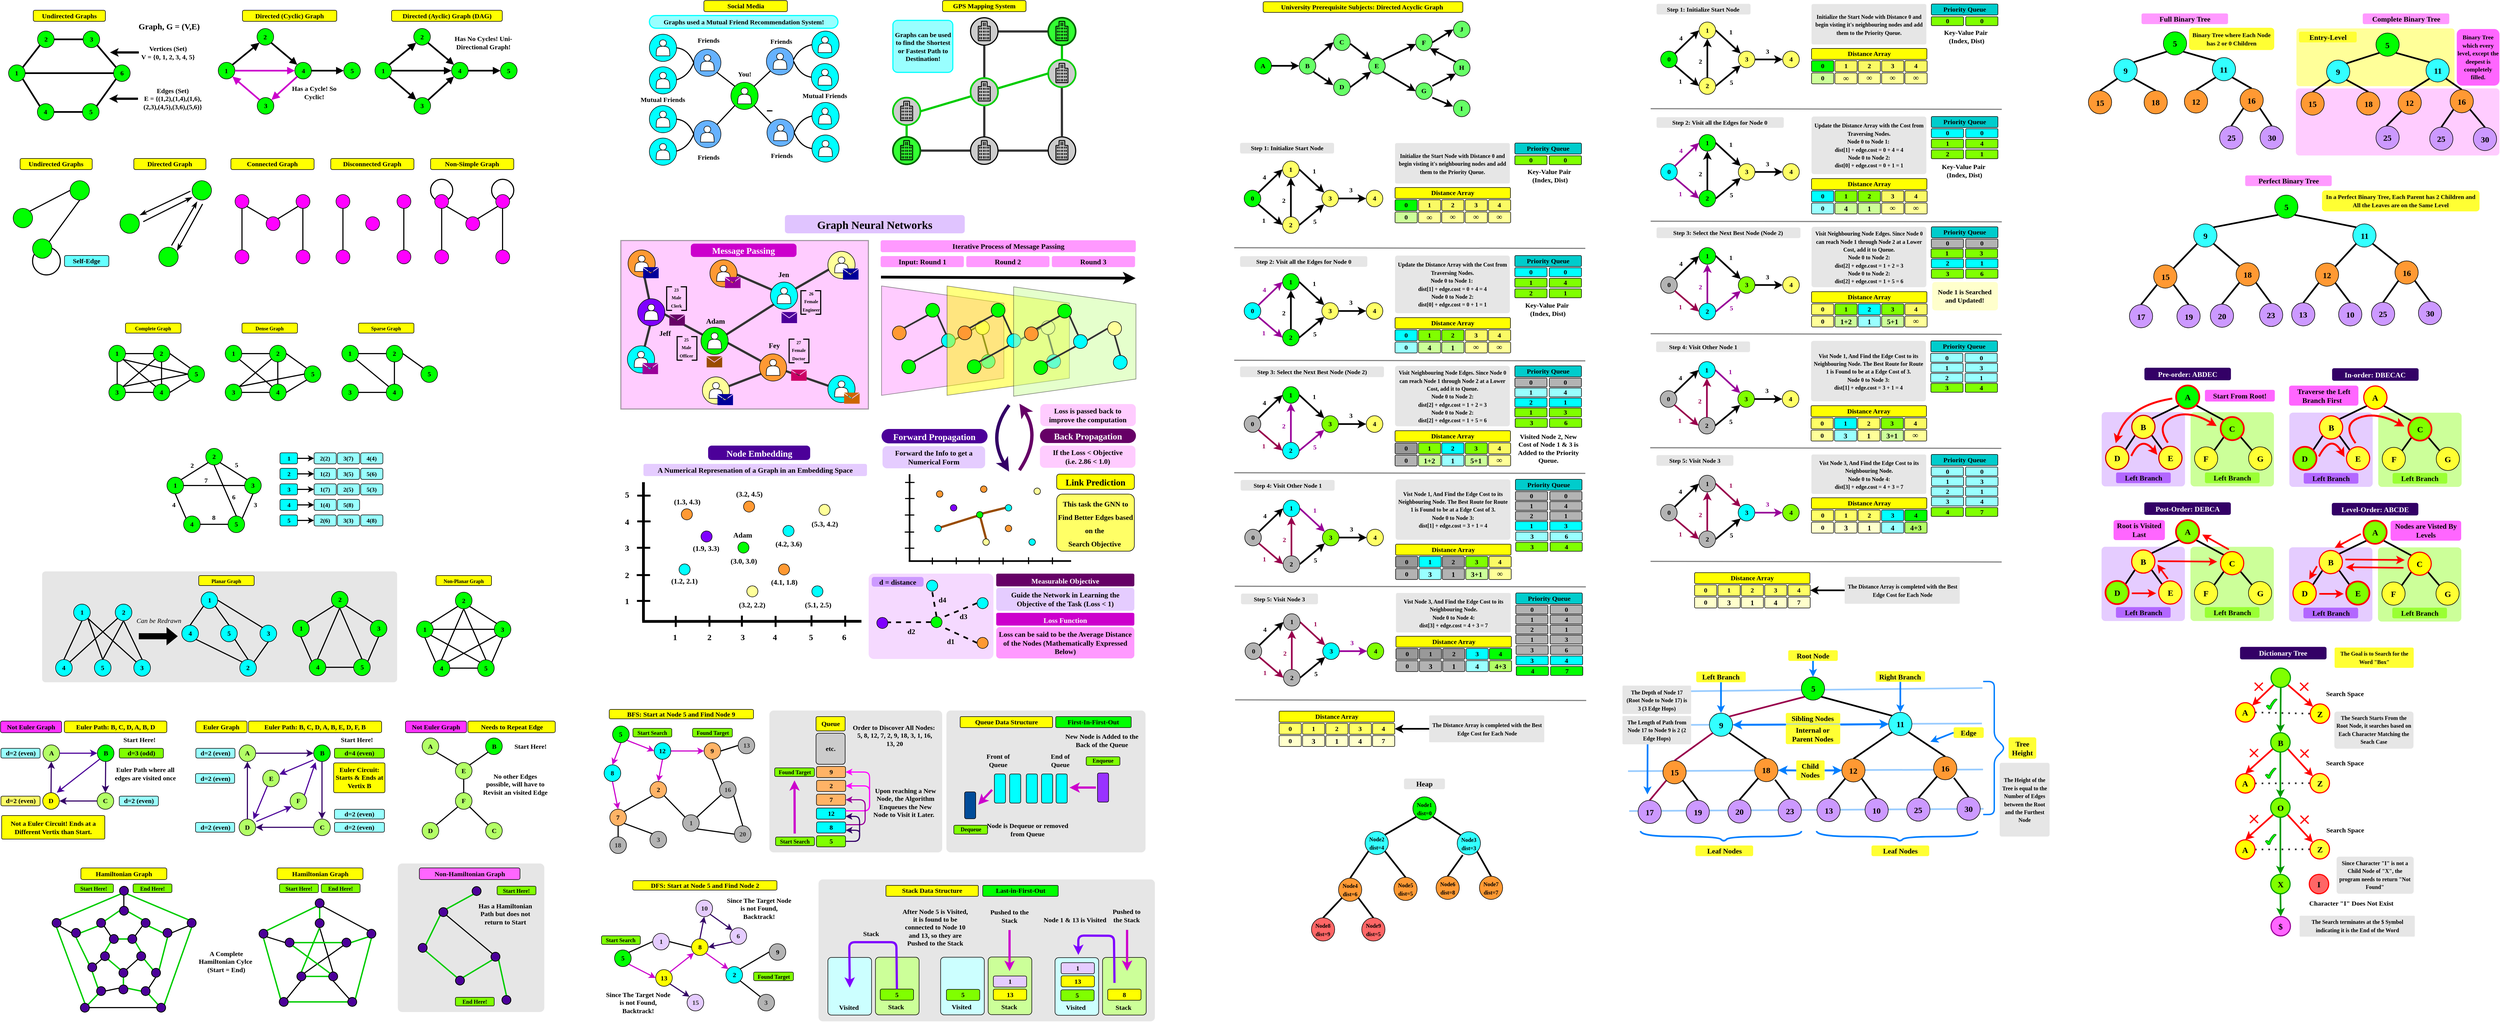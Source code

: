 <mxfile version="25.0.1">
  <diagram name="Page-1" id="3yqpxKQvHaOyZTGhgoW6">
    <mxGraphModel dx="5207" dy="3190" grid="1" gridSize="10" guides="1" tooltips="1" connect="1" arrows="1" fold="1" page="1" pageScale="1" pageWidth="850" pageHeight="1100" math="0" shadow="0">
      <root>
        <mxCell id="0" />
        <mxCell id="1" parent="0" />
        <mxCell id="ymHeVYIG3Tv9STR0iPVD-33" value="" style="rounded=1;whiteSpace=wrap;html=1;fillColor=#CCFF99;strokeColor=none;fontColor=#000000;arcSize=5;" parent="1" vertex="1">
          <mxGeometry x="4034.18" y="803.74" width="150.25" height="133.85" as="geometry" />
        </mxCell>
        <mxCell id="ymHeVYIG3Tv9STR0iPVD-32" value="" style="rounded=1;whiteSpace=wrap;html=1;fillColor=#E5CCFF;strokeColor=none;fontColor=#000000;arcSize=5;" parent="1" vertex="1">
          <mxGeometry x="3873.89" y="803.59" width="150.25" height="134" as="geometry" />
        </mxCell>
        <mxCell id="ThfMrPqSPKfLtUcQO5et-141" value="" style="rounded=1;whiteSpace=wrap;html=1;fillColor=#FFCCFF;strokeColor=none;fontColor=#000000;arcSize=5;" parent="1" vertex="1">
          <mxGeometry x="4224" y="219.46" width="367" height="121" as="geometry" />
        </mxCell>
        <mxCell id="ThfMrPqSPKfLtUcQO5et-138" value="" style="rounded=1;whiteSpace=wrap;html=1;fillColor=#FFFF99;strokeColor=none;fontColor=#000000;arcSize=5;" parent="1" vertex="1">
          <mxGeometry x="4225" y="111.31" width="285" height="104.25" as="geometry" />
        </mxCell>
        <mxCell id="LCE5HxwR3Hqgt4TWrt2V-73" value="" style="endArrow=none;html=1;rounded=0;strokeColor=#99CCFF;strokeWidth=3;endFill=0;" parent="1" edge="1">
          <mxGeometry width="50" height="50" relative="1" as="geometry">
            <mxPoint x="3661" y="1519.38" as="sourcePoint" />
            <mxPoint x="3022.04" y="1523.32" as="targetPoint" />
          </mxGeometry>
        </mxCell>
        <mxCell id="LCE5HxwR3Hqgt4TWrt2V-72" value="" style="endArrow=none;html=1;rounded=0;strokeColor=#99CCFF;strokeWidth=3;endFill=0;" parent="1" edge="1">
          <mxGeometry width="50" height="50" relative="1" as="geometry">
            <mxPoint x="3660" y="1448.38" as="sourcePoint" />
            <mxPoint x="3020" y="1451.38" as="targetPoint" />
          </mxGeometry>
        </mxCell>
        <mxCell id="LCE5HxwR3Hqgt4TWrt2V-71" value="" style="endArrow=none;html=1;rounded=0;strokeColor=#99CCFF;strokeWidth=3;endFill=0;" parent="1" edge="1">
          <mxGeometry width="50" height="50" relative="1" as="geometry">
            <mxPoint x="3658" y="1365.38" as="sourcePoint" />
            <mxPoint x="3016" y="1368.38" as="targetPoint" />
          </mxGeometry>
        </mxCell>
        <mxCell id="LCE5HxwR3Hqgt4TWrt2V-70" value="" style="endArrow=none;html=1;rounded=0;strokeColor=#99CCFF;strokeWidth=3;endFill=0;" parent="1" edge="1">
          <mxGeometry width="50" height="50" relative="1" as="geometry">
            <mxPoint x="3659" y="1301.38" as="sourcePoint" />
            <mxPoint x="3017" y="1308.38" as="targetPoint" />
          </mxGeometry>
        </mxCell>
        <mxCell id="FqfpO_9Uq4FBg8u8sROW-99" value="" style="rounded=1;whiteSpace=wrap;html=1;fillColor=#E6E6E6;strokeColor=none;fontColor=#000000;arcSize=3;" parent="1" vertex="1">
          <mxGeometry x="1560.67" y="1646.75" width="606.33" height="256" as="geometry" />
        </mxCell>
        <mxCell id="FqfpO_9Uq4FBg8u8sROW-85" value="" style="rounded=1;whiteSpace=wrap;html=1;fillColor=#CCFF99;strokeColor=#000000;fontColor=#000000;arcSize=8;" parent="1" vertex="1">
          <mxGeometry x="1663.24" y="1787.13" width="78.69" height="104" as="geometry" />
        </mxCell>
        <mxCell id="kwqL50I-LuAcpxWkbx4z-594" value="&lt;div&gt;&lt;br&gt;&lt;/div&gt;&lt;div&gt;&lt;br&gt;&lt;/div&gt;" style="rounded=1;whiteSpace=wrap;html=1;fillColor=#F5D9FF;strokeColor=none;fontColor=#000000;arcSize=6;" parent="1" vertex="1">
          <mxGeometry x="1651" y="1095" width="225" height="154" as="geometry" />
        </mxCell>
        <mxCell id="kwqL50I-LuAcpxWkbx4z-239" value="" style="rounded=0;whiteSpace=wrap;html=1;fillColor=#FF99FF;gradientColor=none;opacity=50;strokeWidth=2;strokeColor=#4D4D4D;movable=1;resizable=1;rotatable=1;deletable=1;editable=1;locked=0;connectable=1;" parent="1" vertex="1">
          <mxGeometry x="1204.25" y="494" width="446.29" height="304" as="geometry" />
        </mxCell>
        <mxCell id="kwqL50I-LuAcpxWkbx4z-240" value="" style="endArrow=none;html=1;rounded=0;strokeWidth=4;strokeColor=#333333;" parent="1" edge="1">
          <mxGeometry width="50" height="50" relative="1" as="geometry">
            <mxPoint x="1243.54" y="544" as="sourcePoint" />
            <mxPoint x="1256.54" y="606" as="targetPoint" />
          </mxGeometry>
        </mxCell>
        <mxCell id="kwqL50I-LuAcpxWkbx4z-241" value="" style="endArrow=none;html=1;rounded=0;strokeWidth=4;strokeColor=#333333;" parent="1" edge="1">
          <mxGeometry width="50" height="50" relative="1" as="geometry">
            <mxPoint x="1243.34" y="700.5" as="sourcePoint" />
            <mxPoint x="1262.34" y="626.5" as="targetPoint" />
          </mxGeometry>
        </mxCell>
        <mxCell id="kwqL50I-LuAcpxWkbx4z-242" value="" style="endArrow=none;html=1;rounded=0;strokeWidth=4;strokeColor=#333333;" parent="1" edge="1">
          <mxGeometry width="50" height="50" relative="1" as="geometry">
            <mxPoint x="1366.54" y="672" as="sourcePoint" />
            <mxPoint x="1275.54" y="623" as="targetPoint" />
          </mxGeometry>
        </mxCell>
        <mxCell id="kwqL50I-LuAcpxWkbx4z-243" value="" style="endArrow=none;html=1;rounded=0;strokeWidth=4;strokeColor=#333333;" parent="1" edge="1">
          <mxGeometry width="50" height="50" relative="1" as="geometry">
            <mxPoint x="1386.54" y="673" as="sourcePoint" />
            <mxPoint x="1476.25" y="722" as="targetPoint" />
          </mxGeometry>
        </mxCell>
        <mxCell id="kwqL50I-LuAcpxWkbx4z-244" value="" style="endArrow=none;html=1;rounded=0;strokeWidth=4;strokeColor=#333333;" parent="1" edge="1">
          <mxGeometry width="50" height="50" relative="1" as="geometry">
            <mxPoint x="1476.54" y="727" as="sourcePoint" />
            <mxPoint x="1382.54" y="763" as="targetPoint" />
          </mxGeometry>
        </mxCell>
        <mxCell id="kwqL50I-LuAcpxWkbx4z-245" value="" style="endArrow=none;html=1;rounded=0;strokeWidth=4;strokeColor=#333333;" parent="1" edge="1">
          <mxGeometry width="50" height="50" relative="1" as="geometry">
            <mxPoint x="1494.54" y="600" as="sourcePoint" />
            <mxPoint x="1381.54" y="672" as="targetPoint" />
          </mxGeometry>
        </mxCell>
        <mxCell id="kwqL50I-LuAcpxWkbx4z-246" value="" style="endArrow=none;html=1;rounded=0;strokeWidth=4;strokeColor=#333333;" parent="1" edge="1">
          <mxGeometry width="50" height="50" relative="1" as="geometry">
            <mxPoint x="1592.54" y="761" as="sourcePoint" />
            <mxPoint x="1491.54" y="726" as="targetPoint" />
          </mxGeometry>
        </mxCell>
        <mxCell id="kwqL50I-LuAcpxWkbx4z-247" value="" style="endArrow=none;html=1;rounded=0;strokeWidth=4;strokeColor=#333333;" parent="1" edge="1">
          <mxGeometry width="50" height="50" relative="1" as="geometry">
            <mxPoint x="1488.54" y="588" as="sourcePoint" />
            <mxPoint x="1403.25" y="551" as="targetPoint" />
          </mxGeometry>
        </mxCell>
        <mxCell id="kwqL50I-LuAcpxWkbx4z-248" value="" style="endArrow=none;html=1;rounded=0;strokeWidth=4;strokeColor=#333333;" parent="1" edge="1">
          <mxGeometry width="50" height="50" relative="1" as="geometry">
            <mxPoint x="1513.54" y="584" as="sourcePoint" />
            <mxPoint x="1597.25" y="536" as="targetPoint" />
          </mxGeometry>
        </mxCell>
        <mxCell id="kwqL50I-LuAcpxWkbx4z-106" value="" style="endArrow=none;html=1;rounded=0;entryX=0.5;entryY=0;entryDx=0;entryDy=0;exitX=0.5;exitY=1;exitDx=0;exitDy=0;strokeWidth=4;strokeColor=#333333;" parent="1" source="kwqL50I-LuAcpxWkbx4z-98" target="kwqL50I-LuAcpxWkbx4z-82" edge="1">
          <mxGeometry width="50" height="50" relative="1" as="geometry">
            <mxPoint x="1753.71" y="354" as="sourcePoint" />
            <mxPoint x="1984.71" y="354" as="targetPoint" />
          </mxGeometry>
        </mxCell>
        <mxCell id="kwqL50I-LuAcpxWkbx4z-107" value="" style="endArrow=none;html=1;rounded=0;entryX=0.5;entryY=0;entryDx=0;entryDy=0;exitX=0.5;exitY=1;exitDx=0;exitDy=0;strokeWidth=4;strokeColor=#00CC00;" parent="1" source="kwqL50I-LuAcpxWkbx4z-100" target="kwqL50I-LuAcpxWkbx4z-92" edge="1">
          <mxGeometry width="50" height="50" relative="1" as="geometry">
            <mxPoint x="2044.71" y="173.44" as="sourcePoint" />
            <mxPoint x="2044.71" y="351.44" as="targetPoint" />
          </mxGeometry>
        </mxCell>
        <mxCell id="kwqL50I-LuAcpxWkbx4z-108" value="" style="endArrow=none;html=1;rounded=0;entryX=0;entryY=0.5;entryDx=0;entryDy=0;exitX=1;exitY=0.5;exitDx=0;exitDy=0;strokeWidth=4;strokeColor=#333333;" parent="1" source="kwqL50I-LuAcpxWkbx4z-98" target="kwqL50I-LuAcpxWkbx4z-100" edge="1">
          <mxGeometry width="50" height="50" relative="1" as="geometry">
            <mxPoint x="2009.71" y="151" as="sourcePoint" />
            <mxPoint x="2009.71" y="329" as="targetPoint" />
          </mxGeometry>
        </mxCell>
        <mxCell id="kwqL50I-LuAcpxWkbx4z-105" value="" style="endArrow=none;html=1;rounded=0;entryX=0;entryY=0.5;entryDx=0;entryDy=0;exitX=1;exitY=0.5;exitDx=0;exitDy=0;strokeWidth=4;strokeColor=#333333;" parent="1" source="kwqL50I-LuAcpxWkbx4z-80" target="kwqL50I-LuAcpxWkbx4z-90" edge="1">
          <mxGeometry width="50" height="50" relative="1" as="geometry">
            <mxPoint x="1994.71" y="274.75" as="sourcePoint" />
            <mxPoint x="2085.71" y="243.75" as="targetPoint" />
          </mxGeometry>
        </mxCell>
        <mxCell id="KNSWglQPT4Z5NiHn9OF_-246" value="" style="rounded=1;whiteSpace=wrap;html=1;fillColor=#E6E6E6;strokeColor=none;fontColor=#000000;arcSize=3;" parent="1" vertex="1">
          <mxGeometry x="1791.17" y="1342" width="359" height="256" as="geometry" />
        </mxCell>
        <mxCell id="KNSWglQPT4Z5NiHn9OF_-228" value="" style="rounded=1;whiteSpace=wrap;html=1;fillColor=#E6E6E6;strokeColor=none;fontColor=#000000;arcSize=3;" parent="1" vertex="1">
          <mxGeometry x="1472.1" y="1342" width="311.5" height="256" as="geometry" />
        </mxCell>
        <mxCell id="KNSWglQPT4Z5NiHn9OF_-171" value="" style="rounded=1;whiteSpace=wrap;html=1;fillColor=#E6E6E6;strokeColor=none;fontColor=#000000;arcSize=3;" parent="1" vertex="1">
          <mxGeometry x="802.25" y="1618" width="264" height="268" as="geometry" />
        </mxCell>
        <mxCell id="KNSWglQPT4Z5NiHn9OF_-136" value="" style="endArrow=none;html=1;rounded=0;entryX=0.527;entryY=0.154;entryDx=0;entryDy=0;exitX=0.5;exitY=1;exitDx=0;exitDy=0;strokeColor=#000000;strokeWidth=2;entryPerimeter=0;" parent="1" source="KNSWglQPT4Z5NiHn9OF_-99" target="KNSWglQPT4Z5NiHn9OF_-119" edge="1">
          <mxGeometry width="50" height="50" relative="1" as="geometry">
            <mxPoint x="719.04" y="1778.5" as="sourcePoint" />
            <mxPoint x="701.04" y="1825.5" as="targetPoint" />
          </mxGeometry>
        </mxCell>
        <mxCell id="w_8HsDneWyBDN1gnofwD-67" value="" style="rounded=1;whiteSpace=wrap;html=1;fillColor=#E6E6E6;strokeColor=none;fontColor=#000000;arcSize=3;" parent="1" vertex="1">
          <mxGeometry x="161" y="1091" width="640" height="200" as="geometry" />
        </mxCell>
        <mxCell id="9pO9uT2kOoJnUgxudCDx-62" value="" style="ellipse;whiteSpace=wrap;html=1;aspect=fixed;strokeWidth=2;strokeColor=#000000;fillColor=none;" parent="1" vertex="1">
          <mxGeometry x="971.25" y="383.5" width="40" height="40" as="geometry" />
        </mxCell>
        <mxCell id="9pO9uT2kOoJnUgxudCDx-61" value="" style="ellipse;whiteSpace=wrap;html=1;aspect=fixed;strokeWidth=2;strokeColor=#000000;fillColor=none;" parent="1" vertex="1">
          <mxGeometry x="861.25" y="383.5" width="40" height="40" as="geometry" />
        </mxCell>
        <mxCell id="9pO9uT2kOoJnUgxudCDx-10" value="" style="ellipse;whiteSpace=wrap;html=1;aspect=fixed;strokeWidth=2;strokeColor=#000000;fillColor=none;" parent="1" vertex="1">
          <mxGeometry x="143.75" y="506" width="50" height="50" as="geometry" />
        </mxCell>
        <mxCell id="9pO9uT2kOoJnUgxudCDx-1" value="" style="ellipse;whiteSpace=wrap;html=1;aspect=fixed;fillColor=#00FF00;strokeColor=#000000;" parent="1" vertex="1">
          <mxGeometry x="108.75" y="436" width="35" height="35" as="geometry" />
        </mxCell>
        <mxCell id="9pO9uT2kOoJnUgxudCDx-2" value="" style="endArrow=none;html=1;rounded=0;exitX=1;exitY=0;exitDx=0;exitDy=0;entryX=0;entryY=0.5;entryDx=0;entryDy=0;endSize=7;strokeWidth=2;strokeColor=#000000;" parent="1" source="9pO9uT2kOoJnUgxudCDx-1" target="9pO9uT2kOoJnUgxudCDx-4" edge="1">
          <mxGeometry width="50" height="50" relative="1" as="geometry">
            <mxPoint x="151.25" y="516" as="sourcePoint" />
            <mxPoint x="171.25" y="376" as="targetPoint" />
          </mxGeometry>
        </mxCell>
        <mxCell id="9pO9uT2kOoJnUgxudCDx-3" value="" style="ellipse;whiteSpace=wrap;html=1;aspect=fixed;fillColor=#00FF00;strokeColor=#000000;" parent="1" vertex="1">
          <mxGeometry x="143.75" y="491" width="35" height="35" as="geometry" />
        </mxCell>
        <mxCell id="9pO9uT2kOoJnUgxudCDx-5" value="" style="endArrow=none;html=1;rounded=0;exitX=1;exitY=0;exitDx=0;exitDy=0;entryX=0.5;entryY=1;entryDx=0;entryDy=0;endSize=7;strokeWidth=2;strokeColor=#000000;" parent="1" source="9pO9uT2kOoJnUgxudCDx-3" target="9pO9uT2kOoJnUgxudCDx-4" edge="1">
          <mxGeometry width="50" height="50" relative="1" as="geometry">
            <mxPoint x="125.25" y="452" as="sourcePoint" />
            <mxPoint x="221.25" y="406" as="targetPoint" />
          </mxGeometry>
        </mxCell>
        <mxCell id="9pO9uT2kOoJnUgxudCDx-4" value="" style="ellipse;whiteSpace=wrap;html=1;aspect=fixed;fillColor=#00FF00;strokeColor=#000000;" parent="1" vertex="1">
          <mxGeometry x="211.25" y="386" width="35" height="35" as="geometry" />
        </mxCell>
        <mxCell id="9pO9uT2kOoJnUgxudCDx-12" value="&lt;font face=&quot;Comic Sans MS&quot;&gt;&lt;b&gt;Undirected Graphs&lt;/b&gt;&lt;/font&gt;" style="rounded=1;whiteSpace=wrap;html=1;fillColor=#FFFF00;strokeColor=#000000;fontColor=#000000;" parent="1" vertex="1">
          <mxGeometry x="121.25" y="346" width="130" height="20" as="geometry" />
        </mxCell>
        <mxCell id="9pO9uT2kOoJnUgxudCDx-13" value="&lt;font face=&quot;Comic Sans MS&quot;&gt;&lt;b&gt;Self-Edge&lt;/b&gt;&lt;/font&gt;" style="rounded=1;whiteSpace=wrap;html=1;fillColor=#66FFFF;strokeColor=#000000;fontColor=#000000;" parent="1" vertex="1">
          <mxGeometry x="201.25" y="521" width="80" height="20" as="geometry" />
        </mxCell>
        <mxCell id="9pO9uT2kOoJnUgxudCDx-15" value="" style="ellipse;whiteSpace=wrap;html=1;aspect=fixed;fillColor=#00FF00;strokeColor=#000000;" parent="1" vertex="1">
          <mxGeometry x="301.25" y="446" width="35" height="35" as="geometry" />
        </mxCell>
        <mxCell id="9pO9uT2kOoJnUgxudCDx-16" value="" style="endArrow=none;html=1;rounded=0;endSize=7;strokeWidth=2;strokeColor=#000000;startArrow=classicThin;startFill=1;" parent="1" edge="1">
          <mxGeometry width="50" height="50" relative="1" as="geometry">
            <mxPoint x="337.25" y="448" as="sourcePoint" />
            <mxPoint x="428.25" y="405" as="targetPoint" />
          </mxGeometry>
        </mxCell>
        <mxCell id="9pO9uT2kOoJnUgxudCDx-17" value="" style="ellipse;whiteSpace=wrap;html=1;aspect=fixed;fillColor=#00FF00;strokeColor=#000000;" parent="1" vertex="1">
          <mxGeometry x="371.25" y="506" width="35" height="35" as="geometry" />
        </mxCell>
        <mxCell id="9pO9uT2kOoJnUgxudCDx-18" value="" style="endArrow=none;html=1;rounded=0;entryX=0.5;entryY=1;entryDx=0;entryDy=0;endSize=7;strokeWidth=2;strokeColor=#000000;startArrow=classicThin;startFill=1;" parent="1" edge="1">
          <mxGeometry width="50" height="50" relative="1" as="geometry">
            <mxPoint x="404.25" y="512" as="sourcePoint" />
            <mxPoint x="450.25" y="428" as="targetPoint" />
          </mxGeometry>
        </mxCell>
        <mxCell id="9pO9uT2kOoJnUgxudCDx-19" value="" style="ellipse;whiteSpace=wrap;html=1;aspect=fixed;fillColor=#00FF00;strokeColor=#000000;" parent="1" vertex="1">
          <mxGeometry x="431.25" y="386" width="35" height="35" as="geometry" />
        </mxCell>
        <mxCell id="9pO9uT2kOoJnUgxudCDx-20" value="&lt;font face=&quot;Comic Sans MS&quot;&gt;&lt;b&gt;Directed Graph&lt;/b&gt;&lt;/font&gt;" style="rounded=1;whiteSpace=wrap;html=1;fillColor=#FFFF00;strokeColor=#000000;fontColor=#000000;" parent="1" vertex="1">
          <mxGeometry x="326.25" y="346" width="130" height="20" as="geometry" />
        </mxCell>
        <mxCell id="9pO9uT2kOoJnUgxudCDx-22" value="" style="endArrow=none;html=1;rounded=0;endSize=7;strokeWidth=2;strokeColor=#000000;startArrow=classicThin;startFill=1;" parent="1" edge="1">
          <mxGeometry width="50" height="50" relative="1" as="geometry">
            <mxPoint x="431.25" y="416" as="sourcePoint" />
            <mxPoint x="343.25" y="460" as="targetPoint" />
          </mxGeometry>
        </mxCell>
        <mxCell id="9pO9uT2kOoJnUgxudCDx-23" value="" style="endArrow=none;html=1;rounded=0;endSize=7;strokeWidth=2;strokeColor=#000000;startArrow=classicThin;startFill=1;" parent="1" edge="1">
          <mxGeometry width="50" height="50" relative="1" as="geometry">
            <mxPoint x="440.25" y="424" as="sourcePoint" />
            <mxPoint x="394.25" y="503" as="targetPoint" />
          </mxGeometry>
        </mxCell>
        <mxCell id="9pO9uT2kOoJnUgxudCDx-24" value="" style="ellipse;whiteSpace=wrap;html=1;aspect=fixed;fillColor=#FF00FF;strokeColor=#000000;" parent="1" vertex="1">
          <mxGeometry x="690.75" y="511" width="25" height="25" as="geometry" />
        </mxCell>
        <mxCell id="9pO9uT2kOoJnUgxudCDx-29" value="&lt;font face=&quot;Comic Sans MS&quot;&gt;&lt;b&gt;Connected Graph&lt;/b&gt;&lt;/font&gt;" style="rounded=1;whiteSpace=wrap;html=1;fillColor=#FFFF00;strokeColor=#000000;fontColor=#000000;" parent="1" vertex="1">
          <mxGeometry x="501.25" y="346" width="150" height="20" as="geometry" />
        </mxCell>
        <mxCell id="9pO9uT2kOoJnUgxudCDx-32" value="" style="ellipse;whiteSpace=wrap;html=1;aspect=fixed;fillColor=#FF00FF;strokeColor=#000000;" parent="1" vertex="1">
          <mxGeometry x="690.75" y="411" width="25" height="25" as="geometry" />
        </mxCell>
        <mxCell id="9pO9uT2kOoJnUgxudCDx-33" value="" style="ellipse;whiteSpace=wrap;html=1;aspect=fixed;fillColor=#FF00FF;strokeColor=#000000;" parent="1" vertex="1">
          <mxGeometry x="800.75" y="411" width="25" height="25" as="geometry" />
        </mxCell>
        <mxCell id="9pO9uT2kOoJnUgxudCDx-34" value="" style="ellipse;whiteSpace=wrap;html=1;aspect=fixed;fillColor=#FF00FF;strokeColor=#000000;" parent="1" vertex="1">
          <mxGeometry x="800.75" y="511" width="25" height="25" as="geometry" />
        </mxCell>
        <mxCell id="9pO9uT2kOoJnUgxudCDx-35" value="&lt;font face=&quot;Comic Sans MS&quot;&gt;&lt;b&gt;Disconnected Graph&lt;/b&gt;&lt;/font&gt;" style="rounded=1;whiteSpace=wrap;html=1;fillColor=#FFFF00;strokeColor=#000000;fontColor=#000000;" parent="1" vertex="1">
          <mxGeometry x="681.25" y="346" width="150" height="20" as="geometry" />
        </mxCell>
        <mxCell id="9pO9uT2kOoJnUgxudCDx-38" value="" style="ellipse;whiteSpace=wrap;html=1;aspect=fixed;fillColor=#FF00FF;strokeColor=#000000;" parent="1" vertex="1">
          <mxGeometry x="744.25" y="451" width="25" height="25" as="geometry" />
        </mxCell>
        <mxCell id="9pO9uT2kOoJnUgxudCDx-39" value="" style="endArrow=none;html=1;rounded=0;exitX=0.5;exitY=0;exitDx=0;exitDy=0;entryX=0.5;entryY=1;entryDx=0;entryDy=0;endSize=7;strokeWidth=2;strokeColor=#000000;" parent="1" source="9pO9uT2kOoJnUgxudCDx-24" target="9pO9uT2kOoJnUgxudCDx-32" edge="1">
          <mxGeometry width="50" height="50" relative="1" as="geometry">
            <mxPoint x="334.75" y="512" as="sourcePoint" />
            <mxPoint x="380.75" y="426" as="targetPoint" />
          </mxGeometry>
        </mxCell>
        <mxCell id="9pO9uT2kOoJnUgxudCDx-40" value="" style="endArrow=none;html=1;rounded=0;exitX=0.5;exitY=0;exitDx=0;exitDy=0;entryX=0.5;entryY=1;entryDx=0;entryDy=0;endSize=7;strokeWidth=2;strokeColor=#000000;" parent="1" edge="1">
          <mxGeometry width="50" height="50" relative="1" as="geometry">
            <mxPoint x="813.01" y="511" as="sourcePoint" />
            <mxPoint x="813.01" y="436" as="targetPoint" />
          </mxGeometry>
        </mxCell>
        <mxCell id="9pO9uT2kOoJnUgxudCDx-42" value="" style="ellipse;whiteSpace=wrap;html=1;aspect=fixed;fillColor=#FF00FF;strokeColor=#000000;" parent="1" vertex="1">
          <mxGeometry x="508.75" y="511" width="25" height="25" as="geometry" />
        </mxCell>
        <mxCell id="9pO9uT2kOoJnUgxudCDx-43" value="" style="ellipse;whiteSpace=wrap;html=1;aspect=fixed;fillColor=#FF00FF;strokeColor=#000000;" parent="1" vertex="1">
          <mxGeometry x="508.75" y="411" width="25" height="25" as="geometry" />
        </mxCell>
        <mxCell id="9pO9uT2kOoJnUgxudCDx-44" value="" style="ellipse;whiteSpace=wrap;html=1;aspect=fixed;fillColor=#FF00FF;strokeColor=#000000;" parent="1" vertex="1">
          <mxGeometry x="618.75" y="411" width="25" height="25" as="geometry" />
        </mxCell>
        <mxCell id="9pO9uT2kOoJnUgxudCDx-45" value="" style="ellipse;whiteSpace=wrap;html=1;aspect=fixed;fillColor=#FF00FF;strokeColor=#000000;" parent="1" vertex="1">
          <mxGeometry x="618.75" y="511" width="25" height="25" as="geometry" />
        </mxCell>
        <mxCell id="9pO9uT2kOoJnUgxudCDx-46" value="" style="ellipse;whiteSpace=wrap;html=1;aspect=fixed;fillColor=#FF00FF;strokeColor=#000000;" parent="1" vertex="1">
          <mxGeometry x="564.75" y="451" width="25" height="25" as="geometry" />
        </mxCell>
        <mxCell id="9pO9uT2kOoJnUgxudCDx-47" value="" style="endArrow=none;html=1;rounded=0;exitX=0.5;exitY=0;exitDx=0;exitDy=0;entryX=0.5;entryY=1;entryDx=0;entryDy=0;endSize=7;strokeWidth=2;strokeColor=#000000;" parent="1" source="9pO9uT2kOoJnUgxudCDx-42" target="9pO9uT2kOoJnUgxudCDx-43" edge="1">
          <mxGeometry width="50" height="50" relative="1" as="geometry">
            <mxPoint x="152.75" y="512" as="sourcePoint" />
            <mxPoint x="198.75" y="426" as="targetPoint" />
          </mxGeometry>
        </mxCell>
        <mxCell id="9pO9uT2kOoJnUgxudCDx-48" value="" style="endArrow=none;html=1;rounded=0;exitX=0.5;exitY=0;exitDx=0;exitDy=0;entryX=0.5;entryY=1;entryDx=0;entryDy=0;endSize=7;strokeWidth=2;strokeColor=#000000;" parent="1" edge="1">
          <mxGeometry width="50" height="50" relative="1" as="geometry">
            <mxPoint x="631.01" y="511" as="sourcePoint" />
            <mxPoint x="631.01" y="436" as="targetPoint" />
          </mxGeometry>
        </mxCell>
        <mxCell id="9pO9uT2kOoJnUgxudCDx-49" value="" style="endArrow=none;html=1;rounded=0;exitX=0;exitY=0;exitDx=0;exitDy=0;entryX=1;entryY=1;entryDx=0;entryDy=0;endSize=7;strokeWidth=2;strokeColor=#000000;" parent="1" source="9pO9uT2kOoJnUgxudCDx-46" target="9pO9uT2kOoJnUgxudCDx-43" edge="1">
          <mxGeometry width="50" height="50" relative="1" as="geometry">
            <mxPoint x="531.25" y="521" as="sourcePoint" />
            <mxPoint x="531.25" y="446" as="targetPoint" />
          </mxGeometry>
        </mxCell>
        <mxCell id="9pO9uT2kOoJnUgxudCDx-50" value="" style="endArrow=none;html=1;rounded=0;exitX=1;exitY=0;exitDx=0;exitDy=0;entryX=0;entryY=1;entryDx=0;entryDy=0;endSize=7;strokeWidth=2;strokeColor=#000000;" parent="1" source="9pO9uT2kOoJnUgxudCDx-46" target="9pO9uT2kOoJnUgxudCDx-44" edge="1">
          <mxGeometry width="50" height="50" relative="1" as="geometry">
            <mxPoint x="575.25" y="465" as="sourcePoint" />
            <mxPoint x="540.25" y="439" as="targetPoint" />
          </mxGeometry>
        </mxCell>
        <mxCell id="9pO9uT2kOoJnUgxudCDx-51" value="&lt;font face=&quot;Comic Sans MS&quot;&gt;&lt;b&gt;Non-Simple Graph&lt;/b&gt;&lt;/font&gt;" style="rounded=1;whiteSpace=wrap;html=1;fillColor=#FFFF00;strokeColor=#000000;fontColor=#000000;" parent="1" vertex="1">
          <mxGeometry x="861.25" y="346" width="150" height="20" as="geometry" />
        </mxCell>
        <mxCell id="9pO9uT2kOoJnUgxudCDx-52" value="" style="ellipse;whiteSpace=wrap;html=1;aspect=fixed;fillColor=#FF00FF;strokeColor=#000000;" parent="1" vertex="1">
          <mxGeometry x="868.75" y="511" width="25" height="25" as="geometry" />
        </mxCell>
        <mxCell id="9pO9uT2kOoJnUgxudCDx-53" value="" style="ellipse;whiteSpace=wrap;html=1;aspect=fixed;fillColor=#FF00FF;strokeColor=#000000;" parent="1" vertex="1">
          <mxGeometry x="868.75" y="411" width="25" height="25" as="geometry" />
        </mxCell>
        <mxCell id="9pO9uT2kOoJnUgxudCDx-54" value="" style="ellipse;whiteSpace=wrap;html=1;aspect=fixed;fillColor=#FF00FF;strokeColor=#000000;" parent="1" vertex="1">
          <mxGeometry x="978.75" y="411" width="25" height="25" as="geometry" />
        </mxCell>
        <mxCell id="9pO9uT2kOoJnUgxudCDx-55" value="" style="ellipse;whiteSpace=wrap;html=1;aspect=fixed;fillColor=#FF00FF;strokeColor=#000000;" parent="1" vertex="1">
          <mxGeometry x="978.75" y="511" width="25" height="25" as="geometry" />
        </mxCell>
        <mxCell id="9pO9uT2kOoJnUgxudCDx-56" value="" style="ellipse;whiteSpace=wrap;html=1;aspect=fixed;fillColor=#FF00FF;strokeColor=#000000;" parent="1" vertex="1">
          <mxGeometry x="924.75" y="451" width="25" height="25" as="geometry" />
        </mxCell>
        <mxCell id="9pO9uT2kOoJnUgxudCDx-57" value="" style="endArrow=none;html=1;rounded=0;exitX=0.5;exitY=0;exitDx=0;exitDy=0;entryX=0.5;entryY=1;entryDx=0;entryDy=0;endSize=7;strokeWidth=2;strokeColor=#000000;" parent="1" source="9pO9uT2kOoJnUgxudCDx-52" target="9pO9uT2kOoJnUgxudCDx-53" edge="1">
          <mxGeometry width="50" height="50" relative="1" as="geometry">
            <mxPoint x="512.75" y="512" as="sourcePoint" />
            <mxPoint x="558.75" y="426" as="targetPoint" />
          </mxGeometry>
        </mxCell>
        <mxCell id="9pO9uT2kOoJnUgxudCDx-58" value="" style="endArrow=none;html=1;rounded=0;exitX=0.5;exitY=0;exitDx=0;exitDy=0;entryX=0.5;entryY=1;entryDx=0;entryDy=0;endSize=7;strokeWidth=2;strokeColor=#000000;" parent="1" edge="1">
          <mxGeometry width="50" height="50" relative="1" as="geometry">
            <mxPoint x="991.01" y="511" as="sourcePoint" />
            <mxPoint x="991.01" y="436" as="targetPoint" />
          </mxGeometry>
        </mxCell>
        <mxCell id="9pO9uT2kOoJnUgxudCDx-59" value="" style="endArrow=none;html=1;rounded=0;exitX=0;exitY=0;exitDx=0;exitDy=0;entryX=1;entryY=1;entryDx=0;entryDy=0;endSize=7;strokeWidth=2;strokeColor=#000000;" parent="1" source="9pO9uT2kOoJnUgxudCDx-56" target="9pO9uT2kOoJnUgxudCDx-53" edge="1">
          <mxGeometry width="50" height="50" relative="1" as="geometry">
            <mxPoint x="891.25" y="521" as="sourcePoint" />
            <mxPoint x="891.25" y="446" as="targetPoint" />
          </mxGeometry>
        </mxCell>
        <mxCell id="9pO9uT2kOoJnUgxudCDx-60" value="" style="endArrow=none;html=1;rounded=0;exitX=1;exitY=0;exitDx=0;exitDy=0;entryX=0;entryY=1;entryDx=0;entryDy=0;endSize=7;strokeWidth=2;strokeColor=#000000;" parent="1" source="9pO9uT2kOoJnUgxudCDx-56" target="9pO9uT2kOoJnUgxudCDx-54" edge="1">
          <mxGeometry width="50" height="50" relative="1" as="geometry">
            <mxPoint x="935.25" y="465" as="sourcePoint" />
            <mxPoint x="900.25" y="439" as="targetPoint" />
          </mxGeometry>
        </mxCell>
        <mxCell id="vU05gBOwP9u5JrT5ZFWY-7" value="&lt;font style=&quot;font-size: 9px;&quot; face=&quot;Comic Sans MS&quot;&gt;&lt;b style=&quot;&quot;&gt;Complete Graph&lt;/b&gt;&lt;/font&gt;" style="rounded=1;whiteSpace=wrap;html=1;fillColor=#FFFF00;strokeColor=#000000;fontColor=#000000;" parent="1" vertex="1">
          <mxGeometry x="311.25" y="643" width="100" height="18" as="geometry" />
        </mxCell>
        <mxCell id="vU05gBOwP9u5JrT5ZFWY-9" value="&lt;b style=&quot;color: rgb(0, 0, 0); font-family: &amp;quot;Comic Sans MS&amp;quot;;&quot;&gt;1&lt;/b&gt;" style="ellipse;whiteSpace=wrap;html=1;aspect=fixed;fillColor=#00FF00;strokeColor=#000000;" parent="1" vertex="1">
          <mxGeometry x="281.25" y="683" width="30" height="30" as="geometry" />
        </mxCell>
        <mxCell id="vU05gBOwP9u5JrT5ZFWY-10" value="" style="endArrow=none;html=1;rounded=0;endSize=7;strokeWidth=2;strokeColor=#000000;startArrow=none;startFill=0;entryX=1;entryY=0.5;entryDx=0;entryDy=0;exitX=0;exitY=0.5;exitDx=0;exitDy=0;" parent="1" source="vU05gBOwP9u5JrT5ZFWY-13" target="vU05gBOwP9u5JrT5ZFWY-9" edge="1">
          <mxGeometry width="50" height="50" relative="1" as="geometry">
            <mxPoint x="529.75" y="735" as="sourcePoint" />
            <mxPoint x="620.75" y="692" as="targetPoint" />
          </mxGeometry>
        </mxCell>
        <mxCell id="vU05gBOwP9u5JrT5ZFWY-13" value="&lt;font face=&quot;Comic Sans MS&quot; color=&quot;#000000&quot;&gt;&lt;b&gt;2&lt;/b&gt;&lt;/font&gt;" style="ellipse;whiteSpace=wrap;html=1;aspect=fixed;fillColor=#00FF00;strokeColor=#000000;" parent="1" vertex="1">
          <mxGeometry x="361.25" y="683" width="30" height="30" as="geometry" />
        </mxCell>
        <mxCell id="vU05gBOwP9u5JrT5ZFWY-17" value="&lt;b style=&quot;color: rgb(0, 0, 0); font-family: &amp;quot;Comic Sans MS&amp;quot;;&quot;&gt;3&lt;/b&gt;" style="ellipse;whiteSpace=wrap;html=1;aspect=fixed;fillColor=#00FF00;strokeColor=#000000;" parent="1" vertex="1">
          <mxGeometry x="281.25" y="753" width="30" height="30" as="geometry" />
        </mxCell>
        <mxCell id="vU05gBOwP9u5JrT5ZFWY-18" value="" style="endArrow=none;html=1;rounded=0;endSize=7;strokeWidth=2;strokeColor=#000000;startArrow=none;startFill=0;entryX=1;entryY=0.5;entryDx=0;entryDy=0;exitX=0;exitY=0.5;exitDx=0;exitDy=0;" parent="1" source="vU05gBOwP9u5JrT5ZFWY-19" target="vU05gBOwP9u5JrT5ZFWY-17" edge="1">
          <mxGeometry width="50" height="50" relative="1" as="geometry">
            <mxPoint x="529.75" y="805" as="sourcePoint" />
            <mxPoint x="620.75" y="762" as="targetPoint" />
          </mxGeometry>
        </mxCell>
        <mxCell id="vU05gBOwP9u5JrT5ZFWY-19" value="&lt;font face=&quot;Comic Sans MS&quot; color=&quot;#000000&quot;&gt;&lt;b&gt;4&lt;/b&gt;&lt;/font&gt;" style="ellipse;whiteSpace=wrap;html=1;aspect=fixed;fillColor=#00FF00;strokeColor=#000000;" parent="1" vertex="1">
          <mxGeometry x="361.25" y="753" width="30" height="30" as="geometry" />
        </mxCell>
        <mxCell id="vU05gBOwP9u5JrT5ZFWY-20" value="" style="endArrow=none;html=1;rounded=0;endSize=7;strokeWidth=2;strokeColor=#000000;startArrow=none;startFill=0;entryX=0.5;entryY=1;entryDx=0;entryDy=0;exitX=0.5;exitY=0;exitDx=0;exitDy=0;" parent="1" source="vU05gBOwP9u5JrT5ZFWY-17" target="vU05gBOwP9u5JrT5ZFWY-9" edge="1">
          <mxGeometry width="50" height="50" relative="1" as="geometry">
            <mxPoint x="406.25" y="778" as="sourcePoint" />
            <mxPoint x="321.25" y="778" as="targetPoint" />
          </mxGeometry>
        </mxCell>
        <mxCell id="vU05gBOwP9u5JrT5ZFWY-21" value="" style="endArrow=none;html=1;rounded=0;endSize=7;strokeWidth=2;strokeColor=#000000;startArrow=none;startFill=0;entryX=1;entryY=1;entryDx=0;entryDy=0;exitX=0;exitY=0;exitDx=0;exitDy=0;" parent="1" source="vU05gBOwP9u5JrT5ZFWY-19" target="vU05gBOwP9u5JrT5ZFWY-9" edge="1">
          <mxGeometry width="50" height="50" relative="1" as="geometry">
            <mxPoint x="306.25" y="763" as="sourcePoint" />
            <mxPoint x="306.25" y="723" as="targetPoint" />
          </mxGeometry>
        </mxCell>
        <mxCell id="vU05gBOwP9u5JrT5ZFWY-22" value="" style="endArrow=none;html=1;rounded=0;endSize=7;strokeWidth=2;strokeColor=#000000;startArrow=none;startFill=0;entryX=1;entryY=0;entryDx=0;entryDy=0;" parent="1" source="vU05gBOwP9u5JrT5ZFWY-13" target="vU05gBOwP9u5JrT5ZFWY-17" edge="1">
          <mxGeometry width="50" height="50" relative="1" as="geometry">
            <mxPoint x="370.25" y="773" as="sourcePoint" />
            <mxPoint x="317.25" y="719" as="targetPoint" />
          </mxGeometry>
        </mxCell>
        <mxCell id="vU05gBOwP9u5JrT5ZFWY-23" value="&lt;font face=&quot;Comic Sans MS&quot; color=&quot;#000000&quot;&gt;&lt;b&gt;5&lt;/b&gt;&lt;/font&gt;" style="ellipse;whiteSpace=wrap;html=1;aspect=fixed;fillColor=#00FF00;strokeColor=#000000;" parent="1" vertex="1">
          <mxGeometry x="423.75" y="720" width="30" height="30" as="geometry" />
        </mxCell>
        <mxCell id="vU05gBOwP9u5JrT5ZFWY-25" value="" style="endArrow=none;html=1;rounded=0;endSize=7;strokeWidth=2;strokeColor=#000000;startArrow=none;startFill=0;entryX=0;entryY=0;entryDx=0;entryDy=0;exitX=1;exitY=0.5;exitDx=0;exitDy=0;" parent="1" source="vU05gBOwP9u5JrT5ZFWY-13" target="vU05gBOwP9u5JrT5ZFWY-23" edge="1">
          <mxGeometry width="50" height="50" relative="1" as="geometry">
            <mxPoint x="375.25" y="718" as="sourcePoint" />
            <mxPoint x="317.25" y="767" as="targetPoint" />
          </mxGeometry>
        </mxCell>
        <mxCell id="vU05gBOwP9u5JrT5ZFWY-27" value="" style="endArrow=none;html=1;rounded=0;endSize=7;strokeWidth=2;strokeColor=#000000;startArrow=none;startFill=0;entryX=0;entryY=1;entryDx=0;entryDy=0;exitX=1;exitY=0.5;exitDx=0;exitDy=0;" parent="1" source="vU05gBOwP9u5JrT5ZFWY-19" target="vU05gBOwP9u5JrT5ZFWY-23" edge="1">
          <mxGeometry width="50" height="50" relative="1" as="geometry">
            <mxPoint x="397.25" y="719" as="sourcePoint" />
            <mxPoint x="438.25" y="734" as="targetPoint" />
          </mxGeometry>
        </mxCell>
        <mxCell id="vU05gBOwP9u5JrT5ZFWY-28" value="" style="endArrow=none;html=1;rounded=0;endSize=7;strokeWidth=2;strokeColor=#000000;startArrow=none;startFill=0;entryX=0;entryY=0.5;entryDx=0;entryDy=0;exitX=1;exitY=1;exitDx=0;exitDy=0;" parent="1" source="vU05gBOwP9u5JrT5ZFWY-9" target="vU05gBOwP9u5JrT5ZFWY-23" edge="1">
          <mxGeometry width="50" height="50" relative="1" as="geometry">
            <mxPoint x="401.25" y="708" as="sourcePoint" />
            <mxPoint x="438.25" y="734" as="targetPoint" />
          </mxGeometry>
        </mxCell>
        <mxCell id="vU05gBOwP9u5JrT5ZFWY-29" value="" style="endArrow=none;html=1;rounded=0;endSize=7;strokeWidth=2;strokeColor=#000000;startArrow=none;startFill=0;entryX=0;entryY=0.5;entryDx=0;entryDy=0;exitX=1;exitY=0;exitDx=0;exitDy=0;" parent="1" source="vU05gBOwP9u5JrT5ZFWY-17" target="vU05gBOwP9u5JrT5ZFWY-23" edge="1">
          <mxGeometry width="50" height="50" relative="1" as="geometry">
            <mxPoint x="317.25" y="719" as="sourcePoint" />
            <mxPoint x="434.25" y="745" as="targetPoint" />
          </mxGeometry>
        </mxCell>
        <mxCell id="vU05gBOwP9u5JrT5ZFWY-30" value="&lt;font style=&quot;font-size: 9px;&quot; face=&quot;Comic Sans MS&quot;&gt;&lt;b style=&quot;&quot;&gt;Dense Graph&lt;/b&gt;&lt;/font&gt;" style="rounded=1;whiteSpace=wrap;html=1;fillColor=#FFFF00;strokeColor=#000000;fontColor=#000000;" parent="1" vertex="1">
          <mxGeometry x="521.25" y="643" width="100" height="18" as="geometry" />
        </mxCell>
        <mxCell id="vU05gBOwP9u5JrT5ZFWY-31" value="&lt;b style=&quot;color: rgb(0, 0, 0); font-family: &amp;quot;Comic Sans MS&amp;quot;;&quot;&gt;1&lt;/b&gt;" style="ellipse;whiteSpace=wrap;html=1;aspect=fixed;fillColor=#00FF00;strokeColor=#000000;" parent="1" vertex="1">
          <mxGeometry x="491" y="683" width="30" height="30" as="geometry" />
        </mxCell>
        <mxCell id="vU05gBOwP9u5JrT5ZFWY-32" value="" style="endArrow=none;html=1;rounded=0;endSize=7;strokeWidth=2;strokeColor=#000000;startArrow=none;startFill=0;entryX=1;entryY=0.5;entryDx=0;entryDy=0;exitX=0;exitY=0.5;exitDx=0;exitDy=0;" parent="1" source="vU05gBOwP9u5JrT5ZFWY-33" target="vU05gBOwP9u5JrT5ZFWY-31" edge="1">
          <mxGeometry width="50" height="50" relative="1" as="geometry">
            <mxPoint x="739.5" y="735" as="sourcePoint" />
            <mxPoint x="830.5" y="692" as="targetPoint" />
          </mxGeometry>
        </mxCell>
        <mxCell id="vU05gBOwP9u5JrT5ZFWY-33" value="&lt;font face=&quot;Comic Sans MS&quot; color=&quot;#000000&quot;&gt;&lt;b&gt;2&lt;/b&gt;&lt;/font&gt;" style="ellipse;whiteSpace=wrap;html=1;aspect=fixed;fillColor=#00FF00;strokeColor=#000000;" parent="1" vertex="1">
          <mxGeometry x="571" y="683" width="30" height="30" as="geometry" />
        </mxCell>
        <mxCell id="vU05gBOwP9u5JrT5ZFWY-34" value="&lt;b style=&quot;color: rgb(0, 0, 0); font-family: &amp;quot;Comic Sans MS&amp;quot;;&quot;&gt;3&lt;/b&gt;" style="ellipse;whiteSpace=wrap;html=1;aspect=fixed;fillColor=#00FF00;strokeColor=#000000;" parent="1" vertex="1">
          <mxGeometry x="491" y="753" width="30" height="30" as="geometry" />
        </mxCell>
        <mxCell id="vU05gBOwP9u5JrT5ZFWY-35" value="" style="endArrow=none;html=1;rounded=0;endSize=7;strokeWidth=2;strokeColor=#000000;startArrow=none;startFill=0;entryX=1;entryY=0.5;entryDx=0;entryDy=0;exitX=0;exitY=0.5;exitDx=0;exitDy=0;" parent="1" source="vU05gBOwP9u5JrT5ZFWY-36" target="vU05gBOwP9u5JrT5ZFWY-34" edge="1">
          <mxGeometry width="50" height="50" relative="1" as="geometry">
            <mxPoint x="739.5" y="805" as="sourcePoint" />
            <mxPoint x="830.5" y="762" as="targetPoint" />
          </mxGeometry>
        </mxCell>
        <mxCell id="vU05gBOwP9u5JrT5ZFWY-36" value="&lt;font face=&quot;Comic Sans MS&quot; color=&quot;#000000&quot;&gt;&lt;b&gt;4&lt;/b&gt;&lt;/font&gt;" style="ellipse;whiteSpace=wrap;html=1;aspect=fixed;fillColor=#00FF00;strokeColor=#000000;" parent="1" vertex="1">
          <mxGeometry x="571" y="753" width="30" height="30" as="geometry" />
        </mxCell>
        <mxCell id="vU05gBOwP9u5JrT5ZFWY-38" value="" style="endArrow=none;html=1;rounded=0;endSize=7;strokeWidth=2;strokeColor=#000000;startArrow=none;startFill=0;entryX=1;entryY=1;entryDx=0;entryDy=0;exitX=0;exitY=0;exitDx=0;exitDy=0;" parent="1" source="vU05gBOwP9u5JrT5ZFWY-36" target="vU05gBOwP9u5JrT5ZFWY-31" edge="1">
          <mxGeometry width="50" height="50" relative="1" as="geometry">
            <mxPoint x="516" y="763" as="sourcePoint" />
            <mxPoint x="516" y="723" as="targetPoint" />
          </mxGeometry>
        </mxCell>
        <mxCell id="vU05gBOwP9u5JrT5ZFWY-39" value="" style="endArrow=none;html=1;rounded=0;endSize=7;strokeWidth=2;strokeColor=#000000;startArrow=none;startFill=0;entryX=1;entryY=0;entryDx=0;entryDy=0;" parent="1" source="vU05gBOwP9u5JrT5ZFWY-33" target="vU05gBOwP9u5JrT5ZFWY-34" edge="1">
          <mxGeometry width="50" height="50" relative="1" as="geometry">
            <mxPoint x="580" y="773" as="sourcePoint" />
            <mxPoint x="527" y="719" as="targetPoint" />
          </mxGeometry>
        </mxCell>
        <mxCell id="vU05gBOwP9u5JrT5ZFWY-40" value="&lt;font face=&quot;Comic Sans MS&quot; color=&quot;#000000&quot;&gt;&lt;b&gt;5&lt;/b&gt;&lt;/font&gt;" style="ellipse;whiteSpace=wrap;html=1;aspect=fixed;fillColor=#00FF00;strokeColor=#000000;" parent="1" vertex="1">
          <mxGeometry x="633.5" y="720" width="30" height="30" as="geometry" />
        </mxCell>
        <mxCell id="vU05gBOwP9u5JrT5ZFWY-41" value="" style="endArrow=none;html=1;rounded=0;endSize=7;strokeWidth=2;strokeColor=#000000;startArrow=none;startFill=0;entryX=0;entryY=0;entryDx=0;entryDy=0;exitX=1;exitY=0.5;exitDx=0;exitDy=0;" parent="1" source="vU05gBOwP9u5JrT5ZFWY-33" target="vU05gBOwP9u5JrT5ZFWY-40" edge="1">
          <mxGeometry width="50" height="50" relative="1" as="geometry">
            <mxPoint x="585" y="718" as="sourcePoint" />
            <mxPoint x="527" y="767" as="targetPoint" />
          </mxGeometry>
        </mxCell>
        <mxCell id="vU05gBOwP9u5JrT5ZFWY-42" value="" style="endArrow=none;html=1;rounded=0;endSize=7;strokeWidth=2;strokeColor=#000000;startArrow=none;startFill=0;entryX=0;entryY=1;entryDx=0;entryDy=0;exitX=1;exitY=0.5;exitDx=0;exitDy=0;" parent="1" source="vU05gBOwP9u5JrT5ZFWY-36" target="vU05gBOwP9u5JrT5ZFWY-40" edge="1">
          <mxGeometry width="50" height="50" relative="1" as="geometry">
            <mxPoint x="607" y="719" as="sourcePoint" />
            <mxPoint x="648" y="734" as="targetPoint" />
          </mxGeometry>
        </mxCell>
        <mxCell id="vU05gBOwP9u5JrT5ZFWY-44" value="" style="endArrow=none;html=1;rounded=0;endSize=7;strokeWidth=2;strokeColor=#000000;startArrow=none;startFill=0;entryX=0;entryY=0.5;entryDx=0;entryDy=0;exitX=1;exitY=0;exitDx=0;exitDy=0;" parent="1" source="vU05gBOwP9u5JrT5ZFWY-34" target="vU05gBOwP9u5JrT5ZFWY-40" edge="1">
          <mxGeometry width="50" height="50" relative="1" as="geometry">
            <mxPoint x="527" y="719" as="sourcePoint" />
            <mxPoint x="644" y="745" as="targetPoint" />
          </mxGeometry>
        </mxCell>
        <mxCell id="vU05gBOwP9u5JrT5ZFWY-45" value="&lt;font style=&quot;font-size: 9px;&quot; face=&quot;Comic Sans MS&quot;&gt;&lt;b style=&quot;&quot;&gt;Sparse Graph&lt;/b&gt;&lt;/font&gt;" style="rounded=1;whiteSpace=wrap;html=1;fillColor=#FFFF00;strokeColor=#000000;fontColor=#000000;" parent="1" vertex="1">
          <mxGeometry x="731.25" y="643" width="100" height="18" as="geometry" />
        </mxCell>
        <mxCell id="vU05gBOwP9u5JrT5ZFWY-46" value="&lt;b style=&quot;color: rgb(0, 0, 0); font-family: &amp;quot;Comic Sans MS&amp;quot;;&quot;&gt;1&lt;/b&gt;" style="ellipse;whiteSpace=wrap;html=1;aspect=fixed;fillColor=#00FF00;strokeColor=#000000;" parent="1" vertex="1">
          <mxGeometry x="701.25" y="683" width="30" height="30" as="geometry" />
        </mxCell>
        <mxCell id="vU05gBOwP9u5JrT5ZFWY-47" value="" style="endArrow=none;html=1;rounded=0;endSize=7;strokeWidth=2;strokeColor=#000000;startArrow=none;startFill=0;entryX=1;entryY=0.5;entryDx=0;entryDy=0;exitX=0;exitY=0.5;exitDx=0;exitDy=0;" parent="1" source="vU05gBOwP9u5JrT5ZFWY-48" target="vU05gBOwP9u5JrT5ZFWY-46" edge="1">
          <mxGeometry width="50" height="50" relative="1" as="geometry">
            <mxPoint x="949.75" y="735" as="sourcePoint" />
            <mxPoint x="1040.75" y="692" as="targetPoint" />
          </mxGeometry>
        </mxCell>
        <mxCell id="vU05gBOwP9u5JrT5ZFWY-48" value="&lt;font face=&quot;Comic Sans MS&quot; color=&quot;#000000&quot;&gt;&lt;b&gt;2&lt;/b&gt;&lt;/font&gt;" style="ellipse;whiteSpace=wrap;html=1;aspect=fixed;fillColor=#00FF00;strokeColor=#000000;" parent="1" vertex="1">
          <mxGeometry x="781.25" y="683" width="30" height="30" as="geometry" />
        </mxCell>
        <mxCell id="vU05gBOwP9u5JrT5ZFWY-49" value="&lt;b style=&quot;color: rgb(0, 0, 0); font-family: &amp;quot;Comic Sans MS&amp;quot;;&quot;&gt;3&lt;/b&gt;" style="ellipse;whiteSpace=wrap;html=1;aspect=fixed;fillColor=#00FF00;strokeColor=#000000;" parent="1" vertex="1">
          <mxGeometry x="701.25" y="753" width="30" height="30" as="geometry" />
        </mxCell>
        <mxCell id="vU05gBOwP9u5JrT5ZFWY-50" value="" style="endArrow=none;html=1;rounded=0;endSize=7;strokeWidth=2;strokeColor=#000000;startArrow=none;startFill=0;entryX=1;entryY=0.5;entryDx=0;entryDy=0;exitX=0;exitY=0.5;exitDx=0;exitDy=0;" parent="1" source="vU05gBOwP9u5JrT5ZFWY-51" target="vU05gBOwP9u5JrT5ZFWY-49" edge="1">
          <mxGeometry width="50" height="50" relative="1" as="geometry">
            <mxPoint x="949.75" y="805" as="sourcePoint" />
            <mxPoint x="1040.75" y="762" as="targetPoint" />
          </mxGeometry>
        </mxCell>
        <mxCell id="vU05gBOwP9u5JrT5ZFWY-51" value="&lt;font face=&quot;Comic Sans MS&quot; color=&quot;#000000&quot;&gt;&lt;b&gt;4&lt;/b&gt;&lt;/font&gt;" style="ellipse;whiteSpace=wrap;html=1;aspect=fixed;fillColor=#00FF00;strokeColor=#000000;" parent="1" vertex="1">
          <mxGeometry x="781.25" y="753" width="30" height="30" as="geometry" />
        </mxCell>
        <mxCell id="vU05gBOwP9u5JrT5ZFWY-52" value="" style="endArrow=none;html=1;rounded=0;endSize=7;strokeWidth=2;strokeColor=#000000;startArrow=none;startFill=0;entryX=1;entryY=1;entryDx=0;entryDy=0;exitX=0;exitY=0;exitDx=0;exitDy=0;" parent="1" source="vU05gBOwP9u5JrT5ZFWY-51" target="vU05gBOwP9u5JrT5ZFWY-46" edge="1">
          <mxGeometry width="50" height="50" relative="1" as="geometry">
            <mxPoint x="726.25" y="763" as="sourcePoint" />
            <mxPoint x="726.25" y="723" as="targetPoint" />
          </mxGeometry>
        </mxCell>
        <mxCell id="vU05gBOwP9u5JrT5ZFWY-54" value="&lt;font face=&quot;Comic Sans MS&quot; color=&quot;#000000&quot;&gt;&lt;b&gt;5&lt;/b&gt;&lt;/font&gt;" style="ellipse;whiteSpace=wrap;html=1;aspect=fixed;fillColor=#00FF00;strokeColor=#000000;" parent="1" vertex="1">
          <mxGeometry x="843.75" y="720" width="30" height="30" as="geometry" />
        </mxCell>
        <mxCell id="vU05gBOwP9u5JrT5ZFWY-55" value="" style="endArrow=none;html=1;rounded=0;endSize=7;strokeWidth=2;strokeColor=#000000;startArrow=none;startFill=0;entryX=0;entryY=0;entryDx=0;entryDy=0;exitX=1;exitY=0.5;exitDx=0;exitDy=0;" parent="1" source="vU05gBOwP9u5JrT5ZFWY-48" target="vU05gBOwP9u5JrT5ZFWY-54" edge="1">
          <mxGeometry width="50" height="50" relative="1" as="geometry">
            <mxPoint x="795.25" y="718" as="sourcePoint" />
            <mxPoint x="737.25" y="767" as="targetPoint" />
          </mxGeometry>
        </mxCell>
        <mxCell id="vU05gBOwP9u5JrT5ZFWY-58" value="" style="endArrow=none;html=1;rounded=0;endSize=7;strokeWidth=2;strokeColor=#000000;startArrow=none;startFill=0;entryX=0.5;entryY=1;entryDx=0;entryDy=0;exitX=0.5;exitY=0;exitDx=0;exitDy=0;" parent="1" source="vU05gBOwP9u5JrT5ZFWY-19" target="vU05gBOwP9u5JrT5ZFWY-13" edge="1">
          <mxGeometry width="50" height="50" relative="1" as="geometry">
            <mxPoint x="306.25" y="763" as="sourcePoint" />
            <mxPoint x="306.25" y="723" as="targetPoint" />
          </mxGeometry>
        </mxCell>
        <mxCell id="vU05gBOwP9u5JrT5ZFWY-59" value="" style="endArrow=none;html=1;rounded=0;endSize=7;strokeWidth=2;strokeColor=#000000;startArrow=none;startFill=0;entryX=0.5;entryY=1;entryDx=0;entryDy=0;exitX=0.5;exitY=0;exitDx=0;exitDy=0;" parent="1" edge="1">
          <mxGeometry width="50" height="50" relative="1" as="geometry">
            <mxPoint x="585.8" y="753" as="sourcePoint" />
            <mxPoint x="585.8" y="713" as="targetPoint" />
          </mxGeometry>
        </mxCell>
        <mxCell id="vU05gBOwP9u5JrT5ZFWY-60" value="" style="endArrow=none;html=1;rounded=0;endSize=7;strokeWidth=2;strokeColor=#000000;startArrow=none;startFill=0;entryX=0.5;entryY=1;entryDx=0;entryDy=0;exitX=0.5;exitY=0;exitDx=0;exitDy=0;" parent="1" edge="1">
          <mxGeometry width="50" height="50" relative="1" as="geometry">
            <mxPoint x="796.05" y="753" as="sourcePoint" />
            <mxPoint x="796.05" y="713" as="targetPoint" />
          </mxGeometry>
        </mxCell>
        <mxCell id="2qasPP3fPQsoUJOk98KG-2" value="&lt;b style=&quot;color: rgb(0, 0, 0); font-family: &amp;quot;Comic Sans MS&amp;quot;;&quot;&gt;1&lt;/b&gt;" style="ellipse;whiteSpace=wrap;html=1;aspect=fixed;fillColor=#00FF00;strokeColor=#000000;" parent="1" vertex="1">
          <mxGeometry x="386" y="921" width="30" height="30" as="geometry" />
        </mxCell>
        <mxCell id="2qasPP3fPQsoUJOk98KG-4" value="&lt;font face=&quot;Comic Sans MS&quot; color=&quot;#000000&quot;&gt;&lt;b&gt;2&lt;/b&gt;&lt;/font&gt;" style="ellipse;whiteSpace=wrap;html=1;aspect=fixed;fillColor=#00FF00;strokeColor=#000000;" parent="1" vertex="1">
          <mxGeometry x="456" y="869" width="30" height="30" as="geometry" />
        </mxCell>
        <mxCell id="2qasPP3fPQsoUJOk98KG-5" value="&lt;b style=&quot;color: rgb(0, 0, 0); font-family: &amp;quot;Comic Sans MS&amp;quot;;&quot;&gt;4&lt;/b&gt;" style="ellipse;whiteSpace=wrap;html=1;aspect=fixed;fillColor=#00FF00;strokeColor=#000000;" parent="1" vertex="1">
          <mxGeometry x="416" y="991" width="30" height="30" as="geometry" />
        </mxCell>
        <mxCell id="2qasPP3fPQsoUJOk98KG-7" value="&lt;font face=&quot;Comic Sans MS&quot; color=&quot;#000000&quot;&gt;&lt;b&gt;5&lt;/b&gt;&lt;/font&gt;" style="ellipse;whiteSpace=wrap;html=1;aspect=fixed;fillColor=#00FF00;strokeColor=#000000;" parent="1" vertex="1">
          <mxGeometry x="496" y="991" width="30" height="30" as="geometry" />
        </mxCell>
        <mxCell id="2qasPP3fPQsoUJOk98KG-8" value="" style="endArrow=none;html=1;rounded=0;endSize=7;strokeWidth=2;strokeColor=#000000;startArrow=none;startFill=0;entryX=0.5;entryY=1;entryDx=0;entryDy=0;exitX=0;exitY=0;exitDx=0;exitDy=0;" parent="1" source="2qasPP3fPQsoUJOk98KG-5" target="2qasPP3fPQsoUJOk98KG-2" edge="1">
          <mxGeometry width="50" height="50" relative="1" as="geometry">
            <mxPoint x="517.25" y="1016" as="sourcePoint" />
            <mxPoint x="432.25" y="1016" as="targetPoint" />
          </mxGeometry>
        </mxCell>
        <mxCell id="2qasPP3fPQsoUJOk98KG-29" value="&lt;font color=&quot;#000000&quot; face=&quot;Comic Sans MS&quot;&gt;&lt;span style=&quot;font-size: 12px; text-wrap: wrap;&quot;&gt;&lt;b&gt;4&lt;/b&gt;&lt;/span&gt;&lt;/font&gt;" style="edgeLabel;html=1;align=center;verticalAlign=middle;resizable=0;points=[];labelBackgroundColor=none;" parent="2qasPP3fPQsoUJOk98KG-8" vertex="1" connectable="0">
          <mxGeometry x="0.021" y="-1" relative="1" as="geometry">
            <mxPoint x="-14" y="-2" as="offset" />
          </mxGeometry>
        </mxCell>
        <mxCell id="2qasPP3fPQsoUJOk98KG-11" value="&lt;font face=&quot;Comic Sans MS&quot; color=&quot;#000000&quot;&gt;&lt;b&gt;3&lt;/b&gt;&lt;/font&gt;" style="ellipse;whiteSpace=wrap;html=1;aspect=fixed;fillColor=#00FF00;strokeColor=#000000;" parent="1" vertex="1">
          <mxGeometry x="526" y="921" width="30" height="30" as="geometry" />
        </mxCell>
        <mxCell id="2qasPP3fPQsoUJOk98KG-17" value="" style="endArrow=none;html=1;rounded=0;endSize=7;strokeWidth=2;strokeColor=#000000;startArrow=none;startFill=0;entryX=1;entryY=0.5;entryDx=0;entryDy=0;exitX=0;exitY=0.5;exitDx=0;exitDy=0;" parent="1" source="2qasPP3fPQsoUJOk98KG-7" target="2qasPP3fPQsoUJOk98KG-5" edge="1">
          <mxGeometry width="50" height="50" relative="1" as="geometry">
            <mxPoint x="430.25" y="1005" as="sourcePoint" />
            <mxPoint x="411.25" y="961" as="targetPoint" />
          </mxGeometry>
        </mxCell>
        <mxCell id="2qasPP3fPQsoUJOk98KG-28" value="&lt;font color=&quot;#000000&quot; face=&quot;Comic Sans MS&quot;&gt;&lt;span style=&quot;font-size: 12px; text-wrap: wrap;&quot;&gt;&lt;b&gt;8&lt;/b&gt;&lt;/span&gt;&lt;/font&gt;" style="edgeLabel;html=1;align=center;verticalAlign=middle;resizable=0;points=[];labelBackgroundColor=none;" parent="2qasPP3fPQsoUJOk98KG-17" vertex="1" connectable="0">
          <mxGeometry x="0.045" y="2" relative="1" as="geometry">
            <mxPoint y="-14" as="offset" />
          </mxGeometry>
        </mxCell>
        <mxCell id="2qasPP3fPQsoUJOk98KG-18" value="" style="endArrow=none;html=1;rounded=0;endSize=7;strokeWidth=2;strokeColor=#000000;startArrow=none;startFill=0;entryX=1;entryY=0;entryDx=0;entryDy=0;exitX=0.5;exitY=1;exitDx=0;exitDy=0;" parent="1" source="2qasPP3fPQsoUJOk98KG-11" target="2qasPP3fPQsoUJOk98KG-7" edge="1">
          <mxGeometry width="50" height="50" relative="1" as="geometry">
            <mxPoint x="506.25" y="1016" as="sourcePoint" />
            <mxPoint x="456.25" y="1016" as="targetPoint" />
          </mxGeometry>
        </mxCell>
        <mxCell id="2qasPP3fPQsoUJOk98KG-27" value="&lt;b style=&quot;text-wrap: wrap; color: rgb(0, 0, 0); font-family: &amp;quot;Comic Sans MS&amp;quot;; font-size: 12px;&quot;&gt;3&lt;/b&gt;" style="edgeLabel;html=1;align=center;verticalAlign=middle;resizable=0;points=[];labelBackgroundColor=none;" parent="2qasPP3fPQsoUJOk98KG-18" vertex="1" connectable="0">
          <mxGeometry x="-0.151" y="1" relative="1" as="geometry">
            <mxPoint x="11" y="1" as="offset" />
          </mxGeometry>
        </mxCell>
        <mxCell id="2qasPP3fPQsoUJOk98KG-19" value="" style="endArrow=none;html=1;rounded=0;endSize=7;strokeWidth=2;strokeColor=#000000;startArrow=none;startFill=0;entryX=0;entryY=0;entryDx=0;entryDy=0;exitX=1;exitY=1;exitDx=0;exitDy=0;" parent="1" source="2qasPP3fPQsoUJOk98KG-4" target="2qasPP3fPQsoUJOk98KG-11" edge="1">
          <mxGeometry width="50" height="50" relative="1" as="geometry">
            <mxPoint x="481.25" y="891" as="sourcePoint" />
            <mxPoint x="531.25" y="1005" as="targetPoint" />
          </mxGeometry>
        </mxCell>
        <mxCell id="2qasPP3fPQsoUJOk98KG-24" value="&lt;font color=&quot;#000000&quot; face=&quot;Comic Sans MS&quot;&gt;&lt;span style=&quot;font-size: 12px; text-wrap: wrap;&quot;&gt;&lt;b&gt;5&lt;/b&gt;&lt;/span&gt;&lt;/font&gt;" style="edgeLabel;html=1;align=center;verticalAlign=middle;resizable=0;points=[];labelBackgroundColor=none;" parent="2qasPP3fPQsoUJOk98KG-19" vertex="1" connectable="0">
          <mxGeometry x="0.094" y="1" relative="1" as="geometry">
            <mxPoint x="2" y="-12" as="offset" />
          </mxGeometry>
        </mxCell>
        <mxCell id="2qasPP3fPQsoUJOk98KG-20" value="" style="endArrow=none;html=1;rounded=0;endSize=7;strokeWidth=2;strokeColor=#000000;startArrow=none;startFill=0;entryX=0;entryY=1;entryDx=0;entryDy=0;exitX=1;exitY=0;exitDx=0;exitDy=0;" parent="1" source="2qasPP3fPQsoUJOk98KG-2" target="2qasPP3fPQsoUJOk98KG-4" edge="1">
          <mxGeometry width="50" height="50" relative="1" as="geometry">
            <mxPoint x="491.25" y="901" as="sourcePoint" />
            <mxPoint x="540.25" y="935" as="targetPoint" />
          </mxGeometry>
        </mxCell>
        <mxCell id="2qasPP3fPQsoUJOk98KG-23" value="&lt;b style=&quot;color: rgb(0, 0, 0); font-family: &amp;quot;Comic Sans MS&amp;quot;; font-size: 12px; text-wrap: wrap;&quot;&gt;2&lt;/b&gt;" style="edgeLabel;html=1;align=center;verticalAlign=middle;resizable=0;points=[];labelBackgroundColor=none;" parent="2qasPP3fPQsoUJOk98KG-20" vertex="1" connectable="0">
          <mxGeometry x="0.045" relative="1" as="geometry">
            <mxPoint x="-6" y="-10" as="offset" />
          </mxGeometry>
        </mxCell>
        <mxCell id="2qasPP3fPQsoUJOk98KG-21" value="" style="endArrow=none;html=1;rounded=0;endSize=7;strokeWidth=2;strokeColor=#000000;startArrow=none;startFill=0;entryX=0;entryY=0.5;entryDx=0;entryDy=0;exitX=1;exitY=0.5;exitDx=0;exitDy=0;" parent="1" source="2qasPP3fPQsoUJOk98KG-2" target="2qasPP3fPQsoUJOk98KG-11" edge="1">
          <mxGeometry width="50" height="50" relative="1" as="geometry">
            <mxPoint x="421.25" y="935" as="sourcePoint" />
            <mxPoint x="470.25" y="905" as="targetPoint" />
          </mxGeometry>
        </mxCell>
        <mxCell id="2qasPP3fPQsoUJOk98KG-25" value="&lt;font color=&quot;#000000&quot; face=&quot;Comic Sans MS&quot;&gt;&lt;span style=&quot;font-size: 12px; text-wrap: wrap;&quot;&gt;&lt;b&gt;7&lt;/b&gt;&lt;/span&gt;&lt;/font&gt;" style="edgeLabel;html=1;align=center;verticalAlign=middle;resizable=0;points=[];labelBackgroundColor=none;" parent="2qasPP3fPQsoUJOk98KG-21" vertex="1" connectable="0">
          <mxGeometry x="-0.181" y="-1" relative="1" as="geometry">
            <mxPoint x="-5" y="-10" as="offset" />
          </mxGeometry>
        </mxCell>
        <mxCell id="2qasPP3fPQsoUJOk98KG-22" value="" style="endArrow=none;html=1;rounded=0;endSize=7;strokeWidth=2;strokeColor=#000000;startArrow=none;startFill=0;entryX=0.5;entryY=0;entryDx=0;entryDy=0;exitX=0.5;exitY=1;exitDx=0;exitDy=0;" parent="1" source="2qasPP3fPQsoUJOk98KG-4" target="2qasPP3fPQsoUJOk98KG-7" edge="1">
          <mxGeometry width="50" height="50" relative="1" as="geometry">
            <mxPoint x="426.25" y="946" as="sourcePoint" />
            <mxPoint x="536.25" y="946" as="targetPoint" />
          </mxGeometry>
        </mxCell>
        <mxCell id="2qasPP3fPQsoUJOk98KG-26" value="&lt;font color=&quot;#000000&quot; face=&quot;Comic Sans MS&quot;&gt;&lt;span style=&quot;font-size: 12px; text-wrap: wrap;&quot;&gt;&lt;b&gt;6&lt;/b&gt;&lt;/span&gt;&lt;/font&gt;" style="edgeLabel;html=1;align=center;verticalAlign=middle;resizable=0;points=[];labelBackgroundColor=none;" parent="2qasPP3fPQsoUJOk98KG-22" vertex="1" connectable="0">
          <mxGeometry x="0.19" y="1" relative="1" as="geometry">
            <mxPoint x="10" y="4" as="offset" />
          </mxGeometry>
        </mxCell>
        <mxCell id="2qasPP3fPQsoUJOk98KG-30" value="&lt;font face=&quot;Comic Sans MS&quot;&gt;&lt;b&gt;1&lt;/b&gt;&lt;/font&gt;" style="rounded=1;whiteSpace=wrap;html=1;fillColor=#00FFFF;strokeColor=#000000;fontColor=#000000;fontSize=11;" parent="1" vertex="1">
          <mxGeometry x="589.75" y="877" width="31.5" height="20" as="geometry" />
        </mxCell>
        <mxCell id="2qasPP3fPQsoUJOk98KG-33" value="&lt;font face=&quot;Comic Sans MS&quot;&gt;&lt;b&gt;2(2)&lt;/b&gt;&lt;/font&gt;" style="rounded=1;whiteSpace=wrap;html=1;fillColor=#99FFFF;strokeColor=#000000;fontColor=#000000;fontSize=11;" parent="1" vertex="1">
          <mxGeometry x="651.25" y="877" width="40" height="20" as="geometry" />
        </mxCell>
        <mxCell id="2qasPP3fPQsoUJOk98KG-34" value="" style="endArrow=classic;html=1;rounded=0;endSize=5;strokeWidth=2;strokeColor=#000000;startArrow=none;startFill=0;entryX=0;entryY=0.5;entryDx=0;entryDy=0;exitX=1;exitY=0.5;exitDx=0;exitDy=0;endFill=1;fontSize=11;" parent="1" source="2qasPP3fPQsoUJOk98KG-30" target="2qasPP3fPQsoUJOk98KG-33" edge="1">
          <mxGeometry width="50" height="50" relative="1" as="geometry">
            <mxPoint x="721.25" y="949" as="sourcePoint" />
            <mxPoint x="540.25" y="943" as="targetPoint" />
          </mxGeometry>
        </mxCell>
        <mxCell id="2qasPP3fPQsoUJOk98KG-40" value="&lt;font face=&quot;Comic Sans MS&quot;&gt;&lt;b&gt;3(7)&lt;/b&gt;&lt;/font&gt;" style="rounded=1;whiteSpace=wrap;html=1;fillColor=#99FFFF;strokeColor=#000000;fontColor=#000000;fontSize=11;" parent="1" vertex="1">
          <mxGeometry x="693.25" y="877" width="40" height="20" as="geometry" />
        </mxCell>
        <mxCell id="2qasPP3fPQsoUJOk98KG-41" value="&lt;font face=&quot;Comic Sans MS&quot;&gt;&lt;b&gt;4(4)&lt;/b&gt;&lt;/font&gt;" style="rounded=1;whiteSpace=wrap;html=1;fillColor=#99FFFF;strokeColor=#000000;fontColor=#000000;fontSize=11;" parent="1" vertex="1">
          <mxGeometry x="735.25" y="877" width="40" height="20" as="geometry" />
        </mxCell>
        <mxCell id="2qasPP3fPQsoUJOk98KG-43" value="&lt;font face=&quot;Comic Sans MS&quot;&gt;&lt;b&gt;2&lt;/b&gt;&lt;/font&gt;" style="rounded=1;whiteSpace=wrap;html=1;fillColor=#00FFFF;strokeColor=#000000;fontColor=#000000;fontSize=11;" parent="1" vertex="1">
          <mxGeometry x="589.75" y="905" width="31.5" height="20" as="geometry" />
        </mxCell>
        <mxCell id="2qasPP3fPQsoUJOk98KG-44" value="&lt;font face=&quot;Comic Sans MS&quot;&gt;&lt;b&gt;1(2)&lt;/b&gt;&lt;/font&gt;" style="rounded=1;whiteSpace=wrap;html=1;fillColor=#99FFFF;strokeColor=#000000;fontColor=#000000;fontSize=11;" parent="1" vertex="1">
          <mxGeometry x="651.25" y="905" width="40" height="20" as="geometry" />
        </mxCell>
        <mxCell id="2qasPP3fPQsoUJOk98KG-45" value="" style="endArrow=classic;html=1;rounded=0;endSize=5;strokeWidth=2;strokeColor=#000000;startArrow=none;startFill=0;entryX=0;entryY=0.5;entryDx=0;entryDy=0;exitX=1;exitY=0.5;exitDx=0;exitDy=0;endFill=1;fontSize=11;" parent="1" source="2qasPP3fPQsoUJOk98KG-43" target="2qasPP3fPQsoUJOk98KG-44" edge="1">
          <mxGeometry width="50" height="50" relative="1" as="geometry">
            <mxPoint x="721.25" y="977" as="sourcePoint" />
            <mxPoint x="540.25" y="971" as="targetPoint" />
          </mxGeometry>
        </mxCell>
        <mxCell id="2qasPP3fPQsoUJOk98KG-46" value="&lt;font face=&quot;Comic Sans MS&quot;&gt;&lt;b&gt;3(5)&lt;/b&gt;&lt;/font&gt;" style="rounded=1;whiteSpace=wrap;html=1;fillColor=#99FFFF;strokeColor=#000000;fontColor=#000000;fontSize=11;" parent="1" vertex="1">
          <mxGeometry x="693.25" y="905" width="40" height="20" as="geometry" />
        </mxCell>
        <mxCell id="2qasPP3fPQsoUJOk98KG-47" value="&lt;font face=&quot;Comic Sans MS&quot;&gt;&lt;b&gt;5(6)&lt;/b&gt;&lt;/font&gt;" style="rounded=1;whiteSpace=wrap;html=1;fillColor=#99FFFF;strokeColor=#000000;fontColor=#000000;fontSize=11;" parent="1" vertex="1">
          <mxGeometry x="735.25" y="905" width="40" height="20" as="geometry" />
        </mxCell>
        <mxCell id="2qasPP3fPQsoUJOk98KG-48" value="&lt;font face=&quot;Comic Sans MS&quot;&gt;&lt;b&gt;3&lt;/b&gt;&lt;/font&gt;" style="rounded=1;whiteSpace=wrap;html=1;fillColor=#00FFFF;strokeColor=#000000;fontColor=#000000;fontSize=11;" parent="1" vertex="1">
          <mxGeometry x="589.75" y="933" width="31.5" height="20" as="geometry" />
        </mxCell>
        <mxCell id="2qasPP3fPQsoUJOk98KG-49" value="&lt;font face=&quot;Comic Sans MS&quot;&gt;&lt;b&gt;1(7)&lt;/b&gt;&lt;/font&gt;" style="rounded=1;whiteSpace=wrap;html=1;fillColor=#99FFFF;strokeColor=#000000;fontColor=#000000;fontSize=11;" parent="1" vertex="1">
          <mxGeometry x="651.25" y="933" width="40" height="20" as="geometry" />
        </mxCell>
        <mxCell id="2qasPP3fPQsoUJOk98KG-50" value="" style="endArrow=classic;html=1;rounded=0;endSize=5;strokeWidth=2;strokeColor=#000000;startArrow=none;startFill=0;entryX=0;entryY=0.5;entryDx=0;entryDy=0;exitX=1;exitY=0.5;exitDx=0;exitDy=0;endFill=1;fontSize=11;" parent="1" source="2qasPP3fPQsoUJOk98KG-48" target="2qasPP3fPQsoUJOk98KG-49" edge="1">
          <mxGeometry width="50" height="50" relative="1" as="geometry">
            <mxPoint x="721.25" y="1005" as="sourcePoint" />
            <mxPoint x="540.25" y="999" as="targetPoint" />
          </mxGeometry>
        </mxCell>
        <mxCell id="2qasPP3fPQsoUJOk98KG-51" value="&lt;font face=&quot;Comic Sans MS&quot;&gt;&lt;b&gt;2(5)&lt;/b&gt;&lt;/font&gt;" style="rounded=1;whiteSpace=wrap;html=1;fillColor=#99FFFF;strokeColor=#000000;fontColor=#000000;fontSize=11;" parent="1" vertex="1">
          <mxGeometry x="693.25" y="933" width="40" height="20" as="geometry" />
        </mxCell>
        <mxCell id="2qasPP3fPQsoUJOk98KG-52" value="&lt;font face=&quot;Comic Sans MS&quot;&gt;&lt;b&gt;5(3)&lt;/b&gt;&lt;/font&gt;" style="rounded=1;whiteSpace=wrap;html=1;fillColor=#99FFFF;strokeColor=#000000;fontColor=#000000;fontSize=11;" parent="1" vertex="1">
          <mxGeometry x="735.25" y="933" width="40" height="20" as="geometry" />
        </mxCell>
        <mxCell id="2qasPP3fPQsoUJOk98KG-53" value="&lt;font face=&quot;Comic Sans MS&quot;&gt;&lt;b&gt;4&lt;/b&gt;&lt;/font&gt;" style="rounded=1;whiteSpace=wrap;html=1;fillColor=#00FFFF;strokeColor=#000000;fontColor=#000000;fontSize=11;" parent="1" vertex="1">
          <mxGeometry x="589.75" y="961" width="31.5" height="20" as="geometry" />
        </mxCell>
        <mxCell id="2qasPP3fPQsoUJOk98KG-54" value="&lt;font face=&quot;Comic Sans MS&quot;&gt;&lt;b&gt;1(4)&lt;/b&gt;&lt;/font&gt;" style="rounded=1;whiteSpace=wrap;html=1;fillColor=#99FFFF;strokeColor=#000000;fontColor=#000000;fontSize=11;" parent="1" vertex="1">
          <mxGeometry x="651.25" y="961" width="40" height="20" as="geometry" />
        </mxCell>
        <mxCell id="2qasPP3fPQsoUJOk98KG-55" value="" style="endArrow=classic;html=1;rounded=0;endSize=5;strokeWidth=2;strokeColor=#000000;startArrow=none;startFill=0;entryX=0;entryY=0.5;entryDx=0;entryDy=0;exitX=1;exitY=0.5;exitDx=0;exitDy=0;endFill=1;fontSize=11;" parent="1" source="2qasPP3fPQsoUJOk98KG-53" target="2qasPP3fPQsoUJOk98KG-54" edge="1">
          <mxGeometry width="50" height="50" relative="1" as="geometry">
            <mxPoint x="721.25" y="1033" as="sourcePoint" />
            <mxPoint x="540.25" y="1027" as="targetPoint" />
          </mxGeometry>
        </mxCell>
        <mxCell id="2qasPP3fPQsoUJOk98KG-56" value="&lt;font face=&quot;Comic Sans MS&quot;&gt;&lt;b&gt;5(8)&lt;/b&gt;&lt;/font&gt;" style="rounded=1;whiteSpace=wrap;html=1;fillColor=#99FFFF;strokeColor=#000000;fontColor=#000000;fontSize=11;" parent="1" vertex="1">
          <mxGeometry x="693.25" y="961" width="40" height="20" as="geometry" />
        </mxCell>
        <mxCell id="2qasPP3fPQsoUJOk98KG-58" value="&lt;font face=&quot;Comic Sans MS&quot;&gt;&lt;b&gt;5&lt;/b&gt;&lt;/font&gt;" style="rounded=1;whiteSpace=wrap;html=1;fillColor=#00FFFF;strokeColor=#000000;fontColor=#000000;fontSize=11;" parent="1" vertex="1">
          <mxGeometry x="589.75" y="989" width="31.5" height="20" as="geometry" />
        </mxCell>
        <mxCell id="2qasPP3fPQsoUJOk98KG-59" value="&lt;font face=&quot;Comic Sans MS&quot;&gt;&lt;b&gt;2(6)&lt;/b&gt;&lt;/font&gt;" style="rounded=1;whiteSpace=wrap;html=1;fillColor=#99FFFF;strokeColor=#000000;fontColor=#000000;fontSize=11;" parent="1" vertex="1">
          <mxGeometry x="651.25" y="989" width="40" height="20" as="geometry" />
        </mxCell>
        <mxCell id="2qasPP3fPQsoUJOk98KG-60" value="" style="endArrow=classic;html=1;rounded=0;endSize=5;strokeWidth=2;strokeColor=#000000;startArrow=none;startFill=0;entryX=0;entryY=0.5;entryDx=0;entryDy=0;exitX=1;exitY=0.5;exitDx=0;exitDy=0;endFill=1;fontSize=11;" parent="1" source="2qasPP3fPQsoUJOk98KG-58" target="2qasPP3fPQsoUJOk98KG-59" edge="1">
          <mxGeometry width="50" height="50" relative="1" as="geometry">
            <mxPoint x="721.25" y="1061" as="sourcePoint" />
            <mxPoint x="540.25" y="1055" as="targetPoint" />
          </mxGeometry>
        </mxCell>
        <mxCell id="2qasPP3fPQsoUJOk98KG-61" value="&lt;font face=&quot;Comic Sans MS&quot;&gt;&lt;b&gt;3(3)&lt;/b&gt;&lt;/font&gt;" style="rounded=1;whiteSpace=wrap;html=1;fillColor=#99FFFF;strokeColor=#000000;fontColor=#000000;fontSize=11;" parent="1" vertex="1">
          <mxGeometry x="693.25" y="989" width="40" height="20" as="geometry" />
        </mxCell>
        <mxCell id="2qasPP3fPQsoUJOk98KG-62" value="&lt;font face=&quot;Comic Sans MS&quot;&gt;&lt;b&gt;4(8)&lt;/b&gt;&lt;/font&gt;" style="rounded=1;whiteSpace=wrap;html=1;fillColor=#99FFFF;strokeColor=#000000;fontColor=#000000;fontSize=11;" parent="1" vertex="1">
          <mxGeometry x="735.25" y="989" width="40" height="20" as="geometry" />
        </mxCell>
        <mxCell id="w_8HsDneWyBDN1gnofwD-1" value="&lt;b style=&quot;color: rgb(0, 0, 0); font-family: &amp;quot;Comic Sans MS&amp;quot;;&quot;&gt;1&lt;/b&gt;" style="ellipse;whiteSpace=wrap;html=1;aspect=fixed;fillColor=#00FFFF;strokeColor=#000000;" parent="1" vertex="1">
          <mxGeometry x="217.75" y="1150" width="30" height="30" as="geometry" />
        </mxCell>
        <mxCell id="w_8HsDneWyBDN1gnofwD-2" value="&lt;font face=&quot;Comic Sans MS&quot; color=&quot;#000000&quot;&gt;&lt;b&gt;2&lt;/b&gt;&lt;/font&gt;" style="ellipse;whiteSpace=wrap;html=1;aspect=fixed;fillColor=#00FFFF;strokeColor=#000000;" parent="1" vertex="1">
          <mxGeometry x="292.75" y="1150" width="30" height="30" as="geometry" />
        </mxCell>
        <mxCell id="w_8HsDneWyBDN1gnofwD-3" value="&lt;b style=&quot;color: rgb(0, 0, 0); font-family: &amp;quot;Comic Sans MS&amp;quot;;&quot;&gt;4&lt;/b&gt;" style="ellipse;whiteSpace=wrap;html=1;aspect=fixed;fillColor=#00FFFF;strokeColor=#000000;" parent="1" vertex="1">
          <mxGeometry x="185.25" y="1250" width="30" height="30" as="geometry" />
        </mxCell>
        <mxCell id="w_8HsDneWyBDN1gnofwD-4" value="&lt;font face=&quot;Comic Sans MS&quot; color=&quot;#000000&quot;&gt;&lt;b&gt;5&lt;/b&gt;&lt;/font&gt;" style="ellipse;whiteSpace=wrap;html=1;aspect=fixed;fillColor=#00FFFF;strokeColor=#000000;" parent="1" vertex="1">
          <mxGeometry x="255.25" y="1250" width="30" height="30" as="geometry" />
        </mxCell>
        <mxCell id="w_8HsDneWyBDN1gnofwD-5" value="" style="endArrow=none;html=1;rounded=0;endSize=7;strokeWidth=2;strokeColor=#000000;startArrow=none;startFill=0;entryX=0.5;entryY=1;entryDx=0;entryDy=0;exitX=0.5;exitY=0;exitDx=0;exitDy=0;" parent="1" source="w_8HsDneWyBDN1gnofwD-3" target="w_8HsDneWyBDN1gnofwD-1" edge="1">
          <mxGeometry width="50" height="50" relative="1" as="geometry">
            <mxPoint x="189.75" y="1254" as="sourcePoint" />
            <mxPoint x="223.75" y="1275" as="targetPoint" />
          </mxGeometry>
        </mxCell>
        <mxCell id="w_8HsDneWyBDN1gnofwD-7" value="&lt;font face=&quot;Comic Sans MS&quot; color=&quot;#000000&quot;&gt;&lt;b&gt;3&lt;/b&gt;&lt;/font&gt;" style="ellipse;whiteSpace=wrap;html=1;aspect=fixed;fillColor=#00FFFF;strokeColor=#000000;" parent="1" vertex="1">
          <mxGeometry x="326.25" y="1250" width="30" height="30" as="geometry" />
        </mxCell>
        <mxCell id="w_8HsDneWyBDN1gnofwD-20" value="&lt;b style=&quot;color: rgb(0, 0, 0); font-family: &amp;quot;Comic Sans MS&amp;quot;;&quot;&gt;1&lt;/b&gt;" style="ellipse;whiteSpace=wrap;html=1;aspect=fixed;fillColor=#00FF00;strokeColor=#000000;" parent="1" vertex="1">
          <mxGeometry x="836" y="1180.5" width="30" height="30" as="geometry" />
        </mxCell>
        <mxCell id="w_8HsDneWyBDN1gnofwD-21" value="&lt;font face=&quot;Comic Sans MS&quot; color=&quot;#000000&quot;&gt;&lt;b&gt;2&lt;/b&gt;&lt;/font&gt;" style="ellipse;whiteSpace=wrap;html=1;aspect=fixed;fillColor=#00FF00;strokeColor=#000000;" parent="1" vertex="1">
          <mxGeometry x="906" y="1128.5" width="30" height="30" as="geometry" />
        </mxCell>
        <mxCell id="w_8HsDneWyBDN1gnofwD-22" value="&lt;b style=&quot;color: rgb(0, 0, 0); font-family: &amp;quot;Comic Sans MS&amp;quot;;&quot;&gt;4&lt;/b&gt;" style="ellipse;whiteSpace=wrap;html=1;aspect=fixed;fillColor=#00FF00;strokeColor=#000000;" parent="1" vertex="1">
          <mxGeometry x="866" y="1250.5" width="30" height="30" as="geometry" />
        </mxCell>
        <mxCell id="w_8HsDneWyBDN1gnofwD-23" value="&lt;font face=&quot;Comic Sans MS&quot; color=&quot;#000000&quot;&gt;&lt;b&gt;5&lt;/b&gt;&lt;/font&gt;" style="ellipse;whiteSpace=wrap;html=1;aspect=fixed;fillColor=#00FF00;strokeColor=#000000;" parent="1" vertex="1">
          <mxGeometry x="946" y="1250.5" width="30" height="30" as="geometry" />
        </mxCell>
        <mxCell id="w_8HsDneWyBDN1gnofwD-24" value="" style="endArrow=none;html=1;rounded=0;endSize=7;strokeWidth=2;strokeColor=#000000;startArrow=none;startFill=0;entryX=0.5;entryY=1;entryDx=0;entryDy=0;exitX=0;exitY=0;exitDx=0;exitDy=0;" parent="1" source="w_8HsDneWyBDN1gnofwD-22" target="w_8HsDneWyBDN1gnofwD-20" edge="1">
          <mxGeometry width="50" height="50" relative="1" as="geometry">
            <mxPoint x="967.25" y="1275.5" as="sourcePoint" />
            <mxPoint x="882.25" y="1275.5" as="targetPoint" />
          </mxGeometry>
        </mxCell>
        <mxCell id="w_8HsDneWyBDN1gnofwD-25" value="&lt;font face=&quot;Comic Sans MS&quot; color=&quot;#000000&quot;&gt;&lt;b&gt;3&lt;/b&gt;&lt;/font&gt;" style="ellipse;whiteSpace=wrap;html=1;aspect=fixed;fillColor=#00FF00;strokeColor=#000000;" parent="1" vertex="1">
          <mxGeometry x="976" y="1180.5" width="30" height="30" as="geometry" />
        </mxCell>
        <mxCell id="w_8HsDneWyBDN1gnofwD-26" value="" style="endArrow=none;html=1;rounded=0;endSize=7;strokeWidth=2;strokeColor=#000000;startArrow=none;startFill=0;entryX=1;entryY=0.5;entryDx=0;entryDy=0;exitX=0;exitY=0.5;exitDx=0;exitDy=0;" parent="1" source="w_8HsDneWyBDN1gnofwD-23" target="w_8HsDneWyBDN1gnofwD-22" edge="1">
          <mxGeometry width="50" height="50" relative="1" as="geometry">
            <mxPoint x="880.25" y="1264.5" as="sourcePoint" />
            <mxPoint x="861.25" y="1220.5" as="targetPoint" />
          </mxGeometry>
        </mxCell>
        <mxCell id="w_8HsDneWyBDN1gnofwD-27" value="" style="endArrow=none;html=1;rounded=0;endSize=7;strokeWidth=2;strokeColor=#000000;startArrow=none;startFill=0;entryX=1;entryY=0;entryDx=0;entryDy=0;exitX=0.5;exitY=1;exitDx=0;exitDy=0;" parent="1" source="w_8HsDneWyBDN1gnofwD-25" target="w_8HsDneWyBDN1gnofwD-23" edge="1">
          <mxGeometry width="50" height="50" relative="1" as="geometry">
            <mxPoint x="956.25" y="1275.5" as="sourcePoint" />
            <mxPoint x="906.25" y="1275.5" as="targetPoint" />
          </mxGeometry>
        </mxCell>
        <mxCell id="w_8HsDneWyBDN1gnofwD-28" value="" style="endArrow=none;html=1;rounded=0;endSize=7;strokeWidth=2;strokeColor=#000000;startArrow=none;startFill=0;entryX=0;entryY=0;entryDx=0;entryDy=0;exitX=1;exitY=1;exitDx=0;exitDy=0;" parent="1" source="w_8HsDneWyBDN1gnofwD-21" target="w_8HsDneWyBDN1gnofwD-25" edge="1">
          <mxGeometry width="50" height="50" relative="1" as="geometry">
            <mxPoint x="931.25" y="1150.5" as="sourcePoint" />
            <mxPoint x="981.25" y="1264.5" as="targetPoint" />
          </mxGeometry>
        </mxCell>
        <mxCell id="w_8HsDneWyBDN1gnofwD-29" value="" style="endArrow=none;html=1;rounded=0;endSize=7;strokeWidth=2;strokeColor=#000000;startArrow=none;startFill=0;entryX=0;entryY=1;entryDx=0;entryDy=0;exitX=1;exitY=0;exitDx=0;exitDy=0;" parent="1" source="w_8HsDneWyBDN1gnofwD-20" target="w_8HsDneWyBDN1gnofwD-21" edge="1">
          <mxGeometry width="50" height="50" relative="1" as="geometry">
            <mxPoint x="941.25" y="1160.5" as="sourcePoint" />
            <mxPoint x="990.25" y="1194.5" as="targetPoint" />
          </mxGeometry>
        </mxCell>
        <mxCell id="w_8HsDneWyBDN1gnofwD-30" value="" style="endArrow=none;html=1;rounded=0;endSize=7;strokeWidth=2;strokeColor=#000000;startArrow=none;startFill=0;entryX=0;entryY=0.5;entryDx=0;entryDy=0;exitX=1;exitY=0.5;exitDx=0;exitDy=0;" parent="1" source="w_8HsDneWyBDN1gnofwD-20" target="w_8HsDneWyBDN1gnofwD-25" edge="1">
          <mxGeometry width="50" height="50" relative="1" as="geometry">
            <mxPoint x="871.25" y="1194.5" as="sourcePoint" />
            <mxPoint x="920.25" y="1164.5" as="targetPoint" />
          </mxGeometry>
        </mxCell>
        <mxCell id="w_8HsDneWyBDN1gnofwD-31" value="" style="endArrow=none;html=1;rounded=0;endSize=7;strokeWidth=2;strokeColor=#000000;startArrow=none;startFill=0;entryX=0.5;entryY=0;entryDx=0;entryDy=0;exitX=0.5;exitY=1;exitDx=0;exitDy=0;" parent="1" source="w_8HsDneWyBDN1gnofwD-21" target="w_8HsDneWyBDN1gnofwD-22" edge="1">
          <mxGeometry width="50" height="50" relative="1" as="geometry">
            <mxPoint x="877.5" y="1208.5" as="sourcePoint" />
            <mxPoint x="986.5" y="1205.5" as="targetPoint" />
          </mxGeometry>
        </mxCell>
        <mxCell id="w_8HsDneWyBDN1gnofwD-32" value="" style="endArrow=none;html=1;rounded=0;endSize=7;strokeWidth=2;strokeColor=#000000;startArrow=none;startFill=0;entryX=0.5;entryY=0;entryDx=0;entryDy=0;exitX=0.5;exitY=1;exitDx=0;exitDy=0;" parent="1" source="w_8HsDneWyBDN1gnofwD-21" target="w_8HsDneWyBDN1gnofwD-23" edge="1">
          <mxGeometry width="50" height="50" relative="1" as="geometry">
            <mxPoint x="931.5" y="1168.5" as="sourcePoint" />
            <mxPoint x="888.5" y="1264.5" as="targetPoint" />
          </mxGeometry>
        </mxCell>
        <mxCell id="w_8HsDneWyBDN1gnofwD-33" value="&lt;font style=&quot;font-size: 9px;&quot; face=&quot;Comic Sans MS&quot;&gt;&lt;b style=&quot;&quot;&gt;Planar Graph&lt;/b&gt;&lt;/font&gt;" style="rounded=1;whiteSpace=wrap;html=1;fillColor=#FFFF00;strokeColor=#000000;fontColor=#000000;" parent="1" vertex="1">
          <mxGeometry x="443.25" y="1098.5" width="100" height="18" as="geometry" />
        </mxCell>
        <mxCell id="w_8HsDneWyBDN1gnofwD-34" value="&lt;font style=&quot;font-size: 9px;&quot; face=&quot;Comic Sans MS&quot;&gt;&lt;b style=&quot;&quot;&gt;Non-Planar Graph&lt;/b&gt;&lt;/font&gt;" style="rounded=1;whiteSpace=wrap;html=1;fillColor=#FFFF00;strokeColor=#000000;fontColor=#000000;" parent="1" vertex="1">
          <mxGeometry x="871" y="1098.5" width="100" height="18" as="geometry" />
        </mxCell>
        <mxCell id="w_8HsDneWyBDN1gnofwD-35" value="" style="endArrow=none;html=1;rounded=0;endSize=7;strokeWidth=2;strokeColor=#000000;startArrow=none;startFill=0;entryX=1;entryY=1;entryDx=0;entryDy=0;exitX=0;exitY=0;exitDx=0;exitDy=0;" parent="1" source="w_8HsDneWyBDN1gnofwD-23" target="w_8HsDneWyBDN1gnofwD-20" edge="1">
          <mxGeometry width="50" height="50" relative="1" as="geometry">
            <mxPoint x="931.5" y="1168.5" as="sourcePoint" />
            <mxPoint x="891.5" y="1260.5" as="targetPoint" />
          </mxGeometry>
        </mxCell>
        <mxCell id="w_8HsDneWyBDN1gnofwD-36" value="" style="endArrow=none;html=1;rounded=0;endSize=7;strokeWidth=2;strokeColor=#000000;startArrow=none;startFill=0;entryX=1;entryY=0;entryDx=0;entryDy=0;exitX=0;exitY=1;exitDx=0;exitDy=0;" parent="1" source="w_8HsDneWyBDN1gnofwD-25" target="w_8HsDneWyBDN1gnofwD-22" edge="1">
          <mxGeometry width="50" height="50" relative="1" as="geometry">
            <mxPoint x="960.5" y="1264.5" as="sourcePoint" />
            <mxPoint x="871.5" y="1216.5" as="targetPoint" />
          </mxGeometry>
        </mxCell>
        <mxCell id="w_8HsDneWyBDN1gnofwD-38" value="" style="endArrow=none;html=1;rounded=0;endSize=7;strokeWidth=2;strokeColor=#000000;startArrow=none;startFill=0;entryX=0.5;entryY=1;entryDx=0;entryDy=0;exitX=0.5;exitY=0;exitDx=0;exitDy=0;" parent="1" source="w_8HsDneWyBDN1gnofwD-7" target="w_8HsDneWyBDN1gnofwD-2" edge="1">
          <mxGeometry width="50" height="50" relative="1" as="geometry">
            <mxPoint x="327.75" y="1275" as="sourcePoint" />
            <mxPoint x="295.75" y="1275" as="targetPoint" />
          </mxGeometry>
        </mxCell>
        <mxCell id="w_8HsDneWyBDN1gnofwD-39" value="" style="endArrow=none;html=1;rounded=0;endSize=7;strokeWidth=2;strokeColor=#000000;startArrow=none;startFill=0;entryX=0;entryY=1;entryDx=0;entryDy=0;exitX=1;exitY=0;exitDx=0;exitDy=0;" parent="1" source="w_8HsDneWyBDN1gnofwD-3" target="w_8HsDneWyBDN1gnofwD-2" edge="1">
          <mxGeometry width="50" height="50" relative="1" as="geometry">
            <mxPoint x="210.75" y="1260" as="sourcePoint" />
            <mxPoint x="247.75" y="1190" as="targetPoint" />
          </mxGeometry>
        </mxCell>
        <mxCell id="w_8HsDneWyBDN1gnofwD-40" value="" style="endArrow=none;html=1;rounded=0;endSize=7;strokeWidth=2;strokeColor=#000000;startArrow=none;startFill=0;entryX=1;entryY=1;entryDx=0;entryDy=0;exitX=0.5;exitY=0;exitDx=0;exitDy=0;" parent="1" source="w_8HsDneWyBDN1gnofwD-4" target="w_8HsDneWyBDN1gnofwD-1" edge="1">
          <mxGeometry width="50" height="50" relative="1" as="geometry">
            <mxPoint x="210.75" y="1260" as="sourcePoint" />
            <mxPoint x="247.75" y="1190" as="targetPoint" />
          </mxGeometry>
        </mxCell>
        <mxCell id="w_8HsDneWyBDN1gnofwD-41" value="" style="endArrow=none;html=1;rounded=0;endSize=7;strokeWidth=2;strokeColor=#000000;startArrow=none;startFill=0;entryX=0.5;entryY=1;entryDx=0;entryDy=0;exitX=0.5;exitY=0;exitDx=0;exitDy=0;" parent="1" source="w_8HsDneWyBDN1gnofwD-4" target="w_8HsDneWyBDN1gnofwD-2" edge="1">
          <mxGeometry width="50" height="50" relative="1" as="geometry">
            <mxPoint x="280.75" y="1260" as="sourcePoint" />
            <mxPoint x="258.75" y="1186" as="targetPoint" />
          </mxGeometry>
        </mxCell>
        <mxCell id="w_8HsDneWyBDN1gnofwD-42" value="" style="endArrow=none;html=1;rounded=0;endSize=7;strokeWidth=2;strokeColor=#000000;startArrow=none;startFill=0;entryX=1;entryY=1;entryDx=0;entryDy=0;exitX=0;exitY=0;exitDx=0;exitDy=0;" parent="1" source="w_8HsDneWyBDN1gnofwD-7" target="w_8HsDneWyBDN1gnofwD-1" edge="1">
          <mxGeometry width="50" height="50" relative="1" as="geometry">
            <mxPoint x="220.75" y="1264" as="sourcePoint" />
            <mxPoint x="301.75" y="1186" as="targetPoint" />
          </mxGeometry>
        </mxCell>
        <mxCell id="w_8HsDneWyBDN1gnofwD-54" value="&lt;b style=&quot;color: rgb(0, 0, 0); font-family: &amp;quot;Comic Sans MS&amp;quot;;&quot;&gt;1&lt;/b&gt;" style="ellipse;whiteSpace=wrap;html=1;aspect=fixed;fillColor=#00FFFF;strokeColor=#000000;" parent="1" vertex="1">
          <mxGeometry x="447.5" y="1128" width="30" height="30" as="geometry" />
        </mxCell>
        <mxCell id="w_8HsDneWyBDN1gnofwD-55" value="&lt;b style=&quot;color: rgb(0, 0, 0); font-family: &amp;quot;Comic Sans MS&amp;quot;;&quot;&gt;4&lt;/b&gt;" style="ellipse;whiteSpace=wrap;html=1;aspect=fixed;fillColor=#00FFFF;strokeColor=#000000;" parent="1" vertex="1">
          <mxGeometry x="412.75" y="1188" width="30" height="30" as="geometry" />
        </mxCell>
        <mxCell id="w_8HsDneWyBDN1gnofwD-56" value="&lt;font face=&quot;Comic Sans MS&quot; color=&quot;#000000&quot;&gt;&lt;b&gt;5&lt;/b&gt;&lt;/font&gt;" style="ellipse;whiteSpace=wrap;html=1;aspect=fixed;fillColor=#00FFFF;strokeColor=#000000;" parent="1" vertex="1">
          <mxGeometry x="482.75" y="1188" width="30" height="30" as="geometry" />
        </mxCell>
        <mxCell id="w_8HsDneWyBDN1gnofwD-57" value="&lt;font face=&quot;Comic Sans MS&quot; color=&quot;#000000&quot;&gt;&lt;b&gt;3&lt;/b&gt;&lt;/font&gt;" style="ellipse;whiteSpace=wrap;html=1;aspect=fixed;fillColor=#00FFFF;strokeColor=#000000;" parent="1" vertex="1">
          <mxGeometry x="553.75" y="1188" width="30" height="30" as="geometry" />
        </mxCell>
        <mxCell id="w_8HsDneWyBDN1gnofwD-58" value="&lt;font face=&quot;Comic Sans MS&quot; color=&quot;#000000&quot;&gt;&lt;b&gt;2&lt;/b&gt;&lt;/font&gt;" style="ellipse;whiteSpace=wrap;html=1;aspect=fixed;fillColor=#00FFFF;strokeColor=#000000;" parent="1" vertex="1">
          <mxGeometry x="517.25" y="1250" width="30" height="30" as="geometry" />
        </mxCell>
        <mxCell id="w_8HsDneWyBDN1gnofwD-59" value="" style="endArrow=none;html=1;rounded=0;endSize=7;strokeWidth=2;strokeColor=#000000;startArrow=none;startFill=0;entryX=0;entryY=1;entryDx=0;entryDy=0;exitX=0.5;exitY=0;exitDx=0;exitDy=0;" parent="1" source="w_8HsDneWyBDN1gnofwD-55" target="w_8HsDneWyBDN1gnofwD-54" edge="1">
          <mxGeometry width="50" height="50" relative="1" as="geometry">
            <mxPoint x="374.25" y="1260" as="sourcePoint" />
            <mxPoint x="340.25" y="1190" as="targetPoint" />
          </mxGeometry>
        </mxCell>
        <mxCell id="w_8HsDneWyBDN1gnofwD-60" value="" style="endArrow=none;html=1;rounded=0;endSize=7;strokeWidth=2;strokeColor=#000000;startArrow=none;startFill=0;entryX=1;entryY=1;entryDx=0;entryDy=0;exitX=0.5;exitY=0;exitDx=0;exitDy=0;" parent="1" source="w_8HsDneWyBDN1gnofwD-56" target="w_8HsDneWyBDN1gnofwD-54" edge="1">
          <mxGeometry width="50" height="50" relative="1" as="geometry">
            <mxPoint x="438.25" y="1198" as="sourcePoint" />
            <mxPoint x="462.25" y="1164" as="targetPoint" />
          </mxGeometry>
        </mxCell>
        <mxCell id="w_8HsDneWyBDN1gnofwD-61" value="" style="endArrow=none;html=1;rounded=0;endSize=7;strokeWidth=2;strokeColor=#000000;startArrow=none;startFill=0;entryX=1;entryY=0.5;entryDx=0;entryDy=0;exitX=0;exitY=0;exitDx=0;exitDy=0;" parent="1" source="w_8HsDneWyBDN1gnofwD-57" target="w_8HsDneWyBDN1gnofwD-54" edge="1">
          <mxGeometry width="50" height="50" relative="1" as="geometry">
            <mxPoint x="508.25" y="1198" as="sourcePoint" />
            <mxPoint x="483.25" y="1164" as="targetPoint" />
          </mxGeometry>
        </mxCell>
        <mxCell id="w_8HsDneWyBDN1gnofwD-62" value="" style="endArrow=none;html=1;rounded=0;endSize=7;strokeWidth=2;strokeColor=#000000;startArrow=none;startFill=0;entryX=0;entryY=0;entryDx=0;entryDy=0;exitX=1;exitY=1;exitDx=0;exitDy=0;" parent="1" source="w_8HsDneWyBDN1gnofwD-55" target="w_8HsDneWyBDN1gnofwD-58" edge="1">
          <mxGeometry width="50" height="50" relative="1" as="geometry">
            <mxPoint x="438.25" y="1198" as="sourcePoint" />
            <mxPoint x="462.25" y="1164" as="targetPoint" />
          </mxGeometry>
        </mxCell>
        <mxCell id="w_8HsDneWyBDN1gnofwD-63" value="" style="endArrow=none;html=1;rounded=0;endSize=7;strokeWidth=2;strokeColor=#000000;startArrow=none;startFill=0;entryX=1;entryY=1;entryDx=0;entryDy=0;exitX=0.5;exitY=0;exitDx=0;exitDy=0;" parent="1" source="w_8HsDneWyBDN1gnofwD-58" target="w_8HsDneWyBDN1gnofwD-56" edge="1">
          <mxGeometry width="50" height="50" relative="1" as="geometry">
            <mxPoint x="527.75" y="1252" as="sourcePoint" />
            <mxPoint x="502.75" y="1218" as="targetPoint" />
          </mxGeometry>
        </mxCell>
        <mxCell id="w_8HsDneWyBDN1gnofwD-64" value="" style="endArrow=none;html=1;rounded=0;endSize=7;strokeWidth=2;strokeColor=#000000;startArrow=none;startFill=0;entryX=0.5;entryY=1;entryDx=0;entryDy=0;exitX=1;exitY=0;exitDx=0;exitDy=0;" parent="1" source="w_8HsDneWyBDN1gnofwD-58" target="w_8HsDneWyBDN1gnofwD-57" edge="1">
          <mxGeometry width="50" height="50" relative="1" as="geometry">
            <mxPoint x="533.69" y="1269.13" as="sourcePoint" />
            <mxPoint x="558.75" y="1228" as="targetPoint" />
          </mxGeometry>
        </mxCell>
        <mxCell id="w_8HsDneWyBDN1gnofwD-65" value="" style="shape=flexArrow;endArrow=classic;html=1;rounded=0;fillColor=#000000;strokeColor=#000000;" parent="1" edge="1">
          <mxGeometry width="50" height="50" relative="1" as="geometry">
            <mxPoint x="335.25" y="1208" as="sourcePoint" />
            <mxPoint x="405.25" y="1208" as="targetPoint" />
          </mxGeometry>
        </mxCell>
        <mxCell id="w_8HsDneWyBDN1gnofwD-66" value="&lt;font face=&quot;Comic Sans MS&quot;&gt;&lt;i&gt;Can be Redrawn&lt;/i&gt;&lt;/font&gt;" style="edgeLabel;html=1;align=center;verticalAlign=middle;resizable=0;points=[];labelBackgroundColor=none;fontSize=12;fontColor=#000000;" parent="w_8HsDneWyBDN1gnofwD-65" vertex="1" connectable="0">
          <mxGeometry x="0.151" y="-1" relative="1" as="geometry">
            <mxPoint x="-5" y="-29" as="offset" />
          </mxGeometry>
        </mxCell>
        <mxCell id="w_8HsDneWyBDN1gnofwD-69" value="&lt;font face=&quot;Comic Sans MS&quot; color=&quot;#000000&quot;&gt;&lt;b&gt;B&lt;/b&gt;&lt;/font&gt;" style="ellipse;whiteSpace=wrap;html=1;aspect=fixed;fillColor=#00FF00;strokeColor=#000000;" parent="1" vertex="1">
          <mxGeometry x="260.5" y="1404" width="30" height="30" as="geometry" />
        </mxCell>
        <mxCell id="w_8HsDneWyBDN1gnofwD-77" value="" style="endArrow=classic;html=1;rounded=0;endSize=7;strokeWidth=2;strokeColor=#330066;startArrow=none;startFill=0;entryX=1;entryY=0.5;entryDx=0;entryDy=0;exitX=0;exitY=0.5;exitDx=0;exitDy=0;endFill=1;" parent="1" source="w_8HsDneWyBDN1gnofwD-84" target="w_8HsDneWyBDN1gnofwD-86" edge="1">
          <mxGeometry width="50" height="50" relative="1" as="geometry">
            <mxPoint x="277.25" y="1519.77" as="sourcePoint" />
            <mxPoint x="332.5" y="1519.77" as="targetPoint" />
          </mxGeometry>
        </mxCell>
        <mxCell id="w_8HsDneWyBDN1gnofwD-83" value="&lt;font face=&quot;Comic Sans MS&quot; color=&quot;#000000&quot;&gt;&lt;b&gt;A&lt;/b&gt;&lt;/font&gt;" style="ellipse;whiteSpace=wrap;html=1;aspect=fixed;fillColor=#B3FF66;strokeColor=#000000;" parent="1" vertex="1">
          <mxGeometry x="162.5" y="1404" width="30" height="30" as="geometry" />
        </mxCell>
        <mxCell id="w_8HsDneWyBDN1gnofwD-84" value="&lt;font face=&quot;Comic Sans MS&quot; color=&quot;#000000&quot;&gt;&lt;b&gt;C&lt;/b&gt;&lt;/font&gt;" style="ellipse;whiteSpace=wrap;html=1;aspect=fixed;fillColor=#B3FF66;strokeColor=#000000;" parent="1" vertex="1">
          <mxGeometry x="260" y="1490.25" width="30" height="30" as="geometry" />
        </mxCell>
        <mxCell id="w_8HsDneWyBDN1gnofwD-86" value="&lt;font face=&quot;Comic Sans MS&quot; color=&quot;#000000&quot;&gt;&lt;b&gt;D&lt;/b&gt;&lt;/font&gt;" style="ellipse;whiteSpace=wrap;html=1;aspect=fixed;fillColor=#FFFF00;strokeColor=#000000;" parent="1" vertex="1">
          <mxGeometry x="162" y="1490.25" width="30" height="30" as="geometry" />
        </mxCell>
        <mxCell id="w_8HsDneWyBDN1gnofwD-88" value="" style="endArrow=classic;html=1;rounded=0;endSize=7;strokeWidth=2;strokeColor=#330066;startArrow=none;startFill=0;entryX=0.5;entryY=0;entryDx=0;entryDy=0;exitX=0.5;exitY=1;exitDx=0;exitDy=0;endFill=1;" parent="1" source="w_8HsDneWyBDN1gnofwD-69" target="w_8HsDneWyBDN1gnofwD-84" edge="1">
          <mxGeometry width="50" height="50" relative="1" as="geometry">
            <mxPoint x="215.5" y="1429" as="sourcePoint" />
            <mxPoint x="270.5" y="1429" as="targetPoint" />
          </mxGeometry>
        </mxCell>
        <mxCell id="w_8HsDneWyBDN1gnofwD-89" value="" style="endArrow=classic;html=1;rounded=0;endSize=7;strokeWidth=2;strokeColor=#330066;startArrow=none;startFill=0;entryX=0.5;entryY=1;entryDx=0;entryDy=0;exitX=0.5;exitY=0;exitDx=0;exitDy=0;endFill=1;" parent="1" source="w_8HsDneWyBDN1gnofwD-86" target="w_8HsDneWyBDN1gnofwD-83" edge="1">
          <mxGeometry width="50" height="50" relative="1" as="geometry">
            <mxPoint x="257.75" y="1509" as="sourcePoint" />
            <mxPoint x="202.75" y="1509" as="targetPoint" />
          </mxGeometry>
        </mxCell>
        <mxCell id="w_8HsDneWyBDN1gnofwD-90" value="" style="endArrow=classic;html=1;rounded=0;endSize=7;strokeWidth=2;strokeColor=#4C0099;startArrow=none;startFill=0;entryX=0;entryY=0.5;entryDx=0;entryDy=0;exitX=1;exitY=0.5;exitDx=0;exitDy=0;endFill=1;" parent="1" source="w_8HsDneWyBDN1gnofwD-83" target="w_8HsDneWyBDN1gnofwD-69" edge="1">
          <mxGeometry width="50" height="50" relative="1" as="geometry">
            <mxPoint x="187.75" y="1494" as="sourcePoint" />
            <mxPoint x="187.75" y="1444" as="targetPoint" />
          </mxGeometry>
        </mxCell>
        <mxCell id="w_8HsDneWyBDN1gnofwD-91" value="" style="endArrow=classic;html=1;rounded=0;endSize=7;strokeWidth=2;strokeColor=#4C0099;startArrow=none;startFill=0;entryX=0.842;entryY=0;entryDx=0;entryDy=0;exitX=0;exitY=1;exitDx=0;exitDy=0;endFill=1;entryPerimeter=0;" parent="1" source="w_8HsDneWyBDN1gnofwD-69" target="w_8HsDneWyBDN1gnofwD-86" edge="1">
          <mxGeometry width="50" height="50" relative="1" as="geometry">
            <mxPoint x="202.75" y="1429" as="sourcePoint" />
            <mxPoint x="257.75" y="1429" as="targetPoint" />
          </mxGeometry>
        </mxCell>
        <mxCell id="w_8HsDneWyBDN1gnofwD-92" value="&lt;font face=&quot;Comic Sans MS&quot;&gt;&lt;b&gt;d=3 (odd)&lt;/b&gt;&lt;/font&gt;" style="rounded=1;whiteSpace=wrap;html=1;fillColor=#80FF00;strokeColor=#000000;fontColor=#000000;" parent="1" vertex="1">
          <mxGeometry x="300" y="1410.25" width="79.5" height="17.5" as="geometry" />
        </mxCell>
        <mxCell id="w_8HsDneWyBDN1gnofwD-95" value="&lt;font face=&quot;Comic Sans MS&quot;&gt;&lt;b&gt;d=2 (even)&lt;/b&gt;&lt;/font&gt;" style="rounded=1;whiteSpace=wrap;html=1;fillColor=#99FFFF;strokeColor=#000000;fontColor=#000000;" parent="1" vertex="1">
          <mxGeometry x="300" y="1496.5" width="70.5" height="17.5" as="geometry" />
        </mxCell>
        <mxCell id="w_8HsDneWyBDN1gnofwD-96" value="&lt;font face=&quot;Comic Sans MS&quot;&gt;&lt;b&gt;d=2 (even)&lt;/b&gt;&lt;/font&gt;" style="rounded=1;whiteSpace=wrap;html=1;fillColor=#99FFFF;strokeColor=#000000;fontColor=#000000;" parent="1" vertex="1">
          <mxGeometry x="86.75" y="1410.25" width="70.5" height="17.5" as="geometry" />
        </mxCell>
        <mxCell id="w_8HsDneWyBDN1gnofwD-97" value="&lt;font face=&quot;Comic Sans MS&quot;&gt;&lt;b&gt;d=2 (even)&lt;/b&gt;&lt;/font&gt;" style="rounded=1;whiteSpace=wrap;html=1;fillColor=#FFFF66;strokeColor=#000000;fontColor=#000000;" parent="1" vertex="1">
          <mxGeometry x="86.75" y="1496.5" width="70.5" height="17.5" as="geometry" />
        </mxCell>
        <mxCell id="w_8HsDneWyBDN1gnofwD-98" value="&lt;font face=&quot;Comic Sans MS&quot;&gt;&lt;b&gt;Start Here!&lt;/b&gt;&lt;/font&gt;" style="rounded=1;whiteSpace=wrap;html=1;fillColor=none;strokeColor=none;fontColor=#000000;" parent="1" vertex="1">
          <mxGeometry x="300.5" y="1386.5" width="70.5" height="17.5" as="geometry" />
        </mxCell>
        <mxCell id="w_8HsDneWyBDN1gnofwD-99" value="&lt;font face=&quot;Comic Sans MS&quot;&gt;&lt;b style=&quot;&quot;&gt;Euler Path: B, C, D, A, B, D&lt;/b&gt;&lt;/font&gt;" style="rounded=1;whiteSpace=wrap;html=1;fillColor=#FFFF00;strokeColor=#000000;fontColor=#000000;" parent="1" vertex="1">
          <mxGeometry x="201" y="1361" width="184.75" height="21" as="geometry" />
        </mxCell>
        <mxCell id="w_8HsDneWyBDN1gnofwD-100" value="&lt;font face=&quot;Comic Sans MS&quot;&gt;&lt;b&gt;Euler Path where all edges are visited once&lt;/b&gt;&lt;/font&gt;" style="rounded=1;whiteSpace=wrap;html=1;fillColor=none;strokeColor=none;fontColor=#000000;" parent="1" vertex="1">
          <mxGeometry x="288" y="1447" width="117.75" height="17.5" as="geometry" />
        </mxCell>
        <mxCell id="w_8HsDneWyBDN1gnofwD-101" value="&lt;font face=&quot;Comic Sans MS&quot; color=&quot;#000000&quot;&gt;&lt;b&gt;B&lt;/b&gt;&lt;/font&gt;" style="ellipse;whiteSpace=wrap;html=1;aspect=fixed;fillColor=#00FF00;strokeColor=#000000;" parent="1" vertex="1">
          <mxGeometry x="650.5" y="1404" width="30" height="30" as="geometry" />
        </mxCell>
        <mxCell id="w_8HsDneWyBDN1gnofwD-102" value="" style="endArrow=classic;html=1;rounded=0;endSize=7;strokeWidth=2;strokeColor=#330066;startArrow=none;startFill=0;entryX=1;entryY=0.5;entryDx=0;entryDy=0;exitX=0;exitY=0.5;exitDx=0;exitDy=0;endFill=1;" parent="1" source="w_8HsDneWyBDN1gnofwD-104" target="w_8HsDneWyBDN1gnofwD-105" edge="1">
          <mxGeometry width="50" height="50" relative="1" as="geometry">
            <mxPoint x="628.63" y="1543.52" as="sourcePoint" />
            <mxPoint x="683.88" y="1543.52" as="targetPoint" />
          </mxGeometry>
        </mxCell>
        <mxCell id="w_8HsDneWyBDN1gnofwD-103" value="&lt;font face=&quot;Comic Sans MS&quot; color=&quot;#000000&quot;&gt;&lt;b&gt;A&lt;/b&gt;&lt;/font&gt;" style="ellipse;whiteSpace=wrap;html=1;aspect=fixed;fillColor=#B3FF66;strokeColor=#000000;" parent="1" vertex="1">
          <mxGeometry x="516" y="1404" width="30" height="30" as="geometry" />
        </mxCell>
        <mxCell id="w_8HsDneWyBDN1gnofwD-104" value="&lt;font face=&quot;Comic Sans MS&quot; color=&quot;#000000&quot;&gt;&lt;b&gt;C&lt;/b&gt;&lt;/font&gt;" style="ellipse;whiteSpace=wrap;html=1;aspect=fixed;fillColor=#B3FF66;strokeColor=#000000;" parent="1" vertex="1">
          <mxGeometry x="650.5" y="1537.75" width="30" height="30" as="geometry" />
        </mxCell>
        <mxCell id="w_8HsDneWyBDN1gnofwD-105" value="&lt;font face=&quot;Comic Sans MS&quot; color=&quot;#000000&quot;&gt;&lt;b&gt;D&lt;/b&gt;&lt;/font&gt;" style="ellipse;whiteSpace=wrap;html=1;aspect=fixed;fillColor=#B3FF66;strokeColor=#000000;" parent="1" vertex="1">
          <mxGeometry x="516" y="1537.75" width="30" height="30" as="geometry" />
        </mxCell>
        <mxCell id="w_8HsDneWyBDN1gnofwD-106" value="" style="endArrow=classic;html=1;rounded=0;endSize=7;strokeWidth=2;strokeColor=#330066;startArrow=none;startFill=0;entryX=0.5;entryY=0;entryDx=0;entryDy=0;exitX=0.5;exitY=1;exitDx=0;exitDy=0;endFill=1;" parent="1" source="w_8HsDneWyBDN1gnofwD-101" target="w_8HsDneWyBDN1gnofwD-104" edge="1">
          <mxGeometry width="50" height="50" relative="1" as="geometry">
            <mxPoint x="556.25" y="1429" as="sourcePoint" />
            <mxPoint x="611.25" y="1429" as="targetPoint" />
          </mxGeometry>
        </mxCell>
        <mxCell id="w_8HsDneWyBDN1gnofwD-107" value="" style="endArrow=classic;html=1;rounded=0;endSize=7;strokeWidth=2;strokeColor=#330066;startArrow=none;startFill=0;entryX=0.5;entryY=1;entryDx=0;entryDy=0;exitX=0.5;exitY=0;exitDx=0;exitDy=0;endFill=1;" parent="1" source="w_8HsDneWyBDN1gnofwD-105" target="w_8HsDneWyBDN1gnofwD-103" edge="1">
          <mxGeometry width="50" height="50" relative="1" as="geometry">
            <mxPoint x="611.25" y="1509" as="sourcePoint" />
            <mxPoint x="556.25" y="1509" as="targetPoint" />
          </mxGeometry>
        </mxCell>
        <mxCell id="w_8HsDneWyBDN1gnofwD-108" value="" style="endArrow=classic;html=1;rounded=0;endSize=7;strokeWidth=2;strokeColor=#330066;startArrow=none;startFill=0;entryX=0;entryY=0.5;entryDx=0;entryDy=0;exitX=1;exitY=0.5;exitDx=0;exitDy=0;endFill=1;" parent="1" source="w_8HsDneWyBDN1gnofwD-103" target="w_8HsDneWyBDN1gnofwD-101" edge="1">
          <mxGeometry width="50" height="50" relative="1" as="geometry">
            <mxPoint x="541.25" y="1494" as="sourcePoint" />
            <mxPoint x="541.25" y="1444" as="targetPoint" />
          </mxGeometry>
        </mxCell>
        <mxCell id="w_8HsDneWyBDN1gnofwD-110" value="&lt;font face=&quot;Comic Sans MS&quot;&gt;&lt;b&gt;d=4 (even)&lt;/b&gt;&lt;/font&gt;" style="rounded=1;whiteSpace=wrap;html=1;fillColor=#80FF00;strokeColor=#000000;fontColor=#000000;" parent="1" vertex="1">
          <mxGeometry x="688" y="1410.25" width="90" height="17.5" as="geometry" />
        </mxCell>
        <mxCell id="w_8HsDneWyBDN1gnofwD-111" value="&lt;font face=&quot;Comic Sans MS&quot;&gt;&lt;b&gt;d=2 (even)&lt;/b&gt;&lt;/font&gt;" style="rounded=1;whiteSpace=wrap;html=1;fillColor=#99FFFF;strokeColor=#000000;fontColor=#000000;" parent="1" vertex="1">
          <mxGeometry x="688" y="1544" width="90" height="17.5" as="geometry" />
        </mxCell>
        <mxCell id="w_8HsDneWyBDN1gnofwD-112" value="&lt;font face=&quot;Comic Sans MS&quot;&gt;&lt;b&gt;d=2 (even)&lt;/b&gt;&lt;/font&gt;" style="rounded=1;whiteSpace=wrap;html=1;fillColor=#99FFFF;strokeColor=#000000;fontColor=#000000;" parent="1" vertex="1">
          <mxGeometry x="438.13" y="1410.25" width="70.5" height="17.5" as="geometry" />
        </mxCell>
        <mxCell id="w_8HsDneWyBDN1gnofwD-113" value="&lt;font face=&quot;Comic Sans MS&quot;&gt;&lt;b&gt;d=2 (even)&lt;/b&gt;&lt;/font&gt;" style="rounded=1;whiteSpace=wrap;html=1;fillColor=#99FFFF;strokeColor=#000000;fontColor=#000000;" parent="1" vertex="1">
          <mxGeometry x="437.5" y="1544" width="70.5" height="17.5" as="geometry" />
        </mxCell>
        <mxCell id="w_8HsDneWyBDN1gnofwD-114" value="&lt;font face=&quot;Comic Sans MS&quot;&gt;&lt;b&gt;Start Here!&lt;/b&gt;&lt;/font&gt;" style="rounded=1;whiteSpace=wrap;html=1;fillColor=none;strokeColor=none;fontColor=#000000;" parent="1" vertex="1">
          <mxGeometry x="692.75" y="1386.5" width="70.5" height="17.5" as="geometry" />
        </mxCell>
        <mxCell id="w_8HsDneWyBDN1gnofwD-115" value="&lt;b style=&quot;font-family: &amp;quot;Comic Sans MS&amp;quot;;&quot;&gt;Euler Path: B, C, D, A, B, E, D, F, B&lt;/b&gt;" style="rounded=1;whiteSpace=wrap;html=1;fillColor=#FFFF00;strokeColor=#000000;fontColor=#000000;" parent="1" vertex="1">
          <mxGeometry x="533" y="1361" width="240" height="21" as="geometry" />
        </mxCell>
        <mxCell id="w_8HsDneWyBDN1gnofwD-118" value="&lt;font face=&quot;Comic Sans MS&quot; color=&quot;#000000&quot;&gt;&lt;b&gt;E&lt;/b&gt;&lt;/font&gt;" style="ellipse;whiteSpace=wrap;html=1;aspect=fixed;fillColor=#B3FF66;strokeColor=#000000;" parent="1" vertex="1">
          <mxGeometry x="558.62" y="1449.5" width="30" height="30" as="geometry" />
        </mxCell>
        <mxCell id="w_8HsDneWyBDN1gnofwD-119" value="&lt;font face=&quot;Comic Sans MS&quot; color=&quot;#000000&quot;&gt;&lt;b&gt;F&lt;/b&gt;&lt;/font&gt;" style="ellipse;whiteSpace=wrap;html=1;aspect=fixed;fillColor=#B3FF66;strokeColor=#000000;" parent="1" vertex="1">
          <mxGeometry x="608" y="1490.25" width="30" height="30" as="geometry" />
        </mxCell>
        <mxCell id="w_8HsDneWyBDN1gnofwD-121" value="" style="endArrow=classic;html=1;rounded=0;endSize=7;strokeWidth=2;strokeColor=#4C0099;startArrow=none;startFill=0;endFill=1;entryX=1;entryY=0.26;entryDx=0;entryDy=0;entryPerimeter=0;" parent="1" target="w_8HsDneWyBDN1gnofwD-118" edge="1">
          <mxGeometry width="50" height="50" relative="1" as="geometry">
            <mxPoint x="650" y="1431.25" as="sourcePoint" />
            <mxPoint x="628" y="1460.25" as="targetPoint" />
          </mxGeometry>
        </mxCell>
        <mxCell id="w_8HsDneWyBDN1gnofwD-122" value="" style="endArrow=classic;html=1;rounded=0;endSize=7;strokeWidth=2;strokeColor=#4C0099;startArrow=none;startFill=0;endFill=1;" parent="1" edge="1">
          <mxGeometry width="50" height="50" relative="1" as="geometry">
            <mxPoint x="567" y="1478.25" as="sourcePoint" />
            <mxPoint x="542" y="1538.25" as="targetPoint" />
          </mxGeometry>
        </mxCell>
        <mxCell id="w_8HsDneWyBDN1gnofwD-123" value="" style="endArrow=classic;html=1;rounded=0;endSize=7;strokeWidth=2;strokeColor=#4C0099;startArrow=none;startFill=0;endFill=1;" parent="1" edge="1">
          <mxGeometry width="50" height="50" relative="1" as="geometry">
            <mxPoint x="547" y="1542.25" as="sourcePoint" />
            <mxPoint x="611" y="1515.25" as="targetPoint" />
          </mxGeometry>
        </mxCell>
        <mxCell id="w_8HsDneWyBDN1gnofwD-125" value="" style="endArrow=classic;html=1;rounded=0;endSize=7;strokeWidth=2;strokeColor=#4C0099;startArrow=none;startFill=0;exitX=1;exitY=0;exitDx=0;exitDy=0;endFill=1;" parent="1" source="w_8HsDneWyBDN1gnofwD-119" edge="1">
          <mxGeometry width="50" height="50" relative="1" as="geometry">
            <mxPoint x="551" y="1552.25" as="sourcePoint" />
            <mxPoint x="654" y="1435.25" as="targetPoint" />
          </mxGeometry>
        </mxCell>
        <mxCell id="w_8HsDneWyBDN1gnofwD-126" value="&lt;font face=&quot;Comic Sans MS&quot;&gt;&lt;b&gt;d=2 (even)&lt;/b&gt;&lt;/font&gt;" style="rounded=1;whiteSpace=wrap;html=1;fillColor=#99FFFF;strokeColor=#000000;fontColor=#000000;" parent="1" vertex="1">
          <mxGeometry x="437.5" y="1455.75" width="70.5" height="17.5" as="geometry" />
        </mxCell>
        <mxCell id="w_8HsDneWyBDN1gnofwD-127" value="&lt;font face=&quot;Comic Sans MS&quot;&gt;&lt;b&gt;d=2 (even)&lt;/b&gt;&lt;/font&gt;" style="rounded=1;whiteSpace=wrap;html=1;fillColor=#99FFFF;strokeColor=#000000;fontColor=#000000;" parent="1" vertex="1">
          <mxGeometry x="688" y="1520.25" width="90" height="17.5" as="geometry" />
        </mxCell>
        <mxCell id="w_8HsDneWyBDN1gnofwD-128" value="&lt;font face=&quot;Comic Sans MS&quot; color=&quot;#000000&quot;&gt;&lt;b&gt;B&lt;/b&gt;&lt;/font&gt;" style="ellipse;whiteSpace=wrap;html=1;aspect=fixed;fillColor=#00FF00;strokeColor=#000000;" parent="1" vertex="1">
          <mxGeometry x="960.5" y="1391.5" width="30" height="30" as="geometry" />
        </mxCell>
        <mxCell id="w_8HsDneWyBDN1gnofwD-130" value="&lt;font face=&quot;Comic Sans MS&quot; color=&quot;#000000&quot;&gt;&lt;b&gt;A&lt;/b&gt;&lt;/font&gt;" style="ellipse;whiteSpace=wrap;html=1;aspect=fixed;fillColor=#B3FF66;strokeColor=#000000;" parent="1" vertex="1">
          <mxGeometry x="846" y="1391.5" width="30" height="30" as="geometry" />
        </mxCell>
        <mxCell id="w_8HsDneWyBDN1gnofwD-131" value="&lt;font face=&quot;Comic Sans MS&quot; color=&quot;#000000&quot;&gt;&lt;b&gt;C&lt;/b&gt;&lt;/font&gt;" style="ellipse;whiteSpace=wrap;html=1;aspect=fixed;fillColor=#B3FF66;strokeColor=#000000;" parent="1" vertex="1">
          <mxGeometry x="960.5" y="1544" width="30" height="30" as="geometry" />
        </mxCell>
        <mxCell id="w_8HsDneWyBDN1gnofwD-132" value="&lt;font face=&quot;Comic Sans MS&quot; color=&quot;#000000&quot;&gt;&lt;b&gt;D&lt;/b&gt;&lt;/font&gt;" style="ellipse;whiteSpace=wrap;html=1;aspect=fixed;fillColor=#B3FF66;strokeColor=#000000;" parent="1" vertex="1">
          <mxGeometry x="846" y="1544" width="30" height="30" as="geometry" />
        </mxCell>
        <mxCell id="w_8HsDneWyBDN1gnofwD-140" value="&lt;font face=&quot;Comic Sans MS&quot;&gt;&lt;b&gt;Start Here!&lt;/b&gt;&lt;/font&gt;" style="rounded=1;whiteSpace=wrap;html=1;fillColor=none;strokeColor=none;fontColor=#000000;" parent="1" vertex="1">
          <mxGeometry x="1006" y="1397.75" width="70.5" height="17.5" as="geometry" />
        </mxCell>
        <mxCell id="w_8HsDneWyBDN1gnofwD-141" value="&lt;b style=&quot;font-family: &amp;quot;Comic Sans MS&amp;quot;;&quot;&gt;Needs to Repeat Edge&lt;/b&gt;" style="rounded=1;whiteSpace=wrap;html=1;fillColor=#FFFF00;strokeColor=#000000;fontColor=#000000;" parent="1" vertex="1">
          <mxGeometry x="928.5" y="1361" width="157.5" height="21" as="geometry" />
        </mxCell>
        <mxCell id="w_8HsDneWyBDN1gnofwD-142" value="&lt;font face=&quot;Comic Sans MS&quot; color=&quot;#000000&quot;&gt;&lt;b&gt;E&lt;/b&gt;&lt;/font&gt;" style="ellipse;whiteSpace=wrap;html=1;aspect=fixed;fillColor=#B3FF66;strokeColor=#000000;" parent="1" vertex="1">
          <mxGeometry x="906" y="1435.75" width="30" height="30" as="geometry" />
        </mxCell>
        <mxCell id="w_8HsDneWyBDN1gnofwD-143" value="&lt;font face=&quot;Comic Sans MS&quot; color=&quot;#000000&quot;&gt;&lt;b&gt;F&lt;/b&gt;&lt;/font&gt;" style="ellipse;whiteSpace=wrap;html=1;aspect=fixed;fillColor=#B3FF66;strokeColor=#000000;" parent="1" vertex="1">
          <mxGeometry x="906" y="1490.25" width="30" height="30" as="geometry" />
        </mxCell>
        <mxCell id="w_8HsDneWyBDN1gnofwD-151" value="&lt;b style=&quot;font-family: &amp;quot;Comic Sans MS&amp;quot;;&quot;&gt;Euler Graph&lt;/b&gt;" style="rounded=1;whiteSpace=wrap;html=1;fillColor=#FFFF00;strokeColor=#000000;fontColor=#000000;" parent="1" vertex="1">
          <mxGeometry x="438" y="1361" width="92.43" height="21" as="geometry" />
        </mxCell>
        <mxCell id="w_8HsDneWyBDN1gnofwD-152" value="&lt;b style=&quot;font-family: &amp;quot;Comic Sans MS&amp;quot;;&quot;&gt;Euler Circuit: Starts &amp;amp; Ends at Vertix B&lt;/b&gt;" style="rounded=1;whiteSpace=wrap;html=1;fillColor=#FFFF00;strokeColor=#000000;fontColor=#000000;arcSize=5;" parent="1" vertex="1">
          <mxGeometry x="686.53" y="1436.5" width="92.43" height="53.75" as="geometry" />
        </mxCell>
        <mxCell id="w_8HsDneWyBDN1gnofwD-153" value="&lt;b style=&quot;font-family: &amp;quot;Comic Sans MS&amp;quot;;&quot;&gt;Not a Euler Circuit! Ends at a Different Vertix than Start.&lt;/b&gt;" style="rounded=1;whiteSpace=wrap;html=1;fillColor=#FFFF00;strokeColor=#000000;fontColor=#000000;arcSize=5;" parent="1" vertex="1">
          <mxGeometry x="88.03" y="1531.5" width="185.93" height="42.5" as="geometry" />
        </mxCell>
        <mxCell id="w_8HsDneWyBDN1gnofwD-154" value="&lt;b style=&quot;font-family: &amp;quot;Comic Sans MS&amp;quot;;&quot;&gt;Not Euler Graph&lt;/b&gt;" style="rounded=1;whiteSpace=wrap;html=1;fillColor=#FF33FF;strokeColor=#000000;fontColor=#000000;" parent="1" vertex="1">
          <mxGeometry x="86" y="1361" width="110" height="21" as="geometry" />
        </mxCell>
        <mxCell id="w_8HsDneWyBDN1gnofwD-155" value="&lt;b style=&quot;font-family: &amp;quot;Comic Sans MS&amp;quot;;&quot;&gt;Not Euler Graph&lt;/b&gt;" style="rounded=1;whiteSpace=wrap;html=1;fillColor=#FF33FF;strokeColor=#000000;fontColor=#000000;" parent="1" vertex="1">
          <mxGeometry x="816" y="1361" width="110" height="21" as="geometry" />
        </mxCell>
        <mxCell id="w_8HsDneWyBDN1gnofwD-156" value="" style="endArrow=none;html=1;rounded=0;endSize=7;strokeWidth=2;strokeColor=#000000;startArrow=none;startFill=0;entryX=1;entryY=0;entryDx=0;entryDy=0;exitX=0;exitY=1;exitDx=0;exitDy=0;" parent="1" source="w_8HsDneWyBDN1gnofwD-128" target="w_8HsDneWyBDN1gnofwD-142" edge="1">
          <mxGeometry width="50" height="50" relative="1" as="geometry">
            <mxPoint x="937" y="1429.25" as="sourcePoint" />
            <mxPoint x="918" y="1473.25" as="targetPoint" />
          </mxGeometry>
        </mxCell>
        <mxCell id="w_8HsDneWyBDN1gnofwD-157" value="" style="endArrow=none;html=1;rounded=0;endSize=7;strokeWidth=2;strokeColor=#000000;startArrow=none;startFill=0;entryX=1;entryY=1;entryDx=0;entryDy=0;exitX=0;exitY=0;exitDx=0;exitDy=0;" parent="1" source="w_8HsDneWyBDN1gnofwD-142" target="w_8HsDneWyBDN1gnofwD-130" edge="1">
          <mxGeometry width="50" height="50" relative="1" as="geometry">
            <mxPoint x="975" y="1427.25" as="sourcePoint" />
            <mxPoint x="942" y="1450.25" as="targetPoint" />
          </mxGeometry>
        </mxCell>
        <mxCell id="w_8HsDneWyBDN1gnofwD-158" value="" style="endArrow=none;html=1;rounded=0;endSize=7;strokeWidth=2;strokeColor=#000000;startArrow=none;startFill=0;entryX=0.5;entryY=1;entryDx=0;entryDy=0;exitX=0.5;exitY=0;exitDx=0;exitDy=0;" parent="1" source="w_8HsDneWyBDN1gnofwD-143" target="w_8HsDneWyBDN1gnofwD-142" edge="1">
          <mxGeometry width="50" height="50" relative="1" as="geometry">
            <mxPoint x="975" y="1427.25" as="sourcePoint" />
            <mxPoint x="942" y="1450.25" as="targetPoint" />
          </mxGeometry>
        </mxCell>
        <mxCell id="w_8HsDneWyBDN1gnofwD-159" value="" style="endArrow=none;html=1;rounded=0;endSize=7;strokeWidth=2;strokeColor=#000000;startArrow=none;startFill=0;entryX=1;entryY=0;entryDx=0;entryDy=0;exitX=0;exitY=1;exitDx=0;exitDy=0;" parent="1" source="w_8HsDneWyBDN1gnofwD-143" target="w_8HsDneWyBDN1gnofwD-132" edge="1">
          <mxGeometry width="50" height="50" relative="1" as="geometry">
            <mxPoint x="931" y="1500.25" as="sourcePoint" />
            <mxPoint x="931" y="1476.25" as="targetPoint" />
          </mxGeometry>
        </mxCell>
        <mxCell id="w_8HsDneWyBDN1gnofwD-160" value="" style="endArrow=none;html=1;rounded=0;endSize=7;strokeWidth=2;strokeColor=#000000;startArrow=none;startFill=0;entryX=1;entryY=1;entryDx=0;entryDy=0;exitX=0;exitY=0;exitDx=0;exitDy=0;" parent="1" source="w_8HsDneWyBDN1gnofwD-131" target="w_8HsDneWyBDN1gnofwD-143" edge="1">
          <mxGeometry width="50" height="50" relative="1" as="geometry">
            <mxPoint x="920" y="1526.25" as="sourcePoint" />
            <mxPoint x="882" y="1558.25" as="targetPoint" />
          </mxGeometry>
        </mxCell>
        <mxCell id="w_8HsDneWyBDN1gnofwD-161" value="&lt;font face=&quot;Comic Sans MS&quot;&gt;&lt;b&gt;No other Edges possible, will have to Revisit an visited Edge&lt;/b&gt;&lt;/font&gt;" style="rounded=1;whiteSpace=wrap;html=1;fillColor=none;strokeColor=none;fontColor=#000000;" parent="1" vertex="1">
          <mxGeometry x="951" y="1465.75" width="125.5" height="17.5" as="geometry" />
        </mxCell>
        <mxCell id="kjtb91--_xFC1Fal_jC_-1" value="" style="rounded=1;whiteSpace=wrap;html=1;fillColor=none;strokeColor=none;fontColor=#000000;arcSize=3;" parent="1" vertex="1">
          <mxGeometry x="156.25" y="638" width="95" height="148" as="geometry" />
        </mxCell>
        <mxCell id="kjtb91--_xFC1Fal_jC_-2" value="" style="rounded=1;whiteSpace=wrap;html=1;fillColor=none;strokeColor=none;fontColor=#000000;arcSize=3;" parent="1" vertex="1">
          <mxGeometry x="901.25" y="638" width="95" height="148" as="geometry" />
        </mxCell>
        <mxCell id="kjtb91--_xFC1Fal_jC_-5" value="" style="rounded=1;whiteSpace=wrap;html=1;fillColor=none;strokeColor=none;fontColor=#000000;arcSize=3;" parent="1" vertex="1">
          <mxGeometry x="811.25" y="871" width="160" height="148" as="geometry" />
        </mxCell>
        <mxCell id="kjtb91--_xFC1Fal_jC_-6" value="&lt;b style=&quot;color: rgb(0, 0, 0); font-family: &amp;quot;Comic Sans MS&amp;quot;;&quot;&gt;1&lt;/b&gt;" style="ellipse;whiteSpace=wrap;html=1;aspect=fixed;fillColor=#00FF00;strokeColor=#000000;" parent="1" vertex="1">
          <mxGeometry x="612.5" y="1179" width="30" height="30" as="geometry" />
        </mxCell>
        <mxCell id="kjtb91--_xFC1Fal_jC_-7" value="&lt;font face=&quot;Comic Sans MS&quot; color=&quot;#000000&quot;&gt;&lt;b&gt;2&lt;/b&gt;&lt;/font&gt;" style="ellipse;whiteSpace=wrap;html=1;aspect=fixed;fillColor=#00FF00;strokeColor=#000000;" parent="1" vertex="1">
          <mxGeometry x="682.5" y="1127" width="30" height="30" as="geometry" />
        </mxCell>
        <mxCell id="kjtb91--_xFC1Fal_jC_-8" value="&lt;b style=&quot;color: rgb(0, 0, 0); font-family: &amp;quot;Comic Sans MS&amp;quot;;&quot;&gt;4&lt;/b&gt;" style="ellipse;whiteSpace=wrap;html=1;aspect=fixed;fillColor=#00FF00;strokeColor=#000000;" parent="1" vertex="1">
          <mxGeometry x="642.5" y="1249" width="30" height="30" as="geometry" />
        </mxCell>
        <mxCell id="kjtb91--_xFC1Fal_jC_-9" value="&lt;font face=&quot;Comic Sans MS&quot; color=&quot;#000000&quot;&gt;&lt;b&gt;5&lt;/b&gt;&lt;/font&gt;" style="ellipse;whiteSpace=wrap;html=1;aspect=fixed;fillColor=#00FF00;strokeColor=#000000;" parent="1" vertex="1">
          <mxGeometry x="722.5" y="1249" width="30" height="30" as="geometry" />
        </mxCell>
        <mxCell id="kjtb91--_xFC1Fal_jC_-10" value="" style="endArrow=none;html=1;rounded=0;endSize=7;strokeWidth=2;strokeColor=#000000;startArrow=none;startFill=0;entryX=0.5;entryY=1;entryDx=0;entryDy=0;exitX=0;exitY=0;exitDx=0;exitDy=0;" parent="1" source="kjtb91--_xFC1Fal_jC_-8" target="kjtb91--_xFC1Fal_jC_-6" edge="1">
          <mxGeometry width="50" height="50" relative="1" as="geometry">
            <mxPoint x="743.75" y="1274" as="sourcePoint" />
            <mxPoint x="658.75" y="1274" as="targetPoint" />
          </mxGeometry>
        </mxCell>
        <mxCell id="kjtb91--_xFC1Fal_jC_-11" value="&lt;font face=&quot;Comic Sans MS&quot; color=&quot;#000000&quot;&gt;&lt;b&gt;3&lt;/b&gt;&lt;/font&gt;" style="ellipse;whiteSpace=wrap;html=1;aspect=fixed;fillColor=#00FF00;strokeColor=#000000;" parent="1" vertex="1">
          <mxGeometry x="752.5" y="1179" width="30" height="30" as="geometry" />
        </mxCell>
        <mxCell id="kjtb91--_xFC1Fal_jC_-12" value="" style="endArrow=none;html=1;rounded=0;endSize=7;strokeWidth=2;strokeColor=#000000;startArrow=none;startFill=0;entryX=1;entryY=0.5;entryDx=0;entryDy=0;exitX=0;exitY=0.5;exitDx=0;exitDy=0;" parent="1" source="kjtb91--_xFC1Fal_jC_-9" target="kjtb91--_xFC1Fal_jC_-8" edge="1">
          <mxGeometry width="50" height="50" relative="1" as="geometry">
            <mxPoint x="656.75" y="1263" as="sourcePoint" />
            <mxPoint x="637.75" y="1219" as="targetPoint" />
          </mxGeometry>
        </mxCell>
        <mxCell id="kjtb91--_xFC1Fal_jC_-13" value="" style="endArrow=none;html=1;rounded=0;endSize=7;strokeWidth=2;strokeColor=#000000;startArrow=none;startFill=0;entryX=1;entryY=0;entryDx=0;entryDy=0;exitX=0.5;exitY=1;exitDx=0;exitDy=0;" parent="1" source="kjtb91--_xFC1Fal_jC_-11" target="kjtb91--_xFC1Fal_jC_-9" edge="1">
          <mxGeometry width="50" height="50" relative="1" as="geometry">
            <mxPoint x="732.75" y="1274" as="sourcePoint" />
            <mxPoint x="682.75" y="1274" as="targetPoint" />
          </mxGeometry>
        </mxCell>
        <mxCell id="kjtb91--_xFC1Fal_jC_-14" value="" style="endArrow=none;html=1;rounded=0;endSize=7;strokeWidth=2;strokeColor=#000000;startArrow=none;startFill=0;entryX=0;entryY=0;entryDx=0;entryDy=0;exitX=1;exitY=1;exitDx=0;exitDy=0;" parent="1" source="kjtb91--_xFC1Fal_jC_-7" target="kjtb91--_xFC1Fal_jC_-11" edge="1">
          <mxGeometry width="50" height="50" relative="1" as="geometry">
            <mxPoint x="707.75" y="1149" as="sourcePoint" />
            <mxPoint x="757.75" y="1263" as="targetPoint" />
          </mxGeometry>
        </mxCell>
        <mxCell id="kjtb91--_xFC1Fal_jC_-15" value="" style="endArrow=none;html=1;rounded=0;endSize=7;strokeWidth=2;strokeColor=#000000;startArrow=none;startFill=0;entryX=0;entryY=1;entryDx=0;entryDy=0;exitX=1;exitY=0;exitDx=0;exitDy=0;" parent="1" source="kjtb91--_xFC1Fal_jC_-6" target="kjtb91--_xFC1Fal_jC_-7" edge="1">
          <mxGeometry width="50" height="50" relative="1" as="geometry">
            <mxPoint x="717.75" y="1159" as="sourcePoint" />
            <mxPoint x="766.75" y="1193" as="targetPoint" />
          </mxGeometry>
        </mxCell>
        <mxCell id="kjtb91--_xFC1Fal_jC_-17" value="" style="endArrow=none;html=1;rounded=0;endSize=7;strokeWidth=2;strokeColor=#000000;startArrow=none;startFill=0;entryX=0.5;entryY=0;entryDx=0;entryDy=0;exitX=0.5;exitY=1;exitDx=0;exitDy=0;" parent="1" source="kjtb91--_xFC1Fal_jC_-7" target="kjtb91--_xFC1Fal_jC_-8" edge="1">
          <mxGeometry width="50" height="50" relative="1" as="geometry">
            <mxPoint x="654" y="1207" as="sourcePoint" />
            <mxPoint x="763" y="1204" as="targetPoint" />
          </mxGeometry>
        </mxCell>
        <mxCell id="kjtb91--_xFC1Fal_jC_-18" value="" style="endArrow=none;html=1;rounded=0;endSize=7;strokeWidth=2;strokeColor=#000000;startArrow=none;startFill=0;entryX=0.5;entryY=0;entryDx=0;entryDy=0;exitX=0.5;exitY=1;exitDx=0;exitDy=0;" parent="1" source="kjtb91--_xFC1Fal_jC_-7" target="kjtb91--_xFC1Fal_jC_-9" edge="1">
          <mxGeometry width="50" height="50" relative="1" as="geometry">
            <mxPoint x="708" y="1167" as="sourcePoint" />
            <mxPoint x="665" y="1263" as="targetPoint" />
          </mxGeometry>
        </mxCell>
        <mxCell id="kjtb91--_xFC1Fal_jC_-21" value="" style="rounded=1;whiteSpace=wrap;html=1;fillColor=none;strokeColor=none;fontColor=#000000;arcSize=3;" parent="1" vertex="1">
          <mxGeometry x="201" y="873" width="160" height="148" as="geometry" />
        </mxCell>
        <mxCell id="KNSWglQPT4Z5NiHn9OF_-24" value="" style="endArrow=none;html=1;rounded=0;entryX=0;entryY=1;entryDx=0;entryDy=0;exitX=1;exitY=0;exitDx=0;exitDy=0;strokeColor=#00CC00;strokeWidth=2.5;" parent="1" source="KNSWglQPT4Z5NiHn9OF_-22" target="KNSWglQPT4Z5NiHn9OF_-4" edge="1">
          <mxGeometry width="50" height="50" relative="1" as="geometry">
            <mxPoint x="247.25" y="1765" as="sourcePoint" />
            <mxPoint x="297.25" y="1715" as="targetPoint" />
          </mxGeometry>
        </mxCell>
        <mxCell id="KNSWglQPT4Z5NiHn9OF_-25" value="" style="endArrow=none;html=1;rounded=0;entryX=0.5;entryY=1;entryDx=0;entryDy=0;exitX=0.5;exitY=0;exitDx=0;exitDy=0;strokeColor=#000000;strokeWidth=2;" parent="1" source="KNSWglQPT4Z5NiHn9OF_-6" target="KNSWglQPT4Z5NiHn9OF_-4" edge="1">
          <mxGeometry width="50" height="50" relative="1" as="geometry">
            <mxPoint x="211.25" y="1729" as="sourcePoint" />
            <mxPoint x="311.25" y="1684" as="targetPoint" />
          </mxGeometry>
        </mxCell>
        <mxCell id="KNSWglQPT4Z5NiHn9OF_-26" value="" style="endArrow=none;html=1;rounded=0;entryX=0;entryY=0.5;entryDx=0;entryDy=0;exitX=0.933;exitY=0.257;exitDx=0;exitDy=0;strokeColor=#00CC00;strokeWidth=2.5;exitPerimeter=0;" parent="1" source="KNSWglQPT4Z5NiHn9OF_-2" target="KNSWglQPT4Z5NiHn9OF_-6" edge="1">
          <mxGeometry width="50" height="50" relative="1" as="geometry">
            <mxPoint x="318.25" y="1705" as="sourcePoint" />
            <mxPoint x="318.25" y="1685" as="targetPoint" />
          </mxGeometry>
        </mxCell>
        <mxCell id="KNSWglQPT4Z5NiHn9OF_-27" value="" style="endArrow=none;html=1;rounded=0;entryX=0;entryY=1;entryDx=0;entryDy=0;exitX=1;exitY=0.5;exitDx=0;exitDy=0;strokeColor=#00CC00;strokeWidth=2.5;" parent="1" source="KNSWglQPT4Z5NiHn9OF_-12" target="KNSWglQPT4Z5NiHn9OF_-2" edge="1">
          <mxGeometry width="50" height="50" relative="1" as="geometry">
            <mxPoint x="282.25" y="1729" as="sourcePoint" />
            <mxPoint x="310.25" y="1713" as="targetPoint" />
          </mxGeometry>
        </mxCell>
        <mxCell id="KNSWglQPT4Z5NiHn9OF_-28" value="" style="endArrow=none;html=1;rounded=0;entryX=0.5;entryY=0;entryDx=0;entryDy=0;exitX=0.5;exitY=1;exitDx=0;exitDy=0;strokeColor=#00CC00;strokeWidth=2.5;" parent="1" source="KNSWglQPT4Z5NiHn9OF_-22" target="KNSWglQPT4Z5NiHn9OF_-19" edge="1">
          <mxGeometry width="50" height="50" relative="1" as="geometry">
            <mxPoint x="237.25" y="1756" as="sourcePoint" />
            <mxPoint x="271.25" y="1740" as="targetPoint" />
          </mxGeometry>
        </mxCell>
        <mxCell id="KNSWglQPT4Z5NiHn9OF_-29" value="" style="endArrow=none;html=1;rounded=0;entryX=0;entryY=0.5;entryDx=0;entryDy=0;exitX=1;exitY=1;exitDx=0;exitDy=0;strokeColor=#000000;strokeWidth=2;" parent="1" source="KNSWglQPT4Z5NiHn9OF_-22" target="KNSWglQPT4Z5NiHn9OF_-12" edge="1">
          <mxGeometry width="50" height="50" relative="1" as="geometry">
            <mxPoint x="237.25" y="1757" as="sourcePoint" />
            <mxPoint x="271.25" y="1741" as="targetPoint" />
          </mxGeometry>
        </mxCell>
        <mxCell id="KNSWglQPT4Z5NiHn9OF_-30" value="" style="endArrow=none;html=1;rounded=0;entryX=0;entryY=0;entryDx=0;entryDy=0;exitX=0.5;exitY=1;exitDx=0;exitDy=0;strokeColor=#00CC00;strokeWidth=2.5;" parent="1" source="KNSWglQPT4Z5NiHn9OF_-12" target="KNSWglQPT4Z5NiHn9OF_-14" edge="1">
          <mxGeometry width="50" height="50" relative="1" as="geometry">
            <mxPoint x="240.25" y="1752" as="sourcePoint" />
            <mxPoint x="271.25" y="1740" as="targetPoint" />
          </mxGeometry>
        </mxCell>
        <mxCell id="KNSWglQPT4Z5NiHn9OF_-32" value="" style="endArrow=none;html=1;rounded=0;entryX=0;entryY=0;entryDx=0;entryDy=0;exitX=0.5;exitY=1;exitDx=0;exitDy=0;strokeColor=#00CC00;strokeWidth=2.5;" parent="1" source="KNSWglQPT4Z5NiHn9OF_-14" target="KNSWglQPT4Z5NiHn9OF_-17" edge="1">
          <mxGeometry width="50" height="50" relative="1" as="geometry">
            <mxPoint x="232.25" y="1753" as="sourcePoint" />
            <mxPoint x="260.25" y="1817" as="targetPoint" />
          </mxGeometry>
        </mxCell>
        <mxCell id="KNSWglQPT4Z5NiHn9OF_-33" value="" style="endArrow=none;html=1;rounded=0;entryX=1;entryY=0;entryDx=0;entryDy=0;exitX=0;exitY=1;exitDx=0;exitDy=0;strokeColor=#00CC00;strokeWidth=2.5;" parent="1" source="KNSWglQPT4Z5NiHn9OF_-17" target="KNSWglQPT4Z5NiHn9OF_-19" edge="1">
          <mxGeometry width="50" height="50" relative="1" as="geometry">
            <mxPoint x="263.25" y="1814" as="sourcePoint" />
            <mxPoint x="271.25" y="1852" as="targetPoint" />
          </mxGeometry>
        </mxCell>
        <mxCell id="KNSWglQPT4Z5NiHn9OF_-34" value="" style="endArrow=none;html=1;rounded=0;entryX=0.854;entryY=0.232;entryDx=0;entryDy=0;exitX=0;exitY=1;exitDx=0;exitDy=0;strokeColor=#000000;strokeWidth=2;entryPerimeter=0;" parent="1" source="KNSWglQPT4Z5NiHn9OF_-9" target="KNSWglQPT4Z5NiHn9OF_-14" edge="1">
          <mxGeometry width="50" height="50" relative="1" as="geometry">
            <mxPoint x="261.25" y="1823" as="sourcePoint" />
            <mxPoint x="271.25" y="1859" as="targetPoint" />
          </mxGeometry>
        </mxCell>
        <mxCell id="KNSWglQPT4Z5NiHn9OF_-35" value="" style="endArrow=none;html=1;rounded=0;entryX=0.5;entryY=0;entryDx=0;entryDy=0;exitX=0;exitY=1;exitDx=0;exitDy=0;strokeColor=#00CC00;strokeWidth=2.5;" parent="1" source="KNSWglQPT4Z5NiHn9OF_-7" target="KNSWglQPT4Z5NiHn9OF_-9" edge="1">
          <mxGeometry width="50" height="50" relative="1" as="geometry">
            <mxPoint x="278.25" y="1808" as="sourcePoint" />
            <mxPoint x="266.25" y="1818" as="targetPoint" />
          </mxGeometry>
        </mxCell>
        <mxCell id="KNSWglQPT4Z5NiHn9OF_-36" value="" style="endArrow=none;html=1;rounded=0;entryX=1;entryY=0.5;entryDx=0;entryDy=0;exitX=0;exitY=0.5;exitDx=0;exitDy=0;strokeColor=#00CC00;strokeWidth=2.5;" parent="1" source="KNSWglQPT4Z5NiHn9OF_-8" target="KNSWglQPT4Z5NiHn9OF_-7" edge="1">
          <mxGeometry width="50" height="50" relative="1" as="geometry">
            <mxPoint x="294.25" y="1770" as="sourcePoint" />
            <mxPoint x="284.25" y="1795" as="targetPoint" />
          </mxGeometry>
        </mxCell>
        <mxCell id="KNSWglQPT4Z5NiHn9OF_-37" value="" style="endArrow=none;html=1;rounded=0;entryX=0;entryY=0;entryDx=0;entryDy=0;exitX=1;exitY=1;exitDx=0;exitDy=0;strokeColor=#00CC00;strokeWidth=2.5;" parent="1" source="KNSWglQPT4Z5NiHn9OF_-9" target="KNSWglQPT4Z5NiHn9OF_-11" edge="1">
          <mxGeometry width="50" height="50" relative="1" as="geometry">
            <mxPoint x="294.25" y="1762" as="sourcePoint" />
            <mxPoint x="284.25" y="1787" as="targetPoint" />
          </mxGeometry>
        </mxCell>
        <mxCell id="KNSWglQPT4Z5NiHn9OF_-39" value="" style="endArrow=none;html=1;rounded=0;entryX=0.5;entryY=0;entryDx=0;entryDy=0;exitX=1;exitY=1;exitDx=0;exitDy=0;strokeColor=#00CC00;strokeWidth=2.5;" parent="1" source="KNSWglQPT4Z5NiHn9OF_-8" target="KNSWglQPT4Z5NiHn9OF_-10" edge="1">
          <mxGeometry width="50" height="50" relative="1" as="geometry">
            <mxPoint x="294.25" y="1769" as="sourcePoint" />
            <mxPoint x="284.25" y="1794" as="targetPoint" />
          </mxGeometry>
        </mxCell>
        <mxCell id="KNSWglQPT4Z5NiHn9OF_-40" value="" style="endArrow=none;html=1;rounded=0;entryX=0;entryY=0;entryDx=0;entryDy=0;exitX=1;exitY=1;exitDx=0;exitDy=0;strokeColor=#000000;strokeWidth=2;" parent="1" source="KNSWglQPT4Z5NiHn9OF_-2" target="KNSWglQPT4Z5NiHn9OF_-7" edge="1">
          <mxGeometry width="50" height="50" relative="1" as="geometry">
            <mxPoint x="240.25" y="1753" as="sourcePoint" />
            <mxPoint x="271.25" y="1741" as="targetPoint" />
          </mxGeometry>
        </mxCell>
        <mxCell id="KNSWglQPT4Z5NiHn9OF_-41" value="" style="endArrow=none;html=1;rounded=0;entryX=1;entryY=0;entryDx=0;entryDy=0;exitX=0;exitY=1;exitDx=0;exitDy=0;strokeColor=#000000;strokeWidth=2;" parent="1" source="KNSWglQPT4Z5NiHn9OF_-3" target="KNSWglQPT4Z5NiHn9OF_-8" edge="1">
          <mxGeometry width="50" height="50" relative="1" as="geometry">
            <mxPoint x="282.25" y="1741" as="sourcePoint" />
            <mxPoint x="294.25" y="1758" as="targetPoint" />
          </mxGeometry>
        </mxCell>
        <mxCell id="KNSWglQPT4Z5NiHn9OF_-43" value="" style="endArrow=none;html=1;rounded=0;entryX=0;entryY=1;entryDx=0;entryDy=0;exitX=1;exitY=0;exitDx=0;exitDy=0;strokeColor=#000000;strokeWidth=2;" parent="1" source="KNSWglQPT4Z5NiHn9OF_-11" target="KNSWglQPT4Z5NiHn9OF_-10" edge="1">
          <mxGeometry width="50" height="50" relative="1" as="geometry">
            <mxPoint x="289.25" y="1801" as="sourcePoint" />
            <mxPoint x="311.25" y="1819" as="targetPoint" />
          </mxGeometry>
        </mxCell>
        <mxCell id="KNSWglQPT4Z5NiHn9OF_-44" value="" style="endArrow=none;html=1;rounded=0;entryX=0.5;entryY=0;entryDx=0;entryDy=0;strokeColor=#00CC00;strokeWidth=2.5;exitX=0.5;exitY=1;exitDx=0;exitDy=0;" parent="1" source="KNSWglQPT4Z5NiHn9OF_-11" target="KNSWglQPT4Z5NiHn9OF_-16" edge="1">
          <mxGeometry width="50" height="50" relative="1" as="geometry">
            <mxPoint x="306.25" y="1822" as="sourcePoint" />
            <mxPoint x="343.25" y="1801" as="targetPoint" />
          </mxGeometry>
        </mxCell>
        <mxCell id="KNSWglQPT4Z5NiHn9OF_-45" value="" style="endArrow=none;html=1;rounded=0;entryX=1;entryY=0.5;entryDx=0;entryDy=0;strokeColor=#000000;strokeWidth=2;exitX=0;exitY=0.5;exitDx=0;exitDy=0;" parent="1" target="KNSWglQPT4Z5NiHn9OF_-17" edge="1">
          <mxGeometry width="50" height="50" relative="1" as="geometry">
            <mxPoint x="299.25" y="1843" as="sourcePoint" />
            <mxPoint x="317.25" y="1850" as="targetPoint" />
          </mxGeometry>
        </mxCell>
        <mxCell id="KNSWglQPT4Z5NiHn9OF_-46" value="" style="endArrow=none;html=1;rounded=0;entryX=1;entryY=0.5;entryDx=0;entryDy=0;strokeColor=#00CC00;strokeWidth=2.5;exitX=0;exitY=0.5;exitDx=0;exitDy=0;" parent="1" source="KNSWglQPT4Z5NiHn9OF_-18" edge="1">
          <mxGeometry width="50" height="50" relative="1" as="geometry">
            <mxPoint x="309.25" y="1849" as="sourcePoint" />
            <mxPoint x="315.25" y="1843" as="targetPoint" />
          </mxGeometry>
        </mxCell>
        <mxCell id="KNSWglQPT4Z5NiHn9OF_-47" value="" style="endArrow=none;html=1;rounded=0;entryX=0.5;entryY=1;entryDx=0;entryDy=0;strokeColor=#000000;strokeWidth=2;exitX=0.825;exitY=0.237;exitDx=0;exitDy=0;exitPerimeter=0;" parent="1" source="KNSWglQPT4Z5NiHn9OF_-18" target="KNSWglQPT4Z5NiHn9OF_-15" edge="1">
          <mxGeometry width="50" height="50" relative="1" as="geometry">
            <mxPoint x="349.25" y="1865" as="sourcePoint" />
            <mxPoint x="325.25" y="1855" as="targetPoint" />
          </mxGeometry>
        </mxCell>
        <mxCell id="KNSWglQPT4Z5NiHn9OF_-49" value="" style="endArrow=none;html=1;rounded=0;entryX=1;entryY=1;entryDx=0;entryDy=0;exitX=0;exitY=0;exitDx=0;exitDy=0;strokeColor=#00CC00;strokeWidth=2.5;" parent="1" source="KNSWglQPT4Z5NiHn9OF_-15" target="KNSWglQPT4Z5NiHn9OF_-10" edge="1">
          <mxGeometry width="50" height="50" relative="1" as="geometry">
            <mxPoint x="278.25" y="1801" as="sourcePoint" />
            <mxPoint x="266.25" y="1811" as="targetPoint" />
          </mxGeometry>
        </mxCell>
        <mxCell id="KNSWglQPT4Z5NiHn9OF_-50" value="" style="endArrow=none;html=1;rounded=0;entryX=0;entryY=0;entryDx=0;entryDy=0;strokeColor=#00CC00;strokeWidth=2.5;exitX=1;exitY=1;exitDx=0;exitDy=0;" parent="1" source="KNSWglQPT4Z5NiHn9OF_-18" target="KNSWglQPT4Z5NiHn9OF_-20" edge="1">
          <mxGeometry width="50" height="50" relative="1" as="geometry">
            <mxPoint x="362.25" y="1854" as="sourcePoint" />
            <mxPoint x="376.25" y="1826" as="targetPoint" />
          </mxGeometry>
        </mxCell>
        <mxCell id="KNSWglQPT4Z5NiHn9OF_-51" value="" style="endArrow=none;html=1;rounded=0;entryX=0;entryY=0.5;entryDx=0;entryDy=0;strokeColor=#000000;strokeWidth=2;exitX=1;exitY=0.5;exitDx=0;exitDy=0;" parent="1" source="KNSWglQPT4Z5NiHn9OF_-19" target="KNSWglQPT4Z5NiHn9OF_-20" edge="1">
          <mxGeometry width="50" height="50" relative="1" as="geometry">
            <mxPoint x="277.75" y="1886" as="sourcePoint" />
            <mxPoint x="303.75" y="1904" as="targetPoint" />
          </mxGeometry>
        </mxCell>
        <mxCell id="KNSWglQPT4Z5NiHn9OF_-52" value="" style="endArrow=none;html=1;rounded=0;entryX=1;entryY=0;entryDx=0;entryDy=0;strokeColor=#00CC00;strokeWidth=2.5;exitX=0.5;exitY=1;exitDx=0;exitDy=0;" parent="1" source="KNSWglQPT4Z5NiHn9OF_-21" target="KNSWglQPT4Z5NiHn9OF_-20" edge="1">
          <mxGeometry width="50" height="50" relative="1" as="geometry">
            <mxPoint x="381" y="1821.88" as="sourcePoint" />
            <mxPoint x="502" y="1821.88" as="targetPoint" />
          </mxGeometry>
        </mxCell>
        <mxCell id="KNSWglQPT4Z5NiHn9OF_-53" value="" style="endArrow=none;html=1;rounded=0;entryX=0.5;entryY=1;entryDx=0;entryDy=0;exitX=1;exitY=0;exitDx=0;exitDy=0;strokeColor=#00CC00;strokeWidth=2.5;" parent="1" source="KNSWglQPT4Z5NiHn9OF_-15" target="KNSWglQPT4Z5NiHn9OF_-13" edge="1">
          <mxGeometry width="50" height="50" relative="1" as="geometry">
            <mxPoint x="370.25" y="1826" as="sourcePoint" />
            <mxPoint x="355.25" y="1808" as="targetPoint" />
          </mxGeometry>
        </mxCell>
        <mxCell id="KNSWglQPT4Z5NiHn9OF_-54" value="" style="endArrow=none;html=1;rounded=0;entryX=0;entryY=0;entryDx=0;entryDy=0;exitX=0.994;exitY=0.621;exitDx=0;exitDy=0;strokeColor=#00CC00;strokeWidth=2.5;exitPerimeter=0;" parent="1" source="KNSWglQPT4Z5NiHn9OF_-6" target="KNSWglQPT4Z5NiHn9OF_-3" edge="1">
          <mxGeometry width="50" height="50" relative="1" as="geometry">
            <mxPoint x="351.25" y="1741" as="sourcePoint" />
            <mxPoint x="339.25" y="1758" as="targetPoint" />
          </mxGeometry>
        </mxCell>
        <mxCell id="KNSWglQPT4Z5NiHn9OF_-55" value="" style="endArrow=none;html=1;rounded=0;entryX=0;entryY=0.5;entryDx=0;entryDy=0;exitX=1;exitY=1;exitDx=0;exitDy=0;strokeColor=#00CC00;strokeWidth=2.5;" parent="1" source="KNSWglQPT4Z5NiHn9OF_-3" target="KNSWglQPT4Z5NiHn9OF_-13" edge="1">
          <mxGeometry width="50" height="50" relative="1" as="geometry">
            <mxPoint x="326.25" y="1715" as="sourcePoint" />
            <mxPoint x="349.25" y="1735" as="targetPoint" />
          </mxGeometry>
        </mxCell>
        <mxCell id="KNSWglQPT4Z5NiHn9OF_-56" value="" style="endArrow=none;html=1;rounded=0;entryX=0;entryY=1;entryDx=0;entryDy=0;exitX=1;exitY=0.5;exitDx=0;exitDy=0;strokeColor=#000000;strokeWidth=2;" parent="1" source="KNSWglQPT4Z5NiHn9OF_-13" target="KNSWglQPT4Z5NiHn9OF_-21" edge="1">
          <mxGeometry width="50" height="50" relative="1" as="geometry">
            <mxPoint x="363.25" y="1741" as="sourcePoint" />
            <mxPoint x="389.25" y="1753" as="targetPoint" />
          </mxGeometry>
        </mxCell>
        <mxCell id="KNSWglQPT4Z5NiHn9OF_-57" value="" style="endArrow=none;html=1;rounded=0;entryX=0;entryY=0;entryDx=0;entryDy=0;exitX=1;exitY=1;exitDx=0;exitDy=0;strokeColor=#00CC00;strokeWidth=2.5;" parent="1" source="KNSWglQPT4Z5NiHn9OF_-4" target="KNSWglQPT4Z5NiHn9OF_-21" edge="1">
          <mxGeometry width="50" height="50" relative="1" as="geometry">
            <mxPoint x="404.25" y="1753" as="sourcePoint" />
            <mxPoint x="434.25" y="1741" as="targetPoint" />
          </mxGeometry>
        </mxCell>
        <mxCell id="KNSWglQPT4Z5NiHn9OF_-3" value="" style="ellipse;whiteSpace=wrap;html=1;aspect=fixed;fillColor=#4C0099;strokeColor=#000000;strokeWidth=1.5;" parent="1" vertex="1">
          <mxGeometry x="339.25" y="1717" width="16" height="16" as="geometry" />
        </mxCell>
        <mxCell id="KNSWglQPT4Z5NiHn9OF_-4" value="" style="ellipse;whiteSpace=wrap;html=1;aspect=fixed;fillColor=#4C0099;strokeColor=#000000;strokeWidth=1.5;" parent="1" vertex="1">
          <mxGeometry x="300.25" y="1659" width="16" height="16" as="geometry" />
        </mxCell>
        <mxCell id="KNSWglQPT4Z5NiHn9OF_-13" value="" style="ellipse;whiteSpace=wrap;html=1;aspect=fixed;fillColor=#4C0099;strokeColor=#000000;strokeWidth=1.5;" parent="1" vertex="1">
          <mxGeometry x="378.75" y="1735" width="16" height="16" as="geometry" />
        </mxCell>
        <mxCell id="KNSWglQPT4Z5NiHn9OF_-15" value="" style="ellipse;whiteSpace=wrap;html=1;aspect=fixed;fillColor=#4C0099;strokeColor=#000000;strokeWidth=1.5;" parent="1" vertex="1">
          <mxGeometry x="358" y="1807" width="16" height="16" as="geometry" />
        </mxCell>
        <mxCell id="KNSWglQPT4Z5NiHn9OF_-20" value="" style="ellipse;whiteSpace=wrap;html=1;aspect=fixed;fillColor=#4C0099;strokeColor=#000000;strokeWidth=1.5;" parent="1" vertex="1">
          <mxGeometry x="367.25" y="1870" width="16" height="16" as="geometry" />
        </mxCell>
        <mxCell id="KNSWglQPT4Z5NiHn9OF_-21" value="" style="ellipse;whiteSpace=wrap;html=1;aspect=fixed;fillColor=#4C0099;strokeColor=#000000;strokeWidth=1.5;" parent="1" vertex="1">
          <mxGeometry x="422.25" y="1717" width="16" height="16" as="geometry" />
        </mxCell>
        <mxCell id="KNSWglQPT4Z5NiHn9OF_-18" value="" style="ellipse;whiteSpace=wrap;html=1;aspect=fixed;fillColor=#4C0099;strokeColor=#000000;strokeWidth=1.5;" parent="1" vertex="1">
          <mxGeometry x="339.25" y="1840" width="16" height="16" as="geometry" />
        </mxCell>
        <mxCell id="KNSWglQPT4Z5NiHn9OF_-2" value="" style="ellipse;whiteSpace=wrap;html=1;aspect=fixed;fillColor=#4C0099;strokeColor=#000000;strokeWidth=1.5;" parent="1" vertex="1">
          <mxGeometry x="259" y="1717" width="16" height="16" as="geometry" />
        </mxCell>
        <mxCell id="KNSWglQPT4Z5NiHn9OF_-6" value="" style="ellipse;whiteSpace=wrap;html=1;aspect=fixed;fillColor=#4C0099;strokeColor=#000000;strokeWidth=1.5;" parent="1" vertex="1">
          <mxGeometry x="300.25" y="1695" width="16" height="16" as="geometry" />
        </mxCell>
        <mxCell id="KNSWglQPT4Z5NiHn9OF_-7" value="" style="ellipse;whiteSpace=wrap;html=1;aspect=fixed;fillColor=#4C0099;strokeColor=#000000;strokeWidth=1.5;" parent="1" vertex="1">
          <mxGeometry x="282" y="1746" width="16" height="16" as="geometry" />
        </mxCell>
        <mxCell id="KNSWglQPT4Z5NiHn9OF_-8" value="" style="ellipse;whiteSpace=wrap;html=1;aspect=fixed;fillColor=#4C0099;strokeColor=#000000;strokeWidth=1.5;" parent="1" vertex="1">
          <mxGeometry x="315.25" y="1746" width="16" height="16" as="geometry" />
        </mxCell>
        <mxCell id="KNSWglQPT4Z5NiHn9OF_-9" value="" style="ellipse;whiteSpace=wrap;html=1;aspect=fixed;fillColor=#4C0099;strokeColor=#000000;strokeWidth=1.5;" parent="1" vertex="1">
          <mxGeometry x="266" y="1777" width="16" height="16" as="geometry" />
        </mxCell>
        <mxCell id="KNSWglQPT4Z5NiHn9OF_-10" value="" style="ellipse;whiteSpace=wrap;html=1;aspect=fixed;fillColor=#4C0099;strokeColor=#000000;strokeWidth=1.5;" parent="1" vertex="1">
          <mxGeometry x="331.25" y="1777" width="16" height="16" as="geometry" />
        </mxCell>
        <mxCell id="KNSWglQPT4Z5NiHn9OF_-11" value="" style="ellipse;whiteSpace=wrap;html=1;aspect=fixed;fillColor=#4C0099;strokeColor=#000000;strokeWidth=1.5;" parent="1" vertex="1">
          <mxGeometry x="299.25" y="1807" width="16" height="16" as="geometry" />
        </mxCell>
        <mxCell id="KNSWglQPT4Z5NiHn9OF_-12" value="" style="ellipse;whiteSpace=wrap;html=1;aspect=fixed;fillColor=#4C0099;strokeColor=#000000;strokeWidth=1.5;" parent="1" vertex="1">
          <mxGeometry x="213.75" y="1735" width="16" height="16" as="geometry" />
        </mxCell>
        <mxCell id="KNSWglQPT4Z5NiHn9OF_-16" value="" style="ellipse;whiteSpace=wrap;html=1;aspect=fixed;fillColor=#4C0099;strokeColor=#000000;strokeWidth=1.5;" parent="1" vertex="1">
          <mxGeometry x="299.25" y="1837" width="16" height="16" as="geometry" />
        </mxCell>
        <mxCell id="KNSWglQPT4Z5NiHn9OF_-17" value="" style="ellipse;whiteSpace=wrap;html=1;aspect=fixed;fillColor=#4C0099;strokeColor=#000000;strokeWidth=1.5;" parent="1" vertex="1">
          <mxGeometry x="259" y="1840" width="16" height="16" as="geometry" />
        </mxCell>
        <mxCell id="KNSWglQPT4Z5NiHn9OF_-19" value="" style="ellipse;whiteSpace=wrap;html=1;aspect=fixed;fillColor=#4C0099;strokeColor=#000000;strokeWidth=1.5;" parent="1" vertex="1">
          <mxGeometry x="229.75" y="1870" width="16" height="16" as="geometry" />
        </mxCell>
        <mxCell id="KNSWglQPT4Z5NiHn9OF_-22" value="" style="ellipse;whiteSpace=wrap;html=1;aspect=fixed;fillColor=#4C0099;strokeColor=#000000;strokeWidth=1.5;" parent="1" vertex="1">
          <mxGeometry x="178.75" y="1717" width="16" height="16" as="geometry" />
        </mxCell>
        <mxCell id="KNSWglQPT4Z5NiHn9OF_-14" value="" style="ellipse;whiteSpace=wrap;html=1;aspect=fixed;fillColor=#4C0099;strokeColor=#000000;strokeWidth=1.5;" parent="1" vertex="1">
          <mxGeometry x="243" y="1797" width="16" height="16" as="geometry" />
        </mxCell>
        <mxCell id="KNSWglQPT4Z5NiHn9OF_-59" value="&lt;font face=&quot;Comic Sans MS&quot;&gt;&lt;b style=&quot;&quot;&gt;Hamiltonian Graph&lt;/b&gt;&lt;/font&gt;" style="rounded=1;whiteSpace=wrap;html=1;fillColor=#FFFF00;strokeColor=#000000;fontColor=#000000;" parent="1" vertex="1">
          <mxGeometry x="230.82" y="1626" width="154.87" height="21" as="geometry" />
        </mxCell>
        <mxCell id="KNSWglQPT4Z5NiHn9OF_-60" value="&lt;font face=&quot;Comic Sans MS&quot;&gt;&lt;b&gt;A Complete Hamiltonian Cylce&amp;nbsp;&lt;/b&gt;&lt;/font&gt;&lt;div&gt;&lt;font face=&quot;Comic Sans MS&quot;&gt;&lt;b&gt;(Start = End)&lt;/b&gt;&lt;/font&gt;&lt;/div&gt;" style="rounded=1;whiteSpace=wrap;html=1;fillColor=none;strokeColor=none;fontColor=#000000;" parent="1" vertex="1">
          <mxGeometry x="434.54" y="1757" width="116.25" height="76.5" as="geometry" />
        </mxCell>
        <mxCell id="KNSWglQPT4Z5NiHn9OF_-61" value="" style="endArrow=none;html=1;rounded=0;entryX=0;entryY=1;entryDx=0;entryDy=0;exitX=1;exitY=0;exitDx=0;exitDy=0;strokeColor=#00CC00;strokeWidth=2.5;" parent="1" source="KNSWglQPT4Z5NiHn9OF_-115" target="KNSWglQPT4Z5NiHn9OF_-92" edge="1">
          <mxGeometry width="50" height="50" relative="1" as="geometry">
            <mxPoint x="545.197" y="1741.843" as="sourcePoint" />
            <mxPoint x="650.04" y="1737.5" as="targetPoint" />
          </mxGeometry>
        </mxCell>
        <mxCell id="KNSWglQPT4Z5NiHn9OF_-62" value="" style="endArrow=none;html=1;rounded=0;entryX=0.5;entryY=1;entryDx=0;entryDy=0;exitX=0.5;exitY=0;exitDx=0;exitDy=0;strokeColor=#00CC00;strokeWidth=2.5;fontColor=#00FF00;" parent="1" source="KNSWglQPT4Z5NiHn9OF_-99" target="KNSWglQPT4Z5NiHn9OF_-92" edge="1">
          <mxGeometry width="50" height="50" relative="1" as="geometry">
            <mxPoint x="564.04" y="1751.5" as="sourcePoint" />
            <mxPoint x="664.04" y="1706.5" as="targetPoint" />
          </mxGeometry>
        </mxCell>
        <mxCell id="KNSWglQPT4Z5NiHn9OF_-65" value="" style="endArrow=none;html=1;rounded=0;exitX=0.5;exitY=1;exitDx=0;exitDy=0;strokeColor=#00CC00;strokeWidth=2.5;entryX=0;entryY=0;entryDx=0;entryDy=0;" parent="1" source="KNSWglQPT4Z5NiHn9OF_-115" target="KNSWglQPT4Z5NiHn9OF_-120" edge="1">
          <mxGeometry width="50" height="50" relative="1" as="geometry">
            <mxPoint x="539.54" y="1755.5" as="sourcePoint" />
            <mxPoint x="591.04" y="1892.5" as="targetPoint" />
          </mxGeometry>
        </mxCell>
        <mxCell id="KNSWglQPT4Z5NiHn9OF_-92" value="" style="ellipse;whiteSpace=wrap;html=1;aspect=fixed;fillColor=#4C0099;strokeColor=#000000;strokeWidth=1.5;" parent="1" vertex="1">
          <mxGeometry x="653.04" y="1681.5" width="16" height="16" as="geometry" />
        </mxCell>
        <mxCell id="KNSWglQPT4Z5NiHn9OF_-111" value="&lt;font style=&quot;font-size: 10px;&quot; face=&quot;Comic Sans MS&quot;&gt;&lt;b style=&quot;&quot;&gt;Start Here!&lt;/b&gt;&lt;/font&gt;" style="rounded=1;whiteSpace=wrap;html=1;fillColor=#80FF00;strokeColor=#000000;fontColor=#000000;" parent="1" vertex="1">
          <mxGeometry x="588.97" y="1655" width="70" height="15.5" as="geometry" />
        </mxCell>
        <mxCell id="KNSWglQPT4Z5NiHn9OF_-112" value="&lt;font face=&quot;Comic Sans MS&quot;&gt;&lt;b&gt;Non-Hamiltonian Graph&lt;/b&gt;&lt;/font&gt;" style="rounded=1;whiteSpace=wrap;html=1;fillColor=#FF66FF;strokeColor=#000000;fontColor=#000000;" parent="1" vertex="1">
          <mxGeometry x="840.97" y="1626" width="181.5" height="21" as="geometry" />
        </mxCell>
        <mxCell id="KNSWglQPT4Z5NiHn9OF_-115" value="" style="ellipse;whiteSpace=wrap;html=1;aspect=fixed;fillColor=#4C0099;strokeColor=#000000;strokeWidth=1.5;" parent="1" vertex="1">
          <mxGeometry x="551.79" y="1736.5" width="16" height="16" as="geometry" />
        </mxCell>
        <mxCell id="KNSWglQPT4Z5NiHn9OF_-124" value="" style="endArrow=none;html=1;rounded=0;entryX=0;entryY=0.5;entryDx=0;entryDy=0;exitX=1;exitY=0.5;exitDx=0;exitDy=0;strokeColor=#00CC00;strokeWidth=2.5;" parent="1" source="KNSWglQPT4Z5NiHn9OF_-120" target="KNSWglQPT4Z5NiHn9OF_-121" edge="1">
          <mxGeometry width="50" height="50" relative="1" as="geometry">
            <mxPoint x="575.04" y="1748.5" as="sourcePoint" />
            <mxPoint x="665.04" y="1705.5" as="targetPoint" />
          </mxGeometry>
        </mxCell>
        <mxCell id="KNSWglQPT4Z5NiHn9OF_-125" value="" style="endArrow=none;html=1;rounded=0;entryX=0.5;entryY=1;entryDx=0;entryDy=0;exitX=1;exitY=0;exitDx=0;exitDy=0;strokeColor=#00CC00;strokeWidth=2.5;" parent="1" source="KNSWglQPT4Z5NiHn9OF_-121" target="KNSWglQPT4Z5NiHn9OF_-123" edge="1">
          <mxGeometry width="50" height="50" relative="1" as="geometry">
            <mxPoint x="614.04" y="1877.5" as="sourcePoint" />
            <mxPoint x="722.04" y="1877.5" as="targetPoint" />
          </mxGeometry>
        </mxCell>
        <mxCell id="KNSWglQPT4Z5NiHn9OF_-127" value="" style="endArrow=none;html=1;rounded=0;entryX=0;entryY=1;entryDx=0;entryDy=0;exitX=1;exitY=0.5;exitDx=0;exitDy=0;strokeColor=#00CC00;strokeWidth=2.5;" parent="1" source="KNSWglQPT4Z5NiHn9OF_-117" target="KNSWglQPT4Z5NiHn9OF_-123" edge="1">
          <mxGeometry width="50" height="50" relative="1" as="geometry">
            <mxPoint x="735.04" y="1871.5" as="sourcePoint" />
            <mxPoint x="764.04" y="1762.5" as="targetPoint" />
          </mxGeometry>
        </mxCell>
        <mxCell id="KNSWglQPT4Z5NiHn9OF_-129" value="" style="endArrow=none;html=1;rounded=0;entryX=0;entryY=0.5;entryDx=0;entryDy=0;exitX=1;exitY=0.5;exitDx=0;exitDy=0;strokeColor=#00CC00;strokeWidth=2.5;" parent="1" source="KNSWglQPT4Z5NiHn9OF_-116" target="KNSWglQPT4Z5NiHn9OF_-117" edge="1">
          <mxGeometry width="50" height="50" relative="1" as="geometry">
            <mxPoint x="727.04" y="1770.5" as="sourcePoint" />
            <mxPoint x="759.04" y="1760.5" as="targetPoint" />
          </mxGeometry>
        </mxCell>
        <mxCell id="KNSWglQPT4Z5NiHn9OF_-131" value="" style="endArrow=none;html=1;rounded=0;entryX=0;entryY=0.5;entryDx=0;entryDy=0;exitX=1;exitY=0.5;exitDx=0;exitDy=0;strokeColor=#00CC00;strokeWidth=2.5;" parent="1" source="KNSWglQPT4Z5NiHn9OF_-118" target="KNSWglQPT4Z5NiHn9OF_-119" edge="1">
          <mxGeometry width="50" height="50" relative="1" as="geometry">
            <mxPoint x="622.04" y="1776.5" as="sourcePoint" />
            <mxPoint x="690.04" y="1825.5" as="targetPoint" />
          </mxGeometry>
        </mxCell>
        <mxCell id="KNSWglQPT4Z5NiHn9OF_-132" value="" style="endArrow=none;html=1;rounded=0;entryX=0.5;entryY=1;entryDx=0;entryDy=0;exitX=0.5;exitY=0;exitDx=0;exitDy=0;strokeColor=#00CC00;strokeWidth=2.5;" parent="1" source="KNSWglQPT4Z5NiHn9OF_-118" target="KNSWglQPT4Z5NiHn9OF_-99" edge="1">
          <mxGeometry width="50" height="50" relative="1" as="geometry">
            <mxPoint x="646.04" y="1831.5" as="sourcePoint" />
            <mxPoint x="687.04" y="1831.5" as="targetPoint" />
          </mxGeometry>
        </mxCell>
        <mxCell id="KNSWglQPT4Z5NiHn9OF_-133" value="" style="endArrow=none;html=1;rounded=0;entryX=1;entryY=1;entryDx=0;entryDy=0;exitX=0;exitY=0;exitDx=0;exitDy=0;strokeColor=#000000;strokeWidth=2;" parent="1" source="KNSWglQPT4Z5NiHn9OF_-123" target="KNSWglQPT4Z5NiHn9OF_-92" edge="1">
          <mxGeometry width="50" height="50" relative="1" as="geometry">
            <mxPoint x="671.04" y="1727.5" as="sourcePoint" />
            <mxPoint x="671.04" y="1707.5" as="targetPoint" />
          </mxGeometry>
        </mxCell>
        <mxCell id="KNSWglQPT4Z5NiHn9OF_-137" value="" style="endArrow=none;html=1;rounded=0;entryX=0;entryY=0.5;entryDx=0;entryDy=0;exitX=1;exitY=1;exitDx=0;exitDy=0;strokeColor=#000000;strokeWidth=2;" parent="1" source="KNSWglQPT4Z5NiHn9OF_-115" target="KNSWglQPT4Z5NiHn9OF_-116" edge="1">
          <mxGeometry width="50" height="50" relative="1" as="geometry">
            <mxPoint x="671.04" y="1743.5" as="sourcePoint" />
            <mxPoint x="696.04" y="1825.5" as="targetPoint" />
          </mxGeometry>
        </mxCell>
        <mxCell id="KNSWglQPT4Z5NiHn9OF_-138" value="" style="endArrow=none;html=1;rounded=0;entryX=0.5;entryY=1;entryDx=0;entryDy=0;exitX=1;exitY=0;exitDx=0;exitDy=0;strokeColor=#000000;strokeWidth=2;" parent="1" source="KNSWglQPT4Z5NiHn9OF_-120" target="KNSWglQPT4Z5NiHn9OF_-118" edge="1">
          <mxGeometry width="50" height="50" relative="1" as="geometry">
            <mxPoint x="575.04" y="1760.5" as="sourcePoint" />
            <mxPoint x="609.04" y="1770.5" as="targetPoint" />
          </mxGeometry>
        </mxCell>
        <mxCell id="KNSWglQPT4Z5NiHn9OF_-139" value="" style="endArrow=none;html=1;rounded=0;entryX=0.5;entryY=1;entryDx=0;entryDy=0;exitX=0;exitY=0;exitDx=0;exitDy=0;strokeColor=#000000;strokeWidth=2;" parent="1" source="KNSWglQPT4Z5NiHn9OF_-121" target="KNSWglQPT4Z5NiHn9OF_-119" edge="1">
          <mxGeometry width="50" height="50" relative="1" as="geometry">
            <mxPoint x="612.04" y="1871.5" as="sourcePoint" />
            <mxPoint x="638.04" y="1839.5" as="targetPoint" />
          </mxGeometry>
        </mxCell>
        <mxCell id="KNSWglQPT4Z5NiHn9OF_-99" value="" style="ellipse;whiteSpace=wrap;html=1;aspect=fixed;fillColor=#4C0099;strokeColor=#000000;strokeWidth=1.5;" parent="1" vertex="1">
          <mxGeometry x="653.04" y="1717.5" width="16" height="16" as="geometry" />
        </mxCell>
        <mxCell id="KNSWglQPT4Z5NiHn9OF_-121" value="" style="ellipse;whiteSpace=wrap;html=1;aspect=fixed;fillColor=#4C0099;strokeColor=#000000;strokeWidth=1.5;" parent="1" vertex="1">
          <mxGeometry x="711.76" y="1859.5" width="16" height="16" as="geometry" />
        </mxCell>
        <mxCell id="KNSWglQPT4Z5NiHn9OF_-119" value="" style="ellipse;whiteSpace=wrap;html=1;aspect=fixed;fillColor=#4C0099;strokeColor=#000000;strokeWidth=1.5;" parent="1" vertex="1">
          <mxGeometry x="677.41" y="1813.5" width="16" height="16" as="geometry" />
        </mxCell>
        <mxCell id="KNSWglQPT4Z5NiHn9OF_-118" value="" style="ellipse;whiteSpace=wrap;html=1;aspect=fixed;fillColor=#4C0099;strokeColor=#000000;strokeWidth=1.5;" parent="1" vertex="1">
          <mxGeometry x="620.04" y="1813.5" width="16" height="16" as="geometry" />
        </mxCell>
        <mxCell id="KNSWglQPT4Z5NiHn9OF_-120" value="" style="ellipse;whiteSpace=wrap;html=1;aspect=fixed;fillColor=#4C0099;strokeColor=#000000;strokeWidth=1.5;" parent="1" vertex="1">
          <mxGeometry x="588.29" y="1859.5" width="16" height="16" as="geometry" />
        </mxCell>
        <mxCell id="KNSWglQPT4Z5NiHn9OF_-116" value="" style="ellipse;whiteSpace=wrap;html=1;aspect=fixed;fillColor=#4C0099;strokeColor=#000000;strokeWidth=1.5;" parent="1" vertex="1">
          <mxGeometry x="598.79" y="1752.5" width="16" height="16" as="geometry" />
        </mxCell>
        <mxCell id="KNSWglQPT4Z5NiHn9OF_-117" value="" style="ellipse;whiteSpace=wrap;html=1;aspect=fixed;fillColor=#4C0099;strokeColor=#000000;strokeWidth=1.5;" parent="1" vertex="1">
          <mxGeometry x="701.29" y="1752.5" width="16" height="16" as="geometry" />
        </mxCell>
        <mxCell id="KNSWglQPT4Z5NiHn9OF_-123" value="" style="ellipse;whiteSpace=wrap;html=1;aspect=fixed;fillColor=#4C0099;strokeColor=#000000;strokeWidth=1.5;" parent="1" vertex="1">
          <mxGeometry x="746.29" y="1736.5" width="16" height="16" as="geometry" />
        </mxCell>
        <mxCell id="KNSWglQPT4Z5NiHn9OF_-140" value="" style="endArrow=none;html=1;rounded=0;entryX=0;entryY=1;entryDx=0;entryDy=0;exitX=1;exitY=0;exitDx=0;exitDy=0;strokeColor=#000000;strokeWidth=2;" parent="1" source="KNSWglQPT4Z5NiHn9OF_-118" target="KNSWglQPT4Z5NiHn9OF_-117" edge="1">
          <mxGeometry width="50" height="50" relative="1" as="geometry">
            <mxPoint x="670.97" y="1743" as="sourcePoint" />
            <mxPoint x="695.97" y="1826" as="targetPoint" />
          </mxGeometry>
        </mxCell>
        <mxCell id="KNSWglQPT4Z5NiHn9OF_-130" value="" style="endArrow=none;html=1;rounded=0;entryX=0;entryY=0;entryDx=0;entryDy=0;exitX=1;exitY=1;exitDx=0;exitDy=0;strokeColor=#00CC00;strokeWidth=2.5;" parent="1" source="KNSWglQPT4Z5NiHn9OF_-116" target="KNSWglQPT4Z5NiHn9OF_-119" edge="1">
          <mxGeometry width="50" height="50" relative="1" as="geometry">
            <mxPoint x="625.04" y="1770.5" as="sourcePoint" />
            <mxPoint x="711.04" y="1770.5" as="targetPoint" />
          </mxGeometry>
        </mxCell>
        <mxCell id="KNSWglQPT4Z5NiHn9OF_-143" value="&lt;font face=&quot;Comic Sans MS&quot;&gt;&lt;b style=&quot;&quot;&gt;Hamiltonian Graph&lt;/b&gt;&lt;/font&gt;" style="rounded=1;whiteSpace=wrap;html=1;fillColor=#FFFF00;strokeColor=#000000;fontColor=#000000;" parent="1" vertex="1">
          <mxGeometry x="584.54" y="1626" width="154.87" height="21" as="geometry" />
        </mxCell>
        <mxCell id="KNSWglQPT4Z5NiHn9OF_-152" value="" style="endArrow=none;html=1;rounded=0;entryX=0;entryY=1;entryDx=0;entryDy=0;exitX=1;exitY=0;exitDx=0;exitDy=0;strokeColor=#00CC00;strokeWidth=2.5;fontColor=#00FF00;" parent="1" source="KNSWglQPT4Z5NiHn9OF_-145" target="KNSWglQPT4Z5NiHn9OF_-144" edge="1">
          <mxGeometry width="50" height="50" relative="1" as="geometry">
            <mxPoint x="619.22" y="1732" as="sourcePoint" />
            <mxPoint x="619.22" y="1712" as="targetPoint" />
          </mxGeometry>
        </mxCell>
        <mxCell id="KNSWglQPT4Z5NiHn9OF_-153" value="" style="endArrow=none;html=1;rounded=0;entryX=0;entryY=1;entryDx=0;entryDy=0;exitX=1;exitY=0;exitDx=0;exitDy=0;strokeColor=#00CC00;strokeWidth=2.5;fontColor=#00FF00;" parent="1" source="KNSWglQPT4Z5NiHn9OF_-146" target="KNSWglQPT4Z5NiHn9OF_-145" edge="1">
          <mxGeometry width="50" height="50" relative="1" as="geometry">
            <mxPoint x="899.22" y="1710" as="sourcePoint" />
            <mxPoint x="948.22" y="1683" as="targetPoint" />
          </mxGeometry>
        </mxCell>
        <mxCell id="KNSWglQPT4Z5NiHn9OF_-154" value="" style="endArrow=none;html=1;rounded=0;entryX=1;entryY=1;entryDx=0;entryDy=0;exitX=0;exitY=0;exitDx=0;exitDy=0;strokeColor=#00CC00;strokeWidth=2.5;fontColor=#00FF00;" parent="1" source="KNSWglQPT4Z5NiHn9OF_-148" target="KNSWglQPT4Z5NiHn9OF_-146" edge="1">
          <mxGeometry width="50" height="50" relative="1" as="geometry">
            <mxPoint x="862.22" y="1774" as="sourcePoint" />
            <mxPoint x="888.22" y="1721" as="targetPoint" />
          </mxGeometry>
        </mxCell>
        <mxCell id="KNSWglQPT4Z5NiHn9OF_-155" value="" style="endArrow=none;html=1;rounded=0;entryX=0;entryY=1;entryDx=0;entryDy=0;exitX=1;exitY=0;exitDx=0;exitDy=0;strokeColor=#00CC00;strokeWidth=2.5;fontColor=#00FF00;" parent="1" source="KNSWglQPT4Z5NiHn9OF_-148" target="KNSWglQPT4Z5NiHn9OF_-149" edge="1">
          <mxGeometry width="50" height="50" relative="1" as="geometry">
            <mxPoint x="918.22" y="1833" as="sourcePoint" />
            <mxPoint x="862.22" y="1786" as="targetPoint" />
          </mxGeometry>
        </mxCell>
        <mxCell id="KNSWglQPT4Z5NiHn9OF_-156" value="" style="endArrow=none;html=1;rounded=0;entryX=0.5;entryY=0;entryDx=0;entryDy=0;exitX=1;exitY=1;exitDx=0;exitDy=0;strokeColor=#00CC00;strokeWidth=2.5;fontColor=#00FF00;" parent="1" source="KNSWglQPT4Z5NiHn9OF_-149" target="KNSWglQPT4Z5NiHn9OF_-150" edge="1">
          <mxGeometry width="50" height="50" relative="1" as="geometry">
            <mxPoint x="929.22" y="1833" as="sourcePoint" />
            <mxPoint x="982.22" y="1802" as="targetPoint" />
          </mxGeometry>
        </mxCell>
        <mxCell id="KNSWglQPT4Z5NiHn9OF_-157" value="" style="endArrow=none;html=1;rounded=0;entryX=1;entryY=1;entryDx=0;entryDy=0;exitX=0;exitY=0;exitDx=0;exitDy=0;strokeColor=#000000;strokeWidth=2;" parent="1" source="KNSWglQPT4Z5NiHn9OF_-149" target="KNSWglQPT4Z5NiHn9OF_-145" edge="1">
          <mxGeometry width="50" height="50" relative="1" as="geometry">
            <mxPoint x="992.97" y="1765" as="sourcePoint" />
            <mxPoint x="910.97" y="1721" as="targetPoint" />
          </mxGeometry>
        </mxCell>
        <mxCell id="KNSWglQPT4Z5NiHn9OF_-144" value="" style="ellipse;whiteSpace=wrap;html=1;aspect=fixed;fillColor=#4C0099;strokeColor=#000000;strokeWidth=1.5;" parent="1" vertex="1">
          <mxGeometry x="935.97" y="1659.5" width="16" height="16" as="geometry" />
        </mxCell>
        <mxCell id="KNSWglQPT4Z5NiHn9OF_-145" value="" style="ellipse;whiteSpace=wrap;html=1;aspect=fixed;fillColor=#4C0099;strokeColor=#000000;strokeWidth=1.5;" parent="1" vertex="1">
          <mxGeometry x="875.97" y="1697.5" width="16" height="16" as="geometry" />
        </mxCell>
        <mxCell id="KNSWglQPT4Z5NiHn9OF_-146" value="" style="ellipse;whiteSpace=wrap;html=1;aspect=fixed;fillColor=#4C0099;strokeColor=#000000;strokeWidth=1.5;" parent="1" vertex="1">
          <mxGeometry x="838.72" y="1762" width="16" height="16" as="geometry" />
        </mxCell>
        <mxCell id="KNSWglQPT4Z5NiHn9OF_-148" value="" style="ellipse;whiteSpace=wrap;html=1;aspect=fixed;fillColor=#4C0099;strokeColor=#000000;strokeWidth=1.5;" parent="1" vertex="1">
          <mxGeometry x="905.97" y="1821" width="16" height="16" as="geometry" />
        </mxCell>
        <mxCell id="KNSWglQPT4Z5NiHn9OF_-149" value="" style="ellipse;whiteSpace=wrap;html=1;aspect=fixed;fillColor=#4C0099;strokeColor=#000000;strokeWidth=1.5;" parent="1" vertex="1">
          <mxGeometry x="969.97" y="1778" width="16" height="16" as="geometry" />
        </mxCell>
        <mxCell id="KNSWglQPT4Z5NiHn9OF_-150" value="" style="ellipse;whiteSpace=wrap;html=1;aspect=fixed;fillColor=#4C0099;strokeColor=#000000;strokeWidth=1.5;" parent="1" vertex="1">
          <mxGeometry x="989.72" y="1856" width="16" height="16" as="geometry" />
        </mxCell>
        <mxCell id="KNSWglQPT4Z5NiHn9OF_-160" value="&lt;font style=&quot;font-size: 10px;&quot; face=&quot;Comic Sans MS&quot;&gt;&lt;b style=&quot;&quot;&gt;End Here!&lt;/b&gt;&lt;/font&gt;" style="rounded=1;whiteSpace=wrap;html=1;fillColor=#80FF00;strokeColor=#000000;fontColor=#000000;" parent="1" vertex="1">
          <mxGeometry x="664.22" y="1655" width="70" height="15.5" as="geometry" />
        </mxCell>
        <mxCell id="KNSWglQPT4Z5NiHn9OF_-161" value="&lt;font style=&quot;font-size: 10px;&quot; face=&quot;Comic Sans MS&quot;&gt;&lt;b style=&quot;&quot;&gt;Start Here!&lt;/b&gt;&lt;/font&gt;" style="rounded=1;whiteSpace=wrap;html=1;fillColor=#80FF00;strokeColor=#000000;fontColor=#000000;" parent="1" vertex="1">
          <mxGeometry x="219.37" y="1655" width="70" height="15.5" as="geometry" />
        </mxCell>
        <mxCell id="KNSWglQPT4Z5NiHn9OF_-162" value="&lt;font style=&quot;font-size: 10px;&quot; face=&quot;Comic Sans MS&quot;&gt;&lt;b style=&quot;&quot;&gt;End Here!&lt;/b&gt;&lt;/font&gt;" style="rounded=1;whiteSpace=wrap;html=1;fillColor=#80FF00;strokeColor=#000000;fontColor=#000000;" parent="1" vertex="1">
          <mxGeometry x="324.97" y="1655" width="70" height="15.5" as="geometry" />
        </mxCell>
        <mxCell id="KNSWglQPT4Z5NiHn9OF_-163" value="&lt;font style=&quot;font-size: 10px;&quot; face=&quot;Comic Sans MS&quot;&gt;&lt;b style=&quot;&quot;&gt;Start Here!&lt;/b&gt;&lt;/font&gt;" style="rounded=1;whiteSpace=wrap;html=1;fillColor=#80FF00;strokeColor=#000000;fontColor=#000000;" parent="1" vertex="1">
          <mxGeometry x="981.22" y="1659" width="70" height="15.5" as="geometry" />
        </mxCell>
        <mxCell id="KNSWglQPT4Z5NiHn9OF_-164" value="&lt;font style=&quot;font-size: 10px;&quot; face=&quot;Comic Sans MS&quot;&gt;&lt;b style=&quot;&quot;&gt;End Here!&lt;/b&gt;&lt;/font&gt;" style="rounded=1;whiteSpace=wrap;html=1;fillColor=#80FF00;strokeColor=#000000;fontColor=#000000;" parent="1" vertex="1">
          <mxGeometry x="905.97" y="1859.5" width="70" height="15.5" as="geometry" />
        </mxCell>
        <mxCell id="KNSWglQPT4Z5NiHn9OF_-168" value="&lt;b style=&quot;font-family: &amp;quot;Comic Sans MS&amp;quot;;&quot;&gt;Has a Hamiltonian Path but does not return to Start&lt;/b&gt;" style="rounded=1;whiteSpace=wrap;html=1;fillColor=none;strokeColor=none;fontColor=#000000;arcSize=5;" parent="1" vertex="1">
          <mxGeometry x="941.22" y="1682.75" width="110" height="53.25" as="geometry" />
        </mxCell>
        <mxCell id="KNSWglQPT4Z5NiHn9OF_-169" value="" style="rounded=1;whiteSpace=wrap;html=1;fillColor=none;strokeColor=none;fontColor=#000000;arcSize=3;" parent="1" vertex="1">
          <mxGeometry x="121.25" y="1629" width="35" height="257" as="geometry" />
        </mxCell>
        <mxCell id="KNSWglQPT4Z5NiHn9OF_-170" value="" style="rounded=1;whiteSpace=wrap;html=1;fillColor=none;strokeColor=none;fontColor=#000000;arcSize=3;" parent="1" vertex="1">
          <mxGeometry x="1086" y="1625.5" width="35" height="257" as="geometry" />
        </mxCell>
        <mxCell id="KNSWglQPT4Z5NiHn9OF_-180" value="&lt;font face=&quot;Comic Sans MS&quot;&gt;&lt;b&gt;13&lt;/b&gt;&lt;/font&gt;" style="ellipse;whiteSpace=wrap;html=1;aspect=fixed;fillColor=#B3B3B3;strokeColor=#000000;fontColor=#333333;" parent="1" vertex="1">
          <mxGeometry x="1415.6" y="1390" width="30" height="30" as="geometry" />
        </mxCell>
        <mxCell id="KNSWglQPT4Z5NiHn9OF_-181" value="&lt;font face=&quot;Comic Sans MS&quot;&gt;&lt;b&gt;1&lt;/b&gt;&lt;/font&gt;" style="ellipse;whiteSpace=wrap;html=1;aspect=fixed;fillColor=#B3B3B3;strokeColor=#000000;fontColor=#333333;" parent="1" vertex="1">
          <mxGeometry x="1315.6" y="1530" width="30" height="30" as="geometry" />
        </mxCell>
        <mxCell id="KNSWglQPT4Z5NiHn9OF_-182" value="&lt;font face=&quot;Comic Sans MS&quot;&gt;&lt;b&gt;18&lt;/b&gt;&lt;/font&gt;" style="ellipse;whiteSpace=wrap;html=1;aspect=fixed;fillColor=#B3B3B3;strokeColor=#000000;fontColor=#333333;" parent="1" vertex="1">
          <mxGeometry x="1184.35" y="1570" width="30" height="30" as="geometry" />
        </mxCell>
        <mxCell id="KNSWglQPT4Z5NiHn9OF_-184" value="" style="endArrow=none;html=1;rounded=0;entryX=0;entryY=0.5;entryDx=0;entryDy=0;strokeColor=#000000;strokeWidth=2;exitX=1;exitY=0.5;exitDx=0;exitDy=0;" parent="1" source="KNSWglQPT4Z5NiHn9OF_-177" target="KNSWglQPT4Z5NiHn9OF_-180" edge="1">
          <mxGeometry width="50" height="50" relative="1" as="geometry">
            <mxPoint x="1350.14" y="1470" as="sourcePoint" />
            <mxPoint x="1472.14" y="1470" as="targetPoint" />
          </mxGeometry>
        </mxCell>
        <mxCell id="KNSWglQPT4Z5NiHn9OF_-185" value="" style="endArrow=none;html=1;rounded=0;entryX=0;entryY=0;entryDx=0;entryDy=0;strokeColor=#000000;strokeWidth=2;exitX=0.5;exitY=1;exitDx=0;exitDy=0;" parent="1" source="KNSWglQPT4Z5NiHn9OF_-177" target="KNSWglQPT4Z5NiHn9OF_-179" edge="1">
          <mxGeometry width="50" height="50" relative="1" as="geometry">
            <mxPoint x="1394.6" y="1425" as="sourcePoint" />
            <mxPoint x="1450.6" y="1395" as="targetPoint" />
          </mxGeometry>
        </mxCell>
        <mxCell id="KNSWglQPT4Z5NiHn9OF_-186" value="" style="endArrow=none;html=1;rounded=0;strokeColor=#000000;strokeWidth=2;exitX=0.15;exitY=0.762;exitDx=0;exitDy=0;exitPerimeter=0;entryX=1;entryY=0;entryDx=0;entryDy=0;" parent="1" source="KNSWglQPT4Z5NiHn9OF_-179" target="KNSWglQPT4Z5NiHn9OF_-181" edge="1">
          <mxGeometry width="50" height="50" relative="1" as="geometry">
            <mxPoint x="1379.6" y="1440" as="sourcePoint" />
            <mxPoint x="1339.6" y="1530" as="targetPoint" />
          </mxGeometry>
        </mxCell>
        <mxCell id="KNSWglQPT4Z5NiHn9OF_-187" value="" style="endArrow=none;html=1;rounded=0;strokeColor=#000000;strokeWidth=2;exitX=0;exitY=0;exitDx=0;exitDy=0;entryX=1;entryY=1;entryDx=0;entryDy=0;" parent="1" source="KNSWglQPT4Z5NiHn9OF_-181" target="KNSWglQPT4Z5NiHn9OF_-175" edge="1">
          <mxGeometry width="50" height="50" relative="1" as="geometry">
            <mxPoint x="1396.6" y="1503" as="sourcePoint" />
            <mxPoint x="1350.6" y="1542" as="targetPoint" />
          </mxGeometry>
        </mxCell>
        <mxCell id="KNSWglQPT4Z5NiHn9OF_-179" value="&lt;font face=&quot;Comic Sans MS&quot;&gt;&lt;b&gt;16&lt;/b&gt;&lt;/font&gt;" style="ellipse;whiteSpace=wrap;html=1;aspect=fixed;fillColor=#B3B3B3;strokeColor=#000000;fontColor=#333333;" parent="1" vertex="1">
          <mxGeometry x="1382.1" y="1470" width="30" height="30" as="geometry" />
        </mxCell>
        <mxCell id="KNSWglQPT4Z5NiHn9OF_-188" value="" style="endArrow=none;html=1;rounded=0;strokeColor=#CC00CC;strokeWidth=2;exitX=0.5;exitY=0;exitDx=0;exitDy=0;entryX=0.5;entryY=1;entryDx=0;entryDy=0;startArrow=classic;startFill=1;" parent="1" source="KNSWglQPT4Z5NiHn9OF_-175" target="KNSWglQPT4Z5NiHn9OF_-173" edge="1">
          <mxGeometry width="50" height="50" relative="1" as="geometry">
            <mxPoint x="1329.6" y="1544" as="sourcePoint" />
            <mxPoint x="1292.6" y="1506" as="targetPoint" />
          </mxGeometry>
        </mxCell>
        <mxCell id="KNSWglQPT4Z5NiHn9OF_-189" value="" style="endArrow=none;html=1;rounded=0;strokeColor=#CC00CC;strokeWidth=2;exitX=0;exitY=0.5;exitDx=0;exitDy=0;entryX=1;entryY=0.5;entryDx=0;entryDy=0;startArrow=classic;startFill=1;" parent="1" source="KNSWglQPT4Z5NiHn9OF_-177" target="KNSWglQPT4Z5NiHn9OF_-173" edge="1">
          <mxGeometry width="50" height="50" relative="1" as="geometry">
            <mxPoint x="1281.6" y="1480" as="sourcePoint" />
            <mxPoint x="1289.6" y="1440" as="targetPoint" />
          </mxGeometry>
        </mxCell>
        <mxCell id="KNSWglQPT4Z5NiHn9OF_-190" value="" style="endArrow=none;html=1;rounded=0;strokeColor=#CC00CC;strokeWidth=2;exitX=0;exitY=0.5;exitDx=0;exitDy=0;entryX=1;entryY=1;entryDx=0;entryDy=0;startArrow=classic;startFill=1;" parent="1" source="KNSWglQPT4Z5NiHn9OF_-173" target="KNSWglQPT4Z5NiHn9OF_-172" edge="1">
          <mxGeometry width="50" height="50" relative="1" as="geometry">
            <mxPoint x="1364.6" y="1425" as="sourcePoint" />
            <mxPoint x="1304.6" y="1425" as="targetPoint" />
          </mxGeometry>
        </mxCell>
        <mxCell id="KNSWglQPT4Z5NiHn9OF_-191" value="" style="endArrow=none;html=1;rounded=0;strokeColor=#CC00CC;strokeWidth=2;exitX=0.5;exitY=0;exitDx=0;exitDy=0;entryX=0.5;entryY=1;entryDx=0;entryDy=0;startArrow=classic;startFill=1;" parent="1" source="KNSWglQPT4Z5NiHn9OF_-174" target="KNSWglQPT4Z5NiHn9OF_-172" edge="1">
          <mxGeometry width="50" height="50" relative="1" as="geometry">
            <mxPoint x="1278.6" y="1414" as="sourcePoint" />
            <mxPoint x="1221.6" y="1395" as="targetPoint" />
          </mxGeometry>
        </mxCell>
        <mxCell id="KNSWglQPT4Z5NiHn9OF_-172" value="&lt;b style=&quot;color: rgb(0, 0, 0); font-family: &amp;quot;Comic Sans MS&amp;quot;;&quot;&gt;5&lt;/b&gt;" style="ellipse;whiteSpace=wrap;html=1;aspect=fixed;fillColor=#00FF00;strokeColor=#000000;" parent="1" vertex="1">
          <mxGeometry x="1189.35" y="1370" width="30" height="30" as="geometry" />
        </mxCell>
        <mxCell id="KNSWglQPT4Z5NiHn9OF_-192" value="" style="endArrow=none;html=1;rounded=0;strokeColor=#CC00CC;strokeWidth=2;entryX=0.5;entryY=1;entryDx=0;entryDy=0;exitX=0.5;exitY=0;exitDx=0;exitDy=0;startArrow=classic;startFill=1;" parent="1" source="KNSWglQPT4Z5NiHn9OF_-178" target="KNSWglQPT4Z5NiHn9OF_-174" edge="1">
          <mxGeometry width="50" height="50" relative="1" as="geometry">
            <mxPoint x="1199.6" y="1510" as="sourcePoint" />
            <mxPoint x="1209.6" y="1400" as="targetPoint" />
          </mxGeometry>
        </mxCell>
        <mxCell id="KNSWglQPT4Z5NiHn9OF_-194" value="" style="endArrow=none;html=1;rounded=0;strokeColor=#000000;strokeWidth=2;entryX=0.5;entryY=1;entryDx=0;entryDy=0;exitX=0.5;exitY=0;exitDx=0;exitDy=0;" parent="1" source="KNSWglQPT4Z5NiHn9OF_-182" target="KNSWglQPT4Z5NiHn9OF_-178" edge="1">
          <mxGeometry width="50" height="50" relative="1" as="geometry">
            <mxPoint x="1274.35" y="1610" as="sourcePoint" />
            <mxPoint x="1264.35" y="1560" as="targetPoint" />
          </mxGeometry>
        </mxCell>
        <mxCell id="KNSWglQPT4Z5NiHn9OF_-195" value="" style="endArrow=none;html=1;rounded=0;strokeColor=#000000;strokeWidth=2;entryX=0;entryY=1;entryDx=0;entryDy=0;exitX=1;exitY=0;exitDx=0;exitDy=0;" parent="1" source="KNSWglQPT4Z5NiHn9OF_-178" target="KNSWglQPT4Z5NiHn9OF_-175" edge="1">
          <mxGeometry width="50" height="50" relative="1" as="geometry">
            <mxPoint x="1236.6" y="1594" as="sourcePoint" />
            <mxPoint x="1219.6" y="1556" as="targetPoint" />
          </mxGeometry>
        </mxCell>
        <mxCell id="KNSWglQPT4Z5NiHn9OF_-196" value="&lt;font face=&quot;Comic Sans MS&quot;&gt;&lt;b&gt;3&lt;/b&gt;&lt;/font&gt;" style="ellipse;whiteSpace=wrap;html=1;aspect=fixed;fillColor=#B3B3B3;strokeColor=#000000;fontColor=#333333;" parent="1" vertex="1">
          <mxGeometry x="1256.73" y="1560" width="30" height="30" as="geometry" />
        </mxCell>
        <mxCell id="KNSWglQPT4Z5NiHn9OF_-197" value="" style="endArrow=none;html=1;rounded=0;strokeColor=#000000;strokeWidth=2;entryX=1;entryY=1;entryDx=0;entryDy=0;exitX=0;exitY=0;exitDx=0;exitDy=0;" parent="1" source="KNSWglQPT4Z5NiHn9OF_-196" target="KNSWglQPT4Z5NiHn9OF_-178" edge="1">
          <mxGeometry width="50" height="50" relative="1" as="geometry">
            <mxPoint x="1209.6" y="1600" as="sourcePoint" />
            <mxPoint x="1209.6" y="1560" as="targetPoint" />
          </mxGeometry>
        </mxCell>
        <mxCell id="KNSWglQPT4Z5NiHn9OF_-173" value="&lt;b style=&quot;color: rgb(0, 0, 0); font-family: &amp;quot;Comic Sans MS&amp;quot;;&quot;&gt;12&lt;/b&gt;" style="ellipse;whiteSpace=wrap;html=1;aspect=fixed;fillColor=#00FFFF;strokeColor=#000000;" parent="1" vertex="1">
          <mxGeometry x="1264.35" y="1400" width="30" height="30" as="geometry" />
        </mxCell>
        <mxCell id="KNSWglQPT4Z5NiHn9OF_-174" value="&lt;b style=&quot;color: rgb(0, 0, 0); font-family: &amp;quot;Comic Sans MS&amp;quot;;&quot;&gt;8&lt;/b&gt;" style="ellipse;whiteSpace=wrap;html=1;aspect=fixed;fillColor=#00FFFF;strokeColor=#000000;" parent="1" vertex="1">
          <mxGeometry x="1174.1" y="1440" width="30" height="30" as="geometry" />
        </mxCell>
        <mxCell id="KNSWglQPT4Z5NiHn9OF_-175" value="&lt;b style=&quot;color: rgb(0, 0, 0); font-family: &amp;quot;Comic Sans MS&amp;quot;;&quot;&gt;2&lt;/b&gt;" style="ellipse;whiteSpace=wrap;html=1;aspect=fixed;fillColor=#FFB366;strokeColor=#000000;" parent="1" vertex="1">
          <mxGeometry x="1256.73" y="1470" width="30" height="30" as="geometry" />
        </mxCell>
        <mxCell id="KNSWglQPT4Z5NiHn9OF_-177" value="&lt;font face=&quot;Comic Sans MS&quot;&gt;&lt;b&gt;9&lt;/b&gt;&lt;/font&gt;" style="ellipse;whiteSpace=wrap;html=1;aspect=fixed;fillColor=#FFB366;strokeColor=#000000;" parent="1" vertex="1">
          <mxGeometry x="1354.35" y="1400" width="30" height="30" as="geometry" />
        </mxCell>
        <mxCell id="KNSWglQPT4Z5NiHn9OF_-178" value="&lt;font color=&quot;#000000&quot; face=&quot;Comic Sans MS&quot;&gt;&lt;b&gt;7&lt;/b&gt;&lt;/font&gt;" style="ellipse;whiteSpace=wrap;html=1;aspect=fixed;fillColor=#FFB366;strokeColor=#000000;" parent="1" vertex="1">
          <mxGeometry x="1184.35" y="1520" width="30" height="30" as="geometry" />
        </mxCell>
        <mxCell id="KNSWglQPT4Z5NiHn9OF_-199" value="&lt;font style=&quot;font-size: 10px;&quot; face=&quot;Comic Sans MS&quot;&gt;&lt;b style=&quot;&quot;&gt;Start Search&lt;/b&gt;&lt;/font&gt;" style="rounded=1;whiteSpace=wrap;html=1;fillColor=#80FF00;strokeColor=#000000;fontColor=#000000;" parent="1" vertex="1">
          <mxGeometry x="1226.1" y="1374.25" width="70" height="15.5" as="geometry" />
        </mxCell>
        <mxCell id="KNSWglQPT4Z5NiHn9OF_-200" value="&lt;font style=&quot;font-size: 10px;&quot; face=&quot;Comic Sans MS&quot;&gt;&lt;b style=&quot;&quot;&gt;Found Target&lt;/b&gt;&lt;/font&gt;" style="rounded=1;whiteSpace=wrap;html=1;fillColor=#80FF00;strokeColor=#000000;fontColor=#000000;" parent="1" vertex="1">
          <mxGeometry x="1333.6" y="1374.25" width="71.62" height="15.5" as="geometry" />
        </mxCell>
        <mxCell id="KNSWglQPT4Z5NiHn9OF_-201" value="&lt;font face=&quot;Comic Sans MS&quot;&gt;&lt;b style=&quot;&quot;&gt;BFS: Start at Node 5 and Find Node 9&lt;/b&gt;&lt;/font&gt;" style="rounded=1;whiteSpace=wrap;html=1;fillColor=#FFFF00;strokeColor=#000000;fontColor=#000000;" parent="1" vertex="1">
          <mxGeometry x="1183.35" y="1340" width="260" height="17" as="geometry" />
        </mxCell>
        <mxCell id="KNSWglQPT4Z5NiHn9OF_-202" value="&lt;font face=&quot;Comic Sans MS&quot;&gt;&lt;b&gt;20&lt;/b&gt;&lt;/font&gt;" style="ellipse;whiteSpace=wrap;html=1;aspect=fixed;fillColor=#B3B3B3;strokeColor=#000000;fontColor=#333333;" parent="1" vertex="1">
          <mxGeometry x="1409.04" y="1550" width="30" height="30" as="geometry" />
        </mxCell>
        <mxCell id="KNSWglQPT4Z5NiHn9OF_-203" value="" style="endArrow=none;html=1;rounded=0;strokeColor=#000000;strokeWidth=2;exitX=1;exitY=1;exitDx=0;exitDy=0;entryX=0.5;entryY=0;entryDx=0;entryDy=0;" parent="1" source="KNSWglQPT4Z5NiHn9OF_-179" target="KNSWglQPT4Z5NiHn9OF_-202" edge="1">
          <mxGeometry width="50" height="50" relative="1" as="geometry">
            <mxPoint x="1396.6" y="1503" as="sourcePoint" />
            <mxPoint x="1351.6" y="1544" as="targetPoint" />
          </mxGeometry>
        </mxCell>
        <mxCell id="KNSWglQPT4Z5NiHn9OF_-204" value="" style="endArrow=none;html=1;rounded=0;strokeColor=#000000;strokeWidth=2;exitX=1;exitY=1;exitDx=0;exitDy=0;entryX=0;entryY=0.5;entryDx=0;entryDy=0;" parent="1" source="KNSWglQPT4Z5NiHn9OF_-181" target="KNSWglQPT4Z5NiHn9OF_-202" edge="1">
          <mxGeometry width="50" height="50" relative="1" as="geometry">
            <mxPoint x="1417.6" y="1506" as="sourcePoint" />
            <mxPoint x="1437.6" y="1550" as="targetPoint" />
          </mxGeometry>
        </mxCell>
        <mxCell id="KNSWglQPT4Z5NiHn9OF_-206" value="&lt;font face=&quot;Comic Sans MS&quot;&gt;&lt;b&gt;5&lt;/b&gt;&lt;/font&gt;" style="rounded=1;whiteSpace=wrap;html=1;fillColor=#80FF00;strokeColor=#000000;fontColor=#000000;" parent="1" vertex="1">
          <mxGeometry x="1556.86" y="1568" width="52.5" height="20" as="geometry" />
        </mxCell>
        <mxCell id="KNSWglQPT4Z5NiHn9OF_-207" value="&lt;font face=&quot;Comic Sans MS&quot;&gt;&lt;b&gt;8&lt;/b&gt;&lt;/font&gt;" style="rounded=1;whiteSpace=wrap;html=1;fillColor=#00FFFF;strokeColor=#000000;fontColor=#000000;" parent="1" vertex="1">
          <mxGeometry x="1557.11" y="1543" width="52.5" height="20" as="geometry" />
        </mxCell>
        <mxCell id="KNSWglQPT4Z5NiHn9OF_-208" value="&lt;font face=&quot;Comic Sans MS&quot;&gt;&lt;b&gt;12&lt;/b&gt;&lt;/font&gt;" style="rounded=1;whiteSpace=wrap;html=1;fillColor=#00FFFF;strokeColor=#000000;fontColor=#000000;" parent="1" vertex="1">
          <mxGeometry x="1556.86" y="1518" width="52.5" height="20" as="geometry" />
        </mxCell>
        <mxCell id="KNSWglQPT4Z5NiHn9OF_-209" value="&lt;font face=&quot;Comic Sans MS&quot;&gt;&lt;b&gt;7&lt;/b&gt;&lt;/font&gt;" style="rounded=1;whiteSpace=wrap;html=1;fillColor=#FFB366;strokeColor=#000000;fontColor=#000000;" parent="1" vertex="1">
          <mxGeometry x="1556.86" y="1493" width="52.5" height="20" as="geometry" />
        </mxCell>
        <mxCell id="KNSWglQPT4Z5NiHn9OF_-210" value="&lt;font face=&quot;Comic Sans MS&quot;&gt;&lt;b&gt;2&lt;/b&gt;&lt;/font&gt;" style="rounded=1;whiteSpace=wrap;html=1;fillColor=#FFB366;strokeColor=#000000;fontColor=#000000;" parent="1" vertex="1">
          <mxGeometry x="1557.11" y="1468" width="52.5" height="20" as="geometry" />
        </mxCell>
        <mxCell id="KNSWglQPT4Z5NiHn9OF_-211" value="&lt;font face=&quot;Comic Sans MS&quot;&gt;&lt;b&gt;9&lt;/b&gt;&lt;/font&gt;" style="rounded=1;whiteSpace=wrap;html=1;fillColor=#FFB366;strokeColor=#000000;fontColor=#000000;" parent="1" vertex="1">
          <mxGeometry x="1556.86" y="1443" width="52.5" height="20" as="geometry" />
        </mxCell>
        <mxCell id="KNSWglQPT4Z5NiHn9OF_-212" value="&lt;font face=&quot;Comic Sans MS&quot;&gt;&lt;b&gt;etc.&lt;/b&gt;&lt;/font&gt;" style="rounded=1;whiteSpace=wrap;html=1;fillColor=#CCCCCC;strokeColor=#000000;fontColor=#000000;arcSize=10;" parent="1" vertex="1">
          <mxGeometry x="1556.11" y="1383" width="52.5" height="56" as="geometry" />
        </mxCell>
        <mxCell id="KNSWglQPT4Z5NiHn9OF_-213" value="&lt;font face=&quot;Comic Sans MS&quot;&gt;&lt;b&gt;Queue&lt;/b&gt;&lt;/font&gt;" style="rounded=1;whiteSpace=wrap;html=1;fillColor=#FFFF00;strokeColor=#000000;fontColor=#000000;arcSize=10;" parent="1" vertex="1">
          <mxGeometry x="1556.11" y="1353" width="52.5" height="25.75" as="geometry" />
        </mxCell>
        <mxCell id="KNSWglQPT4Z5NiHn9OF_-214" value="" style="endArrow=none;html=1;rounded=0;strokeColor=#CC00CC;strokeWidth=4;startArrow=classic;startFill=1;" parent="1" edge="1">
          <mxGeometry width="50" height="50" relative="1" as="geometry">
            <mxPoint x="1517.32" y="1468" as="sourcePoint" />
            <mxPoint x="1517.67" y="1564" as="targetPoint" />
          </mxGeometry>
        </mxCell>
        <mxCell id="KNSWglQPT4Z5NiHn9OF_-215" value="&lt;font style=&quot;font-size: 10px;&quot; face=&quot;Comic Sans MS&quot;&gt;&lt;b style=&quot;&quot;&gt;Start Search&lt;/b&gt;&lt;/font&gt;" style="rounded=1;whiteSpace=wrap;html=1;fillColor=#80FF00;strokeColor=#000000;fontColor=#000000;" parent="1" vertex="1">
          <mxGeometry x="1483.23" y="1570.25" width="70" height="15.5" as="geometry" />
        </mxCell>
        <mxCell id="KNSWglQPT4Z5NiHn9OF_-216" value="&lt;font style=&quot;font-size: 10px;&quot; face=&quot;Comic Sans MS&quot;&gt;&lt;b style=&quot;&quot;&gt;Found Target&lt;/b&gt;&lt;/font&gt;" style="rounded=1;whiteSpace=wrap;html=1;fillColor=#80FF00;strokeColor=#000000;fontColor=#000000;" parent="1" vertex="1">
          <mxGeometry x="1481.61" y="1445.5" width="71.62" height="15.5" as="geometry" />
        </mxCell>
        <mxCell id="KNSWglQPT4Z5NiHn9OF_-224" style="edgeStyle=orthogonalEdgeStyle;rounded=1;orthogonalLoop=1;jettySize=auto;html=1;exitX=1;exitY=0.25;exitDx=0;exitDy=0;entryX=1;entryY=0.5;entryDx=0;entryDy=0;curved=0;strokeWidth=2;strokeColor=#FF00FF;" parent="1" source="KNSWglQPT4Z5NiHn9OF_-208" target="KNSWglQPT4Z5NiHn9OF_-210" edge="1">
          <mxGeometry relative="1" as="geometry">
            <mxPoint x="1617.71" y="1526" as="sourcePoint" />
            <mxPoint x="1617.71" y="1481" as="targetPoint" />
            <Array as="points">
              <mxPoint x="1652.67" y="1523" />
              <mxPoint x="1652.67" y="1478" />
            </Array>
          </mxGeometry>
        </mxCell>
        <mxCell id="KNSWglQPT4Z5NiHn9OF_-225" style="edgeStyle=orthogonalEdgeStyle;rounded=1;orthogonalLoop=1;jettySize=auto;html=1;exitX=1;exitY=0.25;exitDx=0;exitDy=0;entryX=1;entryY=0.5;entryDx=0;entryDy=0;curved=0;strokeWidth=2;strokeColor=#FF00FF;" parent="1" source="KNSWglQPT4Z5NiHn9OF_-208" target="KNSWglQPT4Z5NiHn9OF_-211" edge="1">
          <mxGeometry relative="1" as="geometry">
            <mxPoint x="1619.67" y="1533" as="sourcePoint" />
            <mxPoint x="1619.67" y="1488" as="targetPoint" />
            <Array as="points">
              <mxPoint x="1652.67" y="1523" />
              <mxPoint x="1652.67" y="1453" />
            </Array>
          </mxGeometry>
        </mxCell>
        <mxCell id="KNSWglQPT4Z5NiHn9OF_-223" style="edgeStyle=orthogonalEdgeStyle;rounded=1;orthogonalLoop=1;jettySize=auto;html=1;exitX=1;exitY=0.25;exitDx=0;exitDy=0;entryX=1;entryY=0.5;entryDx=0;entryDy=0;curved=0;strokeWidth=2;strokeColor=#990099;" parent="1" source="KNSWglQPT4Z5NiHn9OF_-207" target="KNSWglQPT4Z5NiHn9OF_-209" edge="1">
          <mxGeometry relative="1" as="geometry">
            <mxPoint x="1619.67" y="1588" as="sourcePoint" />
            <mxPoint x="1619.67" y="1568" as="targetPoint" />
            <Array as="points">
              <mxPoint x="1644.67" y="1548" />
              <mxPoint x="1644.67" y="1503" />
            </Array>
          </mxGeometry>
        </mxCell>
        <mxCell id="KNSWglQPT4Z5NiHn9OF_-221" style="edgeStyle=orthogonalEdgeStyle;rounded=1;orthogonalLoop=1;jettySize=auto;html=1;exitX=1;exitY=0.5;exitDx=0;exitDy=0;entryX=1;entryY=0.75;entryDx=0;entryDy=0;curved=0;strokeWidth=2;strokeColor=#330066;" parent="1" source="KNSWglQPT4Z5NiHn9OF_-206" target="KNSWglQPT4Z5NiHn9OF_-208" edge="1">
          <mxGeometry relative="1" as="geometry">
            <Array as="points">
              <mxPoint x="1634.67" y="1578" />
              <mxPoint x="1634.67" y="1533" />
            </Array>
          </mxGeometry>
        </mxCell>
        <mxCell id="KNSWglQPT4Z5NiHn9OF_-222" style="edgeStyle=orthogonalEdgeStyle;rounded=1;orthogonalLoop=1;jettySize=auto;html=1;exitX=1;exitY=0.5;exitDx=0;exitDy=0;entryX=1;entryY=0.75;entryDx=0;entryDy=0;curved=0;strokeWidth=2;strokeColor=#330066;" parent="1" source="KNSWglQPT4Z5NiHn9OF_-206" target="KNSWglQPT4Z5NiHn9OF_-207" edge="1">
          <mxGeometry relative="1" as="geometry">
            <mxPoint x="1619.67" y="1588" as="sourcePoint" />
            <mxPoint x="1619.67" y="1543" as="targetPoint" />
            <Array as="points">
              <mxPoint x="1634.67" y="1578" />
              <mxPoint x="1634.67" y="1558" />
            </Array>
          </mxGeometry>
        </mxCell>
        <mxCell id="KNSWglQPT4Z5NiHn9OF_-227" value="&lt;font face=&quot;Comic Sans MS&quot;&gt;&lt;b&gt;Upon reaching a New Node, the Algorithm Enqueues the New Node to Visit it Later.&amp;nbsp;&amp;nbsp;&lt;/b&gt;&lt;/font&gt;" style="rounded=1;whiteSpace=wrap;html=1;fillColor=none;strokeColor=none;fontColor=#000000;" parent="1" vertex="1">
          <mxGeometry x="1657.92" y="1439.5" width="118.75" height="136.5" as="geometry" />
        </mxCell>
        <mxCell id="KNSWglQPT4Z5NiHn9OF_-229" value="" style="rounded=1;whiteSpace=wrap;html=1;fillColor=#00FFFF;strokeColor=#000000;fontColor=#000000;rotation=90;" parent="1" vertex="1">
          <mxGeometry x="1861.45" y="1472.75" width="52.5" height="20" as="geometry" />
        </mxCell>
        <mxCell id="KNSWglQPT4Z5NiHn9OF_-230" value="" style="rounded=1;whiteSpace=wrap;html=1;fillColor=#00FFFF;strokeColor=#000000;fontColor=#000000;rotation=90;" parent="1" vertex="1">
          <mxGeometry x="1888.92" y="1472.75" width="52.5" height="20" as="geometry" />
        </mxCell>
        <mxCell id="KNSWglQPT4Z5NiHn9OF_-231" value="" style="rounded=1;whiteSpace=wrap;html=1;fillColor=#00FFFF;strokeColor=#000000;fontColor=#000000;rotation=90;" parent="1" vertex="1">
          <mxGeometry x="1918.98" y="1472.75" width="52.5" height="20" as="geometry" />
        </mxCell>
        <mxCell id="KNSWglQPT4Z5NiHn9OF_-232" value="" style="rounded=1;whiteSpace=wrap;html=1;fillColor=#00FFFF;strokeColor=#000000;fontColor=#000000;rotation=90;" parent="1" vertex="1">
          <mxGeometry x="1946.45" y="1472.75" width="52.5" height="20" as="geometry" />
        </mxCell>
        <mxCell id="KNSWglQPT4Z5NiHn9OF_-233" value="" style="rounded=1;whiteSpace=wrap;html=1;fillColor=#00FFFF;strokeColor=#000000;fontColor=#000000;rotation=90;" parent="1" vertex="1">
          <mxGeometry x="1972.7" y="1472.75" width="52.5" height="20" as="geometry" />
        </mxCell>
        <mxCell id="KNSWglQPT4Z5NiHn9OF_-234" value="" style="rounded=1;whiteSpace=wrap;html=1;fillColor=#004C99;strokeColor=#000000;fontColor=#000000;rotation=90;" parent="1" vertex="1">
          <mxGeometry x="1809.72" y="1503" width="48.53" height="20" as="geometry" />
        </mxCell>
        <mxCell id="KNSWglQPT4Z5NiHn9OF_-235" value="" style="rounded=1;whiteSpace=wrap;html=1;fillColor=#9933FF;strokeColor=#000000;fontColor=#000000;rotation=90;" parent="1" vertex="1">
          <mxGeometry x="2047.35" y="1471" width="52.5" height="20" as="geometry" />
        </mxCell>
        <mxCell id="KNSWglQPT4Z5NiHn9OF_-236" value="&lt;font face=&quot;Comic Sans MS&quot;&gt;&lt;b&gt;Queue Data Structure&lt;/b&gt;&lt;/font&gt;" style="rounded=1;whiteSpace=wrap;html=1;fillColor=#FFFF00;strokeColor=#000000;fontColor=#000000;arcSize=10;" parent="1" vertex="1">
          <mxGeometry x="1816.0" y="1353" width="166.5" height="19.75" as="geometry" />
        </mxCell>
        <mxCell id="KNSWglQPT4Z5NiHn9OF_-237" value="&lt;font face=&quot;Comic Sans MS&quot;&gt;&lt;span style=&quot;font-size: 10px;&quot;&gt;&lt;b&gt;Enqueue&lt;/b&gt;&lt;/span&gt;&lt;/font&gt;" style="rounded=1;whiteSpace=wrap;html=1;fillColor=#80FF00;strokeColor=#000000;fontColor=#000000;spacingBottom=2;" parent="1" vertex="1">
          <mxGeometry x="2043.23" y="1425.5" width="60.75" height="15.5" as="geometry" />
        </mxCell>
        <mxCell id="KNSWglQPT4Z5NiHn9OF_-238" value="&lt;font face=&quot;Comic Sans MS&quot;&gt;&lt;span style=&quot;font-size: 10px;&quot;&gt;&lt;b&gt;Dequeue&lt;/b&gt;&lt;/span&gt;&lt;/font&gt;" style="rounded=1;whiteSpace=wrap;html=1;fillColor=#80FF00;strokeColor=#000000;fontColor=#000000;spacingBottom=2;" parent="1" vertex="1">
          <mxGeometry x="1804.6" y="1549" width="60.75" height="16" as="geometry" />
        </mxCell>
        <mxCell id="KNSWglQPT4Z5NiHn9OF_-239" value="" style="endArrow=none;html=1;rounded=0;strokeColor=#CC00CC;strokeWidth=4;startArrow=classic;startFill=1;" parent="1" edge="1">
          <mxGeometry width="50" height="50" relative="1" as="geometry">
            <mxPoint x="1848.6" y="1512" as="sourcePoint" />
            <mxPoint x="1873.6" y="1485" as="targetPoint" />
          </mxGeometry>
        </mxCell>
        <mxCell id="KNSWglQPT4Z5NiHn9OF_-240" value="" style="endArrow=none;html=1;rounded=0;strokeColor=#CC00CC;strokeWidth=4;startArrow=classic;startFill=1;" parent="1" edge="1">
          <mxGeometry width="50" height="50" relative="1" as="geometry">
            <mxPoint x="2013.07" y="1481" as="sourcePoint" />
            <mxPoint x="2060.6" y="1481" as="targetPoint" />
          </mxGeometry>
        </mxCell>
        <mxCell id="KNSWglQPT4Z5NiHn9OF_-241" value="&lt;font face=&quot;Comic Sans MS&quot;&gt;&lt;b&gt;Node is Dequeue or removed from Queue&lt;/b&gt;&lt;/font&gt;" style="rounded=1;whiteSpace=wrap;html=1;fillColor=none;strokeColor=none;fontColor=#000000;" parent="1" vertex="1">
          <mxGeometry x="1854.7" y="1538" width="165.25" height="38" as="geometry" />
        </mxCell>
        <mxCell id="KNSWglQPT4Z5NiHn9OF_-242" value="&lt;font face=&quot;Comic Sans MS&quot;&gt;&lt;b&gt;Front of Queue&lt;/b&gt;&lt;/font&gt;" style="rounded=1;whiteSpace=wrap;html=1;fillColor=none;strokeColor=none;fontColor=#000000;" parent="1" vertex="1">
          <mxGeometry x="1850.93" y="1413" width="66.85" height="38" as="geometry" />
        </mxCell>
        <mxCell id="KNSWglQPT4Z5NiHn9OF_-243" value="&lt;font face=&quot;Comic Sans MS&quot;&gt;&lt;b&gt;End of Queue&lt;/b&gt;&lt;/font&gt;" style="rounded=1;whiteSpace=wrap;html=1;fillColor=none;strokeColor=none;fontColor=#000000;" parent="1" vertex="1">
          <mxGeometry x="1962.5" y="1413" width="66.85" height="38" as="geometry" />
        </mxCell>
        <mxCell id="KNSWglQPT4Z5NiHn9OF_-245" value="&lt;font face=&quot;Comic Sans MS&quot;&gt;&lt;b&gt;New Node is Added to the Back of the Queue&lt;/b&gt;&lt;/font&gt;" style="rounded=1;whiteSpace=wrap;html=1;fillColor=none;strokeColor=none;fontColor=#000000;" parent="1" vertex="1">
          <mxGeometry x="1993.32" y="1377" width="156.85" height="38" as="geometry" />
        </mxCell>
        <mxCell id="KNSWglQPT4Z5NiHn9OF_-248" value="&lt;font face=&quot;Comic Sans MS&quot;&gt;&lt;b&gt;Order to Discover All Nodes:&amp;nbsp;&lt;/b&gt;&lt;/font&gt;&lt;div&gt;&lt;font face=&quot;Comic Sans MS&quot;&gt;&lt;b&gt;5, 8, 12, 7, 2, 9, 18, 3, 1, 16, 13, 20&lt;/b&gt;&lt;/font&gt;&lt;/div&gt;" style="rounded=1;whiteSpace=wrap;html=1;fillColor=none;strokeColor=none;fontColor=#000000;" parent="1" vertex="1">
          <mxGeometry x="1620.96" y="1353" width="154" height="67" as="geometry" />
        </mxCell>
        <mxCell id="GPYN5PP9Zfvcnv_ZcT8C-14" value="&lt;b style=&quot;color: rgb(0, 0, 0); font-family: &amp;quot;Comic Sans MS&amp;quot;;&quot;&gt;1&lt;/b&gt;" style="ellipse;whiteSpace=wrap;html=1;aspect=fixed;fillColor=#00FF00;strokeColor=#000000;" parent="1" vertex="1">
          <mxGeometry x="100.43" y="177" width="30" height="30" as="geometry" />
        </mxCell>
        <mxCell id="GPYN5PP9Zfvcnv_ZcT8C-15" value="&lt;font face=&quot;Comic Sans MS&quot; color=&quot;#000000&quot;&gt;&lt;b&gt;2&lt;/b&gt;&lt;/font&gt;" style="ellipse;whiteSpace=wrap;html=1;aspect=fixed;fillColor=#00FF00;strokeColor=#000000;" parent="1" vertex="1">
          <mxGeometry x="152.68" y="116" width="30" height="30" as="geometry" />
        </mxCell>
        <mxCell id="GPYN5PP9Zfvcnv_ZcT8C-16" value="&lt;b style=&quot;color: rgb(0, 0, 0); font-family: &amp;quot;Comic Sans MS&amp;quot;;&quot;&gt;4&lt;/b&gt;" style="ellipse;whiteSpace=wrap;html=1;aspect=fixed;fillColor=#00FF00;strokeColor=#000000;" parent="1" vertex="1">
          <mxGeometry x="152.36" y="247" width="30" height="30" as="geometry" />
        </mxCell>
        <mxCell id="GPYN5PP9Zfvcnv_ZcT8C-17" value="&lt;font face=&quot;Comic Sans MS&quot; color=&quot;#000000&quot;&gt;&lt;b&gt;5&lt;/b&gt;&lt;/font&gt;" style="ellipse;whiteSpace=wrap;html=1;aspect=fixed;fillColor=#00FF00;strokeColor=#000000;" parent="1" vertex="1">
          <mxGeometry x="233.61" y="247" width="30" height="30" as="geometry" />
        </mxCell>
        <mxCell id="GPYN5PP9Zfvcnv_ZcT8C-18" value="" style="endArrow=none;html=1;rounded=0;endSize=7;strokeWidth=3;strokeColor=#000000;startArrow=none;startFill=0;entryX=1;entryY=1;entryDx=0;entryDy=0;exitX=0;exitY=0;exitDx=0;exitDy=0;" parent="1" source="GPYN5PP9Zfvcnv_ZcT8C-16" target="GPYN5PP9Zfvcnv_ZcT8C-14" edge="1">
          <mxGeometry width="50" height="50" relative="1" as="geometry">
            <mxPoint x="242.26" y="272" as="sourcePoint" />
            <mxPoint x="157.26" y="272" as="targetPoint" />
          </mxGeometry>
        </mxCell>
        <mxCell id="GPYN5PP9Zfvcnv_ZcT8C-19" value="&lt;font face=&quot;Comic Sans MS&quot; color=&quot;#000000&quot;&gt;&lt;b&gt;3&lt;/b&gt;&lt;/font&gt;" style="ellipse;whiteSpace=wrap;html=1;aspect=fixed;fillColor=#00FF00;strokeColor=#000000;" parent="1" vertex="1">
          <mxGeometry x="234.68" y="116" width="30" height="30" as="geometry" />
        </mxCell>
        <mxCell id="GPYN5PP9Zfvcnv_ZcT8C-20" value="" style="endArrow=none;html=1;rounded=0;endSize=7;strokeWidth=3;strokeColor=#000000;startArrow=none;startFill=0;entryX=1;entryY=0.5;entryDx=0;entryDy=0;exitX=0;exitY=0.5;exitDx=0;exitDy=0;" parent="1" source="GPYN5PP9Zfvcnv_ZcT8C-17" target="GPYN5PP9Zfvcnv_ZcT8C-16" edge="1">
          <mxGeometry width="50" height="50" relative="1" as="geometry">
            <mxPoint x="155.26" y="261" as="sourcePoint" />
            <mxPoint x="136.26" y="217" as="targetPoint" />
          </mxGeometry>
        </mxCell>
        <mxCell id="GPYN5PP9Zfvcnv_ZcT8C-21" value="" style="endArrow=none;html=1;rounded=0;endSize=7;strokeWidth=3;strokeColor=#000000;startArrow=none;startFill=0;exitX=1;exitY=0.5;exitDx=0;exitDy=0;entryX=0;entryY=0.5;entryDx=0;entryDy=0;" parent="1" source="GPYN5PP9Zfvcnv_ZcT8C-14" target="GPYN5PP9Zfvcnv_ZcT8C-26" edge="1">
          <mxGeometry width="50" height="50" relative="1" as="geometry">
            <mxPoint x="231.26" y="272" as="sourcePoint" />
            <mxPoint x="181.26" y="272" as="targetPoint" />
          </mxGeometry>
        </mxCell>
        <mxCell id="GPYN5PP9Zfvcnv_ZcT8C-22" value="" style="endArrow=none;html=1;rounded=0;endSize=7;strokeWidth=3;strokeColor=#000000;startArrow=none;startFill=0;entryX=0;entryY=0.5;entryDx=0;entryDy=0;exitX=1;exitY=0.5;exitDx=0;exitDy=0;" parent="1" source="GPYN5PP9Zfvcnv_ZcT8C-15" target="GPYN5PP9Zfvcnv_ZcT8C-19" edge="1">
          <mxGeometry width="50" height="50" relative="1" as="geometry">
            <mxPoint x="206.26" y="147" as="sourcePoint" />
            <mxPoint x="256.26" y="261" as="targetPoint" />
          </mxGeometry>
        </mxCell>
        <mxCell id="GPYN5PP9Zfvcnv_ZcT8C-23" value="" style="endArrow=none;html=1;rounded=0;endSize=7;strokeWidth=3;strokeColor=#000000;startArrow=none;startFill=0;entryX=0;entryY=1;entryDx=0;entryDy=0;exitX=1;exitY=0;exitDx=0;exitDy=0;" parent="1" source="GPYN5PP9Zfvcnv_ZcT8C-14" target="GPYN5PP9Zfvcnv_ZcT8C-15" edge="1">
          <mxGeometry width="50" height="50" relative="1" as="geometry">
            <mxPoint x="216.26" y="157" as="sourcePoint" />
            <mxPoint x="265.26" y="191" as="targetPoint" />
          </mxGeometry>
        </mxCell>
        <mxCell id="GPYN5PP9Zfvcnv_ZcT8C-26" value="&lt;font face=&quot;Comic Sans MS&quot; color=&quot;#000000&quot;&gt;&lt;b&gt;6&lt;/b&gt;&lt;/font&gt;" style="ellipse;whiteSpace=wrap;html=1;aspect=fixed;fillColor=#00FF00;strokeColor=#000000;" parent="1" vertex="1">
          <mxGeometry x="289.68" y="177" width="30" height="30" as="geometry" />
        </mxCell>
        <mxCell id="GPYN5PP9Zfvcnv_ZcT8C-27" value="" style="endArrow=none;html=1;rounded=0;endSize=7;strokeWidth=3;strokeColor=#000000;startArrow=none;startFill=0;entryX=0;entryY=0;entryDx=0;entryDy=0;exitX=1;exitY=1;exitDx=0;exitDy=0;" parent="1" source="GPYN5PP9Zfvcnv_ZcT8C-19" target="GPYN5PP9Zfvcnv_ZcT8C-26" edge="1">
          <mxGeometry width="50" height="50" relative="1" as="geometry">
            <mxPoint x="313.68" y="166" as="sourcePoint" />
            <mxPoint x="365.68" y="166" as="targetPoint" />
          </mxGeometry>
        </mxCell>
        <mxCell id="GPYN5PP9Zfvcnv_ZcT8C-28" value="" style="endArrow=none;html=1;rounded=0;endSize=7;strokeWidth=3;strokeColor=#000000;startArrow=none;startFill=0;entryX=0;entryY=1;entryDx=0;entryDy=0;exitX=1;exitY=0;exitDx=0;exitDy=0;" parent="1" source="GPYN5PP9Zfvcnv_ZcT8C-17" target="GPYN5PP9Zfvcnv_ZcT8C-26" edge="1">
          <mxGeometry width="50" height="50" relative="1" as="geometry">
            <mxPoint x="269.93" y="152" as="sourcePoint" />
            <mxPoint x="303.93" y="191" as="targetPoint" />
          </mxGeometry>
        </mxCell>
        <mxCell id="GPYN5PP9Zfvcnv_ZcT8C-29" value="&lt;font face=&quot;Comic Sans MS&quot;&gt;&lt;b&gt;Edges (Set)&lt;/b&gt;&lt;/font&gt;&lt;div&gt;&lt;font face=&quot;Comic Sans MS&quot;&gt;&lt;b&gt;E = {(1,2),(1,4),(1,6),(2,3),(4,5),(3,6),(5,6)}&lt;/b&gt;&lt;/font&gt;&lt;/div&gt;" style="rounded=1;whiteSpace=wrap;html=1;fillColor=none;strokeColor=none;fontColor=#000000;" parent="1" vertex="1">
          <mxGeometry x="340.62" y="229.5" width="110.63" height="17.5" as="geometry" />
        </mxCell>
        <mxCell id="GPYN5PP9Zfvcnv_ZcT8C-32" value="" style="endArrow=none;html=1;rounded=0;endSize=4;strokeWidth=4;strokeColor=#000000;startArrow=classic;startFill=1;startSize=3;" parent="1" edge="1">
          <mxGeometry width="50" height="50" relative="1" as="geometry">
            <mxPoint x="281.75" y="238.08" as="sourcePoint" />
            <mxPoint x="333.75" y="238.08" as="targetPoint" />
          </mxGeometry>
        </mxCell>
        <mxCell id="GPYN5PP9Zfvcnv_ZcT8C-34" value="" style="endArrow=none;html=1;rounded=0;endSize=4;strokeWidth=4;strokeColor=#000000;startArrow=classic;startFill=1;startSize=3;" parent="1" edge="1">
          <mxGeometry width="50" height="50" relative="1" as="geometry">
            <mxPoint x="283.25" y="154.58" as="sourcePoint" />
            <mxPoint x="335.25" y="154.58" as="targetPoint" />
          </mxGeometry>
        </mxCell>
        <mxCell id="GPYN5PP9Zfvcnv_ZcT8C-35" value="&lt;font face=&quot;Comic Sans MS&quot;&gt;&lt;b&gt;Vertices (Set)&lt;/b&gt;&lt;/font&gt;&lt;div&gt;&lt;font face=&quot;Comic Sans MS&quot;&gt;&lt;b&gt;V = {0, 1, 2, 3, 4, 5}&lt;/b&gt;&lt;/font&gt;&lt;/div&gt;" style="rounded=1;whiteSpace=wrap;html=1;fillColor=none;strokeColor=none;fontColor=#000000;" parent="1" vertex="1">
          <mxGeometry x="335.37" y="146" width="105.88" height="17.5" as="geometry" />
        </mxCell>
        <mxCell id="GPYN5PP9Zfvcnv_ZcT8C-36" value="&lt;font style=&quot;font-size: 15px;&quot; face=&quot;Comic Sans MS&quot;&gt;&lt;b style=&quot;&quot;&gt;Graph, G = (V,E)&lt;/b&gt;&lt;/font&gt;" style="rounded=1;whiteSpace=wrap;html=1;fillColor=none;strokeColor=none;fontColor=#000000;" parent="1" vertex="1">
          <mxGeometry x="295.81" y="98.5" width="187.63" height="17.5" as="geometry" />
        </mxCell>
        <mxCell id="GPYN5PP9Zfvcnv_ZcT8C-37" value="&lt;font face=&quot;Comic Sans MS&quot;&gt;&lt;b&gt;Undirected Graphs&lt;/b&gt;&lt;/font&gt;" style="rounded=1;whiteSpace=wrap;html=1;fillColor=#FFFF00;strokeColor=#000000;fontColor=#000000;" parent="1" vertex="1">
          <mxGeometry x="145" y="78.5" width="130" height="20" as="geometry" />
        </mxCell>
        <mxCell id="GPYN5PP9Zfvcnv_ZcT8C-49" value="&lt;b style=&quot;color: rgb(0, 0, 0); font-family: &amp;quot;Comic Sans MS&amp;quot;;&quot;&gt;1&lt;/b&gt;" style="ellipse;whiteSpace=wrap;html=1;aspect=fixed;fillColor=#00FF00;strokeColor=#000000;" parent="1" vertex="1">
          <mxGeometry x="478.44" y="172.5" width="30" height="30" as="geometry" />
        </mxCell>
        <mxCell id="GPYN5PP9Zfvcnv_ZcT8C-50" value="&lt;font face=&quot;Comic Sans MS&quot; color=&quot;#000000&quot;&gt;&lt;b&gt;2&lt;/b&gt;&lt;/font&gt;" style="ellipse;whiteSpace=wrap;html=1;aspect=fixed;fillColor=#00FF00;strokeColor=#000000;" parent="1" vertex="1">
          <mxGeometry x="548.33" y="111.5" width="30" height="30" as="geometry" />
        </mxCell>
        <mxCell id="GPYN5PP9Zfvcnv_ZcT8C-51" value="&lt;b style=&quot;color: rgb(0, 0, 0); font-family: &amp;quot;Comic Sans MS&amp;quot;;&quot;&gt;3&lt;/b&gt;" style="ellipse;whiteSpace=wrap;html=1;aspect=fixed;fillColor=#00FF00;strokeColor=#000000;" parent="1" vertex="1">
          <mxGeometry x="548.72" y="236" width="30" height="30" as="geometry" />
        </mxCell>
        <mxCell id="GPYN5PP9Zfvcnv_ZcT8C-53" value="" style="endArrow=block;html=1;rounded=0;endSize=7;strokeWidth=3;strokeColor=#CC00CC;startArrow=none;startFill=0;entryX=1;entryY=1;entryDx=0;entryDy=0;exitX=0;exitY=0;exitDx=0;exitDy=0;endFill=1;" parent="1" source="GPYN5PP9Zfvcnv_ZcT8C-51" target="GPYN5PP9Zfvcnv_ZcT8C-49" edge="1">
          <mxGeometry width="50" height="50" relative="1" as="geometry">
            <mxPoint x="620.27" y="267.5" as="sourcePoint" />
            <mxPoint x="535.27" y="267.5" as="targetPoint" />
          </mxGeometry>
        </mxCell>
        <mxCell id="GPYN5PP9Zfvcnv_ZcT8C-54" value="&lt;font face=&quot;Comic Sans MS&quot; color=&quot;#000000&quot;&gt;&lt;b&gt;4&lt;/b&gt;&lt;/font&gt;" style="ellipse;whiteSpace=wrap;html=1;aspect=fixed;fillColor=#00FF00;strokeColor=#000000;" parent="1" vertex="1">
          <mxGeometry x="616.51" y="172.5" width="30" height="30" as="geometry" />
        </mxCell>
        <mxCell id="GPYN5PP9Zfvcnv_ZcT8C-58" value="" style="endArrow=block;html=1;rounded=0;endSize=7;strokeWidth=3;strokeColor=#000000;startArrow=none;startFill=0;entryX=0;entryY=1;entryDx=0;entryDy=0;exitX=1;exitY=0;exitDx=0;exitDy=0;endFill=1;" parent="1" source="GPYN5PP9Zfvcnv_ZcT8C-49" target="GPYN5PP9Zfvcnv_ZcT8C-50" edge="1">
          <mxGeometry width="50" height="50" relative="1" as="geometry">
            <mxPoint x="594.27" y="152.5" as="sourcePoint" />
            <mxPoint x="643.27" y="186.5" as="targetPoint" />
          </mxGeometry>
        </mxCell>
        <mxCell id="GPYN5PP9Zfvcnv_ZcT8C-62" value="" style="endArrow=block;html=1;rounded=0;endSize=7;strokeWidth=3;strokeColor=#CC00CC;startArrow=none;startFill=0;entryX=1;entryY=0;entryDx=0;entryDy=0;exitX=0;exitY=1;exitDx=0;exitDy=0;endFill=1;" parent="1" source="GPYN5PP9Zfvcnv_ZcT8C-54" target="GPYN5PP9Zfvcnv_ZcT8C-51" edge="1">
          <mxGeometry width="50" height="50" relative="1" as="geometry">
            <mxPoint x="562.72" y="257" as="sourcePoint" />
            <mxPoint x="513.72" y="208" as="targetPoint" />
          </mxGeometry>
        </mxCell>
        <mxCell id="GPYN5PP9Zfvcnv_ZcT8C-63" value="" style="endArrow=none;html=1;rounded=0;endSize=7;strokeWidth=3;strokeColor=#000000;startArrow=block;startFill=1;entryX=1;entryY=1;entryDx=0;entryDy=0;exitX=0;exitY=0;exitDx=0;exitDy=0;endFill=0;" parent="1" source="GPYN5PP9Zfvcnv_ZcT8C-54" target="GPYN5PP9Zfvcnv_ZcT8C-50" edge="1">
          <mxGeometry width="50" height="50" relative="1" as="geometry">
            <mxPoint x="628.72" y="208" as="sourcePoint" />
            <mxPoint x="583.72" y="257" as="targetPoint" />
          </mxGeometry>
        </mxCell>
        <mxCell id="GPYN5PP9Zfvcnv_ZcT8C-64" value="&lt;font face=&quot;Comic Sans MS&quot; color=&quot;#000000&quot;&gt;&lt;b&gt;5&lt;/b&gt;&lt;/font&gt;" style="ellipse;whiteSpace=wrap;html=1;aspect=fixed;fillColor=#00FF00;strokeColor=#000000;" parent="1" vertex="1">
          <mxGeometry x="704.72" y="172.5" width="30" height="30" as="geometry" />
        </mxCell>
        <mxCell id="GPYN5PP9Zfvcnv_ZcT8C-65" value="" style="endArrow=none;html=1;rounded=0;endSize=7;strokeWidth=3;strokeColor=#000000;startArrow=block;startFill=1;exitX=0;exitY=0.5;exitDx=0;exitDy=0;entryX=1;entryY=0.5;entryDx=0;entryDy=0;endFill=0;" parent="1" source="GPYN5PP9Zfvcnv_ZcT8C-64" target="GPYN5PP9Zfvcnv_ZcT8C-54" edge="1">
          <mxGeometry width="50" height="50" relative="1" as="geometry">
            <mxPoint x="630.72" y="187" as="sourcePoint" />
            <mxPoint x="654.72" y="186" as="targetPoint" />
          </mxGeometry>
        </mxCell>
        <mxCell id="GPYN5PP9Zfvcnv_ZcT8C-66" value="" style="endArrow=none;html=1;rounded=0;endSize=7;strokeWidth=3;strokeColor=#CC00CC;startArrow=block;startFill=1;exitX=0;exitY=0.5;exitDx=0;exitDy=0;entryX=1;entryY=0.5;entryDx=0;entryDy=0;endFill=0;" parent="1" source="GPYN5PP9Zfvcnv_ZcT8C-54" target="GPYN5PP9Zfvcnv_ZcT8C-49" edge="1">
          <mxGeometry width="50" height="50" relative="1" as="geometry">
            <mxPoint x="714.72" y="198" as="sourcePoint" />
            <mxPoint x="664.72" y="196" as="targetPoint" />
          </mxGeometry>
        </mxCell>
        <mxCell id="GPYN5PP9Zfvcnv_ZcT8C-67" value="&lt;font face=&quot;Comic Sans MS&quot;&gt;&lt;b&gt;Directed (Cyclic) Graph&lt;/b&gt;&lt;/font&gt;" style="rounded=1;whiteSpace=wrap;html=1;fillColor=#FFFF00;strokeColor=#000000;fontColor=#000000;" parent="1" vertex="1">
          <mxGeometry x="522.12" y="78.5" width="169.96" height="20" as="geometry" />
        </mxCell>
        <mxCell id="GPYN5PP9Zfvcnv_ZcT8C-68" value="&lt;font face=&quot;Comic Sans MS&quot;&gt;&lt;b&gt;Has a Cycle! So Cyclic!&lt;/b&gt;&lt;/font&gt;" style="rounded=1;whiteSpace=wrap;html=1;fillColor=none;strokeColor=none;fontColor=#000000;" parent="1" vertex="1">
          <mxGeometry x="609.19" y="218.5" width="85.21" height="17.5" as="geometry" />
        </mxCell>
        <mxCell id="GPYN5PP9Zfvcnv_ZcT8C-69" value="&lt;b style=&quot;color: rgb(0, 0, 0); font-family: &amp;quot;Comic Sans MS&amp;quot;;&quot;&gt;1&lt;/b&gt;" style="ellipse;whiteSpace=wrap;html=1;aspect=fixed;fillColor=#00FF00;strokeColor=#000000;" parent="1" vertex="1">
          <mxGeometry x="761.0" y="172.5" width="30" height="30" as="geometry" />
        </mxCell>
        <mxCell id="GPYN5PP9Zfvcnv_ZcT8C-70" value="&lt;font face=&quot;Comic Sans MS&quot; color=&quot;#000000&quot;&gt;&lt;b&gt;2&lt;/b&gt;&lt;/font&gt;" style="ellipse;whiteSpace=wrap;html=1;aspect=fixed;fillColor=#00FF00;strokeColor=#000000;" parent="1" vertex="1">
          <mxGeometry x="830.89" y="111.5" width="30" height="30" as="geometry" />
        </mxCell>
        <mxCell id="GPYN5PP9Zfvcnv_ZcT8C-71" value="&lt;b style=&quot;color: rgb(0, 0, 0); font-family: &amp;quot;Comic Sans MS&amp;quot;;&quot;&gt;3&lt;/b&gt;" style="ellipse;whiteSpace=wrap;html=1;aspect=fixed;fillColor=#00FF00;strokeColor=#000000;" parent="1" vertex="1">
          <mxGeometry x="831.28" y="236" width="30" height="30" as="geometry" />
        </mxCell>
        <mxCell id="GPYN5PP9Zfvcnv_ZcT8C-73" value="&lt;font face=&quot;Comic Sans MS&quot; color=&quot;#000000&quot;&gt;&lt;b&gt;4&lt;/b&gt;&lt;/font&gt;" style="ellipse;whiteSpace=wrap;html=1;aspect=fixed;fillColor=#00FF00;strokeColor=#000000;" parent="1" vertex="1">
          <mxGeometry x="899.07" y="172.5" width="30" height="30" as="geometry" />
        </mxCell>
        <mxCell id="GPYN5PP9Zfvcnv_ZcT8C-74" value="" style="endArrow=block;html=1;rounded=0;endSize=7;strokeWidth=3;strokeColor=#000000;startArrow=none;startFill=0;entryX=0;entryY=1;entryDx=0;entryDy=0;exitX=1;exitY=0;exitDx=0;exitDy=0;endFill=1;" parent="1" source="GPYN5PP9Zfvcnv_ZcT8C-69" target="GPYN5PP9Zfvcnv_ZcT8C-70" edge="1">
          <mxGeometry width="50" height="50" relative="1" as="geometry">
            <mxPoint x="876.83" y="152.5" as="sourcePoint" />
            <mxPoint x="925.83" y="186.5" as="targetPoint" />
          </mxGeometry>
        </mxCell>
        <mxCell id="GPYN5PP9Zfvcnv_ZcT8C-76" value="" style="endArrow=none;html=1;rounded=0;endSize=7;strokeWidth=3;strokeColor=#000000;startArrow=block;startFill=1;entryX=1;entryY=1;entryDx=0;entryDy=0;exitX=0;exitY=0;exitDx=0;exitDy=0;endFill=0;" parent="1" source="GPYN5PP9Zfvcnv_ZcT8C-73" target="GPYN5PP9Zfvcnv_ZcT8C-70" edge="1">
          <mxGeometry width="50" height="50" relative="1" as="geometry">
            <mxPoint x="911.28" y="208" as="sourcePoint" />
            <mxPoint x="866.28" y="257" as="targetPoint" />
          </mxGeometry>
        </mxCell>
        <mxCell id="GPYN5PP9Zfvcnv_ZcT8C-77" value="&lt;font face=&quot;Comic Sans MS&quot; color=&quot;#000000&quot;&gt;&lt;b&gt;5&lt;/b&gt;&lt;/font&gt;" style="ellipse;whiteSpace=wrap;html=1;aspect=fixed;fillColor=#00FF00;strokeColor=#000000;" parent="1" vertex="1">
          <mxGeometry x="987.28" y="172.5" width="30" height="30" as="geometry" />
        </mxCell>
        <mxCell id="GPYN5PP9Zfvcnv_ZcT8C-78" value="" style="endArrow=none;html=1;rounded=0;endSize=7;strokeWidth=3;strokeColor=#000000;startArrow=block;startFill=1;exitX=0;exitY=0.5;exitDx=0;exitDy=0;entryX=1;entryY=0.5;entryDx=0;entryDy=0;endFill=0;" parent="1" source="GPYN5PP9Zfvcnv_ZcT8C-77" target="GPYN5PP9Zfvcnv_ZcT8C-73" edge="1">
          <mxGeometry width="50" height="50" relative="1" as="geometry">
            <mxPoint x="913.28" y="187" as="sourcePoint" />
            <mxPoint x="937.28" y="186" as="targetPoint" />
          </mxGeometry>
        </mxCell>
        <mxCell id="GPYN5PP9Zfvcnv_ZcT8C-79" value="" style="endArrow=none;html=1;rounded=0;endSize=7;strokeWidth=3;strokeColor=#000000;startArrow=block;startFill=1;exitX=0;exitY=0.5;exitDx=0;exitDy=0;entryX=1;entryY=0.5;entryDx=0;entryDy=0;endFill=0;" parent="1" source="GPYN5PP9Zfvcnv_ZcT8C-73" target="GPYN5PP9Zfvcnv_ZcT8C-69" edge="1">
          <mxGeometry width="50" height="50" relative="1" as="geometry">
            <mxPoint x="997.28" y="198" as="sourcePoint" />
            <mxPoint x="947.28" y="196" as="targetPoint" />
          </mxGeometry>
        </mxCell>
        <mxCell id="GPYN5PP9Zfvcnv_ZcT8C-80" value="&lt;font face=&quot;Comic Sans MS&quot;&gt;&lt;b&gt;Directed (Ayclic) Graph (DAG)&lt;/b&gt;&lt;/font&gt;" style="rounded=1;whiteSpace=wrap;html=1;fillColor=#FFFF00;strokeColor=#000000;fontColor=#000000;" parent="1" vertex="1">
          <mxGeometry x="790.93" y="78.5" width="199.57" height="20" as="geometry" />
        </mxCell>
        <mxCell id="GPYN5PP9Zfvcnv_ZcT8C-81" value="&lt;font face=&quot;Comic Sans MS&quot;&gt;&lt;b&gt;Has No Cycles! Uni-Directional Graph!&lt;/b&gt;&lt;/font&gt;" style="rounded=1;whiteSpace=wrap;html=1;fillColor=none;strokeColor=none;fontColor=#000000;" parent="1" vertex="1">
          <mxGeometry x="899.07" y="128.5" width="115.18" height="17.5" as="geometry" />
        </mxCell>
        <mxCell id="GPYN5PP9Zfvcnv_ZcT8C-82" value="" style="endArrow=block;html=1;rounded=0;endSize=7;strokeWidth=3;strokeColor=#000000;startArrow=none;startFill=0;entryX=0;entryY=0;entryDx=0;entryDy=0;exitX=1;exitY=1;exitDx=0;exitDy=0;endFill=1;" parent="1" source="GPYN5PP9Zfvcnv_ZcT8C-69" target="GPYN5PP9Zfvcnv_ZcT8C-71" edge="1">
          <mxGeometry width="50" height="50" relative="1" as="geometry">
            <mxPoint x="796.25" y="187" as="sourcePoint" />
            <mxPoint x="845.25" y="147" as="targetPoint" />
          </mxGeometry>
        </mxCell>
        <mxCell id="GPYN5PP9Zfvcnv_ZcT8C-83" value="" style="endArrow=none;html=1;rounded=0;endSize=7;strokeWidth=3;strokeColor=#000000;startArrow=block;startFill=1;entryX=1;entryY=0;entryDx=0;entryDy=0;exitX=0;exitY=1;exitDx=0;exitDy=0;endFill=0;" parent="1" source="GPYN5PP9Zfvcnv_ZcT8C-73" target="GPYN5PP9Zfvcnv_ZcT8C-71" edge="1">
          <mxGeometry width="50" height="50" relative="1" as="geometry">
            <mxPoint x="913.25" y="187" as="sourcePoint" />
            <mxPoint x="866.25" y="147" as="targetPoint" />
          </mxGeometry>
        </mxCell>
        <mxCell id="kwqL50I-LuAcpxWkbx4z-1" value="" style="ellipse;whiteSpace=wrap;html=1;aspect=fixed;fillColor=#00FF00;strokeColor=#000000;" parent="1" vertex="1">
          <mxGeometry x="1402.71" y="208.5" width="49" height="49" as="geometry" />
        </mxCell>
        <mxCell id="kwqL50I-LuAcpxWkbx4z-2" value="" style="shape=actor;whiteSpace=wrap;html=1;fillColor=#FFFFFF;" parent="1" vertex="1">
          <mxGeometry x="1414.96" y="218.63" width="24.5" height="28.75" as="geometry" />
        </mxCell>
        <mxCell id="kwqL50I-LuAcpxWkbx4z-22" value="" style="ellipse;whiteSpace=wrap;html=1;aspect=fixed;fillColor=#66B2FF;strokeColor=#000000;" parent="1" vertex="1">
          <mxGeometry x="1335.71" y="277.49" width="49" height="49" as="geometry" />
        </mxCell>
        <mxCell id="kwqL50I-LuAcpxWkbx4z-23" value="" style="shape=actor;whiteSpace=wrap;html=1;fillColor=#FFFFFF;strokeColor=default;" parent="1" vertex="1">
          <mxGeometry x="1347.96" y="287.62" width="24.5" height="28.75" as="geometry" />
        </mxCell>
        <mxCell id="kwqL50I-LuAcpxWkbx4z-24" value="" style="ellipse;whiteSpace=wrap;html=1;aspect=fixed;fillColor=#00FFFF;strokeColor=#000000;" parent="1" vertex="1">
          <mxGeometry x="1255.71" y="250.49" width="49" height="49" as="geometry" />
        </mxCell>
        <mxCell id="kwqL50I-LuAcpxWkbx4z-25" value="" style="shape=actor;whiteSpace=wrap;html=1;fillColor=#FFFFFF;strokeColor=default;" parent="1" vertex="1">
          <mxGeometry x="1267.96" y="260.62" width="24.5" height="28.75" as="geometry" />
        </mxCell>
        <mxCell id="kwqL50I-LuAcpxWkbx4z-26" value="" style="ellipse;whiteSpace=wrap;html=1;aspect=fixed;fillColor=#00FFFF;strokeColor=#000000;" parent="1" vertex="1">
          <mxGeometry x="1255.71" y="309.12" width="49" height="49" as="geometry" />
        </mxCell>
        <mxCell id="kwqL50I-LuAcpxWkbx4z-27" value="" style="shape=actor;whiteSpace=wrap;html=1;fillColor=#FFFFFF;strokeColor=default;" parent="1" vertex="1">
          <mxGeometry x="1267.96" y="319.25" width="24.5" height="28.75" as="geometry" />
        </mxCell>
        <mxCell id="kwqL50I-LuAcpxWkbx4z-28" value="" style="endArrow=none;html=1;rounded=0;entryX=1;entryY=0.5;entryDx=0;entryDy=0;exitX=0;exitY=0.5;exitDx=0;exitDy=0;curved=1;strokeWidth=2;" parent="1" source="kwqL50I-LuAcpxWkbx4z-22" target="kwqL50I-LuAcpxWkbx4z-24" edge="1">
          <mxGeometry width="50" height="50" relative="1" as="geometry">
            <mxPoint x="1315.71" y="326.99" as="sourcePoint" />
            <mxPoint x="1365.71" y="276.99" as="targetPoint" />
            <Array as="points">
              <mxPoint x="1325.71" y="276.99" />
            </Array>
          </mxGeometry>
        </mxCell>
        <mxCell id="kwqL50I-LuAcpxWkbx4z-29" value="" style="endArrow=none;html=1;rounded=0;entryX=0.995;entryY=0.479;entryDx=0;entryDy=0;exitX=0;exitY=0.5;exitDx=0;exitDy=0;curved=1;entryPerimeter=0;strokeWidth=2;" parent="1" source="kwqL50I-LuAcpxWkbx4z-22" target="kwqL50I-LuAcpxWkbx4z-26" edge="1">
          <mxGeometry width="50" height="50" relative="1" as="geometry">
            <mxPoint x="1345.71" y="311.99" as="sourcePoint" />
            <mxPoint x="1314.71" y="284.99" as="targetPoint" />
            <Array as="points">
              <mxPoint x="1325.71" y="326.99" />
            </Array>
          </mxGeometry>
        </mxCell>
        <mxCell id="kwqL50I-LuAcpxWkbx4z-42" value="" style="ellipse;whiteSpace=wrap;html=1;aspect=fixed;fillColor=#00FFFF;strokeColor=#000000;" parent="1" vertex="1">
          <mxGeometry x="1548.71" y="116.18" width="49" height="49" as="geometry" />
        </mxCell>
        <mxCell id="kwqL50I-LuAcpxWkbx4z-43" value="" style="shape=actor;whiteSpace=wrap;html=1;fillColor=#FFFFFF;strokeColor=default;" parent="1" vertex="1">
          <mxGeometry x="1559.96" y="126.31" width="24.5" height="28.75" as="geometry" />
        </mxCell>
        <mxCell id="kwqL50I-LuAcpxWkbx4z-44" value="" style="ellipse;whiteSpace=wrap;html=1;aspect=fixed;fillColor=#00FFFF;strokeColor=#000000;" parent="1" vertex="1">
          <mxGeometry x="1547.71" y="174.81" width="49" height="49" as="geometry" />
        </mxCell>
        <mxCell id="kwqL50I-LuAcpxWkbx4z-45" value="" style="shape=actor;whiteSpace=wrap;html=1;fillColor=#FFFFFF;strokeColor=default;" parent="1" vertex="1">
          <mxGeometry x="1559.96" y="184.94" width="24.5" height="28.75" as="geometry" />
        </mxCell>
        <mxCell id="kwqL50I-LuAcpxWkbx4z-46" value="" style="ellipse;whiteSpace=wrap;html=1;aspect=fixed;fillColor=#66B2FF;strokeColor=#000000;" parent="1" vertex="1">
          <mxGeometry x="1466.71" y="146.18" width="49" height="49" as="geometry" />
        </mxCell>
        <mxCell id="kwqL50I-LuAcpxWkbx4z-47" value="" style="shape=actor;whiteSpace=wrap;html=1;fillColor=#FFFFFF;strokeColor=default;" parent="1" vertex="1">
          <mxGeometry x="1478.96" y="156.31" width="24.5" height="28.75" as="geometry" />
        </mxCell>
        <mxCell id="kwqL50I-LuAcpxWkbx4z-48" value="" style="endArrow=none;html=1;rounded=0;entryX=0.993;entryY=0.441;entryDx=0;entryDy=0;exitX=0;exitY=0.5;exitDx=0;exitDy=0;curved=1;strokeWidth=2;entryPerimeter=0;" parent="1" source="kwqL50I-LuAcpxWkbx4z-42" target="kwqL50I-LuAcpxWkbx4z-46" edge="1">
          <mxGeometry width="50" height="50" relative="1" as="geometry">
            <mxPoint x="1546.71" y="140.68" as="sourcePoint" />
            <mxPoint x="1506.71" y="126.31" as="targetPoint" />
            <Array as="points">
              <mxPoint x="1525.71" y="145.5" />
            </Array>
          </mxGeometry>
        </mxCell>
        <mxCell id="kwqL50I-LuAcpxWkbx4z-49" value="" style="endArrow=none;html=1;rounded=0;entryX=1;entryY=0.5;entryDx=0;entryDy=0;exitX=0;exitY=0.5;exitDx=0;exitDy=0;curved=1;strokeWidth=2;" parent="1" source="kwqL50I-LuAcpxWkbx4z-44" target="kwqL50I-LuAcpxWkbx4z-46" edge="1">
          <mxGeometry width="50" height="50" relative="1" as="geometry">
            <mxPoint x="1556.71" y="151.18" as="sourcePoint" />
            <mxPoint x="1525.71" y="178.18" as="targetPoint" />
            <Array as="points">
              <mxPoint x="1526.71" y="196.18" />
            </Array>
          </mxGeometry>
        </mxCell>
        <mxCell id="kwqL50I-LuAcpxWkbx4z-50" value="" style="ellipse;whiteSpace=wrap;html=1;aspect=fixed;fillColor=#00FFFF;strokeColor=#000000;" parent="1" vertex="1">
          <mxGeometry x="1548.71" y="244.87" width="49" height="49" as="geometry" />
        </mxCell>
        <mxCell id="kwqL50I-LuAcpxWkbx4z-51" value="" style="shape=actor;whiteSpace=wrap;html=1;fillColor=#FFFFFF;strokeColor=default;" parent="1" vertex="1">
          <mxGeometry x="1560.96" y="255" width="22.75" height="28.75" as="geometry" />
        </mxCell>
        <mxCell id="kwqL50I-LuAcpxWkbx4z-52" value="" style="ellipse;whiteSpace=wrap;html=1;aspect=fixed;fillColor=#00FFFF;strokeColor=#000000;" parent="1" vertex="1">
          <mxGeometry x="1548.71" y="303.5" width="49" height="49" as="geometry" />
        </mxCell>
        <mxCell id="kwqL50I-LuAcpxWkbx4z-53" value="" style="shape=actor;whiteSpace=wrap;html=1;fillColor=#FFFFFF;strokeColor=default;" parent="1" vertex="1">
          <mxGeometry x="1560.96" y="313.63" width="24.5" height="28.75" as="geometry" />
        </mxCell>
        <mxCell id="kwqL50I-LuAcpxWkbx4z-54" value="" style="ellipse;whiteSpace=wrap;html=1;aspect=fixed;fillColor=#66B2FF;strokeColor=#000000;" parent="1" vertex="1">
          <mxGeometry x="1467.71" y="274.87" width="49" height="49" as="geometry" />
        </mxCell>
        <mxCell id="kwqL50I-LuAcpxWkbx4z-55" value="" style="shape=actor;whiteSpace=wrap;html=1;fillColor=#FFFFFF;strokeColor=default;" parent="1" vertex="1">
          <mxGeometry x="1479.96" y="285" width="24.5" height="28.75" as="geometry" />
        </mxCell>
        <mxCell id="kwqL50I-LuAcpxWkbx4z-56" value="" style="endArrow=none;html=1;rounded=0;entryX=1;entryY=0.5;entryDx=0;entryDy=0;exitX=0;exitY=0.5;exitDx=0;exitDy=0;curved=1;strokeWidth=2;" parent="1" source="kwqL50I-LuAcpxWkbx4z-50" target="kwqL50I-LuAcpxWkbx4z-54" edge="1">
          <mxGeometry width="50" height="50" relative="1" as="geometry">
            <mxPoint x="1538.71" y="282" as="sourcePoint" />
            <mxPoint x="1507.71" y="255" as="targetPoint" />
            <Array as="points">
              <mxPoint x="1526.71" y="274.19" />
            </Array>
          </mxGeometry>
        </mxCell>
        <mxCell id="kwqL50I-LuAcpxWkbx4z-57" value="" style="endArrow=none;html=1;rounded=0;entryX=1;entryY=0.5;entryDx=0;entryDy=0;exitX=0;exitY=0.5;exitDx=0;exitDy=0;curved=1;strokeWidth=2;" parent="1" source="kwqL50I-LuAcpxWkbx4z-52" target="kwqL50I-LuAcpxWkbx4z-54" edge="1">
          <mxGeometry width="50" height="50" relative="1" as="geometry">
            <mxPoint x="1557.71" y="279.87" as="sourcePoint" />
            <mxPoint x="1526.71" y="306.87" as="targetPoint" />
            <Array as="points">
              <mxPoint x="1527.71" y="324.87" />
            </Array>
          </mxGeometry>
        </mxCell>
        <mxCell id="kwqL50I-LuAcpxWkbx4z-60" value="&lt;font face=&quot;Comic Sans MS&quot;&gt;&lt;b&gt;Social Media&lt;/b&gt;&lt;/font&gt;" style="rounded=1;whiteSpace=wrap;html=1;fillColor=#FFFF00;strokeColor=#000000;fontColor=#000000;" parent="1" vertex="1">
          <mxGeometry x="1353.96" y="61" width="150.5" height="20" as="geometry" />
        </mxCell>
        <mxCell id="kwqL50I-LuAcpxWkbx4z-3" value="" style="ellipse;whiteSpace=wrap;html=1;aspect=fixed;fillColor=#66B2FF;strokeColor=#000000;" parent="1" vertex="1">
          <mxGeometry x="1335.71" y="148.81" width="49" height="49" as="geometry" />
        </mxCell>
        <mxCell id="kwqL50I-LuAcpxWkbx4z-4" value="" style="shape=actor;whiteSpace=wrap;html=1;fillColor=#FFFFFF;strokeColor=default;" parent="1" vertex="1">
          <mxGeometry x="1347.96" y="158.94" width="24.5" height="28.75" as="geometry" />
        </mxCell>
        <mxCell id="kwqL50I-LuAcpxWkbx4z-15" value="" style="ellipse;whiteSpace=wrap;html=1;aspect=fixed;fillColor=#00FFFF;strokeColor=#000000;" parent="1" vertex="1">
          <mxGeometry x="1255.71" y="121.81" width="49" height="49" as="geometry" />
        </mxCell>
        <mxCell id="kwqL50I-LuAcpxWkbx4z-16" value="" style="shape=actor;whiteSpace=wrap;html=1;fillColor=#FFFFFF;strokeColor=default;" parent="1" vertex="1">
          <mxGeometry x="1267.96" y="131.94" width="24.5" height="28.75" as="geometry" />
        </mxCell>
        <mxCell id="kwqL50I-LuAcpxWkbx4z-17" value="" style="ellipse;whiteSpace=wrap;html=1;aspect=fixed;fillColor=#00FFFF;strokeColor=#000000;" parent="1" vertex="1">
          <mxGeometry x="1255.71" y="180.44" width="49" height="49" as="geometry" />
        </mxCell>
        <mxCell id="kwqL50I-LuAcpxWkbx4z-18" value="" style="shape=actor;whiteSpace=wrap;html=1;fillColor=#FFFFFF;strokeColor=default;" parent="1" vertex="1">
          <mxGeometry x="1267.96" y="190.57" width="24.5" height="28.75" as="geometry" />
        </mxCell>
        <mxCell id="kwqL50I-LuAcpxWkbx4z-20" value="" style="endArrow=none;html=1;rounded=0;entryX=1;entryY=0.5;entryDx=0;entryDy=0;exitX=0;exitY=0.5;exitDx=0;exitDy=0;curved=1;strokeWidth=2;" parent="1" source="kwqL50I-LuAcpxWkbx4z-3" target="kwqL50I-LuAcpxWkbx4z-15" edge="1">
          <mxGeometry width="50" height="50" relative="1" as="geometry">
            <mxPoint x="1315.71" y="198.31" as="sourcePoint" />
            <mxPoint x="1365.71" y="148.31" as="targetPoint" />
            <Array as="points">
              <mxPoint x="1325.71" y="148.31" />
            </Array>
          </mxGeometry>
        </mxCell>
        <mxCell id="kwqL50I-LuAcpxWkbx4z-21" value="" style="endArrow=none;html=1;rounded=0;entryX=0.995;entryY=0.479;entryDx=0;entryDy=0;exitX=0;exitY=0.5;exitDx=0;exitDy=0;curved=1;entryPerimeter=0;strokeWidth=2;" parent="1" source="kwqL50I-LuAcpxWkbx4z-3" target="kwqL50I-LuAcpxWkbx4z-17" edge="1">
          <mxGeometry width="50" height="50" relative="1" as="geometry">
            <mxPoint x="1345.71" y="183.31" as="sourcePoint" />
            <mxPoint x="1314.71" y="156.31" as="targetPoint" />
            <Array as="points">
              <mxPoint x="1325.71" y="198.31" />
            </Array>
          </mxGeometry>
        </mxCell>
        <mxCell id="kwqL50I-LuAcpxWkbx4z-63" value="" style="endArrow=none;html=1;rounded=0;entryX=0;entryY=1;entryDx=0;entryDy=0;exitX=1;exitY=0;exitDx=0;exitDy=0;strokeWidth=2;" parent="1" source="kwqL50I-LuAcpxWkbx4z-1" target="kwqL50I-LuAcpxWkbx4z-46" edge="1">
          <mxGeometry width="50" height="50" relative="1" as="geometry">
            <mxPoint x="1443.534" y="220.176" as="sourcePoint" />
            <mxPoint x="1430.71" y="196" as="targetPoint" />
          </mxGeometry>
        </mxCell>
        <mxCell id="kwqL50I-LuAcpxWkbx4z-64" value="" style="endArrow=none;html=1;rounded=0;entryX=1;entryY=1;entryDx=0;entryDy=0;exitX=0;exitY=0;exitDx=0;exitDy=0;strokeWidth=2;" parent="1" source="kwqL50I-LuAcpxWkbx4z-1" target="kwqL50I-LuAcpxWkbx4z-3" edge="1">
          <mxGeometry width="50" height="50" relative="1" as="geometry">
            <mxPoint x="1454.71" y="226" as="sourcePoint" />
            <mxPoint x="1479.71" y="194" as="targetPoint" />
          </mxGeometry>
        </mxCell>
        <mxCell id="kwqL50I-LuAcpxWkbx4z-65" value="" style="endArrow=none;html=1;rounded=0;entryX=1;entryY=0;entryDx=0;entryDy=0;exitX=0;exitY=1;exitDx=0;exitDy=0;strokeWidth=2;" parent="1" source="kwqL50I-LuAcpxWkbx4z-1" target="kwqL50I-LuAcpxWkbx4z-22" edge="1">
          <mxGeometry width="50" height="50" relative="1" as="geometry">
            <mxPoint x="1419.71" y="226" as="sourcePoint" />
            <mxPoint x="1387.71" y="201" as="targetPoint" />
          </mxGeometry>
        </mxCell>
        <mxCell id="kwqL50I-LuAcpxWkbx4z-66" value="" style="endArrow=none;html=1;rounded=0;entryX=1;entryY=1;entryDx=0;entryDy=0;exitX=0;exitY=0;exitDx=0;exitDy=0;strokeWidth=2;" parent="1" source="kwqL50I-LuAcpxWkbx4z-54" target="kwqL50I-LuAcpxWkbx4z-1" edge="1">
          <mxGeometry width="50" height="50" relative="1" as="geometry">
            <mxPoint x="1434.71" y="270" as="sourcePoint" />
            <mxPoint x="1402.71" y="305" as="targetPoint" />
          </mxGeometry>
        </mxCell>
        <mxCell id="kwqL50I-LuAcpxWkbx4z-67" value="&lt;font face=&quot;Comic Sans MS&quot;&gt;&lt;b&gt;You!&lt;/b&gt;&lt;/font&gt;" style="rounded=1;whiteSpace=wrap;html=1;fillColor=none;strokeColor=none;fontColor=#000000;" parent="1" vertex="1">
          <mxGeometry x="1416.87" y="185" width="20.68" height="17.5" as="geometry" />
        </mxCell>
        <mxCell id="kwqL50I-LuAcpxWkbx4z-68" value="&lt;font face=&quot;Comic Sans MS&quot;&gt;&lt;b&gt;Friends&lt;/b&gt;&lt;/font&gt;" style="rounded=1;whiteSpace=wrap;html=1;fillColor=none;strokeColor=none;fontColor=#000000;" parent="1" vertex="1">
          <mxGeometry x="1351.96" y="124.18" width="20.68" height="17.5" as="geometry" />
        </mxCell>
        <mxCell id="kwqL50I-LuAcpxWkbx4z-69" value="&lt;font face=&quot;Comic Sans MS&quot;&gt;&lt;b&gt;Friends&lt;/b&gt;&lt;/font&gt;" style="rounded=1;whiteSpace=wrap;html=1;fillColor=none;strokeColor=none;fontColor=#000000;" parent="1" vertex="1">
          <mxGeometry x="1482.78" y="126.31" width="20.68" height="17.5" as="geometry" />
        </mxCell>
        <mxCell id="kwqL50I-LuAcpxWkbx4z-71" value="&lt;font face=&quot;Comic Sans MS&quot;&gt;&lt;b&gt;Friends&lt;/b&gt;&lt;/font&gt;" style="rounded=1;whiteSpace=wrap;html=1;fillColor=none;strokeColor=none;fontColor=#000000;" parent="1" vertex="1">
          <mxGeometry x="1351.96" y="335" width="20.68" height="17.5" as="geometry" />
        </mxCell>
        <mxCell id="kwqL50I-LuAcpxWkbx4z-72" value="&lt;font face=&quot;Comic Sans MS&quot;&gt;&lt;b&gt;Friends&lt;/b&gt;&lt;/font&gt;" style="rounded=1;whiteSpace=wrap;html=1;fillColor=none;strokeColor=none;fontColor=#000000;" parent="1" vertex="1">
          <mxGeometry x="1483.78" y="332.63" width="20.68" height="17.5" as="geometry" />
        </mxCell>
        <mxCell id="kwqL50I-LuAcpxWkbx4z-73" value="&lt;font face=&quot;Comic Sans MS&quot;&gt;&lt;b&gt;Graphs used a Mutual Friend Recommendation System!&lt;/b&gt;&lt;/font&gt;" style="rounded=1;whiteSpace=wrap;html=1;fillColor=#99FFFF;strokeColor=#00FFFF;fontColor=#000000;arcSize=50;strokeWidth=2;" parent="1" vertex="1">
          <mxGeometry x="1255.71" y="88" width="340" height="23" as="geometry" />
        </mxCell>
        <mxCell id="kwqL50I-LuAcpxWkbx4z-74" value="&lt;font face=&quot;Comic Sans MS&quot;&gt;&lt;b&gt;Mutual Friends&lt;/b&gt;&lt;/font&gt;" style="rounded=1;whiteSpace=wrap;html=1;fillColor=none;strokeColor=none;fontColor=#000000;" parent="1" vertex="1">
          <mxGeometry x="1224.25" y="230.88" width="111.93" height="17.5" as="geometry" />
        </mxCell>
        <mxCell id="kwqL50I-LuAcpxWkbx4z-75" value="&lt;font face=&quot;Comic Sans MS&quot;&gt;&lt;b&gt;Mutual Friends&lt;/b&gt;&lt;/font&gt;" style="rounded=1;whiteSpace=wrap;html=1;fillColor=none;strokeColor=none;fontColor=#000000;" parent="1" vertex="1">
          <mxGeometry x="1515.71" y="224.25" width="111.93" height="17.5" as="geometry" />
        </mxCell>
        <mxCell id="kwqL50I-LuAcpxWkbx4z-82" value="" style="ellipse;whiteSpace=wrap;html=1;aspect=fixed;fillColor=#CCCCCC;strokeColor=#000000;strokeWidth=2;" parent="1" vertex="1">
          <mxGeometry x="1834.71" y="307" width="49.5" height="49.5" as="geometry" />
        </mxCell>
        <mxCell id="kwqL50I-LuAcpxWkbx4z-83" value="" style="sketch=0;outlineConnect=0;fontColor=#232F3E;gradientColor=none;fillColor=#000000;strokeColor=none;dashed=0;verticalLabelPosition=bottom;verticalAlign=top;align=center;html=1;fontSize=12;fontStyle=0;aspect=fixed;pointerEvents=1;shape=mxgraph.aws4.office_building;" parent="1" vertex="1">
          <mxGeometry x="1847.76" y="312.69" width="23.4" height="36.5" as="geometry" />
        </mxCell>
        <mxCell id="kwqL50I-LuAcpxWkbx4z-90" value="" style="ellipse;whiteSpace=wrap;html=1;aspect=fixed;fillColor=#CCCCCC;strokeColor=#000000;strokeWidth=2;" parent="1" vertex="1">
          <mxGeometry x="1974.71" y="307" width="49.5" height="49.5" as="geometry" />
        </mxCell>
        <mxCell id="kwqL50I-LuAcpxWkbx4z-91" value="" style="sketch=0;outlineConnect=0;fontColor=#232F3E;gradientColor=none;fillColor=#000000;strokeColor=none;dashed=0;verticalLabelPosition=bottom;verticalAlign=top;align=center;html=1;fontSize=12;fontStyle=0;aspect=fixed;pointerEvents=1;shape=mxgraph.aws4.office_building;" parent="1" vertex="1">
          <mxGeometry x="1987.76" y="312.69" width="23.4" height="36.5" as="geometry" />
        </mxCell>
        <mxCell id="kwqL50I-LuAcpxWkbx4z-98" value="" style="ellipse;whiteSpace=wrap;html=1;aspect=fixed;fillColor=#CCCCCC;strokeColor=#000000;strokeWidth=2;" parent="1" vertex="1">
          <mxGeometry x="1834.71" y="92" width="49.5" height="49.5" as="geometry" />
        </mxCell>
        <mxCell id="kwqL50I-LuAcpxWkbx4z-99" value="" style="sketch=0;outlineConnect=0;fontColor=#232F3E;gradientColor=none;fillColor=#000000;strokeColor=none;dashed=0;verticalLabelPosition=bottom;verticalAlign=top;align=center;html=1;fontSize=12;fontStyle=0;aspect=fixed;pointerEvents=1;shape=mxgraph.aws4.office_building;" parent="1" vertex="1">
          <mxGeometry x="1847.76" y="97.69" width="23.4" height="36.5" as="geometry" />
        </mxCell>
        <mxCell id="kwqL50I-LuAcpxWkbx4z-100" value="" style="ellipse;whiteSpace=wrap;html=1;aspect=fixed;fillColor=#33FF33;strokeColor=#006600;strokeWidth=3;" parent="1" vertex="1">
          <mxGeometry x="1974.71" y="92" width="49.5" height="49.5" as="geometry" />
        </mxCell>
        <mxCell id="kwqL50I-LuAcpxWkbx4z-101" value="" style="sketch=0;outlineConnect=0;fontColor=#232F3E;gradientColor=none;fillColor=#000000;strokeColor=none;dashed=0;verticalLabelPosition=bottom;verticalAlign=top;align=center;html=1;fontSize=12;fontStyle=0;aspect=fixed;pointerEvents=1;shape=mxgraph.aws4.office_building;" parent="1" vertex="1">
          <mxGeometry x="1987.76" y="97.69" width="23.4" height="36.5" as="geometry" />
        </mxCell>
        <mxCell id="kwqL50I-LuAcpxWkbx4z-102" value="" style="endArrow=none;html=1;rounded=0;entryX=0;entryY=0.5;entryDx=0;entryDy=0;exitX=1;exitY=0.5;exitDx=0;exitDy=0;strokeWidth=4;strokeColor=#00CC00;" parent="1" source="kwqL50I-LuAcpxWkbx4z-78" target="kwqL50I-LuAcpxWkbx4z-92" edge="1">
          <mxGeometry width="50" height="50" relative="1" as="geometry">
            <mxPoint x="1715.21" y="248.31" as="sourcePoint" />
            <mxPoint x="1744.21" y="220.31" as="targetPoint" />
          </mxGeometry>
        </mxCell>
        <mxCell id="kwqL50I-LuAcpxWkbx4z-104" value="" style="endArrow=none;html=1;rounded=0;entryX=0.5;entryY=1;entryDx=0;entryDy=0;exitX=0.5;exitY=0;exitDx=0;exitDy=0;strokeWidth=4;strokeColor=#00CC00;" parent="1" source="kwqL50I-LuAcpxWkbx4z-80" target="kwqL50I-LuAcpxWkbx4z-78" edge="1">
          <mxGeometry width="50" height="50" relative="1" as="geometry">
            <mxPoint x="1753.71" y="271" as="sourcePoint" />
            <mxPoint x="1844.71" y="234" as="targetPoint" />
          </mxGeometry>
        </mxCell>
        <mxCell id="kwqL50I-LuAcpxWkbx4z-84" value="" style="ellipse;whiteSpace=wrap;html=1;aspect=fixed;fillColor=#CCCCCC;strokeColor=#00CC00;strokeWidth=3;" parent="1" vertex="1">
          <mxGeometry x="1834.71" y="200.81" width="49.5" height="49.5" as="geometry" />
        </mxCell>
        <mxCell id="kwqL50I-LuAcpxWkbx4z-85" value="" style="sketch=0;outlineConnect=0;fontColor=#232F3E;gradientColor=none;fillColor=#000000;strokeColor=none;dashed=0;verticalLabelPosition=bottom;verticalAlign=top;align=center;html=1;fontSize=12;fontStyle=0;aspect=fixed;pointerEvents=1;shape=mxgraph.aws4.office_building;" parent="1" vertex="1">
          <mxGeometry x="1847.76" y="206.5" width="23.4" height="36.5" as="geometry" />
        </mxCell>
        <mxCell id="kwqL50I-LuAcpxWkbx4z-109" value="&lt;font face=&quot;Comic Sans MS&quot;&gt;&lt;b&gt;GPS Mapping System&lt;/b&gt;&lt;/font&gt;" style="rounded=1;whiteSpace=wrap;html=1;fillColor=#FFFF00;strokeColor=#000000;fontColor=#000000;" parent="1" vertex="1">
          <mxGeometry x="1784.21" y="61" width="150.5" height="20" as="geometry" />
        </mxCell>
        <mxCell id="kwqL50I-LuAcpxWkbx4z-110" value="&lt;font face=&quot;Comic Sans MS&quot;&gt;&lt;b&gt;Graphs can be used to find the Shortest or Fastest Path to Destination!&lt;/b&gt;&lt;/font&gt;" style="rounded=1;whiteSpace=wrap;html=1;fillColor=#99FFFF;strokeColor=#00FFFF;fontColor=#000000;arcSize=9;strokeWidth=2;spacing=3;" parent="1" vertex="1">
          <mxGeometry x="1694.71" y="96.75" width="108" height="93.82" as="geometry" />
        </mxCell>
        <mxCell id="kwqL50I-LuAcpxWkbx4z-111" value="" style="endArrow=none;html=1;rounded=0;entryX=0.5;entryY=0;entryDx=0;entryDy=0;exitX=0.5;exitY=1;exitDx=0;exitDy=0;strokeWidth=4;strokeColor=#333333;" parent="1" target="kwqL50I-LuAcpxWkbx4z-90" edge="1">
          <mxGeometry width="50" height="50" relative="1" as="geometry">
            <mxPoint x="1999.26" y="217.25" as="sourcePoint" />
            <mxPoint x="1999.26" y="243.25" as="targetPoint" />
          </mxGeometry>
        </mxCell>
        <mxCell id="kwqL50I-LuAcpxWkbx4z-92" value="" style="ellipse;whiteSpace=wrap;html=1;aspect=fixed;fillColor=#CCCCCC;strokeColor=#00CC00;strokeWidth=3;" parent="1" vertex="1">
          <mxGeometry x="1974.71" y="167.75" width="49.5" height="49.5" as="geometry" />
        </mxCell>
        <mxCell id="kwqL50I-LuAcpxWkbx4z-93" value="" style="sketch=0;outlineConnect=0;fontColor=#232F3E;gradientColor=none;fillColor=#000000;strokeColor=none;dashed=0;verticalLabelPosition=bottom;verticalAlign=top;align=center;html=1;fontSize=12;fontStyle=0;aspect=fixed;pointerEvents=1;shape=mxgraph.aws4.office_building;" parent="1" vertex="1">
          <mxGeometry x="1987.76" y="173.44" width="23.4" height="36.5" as="geometry" />
        </mxCell>
        <mxCell id="kwqL50I-LuAcpxWkbx4z-78" value="" style="ellipse;whiteSpace=wrap;html=1;aspect=fixed;fillColor=#CCCCCC;strokeColor=#00CC00;strokeWidth=3;" parent="1" vertex="1">
          <mxGeometry x="1694.71" y="236.13" width="49.5" height="49.5" as="geometry" />
        </mxCell>
        <mxCell id="kwqL50I-LuAcpxWkbx4z-79" value="" style="sketch=0;outlineConnect=0;fontColor=#232F3E;gradientColor=none;fillColor=#000000;strokeColor=none;dashed=0;verticalLabelPosition=bottom;verticalAlign=top;align=center;html=1;fontSize=12;fontStyle=0;aspect=fixed;pointerEvents=1;shape=mxgraph.aws4.office_building;" parent="1" vertex="1">
          <mxGeometry x="1707.76" y="241.82" width="23.4" height="36.5" as="geometry" />
        </mxCell>
        <mxCell id="kwqL50I-LuAcpxWkbx4z-80" value="" style="ellipse;whiteSpace=wrap;html=1;aspect=fixed;fillColor=#33FF33;strokeColor=#006600;strokeWidth=3;" parent="1" vertex="1">
          <mxGeometry x="1694.71" y="307" width="49.5" height="49.5" as="geometry" />
        </mxCell>
        <mxCell id="kwqL50I-LuAcpxWkbx4z-81" value="" style="sketch=0;outlineConnect=0;fontColor=#232F3E;gradientColor=none;fillColor=#000000;strokeColor=none;dashed=0;verticalLabelPosition=bottom;verticalAlign=top;align=center;html=1;fontSize=12;fontStyle=0;aspect=fixed;pointerEvents=1;shape=mxgraph.aws4.office_building;" parent="1" vertex="1">
          <mxGeometry x="1707.76" y="312.69" width="23.4" height="36.5" as="geometry" />
        </mxCell>
        <mxCell id="kwqL50I-LuAcpxWkbx4z-112" value="" style="ellipse;whiteSpace=wrap;html=1;aspect=fixed;fillColor=#00FF00;strokeColor=#000000;" parent="1" vertex="1">
          <mxGeometry x="1348.75" y="650.5" width="49" height="49" as="geometry" />
        </mxCell>
        <mxCell id="kwqL50I-LuAcpxWkbx4z-113" value="" style="shape=actor;whiteSpace=wrap;html=1;fillColor=#FFFFFF;" parent="1" vertex="1">
          <mxGeometry x="1361" y="660.63" width="24.5" height="28.75" as="geometry" />
        </mxCell>
        <mxCell id="kwqL50I-LuAcpxWkbx4z-114" value="&lt;b style=&quot;font-family: &amp;quot;Comic Sans MS&amp;quot;; font-size: 13px;&quot;&gt;Adam&lt;/b&gt;" style="rounded=1;whiteSpace=wrap;html=1;fillColor=none;strokeColor=none;fontColor=#000000;" parent="1" vertex="1">
          <mxGeometry x="1346.75" y="630.5" width="56.13" height="17.5" as="geometry" />
        </mxCell>
        <mxCell id="kwqL50I-LuAcpxWkbx4z-134" value="" style="sketch=0;pointerEvents=1;shadow=0;dashed=0;html=1;strokeColor=#000000;fillColor=#994C00;labelPosition=center;verticalLabelPosition=bottom;verticalAlign=top;align=center;outlineConnect=0;shape=mxgraph.veeam2.letter;strokeWidth=2;" parent="1" vertex="1">
          <mxGeometry x="1359" y="702.88" width="28.0" height="20" as="geometry" />
        </mxCell>
        <mxCell id="kwqL50I-LuAcpxWkbx4z-136" value="" style="ellipse;whiteSpace=wrap;html=1;aspect=fixed;fillColor=#7F00FF;strokeColor=#000000;" parent="1" vertex="1">
          <mxGeometry x="1234.59" y="599" width="49" height="49" as="geometry" />
        </mxCell>
        <mxCell id="kwqL50I-LuAcpxWkbx4z-137" value="" style="shape=actor;whiteSpace=wrap;html=1;fillColor=#FFFFFF;strokeColor=default;" parent="1" vertex="1">
          <mxGeometry x="1246.84" y="609.13" width="24.5" height="28.75" as="geometry" />
        </mxCell>
        <mxCell id="kwqL50I-LuAcpxWkbx4z-148" value="&lt;font style=&quot;font-size: 8px;&quot; face=&quot;Comic Sans MS&quot;&gt;&lt;b style=&quot;&quot;&gt;23&lt;/b&gt;&lt;/font&gt;&lt;div&gt;&lt;font style=&quot;font-size: 8px;&quot; face=&quot;Comic Sans MS&quot;&gt;&lt;b&gt;Male&lt;/b&gt;&lt;/font&gt;&lt;/div&gt;&lt;div&gt;&lt;font face=&quot;Comic Sans MS&quot;&gt;&lt;span style=&quot;font-size: 8px;&quot;&gt;&lt;b&gt;Clerk&lt;/b&gt;&lt;/span&gt;&lt;/font&gt;&lt;/div&gt;" style="rounded=1;whiteSpace=wrap;html=1;fillColor=none;strokeColor=none;fontColor=#000000;" parent="1" vertex="1">
          <mxGeometry x="1285.59" y="587.25" width="36.6" height="17.5" as="geometry" />
        </mxCell>
        <mxCell id="kwqL50I-LuAcpxWkbx4z-149" value="" style="endArrow=none;html=1;rounded=0;strokeWidth=2;" parent="1" edge="1">
          <mxGeometry width="50" height="50" relative="1" as="geometry">
            <mxPoint x="1286.59" y="577.5" as="sourcePoint" />
            <mxPoint x="1296.59" y="577.5" as="targetPoint" />
          </mxGeometry>
        </mxCell>
        <mxCell id="kwqL50I-LuAcpxWkbx4z-150" value="" style="endArrow=none;html=1;rounded=0;strokeWidth=2;" parent="1" edge="1">
          <mxGeometry width="50" height="50" relative="1" as="geometry">
            <mxPoint x="1286.88" y="576.5" as="sourcePoint" />
            <mxPoint x="1286.88" y="620.5" as="targetPoint" />
          </mxGeometry>
        </mxCell>
        <mxCell id="kwqL50I-LuAcpxWkbx4z-151" value="" style="endArrow=none;html=1;rounded=0;strokeWidth=2;" parent="1" edge="1">
          <mxGeometry width="50" height="50" relative="1" as="geometry">
            <mxPoint x="1286.59" y="620" as="sourcePoint" />
            <mxPoint x="1296.59" y="620" as="targetPoint" />
          </mxGeometry>
        </mxCell>
        <mxCell id="kwqL50I-LuAcpxWkbx4z-152" value="" style="endArrow=none;html=1;rounded=0;strokeWidth=2;" parent="1" edge="1">
          <mxGeometry width="50" height="50" relative="1" as="geometry">
            <mxPoint x="1312.19" y="577.5" as="sourcePoint" />
            <mxPoint x="1322.19" y="577.5" as="targetPoint" />
          </mxGeometry>
        </mxCell>
        <mxCell id="kwqL50I-LuAcpxWkbx4z-153" value="" style="endArrow=none;html=1;rounded=0;strokeWidth=2;" parent="1" edge="1">
          <mxGeometry width="50" height="50" relative="1" as="geometry">
            <mxPoint x="1322.48" y="576.5" as="sourcePoint" />
            <mxPoint x="1322.48" y="620.5" as="targetPoint" />
          </mxGeometry>
        </mxCell>
        <mxCell id="kwqL50I-LuAcpxWkbx4z-154" value="" style="endArrow=none;html=1;rounded=0;strokeWidth=2;" parent="1" edge="1">
          <mxGeometry width="50" height="50" relative="1" as="geometry">
            <mxPoint x="1313.19" y="620" as="sourcePoint" />
            <mxPoint x="1323.19" y="620" as="targetPoint" />
          </mxGeometry>
        </mxCell>
        <mxCell id="kwqL50I-LuAcpxWkbx4z-155" value="" style="sketch=0;pointerEvents=1;shadow=0;dashed=0;html=1;strokeColor=#000000;fillColor=#660066;labelPosition=center;verticalLabelPosition=bottom;verticalAlign=top;align=center;outlineConnect=0;shape=mxgraph.veeam2.letter;strokeWidth=2;" parent="1" vertex="1">
          <mxGeometry x="1291.72" y="627.5" width="28.0" height="20" as="geometry" />
        </mxCell>
        <mxCell id="kwqL50I-LuAcpxWkbx4z-167" value="" style="ellipse;whiteSpace=wrap;html=1;aspect=fixed;fillColor=#00FFFF;strokeColor=#000000;" parent="1" vertex="1">
          <mxGeometry x="1473.93" y="569" width="49" height="49" as="geometry" />
        </mxCell>
        <mxCell id="kwqL50I-LuAcpxWkbx4z-168" value="" style="shape=actor;whiteSpace=wrap;html=1;fillColor=#FFFFFF;strokeColor=default;" parent="1" vertex="1">
          <mxGeometry x="1486.18" y="579.13" width="24.5" height="28.75" as="geometry" />
        </mxCell>
        <mxCell id="kwqL50I-LuAcpxWkbx4z-170" value="&lt;font style=&quot;font-size: 8px;&quot; face=&quot;Comic Sans MS&quot;&gt;&lt;b style=&quot;&quot;&gt;26&lt;/b&gt;&lt;/font&gt;&lt;div&gt;&lt;font style=&quot;font-size: 8px;&quot; face=&quot;Comic Sans MS&quot;&gt;&lt;b&gt;Female&lt;/b&gt;&lt;/font&gt;&lt;/div&gt;&lt;div&gt;&lt;font face=&quot;Comic Sans MS&quot;&gt;&lt;span style=&quot;font-size: 8px;&quot;&gt;&lt;b&gt;Engineer&lt;/b&gt;&lt;/span&gt;&lt;/font&gt;&lt;/div&gt;" style="rounded=1;whiteSpace=wrap;html=1;fillColor=none;strokeColor=none;fontColor=#000000;" parent="1" vertex="1">
          <mxGeometry x="1527.64" y="594.5" width="39" height="17.5" as="geometry" />
        </mxCell>
        <mxCell id="kwqL50I-LuAcpxWkbx4z-171" value="" style="endArrow=none;html=1;rounded=0;strokeWidth=2;" parent="1" edge="1">
          <mxGeometry width="50" height="50" relative="1" as="geometry">
            <mxPoint x="1528.64" y="584.5" as="sourcePoint" />
            <mxPoint x="1538.64" y="584.5" as="targetPoint" />
          </mxGeometry>
        </mxCell>
        <mxCell id="kwqL50I-LuAcpxWkbx4z-172" value="" style="endArrow=none;html=1;rounded=0;strokeWidth=2;" parent="1" edge="1">
          <mxGeometry width="50" height="50" relative="1" as="geometry">
            <mxPoint x="1528.93" y="583.5" as="sourcePoint" />
            <mxPoint x="1528.93" y="627.5" as="targetPoint" />
          </mxGeometry>
        </mxCell>
        <mxCell id="kwqL50I-LuAcpxWkbx4z-173" value="" style="endArrow=none;html=1;rounded=0;strokeWidth=2;" parent="1" edge="1">
          <mxGeometry width="50" height="50" relative="1" as="geometry">
            <mxPoint x="1528.64" y="627" as="sourcePoint" />
            <mxPoint x="1538.64" y="627" as="targetPoint" />
          </mxGeometry>
        </mxCell>
        <mxCell id="kwqL50I-LuAcpxWkbx4z-174" value="" style="endArrow=none;html=1;rounded=0;strokeWidth=2;" parent="1" edge="1">
          <mxGeometry width="50" height="50" relative="1" as="geometry">
            <mxPoint x="1554.24" y="584.5" as="sourcePoint" />
            <mxPoint x="1564.24" y="584.5" as="targetPoint" />
          </mxGeometry>
        </mxCell>
        <mxCell id="kwqL50I-LuAcpxWkbx4z-175" value="" style="endArrow=none;html=1;rounded=0;strokeWidth=2;" parent="1" edge="1">
          <mxGeometry width="50" height="50" relative="1" as="geometry">
            <mxPoint x="1564.53" y="583.5" as="sourcePoint" />
            <mxPoint x="1564.53" y="627.5" as="targetPoint" />
          </mxGeometry>
        </mxCell>
        <mxCell id="kwqL50I-LuAcpxWkbx4z-176" value="" style="endArrow=none;html=1;rounded=0;strokeWidth=2;" parent="1" edge="1">
          <mxGeometry width="50" height="50" relative="1" as="geometry">
            <mxPoint x="1555.24" y="627" as="sourcePoint" />
            <mxPoint x="1565.24" y="627" as="targetPoint" />
          </mxGeometry>
        </mxCell>
        <mxCell id="kwqL50I-LuAcpxWkbx4z-177" value="" style="sketch=0;pointerEvents=1;shadow=0;dashed=0;html=1;strokeColor=#000000;fillColor=#4C0099;labelPosition=center;verticalLabelPosition=bottom;verticalAlign=top;align=center;outlineConnect=0;shape=mxgraph.veeam2.letter;strokeWidth=2;" parent="1" vertex="1">
          <mxGeometry x="1493.93" y="623" width="28.0" height="20" as="geometry" />
        </mxCell>
        <mxCell id="kwqL50I-LuAcpxWkbx4z-189" value="" style="ellipse;whiteSpace=wrap;html=1;aspect=fixed;fillColor=#FF9933;strokeColor=#000000;" parent="1" vertex="1">
          <mxGeometry x="1454.13" y="698.5" width="49" height="49" as="geometry" />
        </mxCell>
        <mxCell id="kwqL50I-LuAcpxWkbx4z-190" value="" style="shape=actor;whiteSpace=wrap;html=1;fillColor=#FFFFFF;strokeColor=default;" parent="1" vertex="1">
          <mxGeometry x="1466.38" y="708.63" width="24.5" height="28.75" as="geometry" />
        </mxCell>
        <mxCell id="kwqL50I-LuAcpxWkbx4z-192" value="&lt;font style=&quot;font-size: 8px;&quot; face=&quot;Comic Sans MS&quot;&gt;&lt;b style=&quot;&quot;&gt;27&lt;/b&gt;&lt;/font&gt;&lt;div&gt;&lt;font style=&quot;font-size: 8px;&quot; face=&quot;Comic Sans MS&quot;&gt;&lt;b&gt;Female&lt;/b&gt;&lt;/font&gt;&lt;/div&gt;&lt;div&gt;&lt;font face=&quot;Comic Sans MS&quot;&gt;&lt;span style=&quot;font-size: 8px;&quot;&gt;&lt;b&gt;Doctor&lt;/b&gt;&lt;/span&gt;&lt;/font&gt;&lt;/div&gt;" style="rounded=1;whiteSpace=wrap;html=1;fillColor=none;strokeColor=none;fontColor=#000000;" parent="1" vertex="1">
          <mxGeometry x="1506.36" y="682.38" width="37.8" height="17.5" as="geometry" />
        </mxCell>
        <mxCell id="kwqL50I-LuAcpxWkbx4z-193" value="" style="endArrow=none;html=1;rounded=0;strokeWidth=2;" parent="1" edge="1">
          <mxGeometry width="50" height="50" relative="1" as="geometry">
            <mxPoint x="1467.59" y="260" as="sourcePoint" />
            <mxPoint x="1477.59" y="260" as="targetPoint" />
          </mxGeometry>
        </mxCell>
        <mxCell id="kwqL50I-LuAcpxWkbx4z-194" value="" style="endArrow=none;html=1;rounded=0;strokeWidth=2;" parent="1" edge="1">
          <mxGeometry width="50" height="50" relative="1" as="geometry">
            <mxPoint x="1507.65" y="671" as="sourcePoint" />
            <mxPoint x="1507.65" y="715" as="targetPoint" />
          </mxGeometry>
        </mxCell>
        <mxCell id="kwqL50I-LuAcpxWkbx4z-195" value="" style="endArrow=none;html=1;rounded=0;strokeWidth=2;" parent="1" edge="1">
          <mxGeometry width="50" height="50" relative="1" as="geometry">
            <mxPoint x="1507.36" y="714.5" as="sourcePoint" />
            <mxPoint x="1517.36" y="714.5" as="targetPoint" />
          </mxGeometry>
        </mxCell>
        <mxCell id="kwqL50I-LuAcpxWkbx4z-196" value="" style="endArrow=none;html=1;rounded=0;strokeWidth=2;" parent="1" edge="1">
          <mxGeometry width="50" height="50" relative="1" as="geometry">
            <mxPoint x="1532.96" y="672" as="sourcePoint" />
            <mxPoint x="1542.96" y="672" as="targetPoint" />
          </mxGeometry>
        </mxCell>
        <mxCell id="kwqL50I-LuAcpxWkbx4z-197" value="" style="endArrow=none;html=1;rounded=0;strokeWidth=2;" parent="1" edge="1">
          <mxGeometry width="50" height="50" relative="1" as="geometry">
            <mxPoint x="1543.25" y="671" as="sourcePoint" />
            <mxPoint x="1543.25" y="715" as="targetPoint" />
          </mxGeometry>
        </mxCell>
        <mxCell id="kwqL50I-LuAcpxWkbx4z-198" value="" style="endArrow=none;html=1;rounded=0;strokeWidth=2;" parent="1" edge="1">
          <mxGeometry width="50" height="50" relative="1" as="geometry">
            <mxPoint x="1533.96" y="714.5" as="sourcePoint" />
            <mxPoint x="1543.96" y="714.5" as="targetPoint" />
          </mxGeometry>
        </mxCell>
        <mxCell id="kwqL50I-LuAcpxWkbx4z-199" value="" style="sketch=0;pointerEvents=1;shadow=0;dashed=0;html=1;strokeColor=#000000;fillColor=#CC0066;labelPosition=center;verticalLabelPosition=bottom;verticalAlign=top;align=center;outlineConnect=0;shape=mxgraph.veeam2.letter;strokeWidth=2;" parent="1" vertex="1">
          <mxGeometry x="1511.26" y="727" width="28.0" height="20" as="geometry" />
        </mxCell>
        <mxCell id="kwqL50I-LuAcpxWkbx4z-200" value="" style="ellipse;whiteSpace=wrap;html=1;aspect=fixed;fillColor=#FF9933;strokeColor=#000000;" parent="1" vertex="1">
          <mxGeometry x="1217.26" y="511" width="49" height="49" as="geometry" />
        </mxCell>
        <mxCell id="kwqL50I-LuAcpxWkbx4z-201" value="" style="shape=actor;whiteSpace=wrap;html=1;fillColor=#FFFFFF;strokeColor=default;" parent="1" vertex="1">
          <mxGeometry x="1229.51" y="521.13" width="24.5" height="28.75" as="geometry" />
        </mxCell>
        <mxCell id="kwqL50I-LuAcpxWkbx4z-210" value="" style="sketch=0;pointerEvents=1;shadow=0;dashed=0;html=1;strokeColor=#000000;fillColor=#000099;labelPosition=center;verticalLabelPosition=bottom;verticalAlign=top;align=center;outlineConnect=0;shape=mxgraph.veeam2.letter;strokeWidth=2;" parent="1" vertex="1">
          <mxGeometry x="1244.47" y="542" width="28.0" height="20" as="geometry" />
        </mxCell>
        <mxCell id="kwqL50I-LuAcpxWkbx4z-220" value="" style="ellipse;whiteSpace=wrap;html=1;aspect=fixed;fillColor=#00FFFF;strokeColor=#000000;" parent="1" vertex="1">
          <mxGeometry x="1216.13" y="684" width="49" height="49" as="geometry" />
        </mxCell>
        <mxCell id="kwqL50I-LuAcpxWkbx4z-221" value="" style="shape=actor;whiteSpace=wrap;html=1;fillColor=#FFFFFF;strokeColor=default;" parent="1" vertex="1">
          <mxGeometry x="1228.38" y="694.13" width="24.5" height="28.75" as="geometry" />
        </mxCell>
        <mxCell id="kwqL50I-LuAcpxWkbx4z-222" value="" style="sketch=0;pointerEvents=1;shadow=0;dashed=0;html=1;strokeColor=#000000;fillColor=#990099;labelPosition=center;verticalLabelPosition=bottom;verticalAlign=top;align=center;outlineConnect=0;shape=mxgraph.veeam2.letter;strokeWidth=2;" parent="1" vertex="1">
          <mxGeometry x="1243.34" y="715" width="28.0" height="20" as="geometry" />
        </mxCell>
        <mxCell id="kwqL50I-LuAcpxWkbx4z-226" value="" style="ellipse;whiteSpace=wrap;html=1;aspect=fixed;fillColor=#FF9933;strokeColor=#000000;" parent="1" vertex="1">
          <mxGeometry x="1364.86" y="528.75" width="49" height="49" as="geometry" />
        </mxCell>
        <mxCell id="kwqL50I-LuAcpxWkbx4z-227" value="" style="shape=actor;whiteSpace=wrap;html=1;fillColor=#FFFFFF;strokeColor=default;" parent="1" vertex="1">
          <mxGeometry x="1377.11" y="538.88" width="24.5" height="28.75" as="geometry" />
        </mxCell>
        <mxCell id="kwqL50I-LuAcpxWkbx4z-228" value="" style="sketch=0;pointerEvents=1;shadow=0;dashed=0;html=1;strokeColor=#000000;fillColor=#990099;labelPosition=center;verticalLabelPosition=bottom;verticalAlign=top;align=center;outlineConnect=0;shape=mxgraph.veeam2.letter;strokeWidth=2;" parent="1" vertex="1">
          <mxGeometry x="1392.07" y="559.75" width="28.0" height="20" as="geometry" />
        </mxCell>
        <mxCell id="kwqL50I-LuAcpxWkbx4z-229" value="" style="ellipse;whiteSpace=wrap;html=1;aspect=fixed;fillColor=#FFFF99;strokeColor=#000000;" parent="1" vertex="1">
          <mxGeometry x="1351.25" y="740" width="49" height="49" as="geometry" />
        </mxCell>
        <mxCell id="kwqL50I-LuAcpxWkbx4z-230" value="" style="shape=actor;whiteSpace=wrap;html=1;fillColor=#FFFFFF;strokeColor=default;" parent="1" vertex="1">
          <mxGeometry x="1363.5" y="750.13" width="24.5" height="28.75" as="geometry" />
        </mxCell>
        <mxCell id="kwqL50I-LuAcpxWkbx4z-231" value="" style="sketch=0;pointerEvents=1;shadow=0;dashed=0;html=1;strokeColor=#000000;fillColor=#000099;labelPosition=center;verticalLabelPosition=bottom;verticalAlign=top;align=center;outlineConnect=0;shape=mxgraph.veeam2.letter;strokeWidth=2;" parent="1" vertex="1">
          <mxGeometry x="1378.46" y="771" width="28.0" height="20" as="geometry" />
        </mxCell>
        <mxCell id="kwqL50I-LuAcpxWkbx4z-232" value="" style="ellipse;whiteSpace=wrap;html=1;aspect=fixed;fillColor=#00FFFF;strokeColor=#000000;" parent="1" vertex="1">
          <mxGeometry x="1577.53" y="737.38" width="49" height="49" as="geometry" />
        </mxCell>
        <mxCell id="kwqL50I-LuAcpxWkbx4z-233" value="" style="shape=actor;whiteSpace=wrap;html=1;fillColor=#FFFFFF;strokeColor=default;" parent="1" vertex="1">
          <mxGeometry x="1589.78" y="747.51" width="24.5" height="28.75" as="geometry" />
        </mxCell>
        <mxCell id="kwqL50I-LuAcpxWkbx4z-234" value="" style="sketch=0;pointerEvents=1;shadow=0;dashed=0;html=1;strokeColor=#000000;fillColor=#CC6600;labelPosition=center;verticalLabelPosition=bottom;verticalAlign=top;align=center;outlineConnect=0;shape=mxgraph.veeam2.letter;strokeWidth=2;" parent="1" vertex="1">
          <mxGeometry x="1606.74" y="768.38" width="28.0" height="20" as="geometry" />
        </mxCell>
        <mxCell id="kwqL50I-LuAcpxWkbx4z-235" value="" style="ellipse;whiteSpace=wrap;html=1;aspect=fixed;fillColor=#FFFF99;strokeColor=#000000;" parent="1" vertex="1">
          <mxGeometry x="1577.53" y="513.5" width="49" height="49" as="geometry" />
        </mxCell>
        <mxCell id="kwqL50I-LuAcpxWkbx4z-236" value="" style="shape=actor;whiteSpace=wrap;html=1;fillColor=#FFFFFF;strokeColor=default;" parent="1" vertex="1">
          <mxGeometry x="1589.78" y="523.63" width="24.5" height="28.75" as="geometry" />
        </mxCell>
        <mxCell id="kwqL50I-LuAcpxWkbx4z-237" value="" style="sketch=0;pointerEvents=1;shadow=0;dashed=0;html=1;strokeColor=#000000;fillColor=#000099;labelPosition=center;verticalLabelPosition=bottom;verticalAlign=top;align=center;outlineConnect=0;shape=mxgraph.veeam2.letter;strokeWidth=2;" parent="1" vertex="1">
          <mxGeometry x="1604.74" y="544.5" width="28.0" height="20" as="geometry" />
        </mxCell>
        <mxCell id="kwqL50I-LuAcpxWkbx4z-433" value="" style="group" parent="1" vertex="1" connectable="0">
          <mxGeometry x="1674.245" y="576.005" width="300.08" height="197.31" as="geometry" />
        </mxCell>
        <mxCell id="kwqL50I-LuAcpxWkbx4z-251" value="" style="shape=trapezoid;perimeter=trapezoidPerimeter;whiteSpace=wrap;html=1;fixedSize=1;rotation=90;size=30.95;fillColor=#FF99FF;opacity=50;" parent="kwqL50I-LuAcpxWkbx4z-433" vertex="1">
          <mxGeometry x="11.615" y="-11.615" width="197.31" height="220.54" as="geometry" />
        </mxCell>
        <mxCell id="kwqL50I-LuAcpxWkbx4z-401" value="" style="ellipse;whiteSpace=wrap;html=1;aspect=fixed;fillColor=#FFFF99;strokeColor=#000000;" parent="kwqL50I-LuAcpxWkbx4z-433" vertex="1">
          <mxGeometry x="169.515" y="62.655" width="25" height="25" as="geometry" />
        </mxCell>
        <mxCell id="kwqL50I-LuAcpxWkbx4z-402" value="" style="ellipse;whiteSpace=wrap;html=1;aspect=fixed;fillColor=#00FFFF;strokeColor=#000000;" parent="kwqL50I-LuAcpxWkbx4z-433" vertex="1">
          <mxGeometry x="107.995" y="86.155" width="25" height="25" as="geometry" />
        </mxCell>
        <mxCell id="kwqL50I-LuAcpxWkbx4z-403" value="" style="ellipse;whiteSpace=wrap;html=1;aspect=fixed;fillColor=#FF9933;strokeColor=#000000;" parent="kwqL50I-LuAcpxWkbx4z-433" vertex="1">
          <mxGeometry x="19.495" y="72.165" width="25" height="25" as="geometry" />
        </mxCell>
        <mxCell id="kwqL50I-LuAcpxWkbx4z-404" value="" style="ellipse;whiteSpace=wrap;html=1;aspect=fixed;fillColor=#00FF00;strokeColor=#000000;" parent="kwqL50I-LuAcpxWkbx4z-433" vertex="1">
          <mxGeometry x="36.445" y="133.155" width="25" height="25" as="geometry" />
        </mxCell>
        <mxCell id="kwqL50I-LuAcpxWkbx4z-408" value="" style="ellipse;whiteSpace=wrap;html=1;aspect=fixed;fillColor=#00FFFF;strokeColor=#000000;" parent="kwqL50I-LuAcpxWkbx4z-433" vertex="1">
          <mxGeometry x="179.765" y="123.655" width="25" height="25" as="geometry" />
        </mxCell>
        <mxCell id="kwqL50I-LuAcpxWkbx4z-411" value="" style="ellipse;whiteSpace=wrap;html=1;aspect=fixed;fillColor=#00FF00;strokeColor=#000000;" parent="kwqL50I-LuAcpxWkbx4z-433" vertex="1">
          <mxGeometry x="79.535" y="31.285" width="25" height="25" as="geometry" />
        </mxCell>
        <mxCell id="kwqL50I-LuAcpxWkbx4z-414" value="" style="endArrow=none;html=1;rounded=0;strokeWidth=3;strokeColor=#333333;entryX=1;entryY=1;entryDx=0;entryDy=0;" parent="kwqL50I-LuAcpxWkbx4z-433" target="kwqL50I-LuAcpxWkbx4z-411" edge="1">
          <mxGeometry width="50" height="50" relative="1" as="geometry">
            <mxPoint x="116.535" y="87.655" as="sourcePoint" />
            <mxPoint x="103.535" y="59.655" as="targetPoint" />
          </mxGeometry>
        </mxCell>
        <mxCell id="kwqL50I-LuAcpxWkbx4z-415" value="" style="endArrow=none;html=1;rounded=0;strokeWidth=3;strokeColor=#333333;exitX=0;exitY=1;exitDx=0;exitDy=0;entryX=1;entryY=0;entryDx=0;entryDy=0;" parent="kwqL50I-LuAcpxWkbx4z-433" source="kwqL50I-LuAcpxWkbx4z-402" target="kwqL50I-LuAcpxWkbx4z-404" edge="1">
          <mxGeometry width="50" height="50" relative="1" as="geometry">
            <mxPoint x="119.535" y="115.655" as="sourcePoint" />
            <mxPoint x="101.535" y="146.655" as="targetPoint" />
          </mxGeometry>
        </mxCell>
        <mxCell id="kwqL50I-LuAcpxWkbx4z-416" value="" style="endArrow=none;html=1;rounded=0;strokeWidth=3;strokeColor=#333333;entryX=0.99;entryY=0.414;entryDx=0;entryDy=0;exitX=0;exitY=0.5;exitDx=0;exitDy=0;entryPerimeter=0;" parent="kwqL50I-LuAcpxWkbx4z-433" source="kwqL50I-LuAcpxWkbx4z-401" target="kwqL50I-LuAcpxWkbx4z-402" edge="1">
          <mxGeometry width="50" height="50" relative="1" as="geometry">
            <mxPoint x="160.535" y="81.655" as="sourcePoint" />
            <mxPoint x="138.535" y="97.655" as="targetPoint" />
          </mxGeometry>
        </mxCell>
        <mxCell id="kwqL50I-LuAcpxWkbx4z-417" value="" style="endArrow=none;html=1;rounded=0;strokeWidth=3;strokeColor=#333333;exitX=0.5;exitY=0;exitDx=0;exitDy=0;entryX=0.5;entryY=1;entryDx=0;entryDy=0;" parent="kwqL50I-LuAcpxWkbx4z-433" source="kwqL50I-LuAcpxWkbx4z-408" target="kwqL50I-LuAcpxWkbx4z-401" edge="1">
          <mxGeometry width="50" height="50" relative="1" as="geometry">
            <mxPoint x="180.515" y="93.655" as="sourcePoint" />
            <mxPoint x="187.515" y="92.655" as="targetPoint" />
          </mxGeometry>
        </mxCell>
        <mxCell id="kwqL50I-LuAcpxWkbx4z-418" value="" style="endArrow=none;html=1;rounded=0;strokeWidth=3;strokeColor=#333333;entryX=1;entryY=0;entryDx=0;entryDy=0;exitX=0;exitY=1;exitDx=0;exitDy=0;" parent="kwqL50I-LuAcpxWkbx4z-433" source="kwqL50I-LuAcpxWkbx4z-411" target="kwqL50I-LuAcpxWkbx4z-403" edge="1">
          <mxGeometry width="50" height="50" relative="1" as="geometry">
            <mxPoint x="126.535" y="97.655" as="sourcePoint" />
            <mxPoint x="113.535" y="69.655" as="targetPoint" />
          </mxGeometry>
        </mxCell>
        <mxCell id="kwqL50I-LuAcpxWkbx4z-434" value="" style="group" parent="1" vertex="1" connectable="0">
          <mxGeometry x="1792.355" y="576.005" width="220.54" height="197.31" as="geometry" />
        </mxCell>
        <mxCell id="kwqL50I-LuAcpxWkbx4z-435" value="" style="shape=trapezoid;perimeter=trapezoidPerimeter;whiteSpace=wrap;html=1;fixedSize=1;rotation=90;size=30.95;fillColor=#FFFF00;opacity=50;" parent="kwqL50I-LuAcpxWkbx4z-434" vertex="1">
          <mxGeometry x="11.615" y="-11.615" width="197.31" height="220.54" as="geometry" />
        </mxCell>
        <mxCell id="kwqL50I-LuAcpxWkbx4z-436" value="" style="ellipse;whiteSpace=wrap;html=1;aspect=fixed;fillColor=#FFFF99;strokeColor=#000000;" parent="kwqL50I-LuAcpxWkbx4z-434" vertex="1">
          <mxGeometry x="169.515" y="62.655" width="25" height="25" as="geometry" />
        </mxCell>
        <mxCell id="kwqL50I-LuAcpxWkbx4z-437" value="" style="ellipse;whiteSpace=wrap;html=1;aspect=fixed;fillColor=#00FFFF;strokeColor=#000000;" parent="kwqL50I-LuAcpxWkbx4z-434" vertex="1">
          <mxGeometry x="107.995" y="86.155" width="25" height="25" as="geometry" />
        </mxCell>
        <mxCell id="kwqL50I-LuAcpxWkbx4z-438" value="" style="ellipse;whiteSpace=wrap;html=1;aspect=fixed;fillColor=#FF9933;strokeColor=#000000;" parent="kwqL50I-LuAcpxWkbx4z-434" vertex="1">
          <mxGeometry x="19.495" y="72.165" width="25" height="25" as="geometry" />
        </mxCell>
        <mxCell id="kwqL50I-LuAcpxWkbx4z-439" value="" style="ellipse;whiteSpace=wrap;html=1;aspect=fixed;fillColor=#00FF00;strokeColor=#000000;" parent="kwqL50I-LuAcpxWkbx4z-434" vertex="1">
          <mxGeometry x="36.445" y="133.155" width="25" height="25" as="geometry" />
        </mxCell>
        <mxCell id="kwqL50I-LuAcpxWkbx4z-440" value="" style="ellipse;whiteSpace=wrap;html=1;aspect=fixed;fillColor=#00FFFF;strokeColor=#000000;" parent="kwqL50I-LuAcpxWkbx4z-434" vertex="1">
          <mxGeometry x="179.765" y="123.655" width="25" height="25" as="geometry" />
        </mxCell>
        <mxCell id="kwqL50I-LuAcpxWkbx4z-441" value="" style="ellipse;whiteSpace=wrap;html=1;aspect=fixed;fillColor=#00FF00;strokeColor=#000000;" parent="kwqL50I-LuAcpxWkbx4z-434" vertex="1">
          <mxGeometry x="79.535" y="31.285" width="25" height="25" as="geometry" />
        </mxCell>
        <mxCell id="kwqL50I-LuAcpxWkbx4z-442" value="" style="endArrow=none;html=1;rounded=0;strokeWidth=3;strokeColor=#333333;entryX=1;entryY=1;entryDx=0;entryDy=0;" parent="kwqL50I-LuAcpxWkbx4z-434" target="kwqL50I-LuAcpxWkbx4z-441" edge="1">
          <mxGeometry width="50" height="50" relative="1" as="geometry">
            <mxPoint x="116.535" y="87.655" as="sourcePoint" />
            <mxPoint x="103.535" y="59.655" as="targetPoint" />
          </mxGeometry>
        </mxCell>
        <mxCell id="kwqL50I-LuAcpxWkbx4z-443" value="" style="endArrow=none;html=1;rounded=0;strokeWidth=3;strokeColor=#333333;exitX=0;exitY=1;exitDx=0;exitDy=0;entryX=1;entryY=0;entryDx=0;entryDy=0;" parent="kwqL50I-LuAcpxWkbx4z-434" source="kwqL50I-LuAcpxWkbx4z-437" target="kwqL50I-LuAcpxWkbx4z-439" edge="1">
          <mxGeometry width="50" height="50" relative="1" as="geometry">
            <mxPoint x="119.535" y="115.655" as="sourcePoint" />
            <mxPoint x="101.535" y="146.655" as="targetPoint" />
          </mxGeometry>
        </mxCell>
        <mxCell id="kwqL50I-LuAcpxWkbx4z-444" value="" style="endArrow=none;html=1;rounded=0;strokeWidth=3;strokeColor=#333333;entryX=0.99;entryY=0.414;entryDx=0;entryDy=0;exitX=0;exitY=0.5;exitDx=0;exitDy=0;entryPerimeter=0;" parent="kwqL50I-LuAcpxWkbx4z-434" source="kwqL50I-LuAcpxWkbx4z-436" target="kwqL50I-LuAcpxWkbx4z-437" edge="1">
          <mxGeometry width="50" height="50" relative="1" as="geometry">
            <mxPoint x="160.535" y="81.655" as="sourcePoint" />
            <mxPoint x="138.535" y="97.655" as="targetPoint" />
          </mxGeometry>
        </mxCell>
        <mxCell id="kwqL50I-LuAcpxWkbx4z-445" value="" style="endArrow=none;html=1;rounded=0;strokeWidth=3;strokeColor=#333333;exitX=0.5;exitY=0;exitDx=0;exitDy=0;entryX=0.5;entryY=1;entryDx=0;entryDy=0;" parent="kwqL50I-LuAcpxWkbx4z-434" source="kwqL50I-LuAcpxWkbx4z-440" target="kwqL50I-LuAcpxWkbx4z-436" edge="1">
          <mxGeometry width="50" height="50" relative="1" as="geometry">
            <mxPoint x="180.515" y="93.655" as="sourcePoint" />
            <mxPoint x="187.515" y="92.655" as="targetPoint" />
          </mxGeometry>
        </mxCell>
        <mxCell id="kwqL50I-LuAcpxWkbx4z-446" value="" style="endArrow=none;html=1;rounded=0;strokeWidth=3;strokeColor=#333333;entryX=1;entryY=0;entryDx=0;entryDy=0;exitX=0;exitY=1;exitDx=0;exitDy=0;" parent="kwqL50I-LuAcpxWkbx4z-434" source="kwqL50I-LuAcpxWkbx4z-441" target="kwqL50I-LuAcpxWkbx4z-438" edge="1">
          <mxGeometry width="50" height="50" relative="1" as="geometry">
            <mxPoint x="126.535" y="97.655" as="sourcePoint" />
            <mxPoint x="113.535" y="69.655" as="targetPoint" />
          </mxGeometry>
        </mxCell>
        <mxCell id="kwqL50I-LuAcpxWkbx4z-447" value="" style="group" parent="1" vertex="1" connectable="0">
          <mxGeometry x="1912.355" y="577.555" width="220.54" height="197.31" as="geometry" />
        </mxCell>
        <mxCell id="kwqL50I-LuAcpxWkbx4z-448" value="" style="shape=trapezoid;perimeter=trapezoidPerimeter;whiteSpace=wrap;html=1;fixedSize=1;rotation=90;size=30.95;fillColor=#CCFF99;opacity=50;" parent="kwqL50I-LuAcpxWkbx4z-447" vertex="1">
          <mxGeometry x="11.615" y="-11.615" width="197.31" height="220.54" as="geometry" />
        </mxCell>
        <mxCell id="kwqL50I-LuAcpxWkbx4z-449" value="" style="ellipse;whiteSpace=wrap;html=1;aspect=fixed;fillColor=#FFFF99;strokeColor=#000000;" parent="kwqL50I-LuAcpxWkbx4z-447" vertex="1">
          <mxGeometry x="169.515" y="62.655" width="25" height="25" as="geometry" />
        </mxCell>
        <mxCell id="kwqL50I-LuAcpxWkbx4z-450" value="" style="ellipse;whiteSpace=wrap;html=1;aspect=fixed;fillColor=#00FFFF;strokeColor=#000000;" parent="kwqL50I-LuAcpxWkbx4z-447" vertex="1">
          <mxGeometry x="107.995" y="86.155" width="25" height="25" as="geometry" />
        </mxCell>
        <mxCell id="kwqL50I-LuAcpxWkbx4z-451" value="" style="ellipse;whiteSpace=wrap;html=1;aspect=fixed;fillColor=#FF9933;strokeColor=#000000;" parent="kwqL50I-LuAcpxWkbx4z-447" vertex="1">
          <mxGeometry x="19.495" y="72.165" width="25" height="25" as="geometry" />
        </mxCell>
        <mxCell id="kwqL50I-LuAcpxWkbx4z-452" value="" style="ellipse;whiteSpace=wrap;html=1;aspect=fixed;fillColor=#00FF00;strokeColor=#000000;" parent="kwqL50I-LuAcpxWkbx4z-447" vertex="1">
          <mxGeometry x="36.445" y="133.155" width="25" height="25" as="geometry" />
        </mxCell>
        <mxCell id="kwqL50I-LuAcpxWkbx4z-453" value="" style="ellipse;whiteSpace=wrap;html=1;aspect=fixed;fillColor=#00FFFF;strokeColor=#000000;" parent="kwqL50I-LuAcpxWkbx4z-447" vertex="1">
          <mxGeometry x="179.765" y="123.655" width="25" height="25" as="geometry" />
        </mxCell>
        <mxCell id="kwqL50I-LuAcpxWkbx4z-454" value="" style="ellipse;whiteSpace=wrap;html=1;aspect=fixed;fillColor=#00FF00;strokeColor=#000000;" parent="kwqL50I-LuAcpxWkbx4z-447" vertex="1">
          <mxGeometry x="79.535" y="31.285" width="25" height="25" as="geometry" />
        </mxCell>
        <mxCell id="kwqL50I-LuAcpxWkbx4z-455" value="" style="endArrow=none;html=1;rounded=0;strokeWidth=3;strokeColor=#333333;entryX=1;entryY=1;entryDx=0;entryDy=0;" parent="kwqL50I-LuAcpxWkbx4z-447" target="kwqL50I-LuAcpxWkbx4z-454" edge="1">
          <mxGeometry width="50" height="50" relative="1" as="geometry">
            <mxPoint x="116.535" y="87.655" as="sourcePoint" />
            <mxPoint x="103.535" y="59.655" as="targetPoint" />
          </mxGeometry>
        </mxCell>
        <mxCell id="kwqL50I-LuAcpxWkbx4z-456" value="" style="endArrow=none;html=1;rounded=0;strokeWidth=3;strokeColor=#333333;exitX=0;exitY=1;exitDx=0;exitDy=0;entryX=1;entryY=0;entryDx=0;entryDy=0;" parent="kwqL50I-LuAcpxWkbx4z-447" source="kwqL50I-LuAcpxWkbx4z-450" target="kwqL50I-LuAcpxWkbx4z-452" edge="1">
          <mxGeometry width="50" height="50" relative="1" as="geometry">
            <mxPoint x="119.535" y="115.655" as="sourcePoint" />
            <mxPoint x="101.535" y="146.655" as="targetPoint" />
          </mxGeometry>
        </mxCell>
        <mxCell id="kwqL50I-LuAcpxWkbx4z-457" value="" style="endArrow=none;html=1;rounded=0;strokeWidth=3;strokeColor=#333333;entryX=0.99;entryY=0.414;entryDx=0;entryDy=0;exitX=0;exitY=0.5;exitDx=0;exitDy=0;entryPerimeter=0;" parent="kwqL50I-LuAcpxWkbx4z-447" source="kwqL50I-LuAcpxWkbx4z-449" target="kwqL50I-LuAcpxWkbx4z-450" edge="1">
          <mxGeometry width="50" height="50" relative="1" as="geometry">
            <mxPoint x="160.535" y="81.655" as="sourcePoint" />
            <mxPoint x="138.535" y="97.655" as="targetPoint" />
          </mxGeometry>
        </mxCell>
        <mxCell id="kwqL50I-LuAcpxWkbx4z-458" value="" style="endArrow=none;html=1;rounded=0;strokeWidth=3;strokeColor=#333333;exitX=0.5;exitY=0;exitDx=0;exitDy=0;entryX=0.5;entryY=1;entryDx=0;entryDy=0;" parent="kwqL50I-LuAcpxWkbx4z-447" source="kwqL50I-LuAcpxWkbx4z-453" target="kwqL50I-LuAcpxWkbx4z-449" edge="1">
          <mxGeometry width="50" height="50" relative="1" as="geometry">
            <mxPoint x="180.515" y="93.655" as="sourcePoint" />
            <mxPoint x="187.515" y="92.655" as="targetPoint" />
          </mxGeometry>
        </mxCell>
        <mxCell id="kwqL50I-LuAcpxWkbx4z-459" value="" style="endArrow=none;html=1;rounded=0;strokeWidth=3;strokeColor=#333333;entryX=1;entryY=0;entryDx=0;entryDy=0;exitX=0;exitY=1;exitDx=0;exitDy=0;" parent="kwqL50I-LuAcpxWkbx4z-447" source="kwqL50I-LuAcpxWkbx4z-454" target="kwqL50I-LuAcpxWkbx4z-451" edge="1">
          <mxGeometry width="50" height="50" relative="1" as="geometry">
            <mxPoint x="126.535" y="97.655" as="sourcePoint" />
            <mxPoint x="113.535" y="69.655" as="targetPoint" />
          </mxGeometry>
        </mxCell>
        <mxCell id="kwqL50I-LuAcpxWkbx4z-460" value="&lt;font face=&quot;Comic Sans MS&quot;&gt;&lt;b&gt;Iterative Process of Message Passing&lt;/b&gt;&lt;/font&gt;" style="rounded=1;whiteSpace=wrap;html=1;fillColor=#FF99FF;strokeColor=none;fontColor=#000000;fontSize=13;" parent="1" vertex="1">
          <mxGeometry x="1672.63" y="493.5" width="460" height="21.5" as="geometry" />
        </mxCell>
        <mxCell id="kwqL50I-LuAcpxWkbx4z-461" value="&lt;font face=&quot;Comic Sans MS&quot;&gt;&lt;b&gt;Input: Round 1&lt;/b&gt;&lt;/font&gt;" style="rounded=1;whiteSpace=wrap;html=1;fillColor=#FF99FF;strokeColor=none;fontColor=#000000;fontSize=13;" parent="1" vertex="1">
          <mxGeometry x="1672.62" y="522" width="150" height="20" as="geometry" />
        </mxCell>
        <mxCell id="kwqL50I-LuAcpxWkbx4z-462" value="&lt;font face=&quot;Comic Sans MS&quot;&gt;&lt;b&gt;Round 2&lt;/b&gt;&lt;/font&gt;" style="rounded=1;whiteSpace=wrap;html=1;fillColor=#FF99FF;strokeColor=none;fontColor=#000000;fontSize=13;" parent="1" vertex="1">
          <mxGeometry x="1827.01" y="522" width="150" height="20" as="geometry" />
        </mxCell>
        <mxCell id="kwqL50I-LuAcpxWkbx4z-463" value="&lt;font face=&quot;Comic Sans MS&quot;&gt;&lt;b&gt;Round 3&lt;/b&gt;&lt;/font&gt;" style="rounded=1;whiteSpace=wrap;html=1;fillColor=#FF99FF;strokeColor=none;fontColor=#000000;fontSize=13;" parent="1" vertex="1">
          <mxGeometry x="1981.28" y="522" width="150" height="20" as="geometry" />
        </mxCell>
        <mxCell id="kwqL50I-LuAcpxWkbx4z-465" value="&lt;font face=&quot;Comic Sans MS&quot;&gt;&lt;span style=&quot;font-size: 13px;&quot;&gt;&lt;b&gt;Jen&lt;/b&gt;&lt;/span&gt;&lt;/font&gt;" style="rounded=1;whiteSpace=wrap;html=1;fillColor=none;strokeColor=none;fontColor=#000000;" parent="1" vertex="1">
          <mxGeometry x="1470.36" y="546.5" width="56.13" height="17.5" as="geometry" />
        </mxCell>
        <mxCell id="kwqL50I-LuAcpxWkbx4z-467" value="&lt;font face=&quot;Comic Sans MS&quot;&gt;&lt;span style=&quot;font-size: 13px;&quot;&gt;&lt;b&gt;Jeff&lt;/b&gt;&lt;/span&gt;&lt;/font&gt;" style="rounded=1;whiteSpace=wrap;html=1;fillColor=none;strokeColor=none;fontColor=#000000;" parent="1" vertex="1">
          <mxGeometry x="1255.71" y="652.5" width="56.13" height="17.5" as="geometry" />
        </mxCell>
        <mxCell id="kwqL50I-LuAcpxWkbx4z-469" value="" style="endArrow=classic;html=1;rounded=0;strokeWidth=6;curved=1;strokeColor=#330066;" parent="1" edge="1">
          <mxGeometry width="50" height="50" relative="1" as="geometry">
            <mxPoint x="1904.21" y="791" as="sourcePoint" />
            <mxPoint x="1904.21" y="911" as="targetPoint" />
            <Array as="points">
              <mxPoint x="1864.25" y="844" />
            </Array>
          </mxGeometry>
        </mxCell>
        <mxCell id="kwqL50I-LuAcpxWkbx4z-470" value="" style="endArrow=classic;html=1;rounded=0;strokeWidth=6;curved=1;strokeColor=#660066;" parent="1" edge="1">
          <mxGeometry width="50" height="50" relative="1" as="geometry">
            <mxPoint x="1922.9" y="908.38" as="sourcePoint" />
            <mxPoint x="1922.9" y="788.38" as="targetPoint" />
            <Array as="points">
              <mxPoint x="1962.9" y="848.38" />
            </Array>
          </mxGeometry>
        </mxCell>
        <mxCell id="kwqL50I-LuAcpxWkbx4z-471" value="&lt;font face=&quot;Comic Sans MS&quot;&gt;&lt;b&gt;Graph Neural Networks&lt;/b&gt;&lt;/font&gt;" style="rounded=1;whiteSpace=wrap;html=1;fillColor=#E0C4FF;strokeColor=none;fontColor=#000000;fontSize=20;" parent="1" vertex="1">
          <mxGeometry x="1500.03" y="448" width="324.21" height="33" as="geometry" />
        </mxCell>
        <mxCell id="kwqL50I-LuAcpxWkbx4z-474" value="&lt;font face=&quot;Comic Sans MS&quot; style=&quot;font-size: 16px;&quot;&gt;&lt;b style=&quot;&quot;&gt;Forward Propagation&lt;/b&gt;&lt;/font&gt;" style="rounded=1;whiteSpace=wrap;html=1;fillColor=#4C0099;strokeColor=none;fontColor=#FFFFFF;fontSize=20;spacingBottom=3;arcSize=50;" parent="1" vertex="1">
          <mxGeometry x="1674.24" y="834" width="191.17" height="26" as="geometry" />
        </mxCell>
        <mxCell id="kwqL50I-LuAcpxWkbx4z-475" value="&lt;font face=&quot;Comic Sans MS&quot; style=&quot;font-size: 16px;&quot;&gt;&lt;b style=&quot;&quot;&gt;Back Propagation&lt;/b&gt;&lt;/font&gt;" style="rounded=1;whiteSpace=wrap;html=1;fillColor=#660066;strokeColor=none;fontColor=#FFFFFF;fontSize=20;spacingBottom=3;arcSize=50;" parent="1" vertex="1">
          <mxGeometry x="1959.81" y="833.38" width="173.09" height="26" as="geometry" />
        </mxCell>
        <mxCell id="kwqL50I-LuAcpxWkbx4z-476" value="" style="endArrow=none;html=1;rounded=0;endSize=7;strokeWidth=5;strokeColor=#000000;startArrow=none;startFill=0;" parent="1" edge="1">
          <mxGeometry width="50" height="50" relative="1" as="geometry">
            <mxPoint x="1245" y="1180" as="sourcePoint" />
            <mxPoint x="1245" y="930" as="targetPoint" />
          </mxGeometry>
        </mxCell>
        <mxCell id="kwqL50I-LuAcpxWkbx4z-477" value="" style="endArrow=classic;html=1;rounded=0;endSize=7;strokeWidth=5;strokeColor=#000000;startArrow=none;startFill=0;endFill=1;" parent="1" edge="1">
          <mxGeometry width="50" height="50" relative="1" as="geometry">
            <mxPoint x="1673.25" y="560" as="sourcePoint" />
            <mxPoint x="2132.25" y="562" as="targetPoint" />
          </mxGeometry>
        </mxCell>
        <mxCell id="kwqL50I-LuAcpxWkbx4z-478" value="&lt;font face=&quot;Comic Sans MS&quot; style=&quot;font-size: 16px;&quot;&gt;&lt;b style=&quot;&quot;&gt;Node Embedding&lt;/b&gt;&lt;/font&gt;" style="rounded=1;whiteSpace=wrap;html=1;fillColor=#4C0099;strokeColor=none;fontColor=#FFFFFF;fontSize=20;spacingBottom=3;arcSize=25;" parent="1" vertex="1">
          <mxGeometry x="1361.61" y="864" width="183.98" height="26" as="geometry" />
        </mxCell>
        <mxCell id="kwqL50I-LuAcpxWkbx4z-480" value="" style="endArrow=none;html=1;rounded=0;endSize=7;strokeWidth=5;strokeColor=#000000;startArrow=none;startFill=0;" parent="1" edge="1">
          <mxGeometry width="50" height="50" relative="1" as="geometry">
            <mxPoint x="1638" y="1181" as="sourcePoint" />
            <mxPoint x="1242.74" y="1181.23" as="targetPoint" />
          </mxGeometry>
        </mxCell>
        <mxCell id="kwqL50I-LuAcpxWkbx4z-482" value="" style="ellipse;whiteSpace=wrap;html=1;aspect=fixed;fillColor=#00FF00;strokeColor=#000000;" parent="1" vertex="1">
          <mxGeometry x="1415.28" y="1038" width="20" height="20" as="geometry" />
        </mxCell>
        <mxCell id="kwqL50I-LuAcpxWkbx4z-483" value="" style="ellipse;whiteSpace=wrap;html=1;aspect=fixed;fillColor=#7F00FF;strokeColor=#000000;" parent="1" vertex="1">
          <mxGeometry x="1348.78" y="1018" width="20" height="20" as="geometry" />
        </mxCell>
        <mxCell id="kwqL50I-LuAcpxWkbx4z-484" value="" style="ellipse;whiteSpace=wrap;html=1;aspect=fixed;fillColor=#FF9933;strokeColor=#000000;" parent="1" vertex="1">
          <mxGeometry x="1488.41" y="1077.5" width="20" height="20" as="geometry" />
        </mxCell>
        <mxCell id="kwqL50I-LuAcpxWkbx4z-485" value="" style="ellipse;whiteSpace=wrap;html=1;aspect=fixed;fillColor=#00FFFF;strokeColor=#000000;" parent="1" vertex="1">
          <mxGeometry x="1309.17" y="1077.5" width="20" height="20" as="geometry" />
        </mxCell>
        <mxCell id="kwqL50I-LuAcpxWkbx4z-486" value="" style="ellipse;whiteSpace=wrap;html=1;aspect=fixed;fillColor=#FFFF99;strokeColor=#000000;" parent="1" vertex="1">
          <mxGeometry x="1431.39" y="1117" width="20" height="20" as="geometry" />
        </mxCell>
        <mxCell id="kwqL50I-LuAcpxWkbx4z-488" value="" style="ellipse;whiteSpace=wrap;html=1;aspect=fixed;fillColor=#FF9933;strokeColor=#000000;" parent="1" vertex="1">
          <mxGeometry x="1313.25" y="978" width="20" height="20" as="geometry" />
        </mxCell>
        <mxCell id="kwqL50I-LuAcpxWkbx4z-489" value="" style="ellipse;whiteSpace=wrap;html=1;aspect=fixed;fillColor=#00FFFF;strokeColor=#000000;" parent="1" vertex="1">
          <mxGeometry x="1548.59" y="1117" width="20" height="20" as="geometry" />
        </mxCell>
        <mxCell id="kwqL50I-LuAcpxWkbx4z-490" value="" style="ellipse;whiteSpace=wrap;html=1;aspect=fixed;fillColor=#00FFFF;strokeColor=#000000;" parent="1" vertex="1">
          <mxGeometry x="1496.49" y="1008" width="20" height="20" as="geometry" />
        </mxCell>
        <mxCell id="kwqL50I-LuAcpxWkbx4z-491" value="" style="ellipse;whiteSpace=wrap;html=1;aspect=fixed;fillColor=#FF9933;strokeColor=#000000;" parent="1" vertex="1">
          <mxGeometry x="1425.41" y="964" width="20" height="20" as="geometry" />
        </mxCell>
        <mxCell id="kwqL50I-LuAcpxWkbx4z-492" value="" style="ellipse;whiteSpace=wrap;html=1;aspect=fixed;fillColor=#FFFF99;strokeColor=#000000;" parent="1" vertex="1">
          <mxGeometry x="1561.46" y="970" width="20" height="20" as="geometry" />
        </mxCell>
        <mxCell id="kwqL50I-LuAcpxWkbx4z-493" value="" style="endArrow=none;html=1;rounded=0;endSize=7;strokeWidth=3.5;strokeColor=#000000;startArrow=none;startFill=0;" parent="1" edge="1">
          <mxGeometry width="50" height="50" relative="1" as="geometry">
            <mxPoint x="1303" y="1191" as="sourcePoint" />
            <mxPoint x="1303" y="1171" as="targetPoint" />
          </mxGeometry>
        </mxCell>
        <mxCell id="kwqL50I-LuAcpxWkbx4z-494" value="" style="endArrow=none;html=1;rounded=0;endSize=7;strokeWidth=3.5;strokeColor=#000000;startArrow=none;startFill=0;" parent="1" edge="1">
          <mxGeometry width="50" height="50" relative="1" as="geometry">
            <mxPoint x="1363.78" y="1190.5" as="sourcePoint" />
            <mxPoint x="1363.78" y="1170.5" as="targetPoint" />
          </mxGeometry>
        </mxCell>
        <mxCell id="kwqL50I-LuAcpxWkbx4z-495" value="" style="endArrow=none;html=1;rounded=0;endSize=7;strokeWidth=3.5;strokeColor=#000000;startArrow=none;startFill=0;" parent="1" edge="1">
          <mxGeometry width="50" height="50" relative="1" as="geometry">
            <mxPoint x="1422.21" y="1190.5" as="sourcePoint" />
            <mxPoint x="1422.21" y="1170.5" as="targetPoint" />
          </mxGeometry>
        </mxCell>
        <mxCell id="kwqL50I-LuAcpxWkbx4z-496" value="" style="endArrow=none;html=1;rounded=0;endSize=7;strokeWidth=3.5;strokeColor=#000000;startArrow=none;startFill=0;" parent="1" edge="1">
          <mxGeometry width="50" height="50" relative="1" as="geometry">
            <mxPoint x="1482.99" y="1191" as="sourcePoint" />
            <mxPoint x="1482.99" y="1171" as="targetPoint" />
          </mxGeometry>
        </mxCell>
        <mxCell id="kwqL50I-LuAcpxWkbx4z-497" value="" style="endArrow=none;html=1;rounded=0;endSize=7;strokeWidth=3.5;strokeColor=#000000;startArrow=none;startFill=0;" parent="1" edge="1">
          <mxGeometry width="50" height="50" relative="1" as="geometry">
            <mxPoint x="1547.71" y="1190" as="sourcePoint" />
            <mxPoint x="1547.71" y="1170" as="targetPoint" />
          </mxGeometry>
        </mxCell>
        <mxCell id="kwqL50I-LuAcpxWkbx4z-498" value="" style="endArrow=none;html=1;rounded=0;endSize=7;strokeWidth=3.5;strokeColor=#000000;startArrow=none;startFill=0;" parent="1" edge="1">
          <mxGeometry width="50" height="50" relative="1" as="geometry">
            <mxPoint x="1608.49" y="1190.5" as="sourcePoint" />
            <mxPoint x="1608.49" y="1170.5" as="targetPoint" />
          </mxGeometry>
        </mxCell>
        <mxCell id="kwqL50I-LuAcpxWkbx4z-499" value="" style="endArrow=none;html=1;rounded=0;endSize=7;strokeWidth=3.5;strokeColor=#000000;startArrow=none;startFill=0;" parent="1" edge="1">
          <mxGeometry width="50" height="50" relative="1" as="geometry">
            <mxPoint x="1257" y="1144" as="sourcePoint" />
            <mxPoint x="1233" y="1144" as="targetPoint" />
          </mxGeometry>
        </mxCell>
        <mxCell id="kwqL50I-LuAcpxWkbx4z-500" value="" style="endArrow=none;html=1;rounded=0;endSize=7;strokeWidth=3.5;strokeColor=#000000;startArrow=none;startFill=0;" parent="1" edge="1">
          <mxGeometry width="50" height="50" relative="1" as="geometry">
            <mxPoint x="1256.59" y="1097.35" as="sourcePoint" />
            <mxPoint x="1232.59" y="1097.35" as="targetPoint" />
          </mxGeometry>
        </mxCell>
        <mxCell id="kwqL50I-LuAcpxWkbx4z-501" value="" style="endArrow=none;html=1;rounded=0;endSize=7;strokeWidth=3.5;strokeColor=#000000;startArrow=none;startFill=0;" parent="1" edge="1">
          <mxGeometry width="50" height="50" relative="1" as="geometry">
            <mxPoint x="1257" y="1048.17" as="sourcePoint" />
            <mxPoint x="1233" y="1048.17" as="targetPoint" />
          </mxGeometry>
        </mxCell>
        <mxCell id="kwqL50I-LuAcpxWkbx4z-502" value="" style="endArrow=none;html=1;rounded=0;endSize=7;strokeWidth=3.5;strokeColor=#000000;startArrow=none;startFill=0;" parent="1" edge="1">
          <mxGeometry width="50" height="50" relative="1" as="geometry">
            <mxPoint x="1257.59" y="1000.52" as="sourcePoint" />
            <mxPoint x="1233.59" y="1000.52" as="targetPoint" />
          </mxGeometry>
        </mxCell>
        <mxCell id="kwqL50I-LuAcpxWkbx4z-503" value="" style="endArrow=none;html=1;rounded=0;endSize=7;strokeWidth=3.5;strokeColor=#000000;startArrow=none;startFill=0;" parent="1" edge="1">
          <mxGeometry width="50" height="50" relative="1" as="geometry">
            <mxPoint x="1257.59" y="954.0" as="sourcePoint" />
            <mxPoint x="1233.59" y="954.0" as="targetPoint" />
          </mxGeometry>
        </mxCell>
        <mxCell id="kwqL50I-LuAcpxWkbx4z-504" value="&lt;font face=&quot;Comic Sans MS&quot;&gt;&lt;span style=&quot;font-size: 13px;&quot;&gt;&lt;b&gt;(1.3, 4.3)&lt;/b&gt;&lt;/span&gt;&lt;/font&gt;" style="rounded=1;whiteSpace=wrap;html=1;fillColor=none;strokeColor=none;fontColor=#000000;" parent="1" vertex="1">
          <mxGeometry x="1288.83" y="956.5" width="70.17" height="17.5" as="geometry" />
        </mxCell>
        <mxCell id="kwqL50I-LuAcpxWkbx4z-505" value="&lt;font face=&quot;Comic Sans MS&quot;&gt;&lt;span style=&quot;font-size: 13px;&quot;&gt;&lt;b&gt;(1.2, 2.1)&lt;/b&gt;&lt;/span&gt;&lt;/font&gt;" style="rounded=1;whiteSpace=wrap;html=1;fillColor=none;strokeColor=none;fontColor=#000000;" parent="1" vertex="1">
          <mxGeometry x="1284.09" y="1099.5" width="70.17" height="17.5" as="geometry" />
        </mxCell>
        <mxCell id="kwqL50I-LuAcpxWkbx4z-506" value="&lt;font face=&quot;Comic Sans MS&quot;&gt;&lt;span style=&quot;font-size: 13px;&quot;&gt;&lt;b&gt;(1.9, 3.3)&lt;/b&gt;&lt;/span&gt;&lt;/font&gt;" style="rounded=1;whiteSpace=wrap;html=1;fillColor=none;strokeColor=none;fontColor=#000000;" parent="1" vertex="1">
          <mxGeometry x="1323.12" y="1040.5" width="70.17" height="17.5" as="geometry" />
        </mxCell>
        <mxCell id="kwqL50I-LuAcpxWkbx4z-507" value="&lt;font face=&quot;Comic Sans MS&quot;&gt;&lt;span style=&quot;font-size: 13px;&quot;&gt;&lt;b&gt;(3.2, 4.5)&lt;/b&gt;&lt;/span&gt;&lt;/font&gt;" style="rounded=1;whiteSpace=wrap;html=1;fillColor=none;strokeColor=none;fontColor=#000000;" parent="1" vertex="1">
          <mxGeometry x="1400.88" y="942.25" width="70.17" height="17.5" as="geometry" />
        </mxCell>
        <mxCell id="kwqL50I-LuAcpxWkbx4z-508" value="&lt;font face=&quot;Comic Sans MS&quot;&gt;&lt;span style=&quot;font-size: 13px;&quot;&gt;&lt;b&gt;(3.2, 2.2)&lt;/b&gt;&lt;/span&gt;&lt;/font&gt;" style="rounded=1;whiteSpace=wrap;html=1;fillColor=none;strokeColor=none;fontColor=#000000;" parent="1" vertex="1">
          <mxGeometry x="1406.31" y="1142.5" width="70.17" height="17.5" as="geometry" />
        </mxCell>
        <mxCell id="kwqL50I-LuAcpxWkbx4z-509" value="&lt;font face=&quot;Comic Sans MS&quot;&gt;&lt;span style=&quot;font-size: 13px;&quot;&gt;&lt;b&gt;(3.0, 3.0)&lt;/b&gt;&lt;/span&gt;&lt;/font&gt;" style="rounded=1;whiteSpace=wrap;html=1;fillColor=none;strokeColor=none;fontColor=#000000;" parent="1" vertex="1">
          <mxGeometry x="1391.13" y="1063" width="70.17" height="17.5" as="geometry" />
        </mxCell>
        <mxCell id="kwqL50I-LuAcpxWkbx4z-510" value="&lt;b style=&quot;font-family: &amp;quot;Comic Sans MS&amp;quot;; font-size: 13px;&quot;&gt;Adam&lt;/b&gt;" style="rounded=1;whiteSpace=wrap;html=1;fillColor=none;strokeColor=none;fontColor=#000000;" parent="1" vertex="1">
          <mxGeometry x="1396.15" y="1016" width="56.13" height="17.5" as="geometry" />
        </mxCell>
        <mxCell id="kwqL50I-LuAcpxWkbx4z-511" value="&lt;font face=&quot;Comic Sans MS&quot; style=&quot;font-size: 16px;&quot;&gt;&lt;b style=&quot;&quot;&gt;Message Passing&lt;/b&gt;&lt;/font&gt;" style="rounded=1;whiteSpace=wrap;html=1;fillColor=#CC00CC;strokeColor=none;fontColor=#FFFFFF;fontSize=20;spacingBottom=3;arcSize=25;" parent="1" vertex="1">
          <mxGeometry x="1330.45" y="499.63" width="190.52" height="24" as="geometry" />
        </mxCell>
        <mxCell id="kwqL50I-LuAcpxWkbx4z-513" value="&lt;font face=&quot;Comic Sans MS&quot;&gt;&lt;span style=&quot;font-size: 13px;&quot;&gt;&lt;b&gt;(5.1, 2.5)&lt;/b&gt;&lt;/span&gt;&lt;/font&gt;" style="rounded=1;whiteSpace=wrap;html=1;fillColor=none;strokeColor=none;fontColor=#000000;" parent="1" vertex="1">
          <mxGeometry x="1524.54" y="1142.5" width="70.17" height="17.5" as="geometry" />
        </mxCell>
        <mxCell id="kwqL50I-LuAcpxWkbx4z-514" value="&lt;font face=&quot;Comic Sans MS&quot;&gt;&lt;span style=&quot;font-size: 13px;&quot;&gt;&lt;b&gt;(4.1, 1.8)&lt;/b&gt;&lt;/span&gt;&lt;/font&gt;" style="rounded=1;whiteSpace=wrap;html=1;fillColor=none;strokeColor=none;fontColor=#000000;" parent="1" vertex="1">
          <mxGeometry x="1463.71" y="1101" width="70.17" height="17.5" as="geometry" />
        </mxCell>
        <mxCell id="kwqL50I-LuAcpxWkbx4z-516" value="&lt;font face=&quot;Comic Sans MS&quot;&gt;&lt;span style=&quot;font-size: 13px;&quot;&gt;&lt;b&gt;(5.3, 4.2)&lt;/b&gt;&lt;/span&gt;&lt;/font&gt;" style="rounded=1;whiteSpace=wrap;html=1;fillColor=none;strokeColor=none;fontColor=#000000;" parent="1" vertex="1">
          <mxGeometry x="1537.13" y="996" width="70.17" height="17.5" as="geometry" />
        </mxCell>
        <mxCell id="kwqL50I-LuAcpxWkbx4z-517" value="&lt;font face=&quot;Comic Sans MS&quot;&gt;&lt;span style=&quot;font-size: 13px;&quot;&gt;&lt;b&gt;(4.2, 3.6)&lt;/b&gt;&lt;/span&gt;&lt;/font&gt;" style="rounded=1;whiteSpace=wrap;html=1;fillColor=none;strokeColor=none;fontColor=#000000;" parent="1" vertex="1">
          <mxGeometry x="1471.74" y="1032.5" width="70.17" height="17.5" as="geometry" />
        </mxCell>
        <mxCell id="kwqL50I-LuAcpxWkbx4z-518" value="&lt;font style=&quot;font-size: 15px;&quot; face=&quot;Comic Sans MS&quot;&gt;&lt;b style=&quot;&quot;&gt;1&lt;/b&gt;&lt;/font&gt;" style="rounded=1;whiteSpace=wrap;html=1;fillColor=none;strokeColor=none;fontColor=#000000;" parent="1" vertex="1">
          <mxGeometry x="1276.58" y="1200.5" width="50.42" height="17.5" as="geometry" />
        </mxCell>
        <mxCell id="kwqL50I-LuAcpxWkbx4z-519" value="&lt;font style=&quot;font-size: 15px;&quot; face=&quot;Comic Sans MS&quot;&gt;&lt;b style=&quot;&quot;&gt;2&lt;/b&gt;&lt;/font&gt;" style="rounded=1;whiteSpace=wrap;html=1;fillColor=none;strokeColor=none;fontColor=#000000;" parent="1" vertex="1">
          <mxGeometry x="1338.65" y="1200.5" width="50.42" height="17.5" as="geometry" />
        </mxCell>
        <mxCell id="kwqL50I-LuAcpxWkbx4z-520" value="&lt;font style=&quot;font-size: 15px;&quot; face=&quot;Comic Sans MS&quot;&gt;&lt;b style=&quot;&quot;&gt;3&lt;/b&gt;&lt;/font&gt;" style="rounded=1;whiteSpace=wrap;html=1;fillColor=none;strokeColor=none;fontColor=#000000;" parent="1" vertex="1">
          <mxGeometry x="1398.61" y="1200.5" width="50.42" height="17.5" as="geometry" />
        </mxCell>
        <mxCell id="kwqL50I-LuAcpxWkbx4z-521" value="&lt;font style=&quot;font-size: 15px;&quot; face=&quot;Comic Sans MS&quot;&gt;&lt;b style=&quot;&quot;&gt;4&lt;/b&gt;&lt;/font&gt;" style="rounded=1;whiteSpace=wrap;html=1;fillColor=none;strokeColor=none;fontColor=#000000;" parent="1" vertex="1">
          <mxGeometry x="1457.26" y="1200.5" width="50.42" height="17.5" as="geometry" />
        </mxCell>
        <mxCell id="kwqL50I-LuAcpxWkbx4z-522" value="&lt;font style=&quot;font-size: 15px;&quot; face=&quot;Comic Sans MS&quot;&gt;&lt;b style=&quot;&quot;&gt;5&lt;/b&gt;&lt;/font&gt;" style="rounded=1;whiteSpace=wrap;html=1;fillColor=none;strokeColor=none;fontColor=#000000;" parent="1" vertex="1">
          <mxGeometry x="1521.93" y="1200.5" width="50.42" height="17.5" as="geometry" />
        </mxCell>
        <mxCell id="kwqL50I-LuAcpxWkbx4z-523" value="&lt;font style=&quot;font-size: 15px;&quot; face=&quot;Comic Sans MS&quot;&gt;&lt;b style=&quot;&quot;&gt;6&lt;/b&gt;&lt;/font&gt;" style="rounded=1;whiteSpace=wrap;html=1;fillColor=none;strokeColor=none;fontColor=#000000;" parent="1" vertex="1">
          <mxGeometry x="1581.58" y="1200.5" width="50.42" height="17.5" as="geometry" />
        </mxCell>
        <mxCell id="kwqL50I-LuAcpxWkbx4z-525" value="&lt;font style=&quot;font-size: 15px;&quot; face=&quot;Comic Sans MS&quot;&gt;&lt;b style=&quot;&quot;&gt;2&lt;/b&gt;&lt;/font&gt;" style="rounded=1;whiteSpace=wrap;html=1;fillColor=none;strokeColor=none;fontColor=#000000;" parent="1" vertex="1">
          <mxGeometry x="1203.87" y="1088.5" width="22.64" height="17.5" as="geometry" />
        </mxCell>
        <mxCell id="kwqL50I-LuAcpxWkbx4z-527" value="&lt;font style=&quot;font-size: 15px;&quot; face=&quot;Comic Sans MS&quot;&gt;&lt;b style=&quot;&quot;&gt;1&lt;/b&gt;&lt;/font&gt;" style="rounded=1;whiteSpace=wrap;html=1;fillColor=none;strokeColor=none;fontColor=#000000;" parent="1" vertex="1">
          <mxGeometry x="1203.87" y="1134.75" width="22.64" height="17.5" as="geometry" />
        </mxCell>
        <mxCell id="kwqL50I-LuAcpxWkbx4z-530" value="&lt;font style=&quot;font-size: 15px;&quot; face=&quot;Comic Sans MS&quot;&gt;&lt;b style=&quot;&quot;&gt;4&lt;/b&gt;&lt;/font&gt;" style="rounded=1;whiteSpace=wrap;html=1;fillColor=none;strokeColor=none;fontColor=#000000;" parent="1" vertex="1">
          <mxGeometry x="1203.87" y="991.88" width="22.64" height="17.5" as="geometry" />
        </mxCell>
        <mxCell id="kwqL50I-LuAcpxWkbx4z-531" value="&lt;font style=&quot;font-size: 15px;&quot; face=&quot;Comic Sans MS&quot;&gt;&lt;b style=&quot;&quot;&gt;3&lt;/b&gt;&lt;/font&gt;" style="rounded=1;whiteSpace=wrap;html=1;fillColor=none;strokeColor=none;fontColor=#000000;" parent="1" vertex="1">
          <mxGeometry x="1203.87" y="1039.13" width="22.64" height="17.5" as="geometry" />
        </mxCell>
        <mxCell id="kwqL50I-LuAcpxWkbx4z-533" value="&lt;font style=&quot;font-size: 15px;&quot; face=&quot;Comic Sans MS&quot;&gt;&lt;b style=&quot;&quot;&gt;5&lt;/b&gt;&lt;/font&gt;" style="rounded=1;whiteSpace=wrap;html=1;fillColor=none;strokeColor=none;fontColor=#000000;" parent="1" vertex="1">
          <mxGeometry x="1203.87" y="943.5" width="22.64" height="17.5" as="geometry" />
        </mxCell>
        <mxCell id="kwqL50I-LuAcpxWkbx4z-581" value="" style="group" parent="1" vertex="1" connectable="0">
          <mxGeometry x="1716" y="915.5" width="300" height="163" as="geometry" />
        </mxCell>
        <mxCell id="kwqL50I-LuAcpxWkbx4z-615" value="" style="endArrow=none;html=1;rounded=0;strokeWidth=4;strokeColor=#994C00;" parent="kwqL50I-LuAcpxWkbx4z-581" edge="1">
          <mxGeometry width="50" height="50" relative="1" as="geometry">
            <mxPoint x="130" y="75.5" as="sourcePoint" />
            <mxPoint x="60" y="97.5" as="targetPoint" />
          </mxGeometry>
        </mxCell>
        <mxCell id="kwqL50I-LuAcpxWkbx4z-534" value="" style="endArrow=none;html=1;rounded=0;endSize=7;strokeWidth=3;strokeColor=#000000;startArrow=none;startFill=0;" parent="kwqL50I-LuAcpxWkbx4z-581" edge="1">
          <mxGeometry width="50" height="50" relative="1" as="geometry">
            <mxPoint x="8.793" y="156.13" as="sourcePoint" />
            <mxPoint x="8.793" as="targetPoint" />
          </mxGeometry>
        </mxCell>
        <mxCell id="kwqL50I-LuAcpxWkbx4z-535" value="" style="endArrow=none;html=1;rounded=0;endSize=7;strokeWidth=3;strokeColor=#000000;startArrow=none;startFill=0;" parent="kwqL50I-LuAcpxWkbx4z-581" edge="1">
          <mxGeometry width="50" height="50" relative="1" as="geometry">
            <mxPoint x="300" y="156.755" as="sourcePoint" />
            <mxPoint x="7.192" y="156.898" as="targetPoint" />
          </mxGeometry>
        </mxCell>
        <mxCell id="kwqL50I-LuAcpxWkbx4z-537" value="" style="ellipse;whiteSpace=wrap;html=1;aspect=fixed;fillColor=#7F00FF;strokeColor=#000000;" parent="kwqL50I-LuAcpxWkbx4z-581" vertex="1">
          <mxGeometry x="82.324" y="54.958" width="11.697" height="11.697" as="geometry" />
        </mxCell>
        <mxCell id="kwqL50I-LuAcpxWkbx4z-538" value="" style="ellipse;whiteSpace=wrap;html=1;aspect=fixed;fillColor=#FF9933;strokeColor=#000000;" parent="kwqL50I-LuAcpxWkbx4z-581" vertex="1">
          <mxGeometry x="181.257" y="92.117" width="11.697" height="11.697" as="geometry" />
        </mxCell>
        <mxCell id="kwqL50I-LuAcpxWkbx4z-539" value="" style="ellipse;whiteSpace=wrap;html=1;aspect=fixed;fillColor=#00FFFF;strokeColor=#000000;" parent="kwqL50I-LuAcpxWkbx4z-581" vertex="1">
          <mxGeometry x="54.259" y="92.117" width="11.697" height="11.697" as="geometry" />
        </mxCell>
        <mxCell id="kwqL50I-LuAcpxWkbx4z-541" value="" style="ellipse;whiteSpace=wrap;html=1;aspect=fixed;fillColor=#FF9933;strokeColor=#000000;" parent="kwqL50I-LuAcpxWkbx4z-581" vertex="1">
          <mxGeometry x="57.15" y="29.977" width="11.697" height="11.697" as="geometry" />
        </mxCell>
        <mxCell id="kwqL50I-LuAcpxWkbx4z-542" value="" style="ellipse;whiteSpace=wrap;html=1;aspect=fixed;fillColor=#00FFFF;strokeColor=#000000;" parent="kwqL50I-LuAcpxWkbx4z-581" vertex="1">
          <mxGeometry x="223.896" y="116.785" width="11.697" height="11.697" as="geometry" />
        </mxCell>
        <mxCell id="kwqL50I-LuAcpxWkbx4z-544" value="" style="ellipse;whiteSpace=wrap;html=1;aspect=fixed;fillColor=#FF9933;strokeColor=#000000;" parent="kwqL50I-LuAcpxWkbx4z-581" vertex="1">
          <mxGeometry x="136.619" y="21.234" width="11.697" height="11.697" as="geometry" />
        </mxCell>
        <mxCell id="kwqL50I-LuAcpxWkbx4z-545" value="" style="ellipse;whiteSpace=wrap;html=1;aspect=fixed;fillColor=#FFFF99;strokeColor=#000000;" parent="kwqL50I-LuAcpxWkbx4z-581" vertex="1">
          <mxGeometry x="233.015" y="24.981" width="11.697" height="11.697" as="geometry" />
        </mxCell>
        <mxCell id="kwqL50I-LuAcpxWkbx4z-546" value="" style="endArrow=none;html=1;rounded=0;endSize=7;strokeWidth=2;strokeColor=#000000;startArrow=none;startFill=0;" parent="kwqL50I-LuAcpxWkbx4z-581" edge="1">
          <mxGeometry width="50" height="50" relative="1" as="geometry">
            <mxPoint x="49.888" y="163" as="sourcePoint" />
            <mxPoint x="49.888" y="150.51" as="targetPoint" />
          </mxGeometry>
        </mxCell>
        <mxCell id="kwqL50I-LuAcpxWkbx4z-547" value="" style="endArrow=none;html=1;rounded=0;endSize=7;strokeWidth=2;strokeColor=#000000;startArrow=none;startFill=0;" parent="kwqL50I-LuAcpxWkbx4z-581" edge="1">
          <mxGeometry width="50" height="50" relative="1" as="geometry">
            <mxPoint x="92.952" y="162.688" as="sourcePoint" />
            <mxPoint x="92.952" y="150.197" as="targetPoint" />
          </mxGeometry>
        </mxCell>
        <mxCell id="kwqL50I-LuAcpxWkbx4z-548" value="" style="endArrow=none;html=1;rounded=0;endSize=7;strokeWidth=2;strokeColor=#000000;startArrow=none;startFill=0;" parent="kwqL50I-LuAcpxWkbx4z-581" edge="1">
          <mxGeometry width="50" height="50" relative="1" as="geometry">
            <mxPoint x="134.352" y="162.688" as="sourcePoint" />
            <mxPoint x="134.352" y="150.197" as="targetPoint" />
          </mxGeometry>
        </mxCell>
        <mxCell id="kwqL50I-LuAcpxWkbx4z-549" value="" style="endArrow=none;html=1;rounded=0;endSize=7;strokeWidth=2;strokeColor=#000000;startArrow=none;startFill=0;" parent="kwqL50I-LuAcpxWkbx4z-581" edge="1">
          <mxGeometry width="50" height="50" relative="1" as="geometry">
            <mxPoint x="177.417" y="163" as="sourcePoint" />
            <mxPoint x="177.417" y="150.51" as="targetPoint" />
          </mxGeometry>
        </mxCell>
        <mxCell id="kwqL50I-LuAcpxWkbx4z-550" value="" style="endArrow=none;html=1;rounded=0;endSize=7;strokeWidth=2;strokeColor=#000000;startArrow=none;startFill=0;" parent="kwqL50I-LuAcpxWkbx4z-581" edge="1">
          <mxGeometry width="50" height="50" relative="1" as="geometry">
            <mxPoint x="223.273" y="162.375" as="sourcePoint" />
            <mxPoint x="223.273" y="149.885" as="targetPoint" />
          </mxGeometry>
        </mxCell>
        <mxCell id="kwqL50I-LuAcpxWkbx4z-551" value="" style="endArrow=none;html=1;rounded=0;endSize=7;strokeWidth=2;strokeColor=#000000;startArrow=none;startFill=0;" parent="kwqL50I-LuAcpxWkbx4z-581" edge="1">
          <mxGeometry width="50" height="50" relative="1" as="geometry">
            <mxPoint x="266.338" y="162.688" as="sourcePoint" />
            <mxPoint x="266.338" y="150.197" as="targetPoint" />
          </mxGeometry>
        </mxCell>
        <mxCell id="kwqL50I-LuAcpxWkbx4z-552" value="" style="endArrow=none;html=1;rounded=0;endSize=7;strokeWidth=2;strokeColor=#000000;startArrow=none;startFill=0;" parent="kwqL50I-LuAcpxWkbx4z-581" edge="1">
          <mxGeometry width="50" height="50" relative="1" as="geometry">
            <mxPoint x="17.295" y="133.648" as="sourcePoint" />
            <mxPoint x="0.29" y="133.648" as="targetPoint" />
          </mxGeometry>
        </mxCell>
        <mxCell id="kwqL50I-LuAcpxWkbx4z-553" value="" style="endArrow=none;html=1;rounded=0;endSize=7;strokeWidth=2;strokeColor=#000000;startArrow=none;startFill=0;" parent="kwqL50I-LuAcpxWkbx4z-581" edge="1">
          <mxGeometry width="50" height="50" relative="1" as="geometry">
            <mxPoint x="17.005" y="104.514" as="sourcePoint" />
            <mxPoint y="104.514" as="targetPoint" />
          </mxGeometry>
        </mxCell>
        <mxCell id="kwqL50I-LuAcpxWkbx4z-554" value="" style="endArrow=none;html=1;rounded=0;endSize=7;strokeWidth=2;strokeColor=#000000;startArrow=none;startFill=0;" parent="kwqL50I-LuAcpxWkbx4z-581" edge="1">
          <mxGeometry width="50" height="50" relative="1" as="geometry">
            <mxPoint x="17.295" y="73.8" as="sourcePoint" />
            <mxPoint x="0.29" y="73.8" as="targetPoint" />
          </mxGeometry>
        </mxCell>
        <mxCell id="kwqL50I-LuAcpxWkbx4z-555" value="" style="endArrow=none;html=1;rounded=0;endSize=7;strokeWidth=2;strokeColor=#000000;startArrow=none;startFill=0;" parent="kwqL50I-LuAcpxWkbx4z-581" edge="1">
          <mxGeometry width="50" height="50" relative="1" as="geometry">
            <mxPoint x="17.713" y="44.041" as="sourcePoint" />
            <mxPoint x="0.709" y="44.041" as="targetPoint" />
          </mxGeometry>
        </mxCell>
        <mxCell id="kwqL50I-LuAcpxWkbx4z-556" value="" style="endArrow=none;html=1;rounded=0;endSize=7;strokeWidth=2;strokeColor=#000000;startArrow=none;startFill=0;" parent="kwqL50I-LuAcpxWkbx4z-581" edge="1">
          <mxGeometry width="50" height="50" relative="1" as="geometry">
            <mxPoint x="17.713" y="14.989" as="sourcePoint" />
            <mxPoint x="0.709" y="14.989" as="targetPoint" />
          </mxGeometry>
        </mxCell>
        <mxCell id="kwqL50I-LuAcpxWkbx4z-616" value="" style="endArrow=none;html=1;rounded=0;strokeWidth=4;strokeColor=#994C00;entryX=0.865;entryY=0.323;entryDx=0;entryDy=0;entryPerimeter=0;exitX=0;exitY=0.5;exitDx=0;exitDy=0;" parent="kwqL50I-LuAcpxWkbx4z-581" source="kwqL50I-LuAcpxWkbx4z-543" target="kwqL50I-LuAcpxWkbx4z-536" edge="1">
          <mxGeometry width="50" height="50" relative="1" as="geometry">
            <mxPoint x="192.95" y="36.68" as="sourcePoint" />
            <mxPoint x="122.95" y="58.68" as="targetPoint" />
          </mxGeometry>
        </mxCell>
        <mxCell id="kwqL50I-LuAcpxWkbx4z-617" value="" style="endArrow=none;html=1;rounded=0;strokeWidth=4;strokeColor=#994C00;exitX=0.5;exitY=0;exitDx=0;exitDy=0;" parent="kwqL50I-LuAcpxWkbx4z-581" source="kwqL50I-LuAcpxWkbx4z-540" edge="1">
          <mxGeometry width="50" height="50" relative="1" as="geometry">
            <mxPoint x="245" y="45" as="sourcePoint" />
            <mxPoint x="136" y="76.5" as="targetPoint" />
          </mxGeometry>
        </mxCell>
        <mxCell id="kwqL50I-LuAcpxWkbx4z-536" value="" style="ellipse;whiteSpace=wrap;html=1;aspect=fixed;fillColor=#00FF00;strokeColor=#000000;" parent="kwqL50I-LuAcpxWkbx4z-581" vertex="1">
          <mxGeometry x="129.442" y="67.448" width="11.697" height="11.697" as="geometry" />
        </mxCell>
        <mxCell id="kwqL50I-LuAcpxWkbx4z-540" value="" style="ellipse;whiteSpace=wrap;html=1;aspect=fixed;fillColor=#FFFF99;strokeColor=#000000;" parent="kwqL50I-LuAcpxWkbx4z-581" vertex="1">
          <mxGeometry x="140.856" y="116.785" width="11.697" height="11.697" as="geometry" />
        </mxCell>
        <mxCell id="kwqL50I-LuAcpxWkbx4z-543" value="" style="ellipse;whiteSpace=wrap;html=1;aspect=fixed;fillColor=#00FFFF;strokeColor=#000000;" parent="kwqL50I-LuAcpxWkbx4z-581" vertex="1">
          <mxGeometry x="181.262" y="54.963" width="11.697" height="11.697" as="geometry" />
        </mxCell>
        <mxCell id="kwqL50I-LuAcpxWkbx4z-584" value="&lt;font style=&quot;font-size: 13px;&quot; face=&quot;Comic Sans MS&quot;&gt;&lt;b&gt;A Numerical Represenation of a Graph in an Embedding Space&lt;/b&gt;&lt;/font&gt;" style="rounded=1;whiteSpace=wrap;html=1;fillColor=#E5CCFF;strokeColor=none;fontColor=#000000;" parent="1" vertex="1">
          <mxGeometry x="1245" y="897" width="403" height="22" as="geometry" />
        </mxCell>
        <mxCell id="kwqL50I-LuAcpxWkbx4z-588" value="" style="ellipse;whiteSpace=wrap;html=1;aspect=fixed;fillColor=#00FF00;strokeColor=#000000;" parent="1" vertex="1">
          <mxGeometry x="1763.35" y="1172.5" width="20" height="20" as="geometry" />
        </mxCell>
        <mxCell id="kwqL50I-LuAcpxWkbx4z-590" value="" style="ellipse;whiteSpace=wrap;html=1;aspect=fixed;fillColor=#FF9933;strokeColor=#000000;" parent="1" vertex="1">
          <mxGeometry x="1846.47" y="1210" width="20" height="20" as="geometry" />
        </mxCell>
        <mxCell id="kwqL50I-LuAcpxWkbx4z-591" value="" style="ellipse;whiteSpace=wrap;html=1;aspect=fixed;fillColor=#00FFFF;strokeColor=#000000;" parent="1" vertex="1">
          <mxGeometry x="1846.47" y="1138.25" width="20" height="20" as="geometry" />
        </mxCell>
        <mxCell id="kwqL50I-LuAcpxWkbx4z-592" value="&lt;font face=&quot;Comic Sans MS&quot; style=&quot;font-size: 13px;&quot;&gt;&lt;b style=&quot;&quot;&gt;Measurable Objective&lt;/b&gt;&lt;/font&gt;" style="rounded=1;whiteSpace=wrap;html=1;fillColor=#660066;strokeColor=none;fontColor=#FFFFFF;fontSize=20;spacingBottom=3;arcSize=12;" parent="1" vertex="1">
          <mxGeometry x="1881" y="1095" width="249" height="23" as="geometry" />
        </mxCell>
        <mxCell id="kwqL50I-LuAcpxWkbx4z-593" value="&lt;font style=&quot;font-size: 13px;&quot; face=&quot;Comic Sans MS&quot;&gt;&lt;b&gt;Guide the Network in Learning the Objective of the Task (Loss &amp;lt; 1)&lt;/b&gt;&lt;/font&gt;" style="rounded=1;whiteSpace=wrap;html=1;fillColor=#E5CCFF;strokeColor=none;fontColor=#000000;arcSize=11;" parent="1" vertex="1">
          <mxGeometry x="1881" y="1120.75" width="249" height="41.25" as="geometry" />
        </mxCell>
        <mxCell id="kwqL50I-LuAcpxWkbx4z-596" value="" style="endArrow=none;html=1;rounded=0;endSize=7;strokeWidth=3;strokeColor=#000000;startArrow=none;startFill=0;entryX=0.87;entryY=0.444;entryDx=0;entryDy=0;entryPerimeter=0;exitX=0;exitY=0.5;exitDx=0;exitDy=0;dashed=1;" parent="1" source="kwqL50I-LuAcpxWkbx4z-588" target="kwqL50I-LuAcpxWkbx4z-589" edge="1">
          <mxGeometry width="50" height="50" relative="1" as="geometry">
            <mxPoint x="2062" y="1078.255" as="sourcePoint" />
            <mxPoint x="1769.192" y="1078.398" as="targetPoint" />
          </mxGeometry>
        </mxCell>
        <mxCell id="kwqL50I-LuAcpxWkbx4z-598" value="" style="endArrow=none;html=1;rounded=0;endSize=7;strokeWidth=3;strokeColor=#000000;startArrow=none;startFill=0;entryX=1;entryY=0;entryDx=0;entryDy=0;exitX=0;exitY=0.5;exitDx=0;exitDy=0;dashed=1;" parent="1" source="kwqL50I-LuAcpxWkbx4z-591" target="kwqL50I-LuAcpxWkbx4z-588" edge="1">
          <mxGeometry width="50" height="50" relative="1" as="geometry">
            <mxPoint x="1773" y="1193" as="sourcePoint" />
            <mxPoint x="1693" y="1192" as="targetPoint" />
          </mxGeometry>
        </mxCell>
        <mxCell id="kwqL50I-LuAcpxWkbx4z-599" value="" style="endArrow=none;html=1;rounded=0;endSize=7;strokeWidth=3;strokeColor=#000000;startArrow=none;startFill=0;entryX=1;entryY=1;entryDx=0;entryDy=0;exitX=0;exitY=0.5;exitDx=0;exitDy=0;dashed=1;" parent="1" source="kwqL50I-LuAcpxWkbx4z-590" target="kwqL50I-LuAcpxWkbx4z-588" edge="1">
          <mxGeometry width="50" height="50" relative="1" as="geometry">
            <mxPoint x="1856" y="1158" as="sourcePoint" />
            <mxPoint x="1790" y="1185" as="targetPoint" />
          </mxGeometry>
        </mxCell>
        <mxCell id="kwqL50I-LuAcpxWkbx4z-600" value="" style="ellipse;whiteSpace=wrap;html=1;aspect=fixed;fillColor=#00FFFF;strokeColor=#000000;" parent="1" vertex="1">
          <mxGeometry x="1755.45" y="1106.75" width="20" height="20" as="geometry" />
        </mxCell>
        <mxCell id="kwqL50I-LuAcpxWkbx4z-589" value="" style="ellipse;whiteSpace=wrap;html=1;aspect=fixed;fillColor=#7F00FF;strokeColor=#000000;" parent="1" vertex="1">
          <mxGeometry x="1665.71" y="1174" width="20" height="20" as="geometry" />
        </mxCell>
        <mxCell id="kwqL50I-LuAcpxWkbx4z-601" value="" style="endArrow=none;html=1;rounded=0;endSize=7;strokeWidth=3;strokeColor=#000000;startArrow=none;startFill=0;entryX=0.5;entryY=1;entryDx=0;entryDy=0;exitX=0.5;exitY=0;exitDx=0;exitDy=0;dashed=1;" parent="1" source="kwqL50I-LuAcpxWkbx4z-588" target="kwqL50I-LuAcpxWkbx4z-600" edge="1">
          <mxGeometry width="50" height="50" relative="1" as="geometry">
            <mxPoint x="1856" y="1158" as="sourcePoint" />
            <mxPoint x="1790" y="1185" as="targetPoint" />
          </mxGeometry>
        </mxCell>
        <mxCell id="kwqL50I-LuAcpxWkbx4z-603" value="&lt;font face=&quot;Comic Sans MS&quot;&gt;&lt;span style=&quot;font-size: 13px;&quot;&gt;&lt;b&gt;d2&lt;/b&gt;&lt;/span&gt;&lt;/font&gt;" style="rounded=1;whiteSpace=wrap;html=1;fillColor=none;strokeColor=none;fontColor=#000000;" parent="1" vertex="1">
          <mxGeometry x="1709" y="1190.5" width="38.26" height="17.5" as="geometry" />
        </mxCell>
        <mxCell id="kwqL50I-LuAcpxWkbx4z-604" value="&lt;font face=&quot;Comic Sans MS&quot;&gt;&lt;span style=&quot;font-size: 13px;&quot;&gt;&lt;b&gt;d1&lt;/b&gt;&lt;/span&gt;&lt;/font&gt;" style="rounded=1;whiteSpace=wrap;html=1;fillColor=none;strokeColor=none;fontColor=#000000;" parent="1" vertex="1">
          <mxGeometry x="1779.75" y="1208" width="38.26" height="17.5" as="geometry" />
        </mxCell>
        <mxCell id="kwqL50I-LuAcpxWkbx4z-605" value="&lt;font face=&quot;Comic Sans MS&quot;&gt;&lt;span style=&quot;font-size: 13px;&quot;&gt;&lt;b&gt;d3&lt;/b&gt;&lt;/span&gt;&lt;/font&gt;" style="rounded=1;whiteSpace=wrap;html=1;fillColor=none;strokeColor=none;fontColor=#000000;" parent="1" vertex="1">
          <mxGeometry x="1803.21" y="1163" width="38.26" height="17.5" as="geometry" />
        </mxCell>
        <mxCell id="kwqL50I-LuAcpxWkbx4z-606" value="&lt;font face=&quot;Comic Sans MS&quot;&gt;&lt;span style=&quot;font-size: 13px;&quot;&gt;&lt;b&gt;d4&lt;/b&gt;&lt;/span&gt;&lt;/font&gt;" style="rounded=1;whiteSpace=wrap;html=1;fillColor=none;strokeColor=none;fontColor=#000000;" parent="1" vertex="1">
          <mxGeometry x="1764.95" y="1133" width="38.26" height="17.5" as="geometry" />
        </mxCell>
        <mxCell id="kwqL50I-LuAcpxWkbx4z-607" value="&lt;font face=&quot;Comic Sans MS&quot;&gt;&lt;span style=&quot;font-size: 13px;&quot;&gt;&lt;b&gt;d = distance&lt;/b&gt;&lt;/span&gt;&lt;/font&gt;" style="rounded=1;whiteSpace=wrap;html=1;fillColor=#CC99FF;strokeColor=none;fontColor=#000000;arcSize=24;" parent="1" vertex="1">
          <mxGeometry x="1656.58" y="1101" width="93.42" height="17.5" as="geometry" />
        </mxCell>
        <mxCell id="kwqL50I-LuAcpxWkbx4z-608" value="&lt;font face=&quot;Comic Sans MS&quot; style=&quot;font-size: 13px;&quot;&gt;&lt;b style=&quot;&quot;&gt;Loss Function&lt;/b&gt;&lt;/font&gt;" style="rounded=1;whiteSpace=wrap;html=1;fillColor=#CC00CC;strokeColor=none;fontColor=#FFFFFF;fontSize=20;spacingBottom=3;arcSize=12;" parent="1" vertex="1">
          <mxGeometry x="1881" y="1165.75" width="249" height="23" as="geometry" />
        </mxCell>
        <mxCell id="kwqL50I-LuAcpxWkbx4z-609" value="&lt;font style=&quot;font-size: 13px;&quot; face=&quot;Comic Sans MS&quot;&gt;&lt;b&gt;Loss can be said to be the Average Distance of the Nodes (Mathematically Expressed Below)&lt;/b&gt;&lt;/font&gt;" style="rounded=1;whiteSpace=wrap;html=1;fillColor=#FF99FF;strokeColor=none;fontColor=#000000;arcSize=11;" parent="1" vertex="1">
          <mxGeometry x="1881" y="1191.5" width="249" height="56.5" as="geometry" />
        </mxCell>
        <mxCell id="kwqL50I-LuAcpxWkbx4z-610" value="&lt;font style=&quot;font-size: 13px;&quot; face=&quot;Comic Sans MS&quot;&gt;&lt;b&gt;Forward the Info to get a Numerical Form&lt;/b&gt;&lt;/font&gt;" style="rounded=1;whiteSpace=wrap;html=1;fillColor=#E5CCFF;strokeColor=none;fontColor=#000000;arcSize=20;" parent="1" vertex="1">
          <mxGeometry x="1676" y="865" width="185" height="40" as="geometry" />
        </mxCell>
        <mxCell id="kwqL50I-LuAcpxWkbx4z-611" value="&lt;font style=&quot;font-size: 13px;&quot; face=&quot;Comic Sans MS&quot;&gt;&lt;b&gt;If the Loss &amp;lt; Objective&lt;/b&gt;&lt;/font&gt;&lt;div&gt;&lt;font style=&quot;font-size: 13px;&quot; face=&quot;Comic Sans MS&quot;&gt;&lt;b&gt;(i.e. 2.86 &amp;lt; 1.0)&lt;/b&gt;&lt;/font&gt;&lt;/div&gt;" style="rounded=1;whiteSpace=wrap;html=1;fillColor=#FFCCFF;strokeColor=none;fontColor=#000000;arcSize=20;" parent="1" vertex="1">
          <mxGeometry x="1959.81" y="864" width="172.19" height="40" as="geometry" />
        </mxCell>
        <mxCell id="kwqL50I-LuAcpxWkbx4z-612" value="&lt;font face=&quot;Comic Sans MS&quot;&gt;&lt;span style=&quot;font-size: 13px;&quot;&gt;&lt;b&gt;Loss is passed back to improve the computation&lt;/b&gt;&lt;/span&gt;&lt;/font&gt;" style="rounded=1;whiteSpace=wrap;html=1;fillColor=#FFCCFF;strokeColor=none;fontColor=#000000;arcSize=20;" parent="1" vertex="1">
          <mxGeometry x="1960.44" y="789" width="172.19" height="40" as="geometry" />
        </mxCell>
        <mxCell id="kwqL50I-LuAcpxWkbx4z-613" value="&lt;font style=&quot;font-size: 16px;&quot; face=&quot;Comic Sans MS&quot;&gt;&lt;b style=&quot;&quot;&gt;Link Prediction&lt;/b&gt;&lt;/font&gt;" style="rounded=1;whiteSpace=wrap;html=1;fillColor=#FFFF00;strokeColor=#000000;fontColor=#000000;fontSize=20;spacingBottom=3;arcSize=17;" parent="1" vertex="1">
          <mxGeometry x="1990" y="915.5" width="140" height="27.5" as="geometry" />
        </mxCell>
        <mxCell id="kwqL50I-LuAcpxWkbx4z-614" value="&lt;font style=&quot;font-size: 13px;&quot; face=&quot;Comic Sans MS&quot;&gt;&lt;b style=&quot;&quot;&gt;This task the GNN to Find Better Edges based on the&amp;nbsp;&lt;/b&gt;&lt;/font&gt;&lt;div&gt;&lt;font style=&quot;font-size: 13px;&quot; face=&quot;Comic Sans MS&quot;&gt;&lt;b style=&quot;&quot;&gt;Search Objective&amp;nbsp;&lt;/b&gt;&lt;/font&gt;&lt;/div&gt;" style="rounded=1;whiteSpace=wrap;html=1;fillColor=#FFFF66;strokeColor=#000000;fontColor=#000000;fontSize=20;spacingBottom=3;arcSize=10;" parent="1" vertex="1">
          <mxGeometry x="1990" y="951.5" width="140" height="103" as="geometry" />
        </mxCell>
        <mxCell id="kwqL50I-LuAcpxWkbx4z-115" value="&lt;font style=&quot;font-size: 8px;&quot; face=&quot;Comic Sans MS&quot;&gt;&lt;b style=&quot;&quot;&gt;25&lt;/b&gt;&lt;/font&gt;&lt;div&gt;&lt;font style=&quot;font-size: 8px;&quot; face=&quot;Comic Sans MS&quot;&gt;&lt;b&gt;Male&lt;/b&gt;&lt;/font&gt;&lt;/div&gt;&lt;div&gt;&lt;font style=&quot;font-size: 8px;&quot; face=&quot;Comic Sans MS&quot;&gt;&lt;b style=&quot;&quot;&gt;Officer&lt;/b&gt;&lt;/font&gt;&lt;/div&gt;" style="rounded=1;whiteSpace=wrap;html=1;fillColor=none;strokeColor=none;fontColor=#000000;" parent="1" vertex="1">
          <mxGeometry x="1304.45" y="677.13" width="36.6" height="17.5" as="geometry" />
        </mxCell>
        <mxCell id="kwqL50I-LuAcpxWkbx4z-116" value="" style="endArrow=none;html=1;rounded=0;strokeWidth=2;" parent="1" edge="1">
          <mxGeometry width="50" height="50" relative="1" as="geometry">
            <mxPoint x="1305.45" y="667.38" as="sourcePoint" />
            <mxPoint x="1315.45" y="667.38" as="targetPoint" />
          </mxGeometry>
        </mxCell>
        <mxCell id="kwqL50I-LuAcpxWkbx4z-117" value="" style="endArrow=none;html=1;rounded=0;strokeWidth=2;" parent="1" edge="1">
          <mxGeometry width="50" height="50" relative="1" as="geometry">
            <mxPoint x="1305.74" y="666.38" as="sourcePoint" />
            <mxPoint x="1305.74" y="710.38" as="targetPoint" />
          </mxGeometry>
        </mxCell>
        <mxCell id="kwqL50I-LuAcpxWkbx4z-118" value="" style="endArrow=none;html=1;rounded=0;strokeWidth=2;" parent="1" edge="1">
          <mxGeometry width="50" height="50" relative="1" as="geometry">
            <mxPoint x="1305.45" y="709.88" as="sourcePoint" />
            <mxPoint x="1315.45" y="709.88" as="targetPoint" />
          </mxGeometry>
        </mxCell>
        <mxCell id="kwqL50I-LuAcpxWkbx4z-119" value="" style="endArrow=none;html=1;rounded=0;strokeWidth=2;" parent="1" edge="1">
          <mxGeometry width="50" height="50" relative="1" as="geometry">
            <mxPoint x="1331.05" y="667.38" as="sourcePoint" />
            <mxPoint x="1341.05" y="667.38" as="targetPoint" />
          </mxGeometry>
        </mxCell>
        <mxCell id="kwqL50I-LuAcpxWkbx4z-120" value="" style="endArrow=none;html=1;rounded=0;strokeWidth=2;" parent="1" edge="1">
          <mxGeometry width="50" height="50" relative="1" as="geometry">
            <mxPoint x="1341.34" y="666.38" as="sourcePoint" />
            <mxPoint x="1341.34" y="710.38" as="targetPoint" />
          </mxGeometry>
        </mxCell>
        <mxCell id="kwqL50I-LuAcpxWkbx4z-121" value="" style="endArrow=none;html=1;rounded=0;strokeWidth=2;" parent="1" edge="1">
          <mxGeometry width="50" height="50" relative="1" as="geometry">
            <mxPoint x="1332.05" y="709.88" as="sourcePoint" />
            <mxPoint x="1342.05" y="709.88" as="targetPoint" />
          </mxGeometry>
        </mxCell>
        <mxCell id="kwqL50I-LuAcpxWkbx4z-466" value="&lt;font face=&quot;Comic Sans MS&quot;&gt;&lt;span style=&quot;font-size: 13px;&quot;&gt;&lt;b&gt;Fey&lt;/b&gt;&lt;/span&gt;&lt;/font&gt;" style="rounded=1;whiteSpace=wrap;html=1;fillColor=none;strokeColor=none;fontColor=#000000;" parent="1" vertex="1">
          <mxGeometry x="1453.25" y="674" width="56.13" height="17.5" as="geometry" />
        </mxCell>
        <mxCell id="3MEgU43eilcCRBfDu6bN-3" value="" style="endArrow=none;html=1;rounded=0;strokeWidth=2;" parent="1" edge="1">
          <mxGeometry width="50" height="50" relative="1" as="geometry">
            <mxPoint x="1507.25" y="671.89" as="sourcePoint" />
            <mxPoint x="1517.25" y="671.89" as="targetPoint" />
          </mxGeometry>
        </mxCell>
        <mxCell id="FqfpO_9Uq4FBg8u8sROW-1" value="&lt;font face=&quot;Comic Sans MS&quot;&gt;&lt;b&gt;First-In-First-Out&lt;/b&gt;&lt;/font&gt;" style="rounded=1;whiteSpace=wrap;html=1;fillColor=#00FF00;strokeColor=#000000;fontColor=#000000;arcSize=10;" parent="1" vertex="1">
          <mxGeometry x="1988.32" y="1353" width="135.97" height="19.75" as="geometry" />
        </mxCell>
        <mxCell id="FqfpO_9Uq4FBg8u8sROW-2" value="&lt;font face=&quot;Comic Sans MS&quot;&gt;&lt;b&gt;3&lt;/b&gt;&lt;/font&gt;" style="ellipse;whiteSpace=wrap;html=1;aspect=fixed;fillColor=#B3B3B3;strokeColor=#000000;fontColor=#333333;" parent="1" vertex="1">
          <mxGeometry x="1451.36" y="1854" width="30" height="30" as="geometry" />
        </mxCell>
        <mxCell id="FqfpO_9Uq4FBg8u8sROW-25" value="&lt;font style=&quot;font-size: 10px;&quot; face=&quot;Comic Sans MS&quot;&gt;&lt;b style=&quot;&quot;&gt;Start Search&lt;/b&gt;&lt;/font&gt;" style="rounded=1;whiteSpace=wrap;html=1;fillColor=#80FF00;strokeColor=#000000;fontColor=#000000;" parent="1" vertex="1">
          <mxGeometry x="1169.42" y="1748.5" width="70" height="15.5" as="geometry" />
        </mxCell>
        <mxCell id="FqfpO_9Uq4FBg8u8sROW-26" value="&lt;font style=&quot;font-size: 10px;&quot; face=&quot;Comic Sans MS&quot;&gt;&lt;b style=&quot;&quot;&gt;Found Target&lt;/b&gt;&lt;/font&gt;" style="rounded=1;whiteSpace=wrap;html=1;fillColor=#80FF00;strokeColor=#000000;fontColor=#000000;" parent="1" vertex="1">
          <mxGeometry x="1443.71" y="1814" width="71.62" height="15.5" as="geometry" />
        </mxCell>
        <mxCell id="FqfpO_9Uq4FBg8u8sROW-27" value="&lt;font face=&quot;Comic Sans MS&quot;&gt;&lt;b style=&quot;&quot;&gt;DFS: Start at Node 5 and Find Node 2&lt;/b&gt;&lt;/font&gt;" style="rounded=1;whiteSpace=wrap;html=1;fillColor=#FFFF00;strokeColor=#000000;fontColor=#000000;" parent="1" vertex="1">
          <mxGeometry x="1225.67" y="1649" width="260" height="17" as="geometry" />
        </mxCell>
        <mxCell id="FqfpO_9Uq4FBg8u8sROW-35" value="&lt;b style=&quot;color: rgb(0, 0, 0); font-family: &amp;quot;Comic Sans MS&amp;quot;;&quot;&gt;13&lt;/b&gt;" style="ellipse;whiteSpace=wrap;html=1;aspect=fixed;fillColor=#FFFF00;strokeColor=#000000;" parent="1" vertex="1">
          <mxGeometry x="1267.03" y="1809.5" width="30" height="30" as="geometry" />
        </mxCell>
        <mxCell id="FqfpO_9Uq4FBg8u8sROW-36" value="&lt;b style=&quot;color: rgb(0, 0, 0); font-family: &amp;quot;Comic Sans MS&amp;quot;;&quot;&gt;8&lt;/b&gt;" style="ellipse;whiteSpace=wrap;html=1;aspect=fixed;fillColor=#FFFF00;strokeColor=#000000;" parent="1" vertex="1">
          <mxGeometry x="1331.67" y="1754" width="30" height="30" as="geometry" />
        </mxCell>
        <mxCell id="FqfpO_9Uq4FBg8u8sROW-38" value="&lt;font face=&quot;Comic Sans MS&quot;&gt;&lt;b&gt;15&lt;/b&gt;&lt;/font&gt;" style="ellipse;whiteSpace=wrap;html=1;aspect=fixed;fillColor=#E5CCFF;strokeColor=#000000;fontColor=#333333;" parent="1" vertex="1">
          <mxGeometry x="1323.67" y="1854" width="30" height="30" as="geometry" />
        </mxCell>
        <mxCell id="FqfpO_9Uq4FBg8u8sROW-40" value="&lt;font face=&quot;Comic Sans MS&quot;&gt;&lt;b&gt;6&lt;/b&gt;&lt;/font&gt;" style="ellipse;whiteSpace=wrap;html=1;aspect=fixed;fillColor=#E5CCFF;strokeColor=#000000;fontColor=#1A1A1A;" parent="1" vertex="1">
          <mxGeometry x="1401.04" y="1734" width="30" height="30" as="geometry" />
        </mxCell>
        <mxCell id="FqfpO_9Uq4FBg8u8sROW-41" value="&lt;b style=&quot;color: rgb(0, 0, 0); font-family: &amp;quot;Comic Sans MS&amp;quot;;&quot;&gt;9&lt;/b&gt;" style="ellipse;whiteSpace=wrap;html=1;aspect=fixed;fillColor=#B3B3B3;strokeColor=#000000;" parent="1" vertex="1">
          <mxGeometry x="1471.62" y="1762.75" width="30" height="30" as="geometry" />
        </mxCell>
        <mxCell id="FqfpO_9Uq4FBg8u8sROW-42" value="&lt;font face=&quot;Comic Sans MS&quot;&gt;&lt;b&gt;10&lt;/b&gt;&lt;/font&gt;" style="ellipse;whiteSpace=wrap;html=1;aspect=fixed;fillColor=#E5CCFF;strokeColor=#000000;fontColor=#1A1A1A;" parent="1" vertex="1">
          <mxGeometry x="1339.63" y="1684" width="30" height="30" as="geometry" />
        </mxCell>
        <mxCell id="FqfpO_9Uq4FBg8u8sROW-45" value="" style="endArrow=none;html=1;rounded=0;strokeColor=#CC00CC;strokeWidth=2;entryX=1;entryY=1;entryDx=0;entryDy=0;exitX=0;exitY=0.5;exitDx=0;exitDy=0;startArrow=classic;startFill=1;" parent="1" source="FqfpO_9Uq4FBg8u8sROW-35" target="FqfpO_9Uq4FBg8u8sROW-14" edge="1">
          <mxGeometry width="50" height="50" relative="1" as="geometry">
            <mxPoint x="1331.92" y="1814" as="sourcePoint" />
            <mxPoint x="1320.92" y="1764" as="targetPoint" />
          </mxGeometry>
        </mxCell>
        <mxCell id="FqfpO_9Uq4FBg8u8sROW-46" value="" style="endArrow=none;html=1;rounded=0;strokeColor=#CC00CC;strokeWidth=2;entryX=1;entryY=0;entryDx=0;entryDy=0;exitX=0;exitY=1;exitDx=0;exitDy=0;startArrow=classic;startFill=1;" parent="1" source="FqfpO_9Uq4FBg8u8sROW-36" target="FqfpO_9Uq4FBg8u8sROW-35" edge="1">
          <mxGeometry width="50" height="50" relative="1" as="geometry">
            <mxPoint x="1366.92" y="1849" as="sourcePoint" />
            <mxPoint x="1321.92" y="1834" as="targetPoint" />
          </mxGeometry>
        </mxCell>
        <mxCell id="FqfpO_9Uq4FBg8u8sROW-47" value="" style="endArrow=none;html=1;rounded=0;strokeColor=#CC00CC;strokeWidth=2;entryX=1;entryY=1;entryDx=0;entryDy=0;exitX=0;exitY=0;exitDx=0;exitDy=0;startArrow=classic;startFill=1;" parent="1" source="FqfpO_9Uq4FBg8u8sROW-37" target="FqfpO_9Uq4FBg8u8sROW-36" edge="1">
          <mxGeometry width="50" height="50" relative="1" as="geometry">
            <mxPoint x="1345.67" y="1790" as="sourcePoint" />
            <mxPoint x="1302.67" y="1824" as="targetPoint" />
          </mxGeometry>
        </mxCell>
        <mxCell id="FqfpO_9Uq4FBg8u8sROW-52" value="" style="endArrow=none;html=1;rounded=0;strokeColor=#000000;strokeWidth=2;entryX=0;entryY=0.5;entryDx=0;entryDy=0;exitX=1;exitY=0;exitDx=0;exitDy=0;" parent="1" source="FqfpO_9Uq4FBg8u8sROW-14" target="FqfpO_9Uq4FBg8u8sROW-21" edge="1">
          <mxGeometry width="50" height="50" relative="1" as="geometry">
            <mxPoint x="1303.19" y="1761" as="sourcePoint" />
            <mxPoint x="1303.19" y="1741" as="targetPoint" />
          </mxGeometry>
        </mxCell>
        <mxCell id="FqfpO_9Uq4FBg8u8sROW-53" value="" style="endArrow=none;html=1;rounded=0;strokeColor=#000000;strokeWidth=2;entryX=0;entryY=0.5;entryDx=0;entryDy=0;exitX=1;exitY=0.5;exitDx=0;exitDy=0;" parent="1" source="FqfpO_9Uq4FBg8u8sROW-21" target="FqfpO_9Uq4FBg8u8sROW-36" edge="1">
          <mxGeometry width="50" height="50" relative="1" as="geometry">
            <mxPoint x="1283.42" y="1799" as="sourcePoint" />
            <mxPoint x="1308.42" y="1761" as="targetPoint" />
          </mxGeometry>
        </mxCell>
        <mxCell id="FqfpO_9Uq4FBg8u8sROW-21" value="&lt;b style=&quot;font-family: &amp;quot;Comic Sans MS&amp;quot;;&quot;&gt;1&lt;/b&gt;" style="ellipse;whiteSpace=wrap;html=1;aspect=fixed;fillColor=#E5CCFF;strokeColor=#000000;fontColor=#1A1A1A;" parent="1" vertex="1">
          <mxGeometry x="1261.67" y="1744" width="30" height="30" as="geometry" />
        </mxCell>
        <mxCell id="FqfpO_9Uq4FBg8u8sROW-54" value="" style="endArrow=none;html=1;rounded=0;strokeColor=#330066;strokeWidth=2;entryX=1;entryY=1;entryDx=0;entryDy=0;exitX=0;exitY=0;exitDx=0;exitDy=0;startArrow=classic;startFill=1;" parent="1" source="FqfpO_9Uq4FBg8u8sROW-38" target="FqfpO_9Uq4FBg8u8sROW-35" edge="1">
          <mxGeometry width="50" height="50" relative="1" as="geometry">
            <mxPoint x="1324.67" y="1860" as="sourcePoint" />
            <mxPoint x="1281.67" y="1844" as="targetPoint" />
          </mxGeometry>
        </mxCell>
        <mxCell id="FqfpO_9Uq4FBg8u8sROW-14" value="&lt;b style=&quot;color: rgb(0, 0, 0); font-family: &amp;quot;Comic Sans MS&amp;quot;;&quot;&gt;5&lt;/b&gt;" style="ellipse;whiteSpace=wrap;html=1;aspect=fixed;fillColor=#00FF00;strokeColor=#000000;" parent="1" vertex="1">
          <mxGeometry x="1192.92" y="1774" width="30" height="30" as="geometry" />
        </mxCell>
        <mxCell id="FqfpO_9Uq4FBg8u8sROW-55" value="" style="endArrow=none;html=1;rounded=0;strokeColor=#330066;strokeWidth=2;entryX=0.5;entryY=0;entryDx=0;entryDy=0;exitX=0.5;exitY=1;exitDx=0;exitDy=0;startArrow=classic;startFill=1;" parent="1" source="FqfpO_9Uq4FBg8u8sROW-42" target="FqfpO_9Uq4FBg8u8sROW-36" edge="1">
          <mxGeometry width="50" height="50" relative="1" as="geometry">
            <mxPoint x="1393.67" y="1764" as="sourcePoint" />
            <mxPoint x="1358.67" y="1741" as="targetPoint" />
          </mxGeometry>
        </mxCell>
        <mxCell id="FqfpO_9Uq4FBg8u8sROW-57" value="" style="endArrow=none;html=1;rounded=0;strokeColor=#330066;strokeWidth=2;entryX=1;entryY=1;entryDx=0;entryDy=0;exitX=0;exitY=0;exitDx=0;exitDy=0;startArrow=classic;startFill=1;" parent="1" source="FqfpO_9Uq4FBg8u8sROW-40" target="FqfpO_9Uq4FBg8u8sROW-42" edge="1">
          <mxGeometry width="50" height="50" relative="1" as="geometry">
            <mxPoint x="1364.67" y="1724" as="sourcePoint" />
            <mxPoint x="1356.67" y="1764" as="targetPoint" />
          </mxGeometry>
        </mxCell>
        <mxCell id="FqfpO_9Uq4FBg8u8sROW-58" value="" style="endArrow=none;html=1;rounded=0;strokeColor=#330066;strokeWidth=2;entryX=0;entryY=1;entryDx=0;entryDy=0;exitX=1;exitY=0.5;exitDx=0;exitDy=0;startArrow=classic;startFill=1;" parent="1" source="FqfpO_9Uq4FBg8u8sROW-36" target="FqfpO_9Uq4FBg8u8sROW-40" edge="1">
          <mxGeometry width="50" height="50" relative="1" as="geometry">
            <mxPoint x="1415.67" y="1748" as="sourcePoint" />
            <mxPoint x="1375.67" y="1720" as="targetPoint" />
          </mxGeometry>
        </mxCell>
        <mxCell id="FqfpO_9Uq4FBg8u8sROW-37" value="&lt;font face=&quot;Comic Sans MS&quot; color=&quot;#000000&quot;&gt;&lt;b&gt;2&lt;/b&gt;&lt;/font&gt;" style="ellipse;whiteSpace=wrap;html=1;aspect=fixed;fillColor=#00FFFF;strokeColor=#000000;" parent="1" vertex="1">
          <mxGeometry x="1393.67" y="1804" width="30" height="30" as="geometry" />
        </mxCell>
        <mxCell id="FqfpO_9Uq4FBg8u8sROW-61" value="" style="endArrow=none;html=1;rounded=0;strokeColor=#000000;strokeWidth=2;entryX=0;entryY=0;entryDx=0;entryDy=0;exitX=1;exitY=1;exitDx=0;exitDy=0;" parent="1" source="FqfpO_9Uq4FBg8u8sROW-37" target="FqfpO_9Uq4FBg8u8sROW-2" edge="1">
          <mxGeometry width="50" height="50" relative="1" as="geometry">
            <mxPoint x="1441.21" y="1837.5" as="sourcePoint" />
            <mxPoint x="1500.21" y="1849.5" as="targetPoint" />
          </mxGeometry>
        </mxCell>
        <mxCell id="FqfpO_9Uq4FBg8u8sROW-62" value="&lt;font face=&quot;Comic Sans MS&quot;&gt;&lt;b&gt;5&lt;/b&gt;&lt;/font&gt;" style="rounded=1;whiteSpace=wrap;html=1;fillColor=#80FF00;strokeColor=#000000;fontColor=#000000;" parent="1" vertex="1">
          <mxGeometry x="1671.93" y="1844.63" width="60" height="20" as="geometry" />
        </mxCell>
        <mxCell id="FqfpO_9Uq4FBg8u8sROW-76" value="&lt;font face=&quot;Comic Sans MS&quot;&gt;&lt;b&gt;Since The Target Node is not Found, Backtrack!&lt;/b&gt;&lt;/font&gt;" style="rounded=1;whiteSpace=wrap;html=1;fillColor=none;strokeColor=none;fontColor=#000000;" parent="1" vertex="1">
          <mxGeometry x="1394.42" y="1676.5" width="118.75" height="45" as="geometry" />
        </mxCell>
        <mxCell id="FqfpO_9Uq4FBg8u8sROW-77" value="&lt;font face=&quot;Comic Sans MS&quot;&gt;&lt;b&gt;Since The Target Node is not Found, Backtrack!&lt;/b&gt;&lt;/font&gt;" style="rounded=1;whiteSpace=wrap;html=1;fillColor=none;strokeColor=none;fontColor=#000000;" parent="1" vertex="1">
          <mxGeometry x="1175.8" y="1846.5" width="118.75" height="45" as="geometry" />
        </mxCell>
        <mxCell id="FqfpO_9Uq4FBg8u8sROW-82" value="&lt;font face=&quot;Comic Sans MS&quot;&gt;&lt;b&gt;Stack Data Structure&lt;/b&gt;&lt;/font&gt;" style="rounded=1;whiteSpace=wrap;html=1;fillColor=#FFFF00;strokeColor=#000000;fontColor=#000000;arcSize=10;" parent="1" vertex="1">
          <mxGeometry x="1682.18" y="1657.5" width="166.5" height="19.75" as="geometry" />
        </mxCell>
        <mxCell id="FqfpO_9Uq4FBg8u8sROW-84" value="&lt;font face=&quot;Comic Sans MS&quot;&gt;&lt;b&gt;Stack&lt;/b&gt;&lt;/font&gt;" style="rounded=1;whiteSpace=wrap;html=1;fillColor=none;strokeColor=none;fontColor=#000000;" parent="1" vertex="1">
          <mxGeometry x="1669.43" y="1865.13" width="62.75" height="24.5" as="geometry" />
        </mxCell>
        <mxCell id="FqfpO_9Uq4FBg8u8sROW-97" value="&lt;font face=&quot;Comic Sans MS&quot;&gt;&lt;b&gt;Last-in-First-Out&lt;/b&gt;&lt;/font&gt;" style="rounded=1;whiteSpace=wrap;html=1;fillColor=#00FF00;strokeColor=#000000;fontColor=#000000;arcSize=10;" parent="1" vertex="1">
          <mxGeometry x="1856.73" y="1657.5" width="135.97" height="19.75" as="geometry" />
        </mxCell>
        <mxCell id="XKTP2EIb6CpJ6jdRxRuf-1" value="" style="endArrow=none;html=1;rounded=0;strokeColor=#000000;strokeWidth=2;entryX=0;entryY=0.5;entryDx=0;entryDy=0;exitX=1;exitY=0;exitDx=0;exitDy=0;" parent="1" source="FqfpO_9Uq4FBg8u8sROW-37" target="FqfpO_9Uq4FBg8u8sROW-41" edge="1">
          <mxGeometry width="50" height="50" relative="1" as="geometry">
            <mxPoint x="1429" y="1840" as="sourcePoint" />
            <mxPoint x="1466" y="1868" as="targetPoint" />
          </mxGeometry>
        </mxCell>
        <mxCell id="XKTP2EIb6CpJ6jdRxRuf-4" value="" style="rounded=1;whiteSpace=wrap;html=1;fillColor=#CCFFFF;strokeColor=#000000;fontColor=#000000;arcSize=8;" parent="1" vertex="1">
          <mxGeometry x="1577.54" y="1787.5" width="78.69" height="104" as="geometry" />
        </mxCell>
        <mxCell id="XKTP2EIb6CpJ6jdRxRuf-8" value="&lt;font face=&quot;Comic Sans MS&quot;&gt;&lt;b&gt;Visited&lt;/b&gt;&lt;/font&gt;" style="rounded=1;whiteSpace=wrap;html=1;fillColor=none;strokeColor=none;fontColor=#000000;" parent="1" vertex="1">
          <mxGeometry x="1583.73" y="1865.5" width="62.75" height="24.5" as="geometry" />
        </mxCell>
        <mxCell id="XKTP2EIb6CpJ6jdRxRuf-9" value="" style="rounded=1;whiteSpace=wrap;html=1;fillColor=#CCFF99;strokeColor=#000000;fontColor=#000000;arcSize=8;" parent="1" vertex="1">
          <mxGeometry x="1866.46" y="1786.76" width="78.69" height="104" as="geometry" />
        </mxCell>
        <mxCell id="XKTP2EIb6CpJ6jdRxRuf-11" value="&lt;font face=&quot;Comic Sans MS&quot;&gt;&lt;b&gt;Stack&lt;/b&gt;&lt;/font&gt;" style="rounded=1;whiteSpace=wrap;html=1;fillColor=none;strokeColor=none;fontColor=#000000;" parent="1" vertex="1">
          <mxGeometry x="1872.65" y="1864.76" width="62.75" height="24.5" as="geometry" />
        </mxCell>
        <mxCell id="XKTP2EIb6CpJ6jdRxRuf-12" value="" style="rounded=1;whiteSpace=wrap;html=1;fillColor=#CCFFFF;strokeColor=#000000;fontColor=#000000;arcSize=8;" parent="1" vertex="1">
          <mxGeometry x="1780.76" y="1787.13" width="78.69" height="104" as="geometry" />
        </mxCell>
        <mxCell id="XKTP2EIb6CpJ6jdRxRuf-13" value="&lt;font face=&quot;Comic Sans MS&quot;&gt;&lt;b&gt;Visited&lt;/b&gt;&lt;/font&gt;" style="rounded=1;whiteSpace=wrap;html=1;fillColor=none;strokeColor=none;fontColor=#000000;" parent="1" vertex="1">
          <mxGeometry x="1786.95" y="1865.13" width="62.75" height="24.5" as="geometry" />
        </mxCell>
        <mxCell id="XKTP2EIb6CpJ6jdRxRuf-10" value="&lt;font face=&quot;Comic Sans MS&quot;&gt;&lt;b&gt;5&lt;/b&gt;&lt;/font&gt;" style="rounded=1;whiteSpace=wrap;html=1;fillColor=#80FF00;strokeColor=#000000;fontColor=#000000;" parent="1" vertex="1">
          <mxGeometry x="1791.25" y="1845.13" width="60" height="20" as="geometry" />
        </mxCell>
        <mxCell id="XKTP2EIb6CpJ6jdRxRuf-14" value="&lt;font face=&quot;Comic Sans MS&quot;&gt;&lt;b&gt;1&lt;/b&gt;&lt;/font&gt;" style="rounded=1;whiteSpace=wrap;html=1;fillColor=#E5CCFF;strokeColor=#000000;fontColor=#000000;" parent="1" vertex="1">
          <mxGeometry x="1875.81" y="1821" width="60" height="20" as="geometry" />
        </mxCell>
        <mxCell id="XKTP2EIb6CpJ6jdRxRuf-15" value="&lt;font face=&quot;Comic Sans MS&quot;&gt;&lt;b&gt;13&lt;/b&gt;&lt;/font&gt;" style="rounded=1;whiteSpace=wrap;html=1;fillColor=#FFFF00;strokeColor=#000000;fontColor=#000000;" parent="1" vertex="1">
          <mxGeometry x="1875.8" y="1844.63" width="60" height="20" as="geometry" />
        </mxCell>
        <mxCell id="XKTP2EIb6CpJ6jdRxRuf-16" value="" style="endArrow=none;html=1;rounded=1;strokeColor=#7F00FF;strokeWidth=4;startArrow=classic;startFill=1;entryX=0.5;entryY=0;entryDx=0;entryDy=0;curved=0;" parent="1" target="FqfpO_9Uq4FBg8u8sROW-62" edge="1">
          <mxGeometry width="50" height="50" relative="1" as="geometry">
            <mxPoint x="1617" y="1842" as="sourcePoint" />
            <mxPoint x="1714.85" y="1974" as="targetPoint" />
            <Array as="points">
              <mxPoint x="1616" y="1760" />
              <mxPoint x="1701" y="1760" />
            </Array>
          </mxGeometry>
        </mxCell>
        <mxCell id="XKTP2EIb6CpJ6jdRxRuf-17" value="&lt;font face=&quot;Comic Sans MS&quot;&gt;&lt;b&gt;Stack&lt;/b&gt;&lt;/font&gt;" style="rounded=1;whiteSpace=wrap;html=1;fillColor=none;strokeColor=none;fontColor=#000000;" parent="1" vertex="1">
          <mxGeometry x="1623.76" y="1733" width="62.75" height="24.5" as="geometry" />
        </mxCell>
        <mxCell id="XKTP2EIb6CpJ6jdRxRuf-18" value="&lt;font face=&quot;Comic Sans MS&quot;&gt;&lt;b&gt;After Node 5 is Visited, it is found to be connected to Node 10 and 13, so they are Pushed to the Stack&lt;/b&gt;&lt;/font&gt;" style="rounded=1;whiteSpace=wrap;html=1;fillColor=none;strokeColor=none;fontColor=#000000;" parent="1" vertex="1">
          <mxGeometry x="1706.75" y="1710" width="128.41" height="45" as="geometry" />
        </mxCell>
        <mxCell id="XKTP2EIb6CpJ6jdRxRuf-19" value="" style="endArrow=none;html=1;rounded=0;strokeColor=#CC00CC;strokeWidth=4;startArrow=classic;startFill=1;" parent="1" edge="1">
          <mxGeometry width="50" height="50" relative="1" as="geometry">
            <mxPoint x="1905" y="1812" as="sourcePoint" />
            <mxPoint x="1905" y="1738" as="targetPoint" />
          </mxGeometry>
        </mxCell>
        <mxCell id="XKTP2EIb6CpJ6jdRxRuf-22" value="&lt;font face=&quot;Comic Sans MS&quot;&gt;&lt;b&gt;Pushed to the Stack&lt;/b&gt;&lt;/font&gt;" style="rounded=1;whiteSpace=wrap;html=1;fillColor=none;strokeColor=none;fontColor=#000000;" parent="1" vertex="1">
          <mxGeometry x="1862.95" y="1690" width="84" height="45" as="geometry" />
        </mxCell>
        <mxCell id="XKTP2EIb6CpJ6jdRxRuf-23" value="" style="rounded=1;whiteSpace=wrap;html=1;fillColor=#CCFF99;strokeColor=#000000;fontColor=#000000;arcSize=8;" parent="1" vertex="1">
          <mxGeometry x="2072.7" y="1787.5" width="78.69" height="104" as="geometry" />
        </mxCell>
        <mxCell id="XKTP2EIb6CpJ6jdRxRuf-24" value="&lt;font face=&quot;Comic Sans MS&quot;&gt;&lt;b&gt;Stack&lt;/b&gt;&lt;/font&gt;" style="rounded=1;whiteSpace=wrap;html=1;fillColor=none;strokeColor=none;fontColor=#000000;" parent="1" vertex="1">
          <mxGeometry x="2078.89" y="1865.5" width="62.75" height="24.5" as="geometry" />
        </mxCell>
        <mxCell id="XKTP2EIb6CpJ6jdRxRuf-25" value="" style="rounded=1;whiteSpace=wrap;html=1;fillColor=#CCFFFF;strokeColor=#000000;fontColor=#000000;arcSize=8;" parent="1" vertex="1">
          <mxGeometry x="1987" y="1787.87" width="78.69" height="104" as="geometry" />
        </mxCell>
        <mxCell id="XKTP2EIb6CpJ6jdRxRuf-26" value="&lt;font face=&quot;Comic Sans MS&quot;&gt;&lt;b&gt;Visited&lt;/b&gt;&lt;/font&gt;" style="rounded=1;whiteSpace=wrap;html=1;fillColor=none;strokeColor=none;fontColor=#000000;" parent="1" vertex="1">
          <mxGeometry x="1993.19" y="1865.87" width="62.75" height="24.5" as="geometry" />
        </mxCell>
        <mxCell id="XKTP2EIb6CpJ6jdRxRuf-27" value="&lt;font face=&quot;Comic Sans MS&quot;&gt;&lt;b&gt;5&lt;/b&gt;&lt;/font&gt;" style="rounded=1;whiteSpace=wrap;html=1;fillColor=#80FF00;strokeColor=#000000;fontColor=#000000;" parent="1" vertex="1">
          <mxGeometry x="1997.49" y="1845.87" width="60" height="20" as="geometry" />
        </mxCell>
        <mxCell id="XKTP2EIb6CpJ6jdRxRuf-28" value="&lt;font face=&quot;Comic Sans MS&quot;&gt;&lt;b&gt;1&lt;/b&gt;&lt;/font&gt;" style="rounded=1;whiteSpace=wrap;html=1;fillColor=#E5CCFF;strokeColor=#000000;fontColor=#000000;" parent="1" vertex="1">
          <mxGeometry x="1998" y="1797" width="60" height="20" as="geometry" />
        </mxCell>
        <mxCell id="XKTP2EIb6CpJ6jdRxRuf-29" value="&lt;font face=&quot;Comic Sans MS&quot;&gt;&lt;b&gt;13&lt;/b&gt;&lt;/font&gt;" style="rounded=1;whiteSpace=wrap;html=1;fillColor=#FFFF00;strokeColor=#000000;fontColor=#000000;" parent="1" vertex="1">
          <mxGeometry x="1997.99" y="1820.63" width="60" height="20" as="geometry" />
        </mxCell>
        <mxCell id="XKTP2EIb6CpJ6jdRxRuf-32" value="" style="endArrow=none;html=1;rounded=0;strokeColor=#CC00CC;strokeWidth=4;startArrow=classic;startFill=1;" parent="1" edge="1">
          <mxGeometry width="50" height="50" relative="1" as="geometry">
            <mxPoint x="2116.9" y="1811.75" as="sourcePoint" />
            <mxPoint x="2116.9" y="1737.75" as="targetPoint" />
          </mxGeometry>
        </mxCell>
        <mxCell id="XKTP2EIb6CpJ6jdRxRuf-33" value="&lt;font face=&quot;Comic Sans MS&quot;&gt;&lt;b&gt;Pushed to the Stack&lt;/b&gt;&lt;/font&gt;" style="rounded=1;whiteSpace=wrap;html=1;fillColor=none;strokeColor=none;fontColor=#000000;" parent="1" vertex="1">
          <mxGeometry x="2082.04" y="1689" width="68.27" height="45" as="geometry" />
        </mxCell>
        <mxCell id="XKTP2EIb6CpJ6jdRxRuf-36" value="&lt;font face=&quot;Comic Sans MS&quot;&gt;&lt;b&gt;8&lt;/b&gt;&lt;/font&gt;" style="rounded=1;whiteSpace=wrap;html=1;fillColor=#FFFF00;strokeColor=#000000;fontColor=#000000;" parent="1" vertex="1">
          <mxGeometry x="2082.04" y="1844.76" width="60" height="20" as="geometry" />
        </mxCell>
        <mxCell id="XKTP2EIb6CpJ6jdRxRuf-38" value="" style="endArrow=none;html=1;rounded=1;strokeColor=#7F00FF;strokeWidth=4;startArrow=classic;startFill=1;entryX=0.5;entryY=0;entryDx=0;entryDy=0;curved=0;" parent="1" edge="1">
          <mxGeometry width="50" height="50" relative="1" as="geometry">
            <mxPoint x="2029" y="1783" as="sourcePoint" />
            <mxPoint x="2094.21" y="1833.5" as="targetPoint" />
            <Array as="points">
              <mxPoint x="2029" y="1748" />
              <mxPoint x="2093.21" y="1748.5" />
            </Array>
          </mxGeometry>
        </mxCell>
        <mxCell id="XKTP2EIb6CpJ6jdRxRuf-39" value="&lt;font face=&quot;Comic Sans MS&quot;&gt;&lt;b&gt;Node 1 &amp;amp; 13 is Visited&lt;/b&gt;&lt;/font&gt;" style="rounded=1;whiteSpace=wrap;html=1;fillColor=none;strokeColor=none;fontColor=#000000;" parent="1" vertex="1">
          <mxGeometry x="1958.71" y="1697.5" width="128.41" height="45" as="geometry" />
        </mxCell>
        <mxCell id="XKTP2EIb6CpJ6jdRxRuf-45" value="&lt;font face=&quot;Comic Sans MS&quot;&gt;&lt;b&gt;University Prerequisite Subjects: Directed Acyclic Graph&amp;nbsp;&lt;/b&gt;&lt;/font&gt;" style="rounded=1;whiteSpace=wrap;html=1;fillColor=#FFFF00;strokeColor=#000000;fontColor=#000000;" parent="1" vertex="1">
          <mxGeometry x="2362.21" y="63.09" width="360" height="19.25" as="geometry" />
        </mxCell>
        <mxCell id="XKTP2EIb6CpJ6jdRxRuf-59" value="&lt;b style=&quot;color: rgb(0, 0, 0); font-family: &amp;quot;Comic Sans MS&amp;quot;;&quot;&gt;A&lt;/b&gt;" style="ellipse;whiteSpace=wrap;html=1;aspect=fixed;fillColor=#00FF00;strokeColor=#000000;" parent="1" vertex="1">
          <mxGeometry x="2347.21" y="163.72" width="30" height="30" as="geometry" />
        </mxCell>
        <mxCell id="XKTP2EIb6CpJ6jdRxRuf-98" value="" style="endArrow=classic;html=1;rounded=0;strokeColor=#000000;strokeWidth=3;exitX=1;exitY=0.5;exitDx=0;exitDy=0;endFill=1;entryX=0;entryY=0.5;entryDx=0;entryDy=0;" parent="1" source="XKTP2EIb6CpJ6jdRxRuf-59" target="XKTP2EIb6CpJ6jdRxRuf-99" edge="1">
          <mxGeometry width="50" height="50" relative="1" as="geometry">
            <mxPoint x="2362.81" y="169.17" as="sourcePoint" />
            <mxPoint x="2451.82" y="175.33" as="targetPoint" />
          </mxGeometry>
        </mxCell>
        <mxCell id="XKTP2EIb6CpJ6jdRxRuf-99" value="&lt;font face=&quot;Comic Sans MS&quot; color=&quot;#000000&quot;&gt;&lt;b&gt;B&lt;/b&gt;&lt;/font&gt;" style="ellipse;whiteSpace=wrap;html=1;aspect=fixed;fillColor=#66FF66;strokeColor=#000000;" parent="1" vertex="1">
          <mxGeometry x="2427.21" y="163.72" width="30" height="30" as="geometry" />
        </mxCell>
        <mxCell id="XKTP2EIb6CpJ6jdRxRuf-100" value="&lt;b style=&quot;color: rgb(0, 0, 0); font-family: &amp;quot;Comic Sans MS&amp;quot;;&quot;&gt;C&lt;/b&gt;" style="ellipse;whiteSpace=wrap;html=1;aspect=fixed;fillColor=#66FF66;strokeColor=#000000;" parent="1" vertex="1">
          <mxGeometry x="2489.21" y="121.25" width="30" height="30" as="geometry" />
        </mxCell>
        <mxCell id="XKTP2EIb6CpJ6jdRxRuf-101" value="" style="endArrow=classic;html=1;rounded=0;strokeColor=#000000;strokeWidth=3;exitX=1;exitY=0;exitDx=0;exitDy=0;endFill=1;entryX=0;entryY=0.5;entryDx=0;entryDy=0;" parent="1" source="XKTP2EIb6CpJ6jdRxRuf-99" target="XKTP2EIb6CpJ6jdRxRuf-100" edge="1">
          <mxGeometry width="50" height="50" relative="1" as="geometry">
            <mxPoint x="2507.21" y="155.34" as="sourcePoint" />
            <mxPoint x="2517.21" y="211.34" as="targetPoint" />
          </mxGeometry>
        </mxCell>
        <mxCell id="XKTP2EIb6CpJ6jdRxRuf-102" value="&lt;b style=&quot;color: rgb(0, 0, 0); font-family: &amp;quot;Comic Sans MS&amp;quot;;&quot;&gt;D&lt;/b&gt;" style="ellipse;whiteSpace=wrap;html=1;aspect=fixed;fillColor=#66FF66;strokeColor=#000000;" parent="1" vertex="1">
          <mxGeometry x="2489.21" y="202.46" width="30" height="30" as="geometry" />
        </mxCell>
        <mxCell id="XKTP2EIb6CpJ6jdRxRuf-103" value="" style="endArrow=classic;html=1;rounded=0;strokeColor=#000000;strokeWidth=3;exitX=1;exitY=1;exitDx=0;exitDy=0;endFill=1;entryX=-0.016;entryY=0.375;entryDx=0;entryDy=0;entryPerimeter=0;" parent="1" source="XKTP2EIb6CpJ6jdRxRuf-99" target="XKTP2EIb6CpJ6jdRxRuf-102" edge="1">
          <mxGeometry width="50" height="50" relative="1" as="geometry">
            <mxPoint x="2453.21" y="178.59" as="sourcePoint" />
            <mxPoint x="2517.21" y="142.59" as="targetPoint" />
          </mxGeometry>
        </mxCell>
        <mxCell id="XKTP2EIb6CpJ6jdRxRuf-104" value="&lt;b style=&quot;color: rgb(0, 0, 0); font-family: &amp;quot;Comic Sans MS&amp;quot;;&quot;&gt;E&lt;/b&gt;" style="ellipse;whiteSpace=wrap;html=1;aspect=fixed;fillColor=#66FF66;strokeColor=#000000;" parent="1" vertex="1">
          <mxGeometry x="2552.42" y="163.72" width="30" height="30" as="geometry" />
        </mxCell>
        <mxCell id="XKTP2EIb6CpJ6jdRxRuf-105" value="" style="endArrow=classic;html=1;rounded=0;strokeColor=#000000;strokeWidth=3;exitX=1.009;exitY=0.592;exitDx=0;exitDy=0;endFill=1;entryX=0;entryY=0;entryDx=0;entryDy=0;exitPerimeter=0;" parent="1" source="XKTP2EIb6CpJ6jdRxRuf-100" target="XKTP2EIb6CpJ6jdRxRuf-104" edge="1">
          <mxGeometry width="50" height="50" relative="1" as="geometry">
            <mxPoint x="2463.21" y="178.46" as="sourcePoint" />
            <mxPoint x="2497.21" y="146.46" as="targetPoint" />
          </mxGeometry>
        </mxCell>
        <mxCell id="XKTP2EIb6CpJ6jdRxRuf-106" value="" style="endArrow=classic;html=1;rounded=0;strokeColor=#000000;strokeWidth=3;exitX=1;exitY=0.5;exitDx=0;exitDy=0;endFill=1;entryX=0;entryY=1;entryDx=0;entryDy=0;" parent="1" source="XKTP2EIb6CpJ6jdRxRuf-102" target="XKTP2EIb6CpJ6jdRxRuf-104" edge="1">
          <mxGeometry width="50" height="50" relative="1" as="geometry">
            <mxPoint x="2527.21" y="149.46" as="sourcePoint" />
            <mxPoint x="2567.21" y="178.46" as="targetPoint" />
          </mxGeometry>
        </mxCell>
        <mxCell id="XKTP2EIb6CpJ6jdRxRuf-107" value="&lt;b style=&quot;color: rgb(0, 0, 0); font-family: &amp;quot;Comic Sans MS&amp;quot;;&quot;&gt;F&lt;/b&gt;" style="ellipse;whiteSpace=wrap;html=1;aspect=fixed;fillColor=#66FF66;strokeColor=#000000;" parent="1" vertex="1">
          <mxGeometry x="2637.21" y="121.65" width="30" height="30" as="geometry" />
        </mxCell>
        <mxCell id="XKTP2EIb6CpJ6jdRxRuf-108" value="&lt;b style=&quot;color: rgb(0, 0, 0); font-family: &amp;quot;Comic Sans MS&amp;quot;;&quot;&gt;G&lt;/b&gt;" style="ellipse;whiteSpace=wrap;html=1;aspect=fixed;fillColor=#66FF66;strokeColor=#000000;" parent="1" vertex="1">
          <mxGeometry x="2637.21" y="209.46" width="30" height="30" as="geometry" />
        </mxCell>
        <mxCell id="XKTP2EIb6CpJ6jdRxRuf-111" value="&lt;b style=&quot;color: rgb(0, 0, 0); font-family: &amp;quot;Comic Sans MS&amp;quot;;&quot;&gt;J&lt;/b&gt;" style="ellipse;whiteSpace=wrap;html=1;aspect=fixed;fillColor=#66FF66;strokeColor=#000000;" parent="1" vertex="1">
          <mxGeometry x="2705.21" y="98.09" width="30" height="30" as="geometry" />
        </mxCell>
        <mxCell id="XKTP2EIb6CpJ6jdRxRuf-112" value="" style="endArrow=classic;html=1;rounded=0;strokeColor=#000000;strokeWidth=3;exitX=1;exitY=0;exitDx=0;exitDy=0;endFill=1;entryX=0.019;entryY=0.592;entryDx=0;entryDy=0;entryPerimeter=0;" parent="1" source="XKTP2EIb6CpJ6jdRxRuf-104" target="XKTP2EIb6CpJ6jdRxRuf-107" edge="1">
          <mxGeometry width="50" height="50" relative="1" as="geometry">
            <mxPoint x="2529.21" y="149.46" as="sourcePoint" />
            <mxPoint x="2567.21" y="178.46" as="targetPoint" />
          </mxGeometry>
        </mxCell>
        <mxCell id="XKTP2EIb6CpJ6jdRxRuf-113" value="" style="endArrow=classic;html=1;rounded=0;strokeColor=#000000;strokeWidth=3;exitX=1;exitY=1;exitDx=0;exitDy=0;endFill=1;entryX=0;entryY=0.5;entryDx=0;entryDy=0;" parent="1" source="XKTP2EIb6CpJ6jdRxRuf-104" target="XKTP2EIb6CpJ6jdRxRuf-108" edge="1">
          <mxGeometry width="50" height="50" relative="1" as="geometry">
            <mxPoint x="2588.21" y="178.46" as="sourcePoint" />
            <mxPoint x="2648.21" y="149.46" as="targetPoint" />
          </mxGeometry>
        </mxCell>
        <mxCell id="XKTP2EIb6CpJ6jdRxRuf-114" value="&lt;b style=&quot;color: rgb(0, 0, 0); font-family: &amp;quot;Comic Sans MS&amp;quot;;&quot;&gt;H&lt;/b&gt;" style="ellipse;whiteSpace=wrap;html=1;aspect=fixed;fillColor=#66FF66;strokeColor=#000000;" parent="1" vertex="1">
          <mxGeometry x="2705.21" y="167.27" width="30" height="30" as="geometry" />
        </mxCell>
        <mxCell id="XKTP2EIb6CpJ6jdRxRuf-115" value="" style="endArrow=classic;html=1;rounded=0;strokeColor=#000000;strokeWidth=3;exitX=1;exitY=0;exitDx=0;exitDy=0;endFill=1;entryX=0;entryY=1;entryDx=0;entryDy=0;" parent="1" target="XKTP2EIb6CpJ6jdRxRuf-114" edge="1">
          <mxGeometry width="50" height="50" relative="1" as="geometry">
            <mxPoint x="2667.21" y="215.15" as="sourcePoint" />
            <mxPoint x="2731.21" y="258.03" as="targetPoint" />
          </mxGeometry>
        </mxCell>
        <mxCell id="XKTP2EIb6CpJ6jdRxRuf-116" value="&lt;b style=&quot;color: rgb(0, 0, 0); font-family: &amp;quot;Comic Sans MS&amp;quot;;&quot;&gt;I&lt;/b&gt;" style="ellipse;whiteSpace=wrap;html=1;aspect=fixed;fillColor=#66FF66;strokeColor=#000000;" parent="1" vertex="1">
          <mxGeometry x="2705.21" y="240.64" width="30" height="30" as="geometry" />
        </mxCell>
        <mxCell id="XKTP2EIb6CpJ6jdRxRuf-117" value="" style="endArrow=classic;html=1;rounded=0;strokeColor=#000000;strokeWidth=3;exitX=1;exitY=1;exitDx=0;exitDy=0;endFill=1;entryX=-0.016;entryY=0.375;entryDx=0;entryDy=0;entryPerimeter=0;" parent="1" target="XKTP2EIb6CpJ6jdRxRuf-116" edge="1">
          <mxGeometry width="50" height="50" relative="1" as="geometry">
            <mxPoint x="2667.21" y="236.15" as="sourcePoint" />
            <mxPoint x="2731.21" y="189.28" as="targetPoint" />
          </mxGeometry>
        </mxCell>
        <mxCell id="XKTP2EIb6CpJ6jdRxRuf-118" value="" style="endArrow=classic;html=1;rounded=0;strokeColor=#000000;strokeWidth=3;exitX=1;exitY=0.5;exitDx=0;exitDy=0;endFill=1;entryX=0;entryY=0.5;entryDx=0;entryDy=0;" parent="1" source="XKTP2EIb6CpJ6jdRxRuf-107" target="XKTP2EIb6CpJ6jdRxRuf-111" edge="1">
          <mxGeometry width="50" height="50" relative="1" as="geometry">
            <mxPoint x="2588.21" y="178.46" as="sourcePoint" />
            <mxPoint x="2757.21" y="137.46" as="targetPoint" />
          </mxGeometry>
        </mxCell>
        <mxCell id="XKTP2EIb6CpJ6jdRxRuf-119" value="" style="endArrow=classic;html=1;rounded=0;strokeColor=#000000;strokeWidth=3;exitX=0;exitY=0;exitDx=0;exitDy=0;endFill=1;entryX=1;entryY=1;entryDx=0;entryDy=0;" parent="1" source="XKTP2EIb6CpJ6jdRxRuf-114" target="XKTP2EIb6CpJ6jdRxRuf-107" edge="1">
          <mxGeometry width="50" height="50" relative="1" as="geometry">
            <mxPoint x="2677.21" y="225.15" as="sourcePoint" />
            <mxPoint x="2713.21" y="194.46" as="targetPoint" />
          </mxGeometry>
        </mxCell>
        <mxCell id="Wv1TRdhWhFUFmbzRrjJc-26" value="&lt;b style=&quot;color: rgb(0, 0, 0); font-family: &amp;quot;Comic Sans MS&amp;quot;;&quot;&gt;0&lt;/b&gt;" style="ellipse;whiteSpace=wrap;html=1;aspect=fixed;fillColor=#00FF00;strokeColor=#000000;" parent="1" vertex="1">
          <mxGeometry x="2328" y="403.15" width="30" height="30" as="geometry" />
        </mxCell>
        <mxCell id="Wv1TRdhWhFUFmbzRrjJc-27" value="" style="endArrow=classic;html=1;rounded=0;strokeColor=#000000;strokeWidth=3;exitX=1;exitY=1;exitDx=0;exitDy=0;endFill=1;entryX=0;entryY=0.5;entryDx=0;entryDy=0;" parent="1" source="Wv1TRdhWhFUFmbzRrjJc-26" target="Wv1TRdhWhFUFmbzRrjJc-28" edge="1">
          <mxGeometry width="50" height="50" relative="1" as="geometry">
            <mxPoint x="2338.02" y="413.68" as="sourcePoint" />
            <mxPoint x="2427.03" y="419.84" as="targetPoint" />
          </mxGeometry>
        </mxCell>
        <mxCell id="Wv1TRdhWhFUFmbzRrjJc-57" value="&lt;span style=&quot;color: rgba(0, 0, 0, 0); font-family: monospace; font-size: 0px; text-align: start; background-color: rgb(27, 29, 30);&quot;&gt;%3CmxGraphModel%3E%3Croot%3E%3CmxCell%20id%3D%220%22%2F%3E%3CmxCell%20id%3D%221%22%20parent%3D%220%22%2F%3E%3CmxCell%20id%3D%222%22%20value%3D%22%22%20style%3D%22endArrow%3Dclassic%3Bhtml%3D1%3Brounded%3D0%3BstrokeColor%3D%23000000%3BstrokeWidth%3D3%3BexitX%3D1%3BexitY%3D0%3BexitDx%3D0%3BexitDy%3D0%3BendFill%3D1%3BentryX%3D0%3BentryY%3D0.5%3BentryDx%3D0%3BentryDy%3D0%3B%22%20edge%3D%221%22%20parent%3D%221%22%3E%3CmxGeometry%20width%3D%2250%22%20height%3D%2250%22%20relative%3D%221%22%20as%3D%22geometry%22%3E%3CmxPoint%20x%3D%222386%22%20y%3D%22436%22%20as%3D%22sourcePoint%22%2F%3E%3CmxPoint%20x%3D%222440%22%20y%3D%22385%22%20as%3D%22targetPoint%22%2F%3E%3C%2FmxGeometry%3E%3C%2FmxCell%3E%3CmxCell%20id%3D%223%22%20value%3D%22%26lt%3Bfont%20color%3D%26quot%3B%23000000%26quot%3B%20face%3D%26quot%3BComic%20Sans%20MS%26quot%3B%26gt%3B%26lt%3Bspan%20style%3D%26quot%3Bfont-size%3A%2012px%3B%20text-wrap%3A%20wrap%3B%26quot%3B%26gt%3B%26lt%3Bb%26gt%3B4%26lt%3B%2Fb%26gt%3B%26lt%3B%2Fspan%26gt%3B%26lt%3B%2Ffont%26gt%3B%22%20style%3D%22edgeLabel%3Bhtml%3D1%3Balign%3Dcenter%3BverticalAlign%3Dmiddle%3Bresizable%3D0%3Bpoints%3D%5B%5D%3BlabelBackgroundColor%3Dnone%3B%22%20vertex%3D%221%22%20connectable%3D%220%22%20parent%3D%222%22%3E%3CmxGeometry%20x%3D%22-0.091%22%20relative%3D%221%22%20as%3D%22geometry%22%3E%3CmxPoint%20x%3D%22-10%22%20y%3D%22-9%22%20as%3D%22offset%22%2F%3E%3C%2FmxGeometry%3E%3C%2FmxCell%3E%3C%2Froot%3E%3C%2FmxGraphModel%3E&lt;/span&gt;" style="edgeLabel;html=1;align=center;verticalAlign=middle;resizable=0;points=[];" parent="Wv1TRdhWhFUFmbzRrjJc-27" vertex="1" connectable="0">
          <mxGeometry x="-0.161" y="-1" relative="1" as="geometry">
            <mxPoint as="offset" />
          </mxGeometry>
        </mxCell>
        <mxCell id="Wv1TRdhWhFUFmbzRrjJc-59" value="&lt;font color=&quot;#000000&quot; face=&quot;Comic Sans MS&quot;&gt;&lt;span style=&quot;font-size: 12px; text-wrap: wrap;&quot;&gt;&lt;b&gt;1&lt;/b&gt;&lt;/span&gt;&lt;/font&gt;" style="edgeLabel;html=1;align=center;verticalAlign=middle;resizable=0;points=[];labelBackgroundColor=none;" parent="Wv1TRdhWhFUFmbzRrjJc-27" vertex="1" connectable="0">
          <mxGeometry x="-0.181" y="1" relative="1" as="geometry">
            <mxPoint x="-9" y="14" as="offset" />
          </mxGeometry>
        </mxCell>
        <mxCell id="Wv1TRdhWhFUFmbzRrjJc-48" value="" style="endArrow=classic;html=1;rounded=0;strokeColor=#000000;strokeWidth=3;exitX=1;exitY=0;exitDx=0;exitDy=0;endFill=1;entryX=0;entryY=0.5;entryDx=0;entryDy=0;" parent="1" source="Wv1TRdhWhFUFmbzRrjJc-26" target="Wv1TRdhWhFUFmbzRrjJc-47" edge="1">
          <mxGeometry width="50" height="50" relative="1" as="geometry">
            <mxPoint x="2358.21" y="444.15" as="sourcePoint" />
            <mxPoint x="2425.21" y="490.15" as="targetPoint" />
          </mxGeometry>
        </mxCell>
        <mxCell id="Wv1TRdhWhFUFmbzRrjJc-56" value="&lt;font color=&quot;#000000&quot; face=&quot;Comic Sans MS&quot;&gt;&lt;span style=&quot;font-size: 12px; text-wrap: wrap;&quot;&gt;&lt;b&gt;4&lt;/b&gt;&lt;/span&gt;&lt;/font&gt;" style="edgeLabel;html=1;align=center;verticalAlign=middle;resizable=0;points=[];labelBackgroundColor=none;" parent="Wv1TRdhWhFUFmbzRrjJc-48" vertex="1" connectable="0">
          <mxGeometry x="-0.091" relative="1" as="geometry">
            <mxPoint x="-10" y="-9" as="offset" />
          </mxGeometry>
        </mxCell>
        <mxCell id="Wv1TRdhWhFUFmbzRrjJc-50" value="&lt;font face=&quot;Comic Sans MS&quot; color=&quot;#000000&quot;&gt;&lt;b&gt;3&lt;/b&gt;&lt;/font&gt;" style="ellipse;whiteSpace=wrap;html=1;aspect=fixed;fillColor=#FFFF66;strokeColor=#000000;" parent="1" vertex="1">
          <mxGeometry x="2468" y="403.15" width="30" height="30" as="geometry" />
        </mxCell>
        <mxCell id="Wv1TRdhWhFUFmbzRrjJc-51" value="" style="endArrow=classic;html=1;rounded=0;strokeColor=#000000;strokeWidth=3;exitX=1;exitY=0.5;exitDx=0;exitDy=0;endFill=1;entryX=0;entryY=0;entryDx=0;entryDy=0;" parent="1" source="Wv1TRdhWhFUFmbzRrjJc-47" target="Wv1TRdhWhFUFmbzRrjJc-50" edge="1">
          <mxGeometry width="50" height="50" relative="1" as="geometry">
            <mxPoint x="2353.21" y="419.9" as="sourcePoint" />
            <mxPoint x="2407.21" y="368.9" as="targetPoint" />
          </mxGeometry>
        </mxCell>
        <mxCell id="Wv1TRdhWhFUFmbzRrjJc-61" value="&lt;font color=&quot;#000000&quot; face=&quot;Comic Sans MS&quot;&gt;&lt;span style=&quot;font-size: 12px; text-wrap: wrap;&quot;&gt;&lt;b&gt;1&lt;/b&gt;&lt;/span&gt;&lt;/font&gt;" style="edgeLabel;html=1;align=center;verticalAlign=middle;resizable=0;points=[];labelBackgroundColor=none;" parent="Wv1TRdhWhFUFmbzRrjJc-51" vertex="1" connectable="0">
          <mxGeometry x="-0.171" y="-1" relative="1" as="geometry">
            <mxPoint x="9" y="-15" as="offset" />
          </mxGeometry>
        </mxCell>
        <mxCell id="Wv1TRdhWhFUFmbzRrjJc-53" value="" style="endArrow=classic;html=1;rounded=0;strokeColor=#000000;strokeWidth=3;exitX=1;exitY=0.5;exitDx=0;exitDy=0;endFill=1;entryX=0;entryY=1;entryDx=0;entryDy=0;" parent="1" source="Wv1TRdhWhFUFmbzRrjJc-28" target="Wv1TRdhWhFUFmbzRrjJc-50" edge="1">
          <mxGeometry width="50" height="50" relative="1" as="geometry">
            <mxPoint x="2437.21" y="368.9" as="sourcePoint" />
            <mxPoint x="2491.21" y="419.9" as="targetPoint" />
          </mxGeometry>
        </mxCell>
        <mxCell id="Wv1TRdhWhFUFmbzRrjJc-62" value="&lt;font color=&quot;#000000&quot; face=&quot;Comic Sans MS&quot;&gt;&lt;span style=&quot;font-size: 12px; text-wrap: wrap;&quot;&gt;&lt;b&gt;5&lt;/b&gt;&lt;/span&gt;&lt;/font&gt;" style="edgeLabel;html=1;align=center;verticalAlign=middle;resizable=0;points=[];labelBackgroundColor=none;" parent="Wv1TRdhWhFUFmbzRrjJc-53" vertex="1" connectable="0">
          <mxGeometry x="-0.169" y="-1" relative="1" as="geometry">
            <mxPoint x="8" y="8" as="offset" />
          </mxGeometry>
        </mxCell>
        <mxCell id="Wv1TRdhWhFUFmbzRrjJc-28" value="&lt;font face=&quot;Comic Sans MS&quot; color=&quot;#000000&quot;&gt;&lt;b&gt;2&lt;/b&gt;&lt;/font&gt;" style="ellipse;whiteSpace=wrap;html=1;aspect=fixed;fillColor=#FFFF66;strokeColor=#000000;" parent="1" vertex="1">
          <mxGeometry x="2397.21" y="451.15" width="30" height="30" as="geometry" />
        </mxCell>
        <mxCell id="Wv1TRdhWhFUFmbzRrjJc-47" value="&lt;font face=&quot;Comic Sans MS&quot; color=&quot;#000000&quot;&gt;&lt;b&gt;1&lt;/b&gt;&lt;/font&gt;" style="ellipse;whiteSpace=wrap;html=1;aspect=fixed;fillColor=#FFFF66;strokeColor=#000000;" parent="1" vertex="1">
          <mxGeometry x="2397.21" y="350.65" width="30" height="30" as="geometry" />
        </mxCell>
        <mxCell id="Wv1TRdhWhFUFmbzRrjJc-55" value="" style="endArrow=classic;html=1;rounded=0;strokeColor=#000000;strokeWidth=3;endFill=1;entryX=0.5;entryY=1;entryDx=0;entryDy=0;exitX=0.5;exitY=0;exitDx=0;exitDy=0;" parent="1" source="Wv1TRdhWhFUFmbzRrjJc-28" target="Wv1TRdhWhFUFmbzRrjJc-47" edge="1">
          <mxGeometry width="50" height="50" relative="1" as="geometry">
            <mxPoint x="2524.21" y="430.9" as="sourcePoint" />
            <mxPoint x="2597.21" y="430.9" as="targetPoint" />
          </mxGeometry>
        </mxCell>
        <mxCell id="Wv1TRdhWhFUFmbzRrjJc-60" value="&lt;b style=&quot;color: rgb(0, 0, 0); font-family: &amp;quot;Comic Sans MS&amp;quot;; font-size: 12px; text-wrap: wrap;&quot;&gt;2&lt;/b&gt;" style="edgeLabel;html=1;align=center;verticalAlign=middle;resizable=0;points=[];labelBackgroundColor=none;" parent="Wv1TRdhWhFUFmbzRrjJc-55" vertex="1" connectable="0">
          <mxGeometry x="-0.128" y="-1" relative="1" as="geometry">
            <mxPoint x="-14" y="1" as="offset" />
          </mxGeometry>
        </mxCell>
        <mxCell id="Wv1TRdhWhFUFmbzRrjJc-64" value="&lt;font style=&quot;font-size: 11px;&quot; face=&quot;Comic Sans MS&quot;&gt;&lt;b&gt;Step 1: Initialize Start Node&lt;/b&gt;&lt;/font&gt;" style="rounded=1;whiteSpace=wrap;html=1;fillColor=#E6E6E6;strokeColor=none;fontColor=#000000;" parent="1" vertex="1">
          <mxGeometry x="2320.63" y="317.78" width="169.37" height="19.25" as="geometry" />
        </mxCell>
        <mxCell id="Wv1TRdhWhFUFmbzRrjJc-65" value="" style="endArrow=none;html=1;rounded=0;strokeColor=#808080;strokeWidth=2;endFill=0;" parent="1" edge="1">
          <mxGeometry width="50" height="50" relative="1" as="geometry">
            <mxPoint x="2310" y="507.03" as="sourcePoint" />
            <mxPoint x="2943" y="508.15" as="targetPoint" />
          </mxGeometry>
        </mxCell>
        <mxCell id="Wv1TRdhWhFUFmbzRrjJc-67" value="&lt;font face=&quot;Comic Sans MS&quot;&gt;&lt;b&gt;Distance Array&lt;/b&gt;&lt;/font&gt;" style="rounded=1;whiteSpace=wrap;html=1;fillColor=#FFFF00;strokeColor=#000000;fontColor=#000000;arcSize=10;" parent="1" vertex="1">
          <mxGeometry x="2600" y="398.4" width="208" height="19.75" as="geometry" />
        </mxCell>
        <mxCell id="Wv1TRdhWhFUFmbzRrjJc-68" value="&lt;font face=&quot;Comic Sans MS&quot;&gt;&lt;b&gt;0&lt;/b&gt;&lt;/font&gt;" style="rounded=1;whiteSpace=wrap;html=1;fillColor=#00FF00;strokeColor=#000000;fontColor=#000000;arcSize=10;" parent="1" vertex="1">
          <mxGeometry x="2600" y="420.4" width="40" height="19.75" as="geometry" />
        </mxCell>
        <mxCell id="Wv1TRdhWhFUFmbzRrjJc-69" value="&lt;font face=&quot;Comic Sans MS&quot;&gt;&lt;b&gt;1&lt;/b&gt;&lt;/font&gt;" style="rounded=1;whiteSpace=wrap;html=1;fillColor=#FAFA64;strokeColor=#000000;fontColor=#000000;arcSize=10;" parent="1" vertex="1">
          <mxGeometry x="2642.21" y="420.4" width="40" height="19.75" as="geometry" />
        </mxCell>
        <mxCell id="Wv1TRdhWhFUFmbzRrjJc-70" value="&lt;font face=&quot;Comic Sans MS&quot;&gt;&lt;b&gt;2&lt;/b&gt;&lt;/font&gt;" style="rounded=1;whiteSpace=wrap;html=1;fillColor=#FAFA64;strokeColor=#000000;fontColor=#000000;arcSize=10;" parent="1" vertex="1">
          <mxGeometry x="2684.21" y="420.4" width="40" height="19.75" as="geometry" />
        </mxCell>
        <mxCell id="Wv1TRdhWhFUFmbzRrjJc-71" value="&lt;font face=&quot;Comic Sans MS&quot;&gt;&lt;b&gt;3&lt;/b&gt;&lt;/font&gt;" style="rounded=1;whiteSpace=wrap;html=1;fillColor=#FAFA64;strokeColor=#000000;fontColor=#000000;arcSize=10;" parent="1" vertex="1">
          <mxGeometry x="2726.42" y="420.4" width="40" height="19.75" as="geometry" />
        </mxCell>
        <mxCell id="Wv1TRdhWhFUFmbzRrjJc-72" value="&lt;font face=&quot;Comic Sans MS&quot;&gt;&lt;b&gt;4&lt;/b&gt;&lt;/font&gt;" style="rounded=1;whiteSpace=wrap;html=1;fillColor=#FAFA64;strokeColor=#000000;fontColor=#000000;arcSize=10;" parent="1" vertex="1">
          <mxGeometry x="2768.42" y="420.4" width="40" height="19.75" as="geometry" />
        </mxCell>
        <mxCell id="Wv1TRdhWhFUFmbzRrjJc-73" value="&lt;font face=&quot;Comic Sans MS&quot;&gt;&lt;b&gt;0&lt;/b&gt;&lt;/font&gt;" style="rounded=1;whiteSpace=wrap;html=1;fillColor=#CCFF99;strokeColor=#000000;fontColor=#000000;arcSize=10;" parent="1" vertex="1">
          <mxGeometry x="2600" y="442.4" width="40" height="19.75" as="geometry" />
        </mxCell>
        <mxCell id="Wv1TRdhWhFUFmbzRrjJc-74" value="&lt;span style=&quot;font-size: 14px; text-align: start;&quot;&gt;&lt;font style=&quot;&quot; face=&quot;Comic Sans MS&quot;&gt;&lt;b&gt;∞&lt;/b&gt;&lt;/font&gt;&lt;/span&gt;" style="rounded=1;whiteSpace=wrap;html=1;fillColor=#FFFF99;strokeColor=#000000;fontColor=#000000;arcSize=10;" parent="1" vertex="1">
          <mxGeometry x="2642.21" y="442.4" width="40" height="19.75" as="geometry" />
        </mxCell>
        <mxCell id="Wv1TRdhWhFUFmbzRrjJc-75" value="&lt;b style=&quot;font-family: &amp;quot;Comic Sans MS&amp;quot;; font-size: 14px; text-align: start;&quot;&gt;∞&lt;/b&gt;" style="rounded=1;whiteSpace=wrap;html=1;fillColor=#FFFF99;strokeColor=#000000;fontColor=#000000;arcSize=10;" parent="1" vertex="1">
          <mxGeometry x="2684.21" y="442.4" width="40" height="19.75" as="geometry" />
        </mxCell>
        <mxCell id="Wv1TRdhWhFUFmbzRrjJc-76" value="&lt;b style=&quot;font-family: &amp;quot;Comic Sans MS&amp;quot;; font-size: 14px; text-align: start;&quot;&gt;∞&lt;/b&gt;" style="rounded=1;whiteSpace=wrap;html=1;fillColor=#FFFF99;strokeColor=#000000;fontColor=#000000;arcSize=10;" parent="1" vertex="1">
          <mxGeometry x="2726.42" y="442.4" width="40" height="19.75" as="geometry" />
        </mxCell>
        <mxCell id="Wv1TRdhWhFUFmbzRrjJc-77" value="&lt;b style=&quot;font-family: &amp;quot;Comic Sans MS&amp;quot;; font-size: 14px; text-align: start;&quot;&gt;∞&lt;/b&gt;" style="rounded=1;whiteSpace=wrap;html=1;fillColor=#FFFF99;strokeColor=#000000;fontColor=#000000;arcSize=10;" parent="1" vertex="1">
          <mxGeometry x="2768.42" y="442.4" width="40" height="19.75" as="geometry" />
        </mxCell>
        <mxCell id="Wv1TRdhWhFUFmbzRrjJc-78" value="" style="endArrow=classic;html=1;rounded=0;strokeColor=#000000;strokeWidth=3;endFill=1;entryX=0;entryY=0.5;entryDx=0;entryDy=0;" parent="1" source="Wv1TRdhWhFUFmbzRrjJc-50" target="Wv1TRdhWhFUFmbzRrjJc-49" edge="1">
          <mxGeometry width="50" height="50" relative="1" as="geometry">
            <mxPoint x="2498" y="418.15" as="sourcePoint" />
            <mxPoint x="2587.21" y="420.4" as="targetPoint" />
          </mxGeometry>
        </mxCell>
        <mxCell id="Wv1TRdhWhFUFmbzRrjJc-79" value="&lt;font color=&quot;#000000&quot; face=&quot;Comic Sans MS&quot;&gt;&lt;span style=&quot;font-size: 12px; text-wrap: wrap;&quot;&gt;&lt;b&gt;3&lt;/b&gt;&lt;/span&gt;&lt;/font&gt;" style="edgeLabel;html=1;align=center;verticalAlign=middle;resizable=0;points=[];labelBackgroundColor=none;" parent="Wv1TRdhWhFUFmbzRrjJc-78" vertex="1" connectable="0">
          <mxGeometry x="-0.128" y="-1" relative="1" as="geometry">
            <mxPoint y="-16" as="offset" />
          </mxGeometry>
        </mxCell>
        <mxCell id="Wv1TRdhWhFUFmbzRrjJc-49" value="&lt;font face=&quot;Comic Sans MS&quot; color=&quot;#000000&quot;&gt;&lt;b&gt;4&lt;/b&gt;&lt;/font&gt;" style="ellipse;whiteSpace=wrap;html=1;aspect=fixed;fillColor=#FFFF66;strokeColor=#000000;" parent="1" vertex="1">
          <mxGeometry x="2548" y="403.15" width="30" height="30" as="geometry" />
        </mxCell>
        <mxCell id="Wv1TRdhWhFUFmbzRrjJc-80" value="&lt;font face=&quot;Comic Sans MS&quot;&gt;&lt;b&gt;Priority Queue&lt;/b&gt;&lt;/font&gt;" style="rounded=1;whiteSpace=wrap;html=1;fillColor=#00CCCC;strokeColor=#000000;fontColor=#000000;arcSize=10;" parent="1" vertex="1">
          <mxGeometry x="2816" y="318.15" width="120" height="19.75" as="geometry" />
        </mxCell>
        <mxCell id="Wv1TRdhWhFUFmbzRrjJc-81" value="&lt;font face=&quot;Comic Sans MS&quot;&gt;&lt;b&gt;0&lt;/b&gt;&lt;/font&gt;" style="rounded=1;whiteSpace=wrap;html=1;fillColor=#80FF00;strokeColor=#000000;fontColor=#000000;arcSize=10;" parent="1" vertex="1">
          <mxGeometry x="2816" y="341.15" width="58" height="16" as="geometry" />
        </mxCell>
        <mxCell id="Wv1TRdhWhFUFmbzRrjJc-82" value="&lt;font face=&quot;Comic Sans MS&quot;&gt;&lt;b&gt;0&lt;/b&gt;&lt;/font&gt;" style="rounded=1;whiteSpace=wrap;html=1;fillColor=#80FF00;strokeColor=#000000;fontColor=#000000;arcSize=10;" parent="1" vertex="1">
          <mxGeometry x="2878" y="341.15" width="58" height="16" as="geometry" />
        </mxCell>
        <mxCell id="Wv1TRdhWhFUFmbzRrjJc-83" value="&lt;font face=&quot;Comic Sans MS&quot;&gt;&lt;b style=&quot;&quot;&gt;Key-Value Pair&amp;nbsp;&lt;/b&gt;&lt;/font&gt;&lt;div&gt;&lt;font face=&quot;Comic Sans MS&quot;&gt;&lt;b style=&quot;&quot;&gt;(Index, Dist)&lt;/b&gt;&lt;/font&gt;&lt;/div&gt;" style="rounded=1;whiteSpace=wrap;html=1;fillColor=none;strokeColor=none;fontColor=#000000;arcSize=10;" parent="1" vertex="1">
          <mxGeometry x="2823" y="367.4" width="113" height="19.75" as="geometry" />
        </mxCell>
        <mxCell id="Wv1TRdhWhFUFmbzRrjJc-89" value="&lt;b style=&quot;font-family: &amp;quot;Comic Sans MS&amp;quot;;&quot;&gt;&lt;font style=&quot;font-size: 10px;&quot;&gt;Initialize the Start Node with Distance 0 and begin visting it&#39;s neighbouring nodes and add them to the Priority Queue.&lt;/font&gt;&lt;/b&gt;" style="rounded=1;whiteSpace=wrap;html=1;fillColor=#E6E6E6;strokeColor=none;fontColor=#000000;arcSize=4;spacingBottom=0;spacing=5;" parent="1" vertex="1">
          <mxGeometry x="2600" y="318.15" width="207" height="73" as="geometry" />
        </mxCell>
        <mxCell id="Wv1TRdhWhFUFmbzRrjJc-90" value="&lt;b style=&quot;color: rgb(0, 0, 0); font-family: &amp;quot;Comic Sans MS&amp;quot;;&quot;&gt;0&lt;/b&gt;" style="ellipse;whiteSpace=wrap;html=1;aspect=fixed;fillColor=#00FFFF;strokeColor=#000000;" parent="1" vertex="1">
          <mxGeometry x="2328" y="606.15" width="30" height="30" as="geometry" />
        </mxCell>
        <mxCell id="Wv1TRdhWhFUFmbzRrjJc-91" value="" style="endArrow=classic;html=1;rounded=0;strokeColor=#990099;strokeWidth=3;exitX=1;exitY=1;exitDx=0;exitDy=0;endFill=1;entryX=0;entryY=0.5;entryDx=0;entryDy=0;" parent="1" source="Wv1TRdhWhFUFmbzRrjJc-90" target="Wv1TRdhWhFUFmbzRrjJc-101" edge="1">
          <mxGeometry width="50" height="50" relative="1" as="geometry">
            <mxPoint x="2338.02" y="616.68" as="sourcePoint" />
            <mxPoint x="2427.03" y="622.84" as="targetPoint" />
          </mxGeometry>
        </mxCell>
        <mxCell id="Wv1TRdhWhFUFmbzRrjJc-92" value="&lt;span style=&quot;color: rgba(0, 0, 0, 0); font-family: monospace; font-size: 0px; text-align: start; background-color: rgb(27, 29, 30);&quot;&gt;%3CmxGraphModel%3E%3Croot%3E%3CmxCell%20id%3D%220%22%2F%3E%3CmxCell%20id%3D%221%22%20parent%3D%220%22%2F%3E%3CmxCell%20id%3D%222%22%20value%3D%22%22%20style%3D%22endArrow%3Dclassic%3Bhtml%3D1%3Brounded%3D0%3BstrokeColor%3D%23000000%3BstrokeWidth%3D3%3BexitX%3D1%3BexitY%3D0%3BexitDx%3D0%3BexitDy%3D0%3BendFill%3D1%3BentryX%3D0%3BentryY%3D0.5%3BentryDx%3D0%3BentryDy%3D0%3B%22%20edge%3D%221%22%20parent%3D%221%22%3E%3CmxGeometry%20width%3D%2250%22%20height%3D%2250%22%20relative%3D%221%22%20as%3D%22geometry%22%3E%3CmxPoint%20x%3D%222386%22%20y%3D%22436%22%20as%3D%22sourcePoint%22%2F%3E%3CmxPoint%20x%3D%222440%22%20y%3D%22385%22%20as%3D%22targetPoint%22%2F%3E%3C%2FmxGeometry%3E%3C%2FmxCell%3E%3CmxCell%20id%3D%223%22%20value%3D%22%26lt%3Bfont%20color%3D%26quot%3B%23000000%26quot%3B%20face%3D%26quot%3BComic%20Sans%20MS%26quot%3B%26gt%3B%26lt%3Bspan%20style%3D%26quot%3Bfont-size%3A%2012px%3B%20text-wrap%3A%20wrap%3B%26quot%3B%26gt%3B%26lt%3Bb%26gt%3B4%26lt%3B%2Fb%26gt%3B%26lt%3B%2Fspan%26gt%3B%26lt%3B%2Ffont%26gt%3B%22%20style%3D%22edgeLabel%3Bhtml%3D1%3Balign%3Dcenter%3BverticalAlign%3Dmiddle%3Bresizable%3D0%3Bpoints%3D%5B%5D%3BlabelBackgroundColor%3Dnone%3B%22%20vertex%3D%221%22%20connectable%3D%220%22%20parent%3D%222%22%3E%3CmxGeometry%20x%3D%22-0.091%22%20relative%3D%221%22%20as%3D%22geometry%22%3E%3CmxPoint%20x%3D%22-10%22%20y%3D%22-9%22%20as%3D%22offset%22%2F%3E%3C%2FmxGeometry%3E%3C%2FmxCell%3E%3C%2Froot%3E%3C%2FmxGraphModel%3E&lt;/span&gt;" style="edgeLabel;html=1;align=center;verticalAlign=middle;resizable=0;points=[];" parent="Wv1TRdhWhFUFmbzRrjJc-91" vertex="1" connectable="0">
          <mxGeometry x="-0.161" y="-1" relative="1" as="geometry">
            <mxPoint as="offset" />
          </mxGeometry>
        </mxCell>
        <mxCell id="Wv1TRdhWhFUFmbzRrjJc-93" value="&lt;font color=&quot;#990099&quot; face=&quot;Comic Sans MS&quot;&gt;&lt;span style=&quot;font-size: 12px; text-wrap: wrap;&quot;&gt;&lt;b style=&quot;&quot;&gt;1&lt;/b&gt;&lt;/span&gt;&lt;/font&gt;" style="edgeLabel;html=1;align=center;verticalAlign=middle;resizable=0;points=[];labelBackgroundColor=none;" parent="Wv1TRdhWhFUFmbzRrjJc-91" vertex="1" connectable="0">
          <mxGeometry x="-0.181" y="1" relative="1" as="geometry">
            <mxPoint x="-9" y="14" as="offset" />
          </mxGeometry>
        </mxCell>
        <mxCell id="Wv1TRdhWhFUFmbzRrjJc-94" value="" style="endArrow=classic;html=1;rounded=0;strokeColor=#990099;strokeWidth=3;exitX=1;exitY=0;exitDx=0;exitDy=0;endFill=1;entryX=0;entryY=0.5;entryDx=0;entryDy=0;" parent="1" source="Wv1TRdhWhFUFmbzRrjJc-90" target="Wv1TRdhWhFUFmbzRrjJc-102" edge="1">
          <mxGeometry width="50" height="50" relative="1" as="geometry">
            <mxPoint x="2358.21" y="647.15" as="sourcePoint" />
            <mxPoint x="2425.21" y="693.15" as="targetPoint" />
          </mxGeometry>
        </mxCell>
        <mxCell id="Wv1TRdhWhFUFmbzRrjJc-95" value="&lt;font color=&quot;#990099&quot; face=&quot;Comic Sans MS&quot;&gt;&lt;span style=&quot;font-size: 12px; text-wrap: wrap;&quot;&gt;&lt;b style=&quot;&quot;&gt;4&lt;/b&gt;&lt;/span&gt;&lt;/font&gt;" style="edgeLabel;html=1;align=center;verticalAlign=middle;resizable=0;points=[];labelBackgroundColor=none;" parent="Wv1TRdhWhFUFmbzRrjJc-94" vertex="1" connectable="0">
          <mxGeometry x="-0.091" relative="1" as="geometry">
            <mxPoint x="-10" y="-9" as="offset" />
          </mxGeometry>
        </mxCell>
        <mxCell id="Wv1TRdhWhFUFmbzRrjJc-96" value="&lt;font face=&quot;Comic Sans MS&quot; color=&quot;#000000&quot;&gt;&lt;b&gt;3&lt;/b&gt;&lt;/font&gt;" style="ellipse;whiteSpace=wrap;html=1;aspect=fixed;fillColor=#FFFF66;strokeColor=#000000;" parent="1" vertex="1">
          <mxGeometry x="2468" y="606.15" width="30" height="30" as="geometry" />
        </mxCell>
        <mxCell id="Wv1TRdhWhFUFmbzRrjJc-97" value="" style="endArrow=classic;html=1;rounded=0;strokeColor=#000000;strokeWidth=3;exitX=1;exitY=0.5;exitDx=0;exitDy=0;endFill=1;entryX=0;entryY=0;entryDx=0;entryDy=0;" parent="1" source="Wv1TRdhWhFUFmbzRrjJc-102" target="Wv1TRdhWhFUFmbzRrjJc-96" edge="1">
          <mxGeometry width="50" height="50" relative="1" as="geometry">
            <mxPoint x="2353.21" y="622.9" as="sourcePoint" />
            <mxPoint x="2407.21" y="571.9" as="targetPoint" />
          </mxGeometry>
        </mxCell>
        <mxCell id="Wv1TRdhWhFUFmbzRrjJc-98" value="&lt;font color=&quot;#000000&quot; face=&quot;Comic Sans MS&quot;&gt;&lt;span style=&quot;font-size: 12px; text-wrap: wrap;&quot;&gt;&lt;b&gt;1&lt;/b&gt;&lt;/span&gt;&lt;/font&gt;" style="edgeLabel;html=1;align=center;verticalAlign=middle;resizable=0;points=[];labelBackgroundColor=none;" parent="Wv1TRdhWhFUFmbzRrjJc-97" vertex="1" connectable="0">
          <mxGeometry x="-0.171" y="-1" relative="1" as="geometry">
            <mxPoint x="9" y="-15" as="offset" />
          </mxGeometry>
        </mxCell>
        <mxCell id="Wv1TRdhWhFUFmbzRrjJc-99" value="" style="endArrow=classic;html=1;rounded=0;strokeColor=#000000;strokeWidth=3;exitX=1;exitY=0.5;exitDx=0;exitDy=0;endFill=1;entryX=0;entryY=1;entryDx=0;entryDy=0;" parent="1" source="Wv1TRdhWhFUFmbzRrjJc-101" target="Wv1TRdhWhFUFmbzRrjJc-96" edge="1">
          <mxGeometry width="50" height="50" relative="1" as="geometry">
            <mxPoint x="2437.21" y="571.9" as="sourcePoint" />
            <mxPoint x="2491.21" y="622.9" as="targetPoint" />
          </mxGeometry>
        </mxCell>
        <mxCell id="Wv1TRdhWhFUFmbzRrjJc-100" value="&lt;font color=&quot;#000000&quot; face=&quot;Comic Sans MS&quot;&gt;&lt;span style=&quot;font-size: 12px; text-wrap: wrap;&quot;&gt;&lt;b&gt;5&lt;/b&gt;&lt;/span&gt;&lt;/font&gt;" style="edgeLabel;html=1;align=center;verticalAlign=middle;resizable=0;points=[];labelBackgroundColor=none;" parent="Wv1TRdhWhFUFmbzRrjJc-99" vertex="1" connectable="0">
          <mxGeometry x="-0.169" y="-1" relative="1" as="geometry">
            <mxPoint x="8" y="8" as="offset" />
          </mxGeometry>
        </mxCell>
        <mxCell id="Wv1TRdhWhFUFmbzRrjJc-101" value="&lt;font face=&quot;Comic Sans MS&quot; color=&quot;#000000&quot;&gt;&lt;b&gt;2&lt;/b&gt;&lt;/font&gt;" style="ellipse;whiteSpace=wrap;html=1;aspect=fixed;fillColor=#00FF00;strokeColor=#000000;" parent="1" vertex="1">
          <mxGeometry x="2397.21" y="654.15" width="30" height="30" as="geometry" />
        </mxCell>
        <mxCell id="Wv1TRdhWhFUFmbzRrjJc-102" value="&lt;font face=&quot;Comic Sans MS&quot; color=&quot;#000000&quot;&gt;&lt;b&gt;1&lt;/b&gt;&lt;/font&gt;" style="ellipse;whiteSpace=wrap;html=1;aspect=fixed;fillColor=#00FF00;strokeColor=#000000;" parent="1" vertex="1">
          <mxGeometry x="2397.21" y="553.65" width="30" height="30" as="geometry" />
        </mxCell>
        <mxCell id="Wv1TRdhWhFUFmbzRrjJc-103" value="" style="endArrow=classic;html=1;rounded=0;strokeColor=#000000;strokeWidth=3;endFill=1;entryX=0.5;entryY=1;entryDx=0;entryDy=0;exitX=0.5;exitY=0;exitDx=0;exitDy=0;" parent="1" source="Wv1TRdhWhFUFmbzRrjJc-101" target="Wv1TRdhWhFUFmbzRrjJc-102" edge="1">
          <mxGeometry width="50" height="50" relative="1" as="geometry">
            <mxPoint x="2524.21" y="633.9" as="sourcePoint" />
            <mxPoint x="2597.21" y="633.9" as="targetPoint" />
          </mxGeometry>
        </mxCell>
        <mxCell id="Wv1TRdhWhFUFmbzRrjJc-104" value="&lt;b style=&quot;color: rgb(0, 0, 0); font-family: &amp;quot;Comic Sans MS&amp;quot;; font-size: 12px; text-wrap: wrap;&quot;&gt;2&lt;/b&gt;" style="edgeLabel;html=1;align=center;verticalAlign=middle;resizable=0;points=[];labelBackgroundColor=none;" parent="Wv1TRdhWhFUFmbzRrjJc-103" vertex="1" connectable="0">
          <mxGeometry x="-0.128" y="-1" relative="1" as="geometry">
            <mxPoint x="-14" y="1" as="offset" />
          </mxGeometry>
        </mxCell>
        <mxCell id="Wv1TRdhWhFUFmbzRrjJc-106" value="" style="endArrow=none;html=1;rounded=0;strokeColor=#808080;strokeWidth=2;endFill=0;" parent="1" edge="1">
          <mxGeometry width="50" height="50" relative="1" as="geometry">
            <mxPoint x="2310" y="710.03" as="sourcePoint" />
            <mxPoint x="2943" y="711.15" as="targetPoint" />
          </mxGeometry>
        </mxCell>
        <mxCell id="Wv1TRdhWhFUFmbzRrjJc-107" value="&lt;font face=&quot;Comic Sans MS&quot;&gt;&lt;b&gt;Distance Array&lt;/b&gt;&lt;/font&gt;" style="rounded=1;whiteSpace=wrap;html=1;fillColor=#FFFF00;strokeColor=#000000;fontColor=#000000;arcSize=10;" parent="1" vertex="1">
          <mxGeometry x="2600" y="633.15" width="208" height="19.75" as="geometry" />
        </mxCell>
        <mxCell id="Wv1TRdhWhFUFmbzRrjJc-108" value="&lt;font face=&quot;Comic Sans MS&quot;&gt;&lt;b&gt;0&lt;/b&gt;&lt;/font&gt;" style="rounded=1;whiteSpace=wrap;html=1;fillColor=#00FFFF;strokeColor=#000000;fontColor=#000000;arcSize=10;" parent="1" vertex="1">
          <mxGeometry x="2600" y="655.15" width="40" height="19.75" as="geometry" />
        </mxCell>
        <mxCell id="Wv1TRdhWhFUFmbzRrjJc-109" value="&lt;font face=&quot;Comic Sans MS&quot;&gt;&lt;b&gt;1&lt;/b&gt;&lt;/font&gt;" style="rounded=1;whiteSpace=wrap;html=1;fillColor=#80FF00;strokeColor=#000000;fontColor=#000000;arcSize=10;" parent="1" vertex="1">
          <mxGeometry x="2642.21" y="655.15" width="40" height="19.75" as="geometry" />
        </mxCell>
        <mxCell id="Wv1TRdhWhFUFmbzRrjJc-110" value="&lt;font face=&quot;Comic Sans MS&quot;&gt;&lt;b&gt;2&lt;/b&gt;&lt;/font&gt;" style="rounded=1;whiteSpace=wrap;html=1;fillColor=#80FF00;strokeColor=#000000;fontColor=#000000;arcSize=10;" parent="1" vertex="1">
          <mxGeometry x="2684.21" y="655.15" width="40" height="19.75" as="geometry" />
        </mxCell>
        <mxCell id="Wv1TRdhWhFUFmbzRrjJc-111" value="&lt;font face=&quot;Comic Sans MS&quot;&gt;&lt;b&gt;3&lt;/b&gt;&lt;/font&gt;" style="rounded=1;whiteSpace=wrap;html=1;fillColor=#FAFA64;strokeColor=#000000;fontColor=#000000;arcSize=10;" parent="1" vertex="1">
          <mxGeometry x="2726.42" y="655.15" width="40" height="19.75" as="geometry" />
        </mxCell>
        <mxCell id="Wv1TRdhWhFUFmbzRrjJc-112" value="&lt;font face=&quot;Comic Sans MS&quot;&gt;&lt;b&gt;4&lt;/b&gt;&lt;/font&gt;" style="rounded=1;whiteSpace=wrap;html=1;fillColor=#FAFA64;strokeColor=#000000;fontColor=#000000;arcSize=10;" parent="1" vertex="1">
          <mxGeometry x="2768.42" y="655.15" width="40" height="19.75" as="geometry" />
        </mxCell>
        <mxCell id="Wv1TRdhWhFUFmbzRrjJc-113" value="&lt;font face=&quot;Comic Sans MS&quot;&gt;&lt;b&gt;0&lt;/b&gt;&lt;/font&gt;" style="rounded=1;whiteSpace=wrap;html=1;fillColor=#99FFFF;strokeColor=#000000;fontColor=#000000;arcSize=10;" parent="1" vertex="1">
          <mxGeometry x="2600" y="677.15" width="40" height="19.75" as="geometry" />
        </mxCell>
        <mxCell id="Wv1TRdhWhFUFmbzRrjJc-114" value="&lt;span style=&quot;text-align: start;&quot;&gt;&lt;font style=&quot;font-size: 13px;&quot; face=&quot;Comic Sans MS&quot;&gt;&lt;b style=&quot;&quot;&gt;4&lt;/b&gt;&lt;/font&gt;&lt;/span&gt;" style="rounded=1;whiteSpace=wrap;html=1;fillColor=#CCFF99;strokeColor=#000000;fontColor=#000000;arcSize=10;" parent="1" vertex="1">
          <mxGeometry x="2642.21" y="677.15" width="40" height="19.75" as="geometry" />
        </mxCell>
        <mxCell id="Wv1TRdhWhFUFmbzRrjJc-115" value="&lt;b style=&quot;font-family: &amp;quot;Comic Sans MS&amp;quot;; text-align: start;&quot;&gt;&lt;font style=&quot;font-size: 13px;&quot;&gt;1&lt;/font&gt;&lt;/b&gt;" style="rounded=1;whiteSpace=wrap;html=1;fillColor=#CCFF99;strokeColor=#000000;fontColor=#000000;arcSize=10;" parent="1" vertex="1">
          <mxGeometry x="2684.21" y="677.15" width="40" height="19.75" as="geometry" />
        </mxCell>
        <mxCell id="Wv1TRdhWhFUFmbzRrjJc-116" value="&lt;b style=&quot;font-family: &amp;quot;Comic Sans MS&amp;quot;; font-size: 14px; text-align: start;&quot;&gt;∞&lt;/b&gt;" style="rounded=1;whiteSpace=wrap;html=1;fillColor=#FFFF99;strokeColor=#000000;fontColor=#000000;arcSize=10;" parent="1" vertex="1">
          <mxGeometry x="2726.42" y="677.15" width="40" height="19.75" as="geometry" />
        </mxCell>
        <mxCell id="Wv1TRdhWhFUFmbzRrjJc-117" value="&lt;b style=&quot;font-family: &amp;quot;Comic Sans MS&amp;quot;; font-size: 14px; text-align: start;&quot;&gt;∞&lt;/b&gt;" style="rounded=1;whiteSpace=wrap;html=1;fillColor=#FFFF99;strokeColor=#000000;fontColor=#000000;arcSize=10;" parent="1" vertex="1">
          <mxGeometry x="2768.42" y="677.15" width="40" height="19.75" as="geometry" />
        </mxCell>
        <mxCell id="Wv1TRdhWhFUFmbzRrjJc-118" value="" style="endArrow=classic;html=1;rounded=0;strokeColor=#000000;strokeWidth=3;endFill=1;entryX=0;entryY=0.5;entryDx=0;entryDy=0;" parent="1" source="Wv1TRdhWhFUFmbzRrjJc-96" target="Wv1TRdhWhFUFmbzRrjJc-120" edge="1">
          <mxGeometry width="50" height="50" relative="1" as="geometry">
            <mxPoint x="2498" y="621.15" as="sourcePoint" />
            <mxPoint x="2587.21" y="623.4" as="targetPoint" />
          </mxGeometry>
        </mxCell>
        <mxCell id="Wv1TRdhWhFUFmbzRrjJc-119" value="&lt;font color=&quot;#000000&quot; face=&quot;Comic Sans MS&quot;&gt;&lt;span style=&quot;font-size: 12px; text-wrap: wrap;&quot;&gt;&lt;b&gt;3&lt;/b&gt;&lt;/span&gt;&lt;/font&gt;" style="edgeLabel;html=1;align=center;verticalAlign=middle;resizable=0;points=[];labelBackgroundColor=none;" parent="Wv1TRdhWhFUFmbzRrjJc-118" vertex="1" connectable="0">
          <mxGeometry x="-0.128" y="-1" relative="1" as="geometry">
            <mxPoint y="-16" as="offset" />
          </mxGeometry>
        </mxCell>
        <mxCell id="Wv1TRdhWhFUFmbzRrjJc-120" value="&lt;font face=&quot;Comic Sans MS&quot; color=&quot;#000000&quot;&gt;&lt;b&gt;4&lt;/b&gt;&lt;/font&gt;" style="ellipse;whiteSpace=wrap;html=1;aspect=fixed;fillColor=#FFFF66;strokeColor=#000000;" parent="1" vertex="1">
          <mxGeometry x="2548" y="606.15" width="30" height="30" as="geometry" />
        </mxCell>
        <mxCell id="Wv1TRdhWhFUFmbzRrjJc-121" value="&lt;font face=&quot;Comic Sans MS&quot;&gt;&lt;b&gt;Priority Queue&lt;/b&gt;&lt;/font&gt;" style="rounded=1;whiteSpace=wrap;html=1;fillColor=#00CCCC;strokeColor=#000000;fontColor=#000000;arcSize=10;" parent="1" vertex="1">
          <mxGeometry x="2816" y="521.15" width="120" height="19.75" as="geometry" />
        </mxCell>
        <mxCell id="Wv1TRdhWhFUFmbzRrjJc-122" value="&lt;font face=&quot;Comic Sans MS&quot;&gt;&lt;b&gt;0&lt;/b&gt;&lt;/font&gt;" style="rounded=1;whiteSpace=wrap;html=1;fillColor=#00FFFF;strokeColor=#000000;fontColor=#000000;arcSize=10;" parent="1" vertex="1">
          <mxGeometry x="2816" y="543.15" width="58" height="16" as="geometry" />
        </mxCell>
        <mxCell id="Wv1TRdhWhFUFmbzRrjJc-123" value="&lt;font face=&quot;Comic Sans MS&quot;&gt;&lt;b&gt;0&lt;/b&gt;&lt;/font&gt;" style="rounded=1;whiteSpace=wrap;html=1;fillColor=#00FFFF;strokeColor=#000000;fontColor=#000000;arcSize=10;" parent="1" vertex="1">
          <mxGeometry x="2878" y="543.15" width="58" height="16" as="geometry" />
        </mxCell>
        <mxCell id="Wv1TRdhWhFUFmbzRrjJc-124" value="&lt;font face=&quot;Comic Sans MS&quot;&gt;&lt;b style=&quot;&quot;&gt;Key-Value Pair&amp;nbsp;&lt;/b&gt;&lt;/font&gt;&lt;div&gt;&lt;font face=&quot;Comic Sans MS&quot;&gt;&lt;b style=&quot;&quot;&gt;(Index, Dist)&lt;/b&gt;&lt;/font&gt;&lt;/div&gt;" style="rounded=1;whiteSpace=wrap;html=1;fillColor=none;strokeColor=none;fontColor=#000000;arcSize=10;" parent="1" vertex="1">
          <mxGeometry x="2819" y="608.53" width="113" height="19.75" as="geometry" />
        </mxCell>
        <mxCell id="Wv1TRdhWhFUFmbzRrjJc-125" value="&lt;b style=&quot;font-family: &amp;quot;Comic Sans MS&amp;quot;;&quot;&gt;&lt;font style=&quot;font-size: 10px;&quot;&gt;Update the Distance Array with the Cost from Traversing Nodes.&lt;/font&gt;&lt;/b&gt;&lt;div&gt;&lt;b style=&quot;font-family: &amp;quot;Comic Sans MS&amp;quot;;&quot;&gt;&lt;font style=&quot;font-size: 10px;&quot;&gt;Node 0 to Node 1:&amp;nbsp;&lt;/font&gt;&lt;/b&gt;&lt;/div&gt;&lt;div&gt;&lt;b style=&quot;font-family: &amp;quot;Comic Sans MS&amp;quot;;&quot;&gt;&lt;font style=&quot;font-size: 10px;&quot;&gt;dist[1] + edge.cost = 0 + 4 = 4&lt;/font&gt;&lt;/b&gt;&lt;/div&gt;&lt;div&gt;&lt;b style=&quot;font-family: &amp;quot;Comic Sans MS&amp;quot;;&quot;&gt;&lt;font style=&quot;font-size: 10px;&quot;&gt;Node 0 to Node 2:&lt;/font&gt;&lt;/b&gt;&lt;b style=&quot;font-family: &amp;quot;Comic Sans MS&amp;quot;;&quot;&gt;&lt;font style=&quot;font-size: 10px;&quot;&gt;&lt;br&gt;&lt;/font&gt;&lt;/b&gt;&lt;/div&gt;&lt;div&gt;&lt;b style=&quot;font-family: &amp;quot;Comic Sans MS&amp;quot;;&quot;&gt;&lt;font style=&quot;font-size: 10px;&quot;&gt;dist[0] + edge.cost = 0 + 1 = 1&lt;/font&gt;&lt;/b&gt;&lt;b style=&quot;font-family: &amp;quot;Comic Sans MS&amp;quot;;&quot;&gt;&lt;font style=&quot;font-size: 10px;&quot;&gt;&lt;br&gt;&lt;/font&gt;&lt;/b&gt;&lt;/div&gt;" style="rounded=1;whiteSpace=wrap;html=1;fillColor=#E6E6E6;strokeColor=none;fontColor=#000000;arcSize=4;spacingBottom=0;spacing=5;" parent="1" vertex="1">
          <mxGeometry x="2600" y="521.15" width="207" height="104" as="geometry" />
        </mxCell>
        <mxCell id="vhWw8qriCn9Y_vpVouRN-1" value="&lt;font face=&quot;Comic Sans MS&quot;&gt;&lt;b&gt;1&lt;/b&gt;&lt;/font&gt;" style="rounded=1;whiteSpace=wrap;html=1;fillColor=#80FF00;strokeColor=#000000;fontColor=#000000;arcSize=10;" parent="1" vertex="1">
          <mxGeometry x="2816" y="562.15" width="58" height="16" as="geometry" />
        </mxCell>
        <mxCell id="vhWw8qriCn9Y_vpVouRN-2" value="&lt;font face=&quot;Comic Sans MS&quot;&gt;&lt;b&gt;4&lt;/b&gt;&lt;/font&gt;" style="rounded=1;whiteSpace=wrap;html=1;fillColor=#80FF00;strokeColor=#000000;fontColor=#000000;arcSize=10;" parent="1" vertex="1">
          <mxGeometry x="2878" y="562.15" width="58" height="16" as="geometry" />
        </mxCell>
        <mxCell id="vhWw8qriCn9Y_vpVouRN-3" value="&lt;font face=&quot;Comic Sans MS&quot;&gt;&lt;b&gt;2&lt;/b&gt;&lt;/font&gt;" style="rounded=1;whiteSpace=wrap;html=1;fillColor=#80FF00;strokeColor=#000000;fontColor=#000000;arcSize=10;" parent="1" vertex="1">
          <mxGeometry x="2816" y="581.28" width="58" height="16" as="geometry" />
        </mxCell>
        <mxCell id="vhWw8qriCn9Y_vpVouRN-4" value="&lt;font face=&quot;Comic Sans MS&quot;&gt;&lt;b&gt;1&lt;/b&gt;&lt;/font&gt;" style="rounded=1;whiteSpace=wrap;html=1;fillColor=#80FF00;strokeColor=#000000;fontColor=#000000;arcSize=10;" parent="1" vertex="1">
          <mxGeometry x="2878" y="581.28" width="58" height="16" as="geometry" />
        </mxCell>
        <mxCell id="vhWw8qriCn9Y_vpVouRN-5" value="&lt;font style=&quot;font-size: 11px;&quot; face=&quot;Comic Sans MS&quot;&gt;&lt;b&gt;Step 2: Visit all the Edges for Node 0&lt;/b&gt;&lt;/font&gt;" style="rounded=1;whiteSpace=wrap;html=1;fillColor=#E6E6E6;strokeColor=none;fontColor=#000000;" parent="1" vertex="1">
          <mxGeometry x="2320.63" y="522.28" width="229.37" height="19.25" as="geometry" />
        </mxCell>
        <mxCell id="vhWw8qriCn9Y_vpVouRN-9" value="&lt;b style=&quot;color: rgb(0, 0, 0); font-family: &amp;quot;Comic Sans MS&amp;quot;;&quot;&gt;0&lt;/b&gt;" style="ellipse;whiteSpace=wrap;html=1;aspect=fixed;fillColor=#B3B3B3;strokeColor=#000000;" parent="1" vertex="1">
          <mxGeometry x="2328" y="810.15" width="30" height="30" as="geometry" />
        </mxCell>
        <mxCell id="vhWw8qriCn9Y_vpVouRN-10" value="" style="endArrow=classic;html=1;rounded=0;strokeColor=#99004D;strokeWidth=3;exitX=1;exitY=1;exitDx=0;exitDy=0;endFill=1;entryX=0;entryY=0.5;entryDx=0;entryDy=0;fontColor=#99004D;" parent="1" source="vhWw8qriCn9Y_vpVouRN-9" target="vhWw8qriCn9Y_vpVouRN-20" edge="1">
          <mxGeometry width="50" height="50" relative="1" as="geometry">
            <mxPoint x="2338.02" y="820.68" as="sourcePoint" />
            <mxPoint x="2427.03" y="826.84" as="targetPoint" />
          </mxGeometry>
        </mxCell>
        <mxCell id="vhWw8qriCn9Y_vpVouRN-11" value="&lt;span style=&quot;color: rgba(0, 0, 0, 0); font-family: monospace; font-size: 0px; text-align: start; background-color: rgb(27, 29, 30);&quot;&gt;%3CmxGraphModel%3E%3Croot%3E%3CmxCell%20id%3D%220%22%2F%3E%3CmxCell%20id%3D%221%22%20parent%3D%220%22%2F%3E%3CmxCell%20id%3D%222%22%20value%3D%22%22%20style%3D%22endArrow%3Dclassic%3Bhtml%3D1%3Brounded%3D0%3BstrokeColor%3D%23000000%3BstrokeWidth%3D3%3BexitX%3D1%3BexitY%3D0%3BexitDx%3D0%3BexitDy%3D0%3BendFill%3D1%3BentryX%3D0%3BentryY%3D0.5%3BentryDx%3D0%3BentryDy%3D0%3B%22%20edge%3D%221%22%20parent%3D%221%22%3E%3CmxGeometry%20width%3D%2250%22%20height%3D%2250%22%20relative%3D%221%22%20as%3D%22geometry%22%3E%3CmxPoint%20x%3D%222386%22%20y%3D%22436%22%20as%3D%22sourcePoint%22%2F%3E%3CmxPoint%20x%3D%222440%22%20y%3D%22385%22%20as%3D%22targetPoint%22%2F%3E%3C%2FmxGeometry%3E%3C%2FmxCell%3E%3CmxCell%20id%3D%223%22%20value%3D%22%26lt%3Bfont%20color%3D%26quot%3B%23000000%26quot%3B%20face%3D%26quot%3BComic%20Sans%20MS%26quot%3B%26gt%3B%26lt%3Bspan%20style%3D%26quot%3Bfont-size%3A%2012px%3B%20text-wrap%3A%20wrap%3B%26quot%3B%26gt%3B%26lt%3Bb%26gt%3B4%26lt%3B%2Fb%26gt%3B%26lt%3B%2Fspan%26gt%3B%26lt%3B%2Ffont%26gt%3B%22%20style%3D%22edgeLabel%3Bhtml%3D1%3Balign%3Dcenter%3BverticalAlign%3Dmiddle%3Bresizable%3D0%3Bpoints%3D%5B%5D%3BlabelBackgroundColor%3Dnone%3B%22%20vertex%3D%221%22%20connectable%3D%220%22%20parent%3D%222%22%3E%3CmxGeometry%20x%3D%22-0.091%22%20relative%3D%221%22%20as%3D%22geometry%22%3E%3CmxPoint%20x%3D%22-10%22%20y%3D%22-9%22%20as%3D%22offset%22%2F%3E%3C%2FmxGeometry%3E%3C%2FmxCell%3E%3C%2Froot%3E%3C%2FmxGraphModel%3E&lt;/span&gt;" style="edgeLabel;html=1;align=center;verticalAlign=middle;resizable=0;points=[];" parent="vhWw8qriCn9Y_vpVouRN-10" vertex="1" connectable="0">
          <mxGeometry x="-0.161" y="-1" relative="1" as="geometry">
            <mxPoint as="offset" />
          </mxGeometry>
        </mxCell>
        <mxCell id="vhWw8qriCn9Y_vpVouRN-12" value="&lt;font face=&quot;Comic Sans MS&quot;&gt;&lt;span style=&quot;font-size: 12px; text-wrap: wrap;&quot;&gt;&lt;b style=&quot;&quot;&gt;1&lt;/b&gt;&lt;/span&gt;&lt;/font&gt;" style="edgeLabel;html=1;align=center;verticalAlign=middle;resizable=0;points=[];labelBackgroundColor=none;fontColor=#99004D;" parent="vhWw8qriCn9Y_vpVouRN-10" vertex="1" connectable="0">
          <mxGeometry x="-0.181" y="1" relative="1" as="geometry">
            <mxPoint x="-9" y="14" as="offset" />
          </mxGeometry>
        </mxCell>
        <mxCell id="vhWw8qriCn9Y_vpVouRN-13" value="" style="endArrow=classic;html=1;rounded=0;strokeColor=#000000;strokeWidth=3;exitX=1;exitY=0;exitDx=0;exitDy=0;endFill=1;entryX=0;entryY=0.5;entryDx=0;entryDy=0;" parent="1" source="vhWw8qriCn9Y_vpVouRN-9" target="vhWw8qriCn9Y_vpVouRN-21" edge="1">
          <mxGeometry width="50" height="50" relative="1" as="geometry">
            <mxPoint x="2358.21" y="851.15" as="sourcePoint" />
            <mxPoint x="2425.21" y="897.15" as="targetPoint" />
          </mxGeometry>
        </mxCell>
        <mxCell id="vhWw8qriCn9Y_vpVouRN-14" value="&lt;font color=&quot;#000000&quot; face=&quot;Comic Sans MS&quot;&gt;&lt;span style=&quot;font-size: 12px; text-wrap: wrap;&quot;&gt;&lt;b style=&quot;&quot;&gt;4&lt;/b&gt;&lt;/span&gt;&lt;/font&gt;" style="edgeLabel;html=1;align=center;verticalAlign=middle;resizable=0;points=[];labelBackgroundColor=none;" parent="vhWw8qriCn9Y_vpVouRN-13" vertex="1" connectable="0">
          <mxGeometry x="-0.091" relative="1" as="geometry">
            <mxPoint x="-10" y="-9" as="offset" />
          </mxGeometry>
        </mxCell>
        <mxCell id="vhWw8qriCn9Y_vpVouRN-15" value="&lt;font face=&quot;Comic Sans MS&quot; color=&quot;#000000&quot;&gt;&lt;b&gt;3&lt;/b&gt;&lt;/font&gt;" style="ellipse;whiteSpace=wrap;html=1;aspect=fixed;fillColor=#80FF00;strokeColor=#000000;" parent="1" vertex="1">
          <mxGeometry x="2468" y="810.15" width="30" height="30" as="geometry" />
        </mxCell>
        <mxCell id="vhWw8qriCn9Y_vpVouRN-16" value="" style="endArrow=classic;html=1;rounded=0;strokeColor=#000000;strokeWidth=3;exitX=1;exitY=0.5;exitDx=0;exitDy=0;endFill=1;entryX=0;entryY=0;entryDx=0;entryDy=0;" parent="1" source="vhWw8qriCn9Y_vpVouRN-21" target="vhWw8qriCn9Y_vpVouRN-15" edge="1">
          <mxGeometry width="50" height="50" relative="1" as="geometry">
            <mxPoint x="2353.21" y="826.9" as="sourcePoint" />
            <mxPoint x="2407.21" y="775.9" as="targetPoint" />
          </mxGeometry>
        </mxCell>
        <mxCell id="vhWw8qriCn9Y_vpVouRN-17" value="&lt;font color=&quot;#000000&quot; face=&quot;Comic Sans MS&quot;&gt;&lt;span style=&quot;font-size: 12px; text-wrap: wrap;&quot;&gt;&lt;b&gt;1&lt;/b&gt;&lt;/span&gt;&lt;/font&gt;" style="edgeLabel;html=1;align=center;verticalAlign=middle;resizable=0;points=[];labelBackgroundColor=none;" parent="vhWw8qriCn9Y_vpVouRN-16" vertex="1" connectable="0">
          <mxGeometry x="-0.171" y="-1" relative="1" as="geometry">
            <mxPoint x="9" y="-15" as="offset" />
          </mxGeometry>
        </mxCell>
        <mxCell id="vhWw8qriCn9Y_vpVouRN-18" value="" style="endArrow=classic;html=1;rounded=0;strokeColor=#990099;strokeWidth=3;exitX=1;exitY=0.5;exitDx=0;exitDy=0;endFill=1;entryX=0;entryY=1;entryDx=0;entryDy=0;fontColor=#990099;" parent="1" source="vhWw8qriCn9Y_vpVouRN-20" target="vhWw8qriCn9Y_vpVouRN-15" edge="1">
          <mxGeometry width="50" height="50" relative="1" as="geometry">
            <mxPoint x="2437.21" y="775.9" as="sourcePoint" />
            <mxPoint x="2491.21" y="826.9" as="targetPoint" />
          </mxGeometry>
        </mxCell>
        <mxCell id="vhWw8qriCn9Y_vpVouRN-19" value="&lt;font face=&quot;Comic Sans MS&quot;&gt;&lt;span style=&quot;font-size: 12px; text-wrap: wrap;&quot;&gt;&lt;b&gt;5&lt;/b&gt;&lt;/span&gt;&lt;/font&gt;" style="edgeLabel;html=1;align=center;verticalAlign=middle;resizable=0;points=[];labelBackgroundColor=none;fontColor=#990099;" parent="vhWw8qriCn9Y_vpVouRN-18" vertex="1" connectable="0">
          <mxGeometry x="-0.169" y="-1" relative="1" as="geometry">
            <mxPoint x="8" y="8" as="offset" />
          </mxGeometry>
        </mxCell>
        <mxCell id="vhWw8qriCn9Y_vpVouRN-20" value="&lt;font face=&quot;Comic Sans MS&quot; color=&quot;#000000&quot;&gt;&lt;b&gt;2&lt;/b&gt;&lt;/font&gt;" style="ellipse;whiteSpace=wrap;html=1;aspect=fixed;fillColor=#00FFFF;strokeColor=#000000;" parent="1" vertex="1">
          <mxGeometry x="2397.21" y="858.15" width="30" height="30" as="geometry" />
        </mxCell>
        <mxCell id="vhWw8qriCn9Y_vpVouRN-21" value="&lt;font face=&quot;Comic Sans MS&quot; color=&quot;#000000&quot;&gt;&lt;b&gt;1&lt;/b&gt;&lt;/font&gt;" style="ellipse;whiteSpace=wrap;html=1;aspect=fixed;fillColor=#00FF00;strokeColor=#000000;" parent="1" vertex="1">
          <mxGeometry x="2397.21" y="757.65" width="30" height="30" as="geometry" />
        </mxCell>
        <mxCell id="vhWw8qriCn9Y_vpVouRN-22" value="" style="endArrow=classic;html=1;rounded=0;strokeColor=#990099;strokeWidth=3;endFill=1;entryX=0.5;entryY=1;entryDx=0;entryDy=0;exitX=0.5;exitY=0;exitDx=0;exitDy=0;" parent="1" source="vhWw8qriCn9Y_vpVouRN-20" target="vhWw8qriCn9Y_vpVouRN-21" edge="1">
          <mxGeometry width="50" height="50" relative="1" as="geometry">
            <mxPoint x="2524.21" y="837.9" as="sourcePoint" />
            <mxPoint x="2597.21" y="837.9" as="targetPoint" />
          </mxGeometry>
        </mxCell>
        <mxCell id="vhWw8qriCn9Y_vpVouRN-23" value="&lt;b style=&quot;font-family: &amp;quot;Comic Sans MS&amp;quot;; font-size: 12px; text-wrap: wrap;&quot;&gt;2&lt;/b&gt;" style="edgeLabel;html=1;align=center;verticalAlign=middle;resizable=0;points=[];labelBackgroundColor=none;fontColor=#990099;" parent="vhWw8qriCn9Y_vpVouRN-22" vertex="1" connectable="0">
          <mxGeometry x="-0.128" y="-1" relative="1" as="geometry">
            <mxPoint x="-14" y="1" as="offset" />
          </mxGeometry>
        </mxCell>
        <mxCell id="vhWw8qriCn9Y_vpVouRN-24" value="" style="endArrow=none;html=1;rounded=0;strokeColor=#808080;strokeWidth=2;endFill=0;" parent="1" edge="1">
          <mxGeometry width="50" height="50" relative="1" as="geometry">
            <mxPoint x="2310" y="913.03" as="sourcePoint" />
            <mxPoint x="2943" y="914.15" as="targetPoint" />
          </mxGeometry>
        </mxCell>
        <mxCell id="vhWw8qriCn9Y_vpVouRN-25" value="&lt;font face=&quot;Comic Sans MS&quot;&gt;&lt;b&gt;Distance Array&lt;/b&gt;&lt;/font&gt;" style="rounded=1;whiteSpace=wrap;html=1;fillColor=#FFFF00;strokeColor=#000000;fontColor=#000000;arcSize=10;" parent="1" vertex="1">
          <mxGeometry x="2600" y="837.15" width="208" height="19.75" as="geometry" />
        </mxCell>
        <mxCell id="vhWw8qriCn9Y_vpVouRN-26" value="&lt;font face=&quot;Comic Sans MS&quot;&gt;&lt;b&gt;0&lt;/b&gt;&lt;/font&gt;" style="rounded=1;whiteSpace=wrap;html=1;fillColor=#999999;strokeColor=#000000;fontColor=#000000;arcSize=10;" parent="1" vertex="1">
          <mxGeometry x="2600" y="859.15" width="40" height="19.75" as="geometry" />
        </mxCell>
        <mxCell id="vhWw8qriCn9Y_vpVouRN-27" value="&lt;font face=&quot;Comic Sans MS&quot;&gt;&lt;b&gt;1&lt;/b&gt;&lt;/font&gt;" style="rounded=1;whiteSpace=wrap;html=1;fillColor=#80FF00;strokeColor=#000000;fontColor=#000000;arcSize=10;" parent="1" vertex="1">
          <mxGeometry x="2642.21" y="859.15" width="40" height="19.75" as="geometry" />
        </mxCell>
        <mxCell id="vhWw8qriCn9Y_vpVouRN-28" value="&lt;font face=&quot;Comic Sans MS&quot;&gt;&lt;b&gt;2&lt;/b&gt;&lt;/font&gt;" style="rounded=1;whiteSpace=wrap;html=1;fillColor=#00FFFF;strokeColor=#000000;fontColor=#000000;arcSize=10;" parent="1" vertex="1">
          <mxGeometry x="2684.21" y="859.15" width="40" height="19.75" as="geometry" />
        </mxCell>
        <mxCell id="vhWw8qriCn9Y_vpVouRN-29" value="&lt;font face=&quot;Comic Sans MS&quot;&gt;&lt;b&gt;3&lt;/b&gt;&lt;/font&gt;" style="rounded=1;whiteSpace=wrap;html=1;fillColor=#80FF00;strokeColor=#000000;fontColor=#000000;arcSize=10;" parent="1" vertex="1">
          <mxGeometry x="2726.42" y="859.15" width="40" height="19.75" as="geometry" />
        </mxCell>
        <mxCell id="vhWw8qriCn9Y_vpVouRN-30" value="&lt;font face=&quot;Comic Sans MS&quot;&gt;&lt;b&gt;4&lt;/b&gt;&lt;/font&gt;" style="rounded=1;whiteSpace=wrap;html=1;fillColor=#FAFA64;strokeColor=#000000;fontColor=#000000;arcSize=10;" parent="1" vertex="1">
          <mxGeometry x="2768.42" y="859.15" width="40" height="19.75" as="geometry" />
        </mxCell>
        <mxCell id="vhWw8qriCn9Y_vpVouRN-31" value="&lt;font face=&quot;Comic Sans MS&quot;&gt;&lt;b&gt;0&lt;/b&gt;&lt;/font&gt;" style="rounded=1;whiteSpace=wrap;html=1;fillColor=#B3B3B3;strokeColor=#000000;fontColor=#000000;arcSize=10;" parent="1" vertex="1">
          <mxGeometry x="2600" y="881.15" width="40" height="19.75" as="geometry" />
        </mxCell>
        <mxCell id="vhWw8qriCn9Y_vpVouRN-32" value="&lt;span style=&quot;text-align: start;&quot;&gt;&lt;font style=&quot;font-size: 13px;&quot; face=&quot;Comic Sans MS&quot;&gt;&lt;b style=&quot;&quot;&gt;1+2&lt;/b&gt;&lt;/font&gt;&lt;/span&gt;" style="rounded=1;whiteSpace=wrap;html=1;fillColor=#CCFF99;strokeColor=#000000;fontColor=#000000;arcSize=10;" parent="1" vertex="1">
          <mxGeometry x="2642.21" y="881.15" width="40" height="19.75" as="geometry" />
        </mxCell>
        <mxCell id="vhWw8qriCn9Y_vpVouRN-33" value="&lt;b style=&quot;font-family: &amp;quot;Comic Sans MS&amp;quot;; text-align: start;&quot;&gt;&lt;font style=&quot;font-size: 13px;&quot;&gt;1&lt;/font&gt;&lt;/b&gt;" style="rounded=1;whiteSpace=wrap;html=1;fillColor=#99FFFF;strokeColor=#000000;fontColor=#000000;arcSize=10;" parent="1" vertex="1">
          <mxGeometry x="2684.21" y="881.15" width="40" height="19.75" as="geometry" />
        </mxCell>
        <mxCell id="vhWw8qriCn9Y_vpVouRN-34" value="&lt;b style=&quot;font-family: &amp;quot;Comic Sans MS&amp;quot;; text-align: start;&quot;&gt;&lt;font style=&quot;font-size: 13px;&quot;&gt;5+1&lt;/font&gt;&lt;/b&gt;" style="rounded=1;whiteSpace=wrap;html=1;fillColor=#CCFF99;strokeColor=#000000;fontColor=#000000;arcSize=10;" parent="1" vertex="1">
          <mxGeometry x="2726.42" y="881.15" width="40" height="19.75" as="geometry" />
        </mxCell>
        <mxCell id="vhWw8qriCn9Y_vpVouRN-35" value="&lt;b style=&quot;font-family: &amp;quot;Comic Sans MS&amp;quot;; font-size: 14px; text-align: start;&quot;&gt;∞&lt;/b&gt;" style="rounded=1;whiteSpace=wrap;html=1;fillColor=#FFFF99;strokeColor=#000000;fontColor=#000000;arcSize=10;" parent="1" vertex="1">
          <mxGeometry x="2768.42" y="881.15" width="40" height="19.75" as="geometry" />
        </mxCell>
        <mxCell id="vhWw8qriCn9Y_vpVouRN-36" value="" style="endArrow=classic;html=1;rounded=0;strokeColor=#000000;strokeWidth=3;endFill=1;entryX=0;entryY=0.5;entryDx=0;entryDy=0;" parent="1" source="vhWw8qriCn9Y_vpVouRN-15" target="vhWw8qriCn9Y_vpVouRN-38" edge="1">
          <mxGeometry width="50" height="50" relative="1" as="geometry">
            <mxPoint x="2498" y="825.15" as="sourcePoint" />
            <mxPoint x="2587.21" y="827.4" as="targetPoint" />
          </mxGeometry>
        </mxCell>
        <mxCell id="vhWw8qriCn9Y_vpVouRN-37" value="&lt;font color=&quot;#000000&quot; face=&quot;Comic Sans MS&quot;&gt;&lt;span style=&quot;font-size: 12px; text-wrap: wrap;&quot;&gt;&lt;b&gt;3&lt;/b&gt;&lt;/span&gt;&lt;/font&gt;" style="edgeLabel;html=1;align=center;verticalAlign=middle;resizable=0;points=[];labelBackgroundColor=none;" parent="vhWw8qriCn9Y_vpVouRN-36" vertex="1" connectable="0">
          <mxGeometry x="-0.128" y="-1" relative="1" as="geometry">
            <mxPoint y="-16" as="offset" />
          </mxGeometry>
        </mxCell>
        <mxCell id="vhWw8qriCn9Y_vpVouRN-38" value="&lt;font face=&quot;Comic Sans MS&quot; color=&quot;#000000&quot;&gt;&lt;b&gt;4&lt;/b&gt;&lt;/font&gt;" style="ellipse;whiteSpace=wrap;html=1;aspect=fixed;fillColor=#FFFF66;strokeColor=#000000;" parent="1" vertex="1">
          <mxGeometry x="2548" y="810.15" width="30" height="30" as="geometry" />
        </mxCell>
        <mxCell id="vhWw8qriCn9Y_vpVouRN-39" value="&lt;font face=&quot;Comic Sans MS&quot;&gt;&lt;b&gt;Priority Queue&lt;/b&gt;&lt;/font&gt;" style="rounded=1;whiteSpace=wrap;html=1;fillColor=#00CCCC;strokeColor=#000000;fontColor=#000000;arcSize=10;" parent="1" vertex="1">
          <mxGeometry x="2816" y="720.15" width="120" height="19.75" as="geometry" />
        </mxCell>
        <mxCell id="vhWw8qriCn9Y_vpVouRN-40" value="&lt;font face=&quot;Comic Sans MS&quot;&gt;&lt;b&gt;0&lt;/b&gt;&lt;/font&gt;" style="rounded=1;whiteSpace=wrap;html=1;fillColor=#B3B3B3;strokeColor=#000000;fontColor=#000000;arcSize=10;" parent="1" vertex="1">
          <mxGeometry x="2816" y="742.15" width="58" height="16" as="geometry" />
        </mxCell>
        <mxCell id="vhWw8qriCn9Y_vpVouRN-41" value="&lt;font face=&quot;Comic Sans MS&quot;&gt;&lt;b&gt;0&lt;/b&gt;&lt;/font&gt;" style="rounded=1;whiteSpace=wrap;html=1;fillColor=#B3B3B3;strokeColor=#000000;fontColor=#000000;arcSize=10;" parent="1" vertex="1">
          <mxGeometry x="2878" y="742.15" width="58" height="16" as="geometry" />
        </mxCell>
        <mxCell id="vhWw8qriCn9Y_vpVouRN-43" value="&lt;font face=&quot;Comic Sans MS&quot;&gt;&lt;span style=&quot;font-size: 10px;&quot;&gt;&lt;b&gt;Visit Neighbouring Node Edges. Since Node 0 can reach Node 1 through Node 2 at a Lower Cost, add it to Queue.&lt;/b&gt;&lt;/span&gt;&lt;/font&gt;&lt;br&gt;&lt;div&gt;&lt;b style=&quot;font-family: &amp;quot;Comic Sans MS&amp;quot;;&quot;&gt;&lt;font style=&quot;font-size: 10px;&quot;&gt;Node 0 to Node 2:&lt;/font&gt;&lt;/b&gt;&lt;b style=&quot;font-family: &amp;quot;Comic Sans MS&amp;quot;;&quot;&gt;&lt;font style=&quot;font-size: 10px;&quot;&gt;&lt;br&gt;&lt;/font&gt;&lt;/b&gt;&lt;/div&gt;&lt;div&gt;&lt;b style=&quot;font-family: &amp;quot;Comic Sans MS&amp;quot;;&quot;&gt;&lt;font style=&quot;font-size: 10px;&quot;&gt;dist[2] + edge.cost = 1 + 2 = 3&lt;/font&gt;&lt;/b&gt;&lt;b style=&quot;font-family: &amp;quot;Comic Sans MS&amp;quot;;&quot;&gt;&lt;font style=&quot;font-size: 10px;&quot;&gt;&lt;br&gt;&lt;/font&gt;&lt;/b&gt;&lt;/div&gt;&lt;div&gt;&lt;div&gt;&lt;b style=&quot;font-family: &amp;quot;Comic Sans MS&amp;quot;;&quot;&gt;&lt;font style=&quot;font-size: 10px;&quot;&gt;Node 0 to Node 2:&lt;/font&gt;&lt;/b&gt;&lt;b style=&quot;font-family: &amp;quot;Comic Sans MS&amp;quot;;&quot;&gt;&lt;font style=&quot;font-size: 10px;&quot;&gt;&lt;br&gt;&lt;/font&gt;&lt;/b&gt;&lt;/div&gt;&lt;div&gt;&lt;b style=&quot;font-family: &amp;quot;Comic Sans MS&amp;quot;;&quot;&gt;&lt;font style=&quot;font-size: 10px;&quot;&gt;dist[2] + edge.cost = 1 + 5 = 6&lt;/font&gt;&lt;/b&gt;&lt;/div&gt;&lt;/div&gt;" style="rounded=1;whiteSpace=wrap;html=1;fillColor=#E6E6E6;strokeColor=none;fontColor=#000000;arcSize=4;spacingBottom=0;spacing=5;" parent="1" vertex="1">
          <mxGeometry x="2600" y="720.15" width="207" height="109" as="geometry" />
        </mxCell>
        <mxCell id="vhWw8qriCn9Y_vpVouRN-44" value="&lt;font face=&quot;Comic Sans MS&quot;&gt;&lt;b&gt;1&lt;/b&gt;&lt;/font&gt;" style="rounded=1;whiteSpace=wrap;html=1;fillColor=#99FFFF;strokeColor=#000000;fontColor=#000000;arcSize=10;" parent="1" vertex="1">
          <mxGeometry x="2816" y="760.15" width="58" height="16" as="geometry" />
        </mxCell>
        <mxCell id="vhWw8qriCn9Y_vpVouRN-45" value="&lt;font face=&quot;Comic Sans MS&quot;&gt;&lt;b&gt;4&lt;/b&gt;&lt;/font&gt;" style="rounded=1;whiteSpace=wrap;html=1;fillColor=#99FFFF;strokeColor=#000000;fontColor=#000000;arcSize=10;" parent="1" vertex="1">
          <mxGeometry x="2878" y="760.15" width="58" height="16" as="geometry" />
        </mxCell>
        <mxCell id="vhWw8qriCn9Y_vpVouRN-46" value="&lt;font face=&quot;Comic Sans MS&quot;&gt;&lt;b&gt;2&lt;/b&gt;&lt;/font&gt;" style="rounded=1;whiteSpace=wrap;html=1;fillColor=#00FFFF;strokeColor=#000000;fontColor=#000000;arcSize=10;" parent="1" vertex="1">
          <mxGeometry x="2816" y="778.28" width="58" height="16" as="geometry" />
        </mxCell>
        <mxCell id="vhWw8qriCn9Y_vpVouRN-47" value="&lt;font face=&quot;Comic Sans MS&quot;&gt;&lt;b&gt;1&lt;/b&gt;&lt;/font&gt;" style="rounded=1;whiteSpace=wrap;html=1;fillColor=#00FFFF;strokeColor=#000000;fontColor=#000000;arcSize=10;" parent="1" vertex="1">
          <mxGeometry x="2878" y="778.28" width="58" height="16" as="geometry" />
        </mxCell>
        <mxCell id="vhWw8qriCn9Y_vpVouRN-48" value="&lt;font style=&quot;font-size: 11px;&quot; face=&quot;Comic Sans MS&quot;&gt;&lt;b style=&quot;&quot;&gt;Step 3: Select the Next Best Node (Node 2)&lt;/b&gt;&lt;/font&gt;" style="rounded=1;whiteSpace=wrap;html=1;fillColor=#E6E6E6;strokeColor=none;fontColor=#000000;" parent="1" vertex="1">
          <mxGeometry x="2320.63" y="721.28" width="259.37" height="19.25" as="geometry" />
        </mxCell>
        <mxCell id="vhWw8qriCn9Y_vpVouRN-50" value="&lt;font face=&quot;Comic Sans MS&quot;&gt;&lt;b&gt;1&lt;/b&gt;&lt;/font&gt;" style="rounded=1;whiteSpace=wrap;html=1;fillColor=#80FF00;strokeColor=#000000;fontColor=#000000;arcSize=10;" parent="1" vertex="1">
          <mxGeometry x="2816" y="796.27" width="58" height="16" as="geometry" />
        </mxCell>
        <mxCell id="vhWw8qriCn9Y_vpVouRN-51" value="&lt;font face=&quot;Comic Sans MS&quot;&gt;&lt;b&gt;3&lt;/b&gt;&lt;/font&gt;" style="rounded=1;whiteSpace=wrap;html=1;fillColor=#80FF00;strokeColor=#000000;fontColor=#000000;arcSize=10;" parent="1" vertex="1">
          <mxGeometry x="2878" y="796.27" width="58" height="16" as="geometry" />
        </mxCell>
        <mxCell id="vhWw8qriCn9Y_vpVouRN-53" value="&lt;font face=&quot;Comic Sans MS&quot;&gt;&lt;b&gt;Visited Node 2, New Cost of Node 1 &amp;amp; 3 is Added to the Priority Queue.&lt;/b&gt;&lt;/font&gt;" style="rounded=1;whiteSpace=wrap;html=1;fillColor=none;strokeColor=none;fontColor=#000000;arcSize=10;" parent="1" vertex="1">
          <mxGeometry x="2815.5" y="859.15" width="121" height="19.75" as="geometry" />
        </mxCell>
        <mxCell id="ozOaK04RnlKW6Lgy83iA-47" value="&lt;font face=&quot;Comic Sans MS&quot;&gt;&lt;b&gt;3&lt;/b&gt;&lt;/font&gt;" style="rounded=1;whiteSpace=wrap;html=1;fillColor=#80FF00;strokeColor=#000000;fontColor=#000000;arcSize=10;" parent="1" vertex="1">
          <mxGeometry x="2816.5" y="815.15" width="58" height="16" as="geometry" />
        </mxCell>
        <mxCell id="ozOaK04RnlKW6Lgy83iA-48" value="&lt;font face=&quot;Comic Sans MS&quot;&gt;&lt;b&gt;6&lt;/b&gt;&lt;/font&gt;" style="rounded=1;whiteSpace=wrap;html=1;fillColor=#80FF00;strokeColor=#000000;fontColor=#000000;arcSize=10;" parent="1" vertex="1">
          <mxGeometry x="2878.5" y="815.15" width="58" height="16" as="geometry" />
        </mxCell>
        <mxCell id="ozOaK04RnlKW6Lgy83iA-49" value="&lt;b style=&quot;color: rgb(0, 0, 0); font-family: &amp;quot;Comic Sans MS&amp;quot;;&quot;&gt;0&lt;/b&gt;" style="ellipse;whiteSpace=wrap;html=1;aspect=fixed;fillColor=#B3B3B3;strokeColor=#000000;" parent="1" vertex="1">
          <mxGeometry x="2329" y="1014.9" width="30" height="30" as="geometry" />
        </mxCell>
        <mxCell id="ozOaK04RnlKW6Lgy83iA-50" value="" style="endArrow=classic;html=1;rounded=0;strokeColor=#99004D;strokeWidth=3;exitX=1;exitY=1;exitDx=0;exitDy=0;endFill=1;entryX=0;entryY=0.5;entryDx=0;entryDy=0;fontColor=#99004D;" parent="1" source="ozOaK04RnlKW6Lgy83iA-49" target="ozOaK04RnlKW6Lgy83iA-60" edge="1">
          <mxGeometry width="50" height="50" relative="1" as="geometry">
            <mxPoint x="2339.02" y="1025.43" as="sourcePoint" />
            <mxPoint x="2428.03" y="1031.59" as="targetPoint" />
          </mxGeometry>
        </mxCell>
        <mxCell id="ozOaK04RnlKW6Lgy83iA-51" value="&lt;span style=&quot;color: rgba(0, 0, 0, 0); font-family: monospace; font-size: 0px; text-align: start; background-color: rgb(27, 29, 30);&quot;&gt;%3CmxGraphModel%3E%3Croot%3E%3CmxCell%20id%3D%220%22%2F%3E%3CmxCell%20id%3D%221%22%20parent%3D%220%22%2F%3E%3CmxCell%20id%3D%222%22%20value%3D%22%22%20style%3D%22endArrow%3Dclassic%3Bhtml%3D1%3Brounded%3D0%3BstrokeColor%3D%23000000%3BstrokeWidth%3D3%3BexitX%3D1%3BexitY%3D0%3BexitDx%3D0%3BexitDy%3D0%3BendFill%3D1%3BentryX%3D0%3BentryY%3D0.5%3BentryDx%3D0%3BentryDy%3D0%3B%22%20edge%3D%221%22%20parent%3D%221%22%3E%3CmxGeometry%20width%3D%2250%22%20height%3D%2250%22%20relative%3D%221%22%20as%3D%22geometry%22%3E%3CmxPoint%20x%3D%222386%22%20y%3D%22436%22%20as%3D%22sourcePoint%22%2F%3E%3CmxPoint%20x%3D%222440%22%20y%3D%22385%22%20as%3D%22targetPoint%22%2F%3E%3C%2FmxGeometry%3E%3C%2FmxCell%3E%3CmxCell%20id%3D%223%22%20value%3D%22%26lt%3Bfont%20color%3D%26quot%3B%23000000%26quot%3B%20face%3D%26quot%3BComic%20Sans%20MS%26quot%3B%26gt%3B%26lt%3Bspan%20style%3D%26quot%3Bfont-size%3A%2012px%3B%20text-wrap%3A%20wrap%3B%26quot%3B%26gt%3B%26lt%3Bb%26gt%3B4%26lt%3B%2Fb%26gt%3B%26lt%3B%2Fspan%26gt%3B%26lt%3B%2Ffont%26gt%3B%22%20style%3D%22edgeLabel%3Bhtml%3D1%3Balign%3Dcenter%3BverticalAlign%3Dmiddle%3Bresizable%3D0%3Bpoints%3D%5B%5D%3BlabelBackgroundColor%3Dnone%3B%22%20vertex%3D%221%22%20connectable%3D%220%22%20parent%3D%222%22%3E%3CmxGeometry%20x%3D%22-0.091%22%20relative%3D%221%22%20as%3D%22geometry%22%3E%3CmxPoint%20x%3D%22-10%22%20y%3D%22-9%22%20as%3D%22offset%22%2F%3E%3C%2FmxGeometry%3E%3C%2FmxCell%3E%3C%2Froot%3E%3C%2FmxGraphModel%3E&lt;/span&gt;" style="edgeLabel;html=1;align=center;verticalAlign=middle;resizable=0;points=[];" parent="ozOaK04RnlKW6Lgy83iA-50" vertex="1" connectable="0">
          <mxGeometry x="-0.161" y="-1" relative="1" as="geometry">
            <mxPoint as="offset" />
          </mxGeometry>
        </mxCell>
        <mxCell id="ozOaK04RnlKW6Lgy83iA-52" value="&lt;font face=&quot;Comic Sans MS&quot;&gt;&lt;span style=&quot;font-size: 12px; text-wrap: wrap;&quot;&gt;&lt;b style=&quot;&quot;&gt;1&lt;/b&gt;&lt;/span&gt;&lt;/font&gt;" style="edgeLabel;html=1;align=center;verticalAlign=middle;resizable=0;points=[];labelBackgroundColor=none;fontColor=#99004D;" parent="ozOaK04RnlKW6Lgy83iA-50" vertex="1" connectable="0">
          <mxGeometry x="-0.181" y="1" relative="1" as="geometry">
            <mxPoint x="-9" y="14" as="offset" />
          </mxGeometry>
        </mxCell>
        <mxCell id="ozOaK04RnlKW6Lgy83iA-53" value="" style="endArrow=classic;html=1;rounded=0;strokeColor=#000000;strokeWidth=3;exitX=1;exitY=0;exitDx=0;exitDy=0;endFill=1;entryX=0;entryY=0.5;entryDx=0;entryDy=0;" parent="1" source="ozOaK04RnlKW6Lgy83iA-49" target="ozOaK04RnlKW6Lgy83iA-61" edge="1">
          <mxGeometry width="50" height="50" relative="1" as="geometry">
            <mxPoint x="2359.21" y="1055.9" as="sourcePoint" />
            <mxPoint x="2426.21" y="1101.9" as="targetPoint" />
          </mxGeometry>
        </mxCell>
        <mxCell id="ozOaK04RnlKW6Lgy83iA-54" value="&lt;font color=&quot;#000000&quot; face=&quot;Comic Sans MS&quot;&gt;&lt;span style=&quot;font-size: 12px; text-wrap: wrap;&quot;&gt;&lt;b style=&quot;&quot;&gt;4&lt;/b&gt;&lt;/span&gt;&lt;/font&gt;" style="edgeLabel;html=1;align=center;verticalAlign=middle;resizable=0;points=[];labelBackgroundColor=none;" parent="ozOaK04RnlKW6Lgy83iA-53" vertex="1" connectable="0">
          <mxGeometry x="-0.091" relative="1" as="geometry">
            <mxPoint x="-10" y="-9" as="offset" />
          </mxGeometry>
        </mxCell>
        <mxCell id="ozOaK04RnlKW6Lgy83iA-55" value="&lt;font face=&quot;Comic Sans MS&quot; color=&quot;#000000&quot;&gt;&lt;b&gt;3&lt;/b&gt;&lt;/font&gt;" style="ellipse;whiteSpace=wrap;html=1;aspect=fixed;fillColor=#80FF00;strokeColor=#000000;" parent="1" vertex="1">
          <mxGeometry x="2469" y="1014.9" width="30" height="30" as="geometry" />
        </mxCell>
        <mxCell id="ozOaK04RnlKW6Lgy83iA-56" value="" style="endArrow=classic;html=1;rounded=0;strokeColor=#990099;strokeWidth=3;exitX=1;exitY=0.5;exitDx=0;exitDy=0;endFill=1;entryX=0;entryY=0;entryDx=0;entryDy=0;" parent="1" source="ozOaK04RnlKW6Lgy83iA-61" target="ozOaK04RnlKW6Lgy83iA-55" edge="1">
          <mxGeometry width="50" height="50" relative="1" as="geometry">
            <mxPoint x="2354.21" y="1031.65" as="sourcePoint" />
            <mxPoint x="2408.21" y="980.65" as="targetPoint" />
          </mxGeometry>
        </mxCell>
        <mxCell id="ozOaK04RnlKW6Lgy83iA-57" value="&lt;font color=&quot;#990099&quot; face=&quot;Comic Sans MS&quot;&gt;&lt;span style=&quot;font-size: 12px; text-wrap: wrap;&quot;&gt;&lt;b style=&quot;&quot;&gt;1&lt;/b&gt;&lt;/span&gt;&lt;/font&gt;" style="edgeLabel;html=1;align=center;verticalAlign=middle;resizable=0;points=[];labelBackgroundColor=none;" parent="ozOaK04RnlKW6Lgy83iA-56" vertex="1" connectable="0">
          <mxGeometry x="-0.171" y="-1" relative="1" as="geometry">
            <mxPoint x="9" y="-15" as="offset" />
          </mxGeometry>
        </mxCell>
        <mxCell id="ozOaK04RnlKW6Lgy83iA-58" value="" style="endArrow=classic;html=1;rounded=0;strokeColor=#000000;strokeWidth=3;exitX=1;exitY=0.5;exitDx=0;exitDy=0;endFill=1;entryX=0;entryY=1;entryDx=0;entryDy=0;fontColor=#990099;" parent="1" source="ozOaK04RnlKW6Lgy83iA-60" target="ozOaK04RnlKW6Lgy83iA-55" edge="1">
          <mxGeometry width="50" height="50" relative="1" as="geometry">
            <mxPoint x="2438.21" y="980.65" as="sourcePoint" />
            <mxPoint x="2492.21" y="1031.65" as="targetPoint" />
          </mxGeometry>
        </mxCell>
        <mxCell id="ozOaK04RnlKW6Lgy83iA-59" value="&lt;font color=&quot;#000000&quot; face=&quot;Comic Sans MS&quot;&gt;&lt;span style=&quot;font-size: 12px; text-wrap: wrap;&quot;&gt;&lt;b&gt;5&lt;/b&gt;&lt;/span&gt;&lt;/font&gt;" style="edgeLabel;html=1;align=center;verticalAlign=middle;resizable=0;points=[];labelBackgroundColor=none;fontColor=#990099;" parent="ozOaK04RnlKW6Lgy83iA-58" vertex="1" connectable="0">
          <mxGeometry x="-0.169" y="-1" relative="1" as="geometry">
            <mxPoint x="8" y="8" as="offset" />
          </mxGeometry>
        </mxCell>
        <mxCell id="ozOaK04RnlKW6Lgy83iA-60" value="&lt;font face=&quot;Comic Sans MS&quot; color=&quot;#000000&quot;&gt;&lt;b&gt;2&lt;/b&gt;&lt;/font&gt;" style="ellipse;whiteSpace=wrap;html=1;aspect=fixed;fillColor=#B3B3B3;strokeColor=#000000;" parent="1" vertex="1">
          <mxGeometry x="2398.21" y="1062.9" width="30" height="30" as="geometry" />
        </mxCell>
        <mxCell id="ozOaK04RnlKW6Lgy83iA-61" value="&lt;font face=&quot;Comic Sans MS&quot; color=&quot;#000000&quot;&gt;&lt;b&gt;1&lt;/b&gt;&lt;/font&gt;" style="ellipse;whiteSpace=wrap;html=1;aspect=fixed;fillColor=#00FFFF;strokeColor=#000000;" parent="1" vertex="1">
          <mxGeometry x="2398.21" y="962.4" width="30" height="30" as="geometry" />
        </mxCell>
        <mxCell id="ozOaK04RnlKW6Lgy83iA-62" value="" style="endArrow=classic;html=1;rounded=0;strokeColor=#99004D;strokeWidth=3;endFill=1;entryX=0.5;entryY=1;entryDx=0;entryDy=0;exitX=0.5;exitY=0;exitDx=0;exitDy=0;" parent="1" source="ozOaK04RnlKW6Lgy83iA-60" target="ozOaK04RnlKW6Lgy83iA-61" edge="1">
          <mxGeometry width="50" height="50" relative="1" as="geometry">
            <mxPoint x="2525.21" y="1042.65" as="sourcePoint" />
            <mxPoint x="2598.21" y="1042.65" as="targetPoint" />
          </mxGeometry>
        </mxCell>
        <mxCell id="ozOaK04RnlKW6Lgy83iA-63" value="&lt;b style=&quot;font-family: &amp;quot;Comic Sans MS&amp;quot;; font-size: 12px; text-wrap: wrap;&quot;&gt;&lt;font color=&quot;#99004d&quot;&gt;2&lt;/font&gt;&lt;/b&gt;" style="edgeLabel;html=1;align=center;verticalAlign=middle;resizable=0;points=[];labelBackgroundColor=none;fontColor=#990099;" parent="ozOaK04RnlKW6Lgy83iA-62" vertex="1" connectable="0">
          <mxGeometry x="-0.128" y="-1" relative="1" as="geometry">
            <mxPoint x="-14" y="1" as="offset" />
          </mxGeometry>
        </mxCell>
        <mxCell id="ozOaK04RnlKW6Lgy83iA-64" value="" style="endArrow=none;html=1;rounded=0;strokeColor=#808080;strokeWidth=2;endFill=0;" parent="1" edge="1">
          <mxGeometry width="50" height="50" relative="1" as="geometry">
            <mxPoint x="2311" y="1117.78" as="sourcePoint" />
            <mxPoint x="2944" y="1118.9" as="targetPoint" />
          </mxGeometry>
        </mxCell>
        <mxCell id="ozOaK04RnlKW6Lgy83iA-65" value="&lt;font face=&quot;Comic Sans MS&quot;&gt;&lt;b&gt;Distance Array&lt;/b&gt;&lt;/font&gt;" style="rounded=1;whiteSpace=wrap;html=1;fillColor=#FFFF00;strokeColor=#000000;fontColor=#000000;arcSize=10;" parent="1" vertex="1">
          <mxGeometry x="2601" y="1041.9" width="208" height="19.75" as="geometry" />
        </mxCell>
        <mxCell id="ozOaK04RnlKW6Lgy83iA-66" value="&lt;font face=&quot;Comic Sans MS&quot;&gt;&lt;b&gt;0&lt;/b&gt;&lt;/font&gt;" style="rounded=1;whiteSpace=wrap;html=1;fillColor=#999999;strokeColor=#000000;fontColor=#000000;arcSize=10;" parent="1" vertex="1">
          <mxGeometry x="2601" y="1063.9" width="40" height="19.75" as="geometry" />
        </mxCell>
        <mxCell id="ozOaK04RnlKW6Lgy83iA-67" value="&lt;font face=&quot;Comic Sans MS&quot;&gt;&lt;b&gt;1&lt;/b&gt;&lt;/font&gt;" style="rounded=1;whiteSpace=wrap;html=1;fillColor=#00FFFF;strokeColor=#000000;fontColor=#000000;arcSize=10;" parent="1" vertex="1">
          <mxGeometry x="2643.21" y="1063.9" width="40" height="19.75" as="geometry" />
        </mxCell>
        <mxCell id="ozOaK04RnlKW6Lgy83iA-68" value="&lt;font face=&quot;Comic Sans MS&quot;&gt;&lt;b&gt;2&lt;/b&gt;&lt;/font&gt;" style="rounded=1;whiteSpace=wrap;html=1;fillColor=#999999;strokeColor=#000000;fontColor=#000000;arcSize=10;" parent="1" vertex="1">
          <mxGeometry x="2685.21" y="1063.9" width="40" height="19.75" as="geometry" />
        </mxCell>
        <mxCell id="ozOaK04RnlKW6Lgy83iA-69" value="&lt;font face=&quot;Comic Sans MS&quot;&gt;&lt;b&gt;3&lt;/b&gt;&lt;/font&gt;" style="rounded=1;whiteSpace=wrap;html=1;fillColor=#80FF00;strokeColor=#000000;fontColor=#000000;arcSize=10;" parent="1" vertex="1">
          <mxGeometry x="2727.42" y="1063.9" width="40" height="19.75" as="geometry" />
        </mxCell>
        <mxCell id="ozOaK04RnlKW6Lgy83iA-70" value="&lt;font face=&quot;Comic Sans MS&quot;&gt;&lt;b&gt;4&lt;/b&gt;&lt;/font&gt;" style="rounded=1;whiteSpace=wrap;html=1;fillColor=#FAFA64;strokeColor=#000000;fontColor=#000000;arcSize=10;" parent="1" vertex="1">
          <mxGeometry x="2769.42" y="1063.9" width="40" height="19.75" as="geometry" />
        </mxCell>
        <mxCell id="ozOaK04RnlKW6Lgy83iA-71" value="&lt;font face=&quot;Comic Sans MS&quot;&gt;&lt;b&gt;0&lt;/b&gt;&lt;/font&gt;" style="rounded=1;whiteSpace=wrap;html=1;fillColor=#B3B3B3;strokeColor=#000000;fontColor=#000000;arcSize=10;" parent="1" vertex="1">
          <mxGeometry x="2601" y="1085.9" width="40" height="19.75" as="geometry" />
        </mxCell>
        <mxCell id="ozOaK04RnlKW6Lgy83iA-72" value="&lt;span style=&quot;text-align: start;&quot;&gt;&lt;font style=&quot;font-size: 13px;&quot; face=&quot;Comic Sans MS&quot;&gt;&lt;b style=&quot;&quot;&gt;3&lt;/b&gt;&lt;/font&gt;&lt;/span&gt;" style="rounded=1;whiteSpace=wrap;html=1;fillColor=#99FFFF;strokeColor=#000000;fontColor=#000000;arcSize=10;" parent="1" vertex="1">
          <mxGeometry x="2643.21" y="1085.9" width="40" height="19.75" as="geometry" />
        </mxCell>
        <mxCell id="ozOaK04RnlKW6Lgy83iA-73" value="&lt;b style=&quot;font-family: &amp;quot;Comic Sans MS&amp;quot;; text-align: start;&quot;&gt;&lt;font style=&quot;font-size: 13px;&quot;&gt;1&lt;/font&gt;&lt;/b&gt;" style="rounded=1;whiteSpace=wrap;html=1;fillColor=#B3B3B3;strokeColor=#000000;fontColor=#000000;arcSize=10;" parent="1" vertex="1">
          <mxGeometry x="2685.21" y="1085.9" width="40" height="19.75" as="geometry" />
        </mxCell>
        <mxCell id="ozOaK04RnlKW6Lgy83iA-74" value="&lt;b style=&quot;font-family: &amp;quot;Comic Sans MS&amp;quot;; text-align: start;&quot;&gt;&lt;font style=&quot;font-size: 13px;&quot;&gt;3+1&lt;/font&gt;&lt;/b&gt;" style="rounded=1;whiteSpace=wrap;html=1;fillColor=#CCFF99;strokeColor=#000000;fontColor=#000000;arcSize=10;" parent="1" vertex="1">
          <mxGeometry x="2727.42" y="1085.9" width="40" height="19.75" as="geometry" />
        </mxCell>
        <mxCell id="ozOaK04RnlKW6Lgy83iA-75" value="&lt;b style=&quot;font-family: &amp;quot;Comic Sans MS&amp;quot;; font-size: 14px; text-align: start;&quot;&gt;∞&lt;/b&gt;" style="rounded=1;whiteSpace=wrap;html=1;fillColor=#FFFF99;strokeColor=#000000;fontColor=#000000;arcSize=10;" parent="1" vertex="1">
          <mxGeometry x="2769.42" y="1085.9" width="40" height="19.75" as="geometry" />
        </mxCell>
        <mxCell id="ozOaK04RnlKW6Lgy83iA-76" value="" style="endArrow=classic;html=1;rounded=0;strokeColor=#000000;strokeWidth=3;endFill=1;entryX=0;entryY=0.5;entryDx=0;entryDy=0;" parent="1" source="ozOaK04RnlKW6Lgy83iA-55" target="ozOaK04RnlKW6Lgy83iA-78" edge="1">
          <mxGeometry width="50" height="50" relative="1" as="geometry">
            <mxPoint x="2499" y="1029.9" as="sourcePoint" />
            <mxPoint x="2588.21" y="1032.15" as="targetPoint" />
          </mxGeometry>
        </mxCell>
        <mxCell id="ozOaK04RnlKW6Lgy83iA-77" value="&lt;font color=&quot;#000000&quot; face=&quot;Comic Sans MS&quot;&gt;&lt;span style=&quot;font-size: 12px; text-wrap: wrap;&quot;&gt;&lt;b&gt;3&lt;/b&gt;&lt;/span&gt;&lt;/font&gt;" style="edgeLabel;html=1;align=center;verticalAlign=middle;resizable=0;points=[];labelBackgroundColor=none;" parent="ozOaK04RnlKW6Lgy83iA-76" vertex="1" connectable="0">
          <mxGeometry x="-0.128" y="-1" relative="1" as="geometry">
            <mxPoint y="-16" as="offset" />
          </mxGeometry>
        </mxCell>
        <mxCell id="ozOaK04RnlKW6Lgy83iA-78" value="&lt;font face=&quot;Comic Sans MS&quot; color=&quot;#000000&quot;&gt;&lt;b&gt;4&lt;/b&gt;&lt;/font&gt;" style="ellipse;whiteSpace=wrap;html=1;aspect=fixed;fillColor=#FFFF66;strokeColor=#000000;" parent="1" vertex="1">
          <mxGeometry x="2549" y="1014.9" width="30" height="30" as="geometry" />
        </mxCell>
        <mxCell id="ozOaK04RnlKW6Lgy83iA-79" value="&lt;font face=&quot;Comic Sans MS&quot;&gt;&lt;b&gt;Priority Queue&lt;/b&gt;&lt;/font&gt;" style="rounded=1;whiteSpace=wrap;html=1;fillColor=#00CCCC;strokeColor=#000000;fontColor=#000000;arcSize=10;" parent="1" vertex="1">
          <mxGeometry x="2817" y="924.9" width="120" height="19.75" as="geometry" />
        </mxCell>
        <mxCell id="ozOaK04RnlKW6Lgy83iA-80" value="&lt;font face=&quot;Comic Sans MS&quot;&gt;&lt;b&gt;0&lt;/b&gt;&lt;/font&gt;" style="rounded=1;whiteSpace=wrap;html=1;fillColor=#B3B3B3;strokeColor=#000000;fontColor=#000000;arcSize=10;" parent="1" vertex="1">
          <mxGeometry x="2817" y="946.9" width="58" height="16" as="geometry" />
        </mxCell>
        <mxCell id="ozOaK04RnlKW6Lgy83iA-81" value="&lt;font face=&quot;Comic Sans MS&quot;&gt;&lt;b&gt;0&lt;/b&gt;&lt;/font&gt;" style="rounded=1;whiteSpace=wrap;html=1;fillColor=#B3B3B3;strokeColor=#000000;fontColor=#000000;arcSize=10;" parent="1" vertex="1">
          <mxGeometry x="2879" y="946.9" width="58" height="16" as="geometry" />
        </mxCell>
        <mxCell id="ozOaK04RnlKW6Lgy83iA-82" value="&lt;font face=&quot;Comic Sans MS&quot;&gt;&lt;span style=&quot;font-size: 10px;&quot;&gt;&lt;b&gt;Vist Node 1, And Find the Edge Cost to its Neighbouring Node. The Best Route for Route 1 is Found to be at a Edge Cost of 3.&lt;/b&gt;&lt;/span&gt;&lt;/font&gt;&lt;br&gt;&lt;div&gt;&lt;b style=&quot;font-family: &amp;quot;Comic Sans MS&amp;quot;;&quot;&gt;&lt;font style=&quot;font-size: 10px;&quot;&gt;Node 0 to Node 3:&lt;/font&gt;&lt;/b&gt;&lt;b style=&quot;font-family: &amp;quot;Comic Sans MS&amp;quot;;&quot;&gt;&lt;font style=&quot;font-size: 10px;&quot;&gt;&lt;br&gt;&lt;/font&gt;&lt;/b&gt;&lt;/div&gt;&lt;div&gt;&lt;b style=&quot;font-family: &amp;quot;Comic Sans MS&amp;quot;;&quot;&gt;&lt;font style=&quot;font-size: 10px;&quot;&gt;dist[1] + edge.cost = 3 + 1 = 4&lt;/font&gt;&lt;/b&gt;&lt;/div&gt;" style="rounded=1;whiteSpace=wrap;html=1;fillColor=#E6E6E6;strokeColor=none;fontColor=#000000;arcSize=4;spacingBottom=0;spacing=5;" parent="1" vertex="1">
          <mxGeometry x="2601" y="924.9" width="207" height="109" as="geometry" />
        </mxCell>
        <mxCell id="ozOaK04RnlKW6Lgy83iA-83" value="&lt;font face=&quot;Comic Sans MS&quot;&gt;&lt;b&gt;1&lt;/b&gt;&lt;/font&gt;" style="rounded=1;whiteSpace=wrap;html=1;fillColor=#B3B3B3;strokeColor=#000000;fontColor=#000000;arcSize=10;" parent="1" vertex="1">
          <mxGeometry x="2817" y="964.9" width="58" height="16" as="geometry" />
        </mxCell>
        <mxCell id="ozOaK04RnlKW6Lgy83iA-84" value="&lt;font face=&quot;Comic Sans MS&quot;&gt;&lt;b&gt;4&lt;/b&gt;&lt;/font&gt;" style="rounded=1;whiteSpace=wrap;html=1;fillColor=#B3B3B3;strokeColor=#000000;fontColor=#000000;arcSize=10;" parent="1" vertex="1">
          <mxGeometry x="2879" y="964.9" width="58" height="16" as="geometry" />
        </mxCell>
        <mxCell id="ozOaK04RnlKW6Lgy83iA-85" value="&lt;font face=&quot;Comic Sans MS&quot;&gt;&lt;b&gt;2&lt;/b&gt;&lt;/font&gt;" style="rounded=1;whiteSpace=wrap;html=1;fillColor=#B3B3B3;strokeColor=#000000;fontColor=#000000;arcSize=10;" parent="1" vertex="1">
          <mxGeometry x="2817" y="983.03" width="58" height="16" as="geometry" />
        </mxCell>
        <mxCell id="ozOaK04RnlKW6Lgy83iA-86" value="&lt;font face=&quot;Comic Sans MS&quot;&gt;&lt;b&gt;1&lt;/b&gt;&lt;/font&gt;" style="rounded=1;whiteSpace=wrap;html=1;fillColor=#B3B3B3;strokeColor=#000000;fontColor=#000000;arcSize=10;" parent="1" vertex="1">
          <mxGeometry x="2879" y="983.03" width="58" height="16" as="geometry" />
        </mxCell>
        <mxCell id="ozOaK04RnlKW6Lgy83iA-87" value="&lt;font style=&quot;font-size: 11px;&quot; face=&quot;Comic Sans MS&quot;&gt;&lt;b style=&quot;&quot;&gt;Step 4: Visit Other Node 1&lt;/b&gt;&lt;/font&gt;" style="rounded=1;whiteSpace=wrap;html=1;fillColor=#E6E6E6;strokeColor=none;fontColor=#000000;" parent="1" vertex="1">
          <mxGeometry x="2321.63" y="926.03" width="169.37" height="19.25" as="geometry" />
        </mxCell>
        <mxCell id="ozOaK04RnlKW6Lgy83iA-89" value="&lt;font face=&quot;Comic Sans MS&quot;&gt;&lt;b&gt;1&lt;/b&gt;&lt;/font&gt;" style="rounded=1;whiteSpace=wrap;html=1;fillColor=#00FFFF;strokeColor=#000000;fontColor=#000000;arcSize=10;" parent="1" vertex="1">
          <mxGeometry x="2817" y="1001.02" width="58" height="16" as="geometry" />
        </mxCell>
        <mxCell id="ozOaK04RnlKW6Lgy83iA-90" value="&lt;font face=&quot;Comic Sans MS&quot;&gt;&lt;b&gt;3&lt;/b&gt;&lt;/font&gt;" style="rounded=1;whiteSpace=wrap;html=1;fillColor=#00FFFF;strokeColor=#000000;fontColor=#000000;arcSize=10;" parent="1" vertex="1">
          <mxGeometry x="2879" y="1001.02" width="58" height="16" as="geometry" />
        </mxCell>
        <mxCell id="ozOaK04RnlKW6Lgy83iA-92" value="&lt;font face=&quot;Comic Sans MS&quot;&gt;&lt;b&gt;3&lt;/b&gt;&lt;/font&gt;" style="rounded=1;whiteSpace=wrap;html=1;fillColor=#99FFFF;strokeColor=#000000;fontColor=#000000;arcSize=10;" parent="1" vertex="1">
          <mxGeometry x="2817.5" y="1019.9" width="58" height="16" as="geometry" />
        </mxCell>
        <mxCell id="ozOaK04RnlKW6Lgy83iA-93" value="&lt;font face=&quot;Comic Sans MS&quot;&gt;&lt;b&gt;6&lt;/b&gt;&lt;/font&gt;" style="rounded=1;whiteSpace=wrap;html=1;fillColor=#99FFFF;strokeColor=#000000;fontColor=#000000;arcSize=10;" parent="1" vertex="1">
          <mxGeometry x="2879.5" y="1019.9" width="58" height="16" as="geometry" />
        </mxCell>
        <mxCell id="ozOaK04RnlKW6Lgy83iA-95" value="&lt;font face=&quot;Comic Sans MS&quot;&gt;&lt;b&gt;3&lt;/b&gt;&lt;/font&gt;" style="rounded=1;whiteSpace=wrap;html=1;fillColor=#80FF00;strokeColor=#000000;fontColor=#000000;arcSize=10;" parent="1" vertex="1">
          <mxGeometry x="2817.5" y="1038.65" width="58" height="16" as="geometry" />
        </mxCell>
        <mxCell id="ozOaK04RnlKW6Lgy83iA-96" value="&lt;font face=&quot;Comic Sans MS&quot;&gt;&lt;b&gt;4&lt;/b&gt;&lt;/font&gt;" style="rounded=1;whiteSpace=wrap;html=1;fillColor=#80FF00;strokeColor=#000000;fontColor=#000000;arcSize=10;" parent="1" vertex="1">
          <mxGeometry x="2879.5" y="1038.65" width="58" height="16" as="geometry" />
        </mxCell>
        <mxCell id="ozOaK04RnlKW6Lgy83iA-146" value="&lt;b style=&quot;color: rgb(0, 0, 0); font-family: &amp;quot;Comic Sans MS&amp;quot;;&quot;&gt;0&lt;/b&gt;" style="ellipse;whiteSpace=wrap;html=1;aspect=fixed;fillColor=#B3B3B3;strokeColor=#000000;" parent="1" vertex="1">
          <mxGeometry x="2329.63" y="1219.9" width="30" height="30" as="geometry" />
        </mxCell>
        <mxCell id="ozOaK04RnlKW6Lgy83iA-147" value="" style="endArrow=classic;html=1;rounded=0;strokeColor=#99004D;strokeWidth=3;exitX=1;exitY=1;exitDx=0;exitDy=0;endFill=1;entryX=0;entryY=0.5;entryDx=0;entryDy=0;fontColor=#99004D;" parent="1" source="ozOaK04RnlKW6Lgy83iA-146" target="ozOaK04RnlKW6Lgy83iA-157" edge="1">
          <mxGeometry width="50" height="50" relative="1" as="geometry">
            <mxPoint x="2339.65" y="1230.43" as="sourcePoint" />
            <mxPoint x="2428.66" y="1236.59" as="targetPoint" />
          </mxGeometry>
        </mxCell>
        <mxCell id="ozOaK04RnlKW6Lgy83iA-148" value="&lt;span style=&quot;color: rgba(0, 0, 0, 0); font-family: monospace; font-size: 0px; text-align: start; background-color: rgb(27, 29, 30);&quot;&gt;%3CmxGraphModel%3E%3Croot%3E%3CmxCell%20id%3D%220%22%2F%3E%3CmxCell%20id%3D%221%22%20parent%3D%220%22%2F%3E%3CmxCell%20id%3D%222%22%20value%3D%22%22%20style%3D%22endArrow%3Dclassic%3Bhtml%3D1%3Brounded%3D0%3BstrokeColor%3D%23000000%3BstrokeWidth%3D3%3BexitX%3D1%3BexitY%3D0%3BexitDx%3D0%3BexitDy%3D0%3BendFill%3D1%3BentryX%3D0%3BentryY%3D0.5%3BentryDx%3D0%3BentryDy%3D0%3B%22%20edge%3D%221%22%20parent%3D%221%22%3E%3CmxGeometry%20width%3D%2250%22%20height%3D%2250%22%20relative%3D%221%22%20as%3D%22geometry%22%3E%3CmxPoint%20x%3D%222386%22%20y%3D%22436%22%20as%3D%22sourcePoint%22%2F%3E%3CmxPoint%20x%3D%222440%22%20y%3D%22385%22%20as%3D%22targetPoint%22%2F%3E%3C%2FmxGeometry%3E%3C%2FmxCell%3E%3CmxCell%20id%3D%223%22%20value%3D%22%26lt%3Bfont%20color%3D%26quot%3B%23000000%26quot%3B%20face%3D%26quot%3BComic%20Sans%20MS%26quot%3B%26gt%3B%26lt%3Bspan%20style%3D%26quot%3Bfont-size%3A%2012px%3B%20text-wrap%3A%20wrap%3B%26quot%3B%26gt%3B%26lt%3Bb%26gt%3B4%26lt%3B%2Fb%26gt%3B%26lt%3B%2Fspan%26gt%3B%26lt%3B%2Ffont%26gt%3B%22%20style%3D%22edgeLabel%3Bhtml%3D1%3Balign%3Dcenter%3BverticalAlign%3Dmiddle%3Bresizable%3D0%3Bpoints%3D%5B%5D%3BlabelBackgroundColor%3Dnone%3B%22%20vertex%3D%221%22%20connectable%3D%220%22%20parent%3D%222%22%3E%3CmxGeometry%20x%3D%22-0.091%22%20relative%3D%221%22%20as%3D%22geometry%22%3E%3CmxPoint%20x%3D%22-10%22%20y%3D%22-9%22%20as%3D%22offset%22%2F%3E%3C%2FmxGeometry%3E%3C%2FmxCell%3E%3C%2Froot%3E%3C%2FmxGraphModel%3E&lt;/span&gt;" style="edgeLabel;html=1;align=center;verticalAlign=middle;resizable=0;points=[];" parent="ozOaK04RnlKW6Lgy83iA-147" vertex="1" connectable="0">
          <mxGeometry x="-0.161" y="-1" relative="1" as="geometry">
            <mxPoint as="offset" />
          </mxGeometry>
        </mxCell>
        <mxCell id="ozOaK04RnlKW6Lgy83iA-149" value="&lt;font face=&quot;Comic Sans MS&quot;&gt;&lt;span style=&quot;font-size: 12px; text-wrap: wrap;&quot;&gt;&lt;b style=&quot;&quot;&gt;1&lt;/b&gt;&lt;/span&gt;&lt;/font&gt;" style="edgeLabel;html=1;align=center;verticalAlign=middle;resizable=0;points=[];labelBackgroundColor=none;fontColor=#99004D;" parent="ozOaK04RnlKW6Lgy83iA-147" vertex="1" connectable="0">
          <mxGeometry x="-0.181" y="1" relative="1" as="geometry">
            <mxPoint x="-9" y="14" as="offset" />
          </mxGeometry>
        </mxCell>
        <mxCell id="ozOaK04RnlKW6Lgy83iA-150" value="" style="endArrow=classic;html=1;rounded=0;strokeColor=#000000;strokeWidth=3;exitX=1;exitY=0;exitDx=0;exitDy=0;endFill=1;entryX=0;entryY=0.5;entryDx=0;entryDy=0;" parent="1" source="ozOaK04RnlKW6Lgy83iA-146" target="ozOaK04RnlKW6Lgy83iA-158" edge="1">
          <mxGeometry width="50" height="50" relative="1" as="geometry">
            <mxPoint x="2359.84" y="1260.9" as="sourcePoint" />
            <mxPoint x="2426.84" y="1306.9" as="targetPoint" />
          </mxGeometry>
        </mxCell>
        <mxCell id="ozOaK04RnlKW6Lgy83iA-151" value="&lt;font color=&quot;#000000&quot; face=&quot;Comic Sans MS&quot;&gt;&lt;span style=&quot;font-size: 12px; text-wrap: wrap;&quot;&gt;&lt;b style=&quot;&quot;&gt;4&lt;/b&gt;&lt;/span&gt;&lt;/font&gt;" style="edgeLabel;html=1;align=center;verticalAlign=middle;resizable=0;points=[];labelBackgroundColor=none;" parent="ozOaK04RnlKW6Lgy83iA-150" vertex="1" connectable="0">
          <mxGeometry x="-0.091" relative="1" as="geometry">
            <mxPoint x="-10" y="-9" as="offset" />
          </mxGeometry>
        </mxCell>
        <mxCell id="ozOaK04RnlKW6Lgy83iA-152" value="&lt;font face=&quot;Comic Sans MS&quot; color=&quot;#000000&quot;&gt;&lt;b&gt;3&lt;/b&gt;&lt;/font&gt;" style="ellipse;whiteSpace=wrap;html=1;aspect=fixed;fillColor=#00FFFF;strokeColor=#000000;" parent="1" vertex="1">
          <mxGeometry x="2469.63" y="1219.9" width="30" height="30" as="geometry" />
        </mxCell>
        <mxCell id="ozOaK04RnlKW6Lgy83iA-153" value="" style="endArrow=classic;html=1;rounded=0;strokeColor=#99004D;strokeWidth=3;exitX=1;exitY=0.5;exitDx=0;exitDy=0;endFill=1;entryX=0;entryY=0;entryDx=0;entryDy=0;" parent="1" source="ozOaK04RnlKW6Lgy83iA-158" target="ozOaK04RnlKW6Lgy83iA-152" edge="1">
          <mxGeometry width="50" height="50" relative="1" as="geometry">
            <mxPoint x="2354.84" y="1236.65" as="sourcePoint" />
            <mxPoint x="2408.84" y="1185.65" as="targetPoint" />
          </mxGeometry>
        </mxCell>
        <mxCell id="ozOaK04RnlKW6Lgy83iA-154" value="&lt;font color=&quot;#99004d&quot; face=&quot;Comic Sans MS&quot;&gt;&lt;span style=&quot;font-size: 12px; text-wrap: wrap;&quot;&gt;&lt;b style=&quot;&quot;&gt;1&lt;/b&gt;&lt;/span&gt;&lt;/font&gt;" style="edgeLabel;html=1;align=center;verticalAlign=middle;resizable=0;points=[];labelBackgroundColor=none;" parent="ozOaK04RnlKW6Lgy83iA-153" vertex="1" connectable="0">
          <mxGeometry x="-0.171" y="-1" relative="1" as="geometry">
            <mxPoint x="9" y="-15" as="offset" />
          </mxGeometry>
        </mxCell>
        <mxCell id="ozOaK04RnlKW6Lgy83iA-155" value="" style="endArrow=classic;html=1;rounded=0;strokeColor=#000000;strokeWidth=3;exitX=1;exitY=0.5;exitDx=0;exitDy=0;endFill=1;entryX=0;entryY=1;entryDx=0;entryDy=0;fontColor=#990099;" parent="1" source="ozOaK04RnlKW6Lgy83iA-157" target="ozOaK04RnlKW6Lgy83iA-152" edge="1">
          <mxGeometry width="50" height="50" relative="1" as="geometry">
            <mxPoint x="2438.84" y="1185.65" as="sourcePoint" />
            <mxPoint x="2492.84" y="1236.65" as="targetPoint" />
          </mxGeometry>
        </mxCell>
        <mxCell id="ozOaK04RnlKW6Lgy83iA-156" value="&lt;font color=&quot;#000000&quot; face=&quot;Comic Sans MS&quot;&gt;&lt;span style=&quot;font-size: 12px; text-wrap: wrap;&quot;&gt;&lt;b&gt;5&lt;/b&gt;&lt;/span&gt;&lt;/font&gt;" style="edgeLabel;html=1;align=center;verticalAlign=middle;resizable=0;points=[];labelBackgroundColor=none;fontColor=#990099;" parent="ozOaK04RnlKW6Lgy83iA-155" vertex="1" connectable="0">
          <mxGeometry x="-0.169" y="-1" relative="1" as="geometry">
            <mxPoint x="8" y="8" as="offset" />
          </mxGeometry>
        </mxCell>
        <mxCell id="ozOaK04RnlKW6Lgy83iA-157" value="&lt;font face=&quot;Comic Sans MS&quot; color=&quot;#000000&quot;&gt;&lt;b&gt;2&lt;/b&gt;&lt;/font&gt;" style="ellipse;whiteSpace=wrap;html=1;aspect=fixed;fillColor=#B3B3B3;strokeColor=#000000;" parent="1" vertex="1">
          <mxGeometry x="2398.84" y="1267.9" width="30" height="30" as="geometry" />
        </mxCell>
        <mxCell id="ozOaK04RnlKW6Lgy83iA-158" value="&lt;font face=&quot;Comic Sans MS&quot; color=&quot;#000000&quot;&gt;&lt;b&gt;1&lt;/b&gt;&lt;/font&gt;" style="ellipse;whiteSpace=wrap;html=1;aspect=fixed;fillColor=#B3B3B3;strokeColor=#000000;" parent="1" vertex="1">
          <mxGeometry x="2398.84" y="1167.4" width="30" height="30" as="geometry" />
        </mxCell>
        <mxCell id="ozOaK04RnlKW6Lgy83iA-159" value="" style="endArrow=classic;html=1;rounded=0;strokeColor=#99004D;strokeWidth=3;endFill=1;entryX=0.5;entryY=1;entryDx=0;entryDy=0;exitX=0.5;exitY=0;exitDx=0;exitDy=0;" parent="1" source="ozOaK04RnlKW6Lgy83iA-157" target="ozOaK04RnlKW6Lgy83iA-158" edge="1">
          <mxGeometry width="50" height="50" relative="1" as="geometry">
            <mxPoint x="2525.84" y="1247.65" as="sourcePoint" />
            <mxPoint x="2598.84" y="1247.65" as="targetPoint" />
          </mxGeometry>
        </mxCell>
        <mxCell id="ozOaK04RnlKW6Lgy83iA-160" value="&lt;b style=&quot;font-family: &amp;quot;Comic Sans MS&amp;quot;; font-size: 12px; text-wrap: wrap;&quot;&gt;&lt;font color=&quot;#99004d&quot;&gt;2&lt;/font&gt;&lt;/b&gt;" style="edgeLabel;html=1;align=center;verticalAlign=middle;resizable=0;points=[];labelBackgroundColor=none;fontColor=#990099;" parent="ozOaK04RnlKW6Lgy83iA-159" vertex="1" connectable="0">
          <mxGeometry x="-0.128" y="-1" relative="1" as="geometry">
            <mxPoint x="-14" y="1" as="offset" />
          </mxGeometry>
        </mxCell>
        <mxCell id="ozOaK04RnlKW6Lgy83iA-161" value="" style="endArrow=none;html=1;rounded=0;strokeColor=#808080;strokeWidth=2;endFill=0;" parent="1" edge="1">
          <mxGeometry width="50" height="50" relative="1" as="geometry">
            <mxPoint x="2311.63" y="1322.78" as="sourcePoint" />
            <mxPoint x="2944.63" y="1323.9" as="targetPoint" />
          </mxGeometry>
        </mxCell>
        <mxCell id="ozOaK04RnlKW6Lgy83iA-162" value="&lt;font face=&quot;Comic Sans MS&quot;&gt;&lt;b&gt;Distance Array&lt;/b&gt;&lt;/font&gt;" style="rounded=1;whiteSpace=wrap;html=1;fillColor=#FFFF00;strokeColor=#000000;fontColor=#000000;arcSize=10;" parent="1" vertex="1">
          <mxGeometry x="2601.63" y="1208.02" width="208" height="19.75" as="geometry" />
        </mxCell>
        <mxCell id="ozOaK04RnlKW6Lgy83iA-163" value="&lt;font face=&quot;Comic Sans MS&quot;&gt;&lt;b&gt;0&lt;/b&gt;&lt;/font&gt;" style="rounded=1;whiteSpace=wrap;html=1;fillColor=#999999;strokeColor=#000000;fontColor=#000000;arcSize=10;" parent="1" vertex="1">
          <mxGeometry x="2601.63" y="1230.02" width="40" height="19.75" as="geometry" />
        </mxCell>
        <mxCell id="ozOaK04RnlKW6Lgy83iA-164" value="&lt;font face=&quot;Comic Sans MS&quot;&gt;&lt;b&gt;1&lt;/b&gt;&lt;/font&gt;" style="rounded=1;whiteSpace=wrap;html=1;fillColor=#999999;strokeColor=#000000;fontColor=#000000;arcSize=10;" parent="1" vertex="1">
          <mxGeometry x="2643.84" y="1230.02" width="40" height="19.75" as="geometry" />
        </mxCell>
        <mxCell id="ozOaK04RnlKW6Lgy83iA-165" value="&lt;font face=&quot;Comic Sans MS&quot;&gt;&lt;b&gt;2&lt;/b&gt;&lt;/font&gt;" style="rounded=1;whiteSpace=wrap;html=1;fillColor=#999999;strokeColor=#000000;fontColor=#000000;arcSize=10;" parent="1" vertex="1">
          <mxGeometry x="2685.84" y="1230.02" width="40" height="19.75" as="geometry" />
        </mxCell>
        <mxCell id="ozOaK04RnlKW6Lgy83iA-166" value="&lt;font face=&quot;Comic Sans MS&quot;&gt;&lt;b&gt;3&lt;/b&gt;&lt;/font&gt;" style="rounded=1;whiteSpace=wrap;html=1;fillColor=#00FFFF;strokeColor=#000000;fontColor=#000000;arcSize=10;" parent="1" vertex="1">
          <mxGeometry x="2728.05" y="1230.02" width="40" height="19.75" as="geometry" />
        </mxCell>
        <mxCell id="ozOaK04RnlKW6Lgy83iA-167" value="&lt;font face=&quot;Comic Sans MS&quot;&gt;&lt;b&gt;4&lt;/b&gt;&lt;/font&gt;" style="rounded=1;whiteSpace=wrap;html=1;fillColor=#00FF00;strokeColor=#000000;fontColor=#000000;arcSize=10;" parent="1" vertex="1">
          <mxGeometry x="2770.05" y="1230.02" width="40" height="19.75" as="geometry" />
        </mxCell>
        <mxCell id="ozOaK04RnlKW6Lgy83iA-168" value="&lt;font face=&quot;Comic Sans MS&quot;&gt;&lt;b&gt;0&lt;/b&gt;&lt;/font&gt;" style="rounded=1;whiteSpace=wrap;html=1;fillColor=#B3B3B3;strokeColor=#000000;fontColor=#000000;arcSize=10;" parent="1" vertex="1">
          <mxGeometry x="2601.63" y="1252.02" width="40" height="19.75" as="geometry" />
        </mxCell>
        <mxCell id="ozOaK04RnlKW6Lgy83iA-169" value="&lt;span style=&quot;text-align: start;&quot;&gt;&lt;font style=&quot;font-size: 13px;&quot; face=&quot;Comic Sans MS&quot;&gt;&lt;b style=&quot;&quot;&gt;3&lt;/b&gt;&lt;/font&gt;&lt;/span&gt;" style="rounded=1;whiteSpace=wrap;html=1;fillColor=#B3B3B3;strokeColor=#000000;fontColor=#000000;arcSize=10;" parent="1" vertex="1">
          <mxGeometry x="2643.84" y="1252.02" width="40" height="19.75" as="geometry" />
        </mxCell>
        <mxCell id="ozOaK04RnlKW6Lgy83iA-170" value="&lt;b style=&quot;font-family: &amp;quot;Comic Sans MS&amp;quot;; text-align: start;&quot;&gt;&lt;font style=&quot;font-size: 13px;&quot;&gt;1&lt;/font&gt;&lt;/b&gt;" style="rounded=1;whiteSpace=wrap;html=1;fillColor=#B3B3B3;strokeColor=#000000;fontColor=#000000;arcSize=10;" parent="1" vertex="1">
          <mxGeometry x="2685.84" y="1252.02" width="40" height="19.75" as="geometry" />
        </mxCell>
        <mxCell id="ozOaK04RnlKW6Lgy83iA-171" value="&lt;b style=&quot;font-family: &amp;quot;Comic Sans MS&amp;quot;; text-align: start;&quot;&gt;&lt;font style=&quot;font-size: 13px;&quot;&gt;4&lt;/font&gt;&lt;/b&gt;" style="rounded=1;whiteSpace=wrap;html=1;fillColor=#99FFFF;strokeColor=#000000;fontColor=#000000;arcSize=10;" parent="1" vertex="1">
          <mxGeometry x="2728.05" y="1252.02" width="40" height="19.75" as="geometry" />
        </mxCell>
        <mxCell id="ozOaK04RnlKW6Lgy83iA-172" value="&lt;b style=&quot;font-family: &amp;quot;Comic Sans MS&amp;quot;; text-align: start;&quot;&gt;&lt;font style=&quot;font-size: 13px;&quot;&gt;4+3&lt;/font&gt;&lt;/b&gt;" style="rounded=1;whiteSpace=wrap;html=1;fillColor=#B3FF66;strokeColor=#000000;fontColor=#000000;arcSize=10;" parent="1" vertex="1">
          <mxGeometry x="2770.05" y="1252.02" width="40" height="19.75" as="geometry" />
        </mxCell>
        <mxCell id="ozOaK04RnlKW6Lgy83iA-173" value="" style="endArrow=classic;html=1;rounded=0;strokeColor=#990099;strokeWidth=3;endFill=1;entryX=0;entryY=0.5;entryDx=0;entryDy=0;" parent="1" source="ozOaK04RnlKW6Lgy83iA-152" target="ozOaK04RnlKW6Lgy83iA-175" edge="1">
          <mxGeometry width="50" height="50" relative="1" as="geometry">
            <mxPoint x="2499.63" y="1234.9" as="sourcePoint" />
            <mxPoint x="2588.84" y="1237.15" as="targetPoint" />
          </mxGeometry>
        </mxCell>
        <mxCell id="ozOaK04RnlKW6Lgy83iA-174" value="&lt;font color=&quot;#990099&quot; face=&quot;Comic Sans MS&quot;&gt;&lt;span style=&quot;font-size: 12px; text-wrap: wrap;&quot;&gt;&lt;b style=&quot;&quot;&gt;3&lt;/b&gt;&lt;/span&gt;&lt;/font&gt;" style="edgeLabel;html=1;align=center;verticalAlign=middle;resizable=0;points=[];labelBackgroundColor=none;" parent="ozOaK04RnlKW6Lgy83iA-173" vertex="1" connectable="0">
          <mxGeometry x="-0.128" y="-1" relative="1" as="geometry">
            <mxPoint y="-16" as="offset" />
          </mxGeometry>
        </mxCell>
        <mxCell id="ozOaK04RnlKW6Lgy83iA-175" value="&lt;font face=&quot;Comic Sans MS&quot; color=&quot;#000000&quot;&gt;&lt;b&gt;4&lt;/b&gt;&lt;/font&gt;" style="ellipse;whiteSpace=wrap;html=1;aspect=fixed;fillColor=#80FF00;strokeColor=#000000;" parent="1" vertex="1">
          <mxGeometry x="2549.63" y="1219.9" width="30" height="30" as="geometry" />
        </mxCell>
        <mxCell id="ozOaK04RnlKW6Lgy83iA-176" value="&lt;font face=&quot;Comic Sans MS&quot;&gt;&lt;b&gt;Priority Queue&lt;/b&gt;&lt;/font&gt;" style="rounded=1;whiteSpace=wrap;html=1;fillColor=#00CCCC;strokeColor=#000000;fontColor=#000000;arcSize=10;" parent="1" vertex="1">
          <mxGeometry x="2817.63" y="1129.9" width="120" height="19.75" as="geometry" />
        </mxCell>
        <mxCell id="ozOaK04RnlKW6Lgy83iA-177" value="&lt;font face=&quot;Comic Sans MS&quot;&gt;&lt;b&gt;0&lt;/b&gt;&lt;/font&gt;" style="rounded=1;whiteSpace=wrap;html=1;fillColor=#B3B3B3;strokeColor=#000000;fontColor=#000000;arcSize=10;" parent="1" vertex="1">
          <mxGeometry x="2817.63" y="1151.9" width="58" height="16" as="geometry" />
        </mxCell>
        <mxCell id="ozOaK04RnlKW6Lgy83iA-178" value="&lt;font face=&quot;Comic Sans MS&quot;&gt;&lt;b&gt;0&lt;/b&gt;&lt;/font&gt;" style="rounded=1;whiteSpace=wrap;html=1;fillColor=#B3B3B3;strokeColor=#000000;fontColor=#000000;arcSize=10;" parent="1" vertex="1">
          <mxGeometry x="2879.63" y="1151.9" width="58" height="16" as="geometry" />
        </mxCell>
        <mxCell id="ozOaK04RnlKW6Lgy83iA-179" value="&lt;font face=&quot;Comic Sans MS&quot;&gt;&lt;span style=&quot;font-size: 10px;&quot;&gt;&lt;b&gt;Vist Node 3, And Find the Edge Cost to its Neighbouring Node.&lt;/b&gt;&lt;/span&gt;&lt;/font&gt;&lt;br&gt;&lt;div&gt;&lt;b style=&quot;font-family: &amp;quot;Comic Sans MS&amp;quot;;&quot;&gt;&lt;font style=&quot;font-size: 10px;&quot;&gt;Node 0 to Node 4:&lt;/font&gt;&lt;/b&gt;&lt;b style=&quot;font-family: &amp;quot;Comic Sans MS&amp;quot;;&quot;&gt;&lt;font style=&quot;font-size: 10px;&quot;&gt;&lt;br&gt;&lt;/font&gt;&lt;/b&gt;&lt;/div&gt;&lt;div&gt;&lt;b style=&quot;font-family: &amp;quot;Comic Sans MS&amp;quot;;&quot;&gt;&lt;font style=&quot;font-size: 10px;&quot;&gt;dist[3] + edge.cost = 4 + 3 = 7&lt;/font&gt;&lt;/b&gt;&lt;/div&gt;" style="rounded=1;whiteSpace=wrap;html=1;fillColor=#E6E6E6;strokeColor=none;fontColor=#000000;arcSize=4;spacingBottom=0;spacing=5;" parent="1" vertex="1">
          <mxGeometry x="2601.63" y="1129.9" width="207" height="71.25" as="geometry" />
        </mxCell>
        <mxCell id="ozOaK04RnlKW6Lgy83iA-180" value="&lt;font face=&quot;Comic Sans MS&quot;&gt;&lt;b&gt;1&lt;/b&gt;&lt;/font&gt;" style="rounded=1;whiteSpace=wrap;html=1;fillColor=#B3B3B3;strokeColor=#000000;fontColor=#000000;arcSize=10;" parent="1" vertex="1">
          <mxGeometry x="2817.63" y="1169.9" width="58" height="16" as="geometry" />
        </mxCell>
        <mxCell id="ozOaK04RnlKW6Lgy83iA-181" value="&lt;font face=&quot;Comic Sans MS&quot;&gt;&lt;b&gt;4&lt;/b&gt;&lt;/font&gt;" style="rounded=1;whiteSpace=wrap;html=1;fillColor=#B3B3B3;strokeColor=#000000;fontColor=#000000;arcSize=10;" parent="1" vertex="1">
          <mxGeometry x="2879.63" y="1169.9" width="58" height="16" as="geometry" />
        </mxCell>
        <mxCell id="ozOaK04RnlKW6Lgy83iA-182" value="&lt;font face=&quot;Comic Sans MS&quot;&gt;&lt;b&gt;2&lt;/b&gt;&lt;/font&gt;" style="rounded=1;whiteSpace=wrap;html=1;fillColor=#B3B3B3;strokeColor=#000000;fontColor=#000000;arcSize=10;" parent="1" vertex="1">
          <mxGeometry x="2817.63" y="1188.03" width="58" height="16" as="geometry" />
        </mxCell>
        <mxCell id="ozOaK04RnlKW6Lgy83iA-183" value="&lt;font face=&quot;Comic Sans MS&quot;&gt;&lt;b&gt;1&lt;/b&gt;&lt;/font&gt;" style="rounded=1;whiteSpace=wrap;html=1;fillColor=#B3B3B3;strokeColor=#000000;fontColor=#000000;arcSize=10;" parent="1" vertex="1">
          <mxGeometry x="2879.63" y="1188.03" width="58" height="16" as="geometry" />
        </mxCell>
        <mxCell id="ozOaK04RnlKW6Lgy83iA-184" value="&lt;font style=&quot;font-size: 11px;&quot; face=&quot;Comic Sans MS&quot;&gt;&lt;b style=&quot;&quot;&gt;Step 5: Visit Node 3&lt;/b&gt;&lt;/font&gt;" style="rounded=1;whiteSpace=wrap;html=1;fillColor=#E6E6E6;strokeColor=none;fontColor=#000000;" parent="1" vertex="1">
          <mxGeometry x="2322.26" y="1131.03" width="138.74" height="19.25" as="geometry" />
        </mxCell>
        <mxCell id="ozOaK04RnlKW6Lgy83iA-186" value="&lt;font face=&quot;Comic Sans MS&quot;&gt;&lt;b&gt;1&lt;/b&gt;&lt;/font&gt;" style="rounded=1;whiteSpace=wrap;html=1;fillColor=#B3B3B3;strokeColor=#000000;fontColor=#000000;arcSize=10;" parent="1" vertex="1">
          <mxGeometry x="2817.63" y="1206.02" width="58" height="16" as="geometry" />
        </mxCell>
        <mxCell id="ozOaK04RnlKW6Lgy83iA-187" value="&lt;font face=&quot;Comic Sans MS&quot;&gt;&lt;b&gt;3&lt;/b&gt;&lt;/font&gt;" style="rounded=1;whiteSpace=wrap;html=1;fillColor=#B3B3B3;strokeColor=#000000;fontColor=#000000;arcSize=10;" parent="1" vertex="1">
          <mxGeometry x="2879.63" y="1206.02" width="58" height="16" as="geometry" />
        </mxCell>
        <mxCell id="ozOaK04RnlKW6Lgy83iA-188" value="&lt;font face=&quot;Comic Sans MS&quot;&gt;&lt;b&gt;3&lt;/b&gt;&lt;/font&gt;" style="rounded=1;whiteSpace=wrap;html=1;fillColor=#B3B3B3;strokeColor=#000000;fontColor=#000000;arcSize=10;" parent="1" vertex="1">
          <mxGeometry x="2818.13" y="1224.9" width="58" height="16" as="geometry" />
        </mxCell>
        <mxCell id="ozOaK04RnlKW6Lgy83iA-189" value="&lt;font face=&quot;Comic Sans MS&quot;&gt;&lt;b&gt;6&lt;/b&gt;&lt;/font&gt;" style="rounded=1;whiteSpace=wrap;html=1;fillColor=#B3B3B3;strokeColor=#000000;fontColor=#000000;arcSize=10;" parent="1" vertex="1">
          <mxGeometry x="2880.13" y="1224.9" width="58" height="16" as="geometry" />
        </mxCell>
        <mxCell id="ozOaK04RnlKW6Lgy83iA-190" value="&lt;font face=&quot;Comic Sans MS&quot;&gt;&lt;b&gt;3&lt;/b&gt;&lt;/font&gt;" style="rounded=1;whiteSpace=wrap;html=1;fillColor=#00FFFF;strokeColor=#000000;fontColor=#000000;arcSize=10;" parent="1" vertex="1">
          <mxGeometry x="2818.13" y="1243.65" width="58" height="16" as="geometry" />
        </mxCell>
        <mxCell id="ozOaK04RnlKW6Lgy83iA-191" value="&lt;font face=&quot;Comic Sans MS&quot;&gt;&lt;b&gt;4&lt;/b&gt;&lt;/font&gt;" style="rounded=1;whiteSpace=wrap;html=1;fillColor=#00FFFF;strokeColor=#000000;fontColor=#000000;arcSize=10;" parent="1" vertex="1">
          <mxGeometry x="2880.13" y="1243.65" width="58" height="16" as="geometry" />
        </mxCell>
        <mxCell id="ozOaK04RnlKW6Lgy83iA-197" value="&lt;font face=&quot;Comic Sans MS&quot;&gt;&lt;b&gt;4&lt;/b&gt;&lt;/font&gt;" style="rounded=1;whiteSpace=wrap;html=1;fillColor=#00FF00;strokeColor=#000000;fontColor=#000000;arcSize=10;" parent="1" vertex="1">
          <mxGeometry x="2818.5" y="1262.65" width="58" height="16" as="geometry" />
        </mxCell>
        <mxCell id="ozOaK04RnlKW6Lgy83iA-198" value="&lt;font face=&quot;Comic Sans MS&quot;&gt;&lt;b&gt;7&lt;/b&gt;&lt;/font&gt;" style="rounded=1;whiteSpace=wrap;html=1;fillColor=#00FF00;strokeColor=#000000;fontColor=#000000;arcSize=10;" parent="1" vertex="1">
          <mxGeometry x="2880.5" y="1262.65" width="58" height="16" as="geometry" />
        </mxCell>
        <mxCell id="ozOaK04RnlKW6Lgy83iA-199" value="&lt;font face=&quot;Comic Sans MS&quot;&gt;&lt;b&gt;Distance Array&lt;/b&gt;&lt;/font&gt;" style="rounded=1;whiteSpace=wrap;html=1;fillColor=#FFFF00;strokeColor=#000000;fontColor=#000000;arcSize=10;" parent="1" vertex="1">
          <mxGeometry x="2391" y="1343.15" width="208" height="19.75" as="geometry" />
        </mxCell>
        <mxCell id="ozOaK04RnlKW6Lgy83iA-200" value="&lt;font face=&quot;Comic Sans MS&quot;&gt;&lt;b&gt;0&lt;/b&gt;&lt;/font&gt;" style="rounded=1;whiteSpace=wrap;html=1;fillColor=#FFFF66;strokeColor=#000000;fontColor=#000000;arcSize=10;" parent="1" vertex="1">
          <mxGeometry x="2391" y="1365.15" width="40" height="19.75" as="geometry" />
        </mxCell>
        <mxCell id="ozOaK04RnlKW6Lgy83iA-201" value="&lt;font face=&quot;Comic Sans MS&quot;&gt;&lt;b&gt;1&lt;/b&gt;&lt;/font&gt;" style="rounded=1;whiteSpace=wrap;html=1;fillColor=#FFFF66;strokeColor=#000000;fontColor=#000000;arcSize=10;" parent="1" vertex="1">
          <mxGeometry x="2433.21" y="1365.15" width="40" height="19.75" as="geometry" />
        </mxCell>
        <mxCell id="ozOaK04RnlKW6Lgy83iA-202" value="&lt;font face=&quot;Comic Sans MS&quot;&gt;&lt;b&gt;2&lt;/b&gt;&lt;/font&gt;" style="rounded=1;whiteSpace=wrap;html=1;fillColor=#FFFF66;strokeColor=#000000;fontColor=#000000;arcSize=10;" parent="1" vertex="1">
          <mxGeometry x="2475.21" y="1365.15" width="40" height="19.75" as="geometry" />
        </mxCell>
        <mxCell id="ozOaK04RnlKW6Lgy83iA-203" value="&lt;font face=&quot;Comic Sans MS&quot;&gt;&lt;b&gt;3&lt;/b&gt;&lt;/font&gt;" style="rounded=1;whiteSpace=wrap;html=1;fillColor=#FFFF66;strokeColor=#000000;fontColor=#000000;arcSize=10;" parent="1" vertex="1">
          <mxGeometry x="2517.42" y="1365.15" width="40" height="19.75" as="geometry" />
        </mxCell>
        <mxCell id="ozOaK04RnlKW6Lgy83iA-204" value="&lt;font face=&quot;Comic Sans MS&quot;&gt;&lt;b&gt;4&lt;/b&gt;&lt;/font&gt;" style="rounded=1;whiteSpace=wrap;html=1;fillColor=#FFFF66;strokeColor=#000000;fontColor=#000000;arcSize=10;" parent="1" vertex="1">
          <mxGeometry x="2559.42" y="1365.15" width="40" height="19.75" as="geometry" />
        </mxCell>
        <mxCell id="ozOaK04RnlKW6Lgy83iA-205" value="&lt;font face=&quot;Comic Sans MS&quot;&gt;&lt;b&gt;0&lt;/b&gt;&lt;/font&gt;" style="rounded=1;whiteSpace=wrap;html=1;fillColor=#FFFFCC;strokeColor=#000000;fontColor=#000000;arcSize=10;" parent="1" vertex="1">
          <mxGeometry x="2391" y="1387.15" width="40" height="19.75" as="geometry" />
        </mxCell>
        <mxCell id="ozOaK04RnlKW6Lgy83iA-206" value="&lt;span style=&quot;text-align: start;&quot;&gt;&lt;font style=&quot;font-size: 13px;&quot; face=&quot;Comic Sans MS&quot;&gt;&lt;b style=&quot;&quot;&gt;3&lt;/b&gt;&lt;/font&gt;&lt;/span&gt;" style="rounded=1;whiteSpace=wrap;html=1;fillColor=#FFFFCC;strokeColor=#000000;fontColor=#000000;arcSize=10;" parent="1" vertex="1">
          <mxGeometry x="2433.21" y="1387.15" width="40" height="19.75" as="geometry" />
        </mxCell>
        <mxCell id="ozOaK04RnlKW6Lgy83iA-207" value="&lt;b style=&quot;font-family: &amp;quot;Comic Sans MS&amp;quot;; text-align: start;&quot;&gt;&lt;font style=&quot;font-size: 13px;&quot;&gt;1&lt;/font&gt;&lt;/b&gt;" style="rounded=1;whiteSpace=wrap;html=1;fillColor=#FFFFCC;strokeColor=#000000;fontColor=#000000;arcSize=10;" parent="1" vertex="1">
          <mxGeometry x="2475.21" y="1387.15" width="40" height="19.75" as="geometry" />
        </mxCell>
        <mxCell id="ozOaK04RnlKW6Lgy83iA-208" value="&lt;b style=&quot;font-family: &amp;quot;Comic Sans MS&amp;quot;; text-align: start;&quot;&gt;&lt;font style=&quot;font-size: 13px;&quot;&gt;4&lt;/font&gt;&lt;/b&gt;" style="rounded=1;whiteSpace=wrap;html=1;fillColor=#FFFFCC;strokeColor=#000000;fontColor=#000000;arcSize=10;" parent="1" vertex="1">
          <mxGeometry x="2517.42" y="1387.15" width="40" height="19.75" as="geometry" />
        </mxCell>
        <mxCell id="ozOaK04RnlKW6Lgy83iA-209" value="&lt;b style=&quot;font-family: &amp;quot;Comic Sans MS&amp;quot;; text-align: start;&quot;&gt;&lt;font&gt;7&lt;/font&gt;&lt;/b&gt;" style="rounded=1;whiteSpace=wrap;html=1;fillColor=#FFFFCC;strokeColor=#000000;fontColor=#000000;arcSize=10;" parent="1" vertex="1">
          <mxGeometry x="2559.42" y="1387.15" width="40" height="19.75" as="geometry" />
        </mxCell>
        <mxCell id="ozOaK04RnlKW6Lgy83iA-210" value="&lt;font face=&quot;Comic Sans MS&quot;&gt;&lt;span style=&quot;font-size: 10px;&quot;&gt;&lt;b&gt;The Distance Array is completed with the Best Edge Cost for Each Node&lt;/b&gt;&lt;/span&gt;&lt;/font&gt;" style="rounded=1;whiteSpace=wrap;html=1;fillColor=#E6E6E6;strokeColor=none;fontColor=#000000;arcSize=4;spacingBottom=0;spacing=5;" parent="1" vertex="1">
          <mxGeometry x="2661.5" y="1350.77" width="207.5" height="48.5" as="geometry" />
        </mxCell>
        <mxCell id="ozOaK04RnlKW6Lgy83iA-211" value="" style="endArrow=classic;html=1;rounded=0;strokeColor=#000000;strokeWidth=3;endFill=1;exitX=0;exitY=0.5;exitDx=0;exitDy=0;entryX=1;entryY=0.5;entryDx=0;entryDy=0;" parent="1" source="ozOaK04RnlKW6Lgy83iA-210" target="ozOaK04RnlKW6Lgy83iA-204" edge="1">
          <mxGeometry width="50" height="50" relative="1" as="geometry">
            <mxPoint x="2631" y="1439.15" as="sourcePoint" />
            <mxPoint x="2611" y="1378.15" as="targetPoint" />
          </mxGeometry>
        </mxCell>
        <mxCell id="cS-z7SzbJLtnMEdCExsd-45" value="&lt;font style=&quot;font-size: 10px;&quot; face=&quot;Comic Sans MS&quot; color=&quot;#000000&quot;&gt;&lt;b style=&quot;&quot;&gt;Node1&lt;/b&gt;&lt;/font&gt;&lt;div&gt;&lt;font style=&quot;font-size: 10px;&quot; face=&quot;Comic Sans MS&quot; color=&quot;#000000&quot;&gt;&lt;b style=&quot;&quot;&gt;dist=0&lt;/b&gt;&lt;/font&gt;&lt;/div&gt;" style="ellipse;whiteSpace=wrap;html=1;aspect=fixed;fillColor=#00FF00;strokeColor=#000000;" parent="1" vertex="1">
          <mxGeometry x="2632.09" y="1497.8" width="41.87" height="41.87" as="geometry" />
        </mxCell>
        <mxCell id="cS-z7SzbJLtnMEdCExsd-46" value="&lt;font style=&quot;font-size: 10px;&quot; face=&quot;Comic Sans MS&quot; color=&quot;#000000&quot;&gt;&lt;b style=&quot;&quot;&gt;Node2&lt;/b&gt;&lt;/font&gt;&lt;div&gt;&lt;font style=&quot;font-size: 10px;&quot; face=&quot;Comic Sans MS&quot; color=&quot;#000000&quot;&gt;&lt;b style=&quot;&quot;&gt;dist=4&lt;/b&gt;&lt;/font&gt;&lt;/div&gt;" style="ellipse;whiteSpace=wrap;html=1;aspect=fixed;fillColor=#33FFFF;strokeColor=#000000;" parent="1" vertex="1">
          <mxGeometry x="2545.96" y="1560.07" width="41.87" height="41.87" as="geometry" />
        </mxCell>
        <mxCell id="cS-z7SzbJLtnMEdCExsd-47" value="&lt;font style=&quot;font-size: 10px;&quot; face=&quot;Comic Sans MS&quot; color=&quot;#000000&quot;&gt;&lt;b style=&quot;&quot;&gt;Node3&lt;/b&gt;&lt;/font&gt;&lt;div&gt;&lt;font style=&quot;font-size: 10px;&quot; face=&quot;Comic Sans MS&quot; color=&quot;#000000&quot;&gt;&lt;b style=&quot;&quot;&gt;dist=3&lt;/b&gt;&lt;/font&gt;&lt;/div&gt;" style="ellipse;whiteSpace=wrap;html=1;aspect=fixed;fillColor=#33FFFF;strokeColor=#000000;" parent="1" vertex="1">
          <mxGeometry x="2712.09" y="1560.58" width="41.87" height="41.87" as="geometry" />
        </mxCell>
        <mxCell id="cS-z7SzbJLtnMEdCExsd-54" value="" style="endArrow=none;html=1;rounded=0;strokeColor=#000000;strokeWidth=3;exitX=0;exitY=1;exitDx=0;exitDy=0;endFill=0;entryX=1;entryY=0;entryDx=0;entryDy=0;" parent="1" source="cS-z7SzbJLtnMEdCExsd-45" target="cS-z7SzbJLtnMEdCExsd-46" edge="1">
          <mxGeometry width="50" height="50" relative="1" as="geometry">
            <mxPoint x="2652.09" y="1694.39" as="sourcePoint" />
            <mxPoint x="2697.09" y="1736.39" as="targetPoint" />
          </mxGeometry>
        </mxCell>
        <mxCell id="cS-z7SzbJLtnMEdCExsd-56" value="" style="endArrow=none;html=1;rounded=0;strokeColor=#000000;strokeWidth=3;exitX=0;exitY=1;exitDx=0;exitDy=0;endFill=0;entryX=0.5;entryY=0;entryDx=0;entryDy=0;" parent="1" source="cS-z7SzbJLtnMEdCExsd-46" target="cS-z7SzbJLtnMEdCExsd-48" edge="1">
          <mxGeometry width="50" height="50" relative="1" as="geometry">
            <mxPoint x="2685.83" y="1544.76" as="sourcePoint" />
            <mxPoint x="2591.83" y="1575.76" as="targetPoint" />
          </mxGeometry>
        </mxCell>
        <mxCell id="cS-z7SzbJLtnMEdCExsd-57" value="" style="endArrow=none;html=1;rounded=0;strokeColor=#000000;strokeWidth=3;exitX=1;exitY=1;exitDx=0;exitDy=0;endFill=0;entryX=0.5;entryY=0;entryDx=0;entryDy=0;" parent="1" source="cS-z7SzbJLtnMEdCExsd-46" target="cS-z7SzbJLtnMEdCExsd-49" edge="1">
          <mxGeometry width="50" height="50" relative="1" as="geometry">
            <mxPoint x="2561.83" y="1605.76" as="sourcePoint" />
            <mxPoint x="2514.83" y="1654.76" as="targetPoint" />
          </mxGeometry>
        </mxCell>
        <mxCell id="cS-z7SzbJLtnMEdCExsd-58" value="" style="endArrow=none;html=1;rounded=0;strokeColor=#000000;strokeWidth=3;exitX=0;exitY=1;exitDx=0;exitDy=0;endFill=0;entryX=0.5;entryY=0;entryDx=0;entryDy=0;" parent="1" source="cS-z7SzbJLtnMEdCExsd-48" target="cS-z7SzbJLtnMEdCExsd-52" edge="1">
          <mxGeometry width="50" height="50" relative="1" as="geometry">
            <mxPoint x="2648.85" y="1722.59" as="sourcePoint" />
            <mxPoint x="2601.85" y="1771.59" as="targetPoint" />
          </mxGeometry>
        </mxCell>
        <mxCell id="cS-z7SzbJLtnMEdCExsd-59" value="" style="endArrow=none;html=1;rounded=0;strokeColor=#000000;strokeWidth=3;exitX=1;exitY=1;exitDx=0;exitDy=0;endFill=0;entryX=0.5;entryY=0;entryDx=0;entryDy=0;" parent="1" source="cS-z7SzbJLtnMEdCExsd-48" target="cS-z7SzbJLtnMEdCExsd-53" edge="1">
          <mxGeometry width="50" height="50" relative="1" as="geometry">
            <mxPoint x="2678.85" y="1722.59" as="sourcePoint" />
            <mxPoint x="2711.85" y="1767.59" as="targetPoint" />
          </mxGeometry>
        </mxCell>
        <mxCell id="cS-z7SzbJLtnMEdCExsd-52" value="&lt;font style=&quot;font-size: 10px;&quot; face=&quot;Comic Sans MS&quot; color=&quot;#000000&quot;&gt;&lt;b style=&quot;&quot;&gt;Node8&lt;/b&gt;&lt;/font&gt;&lt;div&gt;&lt;font style=&quot;font-size: 10px;&quot; face=&quot;Comic Sans MS&quot; color=&quot;#000000&quot;&gt;&lt;b style=&quot;&quot;&gt;dist=9&lt;/b&gt;&lt;/font&gt;&lt;/div&gt;" style="ellipse;whiteSpace=wrap;html=1;aspect=fixed;fillColor=#FF6666;strokeColor=#000000;" parent="1" vertex="1">
          <mxGeometry x="2449.3" y="1716.03" width="41.87" height="41.87" as="geometry" />
        </mxCell>
        <mxCell id="cS-z7SzbJLtnMEdCExsd-53" value="&lt;font style=&quot;font-size: 10px;&quot; face=&quot;Comic Sans MS&quot; color=&quot;#000000&quot;&gt;&lt;b style=&quot;&quot;&gt;Node9&lt;/b&gt;&lt;/font&gt;&lt;div&gt;&lt;font style=&quot;font-size: 10px;&quot; face=&quot;Comic Sans MS&quot; color=&quot;#000000&quot;&gt;&lt;b style=&quot;&quot;&gt;dist=5&lt;/b&gt;&lt;/font&gt;&lt;/div&gt;" style="ellipse;whiteSpace=wrap;html=1;aspect=fixed;fillColor=#FF6666;strokeColor=#000000;" parent="1" vertex="1">
          <mxGeometry x="2539.98" y="1716.03" width="41.87" height="41.87" as="geometry" />
        </mxCell>
        <mxCell id="cS-z7SzbJLtnMEdCExsd-60" value="" style="endArrow=none;html=1;rounded=0;strokeColor=#000000;strokeWidth=3;exitX=1;exitY=1;exitDx=0;exitDy=0;endFill=0;entryX=0;entryY=0;entryDx=0;entryDy=0;" parent="1" source="cS-z7SzbJLtnMEdCExsd-45" target="cS-z7SzbJLtnMEdCExsd-47" edge="1">
          <mxGeometry width="50" height="50" relative="1" as="geometry">
            <mxPoint x="2696.96" y="1555.45" as="sourcePoint" />
            <mxPoint x="2733.96" y="1602.45" as="targetPoint" />
          </mxGeometry>
        </mxCell>
        <mxCell id="cS-z7SzbJLtnMEdCExsd-61" value="" style="endArrow=none;html=1;rounded=0;strokeColor=#000000;strokeWidth=3;exitX=0.5;exitY=0;exitDx=0;exitDy=0;endFill=0;" parent="1" source="cS-z7SzbJLtnMEdCExsd-50" edge="1">
          <mxGeometry width="50" height="50" relative="1" as="geometry">
            <mxPoint x="2638.09" y="1543.8" as="sourcePoint" />
            <mxPoint x="2722.09" y="1602.8" as="targetPoint" />
          </mxGeometry>
        </mxCell>
        <mxCell id="cS-z7SzbJLtnMEdCExsd-62" value="" style="endArrow=none;html=1;rounded=0;strokeColor=#000000;strokeWidth=3;exitX=0.5;exitY=0;exitDx=0;exitDy=0;endFill=0;entryX=1;entryY=1;entryDx=0;entryDy=0;" parent="1" source="cS-z7SzbJLtnMEdCExsd-51" target="cS-z7SzbJLtnMEdCExsd-47" edge="1">
          <mxGeometry width="50" height="50" relative="1" as="geometry">
            <mxPoint x="2683.09" y="1652.8" as="sourcePoint" />
            <mxPoint x="2732.09" y="1612.8" as="targetPoint" />
          </mxGeometry>
        </mxCell>
        <mxCell id="cS-z7SzbJLtnMEdCExsd-48" value="&lt;font style=&quot;font-size: 10px;&quot; face=&quot;Comic Sans MS&quot; color=&quot;#000000&quot;&gt;&lt;b style=&quot;&quot;&gt;Node4&lt;/b&gt;&lt;/font&gt;&lt;div&gt;&lt;font style=&quot;font-size: 10px;&quot; face=&quot;Comic Sans MS&quot; color=&quot;#000000&quot;&gt;&lt;b style=&quot;&quot;&gt;dist=6&lt;/b&gt;&lt;/font&gt;&lt;/div&gt;" style="ellipse;whiteSpace=wrap;html=1;aspect=fixed;fillColor=#FF9933;strokeColor=#000000;" parent="1" vertex="1">
          <mxGeometry x="2498.11" y="1644.4" width="41.87" height="41.87" as="geometry" />
        </mxCell>
        <mxCell id="cS-z7SzbJLtnMEdCExsd-49" value="&lt;font style=&quot;font-size: 10px;&quot; face=&quot;Comic Sans MS&quot; color=&quot;#000000&quot;&gt;&lt;b style=&quot;&quot;&gt;Node5&lt;/b&gt;&lt;/font&gt;&lt;div&gt;&lt;font style=&quot;font-size: 10px;&quot; face=&quot;Comic Sans MS&quot; color=&quot;#000000&quot;&gt;&lt;b style=&quot;&quot;&gt;dist=5&lt;/b&gt;&lt;/font&gt;&lt;/div&gt;" style="ellipse;whiteSpace=wrap;html=1;aspect=fixed;fillColor=#FF9933;strokeColor=#000000;" parent="1" vertex="1">
          <mxGeometry x="2597.96" y="1642.89" width="41.87" height="41.87" as="geometry" />
        </mxCell>
        <mxCell id="cS-z7SzbJLtnMEdCExsd-50" value="&lt;font style=&quot;font-size: 10px;&quot; face=&quot;Comic Sans MS&quot; color=&quot;#000000&quot;&gt;&lt;b style=&quot;&quot;&gt;Node6&lt;/b&gt;&lt;/font&gt;&lt;div&gt;&lt;font style=&quot;font-size: 10px;&quot; face=&quot;Comic Sans MS&quot; color=&quot;#000000&quot;&gt;&lt;b style=&quot;&quot;&gt;dist=8&lt;/b&gt;&lt;/font&gt;&lt;/div&gt;" style="ellipse;whiteSpace=wrap;html=1;aspect=fixed;fillColor=#FF9933;strokeColor=#000000;" parent="1" vertex="1">
          <mxGeometry x="2673.96" y="1640.96" width="41.87" height="41.87" as="geometry" />
        </mxCell>
        <mxCell id="cS-z7SzbJLtnMEdCExsd-51" value="&lt;font style=&quot;font-size: 10px;&quot; face=&quot;Comic Sans MS&quot; color=&quot;#000000&quot;&gt;&lt;b style=&quot;&quot;&gt;Node7&lt;/b&gt;&lt;/font&gt;&lt;div&gt;&lt;font style=&quot;font-size: 10px;&quot; face=&quot;Comic Sans MS&quot; color=&quot;#000000&quot;&gt;&lt;b style=&quot;&quot;&gt;dist=7&lt;/b&gt;&lt;/font&gt;&lt;/div&gt;" style="ellipse;whiteSpace=wrap;html=1;aspect=fixed;fillColor=#FF9933;strokeColor=#000000;" parent="1" vertex="1">
          <mxGeometry x="2752.09" y="1640.96" width="41.87" height="41.87" as="geometry" />
        </mxCell>
        <mxCell id="cS-z7SzbJLtnMEdCExsd-63" value="&lt;font style=&quot;font-size: 13px;&quot; face=&quot;Comic Sans MS&quot;&gt;&lt;b style=&quot;&quot;&gt;Heap&lt;/b&gt;&lt;/font&gt;" style="rounded=1;whiteSpace=wrap;html=1;fillColor=#E6E6E6;strokeColor=none;fontColor=#000000;" parent="1" vertex="1">
          <mxGeometry x="2616.15" y="1464.76" width="73.75" height="19.25" as="geometry" />
        </mxCell>
        <mxCell id="wRRgiYOBbebNU9unMIVu-236" value="&lt;b style=&quot;color: rgb(0, 0, 0); font-family: &amp;quot;Comic Sans MS&amp;quot;;&quot;&gt;0&lt;/b&gt;" style="ellipse;whiteSpace=wrap;html=1;aspect=fixed;fillColor=#00FF00;strokeColor=#000000;" parent="1" vertex="1">
          <mxGeometry x="3078.82" y="152.25" width="30" height="30" as="geometry" />
        </mxCell>
        <mxCell id="wRRgiYOBbebNU9unMIVu-237" value="" style="endArrow=classic;html=1;rounded=0;strokeColor=#000000;strokeWidth=3;exitX=1;exitY=1;exitDx=0;exitDy=0;endFill=1;entryX=0;entryY=0.5;entryDx=0;entryDy=0;" parent="1" source="wRRgiYOBbebNU9unMIVu-236" target="wRRgiYOBbebNU9unMIVu-247" edge="1">
          <mxGeometry width="50" height="50" relative="1" as="geometry">
            <mxPoint x="3088.84" y="162.78" as="sourcePoint" />
            <mxPoint x="3177.85" y="168.94" as="targetPoint" />
          </mxGeometry>
        </mxCell>
        <mxCell id="wRRgiYOBbebNU9unMIVu-238" value="&lt;span style=&quot;color: rgba(0, 0, 0, 0); font-family: monospace; font-size: 0px; text-align: start; background-color: rgb(27, 29, 30);&quot;&gt;%3CmxGraphModel%3E%3Croot%3E%3CmxCell%20id%3D%220%22%2F%3E%3CmxCell%20id%3D%221%22%20parent%3D%220%22%2F%3E%3CmxCell%20id%3D%222%22%20value%3D%22%22%20style%3D%22endArrow%3Dclassic%3Bhtml%3D1%3Brounded%3D0%3BstrokeColor%3D%23000000%3BstrokeWidth%3D3%3BexitX%3D1%3BexitY%3D0%3BexitDx%3D0%3BexitDy%3D0%3BendFill%3D1%3BentryX%3D0%3BentryY%3D0.5%3BentryDx%3D0%3BentryDy%3D0%3B%22%20edge%3D%221%22%20parent%3D%221%22%3E%3CmxGeometry%20width%3D%2250%22%20height%3D%2250%22%20relative%3D%221%22%20as%3D%22geometry%22%3E%3CmxPoint%20x%3D%222386%22%20y%3D%22436%22%20as%3D%22sourcePoint%22%2F%3E%3CmxPoint%20x%3D%222440%22%20y%3D%22385%22%20as%3D%22targetPoint%22%2F%3E%3C%2FmxGeometry%3E%3C%2FmxCell%3E%3CmxCell%20id%3D%223%22%20value%3D%22%26lt%3Bfont%20color%3D%26quot%3B%23000000%26quot%3B%20face%3D%26quot%3BComic%20Sans%20MS%26quot%3B%26gt%3B%26lt%3Bspan%20style%3D%26quot%3Bfont-size%3A%2012px%3B%20text-wrap%3A%20wrap%3B%26quot%3B%26gt%3B%26lt%3Bb%26gt%3B4%26lt%3B%2Fb%26gt%3B%26lt%3B%2Fspan%26gt%3B%26lt%3B%2Ffont%26gt%3B%22%20style%3D%22edgeLabel%3Bhtml%3D1%3Balign%3Dcenter%3BverticalAlign%3Dmiddle%3Bresizable%3D0%3Bpoints%3D%5B%5D%3BlabelBackgroundColor%3Dnone%3B%22%20vertex%3D%221%22%20connectable%3D%220%22%20parent%3D%222%22%3E%3CmxGeometry%20x%3D%22-0.091%22%20relative%3D%221%22%20as%3D%22geometry%22%3E%3CmxPoint%20x%3D%22-10%22%20y%3D%22-9%22%20as%3D%22offset%22%2F%3E%3C%2FmxGeometry%3E%3C%2FmxCell%3E%3C%2Froot%3E%3C%2FmxGraphModel%3E&lt;/span&gt;" style="edgeLabel;html=1;align=center;verticalAlign=middle;resizable=0;points=[];" parent="wRRgiYOBbebNU9unMIVu-237" vertex="1" connectable="0">
          <mxGeometry x="-0.161" y="-1" relative="1" as="geometry">
            <mxPoint as="offset" />
          </mxGeometry>
        </mxCell>
        <mxCell id="wRRgiYOBbebNU9unMIVu-239" value="&lt;font color=&quot;#000000&quot; face=&quot;Comic Sans MS&quot;&gt;&lt;span style=&quot;font-size: 12px; text-wrap: wrap;&quot;&gt;&lt;b&gt;1&lt;/b&gt;&lt;/span&gt;&lt;/font&gt;" style="edgeLabel;html=1;align=center;verticalAlign=middle;resizable=0;points=[];labelBackgroundColor=none;" parent="wRRgiYOBbebNU9unMIVu-237" vertex="1" connectable="0">
          <mxGeometry x="-0.181" y="1" relative="1" as="geometry">
            <mxPoint x="-9" y="14" as="offset" />
          </mxGeometry>
        </mxCell>
        <mxCell id="wRRgiYOBbebNU9unMIVu-240" value="" style="endArrow=classic;html=1;rounded=0;strokeColor=#000000;strokeWidth=3;exitX=1;exitY=0;exitDx=0;exitDy=0;endFill=1;entryX=0;entryY=0.5;entryDx=0;entryDy=0;" parent="1" source="wRRgiYOBbebNU9unMIVu-236" target="wRRgiYOBbebNU9unMIVu-248" edge="1">
          <mxGeometry width="50" height="50" relative="1" as="geometry">
            <mxPoint x="3109.03" y="193.25" as="sourcePoint" />
            <mxPoint x="3176.03" y="239.25" as="targetPoint" />
          </mxGeometry>
        </mxCell>
        <mxCell id="wRRgiYOBbebNU9unMIVu-241" value="&lt;font color=&quot;#000000&quot; face=&quot;Comic Sans MS&quot;&gt;&lt;span style=&quot;font-size: 12px; text-wrap: wrap;&quot;&gt;&lt;b&gt;4&lt;/b&gt;&lt;/span&gt;&lt;/font&gt;" style="edgeLabel;html=1;align=center;verticalAlign=middle;resizable=0;points=[];labelBackgroundColor=none;" parent="wRRgiYOBbebNU9unMIVu-240" vertex="1" connectable="0">
          <mxGeometry x="-0.091" relative="1" as="geometry">
            <mxPoint x="-10" y="-9" as="offset" />
          </mxGeometry>
        </mxCell>
        <mxCell id="wRRgiYOBbebNU9unMIVu-242" value="&lt;font face=&quot;Comic Sans MS&quot; color=&quot;#000000&quot;&gt;&lt;b&gt;3&lt;/b&gt;&lt;/font&gt;" style="ellipse;whiteSpace=wrap;html=1;aspect=fixed;fillColor=#FFFF66;strokeColor=#000000;" parent="1" vertex="1">
          <mxGeometry x="3218.82" y="152.25" width="30" height="30" as="geometry" />
        </mxCell>
        <mxCell id="wRRgiYOBbebNU9unMIVu-243" value="" style="endArrow=classic;html=1;rounded=0;strokeColor=#000000;strokeWidth=3;exitX=1;exitY=0.5;exitDx=0;exitDy=0;endFill=1;entryX=0;entryY=0;entryDx=0;entryDy=0;" parent="1" source="wRRgiYOBbebNU9unMIVu-248" target="wRRgiYOBbebNU9unMIVu-242" edge="1">
          <mxGeometry width="50" height="50" relative="1" as="geometry">
            <mxPoint x="3104.03" y="169" as="sourcePoint" />
            <mxPoint x="3158.03" y="118.0" as="targetPoint" />
          </mxGeometry>
        </mxCell>
        <mxCell id="wRRgiYOBbebNU9unMIVu-244" value="&lt;font color=&quot;#000000&quot; face=&quot;Comic Sans MS&quot;&gt;&lt;span style=&quot;font-size: 12px; text-wrap: wrap;&quot;&gt;&lt;b&gt;1&lt;/b&gt;&lt;/span&gt;&lt;/font&gt;" style="edgeLabel;html=1;align=center;verticalAlign=middle;resizable=0;points=[];labelBackgroundColor=none;" parent="wRRgiYOBbebNU9unMIVu-243" vertex="1" connectable="0">
          <mxGeometry x="-0.171" y="-1" relative="1" as="geometry">
            <mxPoint x="9" y="-15" as="offset" />
          </mxGeometry>
        </mxCell>
        <mxCell id="wRRgiYOBbebNU9unMIVu-245" value="" style="endArrow=classic;html=1;rounded=0;strokeColor=#000000;strokeWidth=3;exitX=1;exitY=0.5;exitDx=0;exitDy=0;endFill=1;entryX=0;entryY=1;entryDx=0;entryDy=0;" parent="1" source="wRRgiYOBbebNU9unMIVu-247" target="wRRgiYOBbebNU9unMIVu-242" edge="1">
          <mxGeometry width="50" height="50" relative="1" as="geometry">
            <mxPoint x="3188.03" y="118.0" as="sourcePoint" />
            <mxPoint x="3242.03" y="169" as="targetPoint" />
          </mxGeometry>
        </mxCell>
        <mxCell id="wRRgiYOBbebNU9unMIVu-246" value="&lt;font color=&quot;#000000&quot; face=&quot;Comic Sans MS&quot;&gt;&lt;span style=&quot;font-size: 12px; text-wrap: wrap;&quot;&gt;&lt;b&gt;5&lt;/b&gt;&lt;/span&gt;&lt;/font&gt;" style="edgeLabel;html=1;align=center;verticalAlign=middle;resizable=0;points=[];labelBackgroundColor=none;" parent="wRRgiYOBbebNU9unMIVu-245" vertex="1" connectable="0">
          <mxGeometry x="-0.169" y="-1" relative="1" as="geometry">
            <mxPoint x="8" y="8" as="offset" />
          </mxGeometry>
        </mxCell>
        <mxCell id="wRRgiYOBbebNU9unMIVu-247" value="&lt;font face=&quot;Comic Sans MS&quot; color=&quot;#000000&quot;&gt;&lt;b&gt;2&lt;/b&gt;&lt;/font&gt;" style="ellipse;whiteSpace=wrap;html=1;aspect=fixed;fillColor=#FFFF66;strokeColor=#000000;" parent="1" vertex="1">
          <mxGeometry x="3148.03" y="200.25" width="30" height="30" as="geometry" />
        </mxCell>
        <mxCell id="wRRgiYOBbebNU9unMIVu-248" value="&lt;font face=&quot;Comic Sans MS&quot; color=&quot;#000000&quot;&gt;&lt;b&gt;1&lt;/b&gt;&lt;/font&gt;" style="ellipse;whiteSpace=wrap;html=1;aspect=fixed;fillColor=#FFFF66;strokeColor=#000000;" parent="1" vertex="1">
          <mxGeometry x="3148.03" y="99.75" width="30" height="30" as="geometry" />
        </mxCell>
        <mxCell id="wRRgiYOBbebNU9unMIVu-249" value="" style="endArrow=classic;html=1;rounded=0;strokeColor=#000000;strokeWidth=3;endFill=1;entryX=0.5;entryY=1;entryDx=0;entryDy=0;exitX=0.5;exitY=0;exitDx=0;exitDy=0;" parent="1" source="wRRgiYOBbebNU9unMIVu-247" target="wRRgiYOBbebNU9unMIVu-248" edge="1">
          <mxGeometry width="50" height="50" relative="1" as="geometry">
            <mxPoint x="3275.03" y="180" as="sourcePoint" />
            <mxPoint x="3348.03" y="180" as="targetPoint" />
          </mxGeometry>
        </mxCell>
        <mxCell id="wRRgiYOBbebNU9unMIVu-250" value="&lt;b style=&quot;color: rgb(0, 0, 0); font-family: &amp;quot;Comic Sans MS&amp;quot;; font-size: 12px; text-wrap: wrap;&quot;&gt;2&lt;/b&gt;" style="edgeLabel;html=1;align=center;verticalAlign=middle;resizable=0;points=[];labelBackgroundColor=none;" parent="wRRgiYOBbebNU9unMIVu-249" vertex="1" connectable="0">
          <mxGeometry x="-0.128" y="-1" relative="1" as="geometry">
            <mxPoint x="-14" y="1" as="offset" />
          </mxGeometry>
        </mxCell>
        <mxCell id="wRRgiYOBbebNU9unMIVu-251" value="&lt;font style=&quot;font-size: 11px;&quot; face=&quot;Comic Sans MS&quot;&gt;&lt;b&gt;Step 1: Initialize Start Node&lt;/b&gt;&lt;/font&gt;" style="rounded=1;whiteSpace=wrap;html=1;fillColor=#E6E6E6;strokeColor=none;fontColor=#000000;" parent="1" vertex="1">
          <mxGeometry x="3071.45" y="66.88" width="169.37" height="19.25" as="geometry" />
        </mxCell>
        <mxCell id="wRRgiYOBbebNU9unMIVu-252" value="" style="endArrow=none;html=1;rounded=0;strokeColor=#808080;strokeWidth=2;endFill=0;" parent="1" edge="1">
          <mxGeometry width="50" height="50" relative="1" as="geometry">
            <mxPoint x="3060.82" y="256.13" as="sourcePoint" />
            <mxPoint x="3693.82" y="257.25" as="targetPoint" />
          </mxGeometry>
        </mxCell>
        <mxCell id="wRRgiYOBbebNU9unMIVu-253" value="&lt;font face=&quot;Comic Sans MS&quot;&gt;&lt;b&gt;Distance Array&lt;/b&gt;&lt;/font&gt;" style="rounded=1;whiteSpace=wrap;html=1;fillColor=#FFFF00;strokeColor=#000000;fontColor=#000000;arcSize=10;" parent="1" vertex="1">
          <mxGeometry x="3350.82" y="147.5" width="208" height="19.75" as="geometry" />
        </mxCell>
        <mxCell id="wRRgiYOBbebNU9unMIVu-254" value="&lt;font face=&quot;Comic Sans MS&quot;&gt;&lt;b&gt;0&lt;/b&gt;&lt;/font&gt;" style="rounded=1;whiteSpace=wrap;html=1;fillColor=#00FF00;strokeColor=#000000;fontColor=#000000;arcSize=10;" parent="1" vertex="1">
          <mxGeometry x="3350.82" y="169.5" width="40" height="19.75" as="geometry" />
        </mxCell>
        <mxCell id="wRRgiYOBbebNU9unMIVu-255" value="&lt;font face=&quot;Comic Sans MS&quot;&gt;&lt;b&gt;1&lt;/b&gt;&lt;/font&gt;" style="rounded=1;whiteSpace=wrap;html=1;fillColor=#FAFA64;strokeColor=#000000;fontColor=#000000;arcSize=10;" parent="1" vertex="1">
          <mxGeometry x="3393.03" y="169.5" width="40" height="19.75" as="geometry" />
        </mxCell>
        <mxCell id="wRRgiYOBbebNU9unMIVu-256" value="&lt;font face=&quot;Comic Sans MS&quot;&gt;&lt;b&gt;2&lt;/b&gt;&lt;/font&gt;" style="rounded=1;whiteSpace=wrap;html=1;fillColor=#FAFA64;strokeColor=#000000;fontColor=#000000;arcSize=10;" parent="1" vertex="1">
          <mxGeometry x="3435.03" y="169.5" width="40" height="19.75" as="geometry" />
        </mxCell>
        <mxCell id="wRRgiYOBbebNU9unMIVu-257" value="&lt;font face=&quot;Comic Sans MS&quot;&gt;&lt;b&gt;3&lt;/b&gt;&lt;/font&gt;" style="rounded=1;whiteSpace=wrap;html=1;fillColor=#FAFA64;strokeColor=#000000;fontColor=#000000;arcSize=10;" parent="1" vertex="1">
          <mxGeometry x="3477.24" y="169.5" width="40" height="19.75" as="geometry" />
        </mxCell>
        <mxCell id="wRRgiYOBbebNU9unMIVu-258" value="&lt;font face=&quot;Comic Sans MS&quot;&gt;&lt;b&gt;4&lt;/b&gt;&lt;/font&gt;" style="rounded=1;whiteSpace=wrap;html=1;fillColor=#FAFA64;strokeColor=#000000;fontColor=#000000;arcSize=10;" parent="1" vertex="1">
          <mxGeometry x="3519.24" y="169.5" width="40" height="19.75" as="geometry" />
        </mxCell>
        <mxCell id="wRRgiYOBbebNU9unMIVu-259" value="&lt;font face=&quot;Comic Sans MS&quot;&gt;&lt;b&gt;0&lt;/b&gt;&lt;/font&gt;" style="rounded=1;whiteSpace=wrap;html=1;fillColor=#CCFF99;strokeColor=#000000;fontColor=#000000;arcSize=10;" parent="1" vertex="1">
          <mxGeometry x="3350.82" y="191.5" width="40" height="19.75" as="geometry" />
        </mxCell>
        <mxCell id="wRRgiYOBbebNU9unMIVu-260" value="&lt;span style=&quot;font-size: 14px; text-align: start;&quot;&gt;&lt;font style=&quot;&quot; face=&quot;Comic Sans MS&quot;&gt;&lt;b&gt;∞&lt;/b&gt;&lt;/font&gt;&lt;/span&gt;" style="rounded=1;whiteSpace=wrap;html=1;fillColor=#FFFF99;strokeColor=#000000;fontColor=#000000;arcSize=10;" parent="1" vertex="1">
          <mxGeometry x="3393.03" y="191.5" width="40" height="19.75" as="geometry" />
        </mxCell>
        <mxCell id="wRRgiYOBbebNU9unMIVu-261" value="&lt;b style=&quot;font-family: &amp;quot;Comic Sans MS&amp;quot;; font-size: 14px; text-align: start;&quot;&gt;∞&lt;/b&gt;" style="rounded=1;whiteSpace=wrap;html=1;fillColor=#FFFF99;strokeColor=#000000;fontColor=#000000;arcSize=10;" parent="1" vertex="1">
          <mxGeometry x="3435.03" y="191.5" width="40" height="19.75" as="geometry" />
        </mxCell>
        <mxCell id="wRRgiYOBbebNU9unMIVu-262" value="&lt;b style=&quot;font-family: &amp;quot;Comic Sans MS&amp;quot;; font-size: 14px; text-align: start;&quot;&gt;∞&lt;/b&gt;" style="rounded=1;whiteSpace=wrap;html=1;fillColor=#FFFF99;strokeColor=#000000;fontColor=#000000;arcSize=10;" parent="1" vertex="1">
          <mxGeometry x="3477.24" y="191.5" width="40" height="19.75" as="geometry" />
        </mxCell>
        <mxCell id="wRRgiYOBbebNU9unMIVu-263" value="&lt;b style=&quot;font-family: &amp;quot;Comic Sans MS&amp;quot;; font-size: 14px; text-align: start;&quot;&gt;∞&lt;/b&gt;" style="rounded=1;whiteSpace=wrap;html=1;fillColor=#FFFF99;strokeColor=#000000;fontColor=#000000;arcSize=10;" parent="1" vertex="1">
          <mxGeometry x="3519.24" y="191.5" width="40" height="19.75" as="geometry" />
        </mxCell>
        <mxCell id="wRRgiYOBbebNU9unMIVu-264" value="" style="endArrow=classic;html=1;rounded=0;strokeColor=#000000;strokeWidth=3;endFill=1;entryX=0;entryY=0.5;entryDx=0;entryDy=0;" parent="1" source="wRRgiYOBbebNU9unMIVu-242" target="wRRgiYOBbebNU9unMIVu-266" edge="1">
          <mxGeometry width="50" height="50" relative="1" as="geometry">
            <mxPoint x="3248.82" y="167.25" as="sourcePoint" />
            <mxPoint x="3338.03" y="169.5" as="targetPoint" />
          </mxGeometry>
        </mxCell>
        <mxCell id="wRRgiYOBbebNU9unMIVu-265" value="&lt;font color=&quot;#000000&quot; face=&quot;Comic Sans MS&quot;&gt;&lt;span style=&quot;font-size: 12px; text-wrap: wrap;&quot;&gt;&lt;b&gt;3&lt;/b&gt;&lt;/span&gt;&lt;/font&gt;" style="edgeLabel;html=1;align=center;verticalAlign=middle;resizable=0;points=[];labelBackgroundColor=none;" parent="wRRgiYOBbebNU9unMIVu-264" vertex="1" connectable="0">
          <mxGeometry x="-0.128" y="-1" relative="1" as="geometry">
            <mxPoint y="-16" as="offset" />
          </mxGeometry>
        </mxCell>
        <mxCell id="wRRgiYOBbebNU9unMIVu-266" value="&lt;font face=&quot;Comic Sans MS&quot; color=&quot;#000000&quot;&gt;&lt;b&gt;4&lt;/b&gt;&lt;/font&gt;" style="ellipse;whiteSpace=wrap;html=1;aspect=fixed;fillColor=#FFFF66;strokeColor=#000000;" parent="1" vertex="1">
          <mxGeometry x="3298.82" y="152.25" width="30" height="30" as="geometry" />
        </mxCell>
        <mxCell id="wRRgiYOBbebNU9unMIVu-267" value="&lt;font face=&quot;Comic Sans MS&quot;&gt;&lt;b&gt;Priority Queue&lt;/b&gt;&lt;/font&gt;" style="rounded=1;whiteSpace=wrap;html=1;fillColor=#00CCCC;strokeColor=#000000;fontColor=#000000;arcSize=10;" parent="1" vertex="1">
          <mxGeometry x="3566.82" y="67.25" width="120" height="19.75" as="geometry" />
        </mxCell>
        <mxCell id="wRRgiYOBbebNU9unMIVu-268" value="&lt;font face=&quot;Comic Sans MS&quot;&gt;&lt;b&gt;0&lt;/b&gt;&lt;/font&gt;" style="rounded=1;whiteSpace=wrap;html=1;fillColor=#80FF00;strokeColor=#000000;fontColor=#000000;arcSize=10;" parent="1" vertex="1">
          <mxGeometry x="3566.82" y="90.25" width="58" height="16" as="geometry" />
        </mxCell>
        <mxCell id="wRRgiYOBbebNU9unMIVu-269" value="&lt;font face=&quot;Comic Sans MS&quot;&gt;&lt;b&gt;0&lt;/b&gt;&lt;/font&gt;" style="rounded=1;whiteSpace=wrap;html=1;fillColor=#80FF00;strokeColor=#000000;fontColor=#000000;arcSize=10;" parent="1" vertex="1">
          <mxGeometry x="3628.82" y="90.25" width="58" height="16" as="geometry" />
        </mxCell>
        <mxCell id="wRRgiYOBbebNU9unMIVu-270" value="&lt;font face=&quot;Comic Sans MS&quot;&gt;&lt;b style=&quot;&quot;&gt;Key-Value Pair&amp;nbsp;&lt;/b&gt;&lt;/font&gt;&lt;div&gt;&lt;font face=&quot;Comic Sans MS&quot;&gt;&lt;b style=&quot;&quot;&gt;(Index, Dist)&lt;/b&gt;&lt;/font&gt;&lt;/div&gt;" style="rounded=1;whiteSpace=wrap;html=1;fillColor=none;strokeColor=none;fontColor=#000000;arcSize=10;" parent="1" vertex="1">
          <mxGeometry x="3573.82" y="116.5" width="113" height="19.75" as="geometry" />
        </mxCell>
        <mxCell id="wRRgiYOBbebNU9unMIVu-271" value="&lt;b style=&quot;font-family: &amp;quot;Comic Sans MS&amp;quot;;&quot;&gt;&lt;font style=&quot;font-size: 10px;&quot;&gt;Initialize the Start Node with Distance 0 and begin visting it&#39;s neighbouring nodes and add them to the Priority Queue.&lt;/font&gt;&lt;/b&gt;" style="rounded=1;whiteSpace=wrap;html=1;fillColor=#E6E6E6;strokeColor=none;fontColor=#000000;arcSize=4;spacingBottom=0;spacing=5;" parent="1" vertex="1">
          <mxGeometry x="3350.82" y="67.25" width="207" height="73" as="geometry" />
        </mxCell>
        <mxCell id="wRRgiYOBbebNU9unMIVu-272" value="&lt;b style=&quot;color: rgb(0, 0, 0); font-family: &amp;quot;Comic Sans MS&amp;quot;;&quot;&gt;0&lt;/b&gt;" style="ellipse;whiteSpace=wrap;html=1;aspect=fixed;fillColor=#00FFFF;strokeColor=#000000;" parent="1" vertex="1">
          <mxGeometry x="3078.82" y="355.25" width="30" height="30" as="geometry" />
        </mxCell>
        <mxCell id="wRRgiYOBbebNU9unMIVu-273" value="" style="endArrow=classic;html=1;rounded=0;strokeColor=#990099;strokeWidth=3;exitX=1;exitY=1;exitDx=0;exitDy=0;endFill=1;entryX=0;entryY=0.5;entryDx=0;entryDy=0;" parent="1" source="wRRgiYOBbebNU9unMIVu-272" target="wRRgiYOBbebNU9unMIVu-283" edge="1">
          <mxGeometry width="50" height="50" relative="1" as="geometry">
            <mxPoint x="3088.84" y="365.78" as="sourcePoint" />
            <mxPoint x="3177.85" y="371.94" as="targetPoint" />
          </mxGeometry>
        </mxCell>
        <mxCell id="wRRgiYOBbebNU9unMIVu-274" value="&lt;span style=&quot;color: rgba(0, 0, 0, 0); font-family: monospace; font-size: 0px; text-align: start; background-color: rgb(27, 29, 30);&quot;&gt;%3CmxGraphModel%3E%3Croot%3E%3CmxCell%20id%3D%220%22%2F%3E%3CmxCell%20id%3D%221%22%20parent%3D%220%22%2F%3E%3CmxCell%20id%3D%222%22%20value%3D%22%22%20style%3D%22endArrow%3Dclassic%3Bhtml%3D1%3Brounded%3D0%3BstrokeColor%3D%23000000%3BstrokeWidth%3D3%3BexitX%3D1%3BexitY%3D0%3BexitDx%3D0%3BexitDy%3D0%3BendFill%3D1%3BentryX%3D0%3BentryY%3D0.5%3BentryDx%3D0%3BentryDy%3D0%3B%22%20edge%3D%221%22%20parent%3D%221%22%3E%3CmxGeometry%20width%3D%2250%22%20height%3D%2250%22%20relative%3D%221%22%20as%3D%22geometry%22%3E%3CmxPoint%20x%3D%222386%22%20y%3D%22436%22%20as%3D%22sourcePoint%22%2F%3E%3CmxPoint%20x%3D%222440%22%20y%3D%22385%22%20as%3D%22targetPoint%22%2F%3E%3C%2FmxGeometry%3E%3C%2FmxCell%3E%3CmxCell%20id%3D%223%22%20value%3D%22%26lt%3Bfont%20color%3D%26quot%3B%23000000%26quot%3B%20face%3D%26quot%3BComic%20Sans%20MS%26quot%3B%26gt%3B%26lt%3Bspan%20style%3D%26quot%3Bfont-size%3A%2012px%3B%20text-wrap%3A%20wrap%3B%26quot%3B%26gt%3B%26lt%3Bb%26gt%3B4%26lt%3B%2Fb%26gt%3B%26lt%3B%2Fspan%26gt%3B%26lt%3B%2Ffont%26gt%3B%22%20style%3D%22edgeLabel%3Bhtml%3D1%3Balign%3Dcenter%3BverticalAlign%3Dmiddle%3Bresizable%3D0%3Bpoints%3D%5B%5D%3BlabelBackgroundColor%3Dnone%3B%22%20vertex%3D%221%22%20connectable%3D%220%22%20parent%3D%222%22%3E%3CmxGeometry%20x%3D%22-0.091%22%20relative%3D%221%22%20as%3D%22geometry%22%3E%3CmxPoint%20x%3D%22-10%22%20y%3D%22-9%22%20as%3D%22offset%22%2F%3E%3C%2FmxGeometry%3E%3C%2FmxCell%3E%3C%2Froot%3E%3C%2FmxGraphModel%3E&lt;/span&gt;" style="edgeLabel;html=1;align=center;verticalAlign=middle;resizable=0;points=[];" parent="wRRgiYOBbebNU9unMIVu-273" vertex="1" connectable="0">
          <mxGeometry x="-0.161" y="-1" relative="1" as="geometry">
            <mxPoint as="offset" />
          </mxGeometry>
        </mxCell>
        <mxCell id="wRRgiYOBbebNU9unMIVu-275" value="&lt;font color=&quot;#990099&quot; face=&quot;Comic Sans MS&quot;&gt;&lt;span style=&quot;font-size: 12px; text-wrap: wrap;&quot;&gt;&lt;b style=&quot;&quot;&gt;1&lt;/b&gt;&lt;/span&gt;&lt;/font&gt;" style="edgeLabel;html=1;align=center;verticalAlign=middle;resizable=0;points=[];labelBackgroundColor=none;" parent="wRRgiYOBbebNU9unMIVu-273" vertex="1" connectable="0">
          <mxGeometry x="-0.181" y="1" relative="1" as="geometry">
            <mxPoint x="-9" y="14" as="offset" />
          </mxGeometry>
        </mxCell>
        <mxCell id="wRRgiYOBbebNU9unMIVu-276" value="" style="endArrow=classic;html=1;rounded=0;strokeColor=#990099;strokeWidth=3;exitX=1;exitY=0;exitDx=0;exitDy=0;endFill=1;entryX=0;entryY=0.5;entryDx=0;entryDy=0;" parent="1" source="wRRgiYOBbebNU9unMIVu-272" target="wRRgiYOBbebNU9unMIVu-284" edge="1">
          <mxGeometry width="50" height="50" relative="1" as="geometry">
            <mxPoint x="3109.03" y="396.25" as="sourcePoint" />
            <mxPoint x="3176.03" y="442.25" as="targetPoint" />
          </mxGeometry>
        </mxCell>
        <mxCell id="wRRgiYOBbebNU9unMIVu-277" value="&lt;font color=&quot;#990099&quot; face=&quot;Comic Sans MS&quot;&gt;&lt;span style=&quot;font-size: 12px; text-wrap: wrap;&quot;&gt;&lt;b style=&quot;&quot;&gt;4&lt;/b&gt;&lt;/span&gt;&lt;/font&gt;" style="edgeLabel;html=1;align=center;verticalAlign=middle;resizable=0;points=[];labelBackgroundColor=none;" parent="wRRgiYOBbebNU9unMIVu-276" vertex="1" connectable="0">
          <mxGeometry x="-0.091" relative="1" as="geometry">
            <mxPoint x="-10" y="-9" as="offset" />
          </mxGeometry>
        </mxCell>
        <mxCell id="wRRgiYOBbebNU9unMIVu-278" value="&lt;font face=&quot;Comic Sans MS&quot; color=&quot;#000000&quot;&gt;&lt;b&gt;3&lt;/b&gt;&lt;/font&gt;" style="ellipse;whiteSpace=wrap;html=1;aspect=fixed;fillColor=#FFFF66;strokeColor=#000000;" parent="1" vertex="1">
          <mxGeometry x="3218.82" y="355.25" width="30" height="30" as="geometry" />
        </mxCell>
        <mxCell id="wRRgiYOBbebNU9unMIVu-279" value="" style="endArrow=classic;html=1;rounded=0;strokeColor=#000000;strokeWidth=3;exitX=1;exitY=0.5;exitDx=0;exitDy=0;endFill=1;entryX=0;entryY=0;entryDx=0;entryDy=0;" parent="1" source="wRRgiYOBbebNU9unMIVu-284" target="wRRgiYOBbebNU9unMIVu-278" edge="1">
          <mxGeometry width="50" height="50" relative="1" as="geometry">
            <mxPoint x="3104.03" y="372" as="sourcePoint" />
            <mxPoint x="3158.03" y="321" as="targetPoint" />
          </mxGeometry>
        </mxCell>
        <mxCell id="wRRgiYOBbebNU9unMIVu-280" value="&lt;font color=&quot;#000000&quot; face=&quot;Comic Sans MS&quot;&gt;&lt;span style=&quot;font-size: 12px; text-wrap: wrap;&quot;&gt;&lt;b&gt;1&lt;/b&gt;&lt;/span&gt;&lt;/font&gt;" style="edgeLabel;html=1;align=center;verticalAlign=middle;resizable=0;points=[];labelBackgroundColor=none;" parent="wRRgiYOBbebNU9unMIVu-279" vertex="1" connectable="0">
          <mxGeometry x="-0.171" y="-1" relative="1" as="geometry">
            <mxPoint x="9" y="-15" as="offset" />
          </mxGeometry>
        </mxCell>
        <mxCell id="wRRgiYOBbebNU9unMIVu-281" value="" style="endArrow=classic;html=1;rounded=0;strokeColor=#000000;strokeWidth=3;exitX=1;exitY=0.5;exitDx=0;exitDy=0;endFill=1;entryX=0;entryY=1;entryDx=0;entryDy=0;" parent="1" source="wRRgiYOBbebNU9unMIVu-283" target="wRRgiYOBbebNU9unMIVu-278" edge="1">
          <mxGeometry width="50" height="50" relative="1" as="geometry">
            <mxPoint x="3188.03" y="321" as="sourcePoint" />
            <mxPoint x="3242.03" y="372" as="targetPoint" />
          </mxGeometry>
        </mxCell>
        <mxCell id="wRRgiYOBbebNU9unMIVu-282" value="&lt;font color=&quot;#000000&quot; face=&quot;Comic Sans MS&quot;&gt;&lt;span style=&quot;font-size: 12px; text-wrap: wrap;&quot;&gt;&lt;b&gt;5&lt;/b&gt;&lt;/span&gt;&lt;/font&gt;" style="edgeLabel;html=1;align=center;verticalAlign=middle;resizable=0;points=[];labelBackgroundColor=none;" parent="wRRgiYOBbebNU9unMIVu-281" vertex="1" connectable="0">
          <mxGeometry x="-0.169" y="-1" relative="1" as="geometry">
            <mxPoint x="8" y="8" as="offset" />
          </mxGeometry>
        </mxCell>
        <mxCell id="wRRgiYOBbebNU9unMIVu-283" value="&lt;font face=&quot;Comic Sans MS&quot; color=&quot;#000000&quot;&gt;&lt;b&gt;2&lt;/b&gt;&lt;/font&gt;" style="ellipse;whiteSpace=wrap;html=1;aspect=fixed;fillColor=#00FF00;strokeColor=#000000;" parent="1" vertex="1">
          <mxGeometry x="3148.03" y="403.25" width="30" height="30" as="geometry" />
        </mxCell>
        <mxCell id="wRRgiYOBbebNU9unMIVu-284" value="&lt;font face=&quot;Comic Sans MS&quot; color=&quot;#000000&quot;&gt;&lt;b&gt;1&lt;/b&gt;&lt;/font&gt;" style="ellipse;whiteSpace=wrap;html=1;aspect=fixed;fillColor=#00FF00;strokeColor=#000000;" parent="1" vertex="1">
          <mxGeometry x="3148.03" y="302.75" width="30" height="30" as="geometry" />
        </mxCell>
        <mxCell id="wRRgiYOBbebNU9unMIVu-285" value="" style="endArrow=classic;html=1;rounded=0;strokeColor=#000000;strokeWidth=3;endFill=1;entryX=0.5;entryY=1;entryDx=0;entryDy=0;exitX=0.5;exitY=0;exitDx=0;exitDy=0;" parent="1" source="wRRgiYOBbebNU9unMIVu-283" target="wRRgiYOBbebNU9unMIVu-284" edge="1">
          <mxGeometry width="50" height="50" relative="1" as="geometry">
            <mxPoint x="3275.03" y="383" as="sourcePoint" />
            <mxPoint x="3348.03" y="383" as="targetPoint" />
          </mxGeometry>
        </mxCell>
        <mxCell id="wRRgiYOBbebNU9unMIVu-286" value="&lt;b style=&quot;color: rgb(0, 0, 0); font-family: &amp;quot;Comic Sans MS&amp;quot;; font-size: 12px; text-wrap: wrap;&quot;&gt;2&lt;/b&gt;" style="edgeLabel;html=1;align=center;verticalAlign=middle;resizable=0;points=[];labelBackgroundColor=none;" parent="wRRgiYOBbebNU9unMIVu-285" vertex="1" connectable="0">
          <mxGeometry x="-0.128" y="-1" relative="1" as="geometry">
            <mxPoint x="-14" y="1" as="offset" />
          </mxGeometry>
        </mxCell>
        <mxCell id="wRRgiYOBbebNU9unMIVu-287" value="" style="endArrow=none;html=1;rounded=0;strokeColor=#808080;strokeWidth=2;endFill=0;" parent="1" edge="1">
          <mxGeometry width="50" height="50" relative="1" as="geometry">
            <mxPoint x="3060.82" y="459.13" as="sourcePoint" />
            <mxPoint x="3693.82" y="460.25" as="targetPoint" />
          </mxGeometry>
        </mxCell>
        <mxCell id="wRRgiYOBbebNU9unMIVu-288" value="&lt;font face=&quot;Comic Sans MS&quot;&gt;&lt;b&gt;Distance Array&lt;/b&gt;&lt;/font&gt;" style="rounded=1;whiteSpace=wrap;html=1;fillColor=#FFFF00;strokeColor=#000000;fontColor=#000000;arcSize=10;" parent="1" vertex="1">
          <mxGeometry x="3350.82" y="382.25" width="208" height="19.75" as="geometry" />
        </mxCell>
        <mxCell id="wRRgiYOBbebNU9unMIVu-289" value="&lt;font face=&quot;Comic Sans MS&quot;&gt;&lt;b&gt;0&lt;/b&gt;&lt;/font&gt;" style="rounded=1;whiteSpace=wrap;html=1;fillColor=#00FFFF;strokeColor=#000000;fontColor=#000000;arcSize=10;" parent="1" vertex="1">
          <mxGeometry x="3350.82" y="404.25" width="40" height="19.75" as="geometry" />
        </mxCell>
        <mxCell id="wRRgiYOBbebNU9unMIVu-290" value="&lt;font face=&quot;Comic Sans MS&quot;&gt;&lt;b&gt;1&lt;/b&gt;&lt;/font&gt;" style="rounded=1;whiteSpace=wrap;html=1;fillColor=#80FF00;strokeColor=#000000;fontColor=#000000;arcSize=10;" parent="1" vertex="1">
          <mxGeometry x="3393.03" y="404.25" width="40" height="19.75" as="geometry" />
        </mxCell>
        <mxCell id="wRRgiYOBbebNU9unMIVu-291" value="&lt;font face=&quot;Comic Sans MS&quot;&gt;&lt;b&gt;2&lt;/b&gt;&lt;/font&gt;" style="rounded=1;whiteSpace=wrap;html=1;fillColor=#80FF00;strokeColor=#000000;fontColor=#000000;arcSize=10;" parent="1" vertex="1">
          <mxGeometry x="3435.03" y="404.25" width="40" height="19.75" as="geometry" />
        </mxCell>
        <mxCell id="wRRgiYOBbebNU9unMIVu-292" value="&lt;font face=&quot;Comic Sans MS&quot;&gt;&lt;b&gt;3&lt;/b&gt;&lt;/font&gt;" style="rounded=1;whiteSpace=wrap;html=1;fillColor=#FAFA64;strokeColor=#000000;fontColor=#000000;arcSize=10;" parent="1" vertex="1">
          <mxGeometry x="3477.24" y="404.25" width="40" height="19.75" as="geometry" />
        </mxCell>
        <mxCell id="wRRgiYOBbebNU9unMIVu-293" value="&lt;font face=&quot;Comic Sans MS&quot;&gt;&lt;b&gt;4&lt;/b&gt;&lt;/font&gt;" style="rounded=1;whiteSpace=wrap;html=1;fillColor=#FAFA64;strokeColor=#000000;fontColor=#000000;arcSize=10;" parent="1" vertex="1">
          <mxGeometry x="3519.24" y="404.25" width="40" height="19.75" as="geometry" />
        </mxCell>
        <mxCell id="wRRgiYOBbebNU9unMIVu-294" value="&lt;font face=&quot;Comic Sans MS&quot;&gt;&lt;b&gt;0&lt;/b&gt;&lt;/font&gt;" style="rounded=1;whiteSpace=wrap;html=1;fillColor=#99FFFF;strokeColor=#000000;fontColor=#000000;arcSize=10;" parent="1" vertex="1">
          <mxGeometry x="3350.82" y="426.25" width="40" height="19.75" as="geometry" />
        </mxCell>
        <mxCell id="wRRgiYOBbebNU9unMIVu-295" value="&lt;span style=&quot;text-align: start;&quot;&gt;&lt;font style=&quot;font-size: 13px;&quot; face=&quot;Comic Sans MS&quot;&gt;&lt;b style=&quot;&quot;&gt;4&lt;/b&gt;&lt;/font&gt;&lt;/span&gt;" style="rounded=1;whiteSpace=wrap;html=1;fillColor=#CCFF99;strokeColor=#000000;fontColor=#000000;arcSize=10;" parent="1" vertex="1">
          <mxGeometry x="3393.03" y="426.25" width="40" height="19.75" as="geometry" />
        </mxCell>
        <mxCell id="wRRgiYOBbebNU9unMIVu-296" value="&lt;b style=&quot;font-family: &amp;quot;Comic Sans MS&amp;quot;; text-align: start;&quot;&gt;&lt;font style=&quot;font-size: 13px;&quot;&gt;1&lt;/font&gt;&lt;/b&gt;" style="rounded=1;whiteSpace=wrap;html=1;fillColor=#CCFF99;strokeColor=#000000;fontColor=#000000;arcSize=10;" parent="1" vertex="1">
          <mxGeometry x="3435.03" y="426.25" width="40" height="19.75" as="geometry" />
        </mxCell>
        <mxCell id="wRRgiYOBbebNU9unMIVu-297" value="&lt;b style=&quot;font-family: &amp;quot;Comic Sans MS&amp;quot;; font-size: 14px; text-align: start;&quot;&gt;∞&lt;/b&gt;" style="rounded=1;whiteSpace=wrap;html=1;fillColor=#FFFF99;strokeColor=#000000;fontColor=#000000;arcSize=10;" parent="1" vertex="1">
          <mxGeometry x="3477.24" y="426.25" width="40" height="19.75" as="geometry" />
        </mxCell>
        <mxCell id="wRRgiYOBbebNU9unMIVu-298" value="&lt;b style=&quot;font-family: &amp;quot;Comic Sans MS&amp;quot;; font-size: 14px; text-align: start;&quot;&gt;∞&lt;/b&gt;" style="rounded=1;whiteSpace=wrap;html=1;fillColor=#FFFF99;strokeColor=#000000;fontColor=#000000;arcSize=10;" parent="1" vertex="1">
          <mxGeometry x="3519.24" y="426.25" width="40" height="19.75" as="geometry" />
        </mxCell>
        <mxCell id="wRRgiYOBbebNU9unMIVu-299" value="" style="endArrow=classic;html=1;rounded=0;strokeColor=#000000;strokeWidth=3;endFill=1;entryX=0;entryY=0.5;entryDx=0;entryDy=0;" parent="1" source="wRRgiYOBbebNU9unMIVu-278" target="wRRgiYOBbebNU9unMIVu-301" edge="1">
          <mxGeometry width="50" height="50" relative="1" as="geometry">
            <mxPoint x="3248.82" y="370.25" as="sourcePoint" />
            <mxPoint x="3338.03" y="372.5" as="targetPoint" />
          </mxGeometry>
        </mxCell>
        <mxCell id="wRRgiYOBbebNU9unMIVu-300" value="&lt;font color=&quot;#000000&quot; face=&quot;Comic Sans MS&quot;&gt;&lt;span style=&quot;font-size: 12px; text-wrap: wrap;&quot;&gt;&lt;b&gt;3&lt;/b&gt;&lt;/span&gt;&lt;/font&gt;" style="edgeLabel;html=1;align=center;verticalAlign=middle;resizable=0;points=[];labelBackgroundColor=none;" parent="wRRgiYOBbebNU9unMIVu-299" vertex="1" connectable="0">
          <mxGeometry x="-0.128" y="-1" relative="1" as="geometry">
            <mxPoint y="-16" as="offset" />
          </mxGeometry>
        </mxCell>
        <mxCell id="wRRgiYOBbebNU9unMIVu-301" value="&lt;font face=&quot;Comic Sans MS&quot; color=&quot;#000000&quot;&gt;&lt;b&gt;4&lt;/b&gt;&lt;/font&gt;" style="ellipse;whiteSpace=wrap;html=1;aspect=fixed;fillColor=#FFFF66;strokeColor=#000000;" parent="1" vertex="1">
          <mxGeometry x="3298.82" y="355.25" width="30" height="30" as="geometry" />
        </mxCell>
        <mxCell id="wRRgiYOBbebNU9unMIVu-302" value="&lt;font face=&quot;Comic Sans MS&quot;&gt;&lt;b&gt;Priority Queue&lt;/b&gt;&lt;/font&gt;" style="rounded=1;whiteSpace=wrap;html=1;fillColor=#00CCCC;strokeColor=#000000;fontColor=#000000;arcSize=10;" parent="1" vertex="1">
          <mxGeometry x="3566.82" y="270.25" width="120" height="19.75" as="geometry" />
        </mxCell>
        <mxCell id="wRRgiYOBbebNU9unMIVu-303" value="&lt;font face=&quot;Comic Sans MS&quot;&gt;&lt;b&gt;0&lt;/b&gt;&lt;/font&gt;" style="rounded=1;whiteSpace=wrap;html=1;fillColor=#00FFFF;strokeColor=#000000;fontColor=#000000;arcSize=10;" parent="1" vertex="1">
          <mxGeometry x="3566.82" y="292.25" width="58" height="16" as="geometry" />
        </mxCell>
        <mxCell id="wRRgiYOBbebNU9unMIVu-304" value="&lt;font face=&quot;Comic Sans MS&quot;&gt;&lt;b&gt;0&lt;/b&gt;&lt;/font&gt;" style="rounded=1;whiteSpace=wrap;html=1;fillColor=#00FFFF;strokeColor=#000000;fontColor=#000000;arcSize=10;" parent="1" vertex="1">
          <mxGeometry x="3628.82" y="292.25" width="58" height="16" as="geometry" />
        </mxCell>
        <mxCell id="wRRgiYOBbebNU9unMIVu-305" value="&lt;font face=&quot;Comic Sans MS&quot;&gt;&lt;b style=&quot;&quot;&gt;Key-Value Pair&amp;nbsp;&lt;/b&gt;&lt;/font&gt;&lt;div&gt;&lt;font face=&quot;Comic Sans MS&quot;&gt;&lt;b style=&quot;&quot;&gt;(Index, Dist)&lt;/b&gt;&lt;/font&gt;&lt;/div&gt;" style="rounded=1;whiteSpace=wrap;html=1;fillColor=none;strokeColor=none;fontColor=#000000;arcSize=10;" parent="1" vertex="1">
          <mxGeometry x="3569.82" y="357.63" width="113" height="19.75" as="geometry" />
        </mxCell>
        <mxCell id="wRRgiYOBbebNU9unMIVu-306" value="&lt;b style=&quot;font-family: &amp;quot;Comic Sans MS&amp;quot;;&quot;&gt;&lt;font style=&quot;font-size: 10px;&quot;&gt;Update the Distance Array with the Cost from Traversing Nodes.&lt;/font&gt;&lt;/b&gt;&lt;div&gt;&lt;b style=&quot;font-family: &amp;quot;Comic Sans MS&amp;quot;;&quot;&gt;&lt;font style=&quot;font-size: 10px;&quot;&gt;Node 0 to Node 1:&amp;nbsp;&lt;/font&gt;&lt;/b&gt;&lt;/div&gt;&lt;div&gt;&lt;b style=&quot;font-family: &amp;quot;Comic Sans MS&amp;quot;;&quot;&gt;&lt;font style=&quot;font-size: 10px;&quot;&gt;dist[1] + edge.cost = 0 + 4 = 4&lt;/font&gt;&lt;/b&gt;&lt;/div&gt;&lt;div&gt;&lt;b style=&quot;font-family: &amp;quot;Comic Sans MS&amp;quot;;&quot;&gt;&lt;font style=&quot;font-size: 10px;&quot;&gt;Node 0 to Node 2:&lt;/font&gt;&lt;/b&gt;&lt;b style=&quot;font-family: &amp;quot;Comic Sans MS&amp;quot;;&quot;&gt;&lt;font style=&quot;font-size: 10px;&quot;&gt;&lt;br&gt;&lt;/font&gt;&lt;/b&gt;&lt;/div&gt;&lt;div&gt;&lt;b style=&quot;font-family: &amp;quot;Comic Sans MS&amp;quot;;&quot;&gt;&lt;font style=&quot;font-size: 10px;&quot;&gt;dist[0] + edge.cost = 0 + 1 = 1&lt;/font&gt;&lt;/b&gt;&lt;b style=&quot;font-family: &amp;quot;Comic Sans MS&amp;quot;;&quot;&gt;&lt;font style=&quot;font-size: 10px;&quot;&gt;&lt;br&gt;&lt;/font&gt;&lt;/b&gt;&lt;/div&gt;" style="rounded=1;whiteSpace=wrap;html=1;fillColor=#E6E6E6;strokeColor=none;fontColor=#000000;arcSize=4;spacingBottom=0;spacing=5;" parent="1" vertex="1">
          <mxGeometry x="3350.82" y="270.25" width="207" height="104" as="geometry" />
        </mxCell>
        <mxCell id="wRRgiYOBbebNU9unMIVu-307" value="&lt;font face=&quot;Comic Sans MS&quot;&gt;&lt;b&gt;1&lt;/b&gt;&lt;/font&gt;" style="rounded=1;whiteSpace=wrap;html=1;fillColor=#80FF00;strokeColor=#000000;fontColor=#000000;arcSize=10;" parent="1" vertex="1">
          <mxGeometry x="3566.82" y="311.25" width="58" height="16" as="geometry" />
        </mxCell>
        <mxCell id="wRRgiYOBbebNU9unMIVu-308" value="&lt;font face=&quot;Comic Sans MS&quot;&gt;&lt;b&gt;4&lt;/b&gt;&lt;/font&gt;" style="rounded=1;whiteSpace=wrap;html=1;fillColor=#80FF00;strokeColor=#000000;fontColor=#000000;arcSize=10;" parent="1" vertex="1">
          <mxGeometry x="3628.82" y="311.25" width="58" height="16" as="geometry" />
        </mxCell>
        <mxCell id="wRRgiYOBbebNU9unMIVu-309" value="&lt;font face=&quot;Comic Sans MS&quot;&gt;&lt;b&gt;2&lt;/b&gt;&lt;/font&gt;" style="rounded=1;whiteSpace=wrap;html=1;fillColor=#80FF00;strokeColor=#000000;fontColor=#000000;arcSize=10;" parent="1" vertex="1">
          <mxGeometry x="3566.82" y="330.38" width="58" height="16" as="geometry" />
        </mxCell>
        <mxCell id="wRRgiYOBbebNU9unMIVu-310" value="&lt;font face=&quot;Comic Sans MS&quot;&gt;&lt;b&gt;1&lt;/b&gt;&lt;/font&gt;" style="rounded=1;whiteSpace=wrap;html=1;fillColor=#80FF00;strokeColor=#000000;fontColor=#000000;arcSize=10;" parent="1" vertex="1">
          <mxGeometry x="3628.82" y="330.38" width="58" height="16" as="geometry" />
        </mxCell>
        <mxCell id="wRRgiYOBbebNU9unMIVu-311" value="&lt;font style=&quot;font-size: 11px;&quot; face=&quot;Comic Sans MS&quot;&gt;&lt;b&gt;Step 2: Visit all the Edges for Node 0&lt;/b&gt;&lt;/font&gt;" style="rounded=1;whiteSpace=wrap;html=1;fillColor=#E6E6E6;strokeColor=none;fontColor=#000000;" parent="1" vertex="1">
          <mxGeometry x="3071.45" y="271.38" width="229.37" height="19.25" as="geometry" />
        </mxCell>
        <mxCell id="wRRgiYOBbebNU9unMIVu-312" value="&lt;b style=&quot;color: rgb(0, 0, 0); font-family: &amp;quot;Comic Sans MS&amp;quot;;&quot;&gt;0&lt;/b&gt;" style="ellipse;whiteSpace=wrap;html=1;aspect=fixed;fillColor=#B3B3B3;strokeColor=#000000;" parent="1" vertex="1">
          <mxGeometry x="3078.82" y="559.25" width="30" height="30" as="geometry" />
        </mxCell>
        <mxCell id="wRRgiYOBbebNU9unMIVu-313" value="" style="endArrow=classic;html=1;rounded=0;strokeColor=#99004D;strokeWidth=3;exitX=1;exitY=1;exitDx=0;exitDy=0;endFill=1;entryX=0;entryY=0.5;entryDx=0;entryDy=0;fontColor=#99004D;" parent="1" source="wRRgiYOBbebNU9unMIVu-312" target="wRRgiYOBbebNU9unMIVu-323" edge="1">
          <mxGeometry width="50" height="50" relative="1" as="geometry">
            <mxPoint x="3088.84" y="569.78" as="sourcePoint" />
            <mxPoint x="3177.85" y="575.94" as="targetPoint" />
          </mxGeometry>
        </mxCell>
        <mxCell id="wRRgiYOBbebNU9unMIVu-314" value="&lt;span style=&quot;color: rgba(0, 0, 0, 0); font-family: monospace; font-size: 0px; text-align: start; background-color: rgb(27, 29, 30);&quot;&gt;%3CmxGraphModel%3E%3Croot%3E%3CmxCell%20id%3D%220%22%2F%3E%3CmxCell%20id%3D%221%22%20parent%3D%220%22%2F%3E%3CmxCell%20id%3D%222%22%20value%3D%22%22%20style%3D%22endArrow%3Dclassic%3Bhtml%3D1%3Brounded%3D0%3BstrokeColor%3D%23000000%3BstrokeWidth%3D3%3BexitX%3D1%3BexitY%3D0%3BexitDx%3D0%3BexitDy%3D0%3BendFill%3D1%3BentryX%3D0%3BentryY%3D0.5%3BentryDx%3D0%3BentryDy%3D0%3B%22%20edge%3D%221%22%20parent%3D%221%22%3E%3CmxGeometry%20width%3D%2250%22%20height%3D%2250%22%20relative%3D%221%22%20as%3D%22geometry%22%3E%3CmxPoint%20x%3D%222386%22%20y%3D%22436%22%20as%3D%22sourcePoint%22%2F%3E%3CmxPoint%20x%3D%222440%22%20y%3D%22385%22%20as%3D%22targetPoint%22%2F%3E%3C%2FmxGeometry%3E%3C%2FmxCell%3E%3CmxCell%20id%3D%223%22%20value%3D%22%26lt%3Bfont%20color%3D%26quot%3B%23000000%26quot%3B%20face%3D%26quot%3BComic%20Sans%20MS%26quot%3B%26gt%3B%26lt%3Bspan%20style%3D%26quot%3Bfont-size%3A%2012px%3B%20text-wrap%3A%20wrap%3B%26quot%3B%26gt%3B%26lt%3Bb%26gt%3B4%26lt%3B%2Fb%26gt%3B%26lt%3B%2Fspan%26gt%3B%26lt%3B%2Ffont%26gt%3B%22%20style%3D%22edgeLabel%3Bhtml%3D1%3Balign%3Dcenter%3BverticalAlign%3Dmiddle%3Bresizable%3D0%3Bpoints%3D%5B%5D%3BlabelBackgroundColor%3Dnone%3B%22%20vertex%3D%221%22%20connectable%3D%220%22%20parent%3D%222%22%3E%3CmxGeometry%20x%3D%22-0.091%22%20relative%3D%221%22%20as%3D%22geometry%22%3E%3CmxPoint%20x%3D%22-10%22%20y%3D%22-9%22%20as%3D%22offset%22%2F%3E%3C%2FmxGeometry%3E%3C%2FmxCell%3E%3C%2Froot%3E%3C%2FmxGraphModel%3E&lt;/span&gt;" style="edgeLabel;html=1;align=center;verticalAlign=middle;resizable=0;points=[];" parent="wRRgiYOBbebNU9unMIVu-313" vertex="1" connectable="0">
          <mxGeometry x="-0.161" y="-1" relative="1" as="geometry">
            <mxPoint as="offset" />
          </mxGeometry>
        </mxCell>
        <mxCell id="wRRgiYOBbebNU9unMIVu-315" value="&lt;font face=&quot;Comic Sans MS&quot;&gt;&lt;span style=&quot;font-size: 12px; text-wrap: wrap;&quot;&gt;&lt;b style=&quot;&quot;&gt;1&lt;/b&gt;&lt;/span&gt;&lt;/font&gt;" style="edgeLabel;html=1;align=center;verticalAlign=middle;resizable=0;points=[];labelBackgroundColor=none;fontColor=#99004D;" parent="wRRgiYOBbebNU9unMIVu-313" vertex="1" connectable="0">
          <mxGeometry x="-0.181" y="1" relative="1" as="geometry">
            <mxPoint x="-9" y="14" as="offset" />
          </mxGeometry>
        </mxCell>
        <mxCell id="wRRgiYOBbebNU9unMIVu-316" value="" style="endArrow=classic;html=1;rounded=0;strokeColor=#000000;strokeWidth=3;exitX=1;exitY=0;exitDx=0;exitDy=0;endFill=1;entryX=0;entryY=0.5;entryDx=0;entryDy=0;" parent="1" source="wRRgiYOBbebNU9unMIVu-312" target="wRRgiYOBbebNU9unMIVu-324" edge="1">
          <mxGeometry width="50" height="50" relative="1" as="geometry">
            <mxPoint x="3109.03" y="600.25" as="sourcePoint" />
            <mxPoint x="3176.03" y="646.25" as="targetPoint" />
          </mxGeometry>
        </mxCell>
        <mxCell id="wRRgiYOBbebNU9unMIVu-317" value="&lt;font color=&quot;#000000&quot; face=&quot;Comic Sans MS&quot;&gt;&lt;span style=&quot;font-size: 12px; text-wrap: wrap;&quot;&gt;&lt;b style=&quot;&quot;&gt;4&lt;/b&gt;&lt;/span&gt;&lt;/font&gt;" style="edgeLabel;html=1;align=center;verticalAlign=middle;resizable=0;points=[];labelBackgroundColor=none;" parent="wRRgiYOBbebNU9unMIVu-316" vertex="1" connectable="0">
          <mxGeometry x="-0.091" relative="1" as="geometry">
            <mxPoint x="-10" y="-9" as="offset" />
          </mxGeometry>
        </mxCell>
        <mxCell id="wRRgiYOBbebNU9unMIVu-318" value="&lt;font face=&quot;Comic Sans MS&quot; color=&quot;#000000&quot;&gt;&lt;b&gt;3&lt;/b&gt;&lt;/font&gt;" style="ellipse;whiteSpace=wrap;html=1;aspect=fixed;fillColor=#80FF00;strokeColor=#000000;" parent="1" vertex="1">
          <mxGeometry x="3218.82" y="559.25" width="30" height="30" as="geometry" />
        </mxCell>
        <mxCell id="wRRgiYOBbebNU9unMIVu-319" value="" style="endArrow=classic;html=1;rounded=0;strokeColor=#000000;strokeWidth=3;exitX=1;exitY=0.5;exitDx=0;exitDy=0;endFill=1;entryX=0;entryY=0;entryDx=0;entryDy=0;" parent="1" source="wRRgiYOBbebNU9unMIVu-324" target="wRRgiYOBbebNU9unMIVu-318" edge="1">
          <mxGeometry width="50" height="50" relative="1" as="geometry">
            <mxPoint x="3104.03" y="576" as="sourcePoint" />
            <mxPoint x="3158.03" y="525" as="targetPoint" />
          </mxGeometry>
        </mxCell>
        <mxCell id="wRRgiYOBbebNU9unMIVu-320" value="&lt;font color=&quot;#000000&quot; face=&quot;Comic Sans MS&quot;&gt;&lt;span style=&quot;font-size: 12px; text-wrap: wrap;&quot;&gt;&lt;b&gt;1&lt;/b&gt;&lt;/span&gt;&lt;/font&gt;" style="edgeLabel;html=1;align=center;verticalAlign=middle;resizable=0;points=[];labelBackgroundColor=none;" parent="wRRgiYOBbebNU9unMIVu-319" vertex="1" connectable="0">
          <mxGeometry x="-0.171" y="-1" relative="1" as="geometry">
            <mxPoint x="9" y="-15" as="offset" />
          </mxGeometry>
        </mxCell>
        <mxCell id="wRRgiYOBbebNU9unMIVu-321" value="" style="endArrow=classic;html=1;rounded=0;strokeColor=#990099;strokeWidth=3;exitX=1;exitY=0.5;exitDx=0;exitDy=0;endFill=1;entryX=0;entryY=1;entryDx=0;entryDy=0;fontColor=#990099;" parent="1" source="wRRgiYOBbebNU9unMIVu-323" target="wRRgiYOBbebNU9unMIVu-318" edge="1">
          <mxGeometry width="50" height="50" relative="1" as="geometry">
            <mxPoint x="3188.03" y="525" as="sourcePoint" />
            <mxPoint x="3242.03" y="576" as="targetPoint" />
          </mxGeometry>
        </mxCell>
        <mxCell id="wRRgiYOBbebNU9unMIVu-322" value="&lt;font face=&quot;Comic Sans MS&quot;&gt;&lt;span style=&quot;font-size: 12px; text-wrap: wrap;&quot;&gt;&lt;b&gt;5&lt;/b&gt;&lt;/span&gt;&lt;/font&gt;" style="edgeLabel;html=1;align=center;verticalAlign=middle;resizable=0;points=[];labelBackgroundColor=none;fontColor=#990099;" parent="wRRgiYOBbebNU9unMIVu-321" vertex="1" connectable="0">
          <mxGeometry x="-0.169" y="-1" relative="1" as="geometry">
            <mxPoint x="8" y="8" as="offset" />
          </mxGeometry>
        </mxCell>
        <mxCell id="wRRgiYOBbebNU9unMIVu-323" value="&lt;font face=&quot;Comic Sans MS&quot; color=&quot;#000000&quot;&gt;&lt;b&gt;2&lt;/b&gt;&lt;/font&gt;" style="ellipse;whiteSpace=wrap;html=1;aspect=fixed;fillColor=#00FFFF;strokeColor=#000000;" parent="1" vertex="1">
          <mxGeometry x="3148.03" y="607.25" width="30" height="30" as="geometry" />
        </mxCell>
        <mxCell id="wRRgiYOBbebNU9unMIVu-324" value="&lt;font face=&quot;Comic Sans MS&quot; color=&quot;#000000&quot;&gt;&lt;b&gt;1&lt;/b&gt;&lt;/font&gt;" style="ellipse;whiteSpace=wrap;html=1;aspect=fixed;fillColor=#00FF00;strokeColor=#000000;" parent="1" vertex="1">
          <mxGeometry x="3148.03" y="506.75" width="30" height="30" as="geometry" />
        </mxCell>
        <mxCell id="wRRgiYOBbebNU9unMIVu-325" value="" style="endArrow=classic;html=1;rounded=0;strokeColor=#990099;strokeWidth=3;endFill=1;entryX=0.5;entryY=1;entryDx=0;entryDy=0;exitX=0.5;exitY=0;exitDx=0;exitDy=0;" parent="1" source="wRRgiYOBbebNU9unMIVu-323" target="wRRgiYOBbebNU9unMIVu-324" edge="1">
          <mxGeometry width="50" height="50" relative="1" as="geometry">
            <mxPoint x="3275.03" y="587" as="sourcePoint" />
            <mxPoint x="3348.03" y="587" as="targetPoint" />
          </mxGeometry>
        </mxCell>
        <mxCell id="wRRgiYOBbebNU9unMIVu-326" value="&lt;b style=&quot;font-family: &amp;quot;Comic Sans MS&amp;quot;; font-size: 12px; text-wrap: wrap;&quot;&gt;2&lt;/b&gt;" style="edgeLabel;html=1;align=center;verticalAlign=middle;resizable=0;points=[];labelBackgroundColor=none;fontColor=#990099;" parent="wRRgiYOBbebNU9unMIVu-325" vertex="1" connectable="0">
          <mxGeometry x="-0.128" y="-1" relative="1" as="geometry">
            <mxPoint x="-14" y="1" as="offset" />
          </mxGeometry>
        </mxCell>
        <mxCell id="wRRgiYOBbebNU9unMIVu-327" value="" style="endArrow=none;html=1;rounded=0;strokeColor=#808080;strokeWidth=2;endFill=0;" parent="1" edge="1">
          <mxGeometry width="50" height="50" relative="1" as="geometry">
            <mxPoint x="3060.82" y="662.13" as="sourcePoint" />
            <mxPoint x="3693.82" y="663.25" as="targetPoint" />
          </mxGeometry>
        </mxCell>
        <mxCell id="wRRgiYOBbebNU9unMIVu-328" value="&lt;font face=&quot;Comic Sans MS&quot;&gt;&lt;b&gt;Distance Array&lt;/b&gt;&lt;/font&gt;" style="rounded=1;whiteSpace=wrap;html=1;fillColor=#FFFF00;strokeColor=#000000;fontColor=#000000;arcSize=10;" parent="1" vertex="1">
          <mxGeometry x="3350.82" y="586.25" width="208" height="19.75" as="geometry" />
        </mxCell>
        <mxCell id="wRRgiYOBbebNU9unMIVu-329" value="&lt;font face=&quot;Comic Sans MS&quot;&gt;&lt;b&gt;0&lt;/b&gt;&lt;/font&gt;" style="rounded=1;whiteSpace=wrap;html=1;fillColor=#FFFF66;strokeColor=#000000;fontColor=#000000;arcSize=10;" parent="1" vertex="1">
          <mxGeometry x="3350.82" y="608.25" width="40" height="19.75" as="geometry" />
        </mxCell>
        <mxCell id="wRRgiYOBbebNU9unMIVu-330" value="&lt;font face=&quot;Comic Sans MS&quot;&gt;&lt;b&gt;1&lt;/b&gt;&lt;/font&gt;" style="rounded=1;whiteSpace=wrap;html=1;fillColor=#80FF00;strokeColor=#000000;fontColor=#000000;arcSize=10;" parent="1" vertex="1">
          <mxGeometry x="3393.03" y="608.25" width="40" height="19.75" as="geometry" />
        </mxCell>
        <mxCell id="wRRgiYOBbebNU9unMIVu-331" value="&lt;font face=&quot;Comic Sans MS&quot;&gt;&lt;b&gt;2&lt;/b&gt;&lt;/font&gt;" style="rounded=1;whiteSpace=wrap;html=1;fillColor=#00FFFF;strokeColor=#000000;fontColor=#000000;arcSize=10;" parent="1" vertex="1">
          <mxGeometry x="3435.03" y="608.25" width="40" height="19.75" as="geometry" />
        </mxCell>
        <mxCell id="wRRgiYOBbebNU9unMIVu-332" value="&lt;font face=&quot;Comic Sans MS&quot;&gt;&lt;b&gt;3&lt;/b&gt;&lt;/font&gt;" style="rounded=1;whiteSpace=wrap;html=1;fillColor=#80FF00;strokeColor=#000000;fontColor=#000000;arcSize=10;" parent="1" vertex="1">
          <mxGeometry x="3477.24" y="608.25" width="40" height="19.75" as="geometry" />
        </mxCell>
        <mxCell id="wRRgiYOBbebNU9unMIVu-333" value="&lt;font face=&quot;Comic Sans MS&quot;&gt;&lt;b&gt;4&lt;/b&gt;&lt;/font&gt;" style="rounded=1;whiteSpace=wrap;html=1;fillColor=#FAFA64;strokeColor=#000000;fontColor=#000000;arcSize=10;" parent="1" vertex="1">
          <mxGeometry x="3519.24" y="608.25" width="40" height="19.75" as="geometry" />
        </mxCell>
        <mxCell id="wRRgiYOBbebNU9unMIVu-334" value="&lt;font face=&quot;Comic Sans MS&quot;&gt;&lt;b&gt;0&lt;/b&gt;&lt;/font&gt;" style="rounded=1;whiteSpace=wrap;html=1;fillColor=#FFFF99;strokeColor=#000000;fontColor=#000000;arcSize=10;" parent="1" vertex="1">
          <mxGeometry x="3350.82" y="630.25" width="40" height="19.75" as="geometry" />
        </mxCell>
        <mxCell id="wRRgiYOBbebNU9unMIVu-335" value="&lt;span style=&quot;text-align: start;&quot;&gt;&lt;font style=&quot;font-size: 13px;&quot; face=&quot;Comic Sans MS&quot;&gt;&lt;b style=&quot;&quot;&gt;1+2&lt;/b&gt;&lt;/font&gt;&lt;/span&gt;" style="rounded=1;whiteSpace=wrap;html=1;fillColor=#CCFF99;strokeColor=#000000;fontColor=#000000;arcSize=10;" parent="1" vertex="1">
          <mxGeometry x="3393.03" y="630.25" width="40" height="19.75" as="geometry" />
        </mxCell>
        <mxCell id="wRRgiYOBbebNU9unMIVu-336" value="&lt;b style=&quot;font-family: &amp;quot;Comic Sans MS&amp;quot;; text-align: start;&quot;&gt;&lt;font style=&quot;font-size: 13px;&quot;&gt;1&lt;/font&gt;&lt;/b&gt;" style="rounded=1;whiteSpace=wrap;html=1;fillColor=#99FFFF;strokeColor=#000000;fontColor=#000000;arcSize=10;" parent="1" vertex="1">
          <mxGeometry x="3435.03" y="630.25" width="40" height="19.75" as="geometry" />
        </mxCell>
        <mxCell id="wRRgiYOBbebNU9unMIVu-337" value="&lt;b style=&quot;font-family: &amp;quot;Comic Sans MS&amp;quot;; text-align: start;&quot;&gt;&lt;font style=&quot;font-size: 13px;&quot;&gt;5+1&lt;/font&gt;&lt;/b&gt;" style="rounded=1;whiteSpace=wrap;html=1;fillColor=#CCFF99;strokeColor=#000000;fontColor=#000000;arcSize=10;" parent="1" vertex="1">
          <mxGeometry x="3477.24" y="630.25" width="40" height="19.75" as="geometry" />
        </mxCell>
        <mxCell id="wRRgiYOBbebNU9unMIVu-338" value="&lt;b style=&quot;font-family: &amp;quot;Comic Sans MS&amp;quot;; font-size: 14px; text-align: start;&quot;&gt;∞&lt;/b&gt;" style="rounded=1;whiteSpace=wrap;html=1;fillColor=#FFFF99;strokeColor=#000000;fontColor=#000000;arcSize=10;" parent="1" vertex="1">
          <mxGeometry x="3519.24" y="630.25" width="40" height="19.75" as="geometry" />
        </mxCell>
        <mxCell id="wRRgiYOBbebNU9unMIVu-339" value="" style="endArrow=classic;html=1;rounded=0;strokeColor=#000000;strokeWidth=3;endFill=1;entryX=0;entryY=0.5;entryDx=0;entryDy=0;" parent="1" source="wRRgiYOBbebNU9unMIVu-318" target="wRRgiYOBbebNU9unMIVu-341" edge="1">
          <mxGeometry width="50" height="50" relative="1" as="geometry">
            <mxPoint x="3248.82" y="574.25" as="sourcePoint" />
            <mxPoint x="3338.03" y="576.5" as="targetPoint" />
          </mxGeometry>
        </mxCell>
        <mxCell id="wRRgiYOBbebNU9unMIVu-340" value="&lt;font color=&quot;#000000&quot; face=&quot;Comic Sans MS&quot;&gt;&lt;span style=&quot;font-size: 12px; text-wrap: wrap;&quot;&gt;&lt;b&gt;3&lt;/b&gt;&lt;/span&gt;&lt;/font&gt;" style="edgeLabel;html=1;align=center;verticalAlign=middle;resizable=0;points=[];labelBackgroundColor=none;" parent="wRRgiYOBbebNU9unMIVu-339" vertex="1" connectable="0">
          <mxGeometry x="-0.128" y="-1" relative="1" as="geometry">
            <mxPoint y="-16" as="offset" />
          </mxGeometry>
        </mxCell>
        <mxCell id="wRRgiYOBbebNU9unMIVu-341" value="&lt;font face=&quot;Comic Sans MS&quot; color=&quot;#000000&quot;&gt;&lt;b&gt;4&lt;/b&gt;&lt;/font&gt;" style="ellipse;whiteSpace=wrap;html=1;aspect=fixed;fillColor=#FFFF66;strokeColor=#000000;" parent="1" vertex="1">
          <mxGeometry x="3298.82" y="559.25" width="30" height="30" as="geometry" />
        </mxCell>
        <mxCell id="wRRgiYOBbebNU9unMIVu-342" value="&lt;font face=&quot;Comic Sans MS&quot;&gt;&lt;b&gt;Priority Queue&lt;/b&gt;&lt;/font&gt;" style="rounded=1;whiteSpace=wrap;html=1;fillColor=#00CCCC;strokeColor=#000000;fontColor=#000000;arcSize=10;" parent="1" vertex="1">
          <mxGeometry x="3566.82" y="469.25" width="120" height="19.75" as="geometry" />
        </mxCell>
        <mxCell id="wRRgiYOBbebNU9unMIVu-343" value="&lt;font face=&quot;Comic Sans MS&quot;&gt;&lt;b&gt;0&lt;/b&gt;&lt;/font&gt;" style="rounded=1;whiteSpace=wrap;html=1;fillColor=#B3B3B3;strokeColor=#000000;fontColor=#000000;arcSize=10;" parent="1" vertex="1">
          <mxGeometry x="3566.82" y="491.25" width="58" height="16" as="geometry" />
        </mxCell>
        <mxCell id="wRRgiYOBbebNU9unMIVu-344" value="&lt;font face=&quot;Comic Sans MS&quot;&gt;&lt;b&gt;0&lt;/b&gt;&lt;/font&gt;" style="rounded=1;whiteSpace=wrap;html=1;fillColor=#B3B3B3;strokeColor=#000000;fontColor=#000000;arcSize=10;" parent="1" vertex="1">
          <mxGeometry x="3628.82" y="491.25" width="58" height="16" as="geometry" />
        </mxCell>
        <mxCell id="wRRgiYOBbebNU9unMIVu-345" value="&lt;font face=&quot;Comic Sans MS&quot;&gt;&lt;span style=&quot;font-size: 10px;&quot;&gt;&lt;b&gt;Visit Neighbouring Node Edges. Since Node 0 can reach Node 1 through Node 2 at a Lower Cost, add it to Queue.&lt;/b&gt;&lt;/span&gt;&lt;/font&gt;&lt;br&gt;&lt;div&gt;&lt;b style=&quot;font-family: &amp;quot;Comic Sans MS&amp;quot;;&quot;&gt;&lt;font style=&quot;font-size: 10px;&quot;&gt;Node 0 to Node 2:&lt;/font&gt;&lt;/b&gt;&lt;b style=&quot;font-family: &amp;quot;Comic Sans MS&amp;quot;;&quot;&gt;&lt;font style=&quot;font-size: 10px;&quot;&gt;&lt;br&gt;&lt;/font&gt;&lt;/b&gt;&lt;/div&gt;&lt;div&gt;&lt;b style=&quot;font-family: &amp;quot;Comic Sans MS&amp;quot;;&quot;&gt;&lt;font style=&quot;font-size: 10px;&quot;&gt;dist[2] + edge.cost = 1 + 2 = 3&lt;/font&gt;&lt;/b&gt;&lt;b style=&quot;font-family: &amp;quot;Comic Sans MS&amp;quot;;&quot;&gt;&lt;font style=&quot;font-size: 10px;&quot;&gt;&lt;br&gt;&lt;/font&gt;&lt;/b&gt;&lt;/div&gt;&lt;div&gt;&lt;div&gt;&lt;b style=&quot;font-family: &amp;quot;Comic Sans MS&amp;quot;;&quot;&gt;&lt;font style=&quot;font-size: 10px;&quot;&gt;Node 0 to Node 2:&lt;/font&gt;&lt;/b&gt;&lt;b style=&quot;font-family: &amp;quot;Comic Sans MS&amp;quot;;&quot;&gt;&lt;font style=&quot;font-size: 10px;&quot;&gt;&lt;br&gt;&lt;/font&gt;&lt;/b&gt;&lt;/div&gt;&lt;div&gt;&lt;b style=&quot;font-family: &amp;quot;Comic Sans MS&amp;quot;;&quot;&gt;&lt;font style=&quot;font-size: 10px;&quot;&gt;dist[2] + edge.cost = 1 + 5 = 6&lt;/font&gt;&lt;/b&gt;&lt;/div&gt;&lt;/div&gt;" style="rounded=1;whiteSpace=wrap;html=1;fillColor=#E6E6E6;strokeColor=none;fontColor=#000000;arcSize=4;spacingBottom=0;spacing=5;" parent="1" vertex="1">
          <mxGeometry x="3350.82" y="469.25" width="207" height="109" as="geometry" />
        </mxCell>
        <mxCell id="wRRgiYOBbebNU9unMIVu-348" value="&lt;font face=&quot;Comic Sans MS&quot;&gt;&lt;b&gt;2&lt;/b&gt;&lt;/font&gt;" style="rounded=1;whiteSpace=wrap;html=1;fillColor=#00FFFF;strokeColor=#000000;fontColor=#000000;arcSize=10;" parent="1" vertex="1">
          <mxGeometry x="3566.82" y="527.38" width="58" height="16" as="geometry" />
        </mxCell>
        <mxCell id="wRRgiYOBbebNU9unMIVu-349" value="&lt;font face=&quot;Comic Sans MS&quot;&gt;&lt;b&gt;1&lt;/b&gt;&lt;/font&gt;" style="rounded=1;whiteSpace=wrap;html=1;fillColor=#00FFFF;strokeColor=#000000;fontColor=#000000;arcSize=10;" parent="1" vertex="1">
          <mxGeometry x="3628.82" y="527.38" width="58" height="16" as="geometry" />
        </mxCell>
        <mxCell id="wRRgiYOBbebNU9unMIVu-350" value="&lt;font style=&quot;font-size: 11px;&quot; face=&quot;Comic Sans MS&quot;&gt;&lt;b style=&quot;&quot;&gt;Step 3: Select the Next Best Node (Node 2)&lt;/b&gt;&lt;/font&gt;" style="rounded=1;whiteSpace=wrap;html=1;fillColor=#E6E6E6;strokeColor=none;fontColor=#000000;" parent="1" vertex="1">
          <mxGeometry x="3071.45" y="470.38" width="259.37" height="19.25" as="geometry" />
        </mxCell>
        <mxCell id="wRRgiYOBbebNU9unMIVu-352" value="&lt;font face=&quot;Comic Sans MS&quot;&gt;&lt;b&gt;1&lt;/b&gt;&lt;/font&gt;" style="rounded=1;whiteSpace=wrap;html=1;fillColor=#80FF00;strokeColor=#000000;fontColor=#000000;arcSize=10;" parent="1" vertex="1">
          <mxGeometry x="3566.32" y="509.25" width="58" height="16" as="geometry" />
        </mxCell>
        <mxCell id="wRRgiYOBbebNU9unMIVu-353" value="&lt;font face=&quot;Comic Sans MS&quot;&gt;&lt;b&gt;3&lt;/b&gt;&lt;/font&gt;" style="rounded=1;whiteSpace=wrap;html=1;fillColor=#80FF00;strokeColor=#000000;fontColor=#000000;arcSize=10;" parent="1" vertex="1">
          <mxGeometry x="3628.32" y="509.25" width="58" height="16" as="geometry" />
        </mxCell>
        <mxCell id="wRRgiYOBbebNU9unMIVu-355" value="&lt;font face=&quot;Comic Sans MS&quot;&gt;&lt;b&gt;3&lt;/b&gt;&lt;/font&gt;" style="rounded=1;whiteSpace=wrap;html=1;fillColor=#80FF00;strokeColor=#000000;fontColor=#000000;arcSize=10;" parent="1" vertex="1">
          <mxGeometry x="3566.82" y="546" width="58" height="16" as="geometry" />
        </mxCell>
        <mxCell id="wRRgiYOBbebNU9unMIVu-356" value="&lt;font face=&quot;Comic Sans MS&quot;&gt;&lt;b&gt;6&lt;/b&gt;&lt;/font&gt;" style="rounded=1;whiteSpace=wrap;html=1;fillColor=#80FF00;strokeColor=#000000;fontColor=#000000;arcSize=10;" parent="1" vertex="1">
          <mxGeometry x="3628.82" y="546" width="58" height="16" as="geometry" />
        </mxCell>
        <mxCell id="wRRgiYOBbebNU9unMIVu-357" value="&lt;b style=&quot;color: rgb(0, 0, 0); font-family: &amp;quot;Comic Sans MS&amp;quot;;&quot;&gt;0&lt;/b&gt;" style="ellipse;whiteSpace=wrap;html=1;aspect=fixed;fillColor=#B3B3B3;strokeColor=#000000;" parent="1" vertex="1">
          <mxGeometry x="3078" y="765.0" width="30" height="30" as="geometry" />
        </mxCell>
        <mxCell id="wRRgiYOBbebNU9unMIVu-358" value="" style="endArrow=classic;html=1;rounded=0;strokeColor=#99004D;strokeWidth=3;exitX=1;exitY=1;exitDx=0;exitDy=0;endFill=1;entryX=0;entryY=0.5;entryDx=0;entryDy=0;fontColor=#99004D;" parent="1" source="wRRgiYOBbebNU9unMIVu-357" target="wRRgiYOBbebNU9unMIVu-368" edge="1">
          <mxGeometry width="50" height="50" relative="1" as="geometry">
            <mxPoint x="3088.02" y="775.53" as="sourcePoint" />
            <mxPoint x="3177.03" y="781.69" as="targetPoint" />
          </mxGeometry>
        </mxCell>
        <mxCell id="wRRgiYOBbebNU9unMIVu-359" value="&lt;span style=&quot;color: rgba(0, 0, 0, 0); font-family: monospace; font-size: 0px; text-align: start; background-color: rgb(27, 29, 30);&quot;&gt;%3CmxGraphModel%3E%3Croot%3E%3CmxCell%20id%3D%220%22%2F%3E%3CmxCell%20id%3D%221%22%20parent%3D%220%22%2F%3E%3CmxCell%20id%3D%222%22%20value%3D%22%22%20style%3D%22endArrow%3Dclassic%3Bhtml%3D1%3Brounded%3D0%3BstrokeColor%3D%23000000%3BstrokeWidth%3D3%3BexitX%3D1%3BexitY%3D0%3BexitDx%3D0%3BexitDy%3D0%3BendFill%3D1%3BentryX%3D0%3BentryY%3D0.5%3BentryDx%3D0%3BentryDy%3D0%3B%22%20edge%3D%221%22%20parent%3D%221%22%3E%3CmxGeometry%20width%3D%2250%22%20height%3D%2250%22%20relative%3D%221%22%20as%3D%22geometry%22%3E%3CmxPoint%20x%3D%222386%22%20y%3D%22436%22%20as%3D%22sourcePoint%22%2F%3E%3CmxPoint%20x%3D%222440%22%20y%3D%22385%22%20as%3D%22targetPoint%22%2F%3E%3C%2FmxGeometry%3E%3C%2FmxCell%3E%3CmxCell%20id%3D%223%22%20value%3D%22%26lt%3Bfont%20color%3D%26quot%3B%23000000%26quot%3B%20face%3D%26quot%3BComic%20Sans%20MS%26quot%3B%26gt%3B%26lt%3Bspan%20style%3D%26quot%3Bfont-size%3A%2012px%3B%20text-wrap%3A%20wrap%3B%26quot%3B%26gt%3B%26lt%3Bb%26gt%3B4%26lt%3B%2Fb%26gt%3B%26lt%3B%2Fspan%26gt%3B%26lt%3B%2Ffont%26gt%3B%22%20style%3D%22edgeLabel%3Bhtml%3D1%3Balign%3Dcenter%3BverticalAlign%3Dmiddle%3Bresizable%3D0%3Bpoints%3D%5B%5D%3BlabelBackgroundColor%3Dnone%3B%22%20vertex%3D%221%22%20connectable%3D%220%22%20parent%3D%222%22%3E%3CmxGeometry%20x%3D%22-0.091%22%20relative%3D%221%22%20as%3D%22geometry%22%3E%3CmxPoint%20x%3D%22-10%22%20y%3D%22-9%22%20as%3D%22offset%22%2F%3E%3C%2FmxGeometry%3E%3C%2FmxCell%3E%3C%2Froot%3E%3C%2FmxGraphModel%3E&lt;/span&gt;" style="edgeLabel;html=1;align=center;verticalAlign=middle;resizable=0;points=[];" parent="wRRgiYOBbebNU9unMIVu-358" vertex="1" connectable="0">
          <mxGeometry x="-0.161" y="-1" relative="1" as="geometry">
            <mxPoint as="offset" />
          </mxGeometry>
        </mxCell>
        <mxCell id="wRRgiYOBbebNU9unMIVu-360" value="&lt;font face=&quot;Comic Sans MS&quot;&gt;&lt;span style=&quot;font-size: 12px; text-wrap: wrap;&quot;&gt;&lt;b style=&quot;&quot;&gt;1&lt;/b&gt;&lt;/span&gt;&lt;/font&gt;" style="edgeLabel;html=1;align=center;verticalAlign=middle;resizable=0;points=[];labelBackgroundColor=none;fontColor=#99004D;" parent="wRRgiYOBbebNU9unMIVu-358" vertex="1" connectable="0">
          <mxGeometry x="-0.181" y="1" relative="1" as="geometry">
            <mxPoint x="-9" y="14" as="offset" />
          </mxGeometry>
        </mxCell>
        <mxCell id="wRRgiYOBbebNU9unMIVu-361" value="" style="endArrow=classic;html=1;rounded=0;strokeColor=#000000;strokeWidth=3;exitX=1;exitY=0;exitDx=0;exitDy=0;endFill=1;entryX=0;entryY=0.5;entryDx=0;entryDy=0;" parent="1" source="wRRgiYOBbebNU9unMIVu-357" target="wRRgiYOBbebNU9unMIVu-369" edge="1">
          <mxGeometry width="50" height="50" relative="1" as="geometry">
            <mxPoint x="3108.21" y="806.0" as="sourcePoint" />
            <mxPoint x="3175.21" y="852.0" as="targetPoint" />
          </mxGeometry>
        </mxCell>
        <mxCell id="wRRgiYOBbebNU9unMIVu-362" value="&lt;font color=&quot;#000000&quot; face=&quot;Comic Sans MS&quot;&gt;&lt;span style=&quot;font-size: 12px; text-wrap: wrap;&quot;&gt;&lt;b style=&quot;&quot;&gt;4&lt;/b&gt;&lt;/span&gt;&lt;/font&gt;" style="edgeLabel;html=1;align=center;verticalAlign=middle;resizable=0;points=[];labelBackgroundColor=none;" parent="wRRgiYOBbebNU9unMIVu-361" vertex="1" connectable="0">
          <mxGeometry x="-0.091" relative="1" as="geometry">
            <mxPoint x="-10" y="-9" as="offset" />
          </mxGeometry>
        </mxCell>
        <mxCell id="wRRgiYOBbebNU9unMIVu-363" value="&lt;font face=&quot;Comic Sans MS&quot; color=&quot;#000000&quot;&gt;&lt;b&gt;3&lt;/b&gt;&lt;/font&gt;" style="ellipse;whiteSpace=wrap;html=1;aspect=fixed;fillColor=#80FF00;strokeColor=#000000;" parent="1" vertex="1">
          <mxGeometry x="3218" y="765.0" width="30" height="30" as="geometry" />
        </mxCell>
        <mxCell id="wRRgiYOBbebNU9unMIVu-364" value="" style="endArrow=classic;html=1;rounded=0;strokeColor=#990099;strokeWidth=3;exitX=1;exitY=0.5;exitDx=0;exitDy=0;endFill=1;entryX=0;entryY=0;entryDx=0;entryDy=0;" parent="1" source="wRRgiYOBbebNU9unMIVu-369" target="wRRgiYOBbebNU9unMIVu-363" edge="1">
          <mxGeometry width="50" height="50" relative="1" as="geometry">
            <mxPoint x="3103.21" y="781.75" as="sourcePoint" />
            <mxPoint x="3157.21" y="730.75" as="targetPoint" />
          </mxGeometry>
        </mxCell>
        <mxCell id="wRRgiYOBbebNU9unMIVu-365" value="&lt;font color=&quot;#990099&quot; face=&quot;Comic Sans MS&quot;&gt;&lt;span style=&quot;font-size: 12px; text-wrap: wrap;&quot;&gt;&lt;b style=&quot;&quot;&gt;1&lt;/b&gt;&lt;/span&gt;&lt;/font&gt;" style="edgeLabel;html=1;align=center;verticalAlign=middle;resizable=0;points=[];labelBackgroundColor=none;" parent="wRRgiYOBbebNU9unMIVu-364" vertex="1" connectable="0">
          <mxGeometry x="-0.171" y="-1" relative="1" as="geometry">
            <mxPoint x="9" y="-15" as="offset" />
          </mxGeometry>
        </mxCell>
        <mxCell id="wRRgiYOBbebNU9unMIVu-366" value="" style="endArrow=classic;html=1;rounded=0;strokeColor=#000000;strokeWidth=3;exitX=1;exitY=0.5;exitDx=0;exitDy=0;endFill=1;entryX=0;entryY=1;entryDx=0;entryDy=0;fontColor=#990099;" parent="1" source="wRRgiYOBbebNU9unMIVu-368" target="wRRgiYOBbebNU9unMIVu-363" edge="1">
          <mxGeometry width="50" height="50" relative="1" as="geometry">
            <mxPoint x="3187.21" y="730.75" as="sourcePoint" />
            <mxPoint x="3241.21" y="781.75" as="targetPoint" />
          </mxGeometry>
        </mxCell>
        <mxCell id="wRRgiYOBbebNU9unMIVu-367" value="&lt;font color=&quot;#000000&quot; face=&quot;Comic Sans MS&quot;&gt;&lt;span style=&quot;font-size: 12px; text-wrap: wrap;&quot;&gt;&lt;b&gt;5&lt;/b&gt;&lt;/span&gt;&lt;/font&gt;" style="edgeLabel;html=1;align=center;verticalAlign=middle;resizable=0;points=[];labelBackgroundColor=none;fontColor=#990099;" parent="wRRgiYOBbebNU9unMIVu-366" vertex="1" connectable="0">
          <mxGeometry x="-0.169" y="-1" relative="1" as="geometry">
            <mxPoint x="8" y="8" as="offset" />
          </mxGeometry>
        </mxCell>
        <mxCell id="wRRgiYOBbebNU9unMIVu-368" value="&lt;font face=&quot;Comic Sans MS&quot; color=&quot;#000000&quot;&gt;&lt;b&gt;2&lt;/b&gt;&lt;/font&gt;" style="ellipse;whiteSpace=wrap;html=1;aspect=fixed;fillColor=#B3B3B3;strokeColor=#000000;" parent="1" vertex="1">
          <mxGeometry x="3147.21" y="813.0" width="30" height="30" as="geometry" />
        </mxCell>
        <mxCell id="wRRgiYOBbebNU9unMIVu-369" value="&lt;font face=&quot;Comic Sans MS&quot; color=&quot;#000000&quot;&gt;&lt;b&gt;1&lt;/b&gt;&lt;/font&gt;" style="ellipse;whiteSpace=wrap;html=1;aspect=fixed;fillColor=#00FFFF;strokeColor=#000000;" parent="1" vertex="1">
          <mxGeometry x="3147.21" y="712.5" width="30" height="30" as="geometry" />
        </mxCell>
        <mxCell id="wRRgiYOBbebNU9unMIVu-370" value="" style="endArrow=classic;html=1;rounded=0;strokeColor=#99004D;strokeWidth=3;endFill=1;entryX=0.5;entryY=1;entryDx=0;entryDy=0;exitX=0.5;exitY=0;exitDx=0;exitDy=0;" parent="1" source="wRRgiYOBbebNU9unMIVu-368" target="wRRgiYOBbebNU9unMIVu-369" edge="1">
          <mxGeometry width="50" height="50" relative="1" as="geometry">
            <mxPoint x="3274.21" y="792.75" as="sourcePoint" />
            <mxPoint x="3347.21" y="792.75" as="targetPoint" />
          </mxGeometry>
        </mxCell>
        <mxCell id="wRRgiYOBbebNU9unMIVu-371" value="&lt;b style=&quot;font-family: &amp;quot;Comic Sans MS&amp;quot;; font-size: 12px; text-wrap: wrap;&quot;&gt;&lt;font color=&quot;#99004d&quot;&gt;2&lt;/font&gt;&lt;/b&gt;" style="edgeLabel;html=1;align=center;verticalAlign=middle;resizable=0;points=[];labelBackgroundColor=none;fontColor=#990099;" parent="wRRgiYOBbebNU9unMIVu-370" vertex="1" connectable="0">
          <mxGeometry x="-0.128" y="-1" relative="1" as="geometry">
            <mxPoint x="-14" y="1" as="offset" />
          </mxGeometry>
        </mxCell>
        <mxCell id="wRRgiYOBbebNU9unMIVu-372" value="" style="endArrow=none;html=1;rounded=0;strokeColor=#808080;strokeWidth=2;endFill=0;" parent="1" edge="1">
          <mxGeometry width="50" height="50" relative="1" as="geometry">
            <mxPoint x="3060" y="867.88" as="sourcePoint" />
            <mxPoint x="3693" y="869.0" as="targetPoint" />
          </mxGeometry>
        </mxCell>
        <mxCell id="wRRgiYOBbebNU9unMIVu-373" value="&lt;font face=&quot;Comic Sans MS&quot;&gt;&lt;b&gt;Distance Array&lt;/b&gt;&lt;/font&gt;" style="rounded=1;whiteSpace=wrap;html=1;fillColor=#FFFF00;strokeColor=#000000;fontColor=#000000;arcSize=10;" parent="1" vertex="1">
          <mxGeometry x="3350" y="792.0" width="208" height="19.75" as="geometry" />
        </mxCell>
        <mxCell id="wRRgiYOBbebNU9unMIVu-374" value="&lt;font face=&quot;Comic Sans MS&quot;&gt;&lt;b&gt;0&lt;/b&gt;&lt;/font&gt;" style="rounded=1;whiteSpace=wrap;html=1;fillColor=#FFFF66;strokeColor=#000000;fontColor=#000000;arcSize=10;" parent="1" vertex="1">
          <mxGeometry x="3350" y="814.0" width="40" height="19.75" as="geometry" />
        </mxCell>
        <mxCell id="wRRgiYOBbebNU9unMIVu-375" value="&lt;font face=&quot;Comic Sans MS&quot;&gt;&lt;b&gt;1&lt;/b&gt;&lt;/font&gt;" style="rounded=1;whiteSpace=wrap;html=1;fillColor=#00FFFF;strokeColor=#000000;fontColor=#000000;arcSize=10;" parent="1" vertex="1">
          <mxGeometry x="3392.21" y="814.0" width="40" height="19.75" as="geometry" />
        </mxCell>
        <mxCell id="wRRgiYOBbebNU9unMIVu-376" value="&lt;font face=&quot;Comic Sans MS&quot;&gt;&lt;b&gt;2&lt;/b&gt;&lt;/font&gt;" style="rounded=1;whiteSpace=wrap;html=1;fillColor=#FFFF66;strokeColor=#000000;fontColor=#000000;arcSize=10;" parent="1" vertex="1">
          <mxGeometry x="3434.21" y="814.0" width="40" height="19.75" as="geometry" />
        </mxCell>
        <mxCell id="wRRgiYOBbebNU9unMIVu-377" value="&lt;font face=&quot;Comic Sans MS&quot;&gt;&lt;b&gt;3&lt;/b&gt;&lt;/font&gt;" style="rounded=1;whiteSpace=wrap;html=1;fillColor=#80FF00;strokeColor=#000000;fontColor=#000000;arcSize=10;" parent="1" vertex="1">
          <mxGeometry x="3476.42" y="814.0" width="40" height="19.75" as="geometry" />
        </mxCell>
        <mxCell id="wRRgiYOBbebNU9unMIVu-378" value="&lt;font face=&quot;Comic Sans MS&quot;&gt;&lt;b&gt;4&lt;/b&gt;&lt;/font&gt;" style="rounded=1;whiteSpace=wrap;html=1;fillColor=#FAFA64;strokeColor=#000000;fontColor=#000000;arcSize=10;" parent="1" vertex="1">
          <mxGeometry x="3518.42" y="814.0" width="40" height="19.75" as="geometry" />
        </mxCell>
        <mxCell id="wRRgiYOBbebNU9unMIVu-379" value="&lt;font face=&quot;Comic Sans MS&quot;&gt;&lt;b&gt;0&lt;/b&gt;&lt;/font&gt;" style="rounded=1;whiteSpace=wrap;html=1;fillColor=#FFFF99;strokeColor=#000000;fontColor=#000000;arcSize=10;" parent="1" vertex="1">
          <mxGeometry x="3350" y="836.0" width="40" height="19.75" as="geometry" />
        </mxCell>
        <mxCell id="wRRgiYOBbebNU9unMIVu-380" value="&lt;span style=&quot;text-align: start;&quot;&gt;&lt;font style=&quot;font-size: 13px;&quot; face=&quot;Comic Sans MS&quot;&gt;&lt;b style=&quot;&quot;&gt;3&lt;/b&gt;&lt;/font&gt;&lt;/span&gt;" style="rounded=1;whiteSpace=wrap;html=1;fillColor=#99FFFF;strokeColor=#000000;fontColor=#000000;arcSize=10;" parent="1" vertex="1">
          <mxGeometry x="3392.21" y="836.0" width="40" height="19.75" as="geometry" />
        </mxCell>
        <mxCell id="wRRgiYOBbebNU9unMIVu-381" value="&lt;b style=&quot;font-family: &amp;quot;Comic Sans MS&amp;quot;; text-align: start;&quot;&gt;&lt;font style=&quot;font-size: 13px;&quot;&gt;1&lt;/font&gt;&lt;/b&gt;" style="rounded=1;whiteSpace=wrap;html=1;fillColor=#FFFF99;strokeColor=#000000;fontColor=#000000;arcSize=10;" parent="1" vertex="1">
          <mxGeometry x="3434.21" y="836.0" width="40" height="19.75" as="geometry" />
        </mxCell>
        <mxCell id="wRRgiYOBbebNU9unMIVu-382" value="&lt;b style=&quot;font-family: &amp;quot;Comic Sans MS&amp;quot;; text-align: start;&quot;&gt;&lt;font style=&quot;font-size: 13px;&quot;&gt;3+1&lt;/font&gt;&lt;/b&gt;" style="rounded=1;whiteSpace=wrap;html=1;fillColor=#CCFF99;strokeColor=#000000;fontColor=#000000;arcSize=10;" parent="1" vertex="1">
          <mxGeometry x="3476.42" y="836.0" width="40" height="19.75" as="geometry" />
        </mxCell>
        <mxCell id="wRRgiYOBbebNU9unMIVu-383" value="&lt;b style=&quot;font-family: &amp;quot;Comic Sans MS&amp;quot;; font-size: 14px; text-align: start;&quot;&gt;∞&lt;/b&gt;" style="rounded=1;whiteSpace=wrap;html=1;fillColor=#FFFF99;strokeColor=#000000;fontColor=#000000;arcSize=10;" parent="1" vertex="1">
          <mxGeometry x="3518.42" y="836.0" width="40" height="19.75" as="geometry" />
        </mxCell>
        <mxCell id="wRRgiYOBbebNU9unMIVu-384" value="" style="endArrow=classic;html=1;rounded=0;strokeColor=#000000;strokeWidth=3;endFill=1;entryX=0;entryY=0.5;entryDx=0;entryDy=0;" parent="1" source="wRRgiYOBbebNU9unMIVu-363" target="wRRgiYOBbebNU9unMIVu-386" edge="1">
          <mxGeometry width="50" height="50" relative="1" as="geometry">
            <mxPoint x="3248" y="780.0" as="sourcePoint" />
            <mxPoint x="3337.21" y="782.25" as="targetPoint" />
          </mxGeometry>
        </mxCell>
        <mxCell id="wRRgiYOBbebNU9unMIVu-385" value="&lt;font color=&quot;#000000&quot; face=&quot;Comic Sans MS&quot;&gt;&lt;span style=&quot;font-size: 12px; text-wrap: wrap;&quot;&gt;&lt;b&gt;3&lt;/b&gt;&lt;/span&gt;&lt;/font&gt;" style="edgeLabel;html=1;align=center;verticalAlign=middle;resizable=0;points=[];labelBackgroundColor=none;" parent="wRRgiYOBbebNU9unMIVu-384" vertex="1" connectable="0">
          <mxGeometry x="-0.128" y="-1" relative="1" as="geometry">
            <mxPoint y="-16" as="offset" />
          </mxGeometry>
        </mxCell>
        <mxCell id="wRRgiYOBbebNU9unMIVu-386" value="&lt;font face=&quot;Comic Sans MS&quot; color=&quot;#000000&quot;&gt;&lt;b&gt;4&lt;/b&gt;&lt;/font&gt;" style="ellipse;whiteSpace=wrap;html=1;aspect=fixed;fillColor=#FFFF66;strokeColor=#000000;" parent="1" vertex="1">
          <mxGeometry x="3298" y="765.0" width="30" height="30" as="geometry" />
        </mxCell>
        <mxCell id="wRRgiYOBbebNU9unMIVu-387" value="&lt;font face=&quot;Comic Sans MS&quot;&gt;&lt;b&gt;Priority Queue&lt;/b&gt;&lt;/font&gt;" style="rounded=1;whiteSpace=wrap;html=1;fillColor=#00CCCC;strokeColor=#000000;fontColor=#000000;arcSize=10;" parent="1" vertex="1">
          <mxGeometry x="3566" y="675" width="120" height="19.75" as="geometry" />
        </mxCell>
        <mxCell id="wRRgiYOBbebNU9unMIVu-390" value="&lt;font face=&quot;Comic Sans MS&quot;&gt;&lt;span style=&quot;font-size: 10px;&quot;&gt;&lt;b&gt;Vist Node 1, And Find the Edge Cost to its Neighbouring Node. The Best Route for Route 1 is Found to be at a Edge Cost of 3.&lt;/b&gt;&lt;/span&gt;&lt;/font&gt;&lt;br&gt;&lt;div&gt;&lt;b style=&quot;font-family: &amp;quot;Comic Sans MS&amp;quot;;&quot;&gt;&lt;font style=&quot;font-size: 10px;&quot;&gt;Node 0 to Node 3:&lt;/font&gt;&lt;/b&gt;&lt;b style=&quot;font-family: &amp;quot;Comic Sans MS&amp;quot;;&quot;&gt;&lt;font style=&quot;font-size: 10px;&quot;&gt;&lt;br&gt;&lt;/font&gt;&lt;/b&gt;&lt;/div&gt;&lt;div&gt;&lt;b style=&quot;font-family: &amp;quot;Comic Sans MS&amp;quot;;&quot;&gt;&lt;font style=&quot;font-size: 10px;&quot;&gt;dist[1] + edge.cost = 3 + 1 = 4&lt;/font&gt;&lt;/b&gt;&lt;/div&gt;" style="rounded=1;whiteSpace=wrap;html=1;fillColor=#E6E6E6;strokeColor=none;fontColor=#000000;arcSize=4;spacingBottom=0;spacing=5;" parent="1" vertex="1">
          <mxGeometry x="3350" y="675" width="207" height="109" as="geometry" />
        </mxCell>
        <mxCell id="wRRgiYOBbebNU9unMIVu-395" value="&lt;font style=&quot;font-size: 11px;&quot; face=&quot;Comic Sans MS&quot;&gt;&lt;b style=&quot;&quot;&gt;Step 4: Visit Other Node 1&lt;/b&gt;&lt;/font&gt;" style="rounded=1;whiteSpace=wrap;html=1;fillColor=#E6E6E6;strokeColor=none;fontColor=#000000;" parent="1" vertex="1">
          <mxGeometry x="3070.63" y="676.13" width="169.37" height="19.25" as="geometry" />
        </mxCell>
        <mxCell id="wRRgiYOBbebNU9unMIVu-401" value="&lt;font face=&quot;Comic Sans MS&quot;&gt;&lt;b&gt;3&lt;/b&gt;&lt;/font&gt;" style="rounded=1;whiteSpace=wrap;html=1;fillColor=#80FF00;strokeColor=#000000;fontColor=#000000;arcSize=10;" parent="1" vertex="1">
          <mxGeometry x="3566" y="751.75" width="58" height="16" as="geometry" />
        </mxCell>
        <mxCell id="wRRgiYOBbebNU9unMIVu-402" value="&lt;font face=&quot;Comic Sans MS&quot;&gt;&lt;b&gt;4&lt;/b&gt;&lt;/font&gt;" style="rounded=1;whiteSpace=wrap;html=1;fillColor=#80FF00;strokeColor=#000000;fontColor=#000000;arcSize=10;" parent="1" vertex="1">
          <mxGeometry x="3628" y="751.75" width="58" height="16" as="geometry" />
        </mxCell>
        <mxCell id="wRRgiYOBbebNU9unMIVu-404" value="&lt;b style=&quot;color: rgb(0, 0, 0); font-family: &amp;quot;Comic Sans MS&amp;quot;;&quot;&gt;0&lt;/b&gt;" style="ellipse;whiteSpace=wrap;html=1;aspect=fixed;fillColor=#B3B3B3;strokeColor=#000000;" parent="1" vertex="1">
          <mxGeometry x="3078.63" y="970.0" width="30" height="30" as="geometry" />
        </mxCell>
        <mxCell id="wRRgiYOBbebNU9unMIVu-405" value="" style="endArrow=classic;html=1;rounded=0;strokeColor=#99004D;strokeWidth=3;exitX=1;exitY=1;exitDx=0;exitDy=0;endFill=1;entryX=0;entryY=0.5;entryDx=0;entryDy=0;fontColor=#99004D;" parent="1" source="wRRgiYOBbebNU9unMIVu-404" target="wRRgiYOBbebNU9unMIVu-415" edge="1">
          <mxGeometry width="50" height="50" relative="1" as="geometry">
            <mxPoint x="3088.65" y="980.53" as="sourcePoint" />
            <mxPoint x="3177.66" y="986.69" as="targetPoint" />
          </mxGeometry>
        </mxCell>
        <mxCell id="wRRgiYOBbebNU9unMIVu-406" value="&lt;span style=&quot;color: rgba(0, 0, 0, 0); font-family: monospace; font-size: 0px; text-align: start; background-color: rgb(27, 29, 30);&quot;&gt;%3CmxGraphModel%3E%3Croot%3E%3CmxCell%20id%3D%220%22%2F%3E%3CmxCell%20id%3D%221%22%20parent%3D%220%22%2F%3E%3CmxCell%20id%3D%222%22%20value%3D%22%22%20style%3D%22endArrow%3Dclassic%3Bhtml%3D1%3Brounded%3D0%3BstrokeColor%3D%23000000%3BstrokeWidth%3D3%3BexitX%3D1%3BexitY%3D0%3BexitDx%3D0%3BexitDy%3D0%3BendFill%3D1%3BentryX%3D0%3BentryY%3D0.5%3BentryDx%3D0%3BentryDy%3D0%3B%22%20edge%3D%221%22%20parent%3D%221%22%3E%3CmxGeometry%20width%3D%2250%22%20height%3D%2250%22%20relative%3D%221%22%20as%3D%22geometry%22%3E%3CmxPoint%20x%3D%222386%22%20y%3D%22436%22%20as%3D%22sourcePoint%22%2F%3E%3CmxPoint%20x%3D%222440%22%20y%3D%22385%22%20as%3D%22targetPoint%22%2F%3E%3C%2FmxGeometry%3E%3C%2FmxCell%3E%3CmxCell%20id%3D%223%22%20value%3D%22%26lt%3Bfont%20color%3D%26quot%3B%23000000%26quot%3B%20face%3D%26quot%3BComic%20Sans%20MS%26quot%3B%26gt%3B%26lt%3Bspan%20style%3D%26quot%3Bfont-size%3A%2012px%3B%20text-wrap%3A%20wrap%3B%26quot%3B%26gt%3B%26lt%3Bb%26gt%3B4%26lt%3B%2Fb%26gt%3B%26lt%3B%2Fspan%26gt%3B%26lt%3B%2Ffont%26gt%3B%22%20style%3D%22edgeLabel%3Bhtml%3D1%3Balign%3Dcenter%3BverticalAlign%3Dmiddle%3Bresizable%3D0%3Bpoints%3D%5B%5D%3BlabelBackgroundColor%3Dnone%3B%22%20vertex%3D%221%22%20connectable%3D%220%22%20parent%3D%222%22%3E%3CmxGeometry%20x%3D%22-0.091%22%20relative%3D%221%22%20as%3D%22geometry%22%3E%3CmxPoint%20x%3D%22-10%22%20y%3D%22-9%22%20as%3D%22offset%22%2F%3E%3C%2FmxGeometry%3E%3C%2FmxCell%3E%3C%2Froot%3E%3C%2FmxGraphModel%3E&lt;/span&gt;" style="edgeLabel;html=1;align=center;verticalAlign=middle;resizable=0;points=[];" parent="wRRgiYOBbebNU9unMIVu-405" vertex="1" connectable="0">
          <mxGeometry x="-0.161" y="-1" relative="1" as="geometry">
            <mxPoint as="offset" />
          </mxGeometry>
        </mxCell>
        <mxCell id="wRRgiYOBbebNU9unMIVu-407" value="&lt;font face=&quot;Comic Sans MS&quot;&gt;&lt;span style=&quot;font-size: 12px; text-wrap: wrap;&quot;&gt;&lt;b style=&quot;&quot;&gt;1&lt;/b&gt;&lt;/span&gt;&lt;/font&gt;" style="edgeLabel;html=1;align=center;verticalAlign=middle;resizable=0;points=[];labelBackgroundColor=none;fontColor=#99004D;" parent="wRRgiYOBbebNU9unMIVu-405" vertex="1" connectable="0">
          <mxGeometry x="-0.181" y="1" relative="1" as="geometry">
            <mxPoint x="-9" y="14" as="offset" />
          </mxGeometry>
        </mxCell>
        <mxCell id="wRRgiYOBbebNU9unMIVu-408" value="" style="endArrow=classic;html=1;rounded=0;strokeColor=#000000;strokeWidth=3;exitX=1;exitY=0;exitDx=0;exitDy=0;endFill=1;entryX=0;entryY=0.5;entryDx=0;entryDy=0;" parent="1" source="wRRgiYOBbebNU9unMIVu-404" target="wRRgiYOBbebNU9unMIVu-416" edge="1">
          <mxGeometry width="50" height="50" relative="1" as="geometry">
            <mxPoint x="3108.84" y="1011.0" as="sourcePoint" />
            <mxPoint x="3175.84" y="1057.0" as="targetPoint" />
          </mxGeometry>
        </mxCell>
        <mxCell id="wRRgiYOBbebNU9unMIVu-409" value="&lt;font color=&quot;#000000&quot; face=&quot;Comic Sans MS&quot;&gt;&lt;span style=&quot;font-size: 12px; text-wrap: wrap;&quot;&gt;&lt;b style=&quot;&quot;&gt;4&lt;/b&gt;&lt;/span&gt;&lt;/font&gt;" style="edgeLabel;html=1;align=center;verticalAlign=middle;resizable=0;points=[];labelBackgroundColor=none;" parent="wRRgiYOBbebNU9unMIVu-408" vertex="1" connectable="0">
          <mxGeometry x="-0.091" relative="1" as="geometry">
            <mxPoint x="-10" y="-9" as="offset" />
          </mxGeometry>
        </mxCell>
        <mxCell id="wRRgiYOBbebNU9unMIVu-410" value="&lt;font face=&quot;Comic Sans MS&quot; color=&quot;#000000&quot;&gt;&lt;b&gt;3&lt;/b&gt;&lt;/font&gt;" style="ellipse;whiteSpace=wrap;html=1;aspect=fixed;fillColor=#00FFFF;strokeColor=#000000;" parent="1" vertex="1">
          <mxGeometry x="3218.63" y="970.0" width="30" height="30" as="geometry" />
        </mxCell>
        <mxCell id="wRRgiYOBbebNU9unMIVu-411" value="" style="endArrow=classic;html=1;rounded=0;strokeColor=#99004D;strokeWidth=3;exitX=1;exitY=0.5;exitDx=0;exitDy=0;endFill=1;entryX=0;entryY=0;entryDx=0;entryDy=0;" parent="1" source="wRRgiYOBbebNU9unMIVu-416" target="wRRgiYOBbebNU9unMIVu-410" edge="1">
          <mxGeometry width="50" height="50" relative="1" as="geometry">
            <mxPoint x="3103.84" y="986.75" as="sourcePoint" />
            <mxPoint x="3157.84" y="935.75" as="targetPoint" />
          </mxGeometry>
        </mxCell>
        <mxCell id="wRRgiYOBbebNU9unMIVu-412" value="&lt;font color=&quot;#99004d&quot; face=&quot;Comic Sans MS&quot;&gt;&lt;span style=&quot;font-size: 12px; text-wrap: wrap;&quot;&gt;&lt;b style=&quot;&quot;&gt;1&lt;/b&gt;&lt;/span&gt;&lt;/font&gt;" style="edgeLabel;html=1;align=center;verticalAlign=middle;resizable=0;points=[];labelBackgroundColor=none;" parent="wRRgiYOBbebNU9unMIVu-411" vertex="1" connectable="0">
          <mxGeometry x="-0.171" y="-1" relative="1" as="geometry">
            <mxPoint x="9" y="-15" as="offset" />
          </mxGeometry>
        </mxCell>
        <mxCell id="wRRgiYOBbebNU9unMIVu-413" value="" style="endArrow=classic;html=1;rounded=0;strokeColor=#000000;strokeWidth=3;exitX=1;exitY=0.5;exitDx=0;exitDy=0;endFill=1;entryX=0;entryY=1;entryDx=0;entryDy=0;fontColor=#990099;" parent="1" source="wRRgiYOBbebNU9unMIVu-415" target="wRRgiYOBbebNU9unMIVu-410" edge="1">
          <mxGeometry width="50" height="50" relative="1" as="geometry">
            <mxPoint x="3187.84" y="935.75" as="sourcePoint" />
            <mxPoint x="3241.84" y="986.75" as="targetPoint" />
          </mxGeometry>
        </mxCell>
        <mxCell id="wRRgiYOBbebNU9unMIVu-414" value="&lt;font color=&quot;#000000&quot; face=&quot;Comic Sans MS&quot;&gt;&lt;span style=&quot;font-size: 12px; text-wrap: wrap;&quot;&gt;&lt;b&gt;5&lt;/b&gt;&lt;/span&gt;&lt;/font&gt;" style="edgeLabel;html=1;align=center;verticalAlign=middle;resizable=0;points=[];labelBackgroundColor=none;fontColor=#990099;" parent="wRRgiYOBbebNU9unMIVu-413" vertex="1" connectable="0">
          <mxGeometry x="-0.169" y="-1" relative="1" as="geometry">
            <mxPoint x="8" y="8" as="offset" />
          </mxGeometry>
        </mxCell>
        <mxCell id="wRRgiYOBbebNU9unMIVu-415" value="&lt;font face=&quot;Comic Sans MS&quot; color=&quot;#000000&quot;&gt;&lt;b&gt;2&lt;/b&gt;&lt;/font&gt;" style="ellipse;whiteSpace=wrap;html=1;aspect=fixed;fillColor=#B3B3B3;strokeColor=#000000;" parent="1" vertex="1">
          <mxGeometry x="3147.84" y="1018.0" width="30" height="30" as="geometry" />
        </mxCell>
        <mxCell id="wRRgiYOBbebNU9unMIVu-416" value="&lt;font face=&quot;Comic Sans MS&quot; color=&quot;#000000&quot;&gt;&lt;b&gt;1&lt;/b&gt;&lt;/font&gt;" style="ellipse;whiteSpace=wrap;html=1;aspect=fixed;fillColor=#B3B3B3;strokeColor=#000000;" parent="1" vertex="1">
          <mxGeometry x="3147.84" y="917.5" width="30" height="30" as="geometry" />
        </mxCell>
        <mxCell id="wRRgiYOBbebNU9unMIVu-417" value="" style="endArrow=classic;html=1;rounded=0;strokeColor=#99004D;strokeWidth=3;endFill=1;entryX=0.5;entryY=1;entryDx=0;entryDy=0;exitX=0.5;exitY=0;exitDx=0;exitDy=0;" parent="1" source="wRRgiYOBbebNU9unMIVu-415" target="wRRgiYOBbebNU9unMIVu-416" edge="1">
          <mxGeometry width="50" height="50" relative="1" as="geometry">
            <mxPoint x="3274.84" y="997.75" as="sourcePoint" />
            <mxPoint x="3347.84" y="997.75" as="targetPoint" />
          </mxGeometry>
        </mxCell>
        <mxCell id="wRRgiYOBbebNU9unMIVu-418" value="&lt;b style=&quot;font-family: &amp;quot;Comic Sans MS&amp;quot;; font-size: 12px; text-wrap: wrap;&quot;&gt;&lt;font color=&quot;#99004d&quot;&gt;2&lt;/font&gt;&lt;/b&gt;" style="edgeLabel;html=1;align=center;verticalAlign=middle;resizable=0;points=[];labelBackgroundColor=none;fontColor=#990099;" parent="wRRgiYOBbebNU9unMIVu-417" vertex="1" connectable="0">
          <mxGeometry x="-0.128" y="-1" relative="1" as="geometry">
            <mxPoint x="-14" y="1" as="offset" />
          </mxGeometry>
        </mxCell>
        <mxCell id="wRRgiYOBbebNU9unMIVu-419" value="" style="endArrow=none;html=1;rounded=0;strokeColor=#808080;strokeWidth=2;endFill=0;" parent="1" edge="1">
          <mxGeometry width="50" height="50" relative="1" as="geometry">
            <mxPoint x="3060.63" y="1072.88" as="sourcePoint" />
            <mxPoint x="3693.63" y="1074.0" as="targetPoint" />
          </mxGeometry>
        </mxCell>
        <mxCell id="wRRgiYOBbebNU9unMIVu-420" value="&lt;font face=&quot;Comic Sans MS&quot;&gt;&lt;b&gt;Distance Array&lt;/b&gt;&lt;/font&gt;" style="rounded=1;whiteSpace=wrap;html=1;fillColor=#FFFF00;strokeColor=#000000;fontColor=#000000;arcSize=10;" parent="1" vertex="1">
          <mxGeometry x="3350.63" y="958.12" width="208" height="19.75" as="geometry" />
        </mxCell>
        <mxCell id="wRRgiYOBbebNU9unMIVu-421" value="&lt;font face=&quot;Comic Sans MS&quot;&gt;&lt;b&gt;0&lt;/b&gt;&lt;/font&gt;" style="rounded=1;whiteSpace=wrap;html=1;fillColor=#FFFF66;strokeColor=#000000;fontColor=#000000;arcSize=10;" parent="1" vertex="1">
          <mxGeometry x="3350.63" y="980.12" width="40" height="19.75" as="geometry" />
        </mxCell>
        <mxCell id="wRRgiYOBbebNU9unMIVu-422" value="&lt;font face=&quot;Comic Sans MS&quot;&gt;&lt;b&gt;1&lt;/b&gt;&lt;/font&gt;" style="rounded=1;whiteSpace=wrap;html=1;fillColor=#FFFF66;strokeColor=#000000;fontColor=#000000;arcSize=10;" parent="1" vertex="1">
          <mxGeometry x="3392.84" y="980.12" width="40" height="19.75" as="geometry" />
        </mxCell>
        <mxCell id="wRRgiYOBbebNU9unMIVu-423" value="&lt;font face=&quot;Comic Sans MS&quot;&gt;&lt;b&gt;2&lt;/b&gt;&lt;/font&gt;" style="rounded=1;whiteSpace=wrap;html=1;fillColor=#FFFF66;strokeColor=#000000;fontColor=#000000;arcSize=10;" parent="1" vertex="1">
          <mxGeometry x="3434.84" y="980.12" width="40" height="19.75" as="geometry" />
        </mxCell>
        <mxCell id="wRRgiYOBbebNU9unMIVu-424" value="&lt;font face=&quot;Comic Sans MS&quot;&gt;&lt;b&gt;3&lt;/b&gt;&lt;/font&gt;" style="rounded=1;whiteSpace=wrap;html=1;fillColor=#00FFFF;strokeColor=#000000;fontColor=#000000;arcSize=10;" parent="1" vertex="1">
          <mxGeometry x="3477.05" y="980.12" width="40" height="19.75" as="geometry" />
        </mxCell>
        <mxCell id="wRRgiYOBbebNU9unMIVu-425" value="&lt;font face=&quot;Comic Sans MS&quot;&gt;&lt;b&gt;4&lt;/b&gt;&lt;/font&gt;" style="rounded=1;whiteSpace=wrap;html=1;fillColor=#00FF00;strokeColor=#000000;fontColor=#000000;arcSize=10;" parent="1" vertex="1">
          <mxGeometry x="3519.05" y="980.12" width="40" height="19.75" as="geometry" />
        </mxCell>
        <mxCell id="wRRgiYOBbebNU9unMIVu-426" value="&lt;font face=&quot;Comic Sans MS&quot;&gt;&lt;b&gt;0&lt;/b&gt;&lt;/font&gt;" style="rounded=1;whiteSpace=wrap;html=1;fillColor=#FFFFCC;strokeColor=#000000;fontColor=#000000;arcSize=10;" parent="1" vertex="1">
          <mxGeometry x="3350.63" y="1002.12" width="40" height="19.75" as="geometry" />
        </mxCell>
        <mxCell id="wRRgiYOBbebNU9unMIVu-427" value="&lt;span style=&quot;text-align: start;&quot;&gt;&lt;font style=&quot;font-size: 13px;&quot; face=&quot;Comic Sans MS&quot;&gt;&lt;b style=&quot;&quot;&gt;3&lt;/b&gt;&lt;/font&gt;&lt;/span&gt;" style="rounded=1;whiteSpace=wrap;html=1;fillColor=#FFFFCC;strokeColor=#000000;fontColor=#000000;arcSize=10;" parent="1" vertex="1">
          <mxGeometry x="3392.84" y="1002.12" width="40" height="19.75" as="geometry" />
        </mxCell>
        <mxCell id="wRRgiYOBbebNU9unMIVu-428" value="&lt;b style=&quot;font-family: &amp;quot;Comic Sans MS&amp;quot;; text-align: start;&quot;&gt;&lt;font style=&quot;font-size: 13px;&quot;&gt;1&lt;/font&gt;&lt;/b&gt;" style="rounded=1;whiteSpace=wrap;html=1;fillColor=#FFFFCC;strokeColor=#000000;fontColor=#000000;arcSize=10;" parent="1" vertex="1">
          <mxGeometry x="3434.84" y="1002.12" width="40" height="19.75" as="geometry" />
        </mxCell>
        <mxCell id="wRRgiYOBbebNU9unMIVu-429" value="&lt;b style=&quot;font-family: &amp;quot;Comic Sans MS&amp;quot;; text-align: start;&quot;&gt;&lt;font style=&quot;font-size: 13px;&quot;&gt;4&lt;/font&gt;&lt;/b&gt;" style="rounded=1;whiteSpace=wrap;html=1;fillColor=#99FFFF;strokeColor=#000000;fontColor=#000000;arcSize=10;" parent="1" vertex="1">
          <mxGeometry x="3477.05" y="1002.12" width="40" height="19.75" as="geometry" />
        </mxCell>
        <mxCell id="wRRgiYOBbebNU9unMIVu-430" value="&lt;b style=&quot;font-family: &amp;quot;Comic Sans MS&amp;quot;; text-align: start;&quot;&gt;&lt;font style=&quot;font-size: 13px;&quot;&gt;4+3&lt;/font&gt;&lt;/b&gt;" style="rounded=1;whiteSpace=wrap;html=1;fillColor=#B3FF66;strokeColor=#000000;fontColor=#000000;arcSize=10;" parent="1" vertex="1">
          <mxGeometry x="3519.05" y="1002.12" width="40" height="19.75" as="geometry" />
        </mxCell>
        <mxCell id="wRRgiYOBbebNU9unMIVu-431" value="" style="endArrow=classic;html=1;rounded=0;strokeColor=#990099;strokeWidth=3;endFill=1;entryX=0;entryY=0.5;entryDx=0;entryDy=0;" parent="1" source="wRRgiYOBbebNU9unMIVu-410" target="wRRgiYOBbebNU9unMIVu-433" edge="1">
          <mxGeometry width="50" height="50" relative="1" as="geometry">
            <mxPoint x="3248.63" y="985.0" as="sourcePoint" />
            <mxPoint x="3337.84" y="987.25" as="targetPoint" />
          </mxGeometry>
        </mxCell>
        <mxCell id="wRRgiYOBbebNU9unMIVu-432" value="&lt;font color=&quot;#990099&quot; face=&quot;Comic Sans MS&quot;&gt;&lt;span style=&quot;font-size: 12px; text-wrap: wrap;&quot;&gt;&lt;b style=&quot;&quot;&gt;3&lt;/b&gt;&lt;/span&gt;&lt;/font&gt;" style="edgeLabel;html=1;align=center;verticalAlign=middle;resizable=0;points=[];labelBackgroundColor=none;" parent="wRRgiYOBbebNU9unMIVu-431" vertex="1" connectable="0">
          <mxGeometry x="-0.128" y="-1" relative="1" as="geometry">
            <mxPoint y="-16" as="offset" />
          </mxGeometry>
        </mxCell>
        <mxCell id="wRRgiYOBbebNU9unMIVu-433" value="&lt;font face=&quot;Comic Sans MS&quot; color=&quot;#000000&quot;&gt;&lt;b&gt;4&lt;/b&gt;&lt;/font&gt;" style="ellipse;whiteSpace=wrap;html=1;aspect=fixed;fillColor=#80FF00;strokeColor=#000000;" parent="1" vertex="1">
          <mxGeometry x="3298.63" y="970.0" width="30" height="30" as="geometry" />
        </mxCell>
        <mxCell id="wRRgiYOBbebNU9unMIVu-434" value="&lt;font face=&quot;Comic Sans MS&quot;&gt;&lt;b&gt;Priority Queue&lt;/b&gt;&lt;/font&gt;" style="rounded=1;whiteSpace=wrap;html=1;fillColor=#00CCCC;strokeColor=#000000;fontColor=#000000;arcSize=10;" parent="1" vertex="1">
          <mxGeometry x="3566.63" y="880.0" width="120" height="19.75" as="geometry" />
        </mxCell>
        <mxCell id="wRRgiYOBbebNU9unMIVu-437" value="&lt;font face=&quot;Comic Sans MS&quot;&gt;&lt;span style=&quot;font-size: 10px;&quot;&gt;&lt;b&gt;Vist Node 3, And Find the Edge Cost to its Neighbouring Node.&lt;/b&gt;&lt;/span&gt;&lt;/font&gt;&lt;br&gt;&lt;div&gt;&lt;b style=&quot;font-family: &amp;quot;Comic Sans MS&amp;quot;;&quot;&gt;&lt;font style=&quot;font-size: 10px;&quot;&gt;Node 0 to Node 4:&lt;/font&gt;&lt;/b&gt;&lt;b style=&quot;font-family: &amp;quot;Comic Sans MS&amp;quot;;&quot;&gt;&lt;font style=&quot;font-size: 10px;&quot;&gt;&lt;br&gt;&lt;/font&gt;&lt;/b&gt;&lt;/div&gt;&lt;div&gt;&lt;b style=&quot;font-family: &amp;quot;Comic Sans MS&amp;quot;;&quot;&gt;&lt;font style=&quot;font-size: 10px;&quot;&gt;dist[3] + edge.cost = 4 + 3 = 7&lt;/font&gt;&lt;/b&gt;&lt;/div&gt;" style="rounded=1;whiteSpace=wrap;html=1;fillColor=#E6E6E6;strokeColor=none;fontColor=#000000;arcSize=4;spacingBottom=0;spacing=5;" parent="1" vertex="1">
          <mxGeometry x="3350.63" y="880.0" width="207" height="71.25" as="geometry" />
        </mxCell>
        <mxCell id="wRRgiYOBbebNU9unMIVu-442" value="&lt;font style=&quot;font-size: 11px;&quot; face=&quot;Comic Sans MS&quot;&gt;&lt;b style=&quot;&quot;&gt;Step 5: Visit Node 3&lt;/b&gt;&lt;/font&gt;" style="rounded=1;whiteSpace=wrap;html=1;fillColor=#E6E6E6;strokeColor=none;fontColor=#000000;" parent="1" vertex="1">
          <mxGeometry x="3071.26" y="881.13" width="138.74" height="19.25" as="geometry" />
        </mxCell>
        <mxCell id="wRRgiYOBbebNU9unMIVu-457" value="&lt;font face=&quot;Comic Sans MS&quot;&gt;&lt;b&gt;Distance Array&lt;/b&gt;&lt;/font&gt;" style="rounded=1;whiteSpace=wrap;html=1;fillColor=#FFFF00;strokeColor=#000000;fontColor=#000000;arcSize=10;" parent="1" vertex="1">
          <mxGeometry x="3140" y="1093.25" width="208" height="19.75" as="geometry" />
        </mxCell>
        <mxCell id="wRRgiYOBbebNU9unMIVu-458" value="&lt;font face=&quot;Comic Sans MS&quot;&gt;&lt;b&gt;0&lt;/b&gt;&lt;/font&gt;" style="rounded=1;whiteSpace=wrap;html=1;fillColor=#FFFF66;strokeColor=#000000;fontColor=#000000;arcSize=10;" parent="1" vertex="1">
          <mxGeometry x="3140" y="1115.25" width="40" height="19.75" as="geometry" />
        </mxCell>
        <mxCell id="wRRgiYOBbebNU9unMIVu-459" value="&lt;font face=&quot;Comic Sans MS&quot;&gt;&lt;b&gt;1&lt;/b&gt;&lt;/font&gt;" style="rounded=1;whiteSpace=wrap;html=1;fillColor=#FFFF66;strokeColor=#000000;fontColor=#000000;arcSize=10;" parent="1" vertex="1">
          <mxGeometry x="3182.21" y="1115.25" width="40" height="19.75" as="geometry" />
        </mxCell>
        <mxCell id="wRRgiYOBbebNU9unMIVu-460" value="&lt;font face=&quot;Comic Sans MS&quot;&gt;&lt;b&gt;2&lt;/b&gt;&lt;/font&gt;" style="rounded=1;whiteSpace=wrap;html=1;fillColor=#FFFF66;strokeColor=#000000;fontColor=#000000;arcSize=10;" parent="1" vertex="1">
          <mxGeometry x="3224.21" y="1115.25" width="40" height="19.75" as="geometry" />
        </mxCell>
        <mxCell id="wRRgiYOBbebNU9unMIVu-461" value="&lt;font face=&quot;Comic Sans MS&quot;&gt;&lt;b&gt;3&lt;/b&gt;&lt;/font&gt;" style="rounded=1;whiteSpace=wrap;html=1;fillColor=#FFFF66;strokeColor=#000000;fontColor=#000000;arcSize=10;" parent="1" vertex="1">
          <mxGeometry x="3266.42" y="1115.25" width="40" height="19.75" as="geometry" />
        </mxCell>
        <mxCell id="wRRgiYOBbebNU9unMIVu-462" value="&lt;font face=&quot;Comic Sans MS&quot;&gt;&lt;b&gt;4&lt;/b&gt;&lt;/font&gt;" style="rounded=1;whiteSpace=wrap;html=1;fillColor=#FFFF66;strokeColor=#000000;fontColor=#000000;arcSize=10;" parent="1" vertex="1">
          <mxGeometry x="3308.42" y="1115.25" width="40" height="19.75" as="geometry" />
        </mxCell>
        <mxCell id="wRRgiYOBbebNU9unMIVu-463" value="&lt;font face=&quot;Comic Sans MS&quot;&gt;&lt;b&gt;0&lt;/b&gt;&lt;/font&gt;" style="rounded=1;whiteSpace=wrap;html=1;fillColor=#FFFFCC;strokeColor=#000000;fontColor=#000000;arcSize=10;" parent="1" vertex="1">
          <mxGeometry x="3140" y="1137.25" width="40" height="19.75" as="geometry" />
        </mxCell>
        <mxCell id="wRRgiYOBbebNU9unMIVu-464" value="&lt;span style=&quot;text-align: start;&quot;&gt;&lt;font style=&quot;font-size: 13px;&quot; face=&quot;Comic Sans MS&quot;&gt;&lt;b style=&quot;&quot;&gt;3&lt;/b&gt;&lt;/font&gt;&lt;/span&gt;" style="rounded=1;whiteSpace=wrap;html=1;fillColor=#FFFFCC;strokeColor=#000000;fontColor=#000000;arcSize=10;" parent="1" vertex="1">
          <mxGeometry x="3182.21" y="1137.25" width="40" height="19.75" as="geometry" />
        </mxCell>
        <mxCell id="wRRgiYOBbebNU9unMIVu-465" value="&lt;b style=&quot;font-family: &amp;quot;Comic Sans MS&amp;quot;; text-align: start;&quot;&gt;&lt;font style=&quot;font-size: 13px;&quot;&gt;1&lt;/font&gt;&lt;/b&gt;" style="rounded=1;whiteSpace=wrap;html=1;fillColor=#FFFFCC;strokeColor=#000000;fontColor=#000000;arcSize=10;" parent="1" vertex="1">
          <mxGeometry x="3224.21" y="1137.25" width="40" height="19.75" as="geometry" />
        </mxCell>
        <mxCell id="wRRgiYOBbebNU9unMIVu-466" value="&lt;b style=&quot;font-family: &amp;quot;Comic Sans MS&amp;quot;; text-align: start;&quot;&gt;&lt;font style=&quot;font-size: 13px;&quot;&gt;4&lt;/font&gt;&lt;/b&gt;" style="rounded=1;whiteSpace=wrap;html=1;fillColor=#FFFFCC;strokeColor=#000000;fontColor=#000000;arcSize=10;" parent="1" vertex="1">
          <mxGeometry x="3266.42" y="1137.25" width="40" height="19.75" as="geometry" />
        </mxCell>
        <mxCell id="wRRgiYOBbebNU9unMIVu-467" value="&lt;b style=&quot;font-family: &amp;quot;Comic Sans MS&amp;quot;; text-align: start;&quot;&gt;&lt;font&gt;7&lt;/font&gt;&lt;/b&gt;" style="rounded=1;whiteSpace=wrap;html=1;fillColor=#FFFFCC;strokeColor=#000000;fontColor=#000000;arcSize=10;" parent="1" vertex="1">
          <mxGeometry x="3308.42" y="1137.25" width="40" height="19.75" as="geometry" />
        </mxCell>
        <mxCell id="wRRgiYOBbebNU9unMIVu-468" value="&lt;font face=&quot;Comic Sans MS&quot;&gt;&lt;span style=&quot;font-size: 10px;&quot;&gt;&lt;b&gt;The Distance Array is completed with the Best Edge Cost for Each Node&lt;/b&gt;&lt;/span&gt;&lt;/font&gt;" style="rounded=1;whiteSpace=wrap;html=1;fillColor=#E6E6E6;strokeColor=none;fontColor=#000000;arcSize=4;spacingBottom=0;spacing=5;" parent="1" vertex="1">
          <mxGeometry x="3410.5" y="1100.87" width="207.5" height="48.5" as="geometry" />
        </mxCell>
        <mxCell id="wRRgiYOBbebNU9unMIVu-469" value="" style="endArrow=classic;html=1;rounded=0;strokeColor=#000000;strokeWidth=3;endFill=1;exitX=0;exitY=0.5;exitDx=0;exitDy=0;entryX=1;entryY=0.5;entryDx=0;entryDy=0;" parent="1" source="wRRgiYOBbebNU9unMIVu-468" target="wRRgiYOBbebNU9unMIVu-462" edge="1">
          <mxGeometry width="50" height="50" relative="1" as="geometry">
            <mxPoint x="3380" y="1189.25" as="sourcePoint" />
            <mxPoint x="3360" y="1128.25" as="targetPoint" />
          </mxGeometry>
        </mxCell>
        <mxCell id="wRRgiYOBbebNU9unMIVu-470" value="&lt;font face=&quot;Comic Sans MS&quot;&gt;&lt;b&gt;Node 1 is Searched and Updated!&lt;/b&gt;&lt;/font&gt;" style="rounded=1;whiteSpace=wrap;html=1;fillColor=#FFFFCC;strokeColor=none;fontColor=#000000;arcSize=10;" parent="1" vertex="1">
          <mxGeometry x="3568.45" y="568.75" width="118.37" height="51.25" as="geometry" />
        </mxCell>
        <mxCell id="wRRgiYOBbebNU9unMIVu-471" value="&lt;font face=&quot;Comic Sans MS&quot;&gt;&lt;b&gt;0&lt;/b&gt;&lt;/font&gt;" style="rounded=1;whiteSpace=wrap;html=1;fillColor=#99FFFF;strokeColor=#000000;fontColor=#000000;arcSize=10;" parent="1" vertex="1">
          <mxGeometry x="3565.63" y="697.52" width="58" height="16" as="geometry" />
        </mxCell>
        <mxCell id="wRRgiYOBbebNU9unMIVu-472" value="&lt;font face=&quot;Comic Sans MS&quot;&gt;&lt;b&gt;0&lt;/b&gt;&lt;/font&gt;" style="rounded=1;whiteSpace=wrap;html=1;fillColor=#99FFFF;strokeColor=#000000;fontColor=#000000;arcSize=10;" parent="1" vertex="1">
          <mxGeometry x="3627.63" y="697.52" width="58" height="16" as="geometry" />
        </mxCell>
        <mxCell id="wRRgiYOBbebNU9unMIVu-473" value="&lt;font face=&quot;Comic Sans MS&quot;&gt;&lt;b&gt;2&lt;/b&gt;&lt;/font&gt;" style="rounded=1;whiteSpace=wrap;html=1;fillColor=#99FFFF;strokeColor=#000000;fontColor=#000000;arcSize=10;" parent="1" vertex="1">
          <mxGeometry x="3565.63" y="733.65" width="58" height="16" as="geometry" />
        </mxCell>
        <mxCell id="wRRgiYOBbebNU9unMIVu-474" value="&lt;font face=&quot;Comic Sans MS&quot;&gt;&lt;b&gt;1&lt;/b&gt;&lt;/font&gt;" style="rounded=1;whiteSpace=wrap;html=1;fillColor=#99FFFF;strokeColor=#000000;fontColor=#000000;arcSize=10;" parent="1" vertex="1">
          <mxGeometry x="3627.63" y="733.65" width="58" height="16" as="geometry" />
        </mxCell>
        <mxCell id="wRRgiYOBbebNU9unMIVu-475" value="&lt;font face=&quot;Comic Sans MS&quot;&gt;&lt;b&gt;1&lt;/b&gt;&lt;/font&gt;" style="rounded=1;whiteSpace=wrap;html=1;fillColor=#99FFFF;strokeColor=#000000;fontColor=#000000;arcSize=10;" parent="1" vertex="1">
          <mxGeometry x="3566.13" y="715.52" width="58" height="16" as="geometry" />
        </mxCell>
        <mxCell id="wRRgiYOBbebNU9unMIVu-476" value="&lt;font face=&quot;Comic Sans MS&quot;&gt;&lt;b&gt;3&lt;/b&gt;&lt;/font&gt;" style="rounded=1;whiteSpace=wrap;html=1;fillColor=#99FFFF;strokeColor=#000000;fontColor=#000000;arcSize=10;" parent="1" vertex="1">
          <mxGeometry x="3628.13" y="715.52" width="58" height="16" as="geometry" />
        </mxCell>
        <mxCell id="wRRgiYOBbebNU9unMIVu-477" value="&lt;font face=&quot;Comic Sans MS&quot;&gt;&lt;b&gt;3&lt;/b&gt;&lt;/font&gt;" style="rounded=1;whiteSpace=wrap;html=1;fillColor=#99FFFF;strokeColor=#000000;fontColor=#000000;arcSize=10;" parent="1" vertex="1">
          <mxGeometry x="3566.94" y="956.88" width="58" height="16" as="geometry" />
        </mxCell>
        <mxCell id="wRRgiYOBbebNU9unMIVu-478" value="&lt;font face=&quot;Comic Sans MS&quot;&gt;&lt;b&gt;4&lt;/b&gt;&lt;/font&gt;" style="rounded=1;whiteSpace=wrap;html=1;fillColor=#99FFFF;strokeColor=#000000;fontColor=#000000;arcSize=10;" parent="1" vertex="1">
          <mxGeometry x="3628.94" y="956.88" width="58" height="16" as="geometry" />
        </mxCell>
        <mxCell id="wRRgiYOBbebNU9unMIVu-479" value="&lt;font face=&quot;Comic Sans MS&quot;&gt;&lt;b&gt;0&lt;/b&gt;&lt;/font&gt;" style="rounded=1;whiteSpace=wrap;html=1;fillColor=#99FFFF;strokeColor=#000000;fontColor=#000000;arcSize=10;" parent="1" vertex="1">
          <mxGeometry x="3566.57" y="902.65" width="58" height="16" as="geometry" />
        </mxCell>
        <mxCell id="wRRgiYOBbebNU9unMIVu-480" value="&lt;font face=&quot;Comic Sans MS&quot;&gt;&lt;b&gt;0&lt;/b&gt;&lt;/font&gt;" style="rounded=1;whiteSpace=wrap;html=1;fillColor=#99FFFF;strokeColor=#000000;fontColor=#000000;arcSize=10;" parent="1" vertex="1">
          <mxGeometry x="3628.57" y="902.65" width="58" height="16" as="geometry" />
        </mxCell>
        <mxCell id="wRRgiYOBbebNU9unMIVu-481" value="&lt;font face=&quot;Comic Sans MS&quot;&gt;&lt;b&gt;2&lt;/b&gt;&lt;/font&gt;" style="rounded=1;whiteSpace=wrap;html=1;fillColor=#99FFFF;strokeColor=#000000;fontColor=#000000;arcSize=10;" parent="1" vertex="1">
          <mxGeometry x="3566.57" y="938.78" width="58" height="16" as="geometry" />
        </mxCell>
        <mxCell id="wRRgiYOBbebNU9unMIVu-482" value="&lt;font face=&quot;Comic Sans MS&quot;&gt;&lt;b&gt;1&lt;/b&gt;&lt;/font&gt;" style="rounded=1;whiteSpace=wrap;html=1;fillColor=#99FFFF;strokeColor=#000000;fontColor=#000000;arcSize=10;" parent="1" vertex="1">
          <mxGeometry x="3628.57" y="938.78" width="58" height="16" as="geometry" />
        </mxCell>
        <mxCell id="wRRgiYOBbebNU9unMIVu-483" value="&lt;font face=&quot;Comic Sans MS&quot;&gt;&lt;b&gt;1&lt;/b&gt;&lt;/font&gt;" style="rounded=1;whiteSpace=wrap;html=1;fillColor=#99FFFF;strokeColor=#000000;fontColor=#000000;arcSize=10;" parent="1" vertex="1">
          <mxGeometry x="3567.07" y="920.65" width="58" height="16" as="geometry" />
        </mxCell>
        <mxCell id="wRRgiYOBbebNU9unMIVu-484" value="&lt;font face=&quot;Comic Sans MS&quot;&gt;&lt;b&gt;3&lt;/b&gt;&lt;/font&gt;" style="rounded=1;whiteSpace=wrap;html=1;fillColor=#99FFFF;strokeColor=#000000;fontColor=#000000;arcSize=10;" parent="1" vertex="1">
          <mxGeometry x="3629.07" y="920.65" width="58" height="16" as="geometry" />
        </mxCell>
        <mxCell id="wRRgiYOBbebNU9unMIVu-485" value="&lt;font face=&quot;Comic Sans MS&quot;&gt;&lt;b&gt;4&lt;/b&gt;&lt;/font&gt;" style="rounded=1;whiteSpace=wrap;html=1;fillColor=#80FF00;strokeColor=#000000;fontColor=#000000;arcSize=10;" parent="1" vertex="1">
          <mxGeometry x="3566.57" y="975.77" width="58" height="16" as="geometry" />
        </mxCell>
        <mxCell id="wRRgiYOBbebNU9unMIVu-486" value="&lt;font face=&quot;Comic Sans MS&quot;&gt;&lt;b&gt;7&lt;/b&gt;&lt;/font&gt;" style="rounded=1;whiteSpace=wrap;html=1;fillColor=#80FF00;strokeColor=#000000;fontColor=#000000;arcSize=10;" parent="1" vertex="1">
          <mxGeometry x="3628.57" y="975.77" width="58" height="16" as="geometry" />
        </mxCell>
        <mxCell id="LCE5HxwR3Hqgt4TWrt2V-2" value="&lt;b style=&quot;color: rgb(0, 0, 0); font-family: &amp;quot;Comic Sans MS&amp;quot;; font-size: 15px;&quot;&gt;9&lt;/b&gt;" style="ellipse;whiteSpace=wrap;html=1;aspect=fixed;fillColor=#33FFFF;strokeColor=#000000;" parent="1" vertex="1">
          <mxGeometry x="3166.66" y="1346.69" width="41.87" height="41.87" as="geometry" />
        </mxCell>
        <mxCell id="LCE5HxwR3Hqgt4TWrt2V-4" value="" style="endArrow=none;html=1;rounded=0;strokeColor=#99004D;strokeWidth=3;exitX=0;exitY=1;exitDx=0;exitDy=0;endFill=0;entryX=1;entryY=0;entryDx=0;entryDy=0;" parent="1" source="LCE5HxwR3Hqgt4TWrt2V-1" target="LCE5HxwR3Hqgt4TWrt2V-2" edge="1">
          <mxGeometry width="50" height="50" relative="1" as="geometry">
            <mxPoint x="3258.922" y="1319.158" as="sourcePoint" />
            <mxPoint x="3317.79" y="1522.01" as="targetPoint" />
          </mxGeometry>
        </mxCell>
        <mxCell id="LCE5HxwR3Hqgt4TWrt2V-5" value="" style="endArrow=none;html=1;rounded=0;strokeColor=#99004D;strokeWidth=3;exitX=0;exitY=1;exitDx=0;exitDy=0;endFill=0;entryX=0.5;entryY=0;entryDx=0;entryDy=0;" parent="1" source="LCE5HxwR3Hqgt4TWrt2V-2" target="LCE5HxwR3Hqgt4TWrt2V-14" edge="1">
          <mxGeometry width="50" height="50" relative="1" as="geometry">
            <mxPoint x="3306.53" y="1330.38" as="sourcePoint" />
            <mxPoint x="3212.53" y="1361.38" as="targetPoint" />
          </mxGeometry>
        </mxCell>
        <mxCell id="LCE5HxwR3Hqgt4TWrt2V-6" value="" style="endArrow=none;html=1;rounded=0;strokeColor=#000000;strokeWidth=3;exitX=1;exitY=1;exitDx=0;exitDy=0;endFill=0;entryX=0.5;entryY=0;entryDx=0;entryDy=0;" parent="1" source="LCE5HxwR3Hqgt4TWrt2V-2" target="LCE5HxwR3Hqgt4TWrt2V-15" edge="1">
          <mxGeometry width="50" height="50" relative="1" as="geometry">
            <mxPoint x="3182.53" y="1391.38" as="sourcePoint" />
            <mxPoint x="3135.53" y="1440.38" as="targetPoint" />
          </mxGeometry>
        </mxCell>
        <mxCell id="LCE5HxwR3Hqgt4TWrt2V-7" value="" style="endArrow=none;html=1;rounded=0;strokeColor=#99004D;strokeWidth=3;exitX=0;exitY=1;exitDx=0;exitDy=0;endFill=0;entryX=0.5;entryY=0;entryDx=0;entryDy=0;" parent="1" source="LCE5HxwR3Hqgt4TWrt2V-14" target="LCE5HxwR3Hqgt4TWrt2V-9" edge="1">
          <mxGeometry width="50" height="50" relative="1" as="geometry">
            <mxPoint x="3233.66" y="1510.57" as="sourcePoint" />
            <mxPoint x="3186.66" y="1559.57" as="targetPoint" />
          </mxGeometry>
        </mxCell>
        <mxCell id="LCE5HxwR3Hqgt4TWrt2V-8" value="" style="endArrow=none;html=1;rounded=0;strokeColor=#000000;strokeWidth=3;exitX=1;exitY=1;exitDx=0;exitDy=0;endFill=0;entryX=0.5;entryY=0;entryDx=0;entryDy=0;" parent="1" source="LCE5HxwR3Hqgt4TWrt2V-14" target="LCE5HxwR3Hqgt4TWrt2V-10" edge="1">
          <mxGeometry width="50" height="50" relative="1" as="geometry">
            <mxPoint x="3263.66" y="1510.57" as="sourcePoint" />
            <mxPoint x="3296.66" y="1555.57" as="targetPoint" />
          </mxGeometry>
        </mxCell>
        <mxCell id="LCE5HxwR3Hqgt4TWrt2V-9" value="&lt;b style=&quot;color: rgb(0, 0, 0); font-family: &amp;quot;Comic Sans MS&amp;quot;; font-size: 15px;&quot;&gt;17&lt;/b&gt;" style="ellipse;whiteSpace=wrap;html=1;aspect=fixed;fillColor=#CC99FF;strokeColor=#000000;" parent="1" vertex="1">
          <mxGeometry x="3038.11" y="1504.01" width="41.87" height="41.87" as="geometry" />
        </mxCell>
        <mxCell id="LCE5HxwR3Hqgt4TWrt2V-10" value="&lt;b style=&quot;color: rgb(0, 0, 0); font-family: &amp;quot;Comic Sans MS&amp;quot;; font-size: 15px;&quot;&gt;19&lt;/b&gt;" style="ellipse;whiteSpace=wrap;html=1;aspect=fixed;fillColor=#CC99FF;strokeColor=#000000;" parent="1" vertex="1">
          <mxGeometry x="3124.79" y="1504.01" width="41.87" height="41.87" as="geometry" />
        </mxCell>
        <mxCell id="LCE5HxwR3Hqgt4TWrt2V-11" value="" style="endArrow=none;html=1;rounded=0;strokeColor=#000000;strokeWidth=3;exitX=1;exitY=1;exitDx=0;exitDy=0;endFill=0;entryX=0;entryY=0;entryDx=0;entryDy=0;" parent="1" source="LCE5HxwR3Hqgt4TWrt2V-1" target="LCE5HxwR3Hqgt4TWrt2V-3" edge="1">
          <mxGeometry width="50" height="50" relative="1" as="geometry">
            <mxPoint x="3367.66" y="1338.44" as="sourcePoint" />
            <mxPoint x="3404.66" y="1385.44" as="targetPoint" />
          </mxGeometry>
        </mxCell>
        <mxCell id="LCE5HxwR3Hqgt4TWrt2V-14" value="&lt;b style=&quot;color: rgb(0, 0, 0); font-family: &amp;quot;Comic Sans MS&amp;quot;; font-size: 15px;&quot;&gt;15&lt;/b&gt;" style="ellipse;whiteSpace=wrap;html=1;aspect=fixed;fillColor=#FF9933;strokeColor=#000000;" parent="1" vertex="1">
          <mxGeometry x="3082.92" y="1432.38" width="41.87" height="41.87" as="geometry" />
        </mxCell>
        <mxCell id="LCE5HxwR3Hqgt4TWrt2V-15" value="&lt;b style=&quot;color: rgb(0, 0, 0); font-family: &amp;quot;Comic Sans MS&amp;quot;; font-size: 15px;&quot;&gt;18&lt;/b&gt;" style="ellipse;whiteSpace=wrap;html=1;aspect=fixed;fillColor=#FF9933;strokeColor=#000000;" parent="1" vertex="1">
          <mxGeometry x="3248.42" y="1428.51" width="41.87" height="41.87" as="geometry" />
        </mxCell>
        <mxCell id="LCE5HxwR3Hqgt4TWrt2V-18" value="&lt;font style=&quot;font-size: 13px;&quot; face=&quot;Comic Sans MS&quot;&gt;&lt;b style=&quot;&quot;&gt;Root Node&lt;/b&gt;&lt;/font&gt;" style="rounded=1;whiteSpace=wrap;html=1;fillColor=#FFFF33;strokeColor=none;fontColor=#000000;" parent="1" vertex="1">
          <mxGeometry x="3308.82" y="1233.22" width="89.33" height="19.25" as="geometry" />
        </mxCell>
        <mxCell id="LCE5HxwR3Hqgt4TWrt2V-19" value="" style="endArrow=none;html=1;rounded=0;strokeColor=#000000;strokeWidth=3;exitX=0;exitY=1;exitDx=0;exitDy=0;endFill=0;entryX=0.5;entryY=0;entryDx=0;entryDy=0;" parent="1" source="LCE5HxwR3Hqgt4TWrt2V-15" target="LCE5HxwR3Hqgt4TWrt2V-21" edge="1">
          <mxGeometry width="50" height="50" relative="1" as="geometry">
            <mxPoint x="3255" y="1466.87" as="sourcePoint" />
            <mxPoint x="3352.55" y="1558.7" as="targetPoint" />
          </mxGeometry>
        </mxCell>
        <mxCell id="LCE5HxwR3Hqgt4TWrt2V-20" value="" style="endArrow=none;html=1;rounded=0;strokeColor=#000000;strokeWidth=3;exitX=1;exitY=1;exitDx=0;exitDy=0;endFill=0;entryX=0.5;entryY=0;entryDx=0;entryDy=0;" parent="1" target="LCE5HxwR3Hqgt4TWrt2V-22" edge="1">
          <mxGeometry width="50" height="50" relative="1" as="geometry">
            <mxPoint x="3285" y="1466.87" as="sourcePoint" />
            <mxPoint x="3462.55" y="1554.7" as="targetPoint" />
          </mxGeometry>
        </mxCell>
        <mxCell id="LCE5HxwR3Hqgt4TWrt2V-21" value="&lt;b style=&quot;color: rgb(0, 0, 0); font-family: &amp;quot;Comic Sans MS&amp;quot;; font-size: 15px;&quot;&gt;20&lt;/b&gt;" style="ellipse;whiteSpace=wrap;html=1;aspect=fixed;fillColor=#CC99FF;strokeColor=#000000;" parent="1" vertex="1">
          <mxGeometry x="3200" y="1503.14" width="41.87" height="41.87" as="geometry" />
        </mxCell>
        <mxCell id="LCE5HxwR3Hqgt4TWrt2V-22" value="&lt;b style=&quot;color: rgb(0, 0, 0); font-family: &amp;quot;Comic Sans MS&amp;quot;; font-size: 15px;&quot;&gt;23&lt;/b&gt;" style="ellipse;whiteSpace=wrap;html=1;aspect=fixed;fillColor=#CC99FF;strokeColor=#000000;" parent="1" vertex="1">
          <mxGeometry x="3290.68" y="1501.65" width="41.87" height="41.87" as="geometry" />
        </mxCell>
        <mxCell id="LCE5HxwR3Hqgt4TWrt2V-23" value="" style="endArrow=none;html=1;rounded=0;strokeColor=#000000;strokeWidth=3;exitX=0;exitY=1;exitDx=0;exitDy=0;endFill=0;entryX=0.5;entryY=0;entryDx=0;entryDy=0;" parent="1" source="LCE5HxwR3Hqgt4TWrt2V-3" target="LCE5HxwR3Hqgt4TWrt2V-29" edge="1">
          <mxGeometry width="50" height="50" relative="1" as="geometry">
            <mxPoint x="3495.49" y="1383" as="sourcePoint" />
            <mxPoint x="3535.02" y="1363" as="targetPoint" />
          </mxGeometry>
        </mxCell>
        <mxCell id="LCE5HxwR3Hqgt4TWrt2V-24" value="" style="endArrow=none;html=1;rounded=0;strokeColor=#000000;strokeWidth=3;exitX=1;exitY=1;exitDx=0;exitDy=0;endFill=0;entryX=0.5;entryY=0;entryDx=0;entryDy=0;" parent="1" source="LCE5HxwR3Hqgt4TWrt2V-3" target="LCE5HxwR3Hqgt4TWrt2V-30" edge="1">
          <mxGeometry width="50" height="50" relative="1" as="geometry">
            <mxPoint x="3524.49" y="1383" as="sourcePoint" />
            <mxPoint x="3458.02" y="1442" as="targetPoint" />
          </mxGeometry>
        </mxCell>
        <mxCell id="LCE5HxwR3Hqgt4TWrt2V-25" value="" style="endArrow=none;html=1;rounded=0;strokeColor=#000000;strokeWidth=3;exitX=0;exitY=1;exitDx=0;exitDy=0;endFill=0;entryX=0.5;entryY=0;entryDx=0;entryDy=0;" parent="1" source="LCE5HxwR3Hqgt4TWrt2V-29" target="LCE5HxwR3Hqgt4TWrt2V-27" edge="1">
          <mxGeometry width="50" height="50" relative="1" as="geometry">
            <mxPoint x="3556.15" y="1507.19" as="sourcePoint" />
            <mxPoint x="3509.15" y="1556.19" as="targetPoint" />
          </mxGeometry>
        </mxCell>
        <mxCell id="LCE5HxwR3Hqgt4TWrt2V-26" value="" style="endArrow=none;html=1;rounded=0;strokeColor=#000000;strokeWidth=3;exitX=1;exitY=1;exitDx=0;exitDy=0;endFill=0;entryX=0.5;entryY=0;entryDx=0;entryDy=0;" parent="1" source="LCE5HxwR3Hqgt4TWrt2V-29" target="LCE5HxwR3Hqgt4TWrt2V-28" edge="1">
          <mxGeometry width="50" height="50" relative="1" as="geometry">
            <mxPoint x="3586.15" y="1507.19" as="sourcePoint" />
            <mxPoint x="3619.15" y="1552.19" as="targetPoint" />
          </mxGeometry>
        </mxCell>
        <mxCell id="LCE5HxwR3Hqgt4TWrt2V-27" value="&lt;b style=&quot;color: rgb(0, 0, 0); font-family: &amp;quot;Comic Sans MS&amp;quot;; font-size: 15px;&quot;&gt;13&lt;/b&gt;" style="ellipse;whiteSpace=wrap;html=1;aspect=fixed;fillColor=#CC99FF;strokeColor=#000000;" parent="1" vertex="1">
          <mxGeometry x="3360.6" y="1500.63" width="41.87" height="41.87" as="geometry" />
        </mxCell>
        <mxCell id="LCE5HxwR3Hqgt4TWrt2V-28" value="&lt;b style=&quot;color: rgb(0, 0, 0); font-family: &amp;quot;Comic Sans MS&amp;quot;; font-size: 15px;&quot;&gt;10&lt;/b&gt;" style="ellipse;whiteSpace=wrap;html=1;aspect=fixed;fillColor=#CC99FF;strokeColor=#000000;" parent="1" vertex="1">
          <mxGeometry x="3447.28" y="1500.63" width="41.87" height="41.87" as="geometry" />
        </mxCell>
        <mxCell id="LCE5HxwR3Hqgt4TWrt2V-29" value="&lt;b style=&quot;color: rgb(0, 0, 0); font-family: &amp;quot;Comic Sans MS&amp;quot;; font-size: 15px;&quot;&gt;12&lt;/b&gt;" style="ellipse;whiteSpace=wrap;html=1;aspect=fixed;fillColor=#FF9933;strokeColor=#000000;" parent="1" vertex="1">
          <mxGeometry x="3405.41" y="1429" width="41.87" height="41.87" as="geometry" />
        </mxCell>
        <mxCell id="LCE5HxwR3Hqgt4TWrt2V-30" value="&lt;b style=&quot;color: rgb(0, 0, 0); font-family: &amp;quot;Comic Sans MS&amp;quot;; font-size: 15px;&quot;&gt;16&lt;/b&gt;" style="ellipse;whiteSpace=wrap;html=1;aspect=fixed;fillColor=#FF9933;strokeColor=#000000;" parent="1" vertex="1">
          <mxGeometry x="3570.91" y="1425.13" width="41.87" height="41.87" as="geometry" />
        </mxCell>
        <mxCell id="LCE5HxwR3Hqgt4TWrt2V-31" value="" style="endArrow=none;html=1;rounded=0;strokeColor=#000000;strokeWidth=3;exitX=0;exitY=1;exitDx=0;exitDy=0;endFill=0;entryX=0.5;entryY=0;entryDx=0;entryDy=0;" parent="1" source="LCE5HxwR3Hqgt4TWrt2V-30" target="LCE5HxwR3Hqgt4TWrt2V-33" edge="1">
          <mxGeometry width="50" height="50" relative="1" as="geometry">
            <mxPoint x="3577.49" y="1463.49" as="sourcePoint" />
            <mxPoint x="3675.04" y="1555.32" as="targetPoint" />
          </mxGeometry>
        </mxCell>
        <mxCell id="LCE5HxwR3Hqgt4TWrt2V-32" value="" style="endArrow=none;html=1;rounded=0;strokeColor=#000000;strokeWidth=3;exitX=1;exitY=1;exitDx=0;exitDy=0;endFill=0;entryX=0.5;entryY=0;entryDx=0;entryDy=0;" parent="1" target="LCE5HxwR3Hqgt4TWrt2V-34" edge="1">
          <mxGeometry width="50" height="50" relative="1" as="geometry">
            <mxPoint x="3607.49" y="1463.49" as="sourcePoint" />
            <mxPoint x="3785.04" y="1551.32" as="targetPoint" />
          </mxGeometry>
        </mxCell>
        <mxCell id="LCE5HxwR3Hqgt4TWrt2V-33" value="&lt;b style=&quot;color: rgb(0, 0, 0); font-family: &amp;quot;Comic Sans MS&amp;quot;; font-size: 15px;&quot;&gt;25&lt;/b&gt;" style="ellipse;whiteSpace=wrap;html=1;aspect=fixed;fillColor=#CC99FF;strokeColor=#000000;" parent="1" vertex="1">
          <mxGeometry x="3522.49" y="1499.76" width="41.87" height="41.87" as="geometry" />
        </mxCell>
        <mxCell id="LCE5HxwR3Hqgt4TWrt2V-34" value="&lt;b style=&quot;color: rgb(0, 0, 0); font-family: &amp;quot;Comic Sans MS&amp;quot;; font-size: 15px;&quot;&gt;30&lt;/b&gt;" style="ellipse;whiteSpace=wrap;html=1;aspect=fixed;fillColor=#CC99FF;strokeColor=#000000;" parent="1" vertex="1">
          <mxGeometry x="3613.17" y="1498.27" width="41.87" height="41.87" as="geometry" />
        </mxCell>
        <mxCell id="LCE5HxwR3Hqgt4TWrt2V-1" value="&lt;font style=&quot;font-size: 15px;&quot; face=&quot;Comic Sans MS&quot; color=&quot;#000000&quot;&gt;&lt;b style=&quot;&quot;&gt;5&lt;/b&gt;&lt;/font&gt;" style="ellipse;whiteSpace=wrap;html=1;aspect=fixed;fillColor=#00FF00;strokeColor=#000000;" parent="1" vertex="1">
          <mxGeometry x="3332.55" y="1281.38" width="41.87" height="41.87" as="geometry" />
        </mxCell>
        <mxCell id="LCE5HxwR3Hqgt4TWrt2V-3" value="&lt;b style=&quot;color: rgb(0, 0, 0); font-family: &amp;quot;Comic Sans MS&amp;quot;; font-size: 15px;&quot;&gt;11&lt;/b&gt;" style="ellipse;whiteSpace=wrap;html=1;aspect=fixed;fillColor=#33FFFF;strokeColor=#000000;" parent="1" vertex="1">
          <mxGeometry x="3490" y="1345.32" width="41.87" height="41.87" as="geometry" />
        </mxCell>
        <mxCell id="LCE5HxwR3Hqgt4TWrt2V-39" value="" style="endArrow=classic;html=1;rounded=0;strokeColor=#007FFF;strokeWidth=3.5;endFill=1;entryX=1;entryY=0.5;entryDx=0;entryDy=0;exitX=0;exitY=0;exitDx=0;exitDy=0;" parent="1" source="LCE5HxwR3Hqgt4TWrt2V-38" target="LCE5HxwR3Hqgt4TWrt2V-2" edge="1">
          <mxGeometry width="50" height="50" relative="1" as="geometry">
            <mxPoint x="3300" y="1379.38" as="sourcePoint" />
            <mxPoint x="3279" y="1438.38" as="targetPoint" />
          </mxGeometry>
        </mxCell>
        <mxCell id="LCE5HxwR3Hqgt4TWrt2V-40" value="" style="endArrow=classic;html=1;rounded=0;strokeColor=#007FFF;strokeWidth=3.5;endFill=1;entryX=0;entryY=0.5;entryDx=0;entryDy=0;exitX=1;exitY=0;exitDx=0;exitDy=0;" parent="1" source="LCE5HxwR3Hqgt4TWrt2V-38" target="LCE5HxwR3Hqgt4TWrt2V-3" edge="1">
          <mxGeometry width="50" height="50" relative="1" as="geometry">
            <mxPoint x="3410" y="1379.38" as="sourcePoint" />
            <mxPoint x="3219" y="1376.38" as="targetPoint" />
          </mxGeometry>
        </mxCell>
        <mxCell id="LCE5HxwR3Hqgt4TWrt2V-41" value="" style="endArrow=classic;html=1;rounded=0;strokeColor=#007FFF;strokeWidth=3;endFill=1;entryX=0.5;entryY=0;entryDx=0;entryDy=0;exitX=0.5;exitY=1;exitDx=0;exitDy=0;endSize=5;" parent="1" source="LCE5HxwR3Hqgt4TWrt2V-35" target="LCE5HxwR3Hqgt4TWrt2V-2" edge="1">
          <mxGeometry width="50" height="50" relative="1" as="geometry">
            <mxPoint x="3309" y="1377.38" as="sourcePoint" />
            <mxPoint x="3219" y="1377.38" as="targetPoint" />
          </mxGeometry>
        </mxCell>
        <mxCell id="LCE5HxwR3Hqgt4TWrt2V-35" value="&lt;font style=&quot;font-size: 13px;&quot; face=&quot;Comic Sans MS&quot;&gt;&lt;b style=&quot;&quot;&gt;Left Branch&lt;/b&gt;&lt;/font&gt;" style="rounded=1;whiteSpace=wrap;html=1;fillColor=#FFFF33;strokeColor=none;fontColor=#000000;" parent="1" vertex="1">
          <mxGeometry x="3142.93" y="1271.7" width="89.33" height="19.25" as="geometry" />
        </mxCell>
        <mxCell id="LCE5HxwR3Hqgt4TWrt2V-42" value="" style="endArrow=classic;html=1;rounded=0;strokeColor=#007FFF;strokeWidth=3;endFill=1;entryX=0.5;entryY=0;entryDx=0;entryDy=0;exitX=0.5;exitY=1;exitDx=0;exitDy=0;endSize=5;" parent="1" source="LCE5HxwR3Hqgt4TWrt2V-43" target="LCE5HxwR3Hqgt4TWrt2V-3" edge="1">
          <mxGeometry width="50" height="50" relative="1" as="geometry">
            <mxPoint x="3632.34" y="1378.65" as="sourcePoint" />
            <mxPoint x="3511.34" y="1347.65" as="targetPoint" />
          </mxGeometry>
        </mxCell>
        <mxCell id="LCE5HxwR3Hqgt4TWrt2V-43" value="&lt;font style=&quot;font-size: 13px;&quot; face=&quot;Comic Sans MS&quot;&gt;&lt;b style=&quot;&quot;&gt;Right Branch&lt;/b&gt;&lt;/font&gt;" style="rounded=1;whiteSpace=wrap;html=1;fillColor=#FFFF33;strokeColor=none;fontColor=#000000;" parent="1" vertex="1">
          <mxGeometry x="3466.27" y="1270.97" width="89.33" height="19.25" as="geometry" />
        </mxCell>
        <mxCell id="LCE5HxwR3Hqgt4TWrt2V-44" value="" style="endArrow=classic;html=1;rounded=0;strokeColor=#007FFF;strokeWidth=3;endFill=1;entryX=0.5;entryY=0;entryDx=0;entryDy=0;exitX=0.5;exitY=1;exitDx=0;exitDy=0;endSize=5;" parent="1" source="LCE5HxwR3Hqgt4TWrt2V-18" target="LCE5HxwR3Hqgt4TWrt2V-1" edge="1">
          <mxGeometry width="50" height="50" relative="1" as="geometry">
            <mxPoint x="3521" y="1326.38" as="sourcePoint" />
            <mxPoint x="3521.34" y="1357.65" as="targetPoint" />
          </mxGeometry>
        </mxCell>
        <mxCell id="LCE5HxwR3Hqgt4TWrt2V-45" value="" style="endArrow=none;html=1;rounded=1;strokeColor=#007FFF;strokeWidth=2.5;endFill=0;endSize=5;curved=0;" parent="1" edge="1">
          <mxGeometry width="50" height="50" relative="1" as="geometry">
            <mxPoint x="3660" y="1529.38" as="sourcePoint" />
            <mxPoint x="3660" y="1289.38" as="targetPoint" />
            <Array as="points">
              <mxPoint x="3680" y="1529.38" />
              <mxPoint x="3680" y="1429.38" />
              <mxPoint x="3700" y="1409.38" />
              <mxPoint x="3680" y="1389.38" />
              <mxPoint x="3680" y="1289.38" />
            </Array>
          </mxGeometry>
        </mxCell>
        <mxCell id="LCE5HxwR3Hqgt4TWrt2V-48" value="" style="endArrow=classic;html=1;rounded=0;strokeColor=#007FFF;strokeWidth=3.5;endFill=1;entryX=1;entryY=0.5;entryDx=0;entryDy=0;exitX=0;exitY=0.5;exitDx=0;exitDy=0;" parent="1" source="LCE5HxwR3Hqgt4TWrt2V-47" target="LCE5HxwR3Hqgt4TWrt2V-15" edge="1">
          <mxGeometry width="50" height="50" relative="1" as="geometry">
            <mxPoint x="3309" y="1377.38" as="sourcePoint" />
            <mxPoint x="3219" y="1377.38" as="targetPoint" />
          </mxGeometry>
        </mxCell>
        <mxCell id="LCE5HxwR3Hqgt4TWrt2V-49" value="" style="endArrow=classic;html=1;rounded=0;strokeColor=#007FFF;strokeWidth=3.5;endFill=1;entryX=0;entryY=0.5;entryDx=0;entryDy=0;exitX=1;exitY=0.5;exitDx=0;exitDy=0;" parent="1" source="LCE5HxwR3Hqgt4TWrt2V-47" target="LCE5HxwR3Hqgt4TWrt2V-29" edge="1">
          <mxGeometry width="50" height="50" relative="1" as="geometry">
            <mxPoint x="3374.42" y="1448.825" as="sourcePoint" />
            <mxPoint x="3300" y="1454.38" as="targetPoint" />
          </mxGeometry>
        </mxCell>
        <mxCell id="LCE5HxwR3Hqgt4TWrt2V-47" value="&lt;font face=&quot;Comic Sans MS&quot;&gt;&lt;span style=&quot;font-size: 13px;&quot;&gt;&lt;b&gt;Child Nodes&lt;/b&gt;&lt;/span&gt;&lt;/font&gt;" style="rounded=1;whiteSpace=wrap;html=1;fillColor=#FFFF33;strokeColor=none;fontColor=#000000;arcSize=7;" parent="1" vertex="1">
          <mxGeometry x="3323.24" y="1431.95" width="51.18" height="35.75" as="geometry" />
        </mxCell>
        <mxCell id="LCE5HxwR3Hqgt4TWrt2V-50" value="&lt;font face=&quot;Comic Sans MS&quot;&gt;&lt;span style=&quot;font-size: 13px;&quot;&gt;&lt;b&gt;Tree Height&lt;/b&gt;&lt;/span&gt;&lt;/font&gt;" style="rounded=1;whiteSpace=wrap;html=1;fillColor=#FFFF33;strokeColor=none;fontColor=#000000;arcSize=9;" parent="1" vertex="1">
          <mxGeometry x="3706" y="1390.32" width="50" height="38.68" as="geometry" />
        </mxCell>
        <mxCell id="LCE5HxwR3Hqgt4TWrt2V-55" value="&lt;font face=&quot;Comic Sans MS&quot;&gt;&lt;span style=&quot;font-size: 13px;&quot;&gt;&lt;b&gt;Leaf Nodes&lt;/b&gt;&lt;/span&gt;&lt;/font&gt;" style="rounded=1;whiteSpace=wrap;html=1;fillColor=#FFFF33;strokeColor=none;fontColor=#000000;" parent="1" vertex="1">
          <mxGeometry x="3458.9" y="1585.53" width="104.07" height="19.25" as="geometry" />
        </mxCell>
        <mxCell id="LCE5HxwR3Hqgt4TWrt2V-58" value="" style="endArrow=none;html=1;rounded=0;strokeColor=#007FFF;strokeWidth=3;endFill=0;curved=1;" parent="1" edge="1">
          <mxGeometry width="50" height="50" relative="1" as="geometry">
            <mxPoint x="3360" y="1559.38" as="sourcePoint" />
            <mxPoint x="3650" y="1559.38" as="targetPoint" />
            <Array as="points">
              <mxPoint x="3360" y="1569.38" />
              <mxPoint x="3500" y="1569.38" />
              <mxPoint x="3510" y="1579.38" />
              <mxPoint x="3520" y="1569.38" />
              <mxPoint x="3650" y="1569.38" />
            </Array>
          </mxGeometry>
        </mxCell>
        <mxCell id="LCE5HxwR3Hqgt4TWrt2V-63" value="&lt;font face=&quot;Comic Sans MS&quot;&gt;&lt;span style=&quot;font-size: 13px;&quot;&gt;&lt;b&gt;Leaf Nodes&lt;/b&gt;&lt;/span&gt;&lt;/font&gt;" style="rounded=1;whiteSpace=wrap;html=1;fillColor=#FFFF33;strokeColor=none;fontColor=#000000;" parent="1" vertex="1">
          <mxGeometry x="3141.5" y="1585.53" width="104.07" height="19.25" as="geometry" />
        </mxCell>
        <mxCell id="LCE5HxwR3Hqgt4TWrt2V-64" value="" style="endArrow=none;html=1;rounded=0;strokeColor=#007FFF;strokeWidth=3;endFill=0;curved=1;" parent="1" edge="1">
          <mxGeometry width="50" height="50" relative="1" as="geometry">
            <mxPoint x="3042.6" y="1559.38" as="sourcePoint" />
            <mxPoint x="3332.6" y="1559.38" as="targetPoint" />
            <Array as="points">
              <mxPoint x="3042.6" y="1569.38" />
              <mxPoint x="3182.6" y="1569.38" />
              <mxPoint x="3192.6" y="1579.38" />
              <mxPoint x="3202.6" y="1569.38" />
              <mxPoint x="3332.6" y="1569.38" />
            </Array>
          </mxGeometry>
        </mxCell>
        <mxCell id="LCE5HxwR3Hqgt4TWrt2V-65" value="" style="endArrow=classic;html=1;rounded=0;strokeColor=#007FFF;strokeWidth=3;endFill=1;endSize=5;exitX=0.366;exitY=0.989;exitDx=0;exitDy=0;exitPerimeter=0;" parent="1" source="LCE5HxwR3Hqgt4TWrt2V-68" edge="1">
          <mxGeometry width="50" height="50" relative="1" as="geometry">
            <mxPoint x="3010" y="1479.27" as="sourcePoint" />
            <mxPoint x="3055" y="1493.38" as="targetPoint" />
          </mxGeometry>
        </mxCell>
        <mxCell id="LCE5HxwR3Hqgt4TWrt2V-66" value="&lt;font style=&quot;font-size: 13px;&quot; face=&quot;Comic Sans MS&quot;&gt;&lt;b style=&quot;&quot;&gt;Edge&lt;/b&gt;&lt;/font&gt;" style="rounded=1;whiteSpace=wrap;html=1;fillColor=#FFFF33;strokeColor=none;fontColor=#000000;" parent="1" vertex="1">
          <mxGeometry x="3606.94" y="1372.25" width="54.33" height="19.25" as="geometry" />
        </mxCell>
        <mxCell id="LCE5HxwR3Hqgt4TWrt2V-67" value="&lt;font face=&quot;Comic Sans MS&quot;&gt;&lt;span style=&quot;font-size: 10px;&quot;&gt;&lt;b&gt;The Depth of Node 17 (Root Node to Node 17) is 3 (3 Edge Hops)&lt;/b&gt;&lt;/span&gt;&lt;/font&gt;" style="rounded=1;whiteSpace=wrap;html=1;fillColor=#E6E6E6;strokeColor=none;fontColor=#000000;arcSize=4;spacingBottom=0;spacing=5;" parent="1" vertex="1">
          <mxGeometry x="3010" y="1296.97" width="123.75" height="51.28" as="geometry" />
        </mxCell>
        <mxCell id="LCE5HxwR3Hqgt4TWrt2V-68" value="&lt;font face=&quot;Comic Sans MS&quot;&gt;&lt;span style=&quot;font-size: 10px;&quot;&gt;&lt;b&gt;The Length of Path from Node 17 to Node 9 is 2 (2 Edge Hops)&lt;/b&gt;&lt;/span&gt;&lt;/font&gt;" style="rounded=1;whiteSpace=wrap;html=1;fillColor=#E6E6E6;strokeColor=none;fontColor=#000000;arcSize=4;spacingBottom=0;spacing=5;" parent="1" vertex="1">
          <mxGeometry x="3010" y="1351.69" width="123.75" height="51.28" as="geometry" />
        </mxCell>
        <mxCell id="LCE5HxwR3Hqgt4TWrt2V-69" value="" style="endArrow=classic;html=1;rounded=0;strokeColor=#007FFF;strokeWidth=3;endFill=1;endSize=5;exitX=0;exitY=0.5;exitDx=0;exitDy=0;" parent="1" source="LCE5HxwR3Hqgt4TWrt2V-66" edge="1">
          <mxGeometry width="50" height="50" relative="1" as="geometry">
            <mxPoint x="3065" y="1412.38" as="sourcePoint" />
            <mxPoint x="3565" y="1398.38" as="targetPoint" />
          </mxGeometry>
        </mxCell>
        <mxCell id="LCE5HxwR3Hqgt4TWrt2V-74" value="&lt;font face=&quot;Comic Sans MS&quot;&gt;&lt;span style=&quot;font-size: 10px;&quot;&gt;&lt;b&gt;The Height of the Tree is equal to the Number of Edges between the Root and the Furthest Node&lt;/b&gt;&lt;/span&gt;&lt;/font&gt;" style="rounded=1;whiteSpace=wrap;html=1;fillColor=#E6E6E6;strokeColor=none;fontColor=#000000;arcSize=4;spacingBottom=0;spacing=5;" parent="1" vertex="1">
          <mxGeometry x="3690" y="1436.38" width="90" height="133" as="geometry" />
        </mxCell>
        <mxCell id="LCE5HxwR3Hqgt4TWrt2V-37" value="&lt;font style=&quot;font-size: 13px;&quot; face=&quot;Comic Sans MS&quot;&gt;&lt;b style=&quot;&quot;&gt;Sibling Nodes&lt;/b&gt;&lt;/font&gt;" style="rounded=1;whiteSpace=wrap;html=1;fillColor=#FFFF33;strokeColor=none;fontColor=#000000;" parent="1" vertex="1">
          <mxGeometry x="3304.41" y="1346.32" width="98.15" height="19.25" as="geometry" />
        </mxCell>
        <mxCell id="LCE5HxwR3Hqgt4TWrt2V-38" value="&lt;font face=&quot;Comic Sans MS&quot;&gt;&lt;span style=&quot;font-size: 13px;&quot;&gt;&lt;b&gt;Internal or Parent Nodes&lt;/b&gt;&lt;/span&gt;&lt;/font&gt;" style="rounded=1;whiteSpace=wrap;html=1;fillColor=#FFFF33;strokeColor=none;fontColor=#000000;arcSize=8;" parent="1" vertex="1">
          <mxGeometry x="3304.41" y="1367.07" width="98.15" height="35.56" as="geometry" />
        </mxCell>
        <mxCell id="ThfMrPqSPKfLtUcQO5et-66" value="&lt;b style=&quot;color: rgb(0, 0, 0); font-family: &amp;quot;Comic Sans MS&amp;quot;; font-size: 15px;&quot;&gt;9&lt;/b&gt;" style="ellipse;whiteSpace=wrap;html=1;aspect=fixed;fillColor=#33FFFF;strokeColor=#000000;" parent="1" vertex="1">
          <mxGeometry x="3896.12" y="166.11" width="41.87" height="41.87" as="geometry" />
        </mxCell>
        <mxCell id="ThfMrPqSPKfLtUcQO5et-67" value="" style="endArrow=none;html=1;rounded=0;strokeColor=#000000;strokeWidth=3;exitX=0;exitY=1;exitDx=0;exitDy=0;endFill=0;entryX=1;entryY=0;entryDx=0;entryDy=0;" parent="1" source="ThfMrPqSPKfLtUcQO5et-94" target="ThfMrPqSPKfLtUcQO5et-66" edge="1">
          <mxGeometry width="50" height="50" relative="1" as="geometry">
            <mxPoint x="3911.522" y="155.148" as="sourcePoint" />
            <mxPoint x="3970.39" y="358.0" as="targetPoint" />
          </mxGeometry>
        </mxCell>
        <mxCell id="ThfMrPqSPKfLtUcQO5et-68" value="" style="endArrow=none;html=1;rounded=0;strokeColor=#000000;strokeWidth=3;exitX=0;exitY=1;exitDx=0;exitDy=0;endFill=0;entryX=0.5;entryY=0;entryDx=0;entryDy=0;" parent="1" source="ThfMrPqSPKfLtUcQO5et-66" target="ThfMrPqSPKfLtUcQO5et-75" edge="1">
          <mxGeometry width="50" height="50" relative="1" as="geometry">
            <mxPoint x="4035.99" y="149.8" as="sourcePoint" />
            <mxPoint x="3941.99" y="180.8" as="targetPoint" />
          </mxGeometry>
        </mxCell>
        <mxCell id="ThfMrPqSPKfLtUcQO5et-69" value="" style="endArrow=none;html=1;rounded=0;strokeColor=#000000;strokeWidth=3;exitX=1;exitY=1;exitDx=0;exitDy=0;endFill=0;entryX=0.5;entryY=0;entryDx=0;entryDy=0;" parent="1" source="ThfMrPqSPKfLtUcQO5et-66" target="ThfMrPqSPKfLtUcQO5et-76" edge="1">
          <mxGeometry width="50" height="50" relative="1" as="geometry">
            <mxPoint x="3911.99" y="210.8" as="sourcePoint" />
            <mxPoint x="3864.99" y="259.8" as="targetPoint" />
          </mxGeometry>
        </mxCell>
        <mxCell id="ThfMrPqSPKfLtUcQO5et-74" value="" style="endArrow=none;html=1;rounded=0;strokeColor=#000000;strokeWidth=3;exitX=1;exitY=1;exitDx=0;exitDy=0;endFill=0;entryX=0;entryY=0;entryDx=0;entryDy=0;" parent="1" source="ThfMrPqSPKfLtUcQO5et-94" target="ThfMrPqSPKfLtUcQO5et-95" edge="1">
          <mxGeometry width="50" height="50" relative="1" as="geometry">
            <mxPoint x="4020.26" y="174.43" as="sourcePoint" />
            <mxPoint x="4057.26" y="221.43" as="targetPoint" />
          </mxGeometry>
        </mxCell>
        <mxCell id="ThfMrPqSPKfLtUcQO5et-75" value="&lt;b style=&quot;color: rgb(0, 0, 0); font-family: &amp;quot;Comic Sans MS&amp;quot;; font-size: 15px;&quot;&gt;15&lt;/b&gt;" style="ellipse;whiteSpace=wrap;html=1;aspect=fixed;fillColor=#FF9933;strokeColor=#000000;" parent="1" vertex="1">
          <mxGeometry x="3850" y="223.61" width="41.87" height="41.87" as="geometry" />
        </mxCell>
        <mxCell id="ThfMrPqSPKfLtUcQO5et-76" value="&lt;b style=&quot;color: rgb(0, 0, 0); font-family: &amp;quot;Comic Sans MS&amp;quot;; font-size: 15px;&quot;&gt;18&lt;/b&gt;" style="ellipse;whiteSpace=wrap;html=1;aspect=fixed;fillColor=#FF9933;strokeColor=#000000;" parent="1" vertex="1">
          <mxGeometry x="3950.37" y="223.52" width="41.87" height="41.87" as="geometry" />
        </mxCell>
        <mxCell id="ThfMrPqSPKfLtUcQO5et-82" value="" style="endArrow=none;html=1;rounded=0;strokeColor=#000000;strokeWidth=3;exitX=0;exitY=1;exitDx=0;exitDy=0;endFill=0;entryX=0.5;entryY=0;entryDx=0;entryDy=0;" parent="1" source="ThfMrPqSPKfLtUcQO5et-95" target="ThfMrPqSPKfLtUcQO5et-88" edge="1">
          <mxGeometry width="50" height="50" relative="1" as="geometry">
            <mxPoint x="4078.91" y="201.54" as="sourcePoint" />
            <mxPoint x="4118.44" y="181.54" as="targetPoint" />
          </mxGeometry>
        </mxCell>
        <mxCell id="ThfMrPqSPKfLtUcQO5et-83" value="" style="endArrow=none;html=1;rounded=0;strokeColor=#000000;strokeWidth=3;exitX=1;exitY=1;exitDx=0;exitDy=0;endFill=0;entryX=0.5;entryY=0;entryDx=0;entryDy=0;" parent="1" source="ThfMrPqSPKfLtUcQO5et-95" target="ThfMrPqSPKfLtUcQO5et-89" edge="1">
          <mxGeometry width="50" height="50" relative="1" as="geometry">
            <mxPoint x="4107.91" y="201.54" as="sourcePoint" />
            <mxPoint x="4041.44" y="260.54" as="targetPoint" />
          </mxGeometry>
        </mxCell>
        <mxCell id="ThfMrPqSPKfLtUcQO5et-88" value="&lt;b style=&quot;color: rgb(0, 0, 0); font-family: &amp;quot;Comic Sans MS&amp;quot;; font-size: 15px;&quot;&gt;12&lt;/b&gt;" style="ellipse;whiteSpace=wrap;html=1;aspect=fixed;fillColor=#FF9933;strokeColor=#000000;" parent="1" vertex="1">
          <mxGeometry x="4023.02" y="222.09" width="41.87" height="41.87" as="geometry" />
        </mxCell>
        <mxCell id="ThfMrPqSPKfLtUcQO5et-89" value="&lt;b style=&quot;color: rgb(0, 0, 0); font-family: &amp;quot;Comic Sans MS&amp;quot;; font-size: 15px;&quot;&gt;16&lt;/b&gt;" style="ellipse;whiteSpace=wrap;html=1;aspect=fixed;fillColor=#FF9933;strokeColor=#000000;" parent="1" vertex="1">
          <mxGeometry x="4123.34" y="219.59" width="41.87" height="41.87" as="geometry" />
        </mxCell>
        <mxCell id="ThfMrPqSPKfLtUcQO5et-90" value="" style="endArrow=none;html=1;rounded=0;strokeColor=#000000;strokeWidth=3;exitX=0;exitY=1;exitDx=0;exitDy=0;endFill=0;entryX=0.5;entryY=0;entryDx=0;entryDy=0;" parent="1" source="ThfMrPqSPKfLtUcQO5et-89" target="ThfMrPqSPKfLtUcQO5et-92" edge="1">
          <mxGeometry width="50" height="50" relative="1" as="geometry">
            <mxPoint x="4129.92" y="257.95" as="sourcePoint" />
            <mxPoint x="4227.47" y="349.78" as="targetPoint" />
          </mxGeometry>
        </mxCell>
        <mxCell id="ThfMrPqSPKfLtUcQO5et-91" value="" style="endArrow=none;html=1;rounded=0;strokeColor=#000000;strokeWidth=3;exitX=1;exitY=1;exitDx=0;exitDy=0;endFill=0;entryX=0.5;entryY=0;entryDx=0;entryDy=0;" parent="1" source="ThfMrPqSPKfLtUcQO5et-89" target="ThfMrPqSPKfLtUcQO5et-93" edge="1">
          <mxGeometry width="50" height="50" relative="1" as="geometry">
            <mxPoint x="4159.92" y="257.95" as="sourcePoint" />
            <mxPoint x="4337.47" y="345.78" as="targetPoint" />
          </mxGeometry>
        </mxCell>
        <mxCell id="ThfMrPqSPKfLtUcQO5et-92" value="&lt;b style=&quot;color: rgb(0, 0, 0); font-family: &amp;quot;Comic Sans MS&amp;quot;; font-size: 15px;&quot;&gt;25&lt;/b&gt;" style="ellipse;whiteSpace=wrap;html=1;aspect=fixed;fillColor=#CC99FF;strokeColor=#000000;" parent="1" vertex="1">
          <mxGeometry x="4086.54" y="287.22" width="41.87" height="41.87" as="geometry" />
        </mxCell>
        <mxCell id="ThfMrPqSPKfLtUcQO5et-93" value="&lt;b style=&quot;color: rgb(0, 0, 0); font-family: &amp;quot;Comic Sans MS&amp;quot;; font-size: 15px;&quot;&gt;30&lt;/b&gt;" style="ellipse;whiteSpace=wrap;html=1;aspect=fixed;fillColor=#CC99FF;strokeColor=#000000;" parent="1" vertex="1">
          <mxGeometry x="4159.51" y="287.22" width="41.87" height="41.87" as="geometry" />
        </mxCell>
        <mxCell id="ThfMrPqSPKfLtUcQO5et-94" value="&lt;font style=&quot;font-size: 15px;&quot; face=&quot;Comic Sans MS&quot; color=&quot;#000000&quot;&gt;&lt;b style=&quot;&quot;&gt;5&lt;/b&gt;&lt;/font&gt;" style="ellipse;whiteSpace=wrap;html=1;aspect=fixed;fillColor=#00FF00;strokeColor=#000000;" parent="1" vertex="1">
          <mxGeometry x="3985.15" y="117.37" width="41.87" height="41.87" as="geometry" />
        </mxCell>
        <mxCell id="ThfMrPqSPKfLtUcQO5et-95" value="&lt;b style=&quot;color: rgb(0, 0, 0); font-family: &amp;quot;Comic Sans MS&amp;quot;; font-size: 15px;&quot;&gt;11&lt;/b&gt;" style="ellipse;whiteSpace=wrap;html=1;aspect=fixed;fillColor=#33FFFF;strokeColor=#000000;" parent="1" vertex="1">
          <mxGeometry x="4073.42" y="163.86" width="41.87" height="41.87" as="geometry" />
        </mxCell>
        <mxCell id="ThfMrPqSPKfLtUcQO5et-116" value="&lt;b style=&quot;color: rgb(0, 0, 0); font-family: &amp;quot;Comic Sans MS&amp;quot;; font-size: 15px;&quot;&gt;9&lt;/b&gt;" style="ellipse;whiteSpace=wrap;html=1;aspect=fixed;fillColor=#33FFFF;strokeColor=#000000;" parent="1" vertex="1">
          <mxGeometry x="4279.37" y="168.33" width="41.87" height="41.87" as="geometry" />
        </mxCell>
        <mxCell id="ThfMrPqSPKfLtUcQO5et-117" value="" style="endArrow=none;html=1;rounded=0;strokeColor=#000000;strokeWidth=3;exitX=0;exitY=1;exitDx=0;exitDy=0;endFill=0;entryX=1;entryY=0;entryDx=0;entryDy=0;" parent="1" source="ThfMrPqSPKfLtUcQO5et-131" target="ThfMrPqSPKfLtUcQO5et-116" edge="1">
          <mxGeometry width="50" height="50" relative="1" as="geometry">
            <mxPoint x="4294.772" y="157.368" as="sourcePoint" />
            <mxPoint x="4353.64" y="360.22" as="targetPoint" />
          </mxGeometry>
        </mxCell>
        <mxCell id="ThfMrPqSPKfLtUcQO5et-118" value="" style="endArrow=none;html=1;rounded=0;strokeColor=#000000;strokeWidth=3;exitX=0;exitY=1;exitDx=0;exitDy=0;endFill=0;entryX=0.5;entryY=0;entryDx=0;entryDy=0;" parent="1" source="ThfMrPqSPKfLtUcQO5et-116" target="ThfMrPqSPKfLtUcQO5et-121" edge="1">
          <mxGeometry width="50" height="50" relative="1" as="geometry">
            <mxPoint x="4419.24" y="152.02" as="sourcePoint" />
            <mxPoint x="4325.24" y="183.02" as="targetPoint" />
          </mxGeometry>
        </mxCell>
        <mxCell id="ThfMrPqSPKfLtUcQO5et-119" value="" style="endArrow=none;html=1;rounded=0;strokeColor=#000000;strokeWidth=3;exitX=1;exitY=1;exitDx=0;exitDy=0;endFill=0;entryX=0.5;entryY=0;entryDx=0;entryDy=0;" parent="1" source="ThfMrPqSPKfLtUcQO5et-116" target="ThfMrPqSPKfLtUcQO5et-122" edge="1">
          <mxGeometry width="50" height="50" relative="1" as="geometry">
            <mxPoint x="4295.24" y="213.02" as="sourcePoint" />
            <mxPoint x="4248.24" y="262.02" as="targetPoint" />
          </mxGeometry>
        </mxCell>
        <mxCell id="ThfMrPqSPKfLtUcQO5et-120" value="" style="endArrow=none;html=1;rounded=0;strokeColor=#000000;strokeWidth=3;exitX=1;exitY=1;exitDx=0;exitDy=0;endFill=0;entryX=0;entryY=0;entryDx=0;entryDy=0;" parent="1" source="ThfMrPqSPKfLtUcQO5et-131" target="ThfMrPqSPKfLtUcQO5et-132" edge="1">
          <mxGeometry width="50" height="50" relative="1" as="geometry">
            <mxPoint x="4403.51" y="176.65" as="sourcePoint" />
            <mxPoint x="4440.51" y="223.65" as="targetPoint" />
          </mxGeometry>
        </mxCell>
        <mxCell id="ThfMrPqSPKfLtUcQO5et-121" value="&lt;b style=&quot;color: rgb(0, 0, 0); font-family: &amp;quot;Comic Sans MS&amp;quot;; font-size: 15px;&quot;&gt;15&lt;/b&gt;" style="ellipse;whiteSpace=wrap;html=1;aspect=fixed;fillColor=#FF9933;strokeColor=#000000;" parent="1" vertex="1">
          <mxGeometry x="4233.25" y="225.83" width="41.87" height="41.87" as="geometry" />
        </mxCell>
        <mxCell id="ThfMrPqSPKfLtUcQO5et-122" value="&lt;b style=&quot;color: rgb(0, 0, 0); font-family: &amp;quot;Comic Sans MS&amp;quot;; font-size: 15px;&quot;&gt;18&lt;/b&gt;" style="ellipse;whiteSpace=wrap;html=1;aspect=fixed;fillColor=#FF9933;strokeColor=#000000;" parent="1" vertex="1">
          <mxGeometry x="4333.62" y="225.74" width="41.87" height="41.87" as="geometry" />
        </mxCell>
        <mxCell id="ThfMrPqSPKfLtUcQO5et-123" value="" style="endArrow=none;html=1;rounded=0;strokeColor=#000000;strokeWidth=3;exitX=0;exitY=1;exitDx=0;exitDy=0;endFill=0;entryX=0.5;entryY=0;entryDx=0;entryDy=0;" parent="1" source="ThfMrPqSPKfLtUcQO5et-132" target="ThfMrPqSPKfLtUcQO5et-125" edge="1">
          <mxGeometry width="50" height="50" relative="1" as="geometry">
            <mxPoint x="4464.16" y="203.76" as="sourcePoint" />
            <mxPoint x="4503.69" y="183.76" as="targetPoint" />
          </mxGeometry>
        </mxCell>
        <mxCell id="ThfMrPqSPKfLtUcQO5et-124" value="" style="endArrow=none;html=1;rounded=0;strokeColor=#000000;strokeWidth=3;exitX=1;exitY=1;exitDx=0;exitDy=0;endFill=0;entryX=0.5;entryY=0;entryDx=0;entryDy=0;" parent="1" source="ThfMrPqSPKfLtUcQO5et-132" target="ThfMrPqSPKfLtUcQO5et-126" edge="1">
          <mxGeometry width="50" height="50" relative="1" as="geometry">
            <mxPoint x="4493.16" y="203.76" as="sourcePoint" />
            <mxPoint x="4426.69" y="262.76" as="targetPoint" />
          </mxGeometry>
        </mxCell>
        <mxCell id="ThfMrPqSPKfLtUcQO5et-125" value="&lt;b style=&quot;color: rgb(0, 0, 0); font-family: &amp;quot;Comic Sans MS&amp;quot;; font-size: 15px;&quot;&gt;12&lt;/b&gt;" style="ellipse;whiteSpace=wrap;html=1;aspect=fixed;fillColor=#FF9933;strokeColor=#000000;" parent="1" vertex="1">
          <mxGeometry x="4408.27" y="224.31" width="41.87" height="41.87" as="geometry" />
        </mxCell>
        <mxCell id="ThfMrPqSPKfLtUcQO5et-126" value="&lt;b style=&quot;color: rgb(0, 0, 0); font-family: &amp;quot;Comic Sans MS&amp;quot;; font-size: 15px;&quot;&gt;16&lt;/b&gt;" style="ellipse;whiteSpace=wrap;html=1;aspect=fixed;fillColor=#FF9933;strokeColor=#000000;" parent="1" vertex="1">
          <mxGeometry x="4502.11" y="221.71" width="41.87" height="41.87" as="geometry" />
        </mxCell>
        <mxCell id="ThfMrPqSPKfLtUcQO5et-127" value="" style="endArrow=none;html=1;rounded=0;strokeColor=#000000;strokeWidth=3;exitX=0;exitY=1;exitDx=0;exitDy=0;endFill=0;entryX=0.5;entryY=0;entryDx=0;entryDy=0;" parent="1" source="ThfMrPqSPKfLtUcQO5et-126" target="ThfMrPqSPKfLtUcQO5et-129" edge="1">
          <mxGeometry width="50" height="50" relative="1" as="geometry">
            <mxPoint x="4508.69" y="260.07" as="sourcePoint" />
            <mxPoint x="4606.24" y="351.9" as="targetPoint" />
          </mxGeometry>
        </mxCell>
        <mxCell id="ThfMrPqSPKfLtUcQO5et-128" value="" style="endArrow=none;html=1;rounded=0;strokeColor=#000000;strokeWidth=3;exitX=1;exitY=1;exitDx=0;exitDy=0;endFill=0;entryX=0.5;entryY=0;entryDx=0;entryDy=0;" parent="1" source="ThfMrPqSPKfLtUcQO5et-126" target="ThfMrPqSPKfLtUcQO5et-130" edge="1">
          <mxGeometry width="50" height="50" relative="1" as="geometry">
            <mxPoint x="4538.69" y="260.07" as="sourcePoint" />
            <mxPoint x="4716.24" y="347.9" as="targetPoint" />
          </mxGeometry>
        </mxCell>
        <mxCell id="ThfMrPqSPKfLtUcQO5et-129" value="&lt;b style=&quot;color: rgb(0, 0, 0); font-family: &amp;quot;Comic Sans MS&amp;quot;; font-size: 15px;&quot;&gt;25&lt;/b&gt;" style="ellipse;whiteSpace=wrap;html=1;aspect=fixed;fillColor=#CC99FF;strokeColor=#000000;" parent="1" vertex="1">
          <mxGeometry x="4465.31" y="289.34" width="41.87" height="41.87" as="geometry" />
        </mxCell>
        <mxCell id="ThfMrPqSPKfLtUcQO5et-130" value="&lt;b style=&quot;color: rgb(0, 0, 0); font-family: &amp;quot;Comic Sans MS&amp;quot;; font-size: 15px;&quot;&gt;30&lt;/b&gt;" style="ellipse;whiteSpace=wrap;html=1;aspect=fixed;fillColor=#CC99FF;strokeColor=#000000;" parent="1" vertex="1">
          <mxGeometry x="4543.98" y="289.84" width="41.87" height="41.87" as="geometry" />
        </mxCell>
        <mxCell id="ThfMrPqSPKfLtUcQO5et-131" value="&lt;font style=&quot;font-size: 15px;&quot; face=&quot;Comic Sans MS&quot; color=&quot;#000000&quot;&gt;&lt;b style=&quot;&quot;&gt;5&lt;/b&gt;&lt;/font&gt;" style="ellipse;whiteSpace=wrap;html=1;aspect=fixed;fillColor=#00FF00;strokeColor=#000000;" parent="1" vertex="1">
          <mxGeometry x="4368.4" y="119.59" width="41.87" height="41.87" as="geometry" />
        </mxCell>
        <mxCell id="ThfMrPqSPKfLtUcQO5et-132" value="&lt;b style=&quot;color: rgb(0, 0, 0); font-family: &amp;quot;Comic Sans MS&amp;quot;; font-size: 15px;&quot;&gt;11&lt;/b&gt;" style="ellipse;whiteSpace=wrap;html=1;aspect=fixed;fillColor=#33FFFF;strokeColor=#000000;" parent="1" vertex="1">
          <mxGeometry x="4458.67" y="166.08" width="41.87" height="41.87" as="geometry" />
        </mxCell>
        <mxCell id="ThfMrPqSPKfLtUcQO5et-133" value="" style="endArrow=none;html=1;rounded=0;strokeColor=#000000;strokeWidth=3;exitX=0;exitY=1;exitDx=0;exitDy=0;endFill=0;entryX=0.5;entryY=0;entryDx=0;entryDy=0;" parent="1" source="ThfMrPqSPKfLtUcQO5et-125" edge="1">
          <mxGeometry width="50" height="50" relative="1" as="geometry">
            <mxPoint x="4408.86" y="261.19" as="sourcePoint" />
            <mxPoint x="4387.335" y="287.32" as="targetPoint" />
          </mxGeometry>
        </mxCell>
        <mxCell id="ThfMrPqSPKfLtUcQO5et-134" value="&lt;b style=&quot;color: rgb(0, 0, 0); font-family: &amp;quot;Comic Sans MS&amp;quot;; font-size: 15px;&quot;&gt;25&lt;/b&gt;" style="ellipse;whiteSpace=wrap;html=1;aspect=fixed;fillColor=#CC99FF;strokeColor=#000000;" parent="1" vertex="1">
          <mxGeometry x="4368.4" y="287.32" width="41.87" height="41.87" as="geometry" />
        </mxCell>
        <mxCell id="ThfMrPqSPKfLtUcQO5et-135" value="&lt;font face=&quot;Comic Sans MS&quot;&gt;&lt;span style=&quot;font-size: 13px;&quot;&gt;&lt;b&gt;Full Binary Tree&lt;/b&gt;&lt;/span&gt;&lt;/font&gt;" style="rounded=1;whiteSpace=wrap;html=1;fillColor=#FF99FF;strokeColor=none;fontColor=#000000;" parent="1" vertex="1">
          <mxGeometry x="3945.75" y="84.21" width="155.95" height="19.25" as="geometry" />
        </mxCell>
        <mxCell id="ThfMrPqSPKfLtUcQO5et-136" value="&lt;font face=&quot;Comic Sans MS&quot;&gt;&lt;span style=&quot;font-size: 13px;&quot;&gt;&lt;b&gt;Complete Binary Tree&lt;/b&gt;&lt;/span&gt;&lt;/font&gt;" style="rounded=1;whiteSpace=wrap;html=1;fillColor=#FF99FF;strokeColor=none;fontColor=#000000;" parent="1" vertex="1">
          <mxGeometry x="4344.59" y="84.21" width="155.95" height="19.25" as="geometry" />
        </mxCell>
        <mxCell id="ThfMrPqSPKfLtUcQO5et-139" value="&lt;font face=&quot;Comic Sans MS&quot;&gt;&lt;span style=&quot;font-size: 13px;&quot;&gt;&lt;b&gt;Entry-Level&lt;/b&gt;&lt;/span&gt;&lt;/font&gt;" style="rounded=1;whiteSpace=wrap;html=1;fillColor=#FFFF33;strokeColor=none;fontColor=#000000;" parent="1" vertex="1">
          <mxGeometry x="4229.55" y="117.21" width="104.07" height="19.25" as="geometry" />
        </mxCell>
        <mxCell id="ThfMrPqSPKfLtUcQO5et-140" value="&lt;font style=&quot;font-size: 11px;&quot; face=&quot;Comic Sans MS&quot;&gt;&lt;b style=&quot;&quot;&gt;Binary Tree where Each Node has 2 or 0 Children&lt;/b&gt;&lt;/font&gt;" style="rounded=1;whiteSpace=wrap;html=1;fillColor=#FFFF33;strokeColor=none;fontColor=#000000;" parent="1" vertex="1">
          <mxGeometry x="4031.38" y="110.11" width="153.62" height="40.1" as="geometry" />
        </mxCell>
        <mxCell id="ThfMrPqSPKfLtUcQO5et-142" value="&lt;font style=&quot;font-size: 11px;&quot; face=&quot;Comic Sans MS&quot;&gt;&lt;b style=&quot;&quot;&gt;Binary Tree which every level, except the deepest is completely filled.&lt;/b&gt;&lt;/font&gt;" style="rounded=1;whiteSpace=wrap;html=1;fillColor=#FF66FF;strokeColor=none;fontColor=#000000;arcSize=12;" parent="1" vertex="1">
          <mxGeometry x="4514.02" y="112.36" width="76.98" height="102.1" as="geometry" />
        </mxCell>
        <mxCell id="ThfMrPqSPKfLtUcQO5et-143" value="&lt;font face=&quot;Comic Sans MS&quot;&gt;&lt;span style=&quot;font-size: 13px;&quot;&gt;&lt;b&gt;Perfect Binary Tree&lt;/b&gt;&lt;/span&gt;&lt;/font&gt;" style="rounded=1;whiteSpace=wrap;html=1;fillColor=#FF99FF;strokeColor=none;fontColor=#000000;" parent="1" vertex="1">
          <mxGeometry x="4132.65" y="376.46" width="155.95" height="19.25" as="geometry" />
        </mxCell>
        <mxCell id="ThfMrPqSPKfLtUcQO5et-145" value="&lt;b style=&quot;color: rgb(0, 0, 0); font-family: &amp;quot;Comic Sans MS&amp;quot;; font-size: 15px;&quot;&gt;9&lt;/b&gt;" style="ellipse;whiteSpace=wrap;html=1;aspect=fixed;fillColor=#33FFFF;strokeColor=#000000;" parent="1" vertex="1">
          <mxGeometry x="4039.85" y="463.94" width="41.87" height="41.87" as="geometry" />
        </mxCell>
        <mxCell id="ThfMrPqSPKfLtUcQO5et-146" value="" style="endArrow=none;html=1;rounded=0;strokeColor=#000000;strokeWidth=3;exitX=0;exitY=1;exitDx=0;exitDy=0;endFill=0;entryX=1;entryY=0;entryDx=0;entryDy=0;" parent="1" source="ThfMrPqSPKfLtUcQO5et-160" target="ThfMrPqSPKfLtUcQO5et-145" edge="1">
          <mxGeometry width="50" height="50" relative="1" as="geometry">
            <mxPoint x="4126.872" y="443.468" as="sourcePoint" />
            <mxPoint x="4185.74" y="646.32" as="targetPoint" />
          </mxGeometry>
        </mxCell>
        <mxCell id="ThfMrPqSPKfLtUcQO5et-147" value="" style="endArrow=none;html=1;rounded=0;strokeColor=#000000;strokeWidth=3;exitX=0;exitY=1;exitDx=0;exitDy=0;endFill=0;entryX=1;entryY=0;entryDx=0;entryDy=0;" parent="1" source="ThfMrPqSPKfLtUcQO5et-145" target="ThfMrPqSPKfLtUcQO5et-171" edge="1">
          <mxGeometry width="50" height="50" relative="1" as="geometry">
            <mxPoint x="4251.34" y="438.12" as="sourcePoint" />
            <mxPoint x="4086.285" y="511.93" as="targetPoint" />
          </mxGeometry>
        </mxCell>
        <mxCell id="ThfMrPqSPKfLtUcQO5et-148" value="" style="endArrow=none;html=1;rounded=0;strokeColor=#000000;strokeWidth=3;exitX=1;exitY=1;exitDx=0;exitDy=0;endFill=0;entryX=0;entryY=0;entryDx=0;entryDy=0;" parent="1" source="ThfMrPqSPKfLtUcQO5et-145" target="ThfMrPqSPKfLtUcQO5et-172" edge="1">
          <mxGeometry width="50" height="50" relative="1" as="geometry">
            <mxPoint x="4127.34" y="499.12" as="sourcePoint" />
            <mxPoint x="4186.655" y="511.84" as="targetPoint" />
          </mxGeometry>
        </mxCell>
        <mxCell id="ThfMrPqSPKfLtUcQO5et-149" value="" style="endArrow=none;html=1;rounded=0;strokeColor=#000000;strokeWidth=3;exitX=1;exitY=1;exitDx=0;exitDy=0;endFill=0;entryX=0;entryY=0;entryDx=0;entryDy=0;" parent="1" source="ThfMrPqSPKfLtUcQO5et-160" target="ThfMrPqSPKfLtUcQO5et-161" edge="1">
          <mxGeometry width="50" height="50" relative="1" as="geometry">
            <mxPoint x="4235.61" y="462.75" as="sourcePoint" />
            <mxPoint x="4272.61" y="509.75" as="targetPoint" />
          </mxGeometry>
        </mxCell>
        <mxCell id="ThfMrPqSPKfLtUcQO5et-152" value="" style="endArrow=none;html=1;rounded=0;strokeColor=#000000;strokeWidth=3;exitX=0;exitY=1;exitDx=0;exitDy=0;endFill=0;entryX=1;entryY=0;entryDx=0;entryDy=0;" parent="1" source="ThfMrPqSPKfLtUcQO5et-161" target="ThfMrPqSPKfLtUcQO5et-181" edge="1">
          <mxGeometry width="50" height="50" relative="1" as="geometry">
            <mxPoint x="4296.26" y="489.86" as="sourcePoint" />
            <mxPoint x="4261.305" y="510.41" as="targetPoint" />
          </mxGeometry>
        </mxCell>
        <mxCell id="ThfMrPqSPKfLtUcQO5et-153" value="" style="endArrow=none;html=1;rounded=0;strokeColor=#000000;strokeWidth=3;exitX=1;exitY=1;exitDx=0;exitDy=0;endFill=0;entryX=0;entryY=0;entryDx=0;entryDy=0;" parent="1" source="ThfMrPqSPKfLtUcQO5et-161" target="ThfMrPqSPKfLtUcQO5et-182" edge="1">
          <mxGeometry width="50" height="50" relative="1" as="geometry">
            <mxPoint x="4325.26" y="489.86" as="sourcePoint" />
            <mxPoint x="4355.145" y="507.81" as="targetPoint" />
          </mxGeometry>
        </mxCell>
        <mxCell id="ThfMrPqSPKfLtUcQO5et-160" value="&lt;font style=&quot;font-size: 15px;&quot; face=&quot;Comic Sans MS&quot; color=&quot;#000000&quot;&gt;&lt;b style=&quot;&quot;&gt;5&lt;/b&gt;&lt;/font&gt;" style="ellipse;whiteSpace=wrap;html=1;aspect=fixed;fillColor=#00FF00;strokeColor=#000000;" parent="1" vertex="1">
          <mxGeometry x="4185.83" y="411.94" width="41.87" height="41.87" as="geometry" />
        </mxCell>
        <mxCell id="ThfMrPqSPKfLtUcQO5et-161" value="&lt;b style=&quot;color: rgb(0, 0, 0); font-family: &amp;quot;Comic Sans MS&amp;quot;; font-size: 15px;&quot;&gt;11&lt;/b&gt;" style="ellipse;whiteSpace=wrap;html=1;aspect=fixed;fillColor=#33FFFF;strokeColor=#000000;" parent="1" vertex="1">
          <mxGeometry x="4326.66" y="463.94" width="41.87" height="41.87" as="geometry" />
        </mxCell>
        <mxCell id="ThfMrPqSPKfLtUcQO5et-167" value="" style="endArrow=none;html=1;rounded=0;strokeColor=#000000;strokeWidth=3;exitX=0;exitY=1;exitDx=0;exitDy=0;endFill=0;entryX=0.5;entryY=0;entryDx=0;entryDy=0;" parent="1" source="ThfMrPqSPKfLtUcQO5et-171" target="ThfMrPqSPKfLtUcQO5et-169" edge="1">
          <mxGeometry width="50" height="50" relative="1" as="geometry">
            <mxPoint x="4118.45" y="616.15" as="sourcePoint" />
            <mxPoint x="4071.45" y="665.15" as="targetPoint" />
          </mxGeometry>
        </mxCell>
        <mxCell id="ThfMrPqSPKfLtUcQO5et-168" value="" style="endArrow=none;html=1;rounded=0;strokeColor=#000000;strokeWidth=3;exitX=1;exitY=1;exitDx=0;exitDy=0;endFill=0;entryX=0.5;entryY=0;entryDx=0;entryDy=0;" parent="1" source="ThfMrPqSPKfLtUcQO5et-171" target="ThfMrPqSPKfLtUcQO5et-170" edge="1">
          <mxGeometry width="50" height="50" relative="1" as="geometry">
            <mxPoint x="4148.45" y="616.15" as="sourcePoint" />
            <mxPoint x="4181.45" y="661.15" as="targetPoint" />
          </mxGeometry>
        </mxCell>
        <mxCell id="ThfMrPqSPKfLtUcQO5et-169" value="&lt;b style=&quot;color: rgb(0, 0, 0); font-family: &amp;quot;Comic Sans MS&amp;quot;; font-size: 15px;&quot;&gt;17&lt;/b&gt;" style="ellipse;whiteSpace=wrap;html=1;aspect=fixed;fillColor=#CC99FF;strokeColor=#000000;" parent="1" vertex="1">
          <mxGeometry x="3923.9" y="609.59" width="41.87" height="41.87" as="geometry" />
        </mxCell>
        <mxCell id="ThfMrPqSPKfLtUcQO5et-170" value="&lt;b style=&quot;color: rgb(0, 0, 0); font-family: &amp;quot;Comic Sans MS&amp;quot;; font-size: 15px;&quot;&gt;19&lt;/b&gt;" style="ellipse;whiteSpace=wrap;html=1;aspect=fixed;fillColor=#CC99FF;strokeColor=#000000;" parent="1" vertex="1">
          <mxGeometry x="4009.58" y="609.59" width="41.87" height="41.87" as="geometry" />
        </mxCell>
        <mxCell id="ThfMrPqSPKfLtUcQO5et-171" value="&lt;b style=&quot;color: rgb(0, 0, 0); font-family: &amp;quot;Comic Sans MS&amp;quot;; font-size: 15px;&quot;&gt;15&lt;/b&gt;" style="ellipse;whiteSpace=wrap;html=1;aspect=fixed;fillColor=#FF9933;strokeColor=#000000;" parent="1" vertex="1">
          <mxGeometry x="3967.71" y="537.96" width="41.87" height="41.87" as="geometry" />
        </mxCell>
        <mxCell id="ThfMrPqSPKfLtUcQO5et-172" value="&lt;b style=&quot;color: rgb(0, 0, 0); font-family: &amp;quot;Comic Sans MS&amp;quot;; font-size: 15px;&quot;&gt;18&lt;/b&gt;" style="ellipse;whiteSpace=wrap;html=1;aspect=fixed;fillColor=#FF9933;strokeColor=#000000;" parent="1" vertex="1">
          <mxGeometry x="4116.21" y="534.09" width="41.87" height="41.87" as="geometry" />
        </mxCell>
        <mxCell id="ThfMrPqSPKfLtUcQO5et-173" value="" style="endArrow=none;html=1;rounded=0;strokeColor=#000000;strokeWidth=3;exitX=0;exitY=1;exitDx=0;exitDy=0;endFill=0;entryX=0.5;entryY=0;entryDx=0;entryDy=0;" parent="1" source="ThfMrPqSPKfLtUcQO5et-172" target="ThfMrPqSPKfLtUcQO5et-175" edge="1">
          <mxGeometry width="50" height="50" relative="1" as="geometry">
            <mxPoint x="4122.79" y="572.45" as="sourcePoint" />
            <mxPoint x="4220.34" y="664.28" as="targetPoint" />
          </mxGeometry>
        </mxCell>
        <mxCell id="ThfMrPqSPKfLtUcQO5et-174" value="" style="endArrow=none;html=1;rounded=0;strokeColor=#000000;strokeWidth=3;exitX=1;exitY=1;exitDx=0;exitDy=0;endFill=0;entryX=0.5;entryY=0;entryDx=0;entryDy=0;" parent="1" source="ThfMrPqSPKfLtUcQO5et-172" target="ThfMrPqSPKfLtUcQO5et-176" edge="1">
          <mxGeometry width="50" height="50" relative="1" as="geometry">
            <mxPoint x="4152.79" y="572.45" as="sourcePoint" />
            <mxPoint x="4330.34" y="660.28" as="targetPoint" />
          </mxGeometry>
        </mxCell>
        <mxCell id="ThfMrPqSPKfLtUcQO5et-175" value="&lt;b style=&quot;color: rgb(0, 0, 0); font-family: &amp;quot;Comic Sans MS&amp;quot;; font-size: 15px;&quot;&gt;20&lt;/b&gt;" style="ellipse;whiteSpace=wrap;html=1;aspect=fixed;fillColor=#CC99FF;strokeColor=#000000;" parent="1" vertex="1">
          <mxGeometry x="4069.79" y="608.72" width="41.87" height="41.87" as="geometry" />
        </mxCell>
        <mxCell id="ThfMrPqSPKfLtUcQO5et-176" value="&lt;b style=&quot;color: rgb(0, 0, 0); font-family: &amp;quot;Comic Sans MS&amp;quot;; font-size: 15px;&quot;&gt;23&lt;/b&gt;" style="ellipse;whiteSpace=wrap;html=1;aspect=fixed;fillColor=#CC99FF;strokeColor=#000000;" parent="1" vertex="1">
          <mxGeometry x="4158.47" y="607.23" width="41.87" height="41.87" as="geometry" />
        </mxCell>
        <mxCell id="ThfMrPqSPKfLtUcQO5et-177" value="" style="endArrow=none;html=1;rounded=0;strokeColor=#000000;strokeWidth=3;exitX=0;exitY=1;exitDx=0;exitDy=0;endFill=0;entryX=0.5;entryY=0;entryDx=0;entryDy=0;" parent="1" source="ThfMrPqSPKfLtUcQO5et-181" target="ThfMrPqSPKfLtUcQO5et-179" edge="1">
          <mxGeometry width="50" height="50" relative="1" as="geometry">
            <mxPoint x="4409.94" y="612.77" as="sourcePoint" />
            <mxPoint x="4362.94" y="661.77" as="targetPoint" />
          </mxGeometry>
        </mxCell>
        <mxCell id="ThfMrPqSPKfLtUcQO5et-178" value="" style="endArrow=none;html=1;rounded=0;strokeColor=#000000;strokeWidth=3;exitX=1;exitY=1;exitDx=0;exitDy=0;endFill=0;entryX=0.5;entryY=0;entryDx=0;entryDy=0;" parent="1" source="ThfMrPqSPKfLtUcQO5et-181" target="ThfMrPqSPKfLtUcQO5et-180" edge="1">
          <mxGeometry width="50" height="50" relative="1" as="geometry">
            <mxPoint x="4439.94" y="612.77" as="sourcePoint" />
            <mxPoint x="4472.94" y="657.77" as="targetPoint" />
          </mxGeometry>
        </mxCell>
        <mxCell id="ThfMrPqSPKfLtUcQO5et-179" value="&lt;b style=&quot;color: rgb(0, 0, 0); font-family: &amp;quot;Comic Sans MS&amp;quot;; font-size: 15px;&quot;&gt;13&lt;/b&gt;" style="ellipse;whiteSpace=wrap;html=1;aspect=fixed;fillColor=#CC99FF;strokeColor=#000000;" parent="1" vertex="1">
          <mxGeometry x="4216.39" y="606.21" width="41.87" height="41.87" as="geometry" />
        </mxCell>
        <mxCell id="ThfMrPqSPKfLtUcQO5et-180" value="&lt;b style=&quot;color: rgb(0, 0, 0); font-family: &amp;quot;Comic Sans MS&amp;quot;; font-size: 15px;&quot;&gt;10&lt;/b&gt;" style="ellipse;whiteSpace=wrap;html=1;aspect=fixed;fillColor=#CC99FF;strokeColor=#000000;" parent="1" vertex="1">
          <mxGeometry x="4301.07" y="606.21" width="41.87" height="41.87" as="geometry" />
        </mxCell>
        <mxCell id="ThfMrPqSPKfLtUcQO5et-181" value="&lt;b style=&quot;color: rgb(0, 0, 0); font-family: &amp;quot;Comic Sans MS&amp;quot;; font-size: 15px;&quot;&gt;12&lt;/b&gt;" style="ellipse;whiteSpace=wrap;html=1;aspect=fixed;fillColor=#FF9933;strokeColor=#000000;" parent="1" vertex="1">
          <mxGeometry x="4259.2" y="534.58" width="41.87" height="41.87" as="geometry" />
        </mxCell>
        <mxCell id="ThfMrPqSPKfLtUcQO5et-182" value="&lt;b style=&quot;color: rgb(0, 0, 0); font-family: &amp;quot;Comic Sans MS&amp;quot;; font-size: 15px;&quot;&gt;16&lt;/b&gt;" style="ellipse;whiteSpace=wrap;html=1;aspect=fixed;fillColor=#FF9933;strokeColor=#000000;" parent="1" vertex="1">
          <mxGeometry x="4402.7" y="530.71" width="41.87" height="41.87" as="geometry" />
        </mxCell>
        <mxCell id="ThfMrPqSPKfLtUcQO5et-183" value="" style="endArrow=none;html=1;rounded=0;strokeColor=#000000;strokeWidth=3;exitX=0;exitY=1;exitDx=0;exitDy=0;endFill=0;entryX=0.5;entryY=0;entryDx=0;entryDy=0;" parent="1" source="ThfMrPqSPKfLtUcQO5et-182" target="ThfMrPqSPKfLtUcQO5et-185" edge="1">
          <mxGeometry width="50" height="50" relative="1" as="geometry">
            <mxPoint x="4409.28" y="569.07" as="sourcePoint" />
            <mxPoint x="4506.83" y="660.9" as="targetPoint" />
          </mxGeometry>
        </mxCell>
        <mxCell id="ThfMrPqSPKfLtUcQO5et-184" value="" style="endArrow=none;html=1;rounded=0;strokeColor=#000000;strokeWidth=3;exitX=1;exitY=1;exitDx=0;exitDy=0;endFill=0;entryX=0.5;entryY=0;entryDx=0;entryDy=0;" parent="1" source="ThfMrPqSPKfLtUcQO5et-182" target="ThfMrPqSPKfLtUcQO5et-186" edge="1">
          <mxGeometry width="50" height="50" relative="1" as="geometry">
            <mxPoint x="4439.28" y="569.07" as="sourcePoint" />
            <mxPoint x="4616.83" y="656.9" as="targetPoint" />
          </mxGeometry>
        </mxCell>
        <mxCell id="ThfMrPqSPKfLtUcQO5et-185" value="&lt;b style=&quot;color: rgb(0, 0, 0); font-family: &amp;quot;Comic Sans MS&amp;quot;; font-size: 15px;&quot;&gt;25&lt;/b&gt;" style="ellipse;whiteSpace=wrap;html=1;aspect=fixed;fillColor=#CC99FF;strokeColor=#000000;" parent="1" vertex="1">
          <mxGeometry x="4360.28" y="605.34" width="41.87" height="41.87" as="geometry" />
        </mxCell>
        <mxCell id="ThfMrPqSPKfLtUcQO5et-186" value="&lt;b style=&quot;color: rgb(0, 0, 0); font-family: &amp;quot;Comic Sans MS&amp;quot;; font-size: 15px;&quot;&gt;30&lt;/b&gt;" style="ellipse;whiteSpace=wrap;html=1;aspect=fixed;fillColor=#CC99FF;strokeColor=#000000;" parent="1" vertex="1">
          <mxGeometry x="4444.96" y="603.85" width="41.87" height="41.87" as="geometry" />
        </mxCell>
        <mxCell id="ThfMrPqSPKfLtUcQO5et-190" value="&lt;font style=&quot;font-size: 11px;&quot; face=&quot;Comic Sans MS&quot;&gt;&lt;b style=&quot;&quot;&gt;In a Perfect Binary Tree, Each Parent has 2 Children and All the Leaves are on the Same Level&lt;/b&gt;&lt;/font&gt;" style="rounded=1;whiteSpace=wrap;html=1;fillColor=#FFFF33;strokeColor=none;fontColor=#000000;" parent="1" vertex="1">
          <mxGeometry x="4271.11" y="403.61" width="283.95" height="37.73" as="geometry" />
        </mxCell>
        <mxCell id="ymHeVYIG3Tv9STR0iPVD-1" value="&lt;font face=&quot;Comic Sans MS&quot;&gt;&lt;span style=&quot;font-size: 13px;&quot;&gt;&lt;b&gt;Pre-order: ABDEC&lt;/b&gt;&lt;/span&gt;&lt;/font&gt;" style="rounded=1;whiteSpace=wrap;html=1;fillColor=#330066;strokeColor=none;fontColor=#FFFFFF;" parent="1" vertex="1">
          <mxGeometry x="3950.98" y="723.46" width="155.95" height="22.62" as="geometry" />
        </mxCell>
        <mxCell id="ymHeVYIG3Tv9STR0iPVD-3" value="" style="endArrow=none;html=1;rounded=0;strokeColor=#000000;strokeWidth=3;exitX=0;exitY=1;exitDx=0;exitDy=0;endFill=0;entryX=1;entryY=0;entryDx=0;entryDy=0;" parent="1" source="ymHeVYIG3Tv9STR0iPVD-9" target="ymHeVYIG3Tv9STR0iPVD-2" edge="1">
          <mxGeometry width="50" height="50" relative="1" as="geometry">
            <mxPoint x="3949.602" y="789.848" as="sourcePoint" />
            <mxPoint x="4008.47" y="992.7" as="targetPoint" />
          </mxGeometry>
        </mxCell>
        <mxCell id="ymHeVYIG3Tv9STR0iPVD-4" value="" style="endArrow=none;html=1;rounded=0;strokeColor=#000000;strokeWidth=3;exitX=0;exitY=1;exitDx=0;exitDy=0;endFill=0;entryX=1;entryY=0;entryDx=0;entryDy=0;" parent="1" source="ymHeVYIG3Tv9STR0iPVD-2" target="ymHeVYIG3Tv9STR0iPVD-15" edge="1">
          <mxGeometry width="50" height="50" relative="1" as="geometry">
            <mxPoint x="4139.67" y="783.53" as="sourcePoint" />
            <mxPoint x="3974.615" y="857.34" as="targetPoint" />
          </mxGeometry>
        </mxCell>
        <mxCell id="ymHeVYIG3Tv9STR0iPVD-5" value="" style="endArrow=none;html=1;rounded=0;strokeColor=#000000;strokeWidth=3;exitX=1;exitY=1;exitDx=0;exitDy=0;endFill=0;entryX=0;entryY=0;entryDx=0;entryDy=0;" parent="1" source="ymHeVYIG3Tv9STR0iPVD-2" target="ymHeVYIG3Tv9STR0iPVD-16" edge="1">
          <mxGeometry width="50" height="50" relative="1" as="geometry">
            <mxPoint x="4015.67" y="844.53" as="sourcePoint" />
            <mxPoint x="4074.985" y="857.25" as="targetPoint" />
          </mxGeometry>
        </mxCell>
        <mxCell id="ymHeVYIG3Tv9STR0iPVD-6" value="" style="endArrow=none;html=1;rounded=0;strokeColor=#000000;strokeWidth=3;exitX=1;exitY=1;exitDx=0;exitDy=0;endFill=0;entryX=0;entryY=0;entryDx=0;entryDy=0;" parent="1" source="ymHeVYIG3Tv9STR0iPVD-9" target="ymHeVYIG3Tv9STR0iPVD-10" edge="1">
          <mxGeometry width="50" height="50" relative="1" as="geometry">
            <mxPoint x="4058.34" y="809.13" as="sourcePoint" />
            <mxPoint x="4095.34" y="856.13" as="targetPoint" />
          </mxGeometry>
        </mxCell>
        <mxCell id="ymHeVYIG3Tv9STR0iPVD-7" value="" style="endArrow=none;html=1;rounded=0;strokeColor=#000000;strokeWidth=3;exitX=0;exitY=1;exitDx=0;exitDy=0;endFill=0;entryX=1;entryY=0;entryDx=0;entryDy=0;" parent="1" source="ymHeVYIG3Tv9STR0iPVD-10" target="ymHeVYIG3Tv9STR0iPVD-25" edge="1">
          <mxGeometry width="50" height="50" relative="1" as="geometry">
            <mxPoint x="4057.97" y="838.24" as="sourcePoint" />
            <mxPoint x="4023.015" y="858.79" as="targetPoint" />
          </mxGeometry>
        </mxCell>
        <mxCell id="ymHeVYIG3Tv9STR0iPVD-8" value="" style="endArrow=none;html=1;rounded=0;strokeColor=#000000;strokeWidth=3;exitX=1;exitY=1;exitDx=0;exitDy=0;endFill=0;entryX=0;entryY=0;entryDx=0;entryDy=0;" parent="1" source="ymHeVYIG3Tv9STR0iPVD-10" target="ymHeVYIG3Tv9STR0iPVD-26" edge="1">
          <mxGeometry width="50" height="50" relative="1" as="geometry">
            <mxPoint x="4086.97" y="838.24" as="sourcePoint" />
            <mxPoint x="4116.855" y="856.19" as="targetPoint" />
          </mxGeometry>
        </mxCell>
        <mxCell id="ymHeVYIG3Tv9STR0iPVD-9" value="&lt;font style=&quot;font-size: 15px;&quot; face=&quot;Comic Sans MS&quot; color=&quot;#000000&quot;&gt;&lt;b style=&quot;&quot;&gt;A&lt;/b&gt;&lt;/font&gt;" style="ellipse;whiteSpace=wrap;html=1;aspect=fixed;fillColor=#00FF00;strokeColor=#FF0000;strokeWidth=3;" parent="1" vertex="1">
          <mxGeometry x="4008.02" y="755.49" width="41.87" height="41.87" as="geometry" />
        </mxCell>
        <mxCell id="ymHeVYIG3Tv9STR0iPVD-10" value="&lt;b style=&quot;color: rgb(0, 0, 0); font-family: &amp;quot;Comic Sans MS&amp;quot;; font-size: 15px;&quot;&gt;C&lt;/b&gt;" style="ellipse;whiteSpace=wrap;html=1;aspect=fixed;fillColor=#80FF00;strokeColor=#FF0000;strokeWidth=3;" parent="1" vertex="1">
          <mxGeometry x="4088.37" y="812.32" width="41.87" height="41.87" as="geometry" />
        </mxCell>
        <mxCell id="ymHeVYIG3Tv9STR0iPVD-15" value="&lt;b style=&quot;color: rgb(0, 0, 0); font-family: &amp;quot;Comic Sans MS&amp;quot;; font-size: 15px;&quot;&gt;D&lt;/b&gt;" style="ellipse;whiteSpace=wrap;html=1;aspect=fixed;fillColor=#FFFF33;strokeColor=#CC0000;strokeWidth=2;" parent="1" vertex="1">
          <mxGeometry x="3880.98" y="865.27" width="41.87" height="41.87" as="geometry" />
        </mxCell>
        <mxCell id="ymHeVYIG3Tv9STR0iPVD-16" value="&lt;b style=&quot;color: rgb(0, 0, 0); font-family: &amp;quot;Comic Sans MS&amp;quot;; font-size: 15px;&quot;&gt;E&lt;/b&gt;" style="ellipse;whiteSpace=wrap;html=1;aspect=fixed;fillColor=#FFFF33;strokeColor=#CC0000;strokeWidth=2;" parent="1" vertex="1">
          <mxGeometry x="3976.86" y="865.27" width="41.87" height="41.87" as="geometry" />
        </mxCell>
        <mxCell id="ymHeVYIG3Tv9STR0iPVD-25" value="&lt;b style=&quot;color: rgb(0, 0, 0); font-family: &amp;quot;Comic Sans MS&amp;quot;; font-size: 15px;&quot;&gt;F&lt;/b&gt;" style="ellipse;whiteSpace=wrap;html=1;aspect=fixed;fillColor=#FFFF33;strokeColor=#000000;" parent="1" vertex="1">
          <mxGeometry x="4041.28" y="866.24" width="41.87" height="41.87" as="geometry" />
        </mxCell>
        <mxCell id="ymHeVYIG3Tv9STR0iPVD-26" value="&lt;b style=&quot;color: rgb(0, 0, 0); font-family: &amp;quot;Comic Sans MS&amp;quot;; font-size: 15px;&quot;&gt;G&lt;/b&gt;" style="ellipse;whiteSpace=wrap;html=1;aspect=fixed;fillColor=#FFFF33;strokeColor=#000000;" parent="1" vertex="1">
          <mxGeometry x="4138.72" y="866.24" width="41.87" height="41.87" as="geometry" />
        </mxCell>
        <mxCell id="ymHeVYIG3Tv9STR0iPVD-34" value="&lt;font face=&quot;Comic Sans MS&quot;&gt;&lt;span style=&quot;font-size: 13px;&quot;&gt;&lt;b&gt;Left Branch&lt;/b&gt;&lt;/span&gt;&lt;/font&gt;" style="rounded=1;whiteSpace=wrap;html=1;fillColor=#B266FF;strokeColor=none;fontColor=#000000;" parent="1" vertex="1">
          <mxGeometry x="3899.83" y="912.49" width="98.56" height="19.25" as="geometry" />
        </mxCell>
        <mxCell id="ymHeVYIG3Tv9STR0iPVD-35" value="&lt;font face=&quot;Comic Sans MS&quot;&gt;&lt;span style=&quot;font-size: 13px;&quot;&gt;&lt;b&gt;Left Branch&lt;/b&gt;&lt;/span&gt;&lt;/font&gt;" style="rounded=1;whiteSpace=wrap;html=1;fillColor=#99FF33;strokeColor=none;fontColor=#000000;" parent="1" vertex="1">
          <mxGeometry x="4060.03" y="912.49" width="98.56" height="19.25" as="geometry" />
        </mxCell>
        <mxCell id="ymHeVYIG3Tv9STR0iPVD-36" value="&lt;font face=&quot;Comic Sans MS&quot;&gt;&lt;span style=&quot;font-size: 13px;&quot;&gt;&lt;b&gt;Start From Root!&lt;/b&gt;&lt;/span&gt;&lt;/font&gt;" style="rounded=1;whiteSpace=wrap;html=1;fillColor=#FF66FF;strokeColor=none;fontColor=#000000;" parent="1" vertex="1">
          <mxGeometry x="4060.03" y="763.36" width="125.97" height="21.1" as="geometry" />
        </mxCell>
        <mxCell id="ymHeVYIG3Tv9STR0iPVD-37" value="" style="endArrow=classic;html=1;rounded=0;strokeColor=#FF0000;strokeWidth=3.5;exitX=0;exitY=1;exitDx=0;exitDy=0;endFill=1;curved=1;" parent="1" edge="1">
          <mxGeometry width="50" height="50" relative="1" as="geometry">
            <mxPoint x="4000.98" y="778.86" as="sourcePoint" />
            <mxPoint x="3899" y="859.46" as="targetPoint" />
            <Array as="points">
              <mxPoint x="3919" y="791.46" />
            </Array>
          </mxGeometry>
        </mxCell>
        <mxCell id="ymHeVYIG3Tv9STR0iPVD-38" value="" style="endArrow=classic;html=1;rounded=0;strokeColor=#FF0000;strokeWidth=3.5;endFill=1;curved=1;" parent="1" edge="1">
          <mxGeometry width="50" height="50" relative="1" as="geometry">
            <mxPoint x="3927" y="882.46" as="sourcePoint" />
            <mxPoint x="3974" y="880.46" as="targetPoint" />
            <Array as="points">
              <mxPoint x="3945" y="844.46" />
            </Array>
          </mxGeometry>
        </mxCell>
        <mxCell id="ymHeVYIG3Tv9STR0iPVD-39" value="" style="endArrow=classic;html=1;rounded=0;strokeColor=#FF0000;strokeWidth=3.5;endFill=1;curved=1;" parent="1" edge="1">
          <mxGeometry width="50" height="50" relative="1" as="geometry">
            <mxPoint x="3993" y="858.46" as="sourcePoint" />
            <mxPoint x="4081" y="828.46" as="targetPoint" />
            <Array as="points">
              <mxPoint x="3971" y="826.46" />
              <mxPoint x="4031" y="798.46" />
            </Array>
          </mxGeometry>
        </mxCell>
        <mxCell id="ymHeVYIG3Tv9STR0iPVD-40" value="" style="rounded=1;whiteSpace=wrap;html=1;fillColor=#CCFF99;strokeColor=none;fontColor=#000000;arcSize=5;" parent="1" vertex="1">
          <mxGeometry x="4372.52" y="804.61" width="150.25" height="133.85" as="geometry" />
        </mxCell>
        <mxCell id="ymHeVYIG3Tv9STR0iPVD-41" value="" style="rounded=1;whiteSpace=wrap;html=1;fillColor=#E5CCFF;strokeColor=none;fontColor=#000000;arcSize=5;" parent="1" vertex="1">
          <mxGeometry x="4212.23" y="804.46" width="150.25" height="134" as="geometry" />
        </mxCell>
        <mxCell id="ymHeVYIG3Tv9STR0iPVD-42" value="&lt;font face=&quot;Comic Sans MS&quot;&gt;&lt;span style=&quot;font-size: 13px;&quot;&gt;&lt;b&gt;In-order: DBECAC&lt;/b&gt;&lt;/span&gt;&lt;/font&gt;" style="rounded=1;whiteSpace=wrap;html=1;fillColor=#330066;strokeColor=none;fontColor=#FFFFFF;" parent="1" vertex="1">
          <mxGeometry x="4289.32" y="724.33" width="155.95" height="22.62" as="geometry" />
        </mxCell>
        <mxCell id="ymHeVYIG3Tv9STR0iPVD-44" value="" style="endArrow=none;html=1;rounded=0;strokeColor=#000000;strokeWidth=3;exitX=0;exitY=1;exitDx=0;exitDy=0;endFill=0;entryX=1;entryY=0;entryDx=0;entryDy=0;" parent="1" source="ymHeVYIG3Tv9STR0iPVD-50" target="ymHeVYIG3Tv9STR0iPVD-43" edge="1">
          <mxGeometry width="50" height="50" relative="1" as="geometry">
            <mxPoint x="4287.942" y="790.718" as="sourcePoint" />
            <mxPoint x="4346.81" y="993.57" as="targetPoint" />
          </mxGeometry>
        </mxCell>
        <mxCell id="ymHeVYIG3Tv9STR0iPVD-45" value="" style="endArrow=none;html=1;rounded=0;strokeColor=#000000;strokeWidth=3;exitX=0;exitY=1;exitDx=0;exitDy=0;endFill=0;entryX=1;entryY=0;entryDx=0;entryDy=0;" parent="1" source="ymHeVYIG3Tv9STR0iPVD-43" target="ymHeVYIG3Tv9STR0iPVD-52" edge="1">
          <mxGeometry width="50" height="50" relative="1" as="geometry">
            <mxPoint x="4478.01" y="784.4" as="sourcePoint" />
            <mxPoint x="4312.955" y="858.21" as="targetPoint" />
          </mxGeometry>
        </mxCell>
        <mxCell id="ymHeVYIG3Tv9STR0iPVD-46" value="" style="endArrow=none;html=1;rounded=0;strokeColor=#000000;strokeWidth=3;exitX=1;exitY=1;exitDx=0;exitDy=0;endFill=0;entryX=0;entryY=0;entryDx=0;entryDy=0;" parent="1" source="ymHeVYIG3Tv9STR0iPVD-43" target="ymHeVYIG3Tv9STR0iPVD-53" edge="1">
          <mxGeometry width="50" height="50" relative="1" as="geometry">
            <mxPoint x="4354.01" y="845.4" as="sourcePoint" />
            <mxPoint x="4413.325" y="858.12" as="targetPoint" />
          </mxGeometry>
        </mxCell>
        <mxCell id="ymHeVYIG3Tv9STR0iPVD-47" value="" style="endArrow=none;html=1;rounded=0;strokeColor=#000000;strokeWidth=3;exitX=1;exitY=1;exitDx=0;exitDy=0;endFill=0;entryX=0;entryY=0;entryDx=0;entryDy=0;" parent="1" source="ymHeVYIG3Tv9STR0iPVD-50" target="ymHeVYIG3Tv9STR0iPVD-51" edge="1">
          <mxGeometry width="50" height="50" relative="1" as="geometry">
            <mxPoint x="4396.68" y="810" as="sourcePoint" />
            <mxPoint x="4433.68" y="857" as="targetPoint" />
          </mxGeometry>
        </mxCell>
        <mxCell id="ymHeVYIG3Tv9STR0iPVD-48" value="" style="endArrow=none;html=1;rounded=0;strokeColor=#000000;strokeWidth=3;exitX=0;exitY=1;exitDx=0;exitDy=0;endFill=0;entryX=1;entryY=0;entryDx=0;entryDy=0;" parent="1" source="ymHeVYIG3Tv9STR0iPVD-51" target="ymHeVYIG3Tv9STR0iPVD-54" edge="1">
          <mxGeometry width="50" height="50" relative="1" as="geometry">
            <mxPoint x="4396.31" y="839.11" as="sourcePoint" />
            <mxPoint x="4361.355" y="859.66" as="targetPoint" />
          </mxGeometry>
        </mxCell>
        <mxCell id="ymHeVYIG3Tv9STR0iPVD-49" value="" style="endArrow=none;html=1;rounded=0;strokeColor=#000000;strokeWidth=3;exitX=1;exitY=1;exitDx=0;exitDy=0;endFill=0;entryX=0;entryY=0;entryDx=0;entryDy=0;" parent="1" source="ymHeVYIG3Tv9STR0iPVD-51" target="ymHeVYIG3Tv9STR0iPVD-55" edge="1">
          <mxGeometry width="50" height="50" relative="1" as="geometry">
            <mxPoint x="4425.31" y="839.11" as="sourcePoint" />
            <mxPoint x="4455.195" y="857.06" as="targetPoint" />
          </mxGeometry>
        </mxCell>
        <mxCell id="ymHeVYIG3Tv9STR0iPVD-50" value="&lt;font style=&quot;font-size: 15px;&quot; face=&quot;Comic Sans MS&quot; color=&quot;#000000&quot;&gt;&lt;b style=&quot;&quot;&gt;A&lt;/b&gt;&lt;/font&gt;" style="ellipse;whiteSpace=wrap;html=1;aspect=fixed;fillColor=#FFFF00;strokeColor=#FF0000;strokeWidth=2;" parent="1" vertex="1">
          <mxGeometry x="4346.36" y="756.36" width="41.87" height="41.87" as="geometry" />
        </mxCell>
        <mxCell id="ymHeVYIG3Tv9STR0iPVD-51" value="&lt;b style=&quot;color: rgb(0, 0, 0); font-family: &amp;quot;Comic Sans MS&amp;quot;; font-size: 15px;&quot;&gt;C&lt;/b&gt;" style="ellipse;whiteSpace=wrap;html=1;aspect=fixed;fillColor=#80FF00;strokeColor=#FF0000;strokeWidth=3;" parent="1" vertex="1">
          <mxGeometry x="4426.71" y="813.19" width="41.87" height="41.87" as="geometry" />
        </mxCell>
        <mxCell id="ymHeVYIG3Tv9STR0iPVD-52" value="&lt;b style=&quot;color: rgb(0, 0, 0); font-family: &amp;quot;Comic Sans MS&amp;quot;; font-size: 15px;&quot;&gt;D&lt;/b&gt;" style="ellipse;whiteSpace=wrap;html=1;aspect=fixed;fillColor=#80FF00;strokeColor=#FF0000;strokeWidth=3;" parent="1" vertex="1">
          <mxGeometry x="4219.32" y="866.14" width="41.87" height="41.87" as="geometry" />
        </mxCell>
        <mxCell id="ymHeVYIG3Tv9STR0iPVD-53" value="&lt;b style=&quot;color: rgb(0, 0, 0); font-family: &amp;quot;Comic Sans MS&amp;quot;; font-size: 15px;&quot;&gt;E&lt;/b&gt;" style="ellipse;whiteSpace=wrap;html=1;aspect=fixed;fillColor=#FFFF33;strokeColor=#FF0000;strokeWidth=2;" parent="1" vertex="1">
          <mxGeometry x="4315.2" y="866.14" width="41.87" height="41.87" as="geometry" />
        </mxCell>
        <mxCell id="ymHeVYIG3Tv9STR0iPVD-54" value="&lt;b style=&quot;color: rgb(0, 0, 0); font-family: &amp;quot;Comic Sans MS&amp;quot;; font-size: 15px;&quot;&gt;F&lt;/b&gt;" style="ellipse;whiteSpace=wrap;html=1;aspect=fixed;fillColor=#FFFF33;strokeColor=#000000;" parent="1" vertex="1">
          <mxGeometry x="4379.62" y="867.11" width="41.87" height="41.87" as="geometry" />
        </mxCell>
        <mxCell id="ymHeVYIG3Tv9STR0iPVD-55" value="&lt;b style=&quot;color: rgb(0, 0, 0); font-family: &amp;quot;Comic Sans MS&amp;quot;; font-size: 15px;&quot;&gt;G&lt;/b&gt;" style="ellipse;whiteSpace=wrap;html=1;aspect=fixed;fillColor=#FFFF33;strokeColor=#000000;" parent="1" vertex="1">
          <mxGeometry x="4477.06" y="867.11" width="41.87" height="41.87" as="geometry" />
        </mxCell>
        <mxCell id="ymHeVYIG3Tv9STR0iPVD-56" value="&lt;font face=&quot;Comic Sans MS&quot;&gt;&lt;span style=&quot;font-size: 13px;&quot;&gt;&lt;b&gt;Left Branch&lt;/b&gt;&lt;/span&gt;&lt;/font&gt;" style="rounded=1;whiteSpace=wrap;html=1;fillColor=#B266FF;strokeColor=none;fontColor=#000000;" parent="1" vertex="1">
          <mxGeometry x="4238.17" y="913.36" width="98.56" height="19.25" as="geometry" />
        </mxCell>
        <mxCell id="ymHeVYIG3Tv9STR0iPVD-57" value="&lt;font face=&quot;Comic Sans MS&quot;&gt;&lt;span style=&quot;font-size: 13px;&quot;&gt;&lt;b&gt;Left Branch&lt;/b&gt;&lt;/span&gt;&lt;/font&gt;" style="rounded=1;whiteSpace=wrap;html=1;fillColor=#99FF33;strokeColor=none;fontColor=#000000;" parent="1" vertex="1">
          <mxGeometry x="4398.37" y="913.36" width="98.56" height="19.25" as="geometry" />
        </mxCell>
        <mxCell id="ymHeVYIG3Tv9STR0iPVD-58" value="&lt;font face=&quot;Comic Sans MS&quot;&gt;&lt;span style=&quot;font-size: 13px;&quot;&gt;&lt;b&gt;Traverse the Left Branch First&amp;nbsp;&amp;nbsp;&lt;/b&gt;&lt;/span&gt;&lt;/font&gt;" style="rounded=1;whiteSpace=wrap;html=1;fillColor=#FF66FF;strokeColor=none;fontColor=#000000;arcSize=12;" parent="1" vertex="1">
          <mxGeometry x="4211.73" y="755.78" width="125" height="36.1" as="geometry" />
        </mxCell>
        <mxCell id="ymHeVYIG3Tv9STR0iPVD-60" value="" style="endArrow=classic;html=1;rounded=0;strokeColor=#FF0000;strokeWidth=3.5;endFill=1;curved=1;" parent="1" edge="1">
          <mxGeometry width="50" height="50" relative="1" as="geometry">
            <mxPoint x="4265.34" y="883.33" as="sourcePoint" />
            <mxPoint x="4311.34" y="884.33" as="targetPoint" />
            <Array as="points">
              <mxPoint x="4287.23" y="841.75" />
            </Array>
          </mxGeometry>
        </mxCell>
        <mxCell id="ymHeVYIG3Tv9STR0iPVD-61" value="" style="endArrow=classic;html=1;rounded=0;strokeColor=#FF0000;strokeWidth=3.5;endFill=1;curved=1;" parent="1" edge="1">
          <mxGeometry width="50" height="50" relative="1" as="geometry">
            <mxPoint x="4331.34" y="859.33" as="sourcePoint" />
            <mxPoint x="4419.34" y="829.33" as="targetPoint" />
            <Array as="points">
              <mxPoint x="4306.23" y="825.75" />
              <mxPoint x="4368.23" y="801.75" />
            </Array>
          </mxGeometry>
        </mxCell>
        <mxCell id="ymHeVYIG3Tv9STR0iPVD-43" value="&lt;font face=&quot;Comic Sans MS&quot; color=&quot;#000000&quot;&gt;&lt;span style=&quot;font-size: 15px;&quot;&gt;&lt;b&gt;B&lt;/b&gt;&lt;/span&gt;&lt;/font&gt;" style="ellipse;whiteSpace=wrap;html=1;aspect=fixed;fillColor=#FFFF33;strokeColor=#FF0000;strokeWidth=2;" parent="1" vertex="1">
          <mxGeometry x="4266.52" y="810.22" width="41.87" height="41.87" as="geometry" />
        </mxCell>
        <mxCell id="ymHeVYIG3Tv9STR0iPVD-2" value="&lt;font face=&quot;Comic Sans MS&quot; color=&quot;#000000&quot;&gt;&lt;span style=&quot;font-size: 15px;&quot;&gt;&lt;b&gt;B&lt;/b&gt;&lt;/span&gt;&lt;/font&gt;" style="ellipse;whiteSpace=wrap;html=1;aspect=fixed;fillColor=#FFFF33;strokeColor=#CC0000;strokeWidth=2;" parent="1" vertex="1">
          <mxGeometry x="3928.18" y="809.35" width="41.87" height="41.87" as="geometry" />
        </mxCell>
        <mxCell id="ymHeVYIG3Tv9STR0iPVD-62" value="" style="rounded=1;whiteSpace=wrap;html=1;fillColor=#CCFF99;strokeColor=none;fontColor=#000000;arcSize=5;" parent="1" vertex="1">
          <mxGeometry x="4033.97" y="1046.64" width="150.25" height="133.85" as="geometry" />
        </mxCell>
        <mxCell id="ymHeVYIG3Tv9STR0iPVD-63" value="" style="rounded=1;whiteSpace=wrap;html=1;fillColor=#E5CCFF;strokeColor=none;fontColor=#000000;arcSize=5;" parent="1" vertex="1">
          <mxGeometry x="3873.68" y="1046.49" width="150.25" height="134" as="geometry" />
        </mxCell>
        <mxCell id="ymHeVYIG3Tv9STR0iPVD-64" value="&lt;font face=&quot;Comic Sans MS&quot;&gt;&lt;span style=&quot;font-size: 13px;&quot;&gt;&lt;b&gt;Post-Order: DEBCA&lt;/b&gt;&lt;/span&gt;&lt;/font&gt;" style="rounded=1;whiteSpace=wrap;html=1;fillColor=#330066;strokeColor=none;fontColor=#FFFFFF;" parent="1" vertex="1">
          <mxGeometry x="3950.77" y="966.36" width="155.95" height="22.62" as="geometry" />
        </mxCell>
        <mxCell id="ymHeVYIG3Tv9STR0iPVD-65" value="" style="endArrow=none;html=1;rounded=0;strokeColor=#000000;strokeWidth=3;exitX=0;exitY=1;exitDx=0;exitDy=0;endFill=0;entryX=1;entryY=0;entryDx=0;entryDy=0;" parent="1" source="ymHeVYIG3Tv9STR0iPVD-71" target="ymHeVYIG3Tv9STR0iPVD-82" edge="1">
          <mxGeometry width="50" height="50" relative="1" as="geometry">
            <mxPoint x="3949.392" y="1032.748" as="sourcePoint" />
            <mxPoint x="4008.26" y="1235.6" as="targetPoint" />
          </mxGeometry>
        </mxCell>
        <mxCell id="ymHeVYIG3Tv9STR0iPVD-66" value="" style="endArrow=none;html=1;rounded=0;strokeColor=#000000;strokeWidth=3;exitX=0;exitY=1;exitDx=0;exitDy=0;endFill=0;entryX=1;entryY=0;entryDx=0;entryDy=0;" parent="1" source="ymHeVYIG3Tv9STR0iPVD-82" target="ymHeVYIG3Tv9STR0iPVD-73" edge="1">
          <mxGeometry width="50" height="50" relative="1" as="geometry">
            <mxPoint x="4139.46" y="1026.43" as="sourcePoint" />
            <mxPoint x="3974.405" y="1100.24" as="targetPoint" />
          </mxGeometry>
        </mxCell>
        <mxCell id="ymHeVYIG3Tv9STR0iPVD-67" value="" style="endArrow=none;html=1;rounded=0;strokeColor=#000000;strokeWidth=3;exitX=1;exitY=1;exitDx=0;exitDy=0;endFill=0;entryX=0;entryY=0;entryDx=0;entryDy=0;" parent="1" source="ymHeVYIG3Tv9STR0iPVD-82" target="ymHeVYIG3Tv9STR0iPVD-74" edge="1">
          <mxGeometry width="50" height="50" relative="1" as="geometry">
            <mxPoint x="4015.46" y="1087.43" as="sourcePoint" />
            <mxPoint x="4074.775" y="1100.15" as="targetPoint" />
          </mxGeometry>
        </mxCell>
        <mxCell id="ymHeVYIG3Tv9STR0iPVD-68" value="" style="endArrow=none;html=1;rounded=0;strokeColor=#000000;strokeWidth=3;exitX=1;exitY=1;exitDx=0;exitDy=0;endFill=0;entryX=0;entryY=0;entryDx=0;entryDy=0;" parent="1" source="ymHeVYIG3Tv9STR0iPVD-71" target="ymHeVYIG3Tv9STR0iPVD-72" edge="1">
          <mxGeometry width="50" height="50" relative="1" as="geometry">
            <mxPoint x="4058.13" y="1052.03" as="sourcePoint" />
            <mxPoint x="4095.13" y="1099.03" as="targetPoint" />
          </mxGeometry>
        </mxCell>
        <mxCell id="ymHeVYIG3Tv9STR0iPVD-69" value="" style="endArrow=none;html=1;rounded=0;strokeColor=#000000;strokeWidth=3;exitX=0;exitY=1;exitDx=0;exitDy=0;endFill=0;entryX=1;entryY=0;entryDx=0;entryDy=0;" parent="1" source="ymHeVYIG3Tv9STR0iPVD-72" target="ymHeVYIG3Tv9STR0iPVD-75" edge="1">
          <mxGeometry width="50" height="50" relative="1" as="geometry">
            <mxPoint x="4057.76" y="1081.14" as="sourcePoint" />
            <mxPoint x="4022.805" y="1101.69" as="targetPoint" />
          </mxGeometry>
        </mxCell>
        <mxCell id="ymHeVYIG3Tv9STR0iPVD-70" value="" style="endArrow=none;html=1;rounded=0;strokeColor=#000000;strokeWidth=3;exitX=1;exitY=1;exitDx=0;exitDy=0;endFill=0;entryX=0;entryY=0;entryDx=0;entryDy=0;" parent="1" source="ymHeVYIG3Tv9STR0iPVD-72" target="ymHeVYIG3Tv9STR0iPVD-76" edge="1">
          <mxGeometry width="50" height="50" relative="1" as="geometry">
            <mxPoint x="4086.76" y="1081.14" as="sourcePoint" />
            <mxPoint x="4116.645" y="1099.09" as="targetPoint" />
          </mxGeometry>
        </mxCell>
        <mxCell id="ymHeVYIG3Tv9STR0iPVD-71" value="&lt;font style=&quot;font-size: 15px;&quot; face=&quot;Comic Sans MS&quot; color=&quot;#000000&quot;&gt;&lt;b style=&quot;&quot;&gt;A&lt;/b&gt;&lt;/font&gt;" style="ellipse;whiteSpace=wrap;html=1;aspect=fixed;fillColor=#80FF00;strokeColor=#FF0000;strokeWidth=3;" parent="1" vertex="1">
          <mxGeometry x="4007.81" y="998.39" width="41.87" height="41.87" as="geometry" />
        </mxCell>
        <mxCell id="ymHeVYIG3Tv9STR0iPVD-72" value="&lt;b style=&quot;color: rgb(0, 0, 0); font-family: &amp;quot;Comic Sans MS&amp;quot;; font-size: 15px;&quot;&gt;C&lt;/b&gt;" style="ellipse;whiteSpace=wrap;html=1;aspect=fixed;fillColor=#FFFF00;strokeColor=#FF0000;strokeWidth=2;" parent="1" vertex="1">
          <mxGeometry x="4088.16" y="1055.22" width="41.87" height="41.87" as="geometry" />
        </mxCell>
        <mxCell id="ymHeVYIG3Tv9STR0iPVD-73" value="&lt;b style=&quot;color: rgb(0, 0, 0); font-family: &amp;quot;Comic Sans MS&amp;quot;; font-size: 15px;&quot;&gt;D&lt;/b&gt;" style="ellipse;whiteSpace=wrap;html=1;aspect=fixed;fillColor=#80FF00;strokeColor=#FF0000;strokeWidth=3;" parent="1" vertex="1">
          <mxGeometry x="3880.77" y="1108.17" width="41.87" height="41.87" as="geometry" />
        </mxCell>
        <mxCell id="ymHeVYIG3Tv9STR0iPVD-74" value="&lt;b style=&quot;color: rgb(0, 0, 0); font-family: &amp;quot;Comic Sans MS&amp;quot;; font-size: 15px;&quot;&gt;E&lt;/b&gt;" style="ellipse;whiteSpace=wrap;html=1;aspect=fixed;fillColor=#FFFF33;strokeColor=#FF0000;strokeWidth=2;" parent="1" vertex="1">
          <mxGeometry x="3976.65" y="1108.17" width="41.87" height="41.87" as="geometry" />
        </mxCell>
        <mxCell id="ymHeVYIG3Tv9STR0iPVD-75" value="&lt;b style=&quot;color: rgb(0, 0, 0); font-family: &amp;quot;Comic Sans MS&amp;quot;; font-size: 15px;&quot;&gt;F&lt;/b&gt;" style="ellipse;whiteSpace=wrap;html=1;aspect=fixed;fillColor=#FFFF33;strokeColor=#000000;" parent="1" vertex="1">
          <mxGeometry x="4041.07" y="1109.14" width="41.87" height="41.87" as="geometry" />
        </mxCell>
        <mxCell id="ymHeVYIG3Tv9STR0iPVD-76" value="&lt;b style=&quot;color: rgb(0, 0, 0); font-family: &amp;quot;Comic Sans MS&amp;quot;; font-size: 15px;&quot;&gt;G&lt;/b&gt;" style="ellipse;whiteSpace=wrap;html=1;aspect=fixed;fillColor=#FFFF33;strokeColor=#000000;" parent="1" vertex="1">
          <mxGeometry x="4138.51" y="1109.14" width="41.87" height="41.87" as="geometry" />
        </mxCell>
        <mxCell id="ymHeVYIG3Tv9STR0iPVD-77" value="&lt;font face=&quot;Comic Sans MS&quot;&gt;&lt;span style=&quot;font-size: 13px;&quot;&gt;&lt;b&gt;Left Branch&lt;/b&gt;&lt;/span&gt;&lt;/font&gt;" style="rounded=1;whiteSpace=wrap;html=1;fillColor=#B266FF;strokeColor=none;fontColor=#000000;" parent="1" vertex="1">
          <mxGeometry x="3899.62" y="1155.39" width="98.56" height="19.25" as="geometry" />
        </mxCell>
        <mxCell id="ymHeVYIG3Tv9STR0iPVD-78" value="&lt;font face=&quot;Comic Sans MS&quot;&gt;&lt;span style=&quot;font-size: 13px;&quot;&gt;&lt;b&gt;Left Branch&lt;/b&gt;&lt;/span&gt;&lt;/font&gt;" style="rounded=1;whiteSpace=wrap;html=1;fillColor=#99FF33;strokeColor=none;fontColor=#000000;" parent="1" vertex="1">
          <mxGeometry x="4059.82" y="1155.39" width="98.56" height="19.25" as="geometry" />
        </mxCell>
        <mxCell id="ymHeVYIG3Tv9STR0iPVD-79" value="&lt;font face=&quot;Comic Sans MS&quot;&gt;&lt;span style=&quot;font-size: 13px;&quot;&gt;&lt;b&gt;Root is Visited Last&lt;/b&gt;&lt;/span&gt;&lt;/font&gt;" style="rounded=1;whiteSpace=wrap;html=1;fillColor=#FF66FF;strokeColor=none;fontColor=#000000;arcSize=12;" parent="1" vertex="1">
          <mxGeometry x="3895.34" y="998.39" width="92.54" height="36.1" as="geometry" />
        </mxCell>
        <mxCell id="ymHeVYIG3Tv9STR0iPVD-82" value="&lt;font face=&quot;Comic Sans MS&quot; color=&quot;#000000&quot;&gt;&lt;span style=&quot;font-size: 15px;&quot;&gt;&lt;b&gt;B&lt;/b&gt;&lt;/span&gt;&lt;/font&gt;" style="ellipse;whiteSpace=wrap;html=1;aspect=fixed;fillColor=#FFFF33;strokeColor=#FF0000;strokeWidth=2;" parent="1" vertex="1">
          <mxGeometry x="3927.97" y="1052.25" width="41.87" height="41.87" as="geometry" />
        </mxCell>
        <mxCell id="ymHeVYIG3Tv9STR0iPVD-83" value="" style="endArrow=classic;html=1;rounded=0;strokeColor=#FF0000;strokeWidth=3;" parent="1" edge="1">
          <mxGeometry width="50" height="50" relative="1" as="geometry">
            <mxPoint x="3928.22" y="1130.49" as="sourcePoint" />
            <mxPoint x="3972.22" y="1130.49" as="targetPoint" />
          </mxGeometry>
        </mxCell>
        <mxCell id="ymHeVYIG3Tv9STR0iPVD-84" value="" style="endArrow=classic;html=1;rounded=0;strokeColor=#FF0000;strokeWidth=3;" parent="1" edge="1">
          <mxGeometry width="50" height="50" relative="1" as="geometry">
            <mxPoint x="3993.22" y="1104.49" as="sourcePoint" />
            <mxPoint x="3974.22" y="1078.49" as="targetPoint" />
          </mxGeometry>
        </mxCell>
        <mxCell id="ymHeVYIG3Tv9STR0iPVD-85" value="" style="endArrow=classic;html=1;rounded=0;strokeColor=#FF0000;strokeWidth=3;" parent="1" edge="1">
          <mxGeometry width="50" height="50" relative="1" as="geometry">
            <mxPoint x="3975.22" y="1072.49" as="sourcePoint" />
            <mxPoint x="4082.22" y="1073.49" as="targetPoint" />
          </mxGeometry>
        </mxCell>
        <mxCell id="ymHeVYIG3Tv9STR0iPVD-86" value="" style="endArrow=classic;html=1;rounded=0;strokeColor=#FF0000;strokeWidth=3;" parent="1" edge="1">
          <mxGeometry width="50" height="50" relative="1" as="geometry">
            <mxPoint x="4103.22" y="1051.49" as="sourcePoint" />
            <mxPoint x="4055.22" y="1024.49" as="targetPoint" />
          </mxGeometry>
        </mxCell>
        <mxCell id="ymHeVYIG3Tv9STR0iPVD-87" value="" style="rounded=1;whiteSpace=wrap;html=1;fillColor=#CCFF99;strokeColor=none;fontColor=#000000;arcSize=5;" parent="1" vertex="1">
          <mxGeometry x="4372.02" y="1047.61" width="150.25" height="133.85" as="geometry" />
        </mxCell>
        <mxCell id="ymHeVYIG3Tv9STR0iPVD-88" value="" style="rounded=1;whiteSpace=wrap;html=1;fillColor=#E5CCFF;strokeColor=none;fontColor=#000000;arcSize=5;" parent="1" vertex="1">
          <mxGeometry x="4211.73" y="1047.46" width="150.25" height="134" as="geometry" />
        </mxCell>
        <mxCell id="ymHeVYIG3Tv9STR0iPVD-89" value="&lt;font face=&quot;Comic Sans MS&quot;&gt;&lt;span style=&quot;font-size: 13px;&quot;&gt;&lt;b&gt;Level-Order: ABCDE&lt;/b&gt;&lt;/span&gt;&lt;/font&gt;" style="rounded=1;whiteSpace=wrap;html=1;fillColor=#330066;strokeColor=none;fontColor=#FFFFFF;" parent="1" vertex="1">
          <mxGeometry x="4288.82" y="967.33" width="155.95" height="22.62" as="geometry" />
        </mxCell>
        <mxCell id="ymHeVYIG3Tv9STR0iPVD-90" value="" style="endArrow=none;html=1;rounded=0;strokeColor=#000000;strokeWidth=3;exitX=0;exitY=1;exitDx=0;exitDy=0;endFill=0;entryX=1;entryY=0;entryDx=0;entryDy=0;" parent="1" source="ymHeVYIG3Tv9STR0iPVD-96" target="ymHeVYIG3Tv9STR0iPVD-105" edge="1">
          <mxGeometry width="50" height="50" relative="1" as="geometry">
            <mxPoint x="4287.442" y="1033.718" as="sourcePoint" />
            <mxPoint x="4346.31" y="1236.57" as="targetPoint" />
          </mxGeometry>
        </mxCell>
        <mxCell id="ymHeVYIG3Tv9STR0iPVD-91" value="" style="endArrow=none;html=1;rounded=0;strokeColor=#000000;strokeWidth=3;exitX=0;exitY=1;exitDx=0;exitDy=0;endFill=0;entryX=1;entryY=0;entryDx=0;entryDy=0;" parent="1" source="ymHeVYIG3Tv9STR0iPVD-105" target="ymHeVYIG3Tv9STR0iPVD-98" edge="1">
          <mxGeometry width="50" height="50" relative="1" as="geometry">
            <mxPoint x="4477.51" y="1027.4" as="sourcePoint" />
            <mxPoint x="4312.455" y="1101.21" as="targetPoint" />
          </mxGeometry>
        </mxCell>
        <mxCell id="ymHeVYIG3Tv9STR0iPVD-92" value="" style="endArrow=none;html=1;rounded=0;strokeColor=#000000;strokeWidth=3;exitX=1;exitY=1;exitDx=0;exitDy=0;endFill=0;entryX=0;entryY=0;entryDx=0;entryDy=0;" parent="1" source="ymHeVYIG3Tv9STR0iPVD-105" target="ymHeVYIG3Tv9STR0iPVD-99" edge="1">
          <mxGeometry width="50" height="50" relative="1" as="geometry">
            <mxPoint x="4353.51" y="1088.4" as="sourcePoint" />
            <mxPoint x="4412.825" y="1101.12" as="targetPoint" />
          </mxGeometry>
        </mxCell>
        <mxCell id="ymHeVYIG3Tv9STR0iPVD-93" value="" style="endArrow=none;html=1;rounded=0;strokeColor=#000000;strokeWidth=3;exitX=1;exitY=1;exitDx=0;exitDy=0;endFill=0;entryX=0;entryY=0;entryDx=0;entryDy=0;" parent="1" source="ymHeVYIG3Tv9STR0iPVD-96" target="ymHeVYIG3Tv9STR0iPVD-97" edge="1">
          <mxGeometry width="50" height="50" relative="1" as="geometry">
            <mxPoint x="4396.18" y="1053.0" as="sourcePoint" />
            <mxPoint x="4433.18" y="1100.0" as="targetPoint" />
          </mxGeometry>
        </mxCell>
        <mxCell id="ymHeVYIG3Tv9STR0iPVD-94" value="" style="endArrow=none;html=1;rounded=0;strokeColor=#000000;strokeWidth=3;exitX=0;exitY=1;exitDx=0;exitDy=0;endFill=0;entryX=1;entryY=0;entryDx=0;entryDy=0;" parent="1" source="ymHeVYIG3Tv9STR0iPVD-97" target="ymHeVYIG3Tv9STR0iPVD-100" edge="1">
          <mxGeometry width="50" height="50" relative="1" as="geometry">
            <mxPoint x="4395.81" y="1082.11" as="sourcePoint" />
            <mxPoint x="4360.855" y="1102.66" as="targetPoint" />
          </mxGeometry>
        </mxCell>
        <mxCell id="ymHeVYIG3Tv9STR0iPVD-95" value="" style="endArrow=none;html=1;rounded=0;strokeColor=#000000;strokeWidth=3;exitX=1;exitY=1;exitDx=0;exitDy=0;endFill=0;entryX=0;entryY=0;entryDx=0;entryDy=0;" parent="1" source="ymHeVYIG3Tv9STR0iPVD-97" target="ymHeVYIG3Tv9STR0iPVD-101" edge="1">
          <mxGeometry width="50" height="50" relative="1" as="geometry">
            <mxPoint x="4424.81" y="1082.11" as="sourcePoint" />
            <mxPoint x="4454.695" y="1100.06" as="targetPoint" />
          </mxGeometry>
        </mxCell>
        <mxCell id="ymHeVYIG3Tv9STR0iPVD-96" value="&lt;font style=&quot;font-size: 15px;&quot; face=&quot;Comic Sans MS&quot; color=&quot;#000000&quot;&gt;&lt;b style=&quot;&quot;&gt;A&lt;/b&gt;&lt;/font&gt;" style="ellipse;whiteSpace=wrap;html=1;aspect=fixed;fillColor=#80FF00;strokeColor=#FF0000;strokeWidth=3;" parent="1" vertex="1">
          <mxGeometry x="4345.86" y="999.36" width="41.87" height="41.87" as="geometry" />
        </mxCell>
        <mxCell id="ymHeVYIG3Tv9STR0iPVD-97" value="&lt;b style=&quot;color: rgb(0, 0, 0); font-family: &amp;quot;Comic Sans MS&amp;quot;; font-size: 15px;&quot;&gt;C&lt;/b&gt;" style="ellipse;whiteSpace=wrap;html=1;aspect=fixed;fillColor=#FFFF00;strokeColor=#FF0000;strokeWidth=2;" parent="1" vertex="1">
          <mxGeometry x="4426.21" y="1056.19" width="41.87" height="41.87" as="geometry" />
        </mxCell>
        <mxCell id="ymHeVYIG3Tv9STR0iPVD-98" value="&lt;b style=&quot;color: rgb(0, 0, 0); font-family: &amp;quot;Comic Sans MS&amp;quot;; font-size: 15px;&quot;&gt;D&lt;/b&gt;" style="ellipse;whiteSpace=wrap;html=1;aspect=fixed;fillColor=#FFFF00;strokeColor=#FF0000;strokeWidth=2;" parent="1" vertex="1">
          <mxGeometry x="4218.82" y="1109.14" width="41.87" height="41.87" as="geometry" />
        </mxCell>
        <mxCell id="ymHeVYIG3Tv9STR0iPVD-99" value="&lt;b style=&quot;color: rgb(0, 0, 0); font-family: &amp;quot;Comic Sans MS&amp;quot;; font-size: 15px;&quot;&gt;E&lt;/b&gt;" style="ellipse;whiteSpace=wrap;html=1;aspect=fixed;fillColor=#80FF00;strokeColor=#FF0000;strokeWidth=3;" parent="1" vertex="1">
          <mxGeometry x="4314.7" y="1109.14" width="41.87" height="41.87" as="geometry" />
        </mxCell>
        <mxCell id="ymHeVYIG3Tv9STR0iPVD-100" value="&lt;b style=&quot;color: rgb(0, 0, 0); font-family: &amp;quot;Comic Sans MS&amp;quot;; font-size: 15px;&quot;&gt;F&lt;/b&gt;" style="ellipse;whiteSpace=wrap;html=1;aspect=fixed;fillColor=#FFFF33;strokeColor=#000000;" parent="1" vertex="1">
          <mxGeometry x="4379.12" y="1110.11" width="41.87" height="41.87" as="geometry" />
        </mxCell>
        <mxCell id="ymHeVYIG3Tv9STR0iPVD-101" value="&lt;b style=&quot;color: rgb(0, 0, 0); font-family: &amp;quot;Comic Sans MS&amp;quot;; font-size: 15px;&quot;&gt;G&lt;/b&gt;" style="ellipse;whiteSpace=wrap;html=1;aspect=fixed;fillColor=#FFFF33;strokeColor=#000000;" parent="1" vertex="1">
          <mxGeometry x="4476.56" y="1110.11" width="41.87" height="41.87" as="geometry" />
        </mxCell>
        <mxCell id="ymHeVYIG3Tv9STR0iPVD-102" value="&lt;font face=&quot;Comic Sans MS&quot;&gt;&lt;span style=&quot;font-size: 13px;&quot;&gt;&lt;b&gt;Left Branch&lt;/b&gt;&lt;/span&gt;&lt;/font&gt;" style="rounded=1;whiteSpace=wrap;html=1;fillColor=#B266FF;strokeColor=none;fontColor=#000000;" parent="1" vertex="1">
          <mxGeometry x="4237.67" y="1156.36" width="98.56" height="19.25" as="geometry" />
        </mxCell>
        <mxCell id="ymHeVYIG3Tv9STR0iPVD-103" value="&lt;font face=&quot;Comic Sans MS&quot;&gt;&lt;span style=&quot;font-size: 13px;&quot;&gt;&lt;b&gt;Left Branch&lt;/b&gt;&lt;/span&gt;&lt;/font&gt;" style="rounded=1;whiteSpace=wrap;html=1;fillColor=#99FF33;strokeColor=none;fontColor=#000000;" parent="1" vertex="1">
          <mxGeometry x="4397.87" y="1156.36" width="98.56" height="19.25" as="geometry" />
        </mxCell>
        <mxCell id="ymHeVYIG3Tv9STR0iPVD-104" value="&lt;font face=&quot;Comic Sans MS&quot;&gt;&lt;span style=&quot;font-size: 13px;&quot;&gt;&lt;b&gt;Nodes are Visted By Levels&lt;/b&gt;&lt;/span&gt;&lt;/font&gt;" style="rounded=1;whiteSpace=wrap;html=1;fillColor=#FF66FF;strokeColor=none;fontColor=#000000;arcSize=12;" parent="1" vertex="1">
          <mxGeometry x="4394.74" y="999.36" width="127.27" height="36.1" as="geometry" />
        </mxCell>
        <mxCell id="ymHeVYIG3Tv9STR0iPVD-105" value="&lt;font face=&quot;Comic Sans MS&quot; color=&quot;#000000&quot;&gt;&lt;span style=&quot;font-size: 15px;&quot;&gt;&lt;b&gt;B&lt;/b&gt;&lt;/span&gt;&lt;/font&gt;" style="ellipse;whiteSpace=wrap;html=1;aspect=fixed;fillColor=#FFFF33;strokeColor=#FF0000;strokeWidth=2;" parent="1" vertex="1">
          <mxGeometry x="4266.02" y="1053.22" width="41.87" height="41.87" as="geometry" />
        </mxCell>
        <mxCell id="ymHeVYIG3Tv9STR0iPVD-106" value="" style="endArrow=classic;html=1;rounded=0;strokeColor=#FF0000;strokeWidth=3;" parent="1" edge="1">
          <mxGeometry width="50" height="50" relative="1" as="geometry">
            <mxPoint x="4266.27" y="1131.46" as="sourcePoint" />
            <mxPoint x="4310.27" y="1131.46" as="targetPoint" />
          </mxGeometry>
        </mxCell>
        <mxCell id="ymHeVYIG3Tv9STR0iPVD-107" value="" style="endArrow=classic;html=1;rounded=0;strokeColor=#FF0000;strokeWidth=3;" parent="1" edge="1">
          <mxGeometry width="50" height="50" relative="1" as="geometry">
            <mxPoint x="4418" y="1084.46" as="sourcePoint" />
            <mxPoint x="4314" y="1083.46" as="targetPoint" />
          </mxGeometry>
        </mxCell>
        <mxCell id="ymHeVYIG3Tv9STR0iPVD-108" value="" style="endArrow=classic;html=1;rounded=0;strokeColor=#FF0000;strokeWidth=3;" parent="1" edge="1">
          <mxGeometry width="50" height="50" relative="1" as="geometry">
            <mxPoint x="4313.27" y="1069.46" as="sourcePoint" />
            <mxPoint x="4420.27" y="1070.46" as="targetPoint" />
          </mxGeometry>
        </mxCell>
        <mxCell id="ymHeVYIG3Tv9STR0iPVD-109" value="" style="endArrow=classic;html=1;rounded=0;strokeColor=#FF0000;strokeWidth=3;" parent="1" edge="1">
          <mxGeometry width="50" height="50" relative="1" as="geometry">
            <mxPoint x="4341" y="1023.46" as="sourcePoint" />
            <mxPoint x="4294" y="1048.46" as="targetPoint" />
          </mxGeometry>
        </mxCell>
        <mxCell id="ymHeVYIG3Tv9STR0iPVD-110" value="" style="endArrow=classic;html=1;rounded=0;strokeColor=#FF0000;strokeWidth=3;" parent="1" edge="1">
          <mxGeometry width="50" height="50" relative="1" as="geometry">
            <mxPoint x="4262" y="1081.46" as="sourcePoint" />
            <mxPoint x="4248" y="1105.46" as="targetPoint" />
          </mxGeometry>
        </mxCell>
        <mxCell id="BB9rWqbPi5b0lo6u9oiK-1" value="&lt;font face=&quot;Comic Sans MS&quot;&gt;&lt;span style=&quot;font-size: 13px;&quot;&gt;&lt;b&gt;Dictionary Tree&lt;/b&gt;&lt;/span&gt;&lt;/font&gt;" style="rounded=1;whiteSpace=wrap;html=1;fillColor=#330066;strokeColor=none;fontColor=#FFFFFF;" vertex="1" parent="1">
          <mxGeometry x="4123.34" y="1227.15" width="155.95" height="22.62" as="geometry" />
        </mxCell>
        <mxCell id="BB9rWqbPi5b0lo6u9oiK-4" value="" style="endArrow=classic;html=1;rounded=0;strokeColor=#009900;strokeWidth=3;exitX=0.5;exitY=1;exitDx=0;exitDy=0;endFill=1;entryX=0.5;entryY=0;entryDx=0;entryDy=0;" edge="1" parent="1" source="BB9rWqbPi5b0lo6u9oiK-10" target="BB9rWqbPi5b0lo6u9oiK-19">
          <mxGeometry width="50" height="50" relative="1" as="geometry">
            <mxPoint x="4115.562" y="1308.718" as="sourcePoint" />
            <mxPoint x="4174.43" y="1511.57" as="targetPoint" />
          </mxGeometry>
        </mxCell>
        <mxCell id="BB9rWqbPi5b0lo6u9oiK-7" value="" style="endArrow=classic;html=1;rounded=0;strokeColor=#FF0000;strokeWidth=3;exitX=1;exitY=1;exitDx=0;exitDy=0;endFill=1;entryX=0;entryY=0;entryDx=0;entryDy=0;" edge="1" parent="1" source="BB9rWqbPi5b0lo6u9oiK-10" target="BB9rWqbPi5b0lo6u9oiK-11">
          <mxGeometry width="50" height="50" relative="1" as="geometry">
            <mxPoint x="4224.3" y="1328" as="sourcePoint" />
            <mxPoint x="4261.3" y="1375" as="targetPoint" />
          </mxGeometry>
        </mxCell>
        <mxCell id="BB9rWqbPi5b0lo6u9oiK-24" value="" style="endArrow=classic;html=1;rounded=0;strokeColor=#FF0000;strokeWidth=3;exitX=0;exitY=1;exitDx=0;exitDy=0;endFill=1;entryX=0.5;entryY=0;entryDx=0;entryDy=0;" edge="1" parent="1" target="BB9rWqbPi5b0lo6u9oiK-12">
          <mxGeometry width="50" height="50" relative="1" as="geometry">
            <mxPoint x="4183.666" y="1410.254" as="sourcePoint" />
            <mxPoint x="4224.4" y="1396.62" as="targetPoint" />
          </mxGeometry>
        </mxCell>
        <mxCell id="BB9rWqbPi5b0lo6u9oiK-25" value="" style="endArrow=classic;html=1;rounded=0;strokeColor=#FF0000;strokeWidth=3;exitX=1;exitY=1;exitDx=0;exitDy=0;endFill=1;entryX=0;entryY=0;entryDx=0;entryDy=0;" edge="1" parent="1" target="BB9rWqbPi5b0lo6u9oiK-13">
          <mxGeometry width="50" height="50" relative="1" as="geometry">
            <mxPoint x="4208.414" y="1410.254" as="sourcePoint" />
            <mxPoint x="4224.4" y="1396.62" as="targetPoint" />
          </mxGeometry>
        </mxCell>
        <mxCell id="BB9rWqbPi5b0lo6u9oiK-27" value="" style="shape=mxgraph.mockup.markup.redX;fillColor=#ff0000;html=1;shadow=0;whiteSpace=wrap;strokeColor=none;" vertex="1" parent="1">
          <mxGeometry x="4230.82" y="1291" width="16.31" height="16" as="geometry" />
        </mxCell>
        <mxCell id="BB9rWqbPi5b0lo6u9oiK-29" value="" style="verticalLabelPosition=bottom;verticalAlign=top;html=1;shape=mxgraph.basic.tick;fillColor=#00FF00;strokeColor=#006600;" vertex="1" parent="1">
          <mxGeometry x="4170.7" y="1321" width="19.49" height="19" as="geometry" />
        </mxCell>
        <mxCell id="BB9rWqbPi5b0lo6u9oiK-30" value="" style="shape=mxgraph.mockup.markup.redX;fillColor=#ff0000;html=1;shadow=0;whiteSpace=wrap;strokeColor=none;" vertex="1" parent="1">
          <mxGeometry x="4140.34" y="1410.62" width="16.31" height="16" as="geometry" />
        </mxCell>
        <mxCell id="BB9rWqbPi5b0lo6u9oiK-35" value="" style="endArrow=none;dashed=1;html=1;dashPattern=1 3;strokeWidth=3;rounded=0;entryX=0;entryY=0.5;entryDx=0;entryDy=0;exitX=1;exitY=0.5;exitDx=0;exitDy=0;strokeColor=#333333;" edge="1" parent="1" source="BB9rWqbPi5b0lo6u9oiK-12" target="BB9rWqbPi5b0lo6u9oiK-13">
          <mxGeometry width="50" height="50" relative="1" as="geometry">
            <mxPoint x="4133.4" y="1493.62" as="sourcePoint" />
            <mxPoint x="4183.4" y="1443.62" as="targetPoint" />
          </mxGeometry>
        </mxCell>
        <mxCell id="BB9rWqbPi5b0lo6u9oiK-45" value="" style="shape=mxgraph.mockup.markup.redX;fillColor=#ff0000;html=1;shadow=0;whiteSpace=wrap;strokeColor=none;" vertex="1" parent="1">
          <mxGeometry x="4231.47" y="1411.62" width="16.31" height="16" as="geometry" />
        </mxCell>
        <mxCell id="BB9rWqbPi5b0lo6u9oiK-12" value="&lt;b style=&quot;color: rgb(0, 0, 0); font-family: &amp;quot;Comic Sans MS&amp;quot;; font-size: 15px;&quot;&gt;A&lt;/b&gt;" style="ellipse;whiteSpace=wrap;html=1;aspect=fixed;fillColor=#FFFF00;strokeColor=#FF0000;strokeWidth=2;" vertex="1" parent="1">
          <mxGeometry x="4115.29" y="1455.99" width="35" height="35" as="geometry" />
        </mxCell>
        <mxCell id="BB9rWqbPi5b0lo6u9oiK-13" value="&lt;b style=&quot;color: rgb(0, 0, 0); font-family: &amp;quot;Comic Sans MS&amp;quot;; font-size: 15px;&quot;&gt;Z&lt;/b&gt;" style="ellipse;whiteSpace=wrap;html=1;aspect=fixed;fillColor=#FFFF33;strokeColor=#FF0000;strokeWidth=2;" vertex="1" parent="1">
          <mxGeometry x="4249.61" y="1455.62" width="35" height="35" as="geometry" />
        </mxCell>
        <mxCell id="BB9rWqbPi5b0lo6u9oiK-46" value="" style="endArrow=classic;html=1;rounded=0;strokeColor=#FF0000;strokeWidth=3;exitX=0;exitY=1;exitDx=0;exitDy=0;endFill=1;entryX=0.5;entryY=0;entryDx=0;entryDy=0;" edge="1" parent="1" source="BB9rWqbPi5b0lo6u9oiK-48" target="BB9rWqbPi5b0lo6u9oiK-52">
          <mxGeometry width="50" height="50" relative="1" as="geometry">
            <mxPoint x="4274.4" y="1491.86" as="sourcePoint" />
            <mxPoint x="4224.4" y="1515.86" as="targetPoint" />
          </mxGeometry>
        </mxCell>
        <mxCell id="BB9rWqbPi5b0lo6u9oiK-47" value="" style="endArrow=classic;html=1;rounded=0;strokeColor=#FF0000;strokeWidth=3;exitX=1;exitY=1;exitDx=0;exitDy=0;endFill=1;entryX=0;entryY=0;entryDx=0;entryDy=0;" edge="1" parent="1" source="BB9rWqbPi5b0lo6u9oiK-48" target="BB9rWqbPi5b0lo6u9oiK-53">
          <mxGeometry width="50" height="50" relative="1" as="geometry">
            <mxPoint x="4274.4" y="1491.86" as="sourcePoint" />
            <mxPoint x="4224.4" y="1515.86" as="targetPoint" />
          </mxGeometry>
        </mxCell>
        <mxCell id="BB9rWqbPi5b0lo6u9oiK-48" value="&lt;font face=&quot;Comic Sans MS&quot; color=&quot;#000000&quot;&gt;&lt;span style=&quot;font-size: 15px;&quot;&gt;&lt;b&gt;O&lt;/b&gt;&lt;/span&gt;&lt;/font&gt;" style="ellipse;whiteSpace=wrap;html=1;aspect=fixed;fillColor=#80FF00;strokeColor=#009900;strokeWidth=2;" vertex="1" parent="1">
          <mxGeometry x="4178.54" y="1499.62" width="35" height="35" as="geometry" />
        </mxCell>
        <mxCell id="BB9rWqbPi5b0lo6u9oiK-49" value="" style="shape=mxgraph.mockup.markup.redX;fillColor=#ff0000;html=1;shadow=0;whiteSpace=wrap;strokeColor=none;" vertex="1" parent="1">
          <mxGeometry x="4140.34" y="1529.86" width="16.31" height="16" as="geometry" />
        </mxCell>
        <mxCell id="BB9rWqbPi5b0lo6u9oiK-50" value="" style="endArrow=none;dashed=1;html=1;dashPattern=1 3;strokeWidth=3;rounded=0;entryX=0;entryY=0.5;entryDx=0;entryDy=0;exitX=1;exitY=0.5;exitDx=0;exitDy=0;strokeColor=#333333;" edge="1" parent="1" source="BB9rWqbPi5b0lo6u9oiK-52" target="BB9rWqbPi5b0lo6u9oiK-53">
          <mxGeometry width="50" height="50" relative="1" as="geometry">
            <mxPoint x="4133.4" y="1612.86" as="sourcePoint" />
            <mxPoint x="4183.4" y="1562.86" as="targetPoint" />
          </mxGeometry>
        </mxCell>
        <mxCell id="BB9rWqbPi5b0lo6u9oiK-51" value="" style="shape=mxgraph.mockup.markup.redX;fillColor=#ff0000;html=1;shadow=0;whiteSpace=wrap;strokeColor=none;" vertex="1" parent="1">
          <mxGeometry x="4231.47" y="1530.86" width="16.31" height="16" as="geometry" />
        </mxCell>
        <mxCell id="BB9rWqbPi5b0lo6u9oiK-52" value="&lt;b style=&quot;color: rgb(0, 0, 0); font-family: &amp;quot;Comic Sans MS&amp;quot;; font-size: 15px;&quot;&gt;A&lt;/b&gt;" style="ellipse;whiteSpace=wrap;html=1;aspect=fixed;fillColor=#FFFF00;strokeColor=#FF0000;strokeWidth=2;" vertex="1" parent="1">
          <mxGeometry x="4115.29" y="1575.23" width="35" height="35" as="geometry" />
        </mxCell>
        <mxCell id="BB9rWqbPi5b0lo6u9oiK-53" value="&lt;b style=&quot;color: rgb(0, 0, 0); font-family: &amp;quot;Comic Sans MS&amp;quot;; font-size: 15px;&quot;&gt;Z&lt;/b&gt;" style="ellipse;whiteSpace=wrap;html=1;aspect=fixed;fillColor=#FFFF33;strokeColor=#FF0000;strokeWidth=2;" vertex="1" parent="1">
          <mxGeometry x="4249.61" y="1574.86" width="35" height="35" as="geometry" />
        </mxCell>
        <mxCell id="BB9rWqbPi5b0lo6u9oiK-54" value="" style="endArrow=classic;html=1;rounded=0;strokeColor=#009900;strokeWidth=3;exitX=0.5;exitY=1;exitDx=0;exitDy=0;endFill=1;entryX=0.5;entryY=0;entryDx=0;entryDy=0;" edge="1" parent="1" target="BB9rWqbPi5b0lo6u9oiK-48">
          <mxGeometry width="50" height="50" relative="1" as="geometry">
            <mxPoint x="4196.04" y="1415.38" as="sourcePoint" />
            <mxPoint x="4218.4" y="1395.62" as="targetPoint" />
          </mxGeometry>
        </mxCell>
        <mxCell id="BB9rWqbPi5b0lo6u9oiK-56" value="" style="verticalLabelPosition=bottom;verticalAlign=top;html=1;shape=mxgraph.basic.tick;fillColor=#00FF00;strokeColor=#006600;" vertex="1" parent="1">
          <mxGeometry x="4169.01" y="1445.62" width="19.49" height="19" as="geometry" />
        </mxCell>
        <mxCell id="BB9rWqbPi5b0lo6u9oiK-57" value="&lt;font face=&quot;Comic Sans MS&quot;&gt;&lt;b style=&quot;&quot;&gt;Search Space&lt;/b&gt;&lt;/font&gt;" style="rounded=1;whiteSpace=wrap;html=1;fillColor=none;strokeColor=none;fontColor=#000000;" vertex="1" parent="1">
          <mxGeometry x="4258.38" y="1427.39" width="109.41" height="19.25" as="geometry" />
        </mxCell>
        <mxCell id="BB9rWqbPi5b0lo6u9oiK-58" value="&lt;font face=&quot;Comic Sans MS&quot;&gt;&lt;b style=&quot;&quot;&gt;Search Space&lt;/b&gt;&lt;/font&gt;" style="rounded=1;whiteSpace=wrap;html=1;fillColor=none;strokeColor=none;fontColor=#000000;" vertex="1" parent="1">
          <mxGeometry x="4256.07" y="1548.86" width="114.03" height="19.25" as="geometry" />
        </mxCell>
        <mxCell id="BB9rWqbPi5b0lo6u9oiK-60" value="&lt;font face=&quot;Comic Sans MS&quot; color=&quot;#000000&quot;&gt;&lt;span style=&quot;font-size: 15px;&quot;&gt;&lt;b&gt;X&lt;/b&gt;&lt;/span&gt;&lt;/font&gt;" style="ellipse;whiteSpace=wrap;html=1;aspect=fixed;fillColor=#80FF00;strokeColor=#009900;strokeWidth=2;" vertex="1" parent="1">
          <mxGeometry x="4178.64" y="1637.62" width="35" height="35" as="geometry" />
        </mxCell>
        <mxCell id="BB9rWqbPi5b0lo6u9oiK-61" value="" style="endArrow=classic;html=1;rounded=0;strokeColor=#009900;strokeWidth=3;exitX=0.5;exitY=1;exitDx=0;exitDy=0;endFill=1;entryX=0.5;entryY=0;entryDx=0;entryDy=0;" edge="1" parent="1" source="BB9rWqbPi5b0lo6u9oiK-48" target="BB9rWqbPi5b0lo6u9oiK-60">
          <mxGeometry width="50" height="50" relative="1" as="geometry">
            <mxPoint x="4376.16" y="1629.62" as="sourcePoint" />
            <mxPoint x="4376.16" y="1717.62" as="targetPoint" />
          </mxGeometry>
        </mxCell>
        <mxCell id="BB9rWqbPi5b0lo6u9oiK-62" value="" style="verticalLabelPosition=bottom;verticalAlign=top;html=1;shape=mxgraph.basic.tick;fillColor=#00FF00;strokeColor=#006600;" vertex="1" parent="1">
          <mxGeometry x="4169.01" y="1565.11" width="19.49" height="19" as="geometry" />
        </mxCell>
        <mxCell id="BB9rWqbPi5b0lo6u9oiK-63" value="&lt;font face=&quot;Comic Sans MS&quot; color=&quot;#000000&quot;&gt;&lt;span style=&quot;font-size: 15px;&quot;&gt;&lt;b&gt;$&lt;/b&gt;&lt;/span&gt;&lt;/font&gt;" style="ellipse;whiteSpace=wrap;html=1;aspect=fixed;fillColor=#FF66FF;strokeColor=#990099;strokeWidth=2;" vertex="1" parent="1">
          <mxGeometry x="4179.21" y="1713.62" width="35" height="35" as="geometry" />
        </mxCell>
        <mxCell id="BB9rWqbPi5b0lo6u9oiK-64" value="&lt;b style=&quot;color: rgb(0, 0, 0); font-family: &amp;quot;Comic Sans MS&amp;quot;; font-size: 15px;&quot;&gt;I&lt;/b&gt;" style="ellipse;whiteSpace=wrap;html=1;aspect=fixed;fillColor=#FF6666;strokeColor=#FF0000;strokeWidth=2;" vertex="1" parent="1">
          <mxGeometry x="4248.18" y="1637.62" width="35" height="35" as="geometry" />
        </mxCell>
        <mxCell id="BB9rWqbPi5b0lo6u9oiK-65" value="&lt;font face=&quot;Comic Sans MS&quot;&gt;&lt;b style=&quot;&quot;&gt;Character &quot;I&quot; Does Not Exist&lt;/b&gt;&lt;/font&gt;" style="rounded=1;whiteSpace=wrap;html=1;fillColor=none;strokeColor=none;fontColor=#000000;" vertex="1" parent="1">
          <mxGeometry x="4212.81" y="1680.62" width="221.59" height="19.25" as="geometry" />
        </mxCell>
        <mxCell id="BB9rWqbPi5b0lo6u9oiK-67" value="" style="endArrow=classic;html=1;rounded=0;strokeColor=#009900;strokeWidth=3;exitX=0.5;exitY=1;exitDx=0;exitDy=0;endFill=1;entryX=0.5;entryY=0;entryDx=0;entryDy=0;" edge="1" parent="1" source="BB9rWqbPi5b0lo6u9oiK-60" target="BB9rWqbPi5b0lo6u9oiK-63">
          <mxGeometry width="50" height="50" relative="1" as="geometry">
            <mxPoint x="4206.4" y="1544.62" as="sourcePoint" />
            <mxPoint x="4206.4" y="1647.62" as="targetPoint" />
          </mxGeometry>
        </mxCell>
        <mxCell id="BB9rWqbPi5b0lo6u9oiK-68" value="&lt;font face=&quot;Comic Sans MS&quot;&gt;&lt;span style=&quot;font-size: 10px;&quot;&gt;&lt;b&gt;The Search terminates at the $ Symbol indicating it is the End of the Word&lt;/b&gt;&lt;/span&gt;&lt;/font&gt;" style="rounded=1;whiteSpace=wrap;html=1;fillColor=#E6E6E6;strokeColor=none;fontColor=#000000;arcSize=4;spacingBottom=2;spacing=5;" vertex="1" parent="1">
          <mxGeometry x="4230.82" y="1712.25" width="207.5" height="37.75" as="geometry" />
        </mxCell>
        <mxCell id="BB9rWqbPi5b0lo6u9oiK-69" value="&lt;font face=&quot;Comic Sans MS&quot;&gt;&lt;span style=&quot;font-size: 10px;&quot;&gt;&lt;b&gt;Since Character &quot;I&quot; is not a Child Node of &quot;X&quot;, the program needs to return &quot;Not Found&quot;&lt;/b&gt;&lt;/span&gt;&lt;/font&gt;" style="rounded=1;whiteSpace=wrap;html=1;fillColor=#E6E6E6;strokeColor=none;fontColor=#000000;arcSize=7;spacingBottom=2;spacing=5;" vertex="1" parent="1">
          <mxGeometry x="4297.4" y="1605.62" width="139.02" height="67" as="geometry" />
        </mxCell>
        <mxCell id="BB9rWqbPi5b0lo6u9oiK-70" value="&lt;font face=&quot;Comic Sans MS&quot;&gt;&lt;span style=&quot;font-size: 10px;&quot;&gt;&lt;b&gt;The Search Starts From the Root Node, it searches based on Each Character Matching the Seach Case&lt;/b&gt;&lt;/span&gt;&lt;/font&gt;" style="rounded=1;whiteSpace=wrap;html=1;fillColor=#E6E6E6;strokeColor=none;fontColor=#000000;arcSize=7;spacingBottom=2;spacing=5;" vertex="1" parent="1">
          <mxGeometry x="4293.4" y="1343.83" width="142.6" height="67" as="geometry" />
        </mxCell>
        <mxCell id="BB9rWqbPi5b0lo6u9oiK-11" value="&lt;b style=&quot;color: rgb(0, 0, 0); font-family: &amp;quot;Comic Sans MS&amp;quot;; font-size: 15px;&quot;&gt;Z&lt;/b&gt;" style="ellipse;whiteSpace=wrap;html=1;aspect=fixed;fillColor=#FFFF00;strokeColor=#FF0000;strokeWidth=2;" vertex="1" parent="1">
          <mxGeometry x="4250" y="1330.15" width="35" height="35" as="geometry" />
        </mxCell>
        <mxCell id="BB9rWqbPi5b0lo6u9oiK-19" value="&lt;font face=&quot;Comic Sans MS&quot; color=&quot;#000000&quot;&gt;&lt;span style=&quot;font-size: 15px;&quot;&gt;&lt;b&gt;B&lt;/b&gt;&lt;/span&gt;&lt;/font&gt;" style="ellipse;whiteSpace=wrap;html=1;aspect=fixed;fillColor=#80FF00;strokeColor=#009900;strokeWidth=2;" vertex="1" parent="1">
          <mxGeometry x="4178.64" y="1382" width="35" height="35" as="geometry" />
        </mxCell>
        <mxCell id="BB9rWqbPi5b0lo6u9oiK-72" value="&lt;b style=&quot;color: rgb(0, 0, 0); font-family: &amp;quot;Comic Sans MS&amp;quot;; font-size: 15px;&quot;&gt;A&lt;/b&gt;" style="ellipse;whiteSpace=wrap;html=1;aspect=fixed;fillColor=#FFFF00;strokeColor=#FF0000;strokeWidth=2;" vertex="1" parent="1">
          <mxGeometry x="4115.29" y="1327.9" width="35" height="35" as="geometry" />
        </mxCell>
        <mxCell id="BB9rWqbPi5b0lo6u9oiK-73" value="" style="endArrow=none;dashed=1;html=1;dashPattern=1 3;strokeWidth=3;rounded=0;entryX=0;entryY=0.5;entryDx=0;entryDy=0;exitX=1;exitY=0.5;exitDx=0;exitDy=0;strokeColor=#333333;" edge="1" parent="1" source="BB9rWqbPi5b0lo6u9oiK-72" target="BB9rWqbPi5b0lo6u9oiK-11">
          <mxGeometry width="50" height="50" relative="1" as="geometry">
            <mxPoint x="4160" y="1483" as="sourcePoint" />
            <mxPoint x="4260" y="1483" as="targetPoint" />
          </mxGeometry>
        </mxCell>
        <mxCell id="BB9rWqbPi5b0lo6u9oiK-74" value="&lt;font face=&quot;Comic Sans MS&quot;&gt;&lt;b style=&quot;&quot;&gt;Search Space&lt;/b&gt;&lt;/font&gt;" style="rounded=1;whiteSpace=wrap;html=1;fillColor=none;strokeColor=none;fontColor=#000000;" vertex="1" parent="1">
          <mxGeometry x="4258.38" y="1302" width="109.41" height="19.25" as="geometry" />
        </mxCell>
        <mxCell id="BB9rWqbPi5b0lo6u9oiK-75" value="" style="endArrow=classic;html=1;rounded=0;strokeColor=#FF0000;strokeWidth=3;exitX=0;exitY=1;exitDx=0;exitDy=0;endFill=1;entryX=1;entryY=0;entryDx=0;entryDy=0;" edge="1" parent="1" source="BB9rWqbPi5b0lo6u9oiK-10" target="BB9rWqbPi5b0lo6u9oiK-72">
          <mxGeometry width="50" height="50" relative="1" as="geometry">
            <mxPoint x="4219" y="1305" as="sourcePoint" />
            <mxPoint x="4269" y="1343" as="targetPoint" />
          </mxGeometry>
        </mxCell>
        <mxCell id="BB9rWqbPi5b0lo6u9oiK-76" value="" style="shape=mxgraph.mockup.markup.redX;fillColor=#ff0000;html=1;shadow=0;whiteSpace=wrap;strokeColor=none;" vertex="1" parent="1">
          <mxGeometry x="4148.9" y="1291" width="16.31" height="16" as="geometry" />
        </mxCell>
        <mxCell id="BB9rWqbPi5b0lo6u9oiK-10" value="" style="ellipse;whiteSpace=wrap;html=1;aspect=fixed;fillColor=#80FF00;strokeColor=#009900;strokeWidth=2;" vertex="1" parent="1">
          <mxGeometry x="4179.21" y="1265.4" width="35" height="35" as="geometry" />
        </mxCell>
        <mxCell id="BB9rWqbPi5b0lo6u9oiK-77" value="&lt;font face=&quot;Comic Sans MS&quot;&gt;&lt;span style=&quot;font-size: 10px;&quot;&gt;&lt;b&gt;The Goal is to Search for the Word &quot;Box&quot;&lt;/b&gt;&lt;/span&gt;&lt;/font&gt;" style="rounded=1;whiteSpace=wrap;html=1;fillColor=#FFFF33;strokeColor=none;fontColor=#000000;arcSize=7;spacingBottom=2;spacing=5;" vertex="1" parent="1">
          <mxGeometry x="4293.82" y="1228.39" width="142.6" height="36.61" as="geometry" />
        </mxCell>
      </root>
    </mxGraphModel>
  </diagram>
</mxfile>
